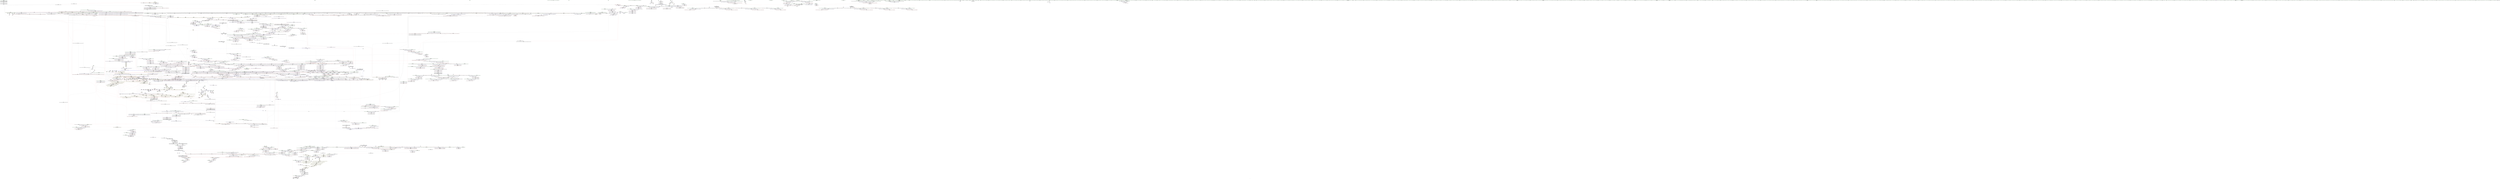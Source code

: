 digraph "SVFG" {
	label="SVFG";

	Node0x55fbbf243130 [shape=record,color=grey,label="{NodeID: 0\nNullPtr}"];
	Node0x55fbbf243130 -> Node0x55fbbf2b59a0[style=solid];
	Node0x55fbbf243130 -> Node0x55fbbf2b5aa0[style=solid];
	Node0x55fbbf243130 -> Node0x55fbbf2b5b70[style=solid];
	Node0x55fbbf243130 -> Node0x55fbbf2b5c40[style=solid];
	Node0x55fbbf243130 -> Node0x55fbbf2b5d10[style=solid];
	Node0x55fbbf243130 -> Node0x55fbbf2b5de0[style=solid];
	Node0x55fbbf243130 -> Node0x55fbbf2b5eb0[style=solid];
	Node0x55fbbf243130 -> Node0x55fbbf2b5f80[style=solid];
	Node0x55fbbf243130 -> Node0x55fbbf2b6050[style=solid];
	Node0x55fbbf243130 -> Node0x55fbbf2b6120[style=solid];
	Node0x55fbbf243130 -> Node0x55fbbf2b61f0[style=solid];
	Node0x55fbbf243130 -> Node0x55fbbf2b62c0[style=solid];
	Node0x55fbbf243130 -> Node0x55fbbf2b6390[style=solid];
	Node0x55fbbf243130 -> Node0x55fbbf2b6460[style=solid];
	Node0x55fbbf243130 -> Node0x55fbbf2b6530[style=solid];
	Node0x55fbbf243130 -> Node0x55fbbf2b6600[style=solid];
	Node0x55fbbf243130 -> Node0x55fbbf2b66d0[style=solid];
	Node0x55fbbf243130 -> Node0x55fbbf2b67a0[style=solid];
	Node0x55fbbf243130 -> Node0x55fbbf2b6870[style=solid];
	Node0x55fbbf243130 -> Node0x55fbbf2b6940[style=solid];
	Node0x55fbbf243130 -> Node0x55fbbf2b6a10[style=solid];
	Node0x55fbbf243130 -> Node0x55fbbf2b6ae0[style=solid];
	Node0x55fbbf243130 -> Node0x55fbbf2b6bb0[style=solid];
	Node0x55fbbf243130 -> Node0x55fbbf2b6c80[style=solid];
	Node0x55fbbf243130 -> Node0x55fbbf2b6d50[style=solid];
	Node0x55fbbf243130 -> Node0x55fbbf2b6e20[style=solid];
	Node0x55fbbf243130 -> Node0x55fbbf2b6ef0[style=solid];
	Node0x55fbbf243130 -> Node0x55fbbf2b6fc0[style=solid];
	Node0x55fbbf243130 -> Node0x55fbbf2b7090[style=solid];
	Node0x55fbbf243130 -> Node0x55fbbf2b7160[style=solid];
	Node0x55fbbf243130 -> Node0x55fbbf2b7230[style=solid];
	Node0x55fbbf243130 -> Node0x55fbbf2b7300[style=solid];
	Node0x55fbbf243130 -> Node0x55fbbf2b73d0[style=solid];
	Node0x55fbbf243130 -> Node0x55fbbf2b74a0[style=solid];
	Node0x55fbbf243130 -> Node0x55fbbf2b7570[style=solid];
	Node0x55fbbf243130 -> Node0x55fbbf2b7640[style=solid];
	Node0x55fbbf243130 -> Node0x55fbbf2b7710[style=solid];
	Node0x55fbbf243130 -> Node0x55fbbf2b77e0[style=solid];
	Node0x55fbbf243130 -> Node0x55fbbf2b78b0[style=solid];
	Node0x55fbbf243130 -> Node0x55fbbf2b7980[style=solid];
	Node0x55fbbf243130 -> Node0x55fbbf2b7a50[style=solid];
	Node0x55fbbf243130 -> Node0x55fbbf2b7b20[style=solid];
	Node0x55fbbf243130 -> Node0x55fbbf2b7bf0[style=solid];
	Node0x55fbbf243130 -> Node0x55fbbf2b7cc0[style=solid];
	Node0x55fbbf243130 -> Node0x55fbbf2b7d90[style=solid];
	Node0x55fbbf243130 -> Node0x55fbbf2b7e60[style=solid];
	Node0x55fbbf243130 -> Node0x55fbbf2b7f30[style=solid];
	Node0x55fbbf243130 -> Node0x55fbbf2b8000[style=solid];
	Node0x55fbbf243130 -> Node0x55fbbf2b80d0[style=solid];
	Node0x55fbbf243130 -> Node0x55fbbf2b81a0[style=solid];
	Node0x55fbbf243130 -> Node0x55fbbf2b8270[style=solid];
	Node0x55fbbf243130 -> Node0x55fbbf2f1870[style=solid];
	Node0x55fbbf243130 -> Node0x55fbbf2f3d30[style=solid];
	Node0x55fbbf243130 -> Node0x55fbbf2f9420[style=solid];
	Node0x55fbbf243130 -> Node0x55fbbf2f9760[style=solid];
	Node0x55fbbf243130 -> Node0x55fbbf2f9aa0[style=solid];
	Node0x55fbbf243130 -> Node0x55fbbf2f9b70[style=solid];
	Node0x55fbbf243130 -> Node0x55fbbf2f9de0[style=solid];
	Node0x55fbbf243130 -> Node0x55fbbf2fd790[style=solid];
	Node0x55fbbf243130 -> Node0x55fbbf3340f0[style=solid];
	Node0x55fbbf243130 -> Node0x55fbbf334270[style=solid];
	Node0x55fbbf243130 -> Node0x55fbbf3346f0[style=solid];
	Node0x55fbbf243130 -> Node0x55fbbf3349f0[style=solid];
	Node0x55fbbf243130 -> Node0x55fbbf335170[style=solid];
	Node0x55fbbf243130 -> Node0x55fbbf335470[style=solid];
	Node0x55fbbf243130 -> Node0x55fbbf335d70[style=solid];
	Node0x55fbbf243130:s64 -> Node0x55fbbf48e020[style=solid,color=red];
	Node0x55fbbf2b85e0 [shape=record,color=black,label="{NodeID: 443\n79\<--78\nidxprom\<--\n_Z8find_pari\n}"];
	Node0x55fbbf2c7b70 [shape=record,color=red,label="{NodeID: 886\n931\<--928\nthis1\<--this.addr\n_ZNSt3mapINSt7__cxx1112basic_stringIcSt11char_traitsIcESaIcEEEiSt4lessIS5_ESaISt4pairIKS5_iEEE3endEv\n}"];
	Node0x55fbbf2c7b70 -> Node0x55fbbf2d3d20[style=solid];
	Node0x55fbbf48ac50 [shape=record,color=black,label="{NodeID: 3543\n1190 = PHI(1177, )\n3rd arg _ZNSt8_Rb_treeINSt7__cxx1112basic_stringIcSt11char_traitsIcESaIcEEESt4pairIKS5_iESt10_Select1stIS8_ESt4lessIS5_ESaIS8_EE14_M_lower_boundEPSt13_Rb_tree_nodeIS8_EPSt18_Rb_tree_node_baseRS7_ }"];
	Node0x55fbbf48ac50 -> Node0x55fbbf2f7af0[style=solid];
	Node0x55fbbf2fdd40 [shape=record,color=blue,label="{NodeID: 1329\n2313\<--2312\nthis.addr\<--this\n_ZNSt17_Rb_tree_iteratorISt4pairIKNSt7__cxx1112basic_stringIcSt11char_traitsIcESaIcEEEiEEmmEv\n}"];
	Node0x55fbbf2fdd40 -> Node0x55fbbf2f0150[style=dashed];
	Node0x55fbbf2b0c00 [shape=record,color=green,label="{NodeID: 222\n1283\<--1284\n__x.addr\<--__x.addr_field_insensitive\n_ZNKSt10_Select1stISt4pairIKNSt7__cxx1112basic_stringIcSt11char_traitsIcESaIcEEEiEEclERKS8_\n}"];
	Node0x55fbbf2b0c00 -> Node0x55fbbf2e9af0[style=solid];
	Node0x55fbbf2b0c00 -> Node0x55fbbf2f8310[style=solid];
	Node0x55fbbf2d4130 [shape=record,color=purple,label="{NodeID: 665\n1019\<--999\ncoerce.dive\<--__pos\n_ZNSt8_Rb_treeINSt7__cxx1112basic_stringIcSt11char_traitsIcESaIcEEESt4pairIKS5_iESt10_Select1stIS8_ESt4lessIS5_ESaIS8_EE22_M_emplace_hint_uniqueIJRKSt21piecewise_construct_tSt5tupleIJRS7_EESJ_IJEEEEESt17_Rb_tree_iteratorIS8_ESt23_Rb_tree_const_iteratorIS8_EDpOT_\n}"];
	Node0x55fbbf2d4130 -> Node0x55fbbf2f66a0[style=solid];
	Node0x55fbbf479a50 [shape=record,color=black,label="{NodeID: 3322\n401 = PHI(991, )\n}"];
	Node0x55fbbf479a50 -> Node0x55fbbf2f3440[style=solid];
	Node0x55fbbf2f29b0 [shape=record,color=blue,label="{NodeID: 1108\n151\<--211\nexn.slot\<--\nmain\n}"];
	Node0x55fbbf2f29b0 -> Node0x55fbbf2c3b40[style=dashed];
	Node0x55fbbf248600 [shape=record,color=green,label="{NodeID: 1\n7\<--1\n__dso_handle\<--dummyObj\nGlob }"];
	Node0x55fbbf2b86b0 [shape=record,color=black,label="{NodeID: 444\n86\<--85\nidxprom1\<--\n_Z8find_pari\n}"];
	Node0x55fbbf2c7c40 [shape=record,color=red,label="{NodeID: 887\n939\<--938\n\<--coerce.dive2\n_ZNSt3mapINSt7__cxx1112basic_stringIcSt11char_traitsIcESaIcEEEiSt4lessIS5_ESaISt4pairIKS5_iEEE3endEv\n}"];
	Node0x55fbbf2c7c40 -> Node0x55fbbf2cacc0[style=solid];
	Node0x55fbbf48ad20 [shape=record,color=black,label="{NodeID: 3544\n1852 = PHI(1831, )\n0th arg _ZNK9__gnu_cxx13new_allocatorISt13_Rb_tree_nodeISt4pairIKNSt7__cxx1112basic_stringIcSt11char_traitsIcESaIcEEEiEEE8max_sizeEv }"];
	Node0x55fbbf48ad20 -> Node0x55fbbf2fb230[style=solid];
	Node0x55fbbf2fde10 [shape=record,color=blue,label="{NodeID: 1330\n2322\<--2319\n_M_node2\<--call\n_ZNSt17_Rb_tree_iteratorISt4pairIKNSt7__cxx1112basic_stringIcSt11char_traitsIcESaIcEEEiEEmmEv\n|{<s0>156|<s1>235}}"];
	Node0x55fbbf2fde10:s0 -> Node0x55fbbf312710[style=dashed,color=blue];
	Node0x55fbbf2fde10:s1 -> Node0x55fbbf3a2b30[style=dashed,color=blue];
	Node0x55fbbf2b0cd0 [shape=record,color=green,label="{NodeID: 223\n1293\<--1294\n__x.addr\<--__x.addr_field_insensitive\n_ZNSt8_Rb_treeINSt7__cxx1112basic_stringIcSt11char_traitsIcESaIcEEESt4pairIKS5_iESt10_Select1stIS8_ESt4lessIS5_ESaIS8_EE8_S_valueEPKSt13_Rb_tree_nodeIS8_E\n}"];
	Node0x55fbbf2b0cd0 -> Node0x55fbbf2e9bc0[style=solid];
	Node0x55fbbf2b0cd0 -> Node0x55fbbf2f83e0[style=solid];
	Node0x55fbbf2d4200 [shape=record,color=purple,label="{NodeID: 666\n1061\<--1011\nsecond\<--__res\n_ZNSt8_Rb_treeINSt7__cxx1112basic_stringIcSt11char_traitsIcESaIcEEESt4pairIKS5_iESt10_Select1stIS8_ESt4lessIS5_ESaIS8_EE22_M_emplace_hint_uniqueIJRKSt21piecewise_construct_tSt5tupleIJRS7_EESJ_IJEEEEESt17_Rb_tree_iteratorIS8_ESt23_Rb_tree_const_iteratorIS8_EDpOT_\n}"];
	Node0x55fbbf2d4200 -> Node0x55fbbf2c8bb0[style=solid];
	Node0x55fbbf479c20 [shape=record,color=black,label="{NodeID: 3323\n362 = PHI(885, )\n}"];
	Node0x55fbbf479c20 -> Node0x55fbbf2f32a0[style=solid];
	Node0x55fbbf2f2a80 [shape=record,color=blue,label="{NodeID: 1109\n153\<--213\nehselector.slot\<--\nmain\n}"];
	Node0x55fbbf2f2a80 -> Node0x55fbbf2c3c10[style=dashed];
	Node0x55fbbf250f70 [shape=record,color=green,label="{NodeID: 2\n10\<--1\n_ZSt3cin\<--dummyObj\nGlob }"];
	Node0x55fbbf2b8780 [shape=record,color=black,label="{NodeID: 445\n91\<--90\nidxprom3\<--\n_Z8find_pari\n}"];
	Node0x55fbbf2c7d10 [shape=record,color=red,label="{NodeID: 888\n950\<--945\nthis1\<--this.addr\n_ZNKSt3mapINSt7__cxx1112basic_stringIcSt11char_traitsIcESaIcEEEiSt4lessIS5_ESaISt4pairIKS5_iEEE8key_compEv\n}"];
	Node0x55fbbf2c7d10 -> Node0x55fbbf2d3df0[style=solid];
	Node0x55fbbf48ae30 [shape=record,color=black,label="{NodeID: 3545\n680 = PHI(669, )\n0th arg _ZNSt8_Rb_treeINSt7__cxx1112basic_stringIcSt11char_traitsIcESaIcEEESt4pairIKS5_iESt10_Select1stIS8_ESt4lessIS5_ESaIS8_EE15_M_destroy_nodeEPSt13_Rb_tree_nodeIS8_E }"];
	Node0x55fbbf48ae30 -> Node0x55fbbf2f4b00[style=solid];
	Node0x55fbbf2fdee0 [shape=record,color=blue,label="{NodeID: 1331\n2327\<--2326\nthis.addr\<--this\n_ZNSt17_Rb_tree_iteratorISt4pairIKNSt7__cxx1112basic_stringIcSt11char_traitsIcESaIcEEEiEEppEv\n}"];
	Node0x55fbbf2fdee0 -> Node0x55fbbf2f02f0[style=dashed];
	Node0x55fbbf2b0da0 [shape=record,color=green,label="{NodeID: 224\n1298\<--1299\n_ZNKSt13_Rb_tree_nodeISt4pairIKNSt7__cxx1112basic_stringIcSt11char_traitsIcESaIcEEEiEE9_M_valptrEv\<--_ZNKSt13_Rb_tree_nodeISt4pairIKNSt7__cxx1112basic_stringIcSt11char_traitsIcESaIcEEEiEE9_M_valptrEv_field_insensitive\n}"];
	Node0x55fbbf2d42d0 [shape=record,color=purple,label="{NodeID: 667\n1065\<--1011\nfirst\<--__res\n_ZNSt8_Rb_treeINSt7__cxx1112basic_stringIcSt11char_traitsIcESaIcEEESt4pairIKS5_iESt10_Select1stIS8_ESt4lessIS5_ESaIS8_EE22_M_emplace_hint_uniqueIJRKSt21piecewise_construct_tSt5tupleIJRS7_EESJ_IJEEEEESt17_Rb_tree_iteratorIS8_ESt23_Rb_tree_const_iteratorIS8_EDpOT_\n}"];
	Node0x55fbbf2d42d0 -> Node0x55fbbf2c8c80[style=solid];
	Node0x55fbbf479d60 [shape=record,color=black,label="{NodeID: 3324\n367 = PHI(924, )\n}"];
	Node0x55fbbf479d60 -> Node0x55fbbf2f3370[style=solid];
	Node0x55fbbf2f2b50 [shape=record,color=blue,label="{NodeID: 1110\n157\<--228\ncnt\<--inc15\nmain\n}"];
	Node0x55fbbf2f2b50 -> Node0x55fbbf2c3db0[style=dashed];
	Node0x55fbbf2f2b50 -> Node0x55fbbf2f2810[style=dashed];
	Node0x55fbbf2f2b50 -> Node0x55fbbf394000[style=dashed];
	Node0x55fbbf2f2b50 -> Node0x55fbbf396800[style=dashed];
	Node0x55fbbf252500 [shape=record,color=green,label="{NodeID: 3\n11\<--1\n.str\<--dummyObj\nGlob }"];
	Node0x55fbbf2b8850 [shape=record,color=black,label="{NodeID: 446\n71\<--99\n_Z8find_pari_ret\<--\n_Z8find_pari\n|{<s0>3|<s1>4|<s2>5|<s3>23|<s4>25|<s5>27|<s6>29}}"];
	Node0x55fbbf2b8850:s0 -> Node0x55fbbf477a40[style=solid,color=blue];
	Node0x55fbbf2b8850:s1 -> Node0x55fbbf477c70[style=solid,color=blue];
	Node0x55fbbf2b8850:s2 -> Node0x55fbbf477d80[style=solid,color=blue];
	Node0x55fbbf2b8850:s3 -> Node0x55fbbf476d20[style=solid,color=blue];
	Node0x55fbbf2b8850:s4 -> Node0x55fbbf476fa0[style=solid,color=blue];
	Node0x55fbbf2b8850:s5 -> Node0x55fbbf477220[style=solid,color=blue];
	Node0x55fbbf2b8850:s6 -> Node0x55fbbf4774a0[style=solid,color=blue];
	Node0x55fbbf2c7de0 [shape=record,color=red,label="{NodeID: 889\n969\<--960\nthis1\<--this.addr\n_ZNKSt4lessINSt7__cxx1112basic_stringIcSt11char_traitsIcESaIcEEEEclERKS5_S8_\n}"];
	Node0x55fbbf48af40 [shape=record,color=black,label="{NodeID: 3546\n681 = PHI(670, )\n1st arg _ZNSt8_Rb_treeINSt7__cxx1112basic_stringIcSt11char_traitsIcESaIcEEESt4pairIKS5_iESt10_Select1stIS8_ESt4lessIS5_ESaIS8_EE15_M_destroy_nodeEPSt13_Rb_tree_nodeIS8_E }"];
	Node0x55fbbf48af40 -> Node0x55fbbf2f4bd0[style=solid];
	Node0x55fbbf3b1ea0 [shape=record,color=yellow,style=double,label="{NodeID: 2439\n72V_1 = ENCHI(MR_72V_0)\npts\{3550000 \}\nFun[_ZNSt11_Tuple_implILm0EJRKNSt7__cxx1112basic_stringIcSt11char_traitsIcESaIcEEEEEC2ES7_]|{<s0>249}}"];
	Node0x55fbbf3b1ea0:s0 -> Node0x55fbbf2fc270[style=dashed,color=red];
	Node0x55fbbf2fdfb0 [shape=record,color=blue,label="{NodeID: 1332\n2336\<--2333\n_M_node2\<--call\n_ZNSt17_Rb_tree_iteratorISt4pairIKNSt7__cxx1112basic_stringIcSt11char_traitsIcESaIcEEEiEEppEv\n|{<s0>169}}"];
	Node0x55fbbf2fdfb0:s0 -> Node0x55fbbf312f30[style=dashed,color=blue];
	Node0x55fbbf2b0ea0 [shape=record,color=green,label="{NodeID: 225\n1303\<--1304\nthis.addr\<--this.addr_field_insensitive\n_ZNKSt13_Rb_tree_nodeISt4pairIKNSt7__cxx1112basic_stringIcSt11char_traitsIcESaIcEEEiEE9_M_valptrEv\n}"];
	Node0x55fbbf2b0ea0 -> Node0x55fbbf2e9c90[style=solid];
	Node0x55fbbf2b0ea0 -> Node0x55fbbf2f84b0[style=solid];
	Node0x55fbbf2d43a0 [shape=record,color=purple,label="{NodeID: 668\n1067\<--1011\nsecond13\<--__res\n_ZNSt8_Rb_treeINSt7__cxx1112basic_stringIcSt11char_traitsIcESaIcEEESt4pairIKS5_iESt10_Select1stIS8_ESt4lessIS5_ESaIS8_EE22_M_emplace_hint_uniqueIJRKSt21piecewise_construct_tSt5tupleIJRS7_EESJ_IJEEEEESt17_Rb_tree_iteratorIS8_ESt23_Rb_tree_const_iteratorIS8_EDpOT_\n}"];
	Node0x55fbbf2d43a0 -> Node0x55fbbf2c8d50[style=solid];
	Node0x55fbbf479ea0 [shape=record,color=black,label="{NodeID: 3325\n372 = PHI(907, )\n}"];
	Node0x55fbbf2f2c20 [shape=record,color=blue,label="{NodeID: 1111\n230\<--227\ncall17\<--\nmain\n}"];
	Node0x55fbbf2f2c20 -> Node0x55fbbf38c800[style=dashed];
	Node0x55fbbf2f2c20 -> Node0x55fbbf38d200[style=dashed];
	Node0x55fbbf250ee0 [shape=record,color=green,label="{NodeID: 4\n13\<--1\n.str.1\<--dummyObj\nGlob }"];
	Node0x55fbbf2b8920 [shape=record,color=black,label="{NodeID: 447\n129\<--128\nidxprom\<--\n_Z5Unionii\n}"];
	Node0x55fbbf2c7eb0 [shape=record,color=red,label="{NodeID: 890\n970\<--962\n\<--__x.addr\n_ZNKSt4lessINSt7__cxx1112basic_stringIcSt11char_traitsIcESaIcEEEEclERKS5_S8_\n|{<s0>99}}"];
	Node0x55fbbf2c7eb0:s0 -> Node0x55fbbf48a840[style=solid,color=red];
	Node0x55fbbf48b050 [shape=record,color=black,label="{NodeID: 3547\n2286 = PHI(1445, 1445, 1445, )\n0th arg _ZNSt4pairIPSt18_Rb_tree_node_baseS1_EC2IRS1_S4_Lb1EEEOT_OT0_ }"];
	Node0x55fbbf48b050 -> Node0x55fbbf2fd930[style=solid];
	Node0x55fbbf2fe080 [shape=record,color=blue,label="{NodeID: 1333\n2343\<--2340\nthis.addr\<--this\n_ZNSt4pairIPSt18_Rb_tree_node_baseS1_EC2IRS1_Lb1EEEOT_RKS1_\n}"];
	Node0x55fbbf2fe080 -> Node0x55fbbf2f0490[style=dashed];
	Node0x55fbbf2b0f70 [shape=record,color=green,label="{NodeID: 226\n1309\<--1310\n_ZNK9__gnu_cxx16__aligned_membufISt4pairIKNSt7__cxx1112basic_stringIcSt11char_traitsIcESaIcEEEiEE6_M_ptrEv\<--_ZNK9__gnu_cxx16__aligned_membufISt4pairIKNSt7__cxx1112basic_stringIcSt11char_traitsIcESaIcEEEiEE6_M_ptrEv_field_insensitive\n}"];
	Node0x55fbbf2d4470 [shape=record,color=purple,label="{NodeID: 669\n1091\<--1011\nfirst17\<--__res\n_ZNSt8_Rb_treeINSt7__cxx1112basic_stringIcSt11char_traitsIcESaIcEEESt4pairIKS5_iESt10_Select1stIS8_ESt4lessIS5_ESaIS8_EE22_M_emplace_hint_uniqueIJRKSt21piecewise_construct_tSt5tupleIJRS7_EESJ_IJEEEEESt17_Rb_tree_iteratorIS8_ESt23_Rb_tree_const_iteratorIS8_EDpOT_\n}"];
	Node0x55fbbf2d4470 -> Node0x55fbbf2c8e20[style=solid];
	Node0x55fbbf479fb0 [shape=record,color=black,label="{NodeID: 3326\n380 = PHI(976, )\n}"];
	Node0x55fbbf479fb0 -> Node0x55fbbf2d1bd0[style=solid];
	Node0x55fbbf39a400 [shape=record,color=black,label="{NodeID: 2219\nMR_68V_3 = PHI(MR_68V_2, MR_68V_1, )\npts\{3510000 \}\n}"];
	Node0x55fbbf2f2cf0 [shape=record,color=blue,label="{NodeID: 1112\n155\<--253\nl\<--\nmain\n}"];
	Node0x55fbbf2f2cf0 -> Node0x55fbbf39f430[style=dashed];
	Node0x55fbbf250e50 [shape=record,color=green,label="{NodeID: 5\n15\<--1\n.str.2\<--dummyObj\nGlob }"];
	Node0x55fbbf2b89f0 [shape=record,color=black,label="{NodeID: 448\n281\<--280\ntobool56\<--\nmain\n}"];
	Node0x55fbbf2c7f80 [shape=record,color=red,label="{NodeID: 891\n971\<--964\n\<--__y.addr\n_ZNKSt4lessINSt7__cxx1112basic_stringIcSt11char_traitsIcESaIcEEEEclERKS5_S8_\n|{<s0>99}}"];
	Node0x55fbbf2c7f80:s0 -> Node0x55fbbf48a910[style=solid,color=red];
	Node0x55fbbf48b1e0 [shape=record,color=black,label="{NodeID: 3548\n2287 = PHI(1540, 1567, 1624, )\n1st arg _ZNSt4pairIPSt18_Rb_tree_node_baseS1_EC2IRS1_S4_Lb1EEEOT_OT0_ }"];
	Node0x55fbbf48b1e0 -> Node0x55fbbf2fda00[style=solid];
	Node0x55fbbf3b2090 [shape=record,color=yellow,style=double,label="{NodeID: 2441\n81V_1 = ENCHI(MR_81V_0)\npts\{1500001 1500002 1500003 18460002 18460003 \}\nFun[_ZNSt3mapINSt7__cxx1112basic_stringIcSt11char_traitsIcESaIcEEEiSt4lessIS5_ESaISt4pairIKS5_iEEED2Ev]|{<s0>55|<s1>55}}"];
	Node0x55fbbf3b2090:s0 -> Node0x55fbbf3b8230[style=dashed,color=red];
	Node0x55fbbf3b2090:s1 -> Node0x55fbbf3b8310[style=dashed,color=red];
	Node0x55fbbf2fe150 [shape=record,color=blue,label="{NodeID: 1334\n2345\<--2341\n__x.addr\<--__x\n_ZNSt4pairIPSt18_Rb_tree_node_baseS1_EC2IRS1_Lb1EEEOT_RKS1_\n}"];
	Node0x55fbbf2fe150 -> Node0x55fbbf2f0560[style=dashed];
	Node0x55fbbf2b1070 [shape=record,color=green,label="{NodeID: 227\n1314\<--1315\nthis.addr\<--this.addr_field_insensitive\n_ZNK9__gnu_cxx16__aligned_membufISt4pairIKNSt7__cxx1112basic_stringIcSt11char_traitsIcESaIcEEEiEE6_M_ptrEv\n}"];
	Node0x55fbbf2b1070 -> Node0x55fbbf2e9d60[style=solid];
	Node0x55fbbf2b1070 -> Node0x55fbbf2f8580[style=solid];
	Node0x55fbbf2d4540 [shape=record,color=purple,label="{NodeID: 670\n1049\<--1013\ncoerce.dive10\<--agg.tmp\n_ZNSt8_Rb_treeINSt7__cxx1112basic_stringIcSt11char_traitsIcESaIcEEESt4pairIKS5_iESt10_Select1stIS8_ESt4lessIS5_ESaIS8_EE22_M_emplace_hint_uniqueIJRKSt21piecewise_construct_tSt5tupleIJRS7_EESJ_IJEEEEESt17_Rb_tree_iteratorIS8_ESt23_Rb_tree_const_iteratorIS8_EDpOT_\n}"];
	Node0x55fbbf2d4540 -> Node0x55fbbf2c8ae0[style=solid];
	Node0x55fbbf47a120 [shape=record,color=black,label="{NodeID: 3327\n384 = PHI(956, )\n}"];
	Node0x55fbbf47a120 -> Node0x55fbbdd468a0[style=solid];
	Node0x55fbbf39a900 [shape=record,color=black,label="{NodeID: 2220\nMR_70V_3 = PHI(MR_70V_2, MR_70V_1, )\npts\{3530000 \}\n}"];
	Node0x55fbbf2f2dc0 [shape=record,color=blue,label="{NodeID: 1113\n159\<--270\ni\<--inc52\nmain\n}"];
	Node0x55fbbf2f2dc0 -> Node0x55fbbf2c3f50[style=dashed];
	Node0x55fbbf2f2dc0 -> Node0x55fbbf2c4020[style=dashed];
	Node0x55fbbf2f2dc0 -> Node0x55fbbf2f2dc0[style=dashed];
	Node0x55fbbf2f2dc0 -> Node0x55fbbf394500[style=dashed];
	Node0x55fbbf250dc0 [shape=record,color=green,label="{NodeID: 6\n17\<--1\n_ZStL19piecewise_construct\<--dummyObj\nGlob |{<s0>52}}"];
	Node0x55fbbf250dc0:s0 -> Node0x55fbbf4893f0[style=solid,color=red];
	Node0x55fbbf2b8ac0 [shape=record,color=black,label="{NodeID: 449\n406\<--342\n\<--__i\n_ZNSt3mapINSt7__cxx1112basic_stringIcSt11char_traitsIcESaIcEEEiSt4lessIS5_ESaISt4pairIKS5_iEEEixERS9_\n}"];
	Node0x55fbbf2b8ac0 -> Node0x55fbbf2d1ca0[style=solid];
	Node0x55fbbf2c8050 [shape=record,color=red,label="{NodeID: 892\n981\<--978\nthis1\<--this.addr\n_ZNKSt17_Rb_tree_iteratorISt4pairIKNSt7__cxx1112basic_stringIcSt11char_traitsIcESaIcEEEiEEdeEv\n}"];
	Node0x55fbbf2c8050 -> Node0x55fbbf2d3ec0[style=solid];
	Node0x55fbbf48b370 [shape=record,color=black,label="{NodeID: 3549\n2288 = PHI(1541, 1568, 1625, )\n2nd arg _ZNSt4pairIPSt18_Rb_tree_node_baseS1_EC2IRS1_S4_Lb1EEEOT_OT0_ }"];
	Node0x55fbbf48b370 -> Node0x55fbbf2fdad0[style=solid];
	Node0x55fbbf2fe220 [shape=record,color=blue,label="{NodeID: 1335\n2347\<--2342\n__y.addr\<--__y\n_ZNSt4pairIPSt18_Rb_tree_node_baseS1_EC2IRS1_Lb1EEEOT_RKS1_\n}"];
	Node0x55fbbf2fe220 -> Node0x55fbbf2f0630[style=dashed];
	Node0x55fbbf2b9550 [shape=record,color=green,label="{NodeID: 228\n1319\<--1320\n_ZNK9__gnu_cxx16__aligned_membufISt4pairIKNSt7__cxx1112basic_stringIcSt11char_traitsIcESaIcEEEiEE7_M_addrEv\<--_ZNK9__gnu_cxx16__aligned_membufISt4pairIKNSt7__cxx1112basic_stringIcSt11char_traitsIcESaIcEEEiEE7_M_addrEv_field_insensitive\n}"];
	Node0x55fbbf2d4610 [shape=record,color=purple,label="{NodeID: 671\n2468\<--1042\noffset_0\<--\n}"];
	Node0x55fbbf2d4610 -> Node0x55fbbf2f6b80[style=solid];
	Node0x55fbbf47a260 [shape=record,color=black,label="{NodeID: 3328\n414 = PHI(976, )\n}"];
	Node0x55fbbf47a260 -> Node0x55fbbf2d1e40[style=solid];
	Node0x55fbbf39ae00 [shape=record,color=black,label="{NodeID: 2221\nMR_72V_3 = PHI(MR_72V_2, MR_72V_1, )\npts\{3550000 \}\n}"];
	Node0x55fbbf2f2e90 [shape=record,color=blue,label="{NodeID: 1114\n143\<--274\nans\<--inc53\nmain\n}"];
	Node0x55fbbf2f2e90 -> Node0x55fbbf393600[style=dashed];
	Node0x55fbbf2759f0 [shape=record,color=green,label="{NodeID: 7\n19\<--1\n\<--dummyObj\nCan only get source location for instruction, argument, global var or function.}"];
	Node0x55fbbf2b8b90 [shape=record,color=black,label="{NodeID: 450\n407\<--350\n\<--ref.tmp8\n_ZNSt3mapINSt7__cxx1112basic_stringIcSt11char_traitsIcESaIcEEEiSt4lessIS5_ESaISt4pairIKS5_iEEEixERS9_\n}"];
	Node0x55fbbf2b8b90 -> Node0x55fbbf2d1d70[style=solid];
	Node0x55fbbf2c8120 [shape=record,color=red,label="{NodeID: 893\n983\<--982\n\<--_M_node\n_ZNKSt17_Rb_tree_iteratorISt4pairIKNSt7__cxx1112basic_stringIcSt11char_traitsIcESaIcEEEiEEdeEv\n}"];
	Node0x55fbbf2c8120 -> Node0x55fbbf2cae60[style=solid];
	Node0x55fbbf48b530 [shape=record,color=black,label="{NodeID: 3550\n104 = PHI(256, 262, )\n0th arg _Z5Unionii }"];
	Node0x55fbbf48b530 -> Node0x55fbbf2f1f20[style=solid];
	Node0x55fbbf2fe2f0 [shape=record,color=blue,label="{NodeID: 1336\n2354\<--2357\nfirst\<--\n_ZNSt4pairIPSt18_Rb_tree_node_baseS1_EC2IRS1_Lb1EEEOT_RKS1_\n|{<s0>176|<s1>239}}"];
	Node0x55fbbf2fe2f0:s0 -> Node0x55fbbf383ec0[style=dashed,color=blue];
	Node0x55fbbf2fe2f0:s1 -> Node0x55fbbf389ad0[style=dashed,color=blue];
	Node0x55fbbf2b9650 [shape=record,color=green,label="{NodeID: 229\n1325\<--1326\nthis.addr\<--this.addr_field_insensitive\n_ZNK9__gnu_cxx16__aligned_membufISt4pairIKNSt7__cxx1112basic_stringIcSt11char_traitsIcESaIcEEEiEE7_M_addrEv\n}"];
	Node0x55fbbf2b9650 -> Node0x55fbbf2e9e30[style=solid];
	Node0x55fbbf2b9650 -> Node0x55fbbf2f8650[style=solid];
	Node0x55fbbf2d46e0 [shape=record,color=purple,label="{NodeID: 672\n2469\<--1043\noffset_0\<--\n}"];
	Node0x55fbbf2d46e0 -> Node0x55fbbf2f1400[style=solid];
	Node0x55fbbf47a3a0 [shape=record,color=black,label="{NodeID: 3329\n1492 = PHI(2136, )\n}"];
	Node0x55fbbf47a3a0 -> Node0x55fbbf2eb280[style=solid];
	Node0x55fbbf39b300 [shape=record,color=black,label="{NodeID: 2222\nMR_74V_3 = PHI(MR_74V_2, MR_74V_1, )\npts\{1500004 18460008 \}\n|{<s0>15|<s1>15|<s2>16|<s3>16|<s4>20|<s5>20|<s6>21|<s7>21|<s8>22|<s9>22|<s10>24|<s11>24|<s12>26|<s13>26|<s14>28|<s15>28|<s16>30|<s17>30|<s18>31|<s19>31|<s20>33|<s21>33|<s22>34|<s23>34|<s24>34}}"];
	Node0x55fbbf39b300:s0 -> Node0x55fbbf311c70[style=dashed,color=blue];
	Node0x55fbbf39b300:s1 -> Node0x55fbbf311d50[style=dashed,color=blue];
	Node0x55fbbf39b300:s2 -> Node0x55fbbf2f28e0[style=dashed,color=blue];
	Node0x55fbbf39b300:s3 -> Node0x55fbbf397200[style=dashed,color=blue];
	Node0x55fbbf39b300:s4 -> Node0x55fbbf312470[style=dashed,color=blue];
	Node0x55fbbf39b300:s5 -> Node0x55fbbf312550[style=dashed,color=blue];
	Node0x55fbbf39b300:s6 -> Node0x55fbbf2f2c20[style=dashed,color=blue];
	Node0x55fbbf39b300:s7 -> Node0x55fbbf38cd00[style=dashed,color=blue];
	Node0x55fbbf39b300:s8 -> Node0x55fbbf30f200[style=dashed,color=blue];
	Node0x55fbbf39b300:s9 -> Node0x55fbbf30f2e0[style=dashed,color=blue];
	Node0x55fbbf39b300:s10 -> Node0x55fbbf30f760[style=dashed,color=blue];
	Node0x55fbbf39b300:s11 -> Node0x55fbbf30f840[style=dashed,color=blue];
	Node0x55fbbf39b300:s12 -> Node0x55fbbf30fcc0[style=dashed,color=blue];
	Node0x55fbbf39b300:s13 -> Node0x55fbbf30fda0[style=dashed,color=blue];
	Node0x55fbbf39b300:s14 -> Node0x55fbbf310220[style=dashed,color=blue];
	Node0x55fbbf39b300:s15 -> Node0x55fbbf310300[style=dashed,color=blue];
	Node0x55fbbf39b300:s16 -> Node0x55fbbf3131f0[style=dashed,color=blue];
	Node0x55fbbf39b300:s17 -> Node0x55fbbf3132d0[style=dashed,color=blue];
	Node0x55fbbf39b300:s18 -> Node0x55fbbf3135f0[style=dashed,color=blue];
	Node0x55fbbf39b300:s19 -> Node0x55fbbf3136d0[style=dashed,color=blue];
	Node0x55fbbf39b300:s20 -> Node0x55fbbf3a5250[style=dashed,color=blue];
	Node0x55fbbf39b300:s21 -> Node0x55fbbf3a5330[style=dashed,color=blue];
	Node0x55fbbf39b300:s22 -> Node0x55fbbf2c4840[style=dashed,color=blue];
	Node0x55fbbf39b300:s23 -> Node0x55fbbf3a0d30[style=dashed,color=blue];
	Node0x55fbbf39b300:s24 -> Node0x55fbbf3a1230[style=dashed,color=blue];
	Node0x55fbbf2f2f60 [shape=record,color=blue,label="{NodeID: 1115\n308\<--307\nthis.addr\<--this\n_ZNSt3mapINSt7__cxx1112basic_stringIcSt11char_traitsIcESaIcEEEiSt4lessIS5_ESaISt4pairIKS5_iEEEC2Ev\n}"];
	Node0x55fbbf2f2f60 -> Node0x55fbbf2c4910[style=dashed];
	Node0x55fbbf275a80 [shape=record,color=green,label="{NodeID: 8\n51\<--1\n\<--dummyObj\nCan only get source location for instruction, argument, global var or function.}"];
	Node0x55fbbf2b8c60 [shape=record,color=black,label="{NodeID: 451\n335\<--415\n_ZNSt3mapINSt7__cxx1112basic_stringIcSt11char_traitsIcESaIcEEEiSt4lessIS5_ESaISt4pairIKS5_iEEEixERS9__ret\<--second\n_ZNSt3mapINSt7__cxx1112basic_stringIcSt11char_traitsIcESaIcEEEiSt4lessIS5_ESaISt4pairIKS5_iEEEixERS9_\n|{<s0>15|<s1>16|<s2>20|<s3>21|<s4>22|<s5>24|<s6>26|<s7>28|<s8>30|<s9>31|<s10>33|<s11>34}}"];
	Node0x55fbbf2b8c60:s0 -> Node0x55fbbf478100[style=solid,color=blue];
	Node0x55fbbf2b8c60:s1 -> Node0x55fbbf4782a0[style=solid,color=blue];
	Node0x55fbbf2b8c60:s2 -> Node0x55fbbf4783e0[style=solid,color=blue];
	Node0x55fbbf2b8c60:s3 -> Node0x55fbbf476a10[style=solid,color=blue];
	Node0x55fbbf2b8c60:s4 -> Node0x55fbbf476be0[style=solid,color=blue];
	Node0x55fbbf2b8c60:s5 -> Node0x55fbbf476e60[style=solid,color=blue];
	Node0x55fbbf2b8c60:s6 -> Node0x55fbbf4770e0[style=solid,color=blue];
	Node0x55fbbf2b8c60:s7 -> Node0x55fbbf477360[style=solid,color=blue];
	Node0x55fbbf2b8c60:s8 -> Node0x55fbbf4792e0[style=solid,color=blue];
	Node0x55fbbf2b8c60:s9 -> Node0x55fbbf479420[style=solid,color=blue];
	Node0x55fbbf2b8c60:s10 -> Node0x55fbbf479560[style=solid,color=blue];
	Node0x55fbbf2b8c60:s11 -> Node0x55fbbf4796a0[style=solid,color=blue];
	Node0x55fbbf2c81f0 [shape=record,color=red,label="{NodeID: 894\n1025\<--1001\nthis5\<--this.addr\n_ZNSt8_Rb_treeINSt7__cxx1112basic_stringIcSt11char_traitsIcESaIcEEESt4pairIKS5_iESt10_Select1stIS8_ESt4lessIS5_ESaIS8_EE22_M_emplace_hint_uniqueIJRKSt21piecewise_construct_tSt5tupleIJRS7_EESJ_IJEEEEESt17_Rb_tree_iteratorIS8_ESt23_Rb_tree_const_iteratorIS8_EDpOT_\n|{<s0>105|<s1>108|<s2>109|<s3>111|<s4>113}}"];
	Node0x55fbbf2c81f0:s0 -> Node0x55fbbf489f50[style=solid,color=red];
	Node0x55fbbf2c81f0:s1 -> Node0x55fbbf487d30[style=solid,color=red];
	Node0x55fbbf2c81f0:s2 -> Node0x55fbbf484d40[style=solid,color=red];
	Node0x55fbbf2c81f0:s3 -> Node0x55fbbf485a80[style=solid,color=red];
	Node0x55fbbf2c81f0:s4 -> Node0x55fbbf485a80[style=solid,color=red];
	Node0x55fbbf48b680 [shape=record,color=black,label="{NodeID: 3551\n105 = PHI(259, 265, )\n1st arg _Z5Unionii }"];
	Node0x55fbbf48b680 -> Node0x55fbbf2f1ff0[style=solid];
	Node0x55fbbf2fe3c0 [shape=record,color=blue,label="{NodeID: 1337\n2359\<--2361\nsecond\<--\n_ZNSt4pairIPSt18_Rb_tree_node_baseS1_EC2IRS1_Lb1EEEOT_RKS1_\n|{<s0>176|<s1>239}}"];
	Node0x55fbbf2fe3c0:s0 -> Node0x55fbbf383fb0[style=dashed,color=blue];
	Node0x55fbbf2fe3c0:s1 -> Node0x55fbbf389ad0[style=dashed,color=blue];
	Node0x55fbbf2b9720 [shape=record,color=green,label="{NodeID: 230\n1334\<--1335\nretval\<--retval_field_insensitive\n_ZNSt8_Rb_treeINSt7__cxx1112basic_stringIcSt11char_traitsIcESaIcEEESt4pairIKS5_iESt10_Select1stIS8_ESt4lessIS5_ESaIS8_EE3endEv\n|{|<s1>132}}"];
	Node0x55fbbf2b9720 -> Node0x55fbbf2d54b0[style=solid];
	Node0x55fbbf2b9720:s1 -> Node0x55fbbf489b40[style=solid,color=red];
	Node0x55fbbf2d47b0 [shape=record,color=purple,label="{NodeID: 673\n1055\<--1054\n\<--\n_ZNSt8_Rb_treeINSt7__cxx1112basic_stringIcSt11char_traitsIcESaIcEEESt4pairIKS5_iESt10_Select1stIS8_ESt4lessIS5_ESaIS8_EE22_M_emplace_hint_uniqueIJRKSt21piecewise_construct_tSt5tupleIJRS7_EESJ_IJEEEEESt17_Rb_tree_iteratorIS8_ESt23_Rb_tree_const_iteratorIS8_EDpOT_\n}"];
	Node0x55fbbf2d47b0 -> Node0x55fbbf2f6c50[style=solid];
	Node0x55fbbf47a4e0 [shape=record,color=black,label="{NodeID: 3330\n1496 = PHI(2123, )\n|{<s0>145}}"];
	Node0x55fbbf47a4e0:s0 -> Node0x55fbbf48cc60[style=solid,color=red];
	Node0x55fbbf39b830 [shape=record,color=black,label="{NodeID: 2223\nMR_77V_3 = PHI(MR_77V_2, MR_77V_1, )\npts\{1500001 1500002 1500003 \}\n|{<s0>15|<s1>15|<s2>16|<s3>16|<s4>16|<s5>16|<s6>20|<s7>20|<s8>21|<s9>21|<s10>21|<s11>21|<s12>22|<s13>22|<s14>24|<s15>24|<s16>26|<s17>26|<s18>28|<s19>28|<s20>30|<s21>30|<s22>31|<s23>31|<s24>33|<s25>33|<s26>34|<s27>34|<s28>34|<s29>34|<s30>34}}"];
	Node0x55fbbf39b830:s0 -> Node0x55fbbf311b10[style=dashed,color=blue];
	Node0x55fbbf39b830:s1 -> Node0x55fbbf311e30[style=dashed,color=blue];
	Node0x55fbbf39b830:s2 -> Node0x55fbbf2f28e0[style=dashed,color=blue];
	Node0x55fbbf39b830:s3 -> Node0x55fbbf390900[style=dashed,color=blue];
	Node0x55fbbf39b830:s4 -> Node0x55fbbf391800[style=dashed,color=blue];
	Node0x55fbbf39b830:s5 -> Node0x55fbbf397c00[style=dashed,color=blue];
	Node0x55fbbf39b830:s6 -> Node0x55fbbf312310[style=dashed,color=blue];
	Node0x55fbbf39b830:s7 -> Node0x55fbbf312630[style=dashed,color=blue];
	Node0x55fbbf39b830:s8 -> Node0x55fbbf2f2c20[style=dashed,color=blue];
	Node0x55fbbf39b830:s9 -> Node0x55fbbf38d700[style=dashed,color=blue];
	Node0x55fbbf39b830:s10 -> Node0x55fbbf390900[style=dashed,color=blue];
	Node0x55fbbf39b830:s11 -> Node0x55fbbf391800[style=dashed,color=blue];
	Node0x55fbbf39b830:s12 -> Node0x55fbbf30f0a0[style=dashed,color=blue];
	Node0x55fbbf39b830:s13 -> Node0x55fbbf30f3c0[style=dashed,color=blue];
	Node0x55fbbf39b830:s14 -> Node0x55fbbf30f600[style=dashed,color=blue];
	Node0x55fbbf39b830:s15 -> Node0x55fbbf30f920[style=dashed,color=blue];
	Node0x55fbbf39b830:s16 -> Node0x55fbbf30fb60[style=dashed,color=blue];
	Node0x55fbbf39b830:s17 -> Node0x55fbbf30fe80[style=dashed,color=blue];
	Node0x55fbbf39b830:s18 -> Node0x55fbbf3100c0[style=dashed,color=blue];
	Node0x55fbbf39b830:s19 -> Node0x55fbbf3103e0[style=dashed,color=blue];
	Node0x55fbbf39b830:s20 -> Node0x55fbbf313090[style=dashed,color=blue];
	Node0x55fbbf39b830:s21 -> Node0x55fbbf3133b0[style=dashed,color=blue];
	Node0x55fbbf39b830:s22 -> Node0x55fbbf313490[style=dashed,color=blue];
	Node0x55fbbf39b830:s23 -> Node0x55fbbf3137b0[style=dashed,color=blue];
	Node0x55fbbf39b830:s24 -> Node0x55fbbf3139f0[style=dashed,color=blue];
	Node0x55fbbf39b830:s25 -> Node0x55fbbf3a5410[style=dashed,color=blue];
	Node0x55fbbf39b830:s26 -> Node0x55fbbf2c4840[style=dashed,color=blue];
	Node0x55fbbf39b830:s27 -> Node0x55fbbf390900[style=dashed,color=blue];
	Node0x55fbbf39b830:s28 -> Node0x55fbbf391800[style=dashed,color=blue];
	Node0x55fbbf39b830:s29 -> Node0x55fbbf3a0830[style=dashed,color=blue];
	Node0x55fbbf39b830:s30 -> Node0x55fbbf3a1730[style=dashed,color=blue];
	Node0x55fbbf2f3030 [shape=record,color=blue,label="{NodeID: 1116\n319\<--318\nthis.addr\<--this\n_ZNSt3mapINSt7__cxx1112basic_stringIcSt11char_traitsIcESaIcEEEiSt4lessIS5_ESaISt4pairIKS5_iEEE5clearEv\n}"];
	Node0x55fbbf2f3030 -> Node0x55fbbf2c49e0[style=dashed];
	Node0x55fbbf276990 [shape=record,color=green,label="{NodeID: 9\n55\<--1\n\<--dummyObj\nCan only get source location for instruction, argument, global var or function.}"];
	Node0x55fbbf2b8d30 [shape=record,color=black,label="{NodeID: 452\n452\<--451\n\<--this1\n_ZNSt8_Rb_treeINSt7__cxx1112basic_stringIcSt11char_traitsIcESaIcEEESt4pairIKS5_iESt10_Select1stIS8_ESt4lessIS5_ESaIS8_EE13_Rb_tree_implISC_Lb1EEC2Ev\n|{<s0>57}}"];
	Node0x55fbbf2b8d30:s0 -> Node0x55fbbf4836d0[style=solid,color=red];
	Node0x55fbbf2c82c0 [shape=record,color=red,label="{NodeID: 895\n1026\<--1003\n\<--__args.addr\n_ZNSt8_Rb_treeINSt7__cxx1112basic_stringIcSt11char_traitsIcESaIcEEESt4pairIKS5_iESt10_Select1stIS8_ESt4lessIS5_ESaIS8_EE22_M_emplace_hint_uniqueIJRKSt21piecewise_construct_tSt5tupleIJRS7_EESJ_IJEEEEESt17_Rb_tree_iteratorIS8_ESt23_Rb_tree_const_iteratorIS8_EDpOT_\n|{<s0>102}}"];
	Node0x55fbbf2c82c0:s0 -> Node0x55fbbf488290[style=solid,color=red];
	Node0x55fbbf48b7d0 [shape=record,color=black,label="{NodeID: 3552\n1803 = PHI(1724, )\n0th arg _ZNSt16allocator_traitsISaISt13_Rb_tree_nodeISt4pairIKNSt7__cxx1112basic_stringIcSt11char_traitsIcESaIcEEEiEEEE8allocateERSB_m }"];
	Node0x55fbbf48b7d0 -> Node0x55fbbf2fae20[style=solid];
	Node0x55fbbf2fe490 [shape=record,color=blue,label="{NodeID: 1338\n2366\<--2365\n__x.addr\<--__x\n_ZNSt8_Rb_treeINSt7__cxx1112basic_stringIcSt11char_traitsIcESaIcEEESt4pairIKS5_iESt10_Select1stIS8_ESt4lessIS5_ESaIS8_EE8_S_valueEPKSt18_Rb_tree_node_base\n}"];
	Node0x55fbbf2fe490 -> Node0x55fbbf2f08a0[style=dashed];
	Node0x55fbbf2b97f0 [shape=record,color=green,label="{NodeID: 231\n1336\<--1337\nthis.addr\<--this.addr_field_insensitive\n_ZNSt8_Rb_treeINSt7__cxx1112basic_stringIcSt11char_traitsIcESaIcEEESt4pairIKS5_iESt10_Select1stIS8_ESt4lessIS5_ESaIS8_EE3endEv\n}"];
	Node0x55fbbf2b97f0 -> Node0x55fbbf2e9f00[style=solid];
	Node0x55fbbf2b97f0 -> Node0x55fbbf2f8720[style=solid];
	Node0x55fbbf2d4880 [shape=record,color=purple,label="{NodeID: 674\n1058\<--1054\n\<--\n_ZNSt8_Rb_treeINSt7__cxx1112basic_stringIcSt11char_traitsIcESaIcEEESt4pairIKS5_iESt10_Select1stIS8_ESt4lessIS5_ESaIS8_EE22_M_emplace_hint_uniqueIJRKSt21piecewise_construct_tSt5tupleIJRS7_EESJ_IJEEEEESt17_Rb_tree_iteratorIS8_ESt23_Rb_tree_const_iteratorIS8_EDpOT_\n}"];
	Node0x55fbbf2d4880 -> Node0x55fbbf2f6d20[style=solid];
	Node0x55fbbf47a620 [shape=record,color=black,label="{NodeID: 3331\n1500 = PHI(956, )\n}"];
	Node0x55fbbf39bd30 [shape=record,color=black,label="{NodeID: 2224\nMR_64V_4 = PHI(MR_64V_3, MR_64V_2, )\npts\{3430000 \}\n|{<s0>54}}"];
	Node0x55fbbf39bd30:s0 -> Node0x55fbbf3ae6d0[style=dashed,color=red];
	Node0x55fbbf2f3100 [shape=record,color=blue,label="{NodeID: 1117\n338\<--336\nthis.addr\<--this\n_ZNSt3mapINSt7__cxx1112basic_stringIcSt11char_traitsIcESaIcEEEiSt4lessIS5_ESaISt4pairIKS5_iEEEixERS9_\n}"];
	Node0x55fbbf2f3100 -> Node0x55fbbf2c4ab0[style=dashed];
	Node0x55fbbf276a50 [shape=record,color=green,label="{NodeID: 10\n65\<--1\n\<--dummyObj\nCan only get source location for instruction, argument, global var or function.}"];
	Node0x55fbbf2b8e00 [shape=record,color=black,label="{NodeID: 453\n456\<--451\n\<--this1\n_ZNSt8_Rb_treeINSt7__cxx1112basic_stringIcSt11char_traitsIcESaIcEEESt4pairIKS5_iESt10_Select1stIS8_ESt4lessIS5_ESaIS8_EE13_Rb_tree_implISC_Lb1EEC2Ev\n|{<s0>58}}"];
	Node0x55fbbf2b8e00:s0 -> Node0x55fbbf484c30[style=solid,color=red];
	Node0x55fbbf2c8390 [shape=record,color=red,label="{NodeID: 896\n1030\<--1005\n\<--__args.addr2\n_ZNSt8_Rb_treeINSt7__cxx1112basic_stringIcSt11char_traitsIcESaIcEEESt4pairIKS5_iESt10_Select1stIS8_ESt4lessIS5_ESaIS8_EE22_M_emplace_hint_uniqueIJRKSt21piecewise_construct_tSt5tupleIJRS7_EESJ_IJEEEEESt17_Rb_tree_iteratorIS8_ESt23_Rb_tree_const_iteratorIS8_EDpOT_\n|{<s0>103}}"];
	Node0x55fbbf2c8390:s0 -> Node0x55fbbf489180[style=solid,color=red];
	Node0x55fbbf48b8e0 [shape=record,color=black,label="{NodeID: 3553\n1804 = PHI(718, )\n1st arg _ZNSt16allocator_traitsISaISt13_Rb_tree_nodeISt4pairIKNSt7__cxx1112basic_stringIcSt11char_traitsIcESaIcEEEiEEEE8allocateERSB_m }"];
	Node0x55fbbf48b8e0 -> Node0x55fbbf2faef0[style=solid];
	Node0x55fbbf2fe560 [shape=record,color=blue,label="{NodeID: 1339\n2375\<--2374\n__t.addr\<--__t\n_ZSt7forwardIRPSt18_Rb_tree_node_baseEOT_RNSt16remove_referenceIS3_E4typeE\n}"];
	Node0x55fbbf2fe560 -> Node0x55fbbf2f0970[style=dashed];
	Node0x55fbbf2b98c0 [shape=record,color=green,label="{NodeID: 232\n1351\<--1352\nretval\<--retval_field_insensitive\n_ZNKSt8_Rb_treeINSt7__cxx1112basic_stringIcSt11char_traitsIcESaIcEEESt4pairIKS5_iESt10_Select1stIS8_ESt4lessIS5_ESaIS8_EE8key_compEv\n}"];
	Node0x55fbbf2d4950 [shape=record,color=purple,label="{NodeID: 675\n1134\<--1133\n_M_node\<--this1\n_ZNSt23_Rb_tree_const_iteratorISt4pairIKNSt7__cxx1112basic_stringIcSt11char_traitsIcESaIcEEEiEEC2ERKSt17_Rb_tree_iteratorIS8_E\n}"];
	Node0x55fbbf2d4950 -> Node0x55fbbf2f73a0[style=solid];
	Node0x55fbbf47a730 [shape=record,color=black,label="{NodeID: 3332\n1503 = PHI(2136, )\n|{<s0>147}}"];
	Node0x55fbbf47a730:s0 -> Node0x55fbbf4899a0[style=solid,color=red];
	Node0x55fbbf2f31d0 [shape=record,color=blue,label="{NodeID: 1118\n340\<--337\n__k.addr\<--__k\n_ZNSt3mapINSt7__cxx1112basic_stringIcSt11char_traitsIcESaIcEEEiSt4lessIS5_ESaISt4pairIKS5_iEEEixERS9_\n}"];
	Node0x55fbbf2f31d0 -> Node0x55fbbf2c4b80[style=dashed];
	Node0x55fbbf2f31d0 -> Node0x55fbbf2c4c50[style=dashed];
	Node0x55fbbf2f31d0 -> Node0x55fbbf2c4d20[style=dashed];
	Node0x55fbbf277350 [shape=record,color=green,label="{NodeID: 11\n169\<--1\n\<--dummyObj\nCan only get source location for instruction, argument, global var or function.}"];
	Node0x55fbbf2b8ed0 [shape=record,color=black,label="{NodeID: 454\n460\<--451\n\<--this1\n_ZNSt8_Rb_treeINSt7__cxx1112basic_stringIcSt11char_traitsIcESaIcEEESt4pairIKS5_iESt10_Select1stIS8_ESt4lessIS5_ESaIS8_EE13_Rb_tree_implISC_Lb1EEC2Ev\n}"];
	Node0x55fbbf2b8ed0 -> Node0x55fbbf2d20b0[style=solid];
	Node0x55fbbf2c8460 [shape=record,color=red,label="{NodeID: 897\n1034\<--1007\n\<--__args.addr4\n_ZNSt8_Rb_treeINSt7__cxx1112basic_stringIcSt11char_traitsIcESaIcEEESt4pairIKS5_iESt10_Select1stIS8_ESt4lessIS5_ESaIS8_EE22_M_emplace_hint_uniqueIJRKSt21piecewise_construct_tSt5tupleIJRS7_EESJ_IJEEEEESt17_Rb_tree_iteratorIS8_ESt23_Rb_tree_const_iteratorIS8_EDpOT_\n|{<s0>104}}"];
	Node0x55fbbf2c8460:s0 -> Node0x55fbbf487380[style=solid,color=red];
	Node0x55fbbf48b9f0 [shape=record,color=black,label="{NodeID: 3554\n850 = PHI(635, )\n0th arg _ZNSaISt13_Rb_tree_nodeISt4pairIKNSt7__cxx1112basic_stringIcSt11char_traitsIcESaIcEEEiEEED2Ev }"];
	Node0x55fbbf48b9f0 -> Node0x55fbbf2f5a70[style=solid];
	Node0x55fbbf3b2630 [shape=record,color=yellow,style=double,label="{NodeID: 2447\n72V_1 = ENCHI(MR_72V_0)\npts\{3550000 \}\nFun[_ZNSt8_Rb_treeINSt7__cxx1112basic_stringIcSt11char_traitsIcESaIcEEESt4pairIKS5_iESt10_Select1stIS8_ESt4lessIS5_ESaIS8_EE14_M_create_nodeIJRKSt21piecewise_construct_tSt5tupleIJRS7_EESJ_IJEEEEEPSt13_Rb_tree_nodeIS8_EDpOT_]|{<s0>139}}"];
	Node0x55fbbf3b2630:s0 -> Node0x55fbbf3b8a70[style=dashed,color=red];
	Node0x55fbbf2fe630 [shape=record,color=blue,label="{NodeID: 1340\n2384\<--2381\nthis.addr\<--this\n_ZNSt8_Rb_treeINSt7__cxx1112basic_stringIcSt11char_traitsIcESaIcEEESt4pairIKS5_iESt10_Select1stIS8_ESt4lessIS5_ESaIS8_EE5beginEv\n}"];
	Node0x55fbbf2fe630 -> Node0x55fbbf2f0a40[style=dashed];
	Node0x55fbbf2b9990 [shape=record,color=green,label="{NodeID: 233\n1353\<--1354\nthis.addr\<--this.addr_field_insensitive\n_ZNKSt8_Rb_treeINSt7__cxx1112basic_stringIcSt11char_traitsIcESaIcEEESt4pairIKS5_iESt10_Select1stIS8_ESt4lessIS5_ESaIS8_EE8key_compEv\n}"];
	Node0x55fbbf2b9990 -> Node0x55fbbf2ea0a0[style=solid];
	Node0x55fbbf2b9990 -> Node0x55fbbf2f87f0[style=solid];
	Node0x55fbbf2d4a20 [shape=record,color=purple,label="{NodeID: 676\n1136\<--1135\n_M_node2\<--\n_ZNSt23_Rb_tree_const_iteratorISt4pairIKNSt7__cxx1112basic_stringIcSt11char_traitsIcESaIcEEEiEEC2ERKSt17_Rb_tree_iteratorIS8_E\n}"];
	Node0x55fbbf2d4a20 -> Node0x55fbbf2c9160[style=solid];
	Node0x55fbbf47a8a0 [shape=record,color=black,label="{NodeID: 3333\n1509 = PHI(2176, )\n}"];
	Node0x55fbbf2f32a0 [shape=record,color=blue,label="{NodeID: 1119\n365\<--362\ncoerce.dive\<--call\n_ZNSt3mapINSt7__cxx1112basic_stringIcSt11char_traitsIcESaIcEEEiSt4lessIS5_ESaISt4pairIKS5_iEEEixERS9_\n|{|<s2>46|<s3>48|<s4>50}}"];
	Node0x55fbbf2f32a0 -> Node0x55fbbf2f3510[style=dashed];
	Node0x55fbbf2f32a0 -> Node0x55fbbf39bd30[style=dashed];
	Node0x55fbbf2f32a0:s2 -> Node0x55fbbf3a4440[style=dashed,color=red];
	Node0x55fbbf2f32a0:s3 -> Node0x55fbbf3ae6d0[style=dashed,color=red];
	Node0x55fbbf2f32a0:s4 -> Node0x55fbbf3ab540[style=dashed,color=red];
	Node0x55fbbf277450 [shape=record,color=green,label="{NodeID: 12\n186\<--1\n\<--dummyObj\nCan only get source location for instruction, argument, global var or function.}"];
	Node0x55fbbf2b8fa0 [shape=record,color=black,label="{NodeID: 455\n462\<--461\n\<--\n_ZNSt8_Rb_treeINSt7__cxx1112basic_stringIcSt11char_traitsIcESaIcEEESt4pairIKS5_iESt10_Select1stIS8_ESt4lessIS5_ESaIS8_EE13_Rb_tree_implISC_Lb1EEC2Ev\n|{<s0>59}}"];
	Node0x55fbbf2b8fa0:s0 -> Node0x55fbbf483230[style=solid,color=red];
	Node0x55fbbf2c8530 [shape=record,color=red,label="{NodeID: 898\n1045\<--1009\n\<--__z\n_ZNSt8_Rb_treeINSt7__cxx1112basic_stringIcSt11char_traitsIcESaIcEEESt4pairIKS5_iESt10_Select1stIS8_ESt4lessIS5_ESaIS8_EE22_M_emplace_hint_uniqueIJRKSt21piecewise_construct_tSt5tupleIJRS7_EESJ_IJEEEEESt17_Rb_tree_iteratorIS8_ESt23_Rb_tree_const_iteratorIS8_EDpOT_\n|{<s0>107}}"];
	Node0x55fbbf2c8530:s0 -> Node0x55fbbf4876a0[style=solid,color=red];
	Node0x55fbbf48bb00 [shape=record,color=black,label="{NodeID: 3555\n2312 = PHI(1457, 2191, )\n0th arg _ZNSt17_Rb_tree_iteratorISt4pairIKNSt7__cxx1112basic_stringIcSt11char_traitsIcESaIcEEEiEEmmEv }"];
	Node0x55fbbf48bb00 -> Node0x55fbbf2fdd40[style=solid];
	Node0x55fbbf3b2710 [shape=record,color=yellow,style=double,label="{NodeID: 2448\n213V_1 = ENCHI(MR_213V_0)\npts\{1500002 18460008 \}\nFun[_ZNSt8_Rb_treeINSt7__cxx1112basic_stringIcSt11char_traitsIcESaIcEEESt4pairIKS5_iESt10_Select1stIS8_ESt4lessIS5_ESaIS8_EE14_M_create_nodeIJRKSt21piecewise_construct_tSt5tupleIJRS7_EESJ_IJEEEEEPSt13_Rb_tree_nodeIS8_EDpOT_]|{<s0>139}}"];
	Node0x55fbbf3b2710:s0 -> Node0x55fbbf3b8b50[style=dashed,color=red];
	Node0x55fbbf2fe700 [shape=record,color=blue,label="{NodeID: 1341\n2403\<--2400\nthis.addr\<--this\n_ZNSt4pairIPSt18_Rb_tree_node_baseS1_EC2IRPSt13_Rb_tree_nodeIS_IKNSt7__cxx1112basic_stringIcSt11char_traitsIcESaIcEEEiEERS1_Lb1EEEOT_OT0_\n}"];
	Node0x55fbbf2fe700 -> Node0x55fbbf2f0cb0[style=dashed];
	Node0x55fbbf2b9a60 [shape=record,color=green,label="{NodeID: 234\n1364\<--1365\n__lhs.addr\<--__lhs.addr_field_insensitive\n_ZStltIcSt11char_traitsIcESaIcEEbRKNSt7__cxx1112basic_stringIT_T0_T1_EESA_\n}"];
	Node0x55fbbf2b9a60 -> Node0x55fbbf2ea170[style=solid];
	Node0x55fbbf2b9a60 -> Node0x55fbbf2f88c0[style=solid];
	Node0x55fbbf2d4af0 [shape=record,color=purple,label="{NodeID: 677\n1181\<--1164\ncoerce.dive\<--retval\n_ZNSt8_Rb_treeINSt7__cxx1112basic_stringIcSt11char_traitsIcESaIcEEESt4pairIKS5_iESt10_Select1stIS8_ESt4lessIS5_ESaIS8_EE11lower_boundERS7_\n}"];
	Node0x55fbbf2d4af0 -> Node0x55fbbf2f77b0[style=solid];
	Node0x55fbbf47a9b0 [shape=record,color=black,label="{NodeID: 3334\n1526 = PHI(2123, )\n|{<s0>150}}"];
	Node0x55fbbf47a9b0:s0 -> Node0x55fbbf48cfe0[style=solid,color=red];
	Node0x55fbbf2f3370 [shape=record,color=blue,label="{NodeID: 1120\n370\<--367\ncoerce.dive3\<--call2\n_ZNSt3mapINSt7__cxx1112basic_stringIcSt11char_traitsIcESaIcEEEiSt4lessIS5_ESaISt4pairIKS5_iEEEixERS9_\n|{<s0>46}}"];
	Node0x55fbbf2f3370:s0 -> Node0x55fbbf3a4550[style=dashed,color=red];
	Node0x55fbbf277550 [shape=record,color=green,label="{NodeID: 13\n244\<--1\n\<--dummyObj\nCan only get source location for instruction, argument, global var or function.}"];
	Node0x55fbbf2b9070 [shape=record,color=black,label="{NodeID: 456\n473\<--472\n\<--this1\n_ZNSaISt13_Rb_tree_nodeISt4pairIKNSt7__cxx1112basic_stringIcSt11char_traitsIcESaIcEEEiEEEC2Ev\n|{<s0>60}}"];
	Node0x55fbbf2b9070:s0 -> Node0x55fbbf486370[style=solid,color=red];
	Node0x55fbbf2c8600 [shape=record,color=red,label="{NodeID: 899\n1069\<--1009\n\<--__z\n_ZNSt8_Rb_treeINSt7__cxx1112basic_stringIcSt11char_traitsIcESaIcEEESt4pairIKS5_iESt10_Select1stIS8_ESt4lessIS5_ESaIS8_EE22_M_emplace_hint_uniqueIJRKSt21piecewise_construct_tSt5tupleIJRS7_EESJ_IJEEEEESt17_Rb_tree_iteratorIS8_ESt23_Rb_tree_const_iteratorIS8_EDpOT_\n|{<s0>109}}"];
	Node0x55fbbf2c8600:s0 -> Node0x55fbbf485070[style=solid,color=red];
	Node0x55fbbf48bce0 [shape=record,color=black,label="{NodeID: 3556\n778 = PHI(772, )\n0th arg _ZNSt4pairIKNSt7__cxx1112basic_stringIcSt11char_traitsIcESaIcEEEiED2Ev }"];
	Node0x55fbbf48bce0 -> Node0x55fbbf2f5320[style=solid];
	Node0x55fbbf2fe7d0 [shape=record,color=blue,label="{NodeID: 1342\n2405\<--2401\n__x.addr\<--__x\n_ZNSt4pairIPSt18_Rb_tree_node_baseS1_EC2IRPSt13_Rb_tree_nodeIS_IKNSt7__cxx1112basic_stringIcSt11char_traitsIcESaIcEEEiEERS1_Lb1EEEOT_OT0_\n}"];
	Node0x55fbbf2fe7d0 -> Node0x55fbbf2f0d80[style=dashed];
	Node0x55fbbf2b9b30 [shape=record,color=green,label="{NodeID: 235\n1366\<--1367\n__rhs.addr\<--__rhs.addr_field_insensitive\n_ZStltIcSt11char_traitsIcESaIcEEbRKNSt7__cxx1112basic_stringIT_T0_T1_EESA_\n}"];
	Node0x55fbbf2b9b30 -> Node0x55fbbf2ea240[style=solid];
	Node0x55fbbf2b9b30 -> Node0x55fbbf2f8990[style=solid];
	Node0x55fbbf2d4bc0 [shape=record,color=purple,label="{NodeID: 678\n1183\<--1164\ncoerce.dive4\<--retval\n_ZNSt8_Rb_treeINSt7__cxx1112basic_stringIcSt11char_traitsIcESaIcEEESt4pairIKS5_iESt10_Select1stIS8_ESt4lessIS5_ESaIS8_EE11lower_boundERS7_\n}"];
	Node0x55fbbf2d4bc0 -> Node0x55fbbf2c9570[style=solid];
	Node0x55fbbf47ab20 [shape=record,color=black,label="{NodeID: 3335\n1527 = PHI(956, )\n}"];
	Node0x55fbbf2f3440 [shape=record,color=blue,label="{NodeID: 1121\n404\<--401\ncoerce.dive13\<--call12\n_ZNSt3mapINSt7__cxx1112basic_stringIcSt11char_traitsIcESaIcEEEiSt4lessIS5_ESaISt4pairIKS5_iEEEixERS9_\n}"];
	Node0x55fbbf2f3440 -> Node0x55fbbf2f1330[style=dashed];
	Node0x55fbbf2f3440 -> Node0x55fbbf39a400[style=dashed];
	Node0x55fbbf277650 [shape=record,color=green,label="{NodeID: 14\n253\<--1\n\<--dummyObj\nCan only get source location for instruction, argument, global var or function.}"];
	Node0x55fbbf2b9140 [shape=record,color=black,label="{NodeID: 457\n595\<--594\n\<--\n_ZNSt8_Rb_treeINSt7__cxx1112basic_stringIcSt11char_traitsIcESaIcEEESt4pairIKS5_iESt10_Select1stIS8_ESt4lessIS5_ESaIS8_EE8_M_eraseEPSt13_Rb_tree_nodeIS8_E\n|{<s0>70}}"];
	Node0x55fbbf2b9140:s0 -> Node0x55fbbf4890b0[style=solid,color=red];
	Node0x55fbbf2c86d0 [shape=record,color=red,label="{NodeID: 900\n1084\<--1009\n\<--__z\n_ZNSt8_Rb_treeINSt7__cxx1112basic_stringIcSt11char_traitsIcESaIcEEESt4pairIKS5_iESt10_Select1stIS8_ESt4lessIS5_ESaIS8_EE22_M_emplace_hint_uniqueIJRKSt21piecewise_construct_tSt5tupleIJRS7_EESJ_IJEEEEESt17_Rb_tree_iteratorIS8_ESt23_Rb_tree_const_iteratorIS8_EDpOT_\n|{<s0>111}}"];
	Node0x55fbbf2c86d0:s0 -> Node0x55fbbf485d00[style=solid,color=red];
	Node0x55fbbf48bdf0 [shape=record,color=black,label="{NodeID: 3557\n2429 = PHI(2415, )\n0th arg _ZSt7forwardIRPSt13_Rb_tree_nodeISt4pairIKNSt7__cxx1112basic_stringIcSt11char_traitsIcESaIcEEEiEEEOT_RNSt16remove_referenceISD_E4typeE }"];
	Node0x55fbbf48bdf0 -> Node0x55fbbf2feb10[style=solid];
	Node0x55fbbf2fe8a0 [shape=record,color=blue,label="{NodeID: 1343\n2407\<--2402\n__y.addr\<--__y\n_ZNSt4pairIPSt18_Rb_tree_node_baseS1_EC2IRPSt13_Rb_tree_nodeIS_IKNSt7__cxx1112basic_stringIcSt11char_traitsIcESaIcEEEiEERS1_Lb1EEEOT_OT0_\n}"];
	Node0x55fbbf2fe8a0 -> Node0x55fbbf2f0e50[style=dashed];
	Node0x55fbbf2b9c00 [shape=record,color=green,label="{NodeID: 236\n1373\<--1374\n_ZNKSt7__cxx1112basic_stringIcSt11char_traitsIcESaIcEE7compareERKS4_\<--_ZNKSt7__cxx1112basic_stringIcSt11char_traitsIcESaIcEE7compareERKS4__field_insensitive\n}"];
	Node0x55fbbf2d4c90 [shape=record,color=purple,label="{NodeID: 679\n1234\<--1191\ncoerce.dive\<--retval\n_ZNSt8_Rb_treeINSt7__cxx1112basic_stringIcSt11char_traitsIcESaIcEEESt4pairIKS5_iESt10_Select1stIS8_ESt4lessIS5_ESaIS8_EE14_M_lower_boundEPSt13_Rb_tree_nodeIS8_EPSt18_Rb_tree_node_baseRS7_\n}"];
	Node0x55fbbf2d4c90 -> Node0x55fbbf2e9610[style=solid];
	Node0x55fbbf47ac30 [shape=record,color=black,label="{NodeID: 3336\n1534 = PHI(2272, )\n}"];
	Node0x55fbbf47ac30 -> Node0x55fbbf2eb4f0[style=solid];
	Node0x55fbbf2f3510 [shape=record,color=blue, style = dotted,label="{NodeID: 1122\n2465\<--2467\noffset_0\<--dummyVal\n_ZNSt3mapINSt7__cxx1112basic_stringIcSt11char_traitsIcESaIcEEEiSt4lessIS5_ESaISt4pairIKS5_iEEEixERS9_\n}"];
	Node0x55fbbf2f3510 -> Node0x55fbbf39bd30[style=dashed];
	Node0x55fbbf277750 [shape=record,color=green,label="{NodeID: 15\n389\<--1\n\<--dummyObj\nCan only get source location for instruction, argument, global var or function.}"];
	Node0x55fbbf2b9210 [shape=record,color=black,label="{NodeID: 458\n601\<--600\n\<--\n_ZNSt8_Rb_treeINSt7__cxx1112basic_stringIcSt11char_traitsIcESaIcEEESt4pairIKS5_iESt10_Select1stIS8_ESt4lessIS5_ESaIS8_EE8_M_eraseEPSt13_Rb_tree_nodeIS8_E\n|{<s0>72}}"];
	Node0x55fbbf2b9210:s0 -> Node0x55fbbf488560[style=solid,color=red];
	Node0x55fbbf2c87a0 [shape=record,color=red,label="{NodeID: 901\n1089\<--1009\n\<--__z\n_ZNSt8_Rb_treeINSt7__cxx1112basic_stringIcSt11char_traitsIcESaIcEEESt4pairIKS5_iESt10_Select1stIS8_ESt4lessIS5_ESaIS8_EE22_M_emplace_hint_uniqueIJRKSt21piecewise_construct_tSt5tupleIJRS7_EESJ_IJEEEEESt17_Rb_tree_iteratorIS8_ESt23_Rb_tree_const_iteratorIS8_EDpOT_\n|{<s0>113}}"];
	Node0x55fbbf2c87a0:s0 -> Node0x55fbbf485d00[style=solid,color=red];
	Node0x55fbbf48bf00 [shape=record,color=black,label="{NodeID: 3558\n2044 = PHI(1971, )\n0th arg _ZNSt4pairIKNSt7__cxx1112basic_stringIcSt11char_traitsIcESaIcEEEiEC2IJRS6_EJLm0EEJEJEEERSt5tupleIJDpT_EERSA_IJDpT1_EESt12_Index_tupleIJXspT0_EEESJ_IJXspT2_EEE }"];
	Node0x55fbbf48bf00 -> Node0x55fbbf2fc410[style=solid];
	Node0x55fbbf3b2a10 [shape=record,color=yellow,style=double,label="{NodeID: 2451\n24V_1 = ENCHI(MR_24V_0)\npts\{142 \}\nFun[main]}"];
	Node0x55fbbf3b2a10 -> Node0x55fbbf2c39a0[style=dashed];
	Node0x55fbbf2fe970 [shape=record,color=blue,label="{NodeID: 1344\n2414\<--2420\nfirst\<--\n_ZNSt4pairIPSt18_Rb_tree_node_baseS1_EC2IRPSt13_Rb_tree_nodeIS_IKNSt7__cxx1112basic_stringIcSt11char_traitsIcESaIcEEEiEERS1_Lb1EEEOT_OT0_\n|{<s0>234|<s1>238}}"];
	Node0x55fbbf2fe970:s0 -> Node0x55fbbf389ad0[style=dashed,color=blue];
	Node0x55fbbf2fe970:s1 -> Node0x55fbbf389ad0[style=dashed,color=blue];
	Node0x55fbbf2b9d00 [shape=record,color=green,label="{NodeID: 237\n1389\<--1390\nthis.addr\<--this.addr_field_insensitive\n_ZNSt8_Rb_treeINSt7__cxx1112basic_stringIcSt11char_traitsIcESaIcEEESt4pairIKS5_iESt10_Select1stIS8_ESt4lessIS5_ESaIS8_EE14_M_create_nodeIJRKSt21piecewise_construct_tSt5tupleIJRS7_EESJ_IJEEEEEPSt13_Rb_tree_nodeIS8_EDpOT_\n}"];
	Node0x55fbbf2b9d00 -> Node0x55fbbf2ea310[style=solid];
	Node0x55fbbf2b9d00 -> Node0x55fbbf2f8a60[style=solid];
	Node0x55fbbf2d4d60 [shape=record,color=purple,label="{NodeID: 680\n1210\<--1205\n_M_impl\<--this1\n_ZNSt8_Rb_treeINSt7__cxx1112basic_stringIcSt11char_traitsIcESaIcEEESt4pairIKS5_iESt10_Select1stIS8_ESt4lessIS5_ESaIS8_EE14_M_lower_boundEPSt13_Rb_tree_nodeIS8_EPSt18_Rb_tree_node_baseRS7_\n}"];
	Node0x55fbbf2d4d60 -> Node0x55fbbf2cb4e0[style=solid];
	Node0x55fbbf47ada0 [shape=record,color=black,label="{NodeID: 3337\n1540 = PHI(2272, )\n|{<s0>155}}"];
	Node0x55fbbf47ada0:s0 -> Node0x55fbbf48b1e0[style=solid,color=red];
	Node0x55fbbf2f35e0 [shape=record,color=blue,label="{NodeID: 1123\n424\<--423\nthis.addr\<--this\n_ZNSt3mapINSt7__cxx1112basic_stringIcSt11char_traitsIcESaIcEEEiSt4lessIS5_ESaISt4pairIKS5_iEEED2Ev\n}"];
	Node0x55fbbf2f35e0 -> Node0x55fbbf2c4ec0[style=dashed];
	Node0x55fbbf277850 [shape=record,color=green,label="{NodeID: 16\n409\<--1\n\<--dummyObj\nCan only get source location for instruction, argument, global var or function.}"];
	Node0x55fbbf2b92e0 [shape=record,color=black,label="{NodeID: 459\n621\<--620\n\<--_M_impl\n_ZNSt8_Rb_treeINSt7__cxx1112basic_stringIcSt11char_traitsIcESaIcEEESt4pairIKS5_iESt10_Select1stIS8_ESt4lessIS5_ESaIS8_EE8_M_beginEv\n}"];
	Node0x55fbbf2b92e0 -> Node0x55fbbf2d2e80[style=solid];
	Node0x55fbbf2c8870 [shape=record,color=red,label="{NodeID: 902\n1082\<--1015\nexn\<--exn.slot\n_ZNSt8_Rb_treeINSt7__cxx1112basic_stringIcSt11char_traitsIcESaIcEEESt4pairIKS5_iESt10_Select1stIS8_ESt4lessIS5_ESaIS8_EE22_M_emplace_hint_uniqueIJRKSt21piecewise_construct_tSt5tupleIJRS7_EESJ_IJEEEEESt17_Rb_tree_iteratorIS8_ESt23_Rb_tree_const_iteratorIS8_EDpOT_\n}"];
	Node0x55fbbf48c010 [shape=record,color=black,label="{NodeID: 3559\n2045 = PHI(1959, )\n1st arg _ZNSt4pairIKNSt7__cxx1112basic_stringIcSt11char_traitsIcESaIcEEEiEC2IJRS6_EJLm0EEJEJEEERSt5tupleIJDpT_EERSA_IJDpT1_EESt12_Index_tupleIJXspT0_EEESJ_IJXspT2_EEE }"];
	Node0x55fbbf48c010 -> Node0x55fbbf2fc4e0[style=solid];
	Node0x55fbbf2fea40 [shape=record,color=blue,label="{NodeID: 1345\n2422\<--2425\nsecond\<--\n_ZNSt4pairIPSt18_Rb_tree_node_baseS1_EC2IRPSt13_Rb_tree_nodeIS_IKNSt7__cxx1112basic_stringIcSt11char_traitsIcESaIcEEEiEERS1_Lb1EEEOT_OT0_\n|{<s0>234|<s1>238}}"];
	Node0x55fbbf2fea40:s0 -> Node0x55fbbf389ad0[style=dashed,color=blue];
	Node0x55fbbf2fea40:s1 -> Node0x55fbbf389ad0[style=dashed,color=blue];
	Node0x55fbbf2b9dd0 [shape=record,color=green,label="{NodeID: 238\n1391\<--1392\n__args.addr\<--__args.addr_field_insensitive\n_ZNSt8_Rb_treeINSt7__cxx1112basic_stringIcSt11char_traitsIcESaIcEEESt4pairIKS5_iESt10_Select1stIS8_ESt4lessIS5_ESaIS8_EE14_M_create_nodeIJRKSt21piecewise_construct_tSt5tupleIJRS7_EESJ_IJEEEEEPSt13_Rb_tree_nodeIS8_EDpOT_\n}"];
	Node0x55fbbf2b9dd0 -> Node0x55fbbf2ea3e0[style=solid];
	Node0x55fbbf2b9dd0 -> Node0x55fbbf2f8b30[style=solid];
	Node0x55fbbf2d4e30 [shape=record,color=purple,label="{NodeID: 681\n1212\<--1211\n_M_key_compare\<--\n_ZNSt8_Rb_treeINSt7__cxx1112basic_stringIcSt11char_traitsIcESaIcEEESt4pairIKS5_iESt10_Select1stIS8_ESt4lessIS5_ESaIS8_EE14_M_lower_boundEPSt13_Rb_tree_nodeIS8_EPSt18_Rb_tree_node_baseRS7_\n|{<s0>123}}"];
	Node0x55fbbf2d4e30:s0 -> Node0x55fbbf48c3d0[style=solid,color=red];
	Node0x55fbbf47aee0 [shape=record,color=black,label="{NodeID: 3338\n1541 = PHI(2272, )\n|{<s0>155}}"];
	Node0x55fbbf47aee0:s0 -> Node0x55fbbf48b370[style=solid,color=red];
	Node0x55fbbf2f36b0 [shape=record,color=blue,label="{NodeID: 1124\n437\<--436\nthis.addr\<--this\n_ZNSt8_Rb_treeINSt7__cxx1112basic_stringIcSt11char_traitsIcESaIcEEESt4pairIKS5_iESt10_Select1stIS8_ESt4lessIS5_ESaIS8_EEC2Ev\n}"];
	Node0x55fbbf2f36b0 -> Node0x55fbbf2c4f90[style=dashed];
	Node0x55fbbf277950 [shape=record,color=green,label="{NodeID: 17\n410\<--1\n\<--dummyObj\nCan only get source location for instruction, argument, global var or function.}"];
	Node0x55fbbf2b93b0 [shape=record,color=black,label="{NodeID: 460\n623\<--622\n\<--add.ptr\n_ZNSt8_Rb_treeINSt7__cxx1112basic_stringIcSt11char_traitsIcESaIcEEESt4pairIKS5_iESt10_Select1stIS8_ESt4lessIS5_ESaIS8_EE8_M_beginEv\n}"];
	Node0x55fbbf2b93b0 -> Node0x55fbbf2d2f50[style=solid];
	Node0x55fbbf2b93b0 -> Node0x55fbbf2d3020[style=solid];
	Node0x55fbbf2c8940 [shape=record,color=red,label="{NodeID: 903\n1113\<--1015\nexn21\<--exn.slot\n_ZNSt8_Rb_treeINSt7__cxx1112basic_stringIcSt11char_traitsIcESaIcEEESt4pairIKS5_iESt10_Select1stIS8_ESt4lessIS5_ESaIS8_EE22_M_emplace_hint_uniqueIJRKSt21piecewise_construct_tSt5tupleIJRS7_EESJ_IJEEEEESt17_Rb_tree_iteratorIS8_ESt23_Rb_tree_const_iteratorIS8_EDpOT_\n}"];
	Node0x55fbbf48c150 [shape=record,color=black,label="{NodeID: 3560\n2046 = PHI(1962, )\n2nd arg _ZNSt4pairIKNSt7__cxx1112basic_stringIcSt11char_traitsIcESaIcEEEiEC2IJRS6_EJLm0EEJEJEEERSt5tupleIJDpT_EERSA_IJDpT1_EESt12_Index_tupleIJXspT0_EEESJ_IJXspT2_EEE }"];
	Node0x55fbbf48c150 -> Node0x55fbbf2fc5b0[style=solid];
	Node0x55fbbf3b2bd0 [shape=record,color=yellow,style=double,label="{NodeID: 2453\n28V_1 = ENCHI(MR_28V_0)\npts\{152 \}\nFun[main]}"];
	Node0x55fbbf3b2bd0 -> Node0x55fbbf2f29b0[style=dashed];
	Node0x55fbbf2feb10 [shape=record,color=blue,label="{NodeID: 1346\n2430\<--2429\n__t.addr\<--__t\n_ZSt7forwardIRPSt13_Rb_tree_nodeISt4pairIKNSt7__cxx1112basic_stringIcSt11char_traitsIcESaIcEEEiEEEOT_RNSt16remove_referenceISD_E4typeE\n}"];
	Node0x55fbbf2feb10 -> Node0x55fbbf2f10c0[style=dashed];
	Node0x55fbbf2b9ea0 [shape=record,color=green,label="{NodeID: 239\n1393\<--1394\n__args.addr2\<--__args.addr2_field_insensitive\n_ZNSt8_Rb_treeINSt7__cxx1112basic_stringIcSt11char_traitsIcESaIcEEESt4pairIKS5_iESt10_Select1stIS8_ESt4lessIS5_ESaIS8_EE14_M_create_nodeIJRKSt21piecewise_construct_tSt5tupleIJRS7_EESJ_IJEEEEEPSt13_Rb_tree_nodeIS8_EDpOT_\n}"];
	Node0x55fbbf2b9ea0 -> Node0x55fbbf2ea4b0[style=solid];
	Node0x55fbbf2b9ea0 -> Node0x55fbbf2f8c00[style=solid];
	Node0x55fbbf2d4f00 [shape=record,color=purple,label="{NodeID: 682\n1243\<--1242\n_M_impl\<--this1\n_ZNSt8_Rb_treeINSt7__cxx1112basic_stringIcSt11char_traitsIcESaIcEEESt4pairIKS5_iESt10_Select1stIS8_ESt4lessIS5_ESaIS8_EE6_M_endEv\n}"];
	Node0x55fbbf2d4f00 -> Node0x55fbbf2cb8f0[style=solid];
	Node0x55fbbf47b020 [shape=record,color=black,label="{NodeID: 3339\n1758 = PHI(742, )\n|{<s0>190}}"];
	Node0x55fbbf47b020:s0 -> Node0x55fbbf367b10[style=solid,color=red];
	Node0x55fbbf2f3780 [shape=record,color=blue,label="{NodeID: 1125\n448\<--447\nthis.addr\<--this\n_ZNSt8_Rb_treeINSt7__cxx1112basic_stringIcSt11char_traitsIcESaIcEEESt4pairIKS5_iESt10_Select1stIS8_ESt4lessIS5_ESaIS8_EE13_Rb_tree_implISC_Lb1EEC2Ev\n}"];
	Node0x55fbbf2f3780 -> Node0x55fbbf2c5060[style=dashed];
	Node0x55fbbf277a50 [shape=record,color=green,label="{NodeID: 18\n532\<--1\n\<--dummyObj\nCan only get source location for instruction, argument, global var or function.}"];
	Node0x55fbbf2b9480 [shape=record,color=black,label="{NodeID: 461\n627\<--626\n\<--\n_ZNSt8_Rb_treeINSt7__cxx1112basic_stringIcSt11char_traitsIcESaIcEEESt4pairIKS5_iESt10_Select1stIS8_ESt4lessIS5_ESaIS8_EE8_M_beginEv\n}"];
	Node0x55fbbf2b9480 -> Node0x55fbbf2c9bb0[style=solid];
	Node0x55fbbf2c8a10 [shape=record,color=red,label="{NodeID: 904\n1114\<--1017\nsel\<--ehselector.slot\n_ZNSt8_Rb_treeINSt7__cxx1112basic_stringIcSt11char_traitsIcESaIcEEESt4pairIKS5_iESt10_Select1stIS8_ESt4lessIS5_ESaIS8_EE22_M_emplace_hint_uniqueIJRKSt21piecewise_construct_tSt5tupleIJRS7_EESJ_IJEEEEESt17_Rb_tree_iteratorIS8_ESt23_Rb_tree_const_iteratorIS8_EDpOT_\n}"];
	Node0x55fbbf48c290 [shape=record,color=black,label="{NodeID: 3561\n1350 = PHI(951, )\n0th arg _ZNKSt8_Rb_treeINSt7__cxx1112basic_stringIcSt11char_traitsIcESaIcEEESt4pairIKS5_iESt10_Select1stIS8_ESt4lessIS5_ESaIS8_EE8key_compEv }"];
	Node0x55fbbf48c290 -> Node0x55fbbf2f87f0[style=solid];
	Node0x55fbbf3b2cb0 [shape=record,color=yellow,style=double,label="{NodeID: 2454\n30V_1 = ENCHI(MR_30V_0)\npts\{154 \}\nFun[main]}"];
	Node0x55fbbf3b2cb0 -> Node0x55fbbf2f2a80[style=dashed];
	Node0x55fbbf2febe0 [shape=record,color=blue,label="{NodeID: 1347\n2447\<--2445\nthis.addr\<--this\n_ZNSt11_Tuple_implILm0EJRKNSt7__cxx1112basic_stringIcSt11char_traitsIcESaIcEEEEEC2ES7_\n}"];
	Node0x55fbbf2febe0 -> Node0x55fbbf2f1190[style=dashed];
	Node0x55fbbf2b9f70 [shape=record,color=green,label="{NodeID: 240\n1395\<--1396\n__args.addr4\<--__args.addr4_field_insensitive\n_ZNSt8_Rb_treeINSt7__cxx1112basic_stringIcSt11char_traitsIcESaIcEEESt4pairIKS5_iESt10_Select1stIS8_ESt4lessIS5_ESaIS8_EE14_M_create_nodeIJRKSt21piecewise_construct_tSt5tupleIJRS7_EESJ_IJEEEEEPSt13_Rb_tree_nodeIS8_EDpOT_\n}"];
	Node0x55fbbf2b9f70 -> Node0x55fbbf2ea580[style=solid];
	Node0x55fbbf2b9f70 -> Node0x55fbbf2f8cd0[style=solid];
	Node0x55fbbf2d4fd0 [shape=record,color=purple,label="{NodeID: 683\n1245\<--1244\nadd.ptr\<--\n_ZNSt8_Rb_treeINSt7__cxx1112basic_stringIcSt11char_traitsIcESaIcEEESt4pairIKS5_iESt10_Select1stIS8_ESt4lessIS5_ESaIS8_EE6_M_endEv\n}"];
	Node0x55fbbf2d4fd0 -> Node0x55fbbf2cb9c0[style=solid];
	Node0x55fbbf47b160 [shape=record,color=black,label="{NodeID: 3340\n1760 = PHI(751, )\n|{<s0>190}}"];
	Node0x55fbbf47b160:s0 -> Node0x55fbbf368890[style=solid,color=red];
	Node0x55fbbf2f3850 [shape=record,color=blue,label="{NodeID: 1126\n469\<--468\nthis.addr\<--this\n_ZNSaISt13_Rb_tree_nodeISt4pairIKNSt7__cxx1112basic_stringIcSt11char_traitsIcESaIcEEEiEEEC2Ev\n}"];
	Node0x55fbbf2f3850 -> Node0x55fbbf2c5130[style=dashed];
	Node0x55fbbf277b50 [shape=record,color=green,label="{NodeID: 19\n718\<--1\n\<--dummyObj\nCan only get source location for instruction, argument, global var or function.|{<s0>82|<s1>184}}"];
	Node0x55fbbf277b50:s0 -> Node0x55fbbf48ea70[style=solid,color=red];
	Node0x55fbbf277b50:s1 -> Node0x55fbbf48b8e0[style=solid,color=red];
	Node0x55fbbf2c9bb0 [shape=record,color=black,label="{NodeID: 462\n614\<--627\n_ZNSt8_Rb_treeINSt7__cxx1112basic_stringIcSt11char_traitsIcESaIcEEESt4pairIKS5_iESt10_Select1stIS8_ESt4lessIS5_ESaIS8_EE8_M_beginEv_ret\<--\n_ZNSt8_Rb_treeINSt7__cxx1112basic_stringIcSt11char_traitsIcESaIcEEESt4pairIKS5_iESt10_Select1stIS8_ESt4lessIS5_ESaIS8_EE8_M_beginEv\n|{<s0>65|<s1>92|<s2>119|<s3>225}}"];
	Node0x55fbbf2c9bb0:s0 -> Node0x55fbbf47b5f0[style=solid,color=blue];
	Node0x55fbbf2c9bb0:s1 -> Node0x55fbbf47c8e0[style=solid,color=blue];
	Node0x55fbbf2c9bb0:s2 -> Node0x55fbbf47d770[style=solid,color=blue];
	Node0x55fbbf2c9bb0:s3 -> Node0x55fbbf480920[style=solid,color=blue];
	Node0x55fbbf2c8ae0 [shape=record,color=red,label="{NodeID: 905\n1050\<--1049\n\<--coerce.dive10\n_ZNSt8_Rb_treeINSt7__cxx1112basic_stringIcSt11char_traitsIcESaIcEEESt4pairIKS5_iESt10_Select1stIS8_ESt4lessIS5_ESaIS8_EE22_M_emplace_hint_uniqueIJRKSt21piecewise_construct_tSt5tupleIJRS7_EESJ_IJEEEEESt17_Rb_tree_iteratorIS8_ESt23_Rb_tree_const_iteratorIS8_EDpOT_\n|{<s0>108}}"];
	Node0x55fbbf2c8ae0:s0 -> Node0x55fbbf487e40[style=solid,color=red];
	Node0x55fbbf48c3d0 [shape=record,color=black,label="{NodeID: 3562\n957 = PHI(346, 1212, 1491, 1522, 1548, 1583, 1605, 1678, 2214, 2256, )\n0th arg _ZNKSt4lessINSt7__cxx1112basic_stringIcSt11char_traitsIcESaIcEEEEclERKS5_S8_ }"];
	Node0x55fbbf48c3d0 -> Node0x55fbbf2f6360[style=solid];
	Node0x55fbbf2fecb0 [shape=record,color=blue,label="{NodeID: 1348\n2449\<--2446\n__head.addr\<--__head\n_ZNSt11_Tuple_implILm0EJRKNSt7__cxx1112basic_stringIcSt11char_traitsIcESaIcEEEEEC2ES7_\n}"];
	Node0x55fbbf2fecb0 -> Node0x55fbbf2f1260[style=dashed];
	Node0x55fbbf2ba040 [shape=record,color=green,label="{NodeID: 241\n1397\<--1398\n__tmp\<--__tmp_field_insensitive\n_ZNSt8_Rb_treeINSt7__cxx1112basic_stringIcSt11char_traitsIcESaIcEEESt4pairIKS5_iESt10_Select1stIS8_ESt4lessIS5_ESaIS8_EE14_M_create_nodeIJRKSt21piecewise_construct_tSt5tupleIJRS7_EESJ_IJEEEEEPSt13_Rb_tree_nodeIS8_EDpOT_\n}"];
	Node0x55fbbf2ba040 -> Node0x55fbbf2ea650[style=solid];
	Node0x55fbbf2ba040 -> Node0x55fbbf2ea720[style=solid];
	Node0x55fbbf2ba040 -> Node0x55fbbf2f8da0[style=solid];
	Node0x55fbbf2d50a0 [shape=record,color=purple,label="{NodeID: 684\n1247\<--1246\n_M_header\<--\n_ZNSt8_Rb_treeINSt7__cxx1112basic_stringIcSt11char_traitsIcESaIcEEESt4pairIKS5_iESt10_Select1stIS8_ESt4lessIS5_ESaIS8_EE6_M_endEv\n}"];
	Node0x55fbbf2d50a0 -> Node0x55fbbf2cba90[style=solid];
	Node0x55fbbf47b2a0 [shape=record,color=black,label="{NodeID: 3341\n1762 = PHI(1420, )\n|{<s0>190}}"];
	Node0x55fbbf47b2a0:s0 -> Node0x55fbbf3689a0[style=solid,color=red];
	Node0x55fbbf2f3920 [shape=record,color=blue,label="{NodeID: 1127\n480\<--479\nthis.addr\<--this\n_ZNSt20_Rb_tree_key_compareISt4lessINSt7__cxx1112basic_stringIcSt11char_traitsIcESaIcEEEEEC2Ev\n}"];
	Node0x55fbbf2f3920 -> Node0x55fbbf2c5200[style=dashed];
	Node0x55fbbf277c50 [shape=record,color=green,label="{NodeID: 20\n1844\<--1\n\<--dummyObj\nCan only get source location for instruction, argument, global var or function.}"];
	Node0x55fbbf2c9c80 [shape=record,color=black,label="{NodeID: 463\n635\<--634\n\<--this1\n_ZNSt8_Rb_treeINSt7__cxx1112basic_stringIcSt11char_traitsIcESaIcEEESt4pairIKS5_iESt10_Select1stIS8_ESt4lessIS5_ESaIS8_EE13_Rb_tree_implISC_Lb1EED2Ev\n|{<s0>74}}"];
	Node0x55fbbf2c9c80:s0 -> Node0x55fbbf48b9f0[style=solid,color=red];
	Node0x55fbbf2c8bb0 [shape=record,color=red,label="{NodeID: 906\n1062\<--1061\n\<--second\n_ZNSt8_Rb_treeINSt7__cxx1112basic_stringIcSt11char_traitsIcESaIcEEESt4pairIKS5_iESt10_Select1stIS8_ESt4lessIS5_ESaIS8_EE22_M_emplace_hint_uniqueIJRKSt21piecewise_construct_tSt5tupleIJRS7_EESJ_IJEEEEESt17_Rb_tree_iteratorIS8_ESt23_Rb_tree_const_iteratorIS8_EDpOT_\n}"];
	Node0x55fbbf2c8bb0 -> Node0x55fbbf3349f0[style=solid];
	Node0x55fbbf48cc60 [shape=record,color=black,label="{NodeID: 3563\n958 = PHI(379, 1214, 1496, 1523, 1554, 1586, 1606, 1680, 2215, 2259, )\n1st arg _ZNKSt4lessINSt7__cxx1112basic_stringIcSt11char_traitsIcESaIcEEEEclERKS5_S8_ }"];
	Node0x55fbbf48cc60 -> Node0x55fbbf2f6430[style=solid];
	Node0x55fbbf2ba110 [shape=record,color=green,label="{NodeID: 242\n1405\<--1406\n_ZNSt8_Rb_treeINSt7__cxx1112basic_stringIcSt11char_traitsIcESaIcEEESt4pairIKS5_iESt10_Select1stIS8_ESt4lessIS5_ESaIS8_EE11_M_get_nodeEv\<--_ZNSt8_Rb_treeINSt7__cxx1112basic_stringIcSt11char_traitsIcESaIcEEESt4pairIKS5_iESt10_Select1stIS8_ESt4lessIS5_ESaIS8_EE11_M_get_nodeEv_field_insensitive\n}"];
	Node0x55fbbf2d5170 [shape=record,color=purple,label="{NodeID: 685\n1274\<--1273\n_M_node\<--this1\n_ZNSt17_Rb_tree_iteratorISt4pairIKNSt7__cxx1112basic_stringIcSt11char_traitsIcESaIcEEEiEEC2EPSt18_Rb_tree_node_base\n}"];
	Node0x55fbbf2d5170 -> Node0x55fbbf2f8170[style=solid];
	Node0x55fbbf47b3e0 [shape=record,color=black,label="{NodeID: 3342\n1764 = PHI(1427, )\n|{<s0>190}}"];
	Node0x55fbbf47b3e0:s0 -> Node0x55fbbf368ab0[style=solid,color=red];
	Node0x55fbbf39f430 [shape=record,color=black,label="{NodeID: 2235\nMR_32V_4 = PHI(MR_32V_6, MR_32V_3, )\npts\{156 \}\n}"];
	Node0x55fbbf39f430 -> Node0x55fbbf2c3ce0[style=dashed];
	Node0x55fbbf39f430 -> Node0x55fbbf2f2cf0[style=dashed];
	Node0x55fbbf39f430 -> Node0x55fbbf393b00[style=dashed];
	Node0x55fbbf39f430 -> Node0x55fbbf39f430[style=dashed];
	Node0x55fbbf2f39f0 [shape=record,color=blue,label="{NodeID: 1128\n488\<--487\nthis.addr\<--this\n_ZNSt15_Rb_tree_headerC2Ev\n}"];
	Node0x55fbbf2f39f0 -> Node0x55fbbf2c52d0[style=dashed];
	Node0x55fbbf277d50 [shape=record,color=green,label="{NodeID: 21\n1858\<--1\n\<--dummyObj\nCan only get source location for instruction, argument, global var or function.}"];
	Node0x55fbbf2c9d50 [shape=record,color=black,label="{NodeID: 464\n648\<--647\n\<--\n_ZNSt8_Rb_treeINSt7__cxx1112basic_stringIcSt11char_traitsIcESaIcEEESt4pairIKS5_iESt10_Select1stIS8_ESt4lessIS5_ESaIS8_EE8_S_rightEPSt18_Rb_tree_node_base\n}"];
	Node0x55fbbf2c9d50 -> Node0x55fbbf2c9e20[style=solid];
	Node0x55fbbf2c8c80 [shape=record,color=red,label="{NodeID: 907\n1066\<--1065\n\<--first\n_ZNSt8_Rb_treeINSt7__cxx1112basic_stringIcSt11char_traitsIcESaIcEEESt4pairIKS5_iESt10_Select1stIS8_ESt4lessIS5_ESaIS8_EE22_M_emplace_hint_uniqueIJRKSt21piecewise_construct_tSt5tupleIJRS7_EESJ_IJEEEEESt17_Rb_tree_iteratorIS8_ESt23_Rb_tree_const_iteratorIS8_EDpOT_\n|{<s0>109}}"];
	Node0x55fbbf2c8c80:s0 -> Node0x55fbbf484e50[style=solid,color=red];
	Node0x55fbbf48cfe0 [shape=record,color=black,label="{NodeID: 3564\n959 = PHI(383, 1215, 1499, 1526, 1555, 1587, 1612, 1682, 2217, 2260, )\n2nd arg _ZNKSt4lessINSt7__cxx1112basic_stringIcSt11char_traitsIcESaIcEEEEclERKS5_S8_ }"];
	Node0x55fbbf48cfe0 -> Node0x55fbbf2f6500[style=solid];
	Node0x55fbbf2ba210 [shape=record,color=green,label="{NodeID: 243\n1416\<--1417\n_ZNSt8_Rb_treeINSt7__cxx1112basic_stringIcSt11char_traitsIcESaIcEEESt4pairIKS5_iESt10_Select1stIS8_ESt4lessIS5_ESaIS8_EE17_M_construct_nodeIJRKSt21piecewise_construct_tSt5tupleIJRS7_EESJ_IJEEEEEvPSt13_Rb_tree_nodeIS8_EDpOT_\<--_ZNSt8_Rb_treeINSt7__cxx1112basic_stringIcSt11char_traitsIcESaIcEEESt4pairIKS5_iESt10_Select1stIS8_ESt4lessIS5_ESaIS8_EE17_M_construct_nodeIJRKSt21piecewise_construct_tSt5tupleIJRS7_EESJ_IJEEEEEvPSt13_Rb_tree_nodeIS8_EDpOT__field_insensitive\n}"];
	Node0x55fbbf2d5240 [shape=record,color=purple,label="{NodeID: 686\n1289\<--1288\nfirst\<--\n_ZNKSt10_Select1stISt4pairIKNSt7__cxx1112basic_stringIcSt11char_traitsIcESaIcEEEiEEclERKS8_\n}"];
	Node0x55fbbf2d5240 -> Node0x55fbbf2cbc30[style=solid];
	Node0x55fbbf47b520 [shape=record,color=black,label="{NodeID: 3343\n536 = PHI()\n}"];
	Node0x55fbbf2f3ac0 [shape=record,color=blue,label="{NodeID: 1129\n494\<--51\n_M_color\<--\n_ZNSt15_Rb_tree_headerC2Ev\n|{<s0>59}}"];
	Node0x55fbbf2f3ac0:s0 -> Node0x55fbbf3a63a0[style=dashed,color=blue];
	Node0x55fbbf277e50 [shape=record,color=green,label="{NodeID: 22\n4\<--6\n_ZStL8__ioinit\<--_ZStL8__ioinit_field_insensitive\nGlob }"];
	Node0x55fbbf277e50 -> Node0x55fbbf2d0bd0[style=solid];
	Node0x55fbbf2c9e20 [shape=record,color=black,label="{NodeID: 465\n640\<--648\n_ZNSt8_Rb_treeINSt7__cxx1112basic_stringIcSt11char_traitsIcESaIcEEESt4pairIKS5_iESt10_Select1stIS8_ESt4lessIS5_ESaIS8_EE8_S_rightEPSt18_Rb_tree_node_base_ret\<--\n_ZNSt8_Rb_treeINSt7__cxx1112basic_stringIcSt11char_traitsIcESaIcEEESt4pairIKS5_iESt10_Select1stIS8_ESt4lessIS5_ESaIS8_EE8_S_rightEPSt18_Rb_tree_node_base\n|{<s0>70|<s1>125|<s2>159|<s3>172|<s4>230}}"];
	Node0x55fbbf2c9e20:s0 -> Node0x55fbbf47b870[style=solid,color=blue];
	Node0x55fbbf2c9e20:s1 -> Node0x55fbbf47df20[style=solid,color=blue];
	Node0x55fbbf2c9e20:s2 -> Node0x55fbbf4788b0[style=solid,color=blue];
	Node0x55fbbf2c9e20:s3 -> Node0x55fbbf4776f0[style=solid,color=blue];
	Node0x55fbbf2c9e20:s4 -> Node0x55fbbf480f60[style=solid,color=blue];
	Node0x55fbbf2c8d50 [shape=record,color=red,label="{NodeID: 908\n1068\<--1067\n\<--second13\n_ZNSt8_Rb_treeINSt7__cxx1112basic_stringIcSt11char_traitsIcESaIcEEESt4pairIKS5_iESt10_Select1stIS8_ESt4lessIS5_ESaIS8_EE22_M_emplace_hint_uniqueIJRKSt21piecewise_construct_tSt5tupleIJRS7_EESJ_IJEEEEESt17_Rb_tree_iteratorIS8_ESt23_Rb_tree_const_iteratorIS8_EDpOT_\n|{<s0>109}}"];
	Node0x55fbbf2c8d50:s0 -> Node0x55fbbf484f60[style=solid,color=red];
	Node0x55fbbf48d360 [shape=record,color=black,label="{NodeID: 3565\n447 = PHI(441, )\n0th arg _ZNSt8_Rb_treeINSt7__cxx1112basic_stringIcSt11char_traitsIcESaIcEEESt4pairIKS5_iESt10_Select1stIS8_ESt4lessIS5_ESaIS8_EE13_Rb_tree_implISC_Lb1EEC2Ev }"];
	Node0x55fbbf48d360 -> Node0x55fbbf2f3780[style=solid];
	Node0x55fbbf2ba310 [shape=record,color=green,label="{NodeID: 244\n1422\<--1423\n__t.addr\<--__t.addr_field_insensitive\n_ZSt7forwardIRKSt21piecewise_construct_tEOT_RNSt16remove_referenceIS3_E4typeE\n}"];
	Node0x55fbbf2ba310 -> Node0x55fbbf2ea7f0[style=solid];
	Node0x55fbbf2ba310 -> Node0x55fbbf2f8e70[style=solid];
	Node0x55fbbf2d5310 [shape=record,color=purple,label="{NodeID: 687\n1307\<--1306\n_M_storage\<--this1\n_ZNKSt13_Rb_tree_nodeISt4pairIKNSt7__cxx1112basic_stringIcSt11char_traitsIcESaIcEEEiEE9_M_valptrEv\n|{<s0>130}}"];
	Node0x55fbbf2d5310:s0 -> Node0x55fbbf4840d0[style=solid,color=red];
	Node0x55fbbf47b5f0 [shape=record,color=black,label="{NodeID: 3344\n556 = PHI(614, )\n|{<s0>66}}"];
	Node0x55fbbf47b5f0:s0 -> Node0x55fbbf484aa0[style=solid,color=red];
	Node0x55fbbf2f3b90 [shape=record,color=blue,label="{NodeID: 1130\n508\<--507\nthis.addr\<--this\n_ZN9__gnu_cxx13new_allocatorISt13_Rb_tree_nodeISt4pairIKNSt7__cxx1112basic_stringIcSt11char_traitsIcESaIcEEEiEEEC2Ev\n}"];
	Node0x55fbbf2f3b90 -> Node0x55fbbf2c53a0[style=dashed];
	Node0x55fbbf277f50 [shape=record,color=green,label="{NodeID: 23\n8\<--9\npar\<--par_field_insensitive\nGlob }"];
	Node0x55fbbf277f50 -> Node0x55fbbf2d0ca0[style=solid];
	Node0x55fbbf277f50 -> Node0x55fbbf2d0d70[style=solid];
	Node0x55fbbf277f50 -> Node0x55fbbf2d0e40[style=solid];
	Node0x55fbbf277f50 -> Node0x55fbbf2d0f10[style=solid];
	Node0x55fbbf277f50 -> Node0x55fbbf2d0fe0[style=solid];
	Node0x55fbbf2c9ef0 [shape=record,color=black,label="{NodeID: 466\n658\<--657\n\<--\n_ZNSt8_Rb_treeINSt7__cxx1112basic_stringIcSt11char_traitsIcESaIcEEESt4pairIKS5_iESt10_Select1stIS8_ESt4lessIS5_ESaIS8_EE7_S_leftEPSt18_Rb_tree_node_base\n}"];
	Node0x55fbbf2c9ef0 -> Node0x55fbbf2c9fc0[style=solid];
	Node0x55fbbf2c8e20 [shape=record,color=red,label="{NodeID: 909\n1092\<--1091\n\<--first17\n_ZNSt8_Rb_treeINSt7__cxx1112basic_stringIcSt11char_traitsIcESaIcEEESt4pairIKS5_iESt10_Select1stIS8_ESt4lessIS5_ESaIS8_EE22_M_emplace_hint_uniqueIJRKSt21piecewise_construct_tSt5tupleIJRS7_EESJ_IJEEEEESt17_Rb_tree_iteratorIS8_ESt23_Rb_tree_const_iteratorIS8_EDpOT_\n|{<s0>114}}"];
	Node0x55fbbf2c8e20:s0 -> Node0x55fbbf489c10[style=solid,color=red];
	Node0x55fbbf48d470 [shape=record,color=black,label="{NodeID: 3566\n787 = PHI(757, )\n0th arg _ZN9__gnu_cxx16__aligned_membufISt4pairIKNSt7__cxx1112basic_stringIcSt11char_traitsIcESaIcEEEiEE6_M_ptrEv }"];
	Node0x55fbbf48d470 -> Node0x55fbbf2f53f0[style=solid];
	Node0x55fbbf2ba3e0 [shape=record,color=green,label="{NodeID: 245\n1429\<--1430\n__t.addr\<--__t.addr_field_insensitive\n_ZSt7forwardISt5tupleIJRKNSt7__cxx1112basic_stringIcSt11char_traitsIcESaIcEEEEEEOT_RNSt16remove_referenceISA_E4typeE\n}"];
	Node0x55fbbf2ba3e0 -> Node0x55fbbf2ea8c0[style=solid];
	Node0x55fbbf2ba3e0 -> Node0x55fbbf2f8f40[style=solid];
	Node0x55fbbf2d53e0 [shape=record,color=purple,label="{NodeID: 688\n1329\<--1328\n_M_storage\<--this1\n_ZNK9__gnu_cxx16__aligned_membufISt4pairIKNSt7__cxx1112basic_stringIcSt11char_traitsIcESaIcEEEiEE7_M_addrEv\n}"];
	Node0x55fbbf2d53e0 -> Node0x55fbbf2cc040[style=solid];
	Node0x55fbbf47b760 [shape=record,color=black,label="{NodeID: 3345\n1051 = PHI(1441, )\n}"];
	Node0x55fbbf3a0330 [shape=record,color=black,label="{NodeID: 2238\nMR_4V_4 = PHI(MR_4V_8, MR_4V_3, )\npts\{90000 \}\n|{|<s1>23}}"];
	Node0x55fbbf3a0330 -> Node0x55fbbf394a00[style=dashed];
	Node0x55fbbf3a0330:s1 -> Node0x55fbbf3b5400[style=dashed,color=red];
	Node0x55fbbf2f3c60 [shape=record,color=blue,label="{NodeID: 1131\n515\<--514\nthis.addr\<--this\n_ZNSt15_Rb_tree_header8_M_resetEv\n}"];
	Node0x55fbbf2f3c60 -> Node0x55fbbf2c5470[style=dashed];
	Node0x55fbbf278050 [shape=record,color=green,label="{NodeID: 24\n18\<--22\nllvm.global_ctors\<--llvm.global_ctors_field_insensitive\nGlob }"];
	Node0x55fbbf278050 -> Node0x55fbbf2d1320[style=solid];
	Node0x55fbbf278050 -> Node0x55fbbf2d1420[style=solid];
	Node0x55fbbf278050 -> Node0x55fbbf2d1520[style=solid];
	Node0x55fbbf2c9fc0 [shape=record,color=black,label="{NodeID: 467\n650\<--658\n_ZNSt8_Rb_treeINSt7__cxx1112basic_stringIcSt11char_traitsIcESaIcEEESt4pairIKS5_iESt10_Select1stIS8_ESt4lessIS5_ESaIS8_EE7_S_leftEPSt18_Rb_tree_node_base_ret\<--\n_ZNSt8_Rb_treeINSt7__cxx1112basic_stringIcSt11char_traitsIcESaIcEEESt4pairIKS5_iESt10_Select1stIS8_ESt4lessIS5_ESaIS8_EE7_S_leftEPSt18_Rb_tree_node_base\n|{<s0>72|<s1>124|<s2>229}}"];
	Node0x55fbbf2c9fc0:s0 -> Node0x55fbbf47b9e0[style=solid,color=blue];
	Node0x55fbbf2c9fc0:s1 -> Node0x55fbbf47ddb0[style=solid,color=blue];
	Node0x55fbbf2c9fc0:s2 -> Node0x55fbbf480e20[style=solid,color=blue];
	Node0x55fbbf2c8ef0 [shape=record,color=red,label="{NodeID: 910\n1111\<--1110\n\<--coerce.dive20\n_ZNSt8_Rb_treeINSt7__cxx1112basic_stringIcSt11char_traitsIcESaIcEEESt4pairIKS5_iESt10_Select1stIS8_ESt4lessIS5_ESaIS8_EE22_M_emplace_hint_uniqueIJRKSt21piecewise_construct_tSt5tupleIJRS7_EESJ_IJEEEEESt17_Rb_tree_iteratorIS8_ESt23_Rb_tree_const_iteratorIS8_EDpOT_\n}"];
	Node0x55fbbf2c8ef0 -> Node0x55fbbf2cb270[style=solid];
	Node0x55fbbf48d580 [shape=record,color=black,label="{NodeID: 3567\n547 = PHI(428, )\n0th arg _ZNSt8_Rb_treeINSt7__cxx1112basic_stringIcSt11char_traitsIcESaIcEEESt4pairIKS5_iESt10_Select1stIS8_ESt4lessIS5_ESaIS8_EED2Ev }"];
	Node0x55fbbf48d580 -> Node0x55fbbf2f4070[style=solid];
	Node0x55fbbf2ba4b0 [shape=record,color=green,label="{NodeID: 246\n1436\<--1437\n__t.addr\<--__t.addr_field_insensitive\n_ZSt7forwardISt5tupleIJEEEOT_RNSt16remove_referenceIS2_E4typeE\n}"];
	Node0x55fbbf2ba4b0 -> Node0x55fbbf2ea990[style=solid];
	Node0x55fbbf2ba4b0 -> Node0x55fbbf2f9010[style=solid];
	Node0x55fbbf2d54b0 [shape=record,color=purple,label="{NodeID: 689\n1346\<--1334\ncoerce.dive\<--retval\n_ZNSt8_Rb_treeINSt7__cxx1112basic_stringIcSt11char_traitsIcESaIcEEESt4pairIKS5_iESt10_Select1stIS8_ESt4lessIS5_ESaIS8_EE3endEv\n}"];
	Node0x55fbbf2d54b0 -> Node0x55fbbf2e9fd0[style=solid];
	Node0x55fbbf47b870 [shape=record,color=black,label="{NodeID: 3346\n596 = PHI(640, )\n|{<s0>71}}"];
	Node0x55fbbf47b870:s0 -> Node0x55fbbf484aa0[style=solid,color=red];
	Node0x55fbbf3a0830 [shape=record,color=black,label="{NodeID: 2239\nMR_41V_5 = PHI(MR_41V_13, MR_41V_4, )\npts\{1500002 \}\n|{|<s2>15|<s3>39}}"];
	Node0x55fbbf3a0830 -> Node0x55fbbf390900[style=dashed];
	Node0x55fbbf3a0830 -> Node0x55fbbf395400[style=dashed];
	Node0x55fbbf3a0830:s2 -> Node0x55fbbf3adfa0[style=dashed,color=red];
	Node0x55fbbf3a0830:s3 -> Node0x55fbbf3b2090[style=dashed,color=red];
	Node0x55fbbf2f3d30 [shape=record,color=blue, style = dotted,label="{NodeID: 1132\n520\<--3\n_M_parent\<--dummyVal\n_ZNSt15_Rb_tree_header8_M_resetEv\n|{<s0>61|<s1>94}}"];
	Node0x55fbbf2f3d30:s0 -> Node0x55fbbf3a6500[style=dashed,color=blue];
	Node0x55fbbf2f3d30:s1 -> Node0x55fbbf3a67c0[style=dashed,color=blue];
	Node0x55fbbf278150 [shape=record,color=green,label="{NodeID: 25\n23\<--24\n__cxx_global_var_init\<--__cxx_global_var_init_field_insensitive\n}"];
	Node0x55fbbf2ca090 [shape=record,color=black,label="{NodeID: 468\n736\<--735\n\<--\n_ZNSt16allocator_traitsISaISt13_Rb_tree_nodeISt4pairIKNSt7__cxx1112basic_stringIcSt11char_traitsIcESaIcEEEiEEEE7destroyIS9_EEvRSB_PT_\n|{<s0>84}}"];
	Node0x55fbbf2ca090:s0 -> Node0x55fbbf4841e0[style=solid,color=red];
	Node0x55fbbf2c8fc0 [shape=record,color=red,label="{NodeID: 911\n1133\<--1127\nthis1\<--this.addr\n_ZNSt23_Rb_tree_const_iteratorISt4pairIKNSt7__cxx1112basic_stringIcSt11char_traitsIcESaIcEEEiEEC2ERKSt17_Rb_tree_iteratorIS8_E\n}"];
	Node0x55fbbf2c8fc0 -> Node0x55fbbf2d4950[style=solid];
	Node0x55fbbf48d690 [shape=record,color=black,label="{NodeID: 3568\n1730 = PHI(1403, )\n0th arg _ZNSt8_Rb_treeINSt7__cxx1112basic_stringIcSt11char_traitsIcESaIcEEESt4pairIKS5_iESt10_Select1stIS8_ESt4lessIS5_ESaIS8_EE17_M_construct_nodeIJRKSt21piecewise_construct_tSt5tupleIJRS7_EESJ_IJEEEEEvPSt13_Rb_tree_nodeIS8_EDpOT_ }"];
	Node0x55fbbf48d690 -> Node0x55fbbf2fa6d0[style=solid];
	Node0x55fbbf2ba580 [shape=record,color=green,label="{NodeID: 247\n1445\<--1446\nretval\<--retval_field_insensitive\n_ZNSt8_Rb_treeINSt7__cxx1112basic_stringIcSt11char_traitsIcESaIcEEESt4pairIKS5_iESt10_Select1stIS8_ESt4lessIS5_ESaIS8_EE29_M_get_insert_hint_unique_posESt23_Rb_tree_const_iteratorIS8_ERS7_\n|{|<s4>147|<s5>155|<s6>160|<s7>161|<s8>168|<s9>173|<s10>174|<s11>176}}"];
	Node0x55fbbf2ba580 -> Node0x55fbbf2cc930[style=solid];
	Node0x55fbbf2ba580 -> Node0x55fbbf2cca00[style=solid];
	Node0x55fbbf2ba580 -> Node0x55fbbf2ccad0[style=solid];
	Node0x55fbbf2ba580 -> Node0x55fbbf2ccba0[style=solid];
	Node0x55fbbf2ba580:s4 -> Node0x55fbbf489800[style=solid,color=red];
	Node0x55fbbf2ba580:s5 -> Node0x55fbbf48b050[style=solid,color=red];
	Node0x55fbbf2ba580:s6 -> Node0x55fbbf489800[style=solid,color=red];
	Node0x55fbbf2ba580:s7 -> Node0x55fbbf48b050[style=solid,color=red];
	Node0x55fbbf2ba580:s8 -> Node0x55fbbf489800[style=solid,color=red];
	Node0x55fbbf2ba580:s9 -> Node0x55fbbf489800[style=solid,color=red];
	Node0x55fbbf2ba580:s10 -> Node0x55fbbf48b050[style=solid,color=red];
	Node0x55fbbf2ba580:s11 -> Node0x55fbbf48e350[style=solid,color=red];
	Node0x55fbbf2d5580 [shape=record,color=purple,label="{NodeID: 690\n1340\<--1339\n_M_impl\<--this1\n_ZNSt8_Rb_treeINSt7__cxx1112basic_stringIcSt11char_traitsIcESaIcEEESt4pairIKS5_iESt10_Select1stIS8_ESt4lessIS5_ESaIS8_EE3endEv\n}"];
	Node0x55fbbf2d5580 -> Node0x55fbbf2cc1e0[style=solid];
	Node0x55fbbf47b9e0 [shape=record,color=black,label="{NodeID: 3347\n602 = PHI(650, )\n}"];
	Node0x55fbbf47b9e0 -> Node0x55fbbf2f4480[style=solid];
	Node0x55fbbf3a0d30 [shape=record,color=black,label="{NodeID: 2240\nMR_43V_5 = PHI(MR_43V_13, MR_43V_4, )\npts\{1500004 \}\n|{|<s1>15}}"];
	Node0x55fbbf3a0d30 -> Node0x55fbbf395900[style=dashed];
	Node0x55fbbf3a0d30:s1 -> Node0x55fbbf3addb0[style=dashed,color=red];
	Node0x55fbbf2f3e00 [shape=record,color=blue,label="{NodeID: 1133\n524\<--522\n_M_left\<--_M_header2\n_ZNSt15_Rb_tree_header8_M_resetEv\n|{<s0>61|<s1>94}}"];
	Node0x55fbbf2f3e00:s0 -> Node0x55fbbf3a6500[style=dashed,color=blue];
	Node0x55fbbf2f3e00:s1 -> Node0x55fbbf3a6a00[style=dashed,color=blue];
	Node0x55fbbf278250 [shape=record,color=green,label="{NodeID: 26\n27\<--28\n_ZNSt8ios_base4InitC1Ev\<--_ZNSt8ios_base4InitC1Ev_field_insensitive\n}"];
	Node0x55fbbf2ca160 [shape=record,color=black,label="{NodeID: 469\n749\<--748\n\<--_M_impl\n_ZNSt8_Rb_treeINSt7__cxx1112basic_stringIcSt11char_traitsIcESaIcEEESt4pairIKS5_iESt10_Select1stIS8_ESt4lessIS5_ESaIS8_EE21_M_get_Node_allocatorEv\n}"];
	Node0x55fbbf2ca160 -> Node0x55fbbf2ca230[style=solid];
	Node0x55fbbf2c9090 [shape=record,color=red,label="{NodeID: 912\n1135\<--1129\n\<--__it.addr\n_ZNSt23_Rb_tree_const_iteratorISt4pairIKNSt7__cxx1112basic_stringIcSt11char_traitsIcESaIcEEEiEEC2ERKSt17_Rb_tree_iteratorIS8_E\n}"];
	Node0x55fbbf2c9090 -> Node0x55fbbf2d4a20[style=solid];
	Node0x55fbbf48d7a0 [shape=record,color=black,label="{NodeID: 3569\n1731 = PHI(1408, )\n1st arg _ZNSt8_Rb_treeINSt7__cxx1112basic_stringIcSt11char_traitsIcESaIcEEESt4pairIKS5_iESt10_Select1stIS8_ESt4lessIS5_ESaIS8_EE17_M_construct_nodeIJRKSt21piecewise_construct_tSt5tupleIJRS7_EESJ_IJEEEEEvPSt13_Rb_tree_nodeIS8_EDpOT_ }"];
	Node0x55fbbf48d7a0 -> Node0x55fbbf2fa7a0[style=solid];
	Node0x55fbbf2ba650 [shape=record,color=green,label="{NodeID: 248\n1447\<--1448\n__position\<--__position_field_insensitive\n_ZNSt8_Rb_treeINSt7__cxx1112basic_stringIcSt11char_traitsIcESaIcEEESt4pairIKS5_iESt10_Select1stIS8_ESt4lessIS5_ESaIS8_EE29_M_get_insert_hint_unique_posESt23_Rb_tree_const_iteratorIS8_ERS7_\n|{|<s1>140}}"];
	Node0x55fbbf2ba650 -> Node0x55fbbf2d5990[style=solid];
	Node0x55fbbf2ba650:s1 -> Node0x55fbbf4837e0[style=solid,color=red];
	Node0x55fbbf2d5650 [shape=record,color=purple,label="{NodeID: 691\n1342\<--1341\nadd.ptr\<--\n_ZNSt8_Rb_treeINSt7__cxx1112basic_stringIcSt11char_traitsIcESaIcEEESt4pairIKS5_iESt10_Select1stIS8_ESt4lessIS5_ESaIS8_EE3endEv\n}"];
	Node0x55fbbf2d5650 -> Node0x55fbbf2cc2b0[style=solid];
	Node0x55fbbf47bb20 [shape=record,color=black,label="{NodeID: 3348\n1673 = PHI(1237, )\n}"];
	Node0x55fbbf47bb20 -> Node0x55fbbf334570[style=solid];
	Node0x55fbbf3a1230 [shape=record,color=black,label="{NodeID: 2241\nMR_45V_3 = PHI(MR_45V_11, MR_45V_2, )\npts\{18460008 \}\n|{|<s1>15}}"];
	Node0x55fbbf3a1230 -> Node0x55fbbf395e00[style=dashed];
	Node0x55fbbf3a1230:s1 -> Node0x55fbbf3addb0[style=dashed,color=red];
	Node0x55fbbf2f3ed0 [shape=record,color=blue,label="{NodeID: 1134\n528\<--526\n_M_right\<--_M_header4\n_ZNSt15_Rb_tree_header8_M_resetEv\n|{<s0>61|<s1>94}}"];
	Node0x55fbbf2f3ed0:s0 -> Node0x55fbbf3a6500[style=dashed,color=blue];
	Node0x55fbbf2f3ed0:s1 -> Node0x55fbbf3a6a00[style=dashed,color=blue];
	Node0x55fbbf2aa2e0 [shape=record,color=green,label="{NodeID: 27\n33\<--34\n__cxa_atexit\<--__cxa_atexit_field_insensitive\n}"];
	Node0x55fbbf2ca230 [shape=record,color=black,label="{NodeID: 470\n742\<--749\n_ZNSt8_Rb_treeINSt7__cxx1112basic_stringIcSt11char_traitsIcESaIcEEESt4pairIKS5_iESt10_Select1stIS8_ESt4lessIS5_ESaIS8_EE21_M_get_Node_allocatorEv_ret\<--\n_ZNSt8_Rb_treeINSt7__cxx1112basic_stringIcSt11char_traitsIcESaIcEEESt4pairIKS5_iESt10_Select1stIS8_ESt4lessIS5_ESaIS8_EE21_M_get_Node_allocatorEv\n|{<s0>77|<s1>81|<s2>183|<s3>185}}"];
	Node0x55fbbf2ca230:s0 -> Node0x55fbbf47c2a0[style=solid,color=blue];
	Node0x55fbbf2ca230:s1 -> Node0x55fbbf47c520[style=solid,color=blue];
	Node0x55fbbf2ca230:s2 -> Node0x55fbbf47c020[style=solid,color=blue];
	Node0x55fbbf2ca230:s3 -> Node0x55fbbf47b020[style=solid,color=blue];
	Node0x55fbbf2c9160 [shape=record,color=red,label="{NodeID: 913\n1137\<--1136\n\<--_M_node2\n_ZNSt23_Rb_tree_const_iteratorISt4pairIKNSt7__cxx1112basic_stringIcSt11char_traitsIcESaIcEEEiEEC2ERKSt17_Rb_tree_iteratorIS8_E\n}"];
	Node0x55fbbf2c9160 -> Node0x55fbbf2f73a0[style=solid];
	Node0x55fbbf48d8b0 [shape=record,color=black,label="{NodeID: 3570\n1732 = PHI(1410, )\n2nd arg _ZNSt8_Rb_treeINSt7__cxx1112basic_stringIcSt11char_traitsIcESaIcEEESt4pairIKS5_iESt10_Select1stIS8_ESt4lessIS5_ESaIS8_EE17_M_construct_nodeIJRKSt21piecewise_construct_tSt5tupleIJRS7_EESJ_IJEEEEEvPSt13_Rb_tree_nodeIS8_EDpOT_ }"];
	Node0x55fbbf48d8b0 -> Node0x55fbbf2fa870[style=solid];
	Node0x55fbbf2ba720 [shape=record,color=green,label="{NodeID: 249\n1449\<--1450\nthis.addr\<--this.addr_field_insensitive\n_ZNSt8_Rb_treeINSt7__cxx1112basic_stringIcSt11char_traitsIcESaIcEEESt4pairIKS5_iESt10_Select1stIS8_ESt4lessIS5_ESaIS8_EE29_M_get_insert_hint_unique_posESt23_Rb_tree_const_iteratorIS8_ERS7_\n}"];
	Node0x55fbbf2ba720 -> Node0x55fbbf2eaa60[style=solid];
	Node0x55fbbf2ba720 -> Node0x55fbbf2f91b0[style=solid];
	Node0x55fbbf2d5720 [shape=record,color=purple,label="{NodeID: 692\n1344\<--1343\n_M_header\<--\n_ZNSt8_Rb_treeINSt7__cxx1112basic_stringIcSt11char_traitsIcESaIcEEESt4pairIKS5_iESt10_Select1stIS8_ESt4lessIS5_ESaIS8_EE3endEv\n|{<s0>132}}"];
	Node0x55fbbf2d5720:s0 -> Node0x55fbbf489c10[style=solid,color=red];
	Node0x55fbbf47bc60 [shape=record,color=black,label="{NodeID: 3349\n1680 = PHI(1249, )\n|{<s0>180}}"];
	Node0x55fbbf47bc60:s0 -> Node0x55fbbf48cc60[style=solid,color=red];
	Node0x55fbbf3a1730 [shape=record,color=black,label="{NodeID: 2242\nMR_47V_5 = PHI(MR_47V_13, MR_47V_4, )\npts\{1500001 1500003 \}\n|{|<s2>15|<s3>39}}"];
	Node0x55fbbf3a1730 -> Node0x55fbbf391800[style=dashed];
	Node0x55fbbf3a1730 -> Node0x55fbbf396300[style=dashed];
	Node0x55fbbf3a1730:s2 -> Node0x55fbbf3adfa0[style=dashed,color=red];
	Node0x55fbbf3a1730:s3 -> Node0x55fbbf3b2090[style=dashed,color=red];
	Node0x55fbbf2f3fa0 [shape=record,color=blue,label="{NodeID: 1135\n530\<--532\n_M_node_count\<--\n_ZNSt15_Rb_tree_header8_M_resetEv\n|{<s0>61|<s1>94}}"];
	Node0x55fbbf2f3fa0:s0 -> Node0x55fbbf3a6500[style=dashed,color=blue];
	Node0x55fbbf2f3fa0:s1 -> Node0x55fbbf3a6920[style=dashed,color=blue];
	Node0x55fbbf2aa3a0 [shape=record,color=green,label="{NodeID: 28\n32\<--38\n_ZNSt8ios_base4InitD1Ev\<--_ZNSt8ios_base4InitD1Ev_field_insensitive\n}"];
	Node0x55fbbf2aa3a0 -> Node0x55fbbf2b8340[style=solid];
	Node0x55fbbf2ca300 [shape=record,color=black,label="{NodeID: 471\n751\<--758\n_ZNSt13_Rb_tree_nodeISt4pairIKNSt7__cxx1112basic_stringIcSt11char_traitsIcESaIcEEEiEE9_M_valptrEv_ret\<--call\n_ZNSt13_Rb_tree_nodeISt4pairIKNSt7__cxx1112basic_stringIcSt11char_traitsIcESaIcEEEiEE9_M_valptrEv\n|{<s0>78|<s1>100|<s2>186}}"];
	Node0x55fbbf2ca300:s0 -> Node0x55fbbf47c3e0[style=solid,color=blue];
	Node0x55fbbf2ca300:s1 -> Node0x55fbbf47cde0[style=solid,color=blue];
	Node0x55fbbf2ca300:s2 -> Node0x55fbbf47b160[style=solid,color=blue];
	Node0x55fbbf2c9230 [shape=record,color=red,label="{NodeID: 914\n1149\<--1143\nthis1\<--this.addr\n_ZNSt5tupleIJRKNSt7__cxx1112basic_stringIcSt11char_traitsIcESaIcEEEEEC2IvLb1EEES7_\n}"];
	Node0x55fbbf2c9230 -> Node0x55fbbf2cb340[style=solid];
	Node0x55fbbf48d9c0 [shape=record,color=black,label="{NodeID: 3571\n1733 = PHI(1412, )\n3rd arg _ZNSt8_Rb_treeINSt7__cxx1112basic_stringIcSt11char_traitsIcESaIcEEESt4pairIKS5_iESt10_Select1stIS8_ESt4lessIS5_ESaIS8_EE17_M_construct_nodeIJRKSt21piecewise_construct_tSt5tupleIJRS7_EESJ_IJEEEEEvPSt13_Rb_tree_nodeIS8_EDpOT_ }"];
	Node0x55fbbf48d9c0 -> Node0x55fbbf2fa940[style=solid];
	Node0x55fbbf3b3570 [shape=record,color=yellow,style=double,label="{NodeID: 2464\n49V_1 = ENCHI(MR_49V_0)\npts\{18460002 18460003 \}\nFun[main]|{<s0>11|<s1>15|<s2>16|<s3>17|<s4>20|<s5>21|<s6>22|<s7>24|<s8>26|<s9>28|<s10>30|<s11>31|<s12>33|<s13>34|<s14>39}}"];
	Node0x55fbbf3b3570:s0 -> Node0x55fbbf3aa670[style=dashed,color=red];
	Node0x55fbbf3b3570:s1 -> Node0x55fbbf3adec0[style=dashed,color=red];
	Node0x55fbbf3b3570:s2 -> Node0x55fbbf3adec0[style=dashed,color=red];
	Node0x55fbbf3b3570:s3 -> Node0x55fbbf3b2090[style=dashed,color=red];
	Node0x55fbbf3b3570:s4 -> Node0x55fbbf3adec0[style=dashed,color=red];
	Node0x55fbbf3b3570:s5 -> Node0x55fbbf3adec0[style=dashed,color=red];
	Node0x55fbbf3b3570:s6 -> Node0x55fbbf3adec0[style=dashed,color=red];
	Node0x55fbbf3b3570:s7 -> Node0x55fbbf3adec0[style=dashed,color=red];
	Node0x55fbbf3b3570:s8 -> Node0x55fbbf3adec0[style=dashed,color=red];
	Node0x55fbbf3b3570:s9 -> Node0x55fbbf3adec0[style=dashed,color=red];
	Node0x55fbbf3b3570:s10 -> Node0x55fbbf3adec0[style=dashed,color=red];
	Node0x55fbbf3b3570:s11 -> Node0x55fbbf3adec0[style=dashed,color=red];
	Node0x55fbbf3b3570:s12 -> Node0x55fbbf3adec0[style=dashed,color=red];
	Node0x55fbbf3b3570:s13 -> Node0x55fbbf3adec0[style=dashed,color=red];
	Node0x55fbbf3b3570:s14 -> Node0x55fbbf3b2090[style=dashed,color=red];
	Node0x55fbbf2ba7f0 [shape=record,color=green,label="{NodeID: 250\n1451\<--1452\n__k.addr\<--__k.addr_field_insensitive\n_ZNSt8_Rb_treeINSt7__cxx1112basic_stringIcSt11char_traitsIcESaIcEEESt4pairIKS5_iESt10_Select1stIS8_ESt4lessIS5_ESaIS8_EE29_M_get_insert_hint_unique_posESt23_Rb_tree_const_iteratorIS8_ERS7_\n}"];
	Node0x55fbbf2ba7f0 -> Node0x55fbbf2eab30[style=solid];
	Node0x55fbbf2ba7f0 -> Node0x55fbbf2eac00[style=solid];
	Node0x55fbbf2ba7f0 -> Node0x55fbbf2eacd0[style=solid];
	Node0x55fbbf2ba7f0 -> Node0x55fbbf2eada0[style=solid];
	Node0x55fbbf2ba7f0 -> Node0x55fbbf2eae70[style=solid];
	Node0x55fbbf2ba7f0 -> Node0x55fbbf2eaf40[style=solid];
	Node0x55fbbf2ba7f0 -> Node0x55fbbf2eb010[style=solid];
	Node0x55fbbf2ba7f0 -> Node0x55fbbf2eb0e0[style=solid];
	Node0x55fbbf2ba7f0 -> Node0x55fbbf2f9280[style=solid];
	Node0x55fbbf2d57f0 [shape=record,color=purple,label="{NodeID: 693\n1357\<--1356\n_M_impl\<--this1\n_ZNKSt8_Rb_treeINSt7__cxx1112basic_stringIcSt11char_traitsIcESaIcEEESt4pairIKS5_iESt10_Select1stIS8_ESt4lessIS5_ESaIS8_EE8key_compEv\n}"];
	Node0x55fbbf2d57f0 -> Node0x55fbbf2cc450[style=solid];
	Node0x55fbbf47bda0 [shape=record,color=black,label="{NodeID: 3350\n1682 = PHI(2123, )\n|{<s0>180}}"];
	Node0x55fbbf47bda0:s0 -> Node0x55fbbf48cfe0[style=solid,color=red];
	Node0x55fbbf3a1c30 [shape=record,color=black,label="{NodeID: 2243\nMR_41V_4 = PHI(MR_41V_2, MR_41V_3, )\npts\{1500002 \}\n|{<s0>52}}"];
	Node0x55fbbf3a1c30:s0 -> Node0x55fbbf39b830[style=dashed,color=blue];
	Node0x55fbbf2f4070 [shape=record,color=blue,label="{NodeID: 1136\n548\<--547\nthis.addr\<--this\n_ZNSt8_Rb_treeINSt7__cxx1112basic_stringIcSt11char_traitsIcESaIcEEESt4pairIKS5_iESt10_Select1stIS8_ESt4lessIS5_ESaIS8_EED2Ev\n}"];
	Node0x55fbbf2f4070 -> Node0x55fbbf2c5540[style=dashed];
	Node0x55fbbf2aa4a0 [shape=record,color=green,label="{NodeID: 29\n45\<--46\n_Z4initv\<--_Z4initv_field_insensitive\n}"];
	Node0x55fbbf2ca3d0 [shape=record,color=black,label="{NodeID: 472\n795\<--792\n\<--call\n_ZN9__gnu_cxx16__aligned_membufISt4pairIKNSt7__cxx1112basic_stringIcSt11char_traitsIcESaIcEEEiEE6_M_ptrEv\n}"];
	Node0x55fbbf2ca3d0 -> Node0x55fbbf2ca4a0[style=solid];
	Node0x55fbbf2c9300 [shape=record,color=red,label="{NodeID: 915\n1151\<--1145\n\<--__elements.addr\n_ZNSt5tupleIJRKNSt7__cxx1112basic_stringIcSt11char_traitsIcESaIcEEEEEC2IvLb1EEES7_\n|{<s0>118}}"];
	Node0x55fbbf2c9300:s0 -> Node0x55fbbf489db0[style=solid,color=red];
	Node0x55fbbf48dad0 [shape=record,color=black,label="{NodeID: 3572\n1734 = PHI(1414, )\n4th arg _ZNSt8_Rb_treeINSt7__cxx1112basic_stringIcSt11char_traitsIcESaIcEEESt4pairIKS5_iESt10_Select1stIS8_ESt4lessIS5_ESaIS8_EE17_M_construct_nodeIJRKSt21piecewise_construct_tSt5tupleIJRS7_EESJ_IJEEEEEvPSt13_Rb_tree_nodeIS8_EDpOT_ }"];
	Node0x55fbbf48dad0 -> Node0x55fbbf2faa10[style=solid];
	Node0x55fbbf2ba8c0 [shape=record,color=green,label="{NodeID: 251\n1453\<--1454\n__pos\<--__pos_field_insensitive\n_ZNSt8_Rb_treeINSt7__cxx1112basic_stringIcSt11char_traitsIcESaIcEEESt4pairIKS5_iESt10_Select1stIS8_ESt4lessIS5_ESaIS8_EE29_M_get_insert_hint_unique_posESt23_Rb_tree_const_iteratorIS8_ERS7_\n}"];
	Node0x55fbbf2ba8c0 -> Node0x55fbbf2ccc70[style=solid];
	Node0x55fbbf2ba8c0 -> Node0x55fbbf2ccd40[style=solid];
	Node0x55fbbf2ba8c0 -> Node0x55fbbf2d5a60[style=solid];
	Node0x55fbbf2ba8c0 -> Node0x55fbbf2d5b30[style=solid];
	Node0x55fbbf2ba8c0 -> Node0x55fbbf2d5c00[style=solid];
	Node0x55fbbf2ba8c0 -> Node0x55fbbf2d5cd0[style=solid];
	Node0x55fbbf2ba8c0 -> Node0x55fbbf2d5da0[style=solid];
	Node0x55fbbf2ba8c0 -> Node0x55fbbf2d5e70[style=solid];
	Node0x55fbbf2ba8c0 -> Node0x55fbbf2d5f40[style=solid];
	Node0x55fbbf2ba8c0 -> Node0x55fbbf2d6010[style=solid];
	Node0x55fbbf2ba8c0 -> Node0x55fbbf2d60e0[style=solid];
	Node0x55fbbf2ba8c0 -> Node0x55fbbf2d61b0[style=solid];
	Node0x55fbbf2ba8c0 -> Node0x55fbbf2d6280[style=solid];
	Node0x55fbbf2d58c0 [shape=record,color=purple,label="{NodeID: 694\n1359\<--1358\n_M_key_compare\<--\n_ZNKSt8_Rb_treeINSt7__cxx1112basic_stringIcSt11char_traitsIcESaIcEEESt4pairIKS5_iESt10_Select1stIS8_ESt4lessIS5_ESaIS8_EE8key_compEv\n}"];
	Node0x55fbbf47bee0 [shape=record,color=black,label="{NodeID: 3351\n1683 = PHI(956, )\n}"];
	Node0x55fbbf47bee0 -> Node0x55fbbdd9a500[style=solid];
	Node0x55fbbf3a2130 [shape=record,color=black,label="{NodeID: 2244\nMR_116V_3 = PHI(MR_116V_4, MR_116V_2, )\npts\{9980000 \}\n}"];
	Node0x55fbbf3a2130 -> Node0x55fbbf2c8ef0[style=dashed];
	Node0x55fbbf2f4140 [shape=record,color=blue,label="{NodeID: 1137\n550\<--568\nexn.slot\<--\n_ZNSt8_Rb_treeINSt7__cxx1112basic_stringIcSt11char_traitsIcESaIcEEESt4pairIKS5_iESt10_Select1stIS8_ESt4lessIS5_ESaIS8_EED2Ev\n}"];
	Node0x55fbbf2f4140 -> Node0x55fbbf2c5610[style=dashed];
	Node0x55fbbf2aa5a0 [shape=record,color=green,label="{NodeID: 30\n48\<--49\ni\<--i_field_insensitive\n_Z4initv\n}"];
	Node0x55fbbf2aa5a0 -> Node0x55fbbf2c2a30[style=solid];
	Node0x55fbbf2aa5a0 -> Node0x55fbbf2c2b00[style=solid];
	Node0x55fbbf2aa5a0 -> Node0x55fbbf2c2bd0[style=solid];
	Node0x55fbbf2aa5a0 -> Node0x55fbbf2c2ca0[style=solid];
	Node0x55fbbf2aa5a0 -> Node0x55fbbf2f1970[style=solid];
	Node0x55fbbf2aa5a0 -> Node0x55fbbf2f1b10[style=solid];
	Node0x55fbbf2ca4a0 [shape=record,color=black,label="{NodeID: 473\n786\<--795\n_ZN9__gnu_cxx16__aligned_membufISt4pairIKNSt7__cxx1112basic_stringIcSt11char_traitsIcESaIcEEEiEE6_M_ptrEv_ret\<--\n_ZN9__gnu_cxx16__aligned_membufISt4pairIKNSt7__cxx1112basic_stringIcSt11char_traitsIcESaIcEEEiEE6_M_ptrEv\n|{<s0>85}}"];
	Node0x55fbbf2ca4a0:s0 -> Node0x55fbbf47c660[style=solid,color=blue];
	Node0x55fbbf2c93d0 [shape=record,color=red,label="{NodeID: 916\n1172\<--1166\nthis1\<--this.addr\n_ZNSt8_Rb_treeINSt7__cxx1112basic_stringIcSt11char_traitsIcESaIcEEESt4pairIKS5_iESt10_Select1stIS8_ESt4lessIS5_ESaIS8_EE11lower_boundERS7_\n|{<s0>119|<s1>120|<s2>121}}"];
	Node0x55fbbf2c93d0:s0 -> Node0x55fbbf484620[style=solid,color=red];
	Node0x55fbbf2c93d0:s1 -> Node0x55fbbf48a770[style=solid,color=red];
	Node0x55fbbf2c93d0:s2 -> Node0x55fbbf48a9e0[style=solid,color=red];
	Node0x55fbbf48dbe0 [shape=record,color=black,label="{NodeID: 3573\n798 = PHI(791, )\n0th arg _ZN9__gnu_cxx16__aligned_membufISt4pairIKNSt7__cxx1112basic_stringIcSt11char_traitsIcESaIcEEEiEE7_M_addrEv }"];
	Node0x55fbbf48dbe0 -> Node0x55fbbf2f54c0[style=solid];
	Node0x55fbbf3b3760 [shape=record,color=yellow,style=double,label="{NodeID: 2466\n208V_1 = ENCHI(MR_208V_0)\npts\{19150000 \}\nFun[_ZSt12__get_helperILm0ERKNSt7__cxx1112basic_stringIcSt11char_traitsIcESaIcEEEJEERT0_RSt11_Tuple_implIXT_EJS8_DpT1_EE]|{<s0>220}}"];
	Node0x55fbbf3b3760:s0 -> Node0x55fbbf3a4ed0[style=dashed,color=red];
	Node0x55fbbf2ba990 [shape=record,color=green,label="{NodeID: 252\n1455\<--1456\nref.tmp\<--ref.tmp_field_insensitive\n_ZNSt8_Rb_treeINSt7__cxx1112basic_stringIcSt11char_traitsIcESaIcEEESt4pairIKS5_iESt10_Select1stIS8_ESt4lessIS5_ESaIS8_EE29_M_get_insert_hint_unique_posESt23_Rb_tree_const_iteratorIS8_ERS7_\n|{|<s1>147}}"];
	Node0x55fbbf2ba990 -> Node0x55fbbf2f9420[style=solid];
	Node0x55fbbf2ba990:s1 -> Node0x55fbbf4898d0[style=solid,color=red];
	Node0x55fbbf2d5990 [shape=record,color=purple,label="{NodeID: 695\n1469\<--1447\ncoerce.dive\<--__position\n_ZNSt8_Rb_treeINSt7__cxx1112basic_stringIcSt11char_traitsIcESaIcEEESt4pairIKS5_iESt10_Select1stIS8_ESt4lessIS5_ESaIS8_EE29_M_get_insert_hint_unique_posESt23_Rb_tree_const_iteratorIS8_ERS7_\n}"];
	Node0x55fbbf2d5990 -> Node0x55fbbf2f90e0[style=solid];
	Node0x55fbbf47c020 [shape=record,color=black,label="{NodeID: 3352\n1724 = PHI(742, )\n|{<s0>184}}"];
	Node0x55fbbf47c020:s0 -> Node0x55fbbf48b7d0[style=solid,color=red];
	Node0x55fbbf3a2630 [shape=record,color=black,label="{NodeID: 2245\nMR_128V_3 = PHI(MR_128V_1, MR_128V_2, )\npts\{1500001 1500003 1500004 \}\n|{<s0>52|<s1>52}}"];
	Node0x55fbbf3a2630:s0 -> Node0x55fbbf39b300[style=dashed,color=blue];
	Node0x55fbbf3a2630:s1 -> Node0x55fbbf39b830[style=dashed,color=blue];
	Node0x55fbbf2f4210 [shape=record,color=blue,label="{NodeID: 1138\n552\<--570\nehselector.slot\<--\n_ZNSt8_Rb_treeINSt7__cxx1112basic_stringIcSt11char_traitsIcESaIcEEESt4pairIKS5_iESt10_Select1stIS8_ESt4lessIS5_ESaIS8_EED2Ev\n}"];
	Node0x55fbbf2aa670 [shape=record,color=green,label="{NodeID: 31\n69\<--70\n_Z8find_pari\<--_Z8find_pari_field_insensitive\n}"];
	Node0x55fbbf2ca570 [shape=record,color=black,label="{NodeID: 474\n804\<--803\n\<--_M_storage\n_ZN9__gnu_cxx16__aligned_membufISt4pairIKNSt7__cxx1112basic_stringIcSt11char_traitsIcESaIcEEEiEE7_M_addrEv\n}"];
	Node0x55fbbf2ca570 -> Node0x55fbbf2ca640[style=solid];
	Node0x55fbbf2c94a0 [shape=record,color=red,label="{NodeID: 917\n1177\<--1168\n\<--__k.addr\n_ZNSt8_Rb_treeINSt7__cxx1112basic_stringIcSt11char_traitsIcESaIcEEESt4pairIKS5_iESt10_Select1stIS8_ESt4lessIS5_ESaIS8_EE11lower_boundERS7_\n|{<s0>121}}"];
	Node0x55fbbf2c94a0:s0 -> Node0x55fbbf48ac50[style=solid,color=red];
	Node0x55fbbf48dcf0 [shape=record,color=black,label="{NodeID: 3574\n2326 = PHI(1461, )\n0th arg _ZNSt17_Rb_tree_iteratorISt4pairIKNSt7__cxx1112basic_stringIcSt11char_traitsIcESaIcEEEiEEppEv }"];
	Node0x55fbbf48dcf0 -> Node0x55fbbf2fdee0[style=solid];
	Node0x55fbbf2baa60 [shape=record,color=green,label="{NodeID: 253\n1457\<--1458\n__before\<--__before_field_insensitive\n_ZNSt8_Rb_treeINSt7__cxx1112basic_stringIcSt11char_traitsIcESaIcEEESt4pairIKS5_iESt10_Select1stIS8_ESt4lessIS5_ESaIS8_EE29_M_get_insert_hint_unique_posESt23_Rb_tree_const_iteratorIS8_ERS7_\n|{|<s3>156}}"];
	Node0x55fbbf2baa60 -> Node0x55fbbf2cce10[style=solid];
	Node0x55fbbf2baa60 -> Node0x55fbbf2d6350[style=solid];
	Node0x55fbbf2baa60 -> Node0x55fbbf2d6420[style=solid];
	Node0x55fbbf2baa60:s3 -> Node0x55fbbf48bb00[style=solid,color=red];
	Node0x55fbbf2d5a60 [shape=record,color=purple,label="{NodeID: 696\n1477\<--1453\ncoerce.dive2\<--__pos\n_ZNSt8_Rb_treeINSt7__cxx1112basic_stringIcSt11char_traitsIcESaIcEEESt4pairIKS5_iESt10_Select1stIS8_ESt4lessIS5_ESaIS8_EE29_M_get_insert_hint_unique_posESt23_Rb_tree_const_iteratorIS8_ERS7_\n}"];
	Node0x55fbbf2d5a60 -> Node0x55fbbf2f9350[style=solid];
	Node0x55fbbf47c160 [shape=record,color=black,label="{NodeID: 3353\n1725 = PHI(1802, )\n}"];
	Node0x55fbbf47c160 -> Node0x55fbbf2cdcb0[style=solid];
	Node0x55fbbf3a2b30 [shape=record,color=black,label="{NodeID: 2246\nMR_469V_5 = PHI(MR_469V_3, MR_469V_2, )\npts\{21920000 \}\n|{|<s2>239}}"];
	Node0x55fbbf3a2b30 -> Node0x55fbbf2efad0[style=dashed];
	Node0x55fbbf3a2b30 -> Node0x55fbbf3890d0[style=dashed];
	Node0x55fbbf3a2b30:s2 -> Node0x55fbbf3b9b60[style=dashed,color=red];
	Node0x55fbbf2f42e0 [shape=record,color=blue,label="{NodeID: 1139\n581\<--579\nthis.addr\<--this\n_ZNSt8_Rb_treeINSt7__cxx1112basic_stringIcSt11char_traitsIcESaIcEEESt4pairIKS5_iESt10_Select1stIS8_ESt4lessIS5_ESaIS8_EE8_M_eraseEPSt13_Rb_tree_nodeIS8_E\n}"];
	Node0x55fbbf2f42e0 -> Node0x55fbbf2c56e0[style=dashed];
	Node0x55fbbf2aa770 [shape=record,color=green,label="{NodeID: 32\n73\<--74\nretval\<--retval_field_insensitive\n_Z8find_pari\n}"];
	Node0x55fbbf2aa770 -> Node0x55fbbf2c2d70[style=solid];
	Node0x55fbbf2aa770 -> Node0x55fbbf2f1d80[style=solid];
	Node0x55fbbf2aa770 -> Node0x55fbbf2f1e50[style=solid];
	Node0x55fbbf2ca640 [shape=record,color=black,label="{NodeID: 475\n797\<--804\n_ZN9__gnu_cxx16__aligned_membufISt4pairIKNSt7__cxx1112basic_stringIcSt11char_traitsIcESaIcEEEiEE7_M_addrEv_ret\<--\n_ZN9__gnu_cxx16__aligned_membufISt4pairIKNSt7__cxx1112basic_stringIcSt11char_traitsIcESaIcEEEiEE7_M_addrEv\n|{<s0>88}}"];
	Node0x55fbbf2ca640:s0 -> Node0x55fbbf47c7a0[style=solid,color=blue];
	Node0x55fbbf2c9570 [shape=record,color=red,label="{NodeID: 918\n1184\<--1183\n\<--coerce.dive4\n_ZNSt8_Rb_treeINSt7__cxx1112basic_stringIcSt11char_traitsIcESaIcEEESt4pairIKS5_iESt10_Select1stIS8_ESt4lessIS5_ESaIS8_EE11lower_boundERS7_\n}"];
	Node0x55fbbf2c9570 -> Node0x55fbbf2cb410[style=solid];
	Node0x55fbbf48de00 [shape=record,color=black,label="{NodeID: 3575\n1819 = PHI(1812, )\n0th arg _ZN9__gnu_cxx13new_allocatorISt13_Rb_tree_nodeISt4pairIKNSt7__cxx1112basic_stringIcSt11char_traitsIcESaIcEEEiEEE8allocateEmPKv }"];
	Node0x55fbbf48de00 -> Node0x55fbbf2fafc0[style=solid];
	Node0x55fbbf2bab30 [shape=record,color=green,label="{NodeID: 254\n1459\<--1460\nref.tmp37\<--ref.tmp37_field_insensitive\n_ZNSt8_Rb_treeINSt7__cxx1112basic_stringIcSt11char_traitsIcESaIcEEESt4pairIKS5_iESt10_Select1stIS8_ESt4lessIS5_ESaIS8_EE29_M_get_insert_hint_unique_posESt23_Rb_tree_const_iteratorIS8_ERS7_\n|{|<s1>160}}"];
	Node0x55fbbf2bab30 -> Node0x55fbbf2f9760[style=solid];
	Node0x55fbbf2bab30:s1 -> Node0x55fbbf4898d0[style=solid,color=red];
	Node0x55fbbf2d5b30 [shape=record,color=purple,label="{NodeID: 697\n1479\<--1453\n_M_node\<--__pos\n_ZNSt8_Rb_treeINSt7__cxx1112basic_stringIcSt11char_traitsIcESaIcEEESt4pairIKS5_iESt10_Select1stIS8_ESt4lessIS5_ESaIS8_EE29_M_get_insert_hint_unique_posESt23_Rb_tree_const_iteratorIS8_ERS7_\n}"];
	Node0x55fbbf2d5b30 -> Node0x55fbbf2eb1b0[style=solid];
	Node0x55fbbf47c2a0 [shape=record,color=black,label="{NodeID: 3354\n689 = PHI(742, )\n|{<s0>79}}"];
	Node0x55fbbf47c2a0:s0 -> Node0x55fbbf48f430[style=solid,color=red];
	Node0x55fbbf2f43b0 [shape=record,color=blue,label="{NodeID: 1140\n583\<--580\n__x.addr\<--__x\n_ZNSt8_Rb_treeINSt7__cxx1112basic_stringIcSt11char_traitsIcESaIcEEESt4pairIKS5_iESt10_Select1stIS8_ESt4lessIS5_ESaIS8_EE8_M_eraseEPSt13_Rb_tree_nodeIS8_E\n}"];
	Node0x55fbbf2f43b0 -> Node0x55fbbf392700[style=dashed];
	Node0x55fbbf2aa840 [shape=record,color=green,label="{NodeID: 33\n75\<--76\nx.addr\<--x.addr_field_insensitive\n_Z8find_pari\n}"];
	Node0x55fbbf2aa840 -> Node0x55fbbf2c2e40[style=solid];
	Node0x55fbbf2aa840 -> Node0x55fbbf2c2f10[style=solid];
	Node0x55fbbf2aa840 -> Node0x55fbbf2c2fe0[style=solid];
	Node0x55fbbf2aa840 -> Node0x55fbbf2c30b0[style=solid];
	Node0x55fbbf2aa840 -> Node0x55fbbf2c3180[style=solid];
	Node0x55fbbf2aa840 -> Node0x55fbbf2f1be0[style=solid];
	Node0x55fbbf2ca710 [shape=record,color=black,label="{NodeID: 476\n820\<--819\n\<--\n_ZNSt16allocator_traitsISaISt13_Rb_tree_nodeISt4pairIKNSt7__cxx1112basic_stringIcSt11char_traitsIcESaIcEEEiEEEE10deallocateERSB_PSA_m\n|{<s0>89}}"];
	Node0x55fbbf2ca710:s0 -> Node0x55fbbf48a1c0[style=solid,color=red];
	Node0x55fbbf2c9640 [shape=record,color=red,label="{NodeID: 919\n1205\<--1193\nthis1\<--this.addr\n_ZNSt8_Rb_treeINSt7__cxx1112basic_stringIcSt11char_traitsIcESaIcEEESt4pairIKS5_iESt10_Select1stIS8_ESt4lessIS5_ESaIS8_EE14_M_lower_boundEPSt13_Rb_tree_nodeIS8_EPSt18_Rb_tree_node_baseRS7_\n}"];
	Node0x55fbbf2c9640 -> Node0x55fbbf2d4d60[style=solid];
	Node0x55fbbf48df10 [shape=record,color=black,label="{NodeID: 3576\n1820 = PHI(1813, )\n1st arg _ZN9__gnu_cxx13new_allocatorISt13_Rb_tree_nodeISt4pairIKNSt7__cxx1112basic_stringIcSt11char_traitsIcESaIcEEEiEEE8allocateEmPKv }"];
	Node0x55fbbf48df10 -> Node0x55fbbf2fb090[style=solid];
	Node0x55fbbf2bac00 [shape=record,color=green,label="{NodeID: 255\n1461\<--1462\n__after\<--__after_field_insensitive\n_ZNSt8_Rb_treeINSt7__cxx1112basic_stringIcSt11char_traitsIcESaIcEEESt4pairIKS5_iESt10_Select1stIS8_ESt4lessIS5_ESaIS8_EE29_M_get_insert_hint_unique_posESt23_Rb_tree_const_iteratorIS8_ERS7_\n|{|<s3>169}}"];
	Node0x55fbbf2bac00 -> Node0x55fbbf2ccee0[style=solid];
	Node0x55fbbf2bac00 -> Node0x55fbbf2d64f0[style=solid];
	Node0x55fbbf2bac00 -> Node0x55fbbf2d65c0[style=solid];
	Node0x55fbbf2bac00:s3 -> Node0x55fbbf48dcf0[style=solid,color=red];
	Node0x55fbbf2d5c00 [shape=record,color=purple,label="{NodeID: 698\n1524\<--1453\n_M_node15\<--__pos\n_ZNSt8_Rb_treeINSt7__cxx1112basic_stringIcSt11char_traitsIcESaIcEEESt4pairIKS5_iESt10_Select1stIS8_ESt4lessIS5_ESaIS8_EE29_M_get_insert_hint_unique_posESt23_Rb_tree_const_iteratorIS8_ERS7_\n}"];
	Node0x55fbbf2d5c00 -> Node0x55fbbf2eb350[style=solid];
	Node0x55fbbf47c3e0 [shape=record,color=black,label="{NodeID: 3355\n693 = PHI(751, )\n|{<s0>79}}"];
	Node0x55fbbf47c3e0:s0 -> Node0x55fbbf48f540[style=solid,color=red];
	Node0x55fbbf2f4480 [shape=record,color=blue,label="{NodeID: 1141\n585\<--602\n__y\<--call2\n_ZNSt8_Rb_treeINSt7__cxx1112basic_stringIcSt11char_traitsIcESaIcEEESt4pairIKS5_iESt10_Select1stIS8_ESt4lessIS5_ESaIS8_EE8_M_eraseEPSt13_Rb_tree_nodeIS8_E\n}"];
	Node0x55fbbf2f4480 -> Node0x55fbbf2c5af0[style=dashed];
	Node0x55fbbf2f4480 -> Node0x55fbbf392c00[style=dashed];
	Node0x55fbbf2aa910 [shape=record,color=green,label="{NodeID: 34\n101\<--102\n_Z5Unionii\<--_Z5Unionii_field_insensitive\n}"];
	Node0x55fbbf2ca7e0 [shape=record,color=black,label="{NodeID: 477\n842\<--841\n\<--\n_ZN9__gnu_cxx13new_allocatorISt13_Rb_tree_nodeISt4pairIKNSt7__cxx1112basic_stringIcSt11char_traitsIcESaIcEEEiEEE10deallocateEPSB_m\n}"];
	Node0x55fbbf2c9710 [shape=record,color=red,label="{NodeID: 920\n1207\<--1195\n\<--__x.addr\n_ZNSt8_Rb_treeINSt7__cxx1112basic_stringIcSt11char_traitsIcESaIcEEESt4pairIKS5_iESt10_Select1stIS8_ESt4lessIS5_ESaIS8_EE14_M_lower_boundEPSt13_Rb_tree_nodeIS8_EPSt18_Rb_tree_node_baseRS7_\n}"];
	Node0x55fbbf2c9710 -> Node0x55fbbf334270[style=solid];
	Node0x55fbbf48e020 [shape=record,color=black,label="{NodeID: 3577\n1821 = PHI(3, )\n2nd arg _ZN9__gnu_cxx13new_allocatorISt13_Rb_tree_nodeISt4pairIKNSt7__cxx1112basic_stringIcSt11char_traitsIcESaIcEEEiEEE8allocateEmPKv }"];
	Node0x55fbbf48e020 -> Node0x55fbbf2fb160[style=solid];
	Node0x55fbbf2bacd0 [shape=record,color=green,label="{NodeID: 256\n1463\<--1464\nref.tmp55\<--ref.tmp55_field_insensitive\n_ZNSt8_Rb_treeINSt7__cxx1112basic_stringIcSt11char_traitsIcESaIcEEESt4pairIKS5_iESt10_Select1stIS8_ESt4lessIS5_ESaIS8_EE29_M_get_insert_hint_unique_posESt23_Rb_tree_const_iteratorIS8_ERS7_\n|{|<s1>168}}"];
	Node0x55fbbf2bacd0 -> Node0x55fbbf2f9aa0[style=solid];
	Node0x55fbbf2bacd0:s1 -> Node0x55fbbf4898d0[style=solid,color=red];
	Node0x55fbbf2d5cd0 [shape=record,color=purple,label="{NodeID: 699\n1532\<--1453\n_M_node19\<--__pos\n_ZNSt8_Rb_treeINSt7__cxx1112basic_stringIcSt11char_traitsIcESaIcEEESt4pairIKS5_iESt10_Select1stIS8_ESt4lessIS5_ESaIS8_EE29_M_get_insert_hint_unique_posESt23_Rb_tree_const_iteratorIS8_ERS7_\n}"];
	Node0x55fbbf2d5cd0 -> Node0x55fbbf2eb420[style=solid];
	Node0x55fbbf47c520 [shape=record,color=black,label="{NodeID: 3356\n715 = PHI(742, )\n|{<s0>82}}"];
	Node0x55fbbf47c520:s0 -> Node0x55fbbf48e850[style=solid,color=red];
	Node0x55fbbf2f4550 [shape=record,color=blue,label="{NodeID: 1142\n583\<--610\n__x.addr\<--\n_ZNSt8_Rb_treeINSt7__cxx1112basic_stringIcSt11char_traitsIcESaIcEEESt4pairIKS5_iESt10_Select1stIS8_ESt4lessIS5_ESaIS8_EE8_M_eraseEPSt13_Rb_tree_nodeIS8_E\n}"];
	Node0x55fbbf2f4550 -> Node0x55fbbf392700[style=dashed];
	Node0x55fbbf2aaa10 [shape=record,color=green,label="{NodeID: 35\n106\<--107\nx.addr\<--x.addr_field_insensitive\n_Z5Unionii\n}"];
	Node0x55fbbf2aaa10 -> Node0x55fbbf2c33f0[style=solid];
	Node0x55fbbf2aaa10 -> Node0x55fbbf2f1f20[style=solid];
	Node0x55fbbf2ca8b0 [shape=record,color=black,label="{NodeID: 478\n855\<--854\n\<--this1\n_ZNSaISt13_Rb_tree_nodeISt4pairIKNSt7__cxx1112basic_stringIcSt11char_traitsIcESaIcEEEiEEED2Ev\n|{<s0>91}}"];
	Node0x55fbbf2ca8b0:s0 -> Node0x55fbbf486b50[style=solid,color=red];
	Node0x55fbbf2c97e0 [shape=record,color=red,label="{NodeID: 921\n1213\<--1195\n\<--__x.addr\n_ZNSt8_Rb_treeINSt7__cxx1112basic_stringIcSt11char_traitsIcESaIcEEESt4pairIKS5_iESt10_Select1stIS8_ESt4lessIS5_ESaIS8_EE14_M_lower_boundEPSt13_Rb_tree_nodeIS8_EPSt18_Rb_tree_node_baseRS7_\n|{<s0>122}}"];
	Node0x55fbbf2c97e0:s0 -> Node0x55fbbf4876a0[style=solid,color=red];
	Node0x55fbbf48e130 [shape=record,color=black,label="{NodeID: 3578\n2075 = PHI(2063, )\n0th arg _ZSt3getILm0EJRKNSt7__cxx1112basic_stringIcSt11char_traitsIcESaIcEEEEERNSt13tuple_elementIXT_ESt5tupleIJDpT0_EEE4typeERSC_ }"];
	Node0x55fbbf48e130 -> Node0x55fbbf2fc750[style=solid];
	Node0x55fbbf2bada0 [shape=record,color=green,label="{NodeID: 257\n1465\<--1466\nref.tmp69\<--ref.tmp69_field_insensitive\n_ZNSt8_Rb_treeINSt7__cxx1112basic_stringIcSt11char_traitsIcESaIcEEESt4pairIKS5_iESt10_Select1stIS8_ESt4lessIS5_ESaIS8_EE29_M_get_insert_hint_unique_posESt23_Rb_tree_const_iteratorIS8_ERS7_\n|{|<s1>173}}"];
	Node0x55fbbf2bada0 -> Node0x55fbbf2f9b70[style=solid];
	Node0x55fbbf2bada0:s1 -> Node0x55fbbf4898d0[style=solid,color=red];
	Node0x55fbbf2d5da0 [shape=record,color=purple,label="{NodeID: 700\n1567\<--1453\n_M_node40\<--__pos\n_ZNSt8_Rb_treeINSt7__cxx1112basic_stringIcSt11char_traitsIcESaIcEEESt4pairIKS5_iESt10_Select1stIS8_ESt4lessIS5_ESaIS8_EE29_M_get_insert_hint_unique_posESt23_Rb_tree_const_iteratorIS8_ERS7_\n|{<s0>161}}"];
	Node0x55fbbf2d5da0:s0 -> Node0x55fbbf48b1e0[style=solid,color=red];
	Node0x55fbbf47c660 [shape=record,color=black,label="{NodeID: 3357\n758 = PHI(786, )\n}"];
	Node0x55fbbf47c660 -> Node0x55fbbf2ca300[style=solid];
	Node0x55fbbf2f4620 [shape=record,color=blue,label="{NodeID: 1143\n616\<--615\nthis.addr\<--this\n_ZNSt8_Rb_treeINSt7__cxx1112basic_stringIcSt11char_traitsIcESaIcEEESt4pairIKS5_iESt10_Select1stIS8_ESt4lessIS5_ESaIS8_EE8_M_beginEv\n}"];
	Node0x55fbbf2f4620 -> Node0x55fbbf2c5bc0[style=dashed];
	Node0x55fbbf2aaae0 [shape=record,color=green,label="{NodeID: 36\n108\<--109\ny.addr\<--y.addr_field_insensitive\n_Z5Unionii\n}"];
	Node0x55fbbf2aaae0 -> Node0x55fbbf2c34c0[style=solid];
	Node0x55fbbf2aaae0 -> Node0x55fbbf2f1ff0[style=solid];
	Node0x55fbbf2ca980 [shape=record,color=black,label="{NodeID: 479\n876\<--875\n\<--_M_impl\n_ZNSt8_Rb_treeINSt7__cxx1112basic_stringIcSt11char_traitsIcESaIcEEESt4pairIKS5_iESt10_Select1stIS8_ESt4lessIS5_ESaIS8_EE5clearEv\n}"];
	Node0x55fbbf2ca980 -> Node0x55fbbf2d36a0[style=solid];
	Node0x55fbbf2c98b0 [shape=record,color=red,label="{NodeID: 922\n1218\<--1195\n\<--__x.addr\n_ZNSt8_Rb_treeINSt7__cxx1112basic_stringIcSt11char_traitsIcESaIcEEESt4pairIKS5_iESt10_Select1stIS8_ESt4lessIS5_ESaIS8_EE14_M_lower_boundEPSt13_Rb_tree_nodeIS8_EPSt18_Rb_tree_node_baseRS7_\n}"];
	Node0x55fbbf2c98b0 -> Node0x55fbbf2cb5b0[style=solid];
	Node0x55fbbf48e240 [shape=record,color=black,label="{NodeID: 3579\n1324 = PHI(1317, )\n0th arg _ZNK9__gnu_cxx16__aligned_membufISt4pairIKNSt7__cxx1112basic_stringIcSt11char_traitsIcESaIcEEEiEE7_M_addrEv }"];
	Node0x55fbbf48e240 -> Node0x55fbbf2f8650[style=solid];
	Node0x55fbbf2bae70 [shape=record,color=green,label="{NodeID: 258\n1467\<--1468\nref.tmp78\<--ref.tmp78_field_insensitive\n_ZNSt8_Rb_treeINSt7__cxx1112basic_stringIcSt11char_traitsIcESaIcEEESt4pairIKS5_iESt10_Select1stIS8_ESt4lessIS5_ESaIS8_EE29_M_get_insert_hint_unique_posESt23_Rb_tree_const_iteratorIS8_ERS7_\n|{|<s1>176}}"];
	Node0x55fbbf2bae70 -> Node0x55fbbf2f9de0[style=solid];
	Node0x55fbbf2bae70:s1 -> Node0x55fbbf48e5f0[style=solid,color=red];
	Node0x55fbbf2d5e70 [shape=record,color=purple,label="{NodeID: 701\n1568\<--1453\n_M_node41\<--__pos\n_ZNSt8_Rb_treeINSt7__cxx1112basic_stringIcSt11char_traitsIcESaIcEEESt4pairIKS5_iESt10_Select1stIS8_ESt4lessIS5_ESaIS8_EE29_M_get_insert_hint_unique_posESt23_Rb_tree_const_iteratorIS8_ERS7_\n|{<s0>161}}"];
	Node0x55fbbf2d5e70:s0 -> Node0x55fbbf48b370[style=solid,color=red];
	Node0x55fbbf47c7a0 [shape=record,color=black,label="{NodeID: 3358\n792 = PHI(797, )\n}"];
	Node0x55fbbf47c7a0 -> Node0x55fbbf2ca3d0[style=solid];
	Node0x55fbbe97ee70 [shape=record,color=yellow,style=double,label="{NodeID: 2251\n145V_1 = ENCHI(MR_145V_0)\npts\{1500001 \}\nFun[_ZNSt8_Rb_treeINSt7__cxx1112basic_stringIcSt11char_traitsIcESaIcEEESt4pairIKS5_iESt10_Select1stIS8_ESt4lessIS5_ESaIS8_EE11lower_boundERS7_]|{<s0>119}}"];
	Node0x55fbbe97ee70:s0 -> Node0x55fbbf3860d0[style=dashed,color=red];
	Node0x55fbbf2f46f0 [shape=record,color=blue,label="{NodeID: 1144\n631\<--630\nthis.addr\<--this\n_ZNSt8_Rb_treeINSt7__cxx1112basic_stringIcSt11char_traitsIcESaIcEEESt4pairIKS5_iESt10_Select1stIS8_ESt4lessIS5_ESaIS8_EE13_Rb_tree_implISC_Lb1EED2Ev\n}"];
	Node0x55fbbf2f46f0 -> Node0x55fbbf2c5d60[style=dashed];
	Node0x55fbbf2aabb0 [shape=record,color=green,label="{NodeID: 37\n110\<--111\npx\<--px_field_insensitive\n_Z5Unionii\n}"];
	Node0x55fbbf2aabb0 -> Node0x55fbbf2c3590[style=solid];
	Node0x55fbbf2aabb0 -> Node0x55fbbf2c3660[style=solid];
	Node0x55fbbf2aabb0 -> Node0x55fbbf2f20c0[style=solid];
	Node0x55fbbf2caa50 [shape=record,color=black,label="{NodeID: 480\n878\<--877\n\<--add.ptr\n_ZNSt8_Rb_treeINSt7__cxx1112basic_stringIcSt11char_traitsIcESaIcEEESt4pairIKS5_iESt10_Select1stIS8_ESt4lessIS5_ESaIS8_EE5clearEv\n|{<s0>94}}"];
	Node0x55fbbf2caa50:s0 -> Node0x55fbbf4861f0[style=solid,color=red];
	Node0x55fbbf2c9980 [shape=record,color=red,label="{NodeID: 923\n1221\<--1195\n\<--__x.addr\n_ZNSt8_Rb_treeINSt7__cxx1112basic_stringIcSt11char_traitsIcESaIcEEESt4pairIKS5_iESt10_Select1stIS8_ESt4lessIS5_ESaIS8_EE14_M_lower_boundEPSt13_Rb_tree_nodeIS8_EPSt18_Rb_tree_node_baseRS7_\n}"];
	Node0x55fbbf2c9980 -> Node0x55fbbf2cb680[style=solid];
	Node0x55fbbf48e350 [shape=record,color=black,label="{NodeID: 3580\n2340 = PHI(1445, 2179, )\n0th arg _ZNSt4pairIPSt18_Rb_tree_node_baseS1_EC2IRS1_Lb1EEEOT_RKS1_ }"];
	Node0x55fbbf48e350 -> Node0x55fbbf2fe080[style=solid];
	Node0x55fbbf3b3de0 [shape=record,color=yellow,style=double,label="{NodeID: 2473\n534V_1 = ENCHI(MR_534V_0)\npts\{2180 \}\nFun[_ZNSt8_Rb_treeINSt7__cxx1112basic_stringIcSt11char_traitsIcESaIcEEESt4pairIKS5_iESt10_Select1stIS8_ESt4lessIS5_ESaIS8_EE24_M_get_insert_unique_posERS7_]}"];
	Node0x55fbbf3b3de0 -> Node0x55fbbf2efba0[style=dashed];
	Node0x55fbbf2baf40 [shape=record,color=green,label="{NodeID: 259\n1475\<--1476\n_ZNKSt23_Rb_tree_const_iteratorISt4pairIKNSt7__cxx1112basic_stringIcSt11char_traitsIcESaIcEEEiEE13_M_const_castEv\<--_ZNKSt23_Rb_tree_const_iteratorISt4pairIKNSt7__cxx1112basic_stringIcSt11char_traitsIcESaIcEEEiEE13_M_const_castEv_field_insensitive\n}"];
	Node0x55fbbf2d5f40 [shape=record,color=purple,label="{NodeID: 702\n1584\<--1453\n_M_node47\<--__pos\n_ZNSt8_Rb_treeINSt7__cxx1112basic_stringIcSt11char_traitsIcESaIcEEESt4pairIKS5_iESt10_Select1stIS8_ESt4lessIS5_ESaIS8_EE29_M_get_insert_hint_unique_posESt23_Rb_tree_const_iteratorIS8_ERS7_\n}"];
	Node0x55fbbf2d5f40 -> Node0x55fbbf2eb760[style=solid];
	Node0x55fbbf47c8e0 [shape=record,color=black,label="{NodeID: 3359\n873 = PHI(614, )\n|{<s0>93}}"];
	Node0x55fbbf47c8e0:s0 -> Node0x55fbbf484aa0[style=solid,color=red];
	Node0x55fbbf2f47c0 [shape=record,color=blue,label="{NodeID: 1145\n642\<--641\n__x.addr\<--__x\n_ZNSt8_Rb_treeINSt7__cxx1112basic_stringIcSt11char_traitsIcESaIcEEESt4pairIKS5_iESt10_Select1stIS8_ESt4lessIS5_ESaIS8_EE8_S_rightEPSt18_Rb_tree_node_base\n}"];
	Node0x55fbbf2f47c0 -> Node0x55fbbf2c5e30[style=dashed];
	Node0x55fbbf2aac80 [shape=record,color=green,label="{NodeID: 38\n112\<--113\npy\<--py_field_insensitive\n_Z5Unionii\n}"];
	Node0x55fbbf2aac80 -> Node0x55fbbf2c3730[style=solid];
	Node0x55fbbf2aac80 -> Node0x55fbbf2c3800[style=solid];
	Node0x55fbbf2aac80 -> Node0x55fbbf2f2190[style=solid];
	Node0x55fbbf2cab20 [shape=record,color=black,label="{NodeID: 481\n885\<--905\n_ZNSt3mapINSt7__cxx1112basic_stringIcSt11char_traitsIcESaIcEEEiSt4lessIS5_ESaISt4pairIKS5_iEEE11lower_boundERS9__ret\<--\n_ZNSt3mapINSt7__cxx1112basic_stringIcSt11char_traitsIcESaIcEEEiSt4lessIS5_ESaISt4pairIKS5_iEEE11lower_boundERS9_\n|{<s0>44}}"];
	Node0x55fbbf2cab20:s0 -> Node0x55fbbf479c20[style=solid,color=blue];
	Node0x55fbbf2c9a50 [shape=record,color=red,label="{NodeID: 924\n1226\<--1195\n\<--__x.addr\n_ZNSt8_Rb_treeINSt7__cxx1112basic_stringIcSt11char_traitsIcESaIcEEESt4pairIKS5_iESt10_Select1stIS8_ESt4lessIS5_ESaIS8_EE14_M_lower_boundEPSt13_Rb_tree_nodeIS8_EPSt18_Rb_tree_node_baseRS7_\n}"];
	Node0x55fbbf2c9a50 -> Node0x55fbbf2cb750[style=solid];
	Node0x55fbbf48e4a0 [shape=record,color=black,label="{NodeID: 3581\n2341 = PHI(1638, 2265, )\n1st arg _ZNSt4pairIPSt18_Rb_tree_node_baseS1_EC2IRS1_Lb1EEEOT_RKS1_ }"];
	Node0x55fbbf48e4a0 -> Node0x55fbbf2fe150[style=solid];
	Node0x55fbbf2bb040 [shape=record,color=green,label="{NodeID: 260\n1485\<--1486\n_ZNKSt8_Rb_treeINSt7__cxx1112basic_stringIcSt11char_traitsIcESaIcEEESt4pairIKS5_iESt10_Select1stIS8_ESt4lessIS5_ESaIS8_EE4sizeEv\<--_ZNKSt8_Rb_treeINSt7__cxx1112basic_stringIcSt11char_traitsIcESaIcEEESt4pairIKS5_iESt10_Select1stIS8_ESt4lessIS5_ESaIS8_EE4sizeEv_field_insensitive\n}"];
	Node0x55fbbf2d6010 [shape=record,color=purple,label="{NodeID: 703\n1593\<--1453\n_M_node51\<--__pos\n_ZNSt8_Rb_treeINSt7__cxx1112basic_stringIcSt11char_traitsIcESaIcEEESt4pairIKS5_iESt10_Select1stIS8_ESt4lessIS5_ESaIS8_EE29_M_get_insert_hint_unique_posESt23_Rb_tree_const_iteratorIS8_ERS7_\n}"];
	Node0x55fbbf2d6010 -> Node0x55fbbf2eb830[style=solid];
	Node0x55fbbf47ca20 [shape=record,color=black,label="{NodeID: 3360\n899 = PHI(1161, )\n}"];
	Node0x55fbbf47ca20 -> Node0x55fbbf2f5e80[style=solid];
	Node0x55fbbf3a4140 [shape=record,color=yellow,style=double,label="{NodeID: 2253\n158V_1 = ENCHI(MR_158V_0)\npts\{1500002 1500003 18460002 18460003 \}\nFun[_ZNSt8_Rb_treeINSt7__cxx1112basic_stringIcSt11char_traitsIcESaIcEEESt4pairIKS5_iESt10_Select1stIS8_ESt4lessIS5_ESaIS8_EE11lower_boundERS7_]|{<s0>121|<s1>121}}"];
	Node0x55fbbf3a4140:s0 -> Node0x55fbbf3b58f0[style=dashed,color=red];
	Node0x55fbbf3a4140:s1 -> Node0x55fbbf3b5a00[style=dashed,color=red];
	Node0x55fbbf2f4890 [shape=record,color=blue,label="{NodeID: 1146\n652\<--651\n__x.addr\<--__x\n_ZNSt8_Rb_treeINSt7__cxx1112basic_stringIcSt11char_traitsIcESaIcEEESt4pairIKS5_iESt10_Select1stIS8_ESt4lessIS5_ESaIS8_EE7_S_leftEPSt18_Rb_tree_node_base\n}"];
	Node0x55fbbf2f4890 -> Node0x55fbbf2c5fd0[style=dashed];
	Node0x55fbbf2aad50 [shape=record,color=green,label="{NodeID: 39\n134\<--135\nmain\<--main_field_insensitive\n}"];
	Node0x55fbbf2cabf0 [shape=record,color=black,label="{NodeID: 482\n907\<--922\n_ZNKSt17_Rb_tree_iteratorISt4pairIKNSt7__cxx1112basic_stringIcSt11char_traitsIcESaIcEEEiEEeqERKS9__ret\<--cmp\n_ZNKSt17_Rb_tree_iteratorISt4pairIKNSt7__cxx1112basic_stringIcSt11char_traitsIcESaIcEEEiEEeqERKS9_\n|{<s0>46|<s1>233}}"];
	Node0x55fbbf2cabf0:s0 -> Node0x55fbbf479ea0[style=solid,color=blue];
	Node0x55fbbf2cabf0:s1 -> Node0x55fbbf4811e0[style=solid,color=blue];
	Node0x55fbbf2c9b20 [shape=record,color=red,label="{NodeID: 925\n1232\<--1197\n\<--__y.addr\n_ZNSt8_Rb_treeINSt7__cxx1112basic_stringIcSt11char_traitsIcESaIcEEESt4pairIKS5_iESt10_Select1stIS8_ESt4lessIS5_ESaIS8_EE14_M_lower_boundEPSt13_Rb_tree_nodeIS8_EPSt18_Rb_tree_node_baseRS7_\n|{<s0>126}}"];
	Node0x55fbbf2c9b20:s0 -> Node0x55fbbf489c10[style=solid,color=red];
	Node0x55fbbf48e5f0 [shape=record,color=black,label="{NodeID: 3582\n2342 = PHI(1467, 2195, )\n2nd arg _ZNSt4pairIPSt18_Rb_tree_node_baseS1_EC2IRS1_Lb1EEEOT_RKS1_ }"];
	Node0x55fbbf48e5f0 -> Node0x55fbbf2fe220[style=solid];
	Node0x55fbbf2bb140 [shape=record,color=green,label="{NodeID: 261\n1493\<--1494\n_ZNSt8_Rb_treeINSt7__cxx1112basic_stringIcSt11char_traitsIcESaIcEEESt4pairIKS5_iESt10_Select1stIS8_ESt4lessIS5_ESaIS8_EE12_M_rightmostEv\<--_ZNSt8_Rb_treeINSt7__cxx1112basic_stringIcSt11char_traitsIcESaIcEEESt4pairIKS5_iESt10_Select1stIS8_ESt4lessIS5_ESaIS8_EE12_M_rightmostEv_field_insensitive\n}"];
	Node0x55fbbf2d60e0 [shape=record,color=purple,label="{NodeID: 704\n1615\<--1453\n_M_node65\<--__pos\n_ZNSt8_Rb_treeINSt7__cxx1112basic_stringIcSt11char_traitsIcESaIcEEESt4pairIKS5_iESt10_Select1stIS8_ESt4lessIS5_ESaIS8_EE29_M_get_insert_hint_unique_posESt23_Rb_tree_const_iteratorIS8_ERS7_\n}"];
	Node0x55fbbf2d60e0 -> Node0x55fbbf2ebaa0[style=solid];
	Node0x55fbbf47cb60 [shape=record,color=black,label="{NodeID: 3361\n933 = PHI(1332, )\n}"];
	Node0x55fbbf47cb60 -> Node0x55fbbf2f61c0[style=solid];
	Node0x55fbbf2f4960 [shape=record,color=blue,label="{NodeID: 1147\n663\<--661\nthis.addr\<--this\n_ZNSt8_Rb_treeINSt7__cxx1112basic_stringIcSt11char_traitsIcESaIcEEESt4pairIKS5_iESt10_Select1stIS8_ESt4lessIS5_ESaIS8_EE12_M_drop_nodeEPSt13_Rb_tree_nodeIS8_E\n}"];
	Node0x55fbbf2f4960 -> Node0x55fbbf2c6170[style=dashed];
	Node0x55fbbf2aae50 [shape=record,color=green,label="{NodeID: 40\n137\<--138\nretval\<--retval_field_insensitive\nmain\n}"];
	Node0x55fbbf2aae50 -> Node0x55fbbf2f2330[style=solid];
	Node0x55fbbf2cacc0 [shape=record,color=black,label="{NodeID: 483\n924\<--939\n_ZNSt3mapINSt7__cxx1112basic_stringIcSt11char_traitsIcESaIcEEEiSt4lessIS5_ESaISt4pairIKS5_iEEE3endEv_ret\<--\n_ZNSt3mapINSt7__cxx1112basic_stringIcSt11char_traitsIcESaIcEEEiSt4lessIS5_ESaISt4pairIKS5_iEEE3endEv\n|{<s0>45}}"];
	Node0x55fbbf2cacc0:s0 -> Node0x55fbbf479d60[style=solid,color=blue];
	Node0x55fbbf2e9540 [shape=record,color=red,label="{NodeID: 926\n1215\<--1199\n\<--__k.addr\n_ZNSt8_Rb_treeINSt7__cxx1112basic_stringIcSt11char_traitsIcESaIcEEESt4pairIKS5_iESt10_Select1stIS8_ESt4lessIS5_ESaIS8_EE14_M_lower_boundEPSt13_Rb_tree_nodeIS8_EPSt18_Rb_tree_node_baseRS7_\n|{<s0>123}}"];
	Node0x55fbbf2e9540:s0 -> Node0x55fbbf48cfe0[style=solid,color=red];
	Node0x55fbbf48e740 [shape=record,color=black,label="{NodeID: 3583\n436 = PHI(312, )\n0th arg _ZNSt8_Rb_treeINSt7__cxx1112basic_stringIcSt11char_traitsIcESaIcEEESt4pairIKS5_iESt10_Select1stIS8_ESt4lessIS5_ESaIS8_EEC2Ev }"];
	Node0x55fbbf48e740 -> Node0x55fbbf2f36b0[style=solid];
	Node0x55fbbf2bb240 [shape=record,color=green,label="{NodeID: 262\n1497\<--1498\n_ZNSt8_Rb_treeINSt7__cxx1112basic_stringIcSt11char_traitsIcESaIcEEESt4pairIKS5_iESt10_Select1stIS8_ESt4lessIS5_ESaIS8_EE6_S_keyEPKSt18_Rb_tree_node_base\<--_ZNSt8_Rb_treeINSt7__cxx1112basic_stringIcSt11char_traitsIcESaIcEEESt4pairIKS5_iESt10_Select1stIS8_ESt4lessIS5_ESaIS8_EE6_S_keyEPKSt18_Rb_tree_node_base_field_insensitive\n}"];
	Node0x55fbbf2d61b0 [shape=record,color=purple,label="{NodeID: 705\n1621\<--1453\n_M_node70\<--__pos\n_ZNSt8_Rb_treeINSt7__cxx1112basic_stringIcSt11char_traitsIcESaIcEEESt4pairIKS5_iESt10_Select1stIS8_ESt4lessIS5_ESaIS8_EE29_M_get_insert_hint_unique_posESt23_Rb_tree_const_iteratorIS8_ERS7_\n|{<s0>173}}"];
	Node0x55fbbf2d61b0:s0 -> Node0x55fbbf4899a0[style=solid,color=red];
	Node0x55fbbf47cca0 [shape=record,color=black,label="{NodeID: 3362\n972 = PHI(1361, )\n}"];
	Node0x55fbbf47cca0 -> Node0x55fbbf2cad90[style=solid];
	Node0x55fbbf2f4a30 [shape=record,color=blue,label="{NodeID: 1148\n665\<--662\n__p.addr\<--__p\n_ZNSt8_Rb_treeINSt7__cxx1112basic_stringIcSt11char_traitsIcESaIcEEESt4pairIKS5_iESt10_Select1stIS8_ESt4lessIS5_ESaIS8_EE12_M_drop_nodeEPSt13_Rb_tree_nodeIS8_E\n}"];
	Node0x55fbbf2f4a30 -> Node0x55fbbf2c6240[style=dashed];
	Node0x55fbbf2f4a30 -> Node0x55fbbf2c6310[style=dashed];
	Node0x55fbbf2aaf20 [shape=record,color=green,label="{NodeID: 41\n139\<--140\nt\<--t_field_insensitive\nmain\n}"];
	Node0x55fbbf2aaf20 -> Node0x55fbbf2c38d0[style=solid];
	Node0x55fbbf2aaf20 -> Node0x55fbbf2f24d0[style=solid];
	Node0x55fbbf2cad90 [shape=record,color=black,label="{NodeID: 484\n956\<--972\n_ZNKSt4lessINSt7__cxx1112basic_stringIcSt11char_traitsIcESaIcEEEEclERKS5_S8__ret\<--call\n_ZNKSt4lessINSt7__cxx1112basic_stringIcSt11char_traitsIcESaIcEEEEclERKS5_S8_\n|{<s0>49|<s1>123|<s2>145|<s3>150|<s4>158|<s5>164|<s6>171|<s7>180|<s8>228|<s9>237}}"];
	Node0x55fbbf2cad90:s0 -> Node0x55fbbf47a120[style=solid,color=blue];
	Node0x55fbbf2cad90:s1 -> Node0x55fbbf47dca0[style=solid,color=blue];
	Node0x55fbbf2cad90:s2 -> Node0x55fbbf47a620[style=solid,color=blue];
	Node0x55fbbf2cad90:s3 -> Node0x55fbbf47ab20[style=solid,color=blue];
	Node0x55fbbf2cad90:s4 -> Node0x55fbbf4787a0[style=solid,color=blue];
	Node0x55fbbf2cad90:s5 -> Node0x55fbbf478ca0[style=solid,color=blue];
	Node0x55fbbf2cad90:s6 -> Node0x55fbbf4775e0[style=solid,color=blue];
	Node0x55fbbf2cad90:s7 -> Node0x55fbbf47bee0[style=solid,color=blue];
	Node0x55fbbf2cad90:s8 -> Node0x55fbbf480ce0[style=solid,color=blue];
	Node0x55fbbf2cad90:s9 -> Node0x55fbbf4815a0[style=solid,color=blue];
	Node0x55fbbf2e9610 [shape=record,color=red,label="{NodeID: 927\n1235\<--1234\n\<--coerce.dive\n_ZNSt8_Rb_treeINSt7__cxx1112basic_stringIcSt11char_traitsIcESaIcEEESt4pairIKS5_iESt10_Select1stIS8_ESt4lessIS5_ESaIS8_EE14_M_lower_boundEPSt13_Rb_tree_nodeIS8_EPSt18_Rb_tree_node_baseRS7_\n}"];
	Node0x55fbbf2e9610 -> Node0x55fbbf2cb820[style=solid];
	Node0x55fbbf48e850 [shape=record,color=black,label="{NodeID: 3584\n807 = PHI(715, )\n0th arg _ZNSt16allocator_traitsISaISt13_Rb_tree_nodeISt4pairIKNSt7__cxx1112basic_stringIcSt11char_traitsIcESaIcEEEiEEEE10deallocateERSB_PSA_m }"];
	Node0x55fbbf48e850 -> Node0x55fbbf2f5590[style=solid];
	Node0x55fbbf2bb340 [shape=record,color=green,label="{NodeID: 263\n1505\<--1506\n_ZNSt4pairIPSt18_Rb_tree_node_baseS1_EC2IRS1_Lb1EEERKS1_OT_\<--_ZNSt4pairIPSt18_Rb_tree_node_baseS1_EC2IRS1_Lb1EEERKS1_OT__field_insensitive\n}"];
	Node0x55fbbf2d6280 [shape=record,color=purple,label="{NodeID: 706\n1638\<--1453\n_M_node77\<--__pos\n_ZNSt8_Rb_treeINSt7__cxx1112basic_stringIcSt11char_traitsIcESaIcEEESt4pairIKS5_iESt10_Select1stIS8_ESt4lessIS5_ESaIS8_EE29_M_get_insert_hint_unique_posESt23_Rb_tree_const_iteratorIS8_ERS7_\n|{<s0>176}}"];
	Node0x55fbbf2d6280:s0 -> Node0x55fbbf48e4a0[style=solid,color=red];
	Node0x55fbbf47cde0 [shape=record,color=black,label="{NodeID: 3363\n985 = PHI(751, )\n}"];
	Node0x55fbbf47cde0 -> Node0x55fbbf2caf30[style=solid];
	Node0x55fbbf3a4440 [shape=record,color=yellow,style=double,label="{NodeID: 2256\n324V_1 = ENCHI(MR_324V_0)\npts\{3430000 21920000 \}\nFun[_ZNKSt17_Rb_tree_iteratorISt4pairIKNSt7__cxx1112basic_stringIcSt11char_traitsIcESaIcEEEiEEeqERKS9_]}"];
	Node0x55fbbf3a4440 -> Node0x55fbbf2c79d0[style=dashed];
	Node0x55fbbf2f4b00 [shape=record,color=blue,label="{NodeID: 1149\n682\<--680\nthis.addr\<--this\n_ZNSt8_Rb_treeINSt7__cxx1112basic_stringIcSt11char_traitsIcESaIcEEESt4pairIKS5_iESt10_Select1stIS8_ESt4lessIS5_ESaIS8_EE15_M_destroy_nodeEPSt13_Rb_tree_nodeIS8_E\n}"];
	Node0x55fbbf2f4b00 -> Node0x55fbbf2c63e0[style=dashed];
	Node0x55fbbf2aaff0 [shape=record,color=green,label="{NodeID: 42\n141\<--142\nm\<--m_field_insensitive\nmain\n}"];
	Node0x55fbbf2aaff0 -> Node0x55fbbf2c39a0[style=solid];
	Node0x55fbbf2cae60 [shape=record,color=black,label="{NodeID: 485\n984\<--983\n\<--\n_ZNKSt17_Rb_tree_iteratorISt4pairIKNSt7__cxx1112basic_stringIcSt11char_traitsIcESaIcEEEiEEdeEv\n|{<s0>100}}"];
	Node0x55fbbf2cae60:s0 -> Node0x55fbbf483340[style=solid,color=red];
	Node0x55fbbf2e96e0 [shape=record,color=red,label="{NodeID: 928\n1242\<--1239\nthis1\<--this.addr\n_ZNSt8_Rb_treeINSt7__cxx1112basic_stringIcSt11char_traitsIcESaIcEEESt4pairIKS5_iESt10_Select1stIS8_ESt4lessIS5_ESaIS8_EE6_M_endEv\n}"];
	Node0x55fbbf2e96e0 -> Node0x55fbbf2d4f00[style=solid];
	Node0x55fbbf48e960 [shape=record,color=black,label="{NodeID: 3585\n808 = PHI(716, )\n1st arg _ZNSt16allocator_traitsISaISt13_Rb_tree_nodeISt4pairIKNSt7__cxx1112basic_stringIcSt11char_traitsIcESaIcEEEiEEEE10deallocateERSB_PSA_m }"];
	Node0x55fbbf48e960 -> Node0x55fbbf2f5660[style=solid];
	Node0x55fbbf2bb440 [shape=record,color=green,label="{NodeID: 264\n1510\<--1511\n_ZNSt8_Rb_treeINSt7__cxx1112basic_stringIcSt11char_traitsIcESaIcEEESt4pairIKS5_iESt10_Select1stIS8_ESt4lessIS5_ESaIS8_EE24_M_get_insert_unique_posERS7_\<--_ZNSt8_Rb_treeINSt7__cxx1112basic_stringIcSt11char_traitsIcESaIcEEESt4pairIKS5_iESt10_Select1stIS8_ESt4lessIS5_ESaIS8_EE24_M_get_insert_unique_posERS7__field_insensitive\n}"];
	Node0x55fbbf2d6350 [shape=record,color=purple,label="{NodeID: 707\n1558\<--1457\n_M_node33\<--__before\n_ZNSt8_Rb_treeINSt7__cxx1112basic_stringIcSt11char_traitsIcESaIcEEESt4pairIKS5_iESt10_Select1stIS8_ESt4lessIS5_ESaIS8_EE29_M_get_insert_hint_unique_posESt23_Rb_tree_const_iteratorIS8_ERS7_\n}"];
	Node0x55fbbf2d6350 -> Node0x55fbbf2eb690[style=solid];
	Node0x55fbbf47cf20 [shape=record,color=black,label="{NodeID: 3364\n1027 = PHI(1420, )\n|{<s0>105}}"];
	Node0x55fbbf47cf20:s0 -> Node0x55fbbf48a020[style=solid,color=red];
	Node0x55fbbf3a4550 [shape=record,color=yellow,style=double,label="{NodeID: 2257\n326V_1 = ENCHI(MR_326V_0)\npts\{3450000 21940000 \}\nFun[_ZNKSt17_Rb_tree_iteratorISt4pairIKNSt7__cxx1112basic_stringIcSt11char_traitsIcESaIcEEEiEEeqERKS9_]}"];
	Node0x55fbbf3a4550 -> Node0x55fbbf2c7aa0[style=dashed];
	Node0x55fbbf2f4bd0 [shape=record,color=blue,label="{NodeID: 1150\n684\<--681\n__p.addr\<--__p\n_ZNSt8_Rb_treeINSt7__cxx1112basic_stringIcSt11char_traitsIcESaIcEEESt4pairIKS5_iESt10_Select1stIS8_ESt4lessIS5_ESaIS8_EE15_M_destroy_nodeEPSt13_Rb_tree_nodeIS8_E\n}"];
	Node0x55fbbf2f4bd0 -> Node0x55fbbf2c64b0[style=dashed];
	Node0x55fbbf2f4bd0 -> Node0x55fbbf2c6580[style=dashed];
	Node0x55fbbf2ab0c0 [shape=record,color=green,label="{NodeID: 43\n143\<--144\nans\<--ans_field_insensitive\nmain\n}"];
	Node0x55fbbf2ab0c0 -> Node0x55fbbf2c3a70[style=solid];
	Node0x55fbbf2ab0c0 -> Node0x55fbbf2f2400[style=solid];
	Node0x55fbbf2ab0c0 -> Node0x55fbbf2f2e90[style=solid];
	Node0x55fbbf2caf30 [shape=record,color=black,label="{NodeID: 486\n976\<--985\n_ZNKSt17_Rb_tree_iteratorISt4pairIKNSt7__cxx1112basic_stringIcSt11char_traitsIcESaIcEEEiEEdeEv_ret\<--call\n_ZNKSt17_Rb_tree_iteratorISt4pairIKNSt7__cxx1112basic_stringIcSt11char_traitsIcESaIcEEEiEEdeEv\n|{<s0>48|<s1>54}}"];
	Node0x55fbbf2caf30:s0 -> Node0x55fbbf479fb0[style=solid,color=blue];
	Node0x55fbbf2caf30:s1 -> Node0x55fbbf47a260[style=solid,color=blue];
	Node0x55fbbf2e97b0 [shape=record,color=red,label="{NodeID: 929\n1256\<--1251\n\<--__x.addr\n_ZNSt8_Rb_treeINSt7__cxx1112basic_stringIcSt11char_traitsIcESaIcEEESt4pairIKS5_iESt10_Select1stIS8_ESt4lessIS5_ESaIS8_EE6_S_keyEPKSt13_Rb_tree_nodeIS8_E\n|{<s0>127}}"];
	Node0x55fbbf2e97b0:s0 -> Node0x55fbbf482ee0[style=solid,color=red];
	Node0x55fbbf48ea70 [shape=record,color=black,label="{NodeID: 3586\n809 = PHI(718, )\n2nd arg _ZNSt16allocator_traitsISaISt13_Rb_tree_nodeISt4pairIKNSt7__cxx1112basic_stringIcSt11char_traitsIcESaIcEEEiEEEE10deallocateERSB_PSA_m }"];
	Node0x55fbbf48ea70 -> Node0x55fbbf2f5730[style=solid];
	Node0x55fbbf2bb540 [shape=record,color=green,label="{NodeID: 265\n1535\<--1536\n_ZNSt8_Rb_treeINSt7__cxx1112basic_stringIcSt11char_traitsIcESaIcEEESt4pairIKS5_iESt10_Select1stIS8_ESt4lessIS5_ESaIS8_EE11_M_leftmostEv\<--_ZNSt8_Rb_treeINSt7__cxx1112basic_stringIcSt11char_traitsIcESaIcEEESt4pairIKS5_iESt10_Select1stIS8_ESt4lessIS5_ESaIS8_EE11_M_leftmostEv_field_insensitive\n}"];
	Node0x55fbbf2d6420 [shape=record,color=purple,label="{NodeID: 708\n1564\<--1457\n_M_node38\<--__before\n_ZNSt8_Rb_treeINSt7__cxx1112basic_stringIcSt11char_traitsIcESaIcEEESt4pairIKS5_iESt10_Select1stIS8_ESt4lessIS5_ESaIS8_EE29_M_get_insert_hint_unique_posESt23_Rb_tree_const_iteratorIS8_ERS7_\n|{<s0>160}}"];
	Node0x55fbbf2d6420:s0 -> Node0x55fbbf4899a0[style=solid,color=red];
	Node0x55fbbf47d060 [shape=record,color=black,label="{NodeID: 3365\n1031 = PHI(1427, )\n|{<s0>105}}"];
	Node0x55fbbf47d060:s0 -> Node0x55fbbf48a0f0[style=solid,color=red];
	Node0x55fbbf2f4ca0 [shape=record,color=blue,label="{NodeID: 1151\n708\<--706\nthis.addr\<--this\n_ZNSt8_Rb_treeINSt7__cxx1112basic_stringIcSt11char_traitsIcESaIcEEESt4pairIKS5_iESt10_Select1stIS8_ESt4lessIS5_ESaIS8_EE11_M_put_nodeEPSt13_Rb_tree_nodeIS8_E\n}"];
	Node0x55fbbf2f4ca0 -> Node0x55fbbf2c6650[style=dashed];
	Node0x55fbbf2ab190 [shape=record,color=green,label="{NodeID: 44\n145\<--146\na\<--a_field_insensitive\nmain\n|{<s0>15|<s1>16|<s2>22|<s3>26|<s4>30|<s5>34}}"];
	Node0x55fbbf2ab190:s0 -> Node0x55fbbf488f10[style=solid,color=red];
	Node0x55fbbf2ab190:s1 -> Node0x55fbbf488f10[style=solid,color=red];
	Node0x55fbbf2ab190:s2 -> Node0x55fbbf488f10[style=solid,color=red];
	Node0x55fbbf2ab190:s3 -> Node0x55fbbf488f10[style=solid,color=red];
	Node0x55fbbf2ab190:s4 -> Node0x55fbbf488f10[style=solid,color=red];
	Node0x55fbbf2ab190:s5 -> Node0x55fbbf488f10[style=solid,color=red];
	Node0x55fbbf2cb000 [shape=record,color=black,label="{NodeID: 487\n1043\<--999\n\<--__pos\n_ZNSt8_Rb_treeINSt7__cxx1112basic_stringIcSt11char_traitsIcESaIcEEESt4pairIKS5_iESt10_Select1stIS8_ESt4lessIS5_ESaIS8_EE22_M_emplace_hint_uniqueIJRKSt21piecewise_construct_tSt5tupleIJRS7_EESJ_IJEEEEESt17_Rb_tree_iteratorIS8_ESt23_Rb_tree_const_iteratorIS8_EDpOT_\n}"];
	Node0x55fbbf2cb000 -> Node0x55fbbf2d46e0[style=solid];
	Node0x55fbbf2e9880 [shape=record,color=red,label="{NodeID: 930\n1273\<--1267\nthis1\<--this.addr\n_ZNSt17_Rb_tree_iteratorISt4pairIKNSt7__cxx1112basic_stringIcSt11char_traitsIcESaIcEEEiEEC2EPSt18_Rb_tree_node_base\n}"];
	Node0x55fbbf2e9880 -> Node0x55fbbf2d5170[style=solid];
	Node0x55fbbf48eb80 [shape=record,color=black,label="{NodeID: 3587\n535 = PHI(501, 575, 702, 723, 882, 988, 1119, 1378, 1797, 1999, )\n0th arg __clang_call_terminate }"];
	Node0x55fbbf3b4430 [shape=record,color=yellow,style=double,label="{NodeID: 2480\n145V_1 = ENCHI(MR_145V_0)\npts\{1500001 \}\nFun[_ZNSt8_Rb_treeINSt7__cxx1112basic_stringIcSt11char_traitsIcESaIcEEESt4pairIKS5_iESt10_Select1stIS8_ESt4lessIS5_ESaIS8_EE24_M_get_insert_unique_posERS7_]|{<s0>225}}"];
	Node0x55fbbf3b4430:s0 -> Node0x55fbbf3860d0[style=dashed,color=red];
	Node0x55fbbf2bb640 [shape=record,color=green,label="{NodeID: 266\n1543\<--1544\n_ZNSt4pairIPSt18_Rb_tree_node_baseS1_EC2IRS1_S4_Lb1EEEOT_OT0_\<--_ZNSt4pairIPSt18_Rb_tree_node_baseS1_EC2IRS1_S4_Lb1EEEOT_OT0__field_insensitive\n}"];
	Node0x55fbbf2d64f0 [shape=record,color=purple,label="{NodeID: 709\n1624\<--1461\n_M_node72\<--__after\n_ZNSt8_Rb_treeINSt7__cxx1112basic_stringIcSt11char_traitsIcESaIcEEESt4pairIKS5_iESt10_Select1stIS8_ESt4lessIS5_ESaIS8_EE29_M_get_insert_hint_unique_posESt23_Rb_tree_const_iteratorIS8_ERS7_\n|{<s0>174}}"];
	Node0x55fbbf2d64f0:s0 -> Node0x55fbbf48b1e0[style=solid,color=red];
	Node0x55fbbf47d1a0 [shape=record,color=black,label="{NodeID: 3366\n1035 = PHI(1434, )\n|{<s0>105}}"];
	Node0x55fbbf47d1a0:s0 -> Node0x55fbbf485fd0[style=solid,color=red];
	Node0x55fbbf2f4d70 [shape=record,color=blue,label="{NodeID: 1152\n710\<--707\n__p.addr\<--__p\n_ZNSt8_Rb_treeINSt7__cxx1112basic_stringIcSt11char_traitsIcESaIcEEESt4pairIKS5_iESt10_Select1stIS8_ESt4lessIS5_ESaIS8_EE11_M_put_nodeEPSt13_Rb_tree_nodeIS8_E\n}"];
	Node0x55fbbf2f4d70 -> Node0x55fbbf2c6720[style=dashed];
	Node0x55fbbf2ab260 [shape=record,color=green,label="{NodeID: 45\n147\<--148\nb\<--b_field_insensitive\nmain\n|{<s0>20|<s1>21|<s2>24|<s3>28|<s4>31|<s5>33}}"];
	Node0x55fbbf2ab260:s0 -> Node0x55fbbf488f10[style=solid,color=red];
	Node0x55fbbf2ab260:s1 -> Node0x55fbbf488f10[style=solid,color=red];
	Node0x55fbbf2ab260:s2 -> Node0x55fbbf488f10[style=solid,color=red];
	Node0x55fbbf2ab260:s3 -> Node0x55fbbf488f10[style=solid,color=red];
	Node0x55fbbf2ab260:s4 -> Node0x55fbbf488f10[style=solid,color=red];
	Node0x55fbbf2ab260:s5 -> Node0x55fbbf488f10[style=solid,color=red];
	Node0x55fbbf2cb0d0 [shape=record,color=black,label="{NodeID: 488\n1054\<--1011\n\<--__res\n_ZNSt8_Rb_treeINSt7__cxx1112basic_stringIcSt11char_traitsIcESaIcEEESt4pairIKS5_iESt10_Select1stIS8_ESt4lessIS5_ESaIS8_EE22_M_emplace_hint_uniqueIJRKSt21piecewise_construct_tSt5tupleIJRS7_EESJ_IJEEEEESt17_Rb_tree_iteratorIS8_ESt23_Rb_tree_const_iteratorIS8_EDpOT_\n}"];
	Node0x55fbbf2cb0d0 -> Node0x55fbbf2d47b0[style=solid];
	Node0x55fbbf2cb0d0 -> Node0x55fbbf2d4880[style=solid];
	Node0x55fbbf2e9950 [shape=record,color=red,label="{NodeID: 931\n1275\<--1269\n\<--__x.addr\n_ZNSt17_Rb_tree_iteratorISt4pairIKNSt7__cxx1112basic_stringIcSt11char_traitsIcESaIcEEEiEEC2EPSt18_Rb_tree_node_base\n}"];
	Node0x55fbbf2e9950 -> Node0x55fbbf2f8170[style=solid];
	Node0x55fbbf48f320 [shape=record,color=black,label="{NodeID: 3588\n1719 = PHI(1403, )\n0th arg _ZNSt8_Rb_treeINSt7__cxx1112basic_stringIcSt11char_traitsIcESaIcEEESt4pairIKS5_iESt10_Select1stIS8_ESt4lessIS5_ESaIS8_EE11_M_get_nodeEv }"];
	Node0x55fbbf48f320 -> Node0x55fbbf2fa600[style=solid];
	Node0x55fbbf3b4510 [shape=record,color=yellow,style=double,label="{NodeID: 2481\n41V_1 = ENCHI(MR_41V_0)\npts\{1500002 \}\nFun[_ZNSt8_Rb_treeINSt7__cxx1112basic_stringIcSt11char_traitsIcESaIcEEESt4pairIKS5_iESt10_Select1stIS8_ESt4lessIS5_ESaIS8_EE24_M_get_insert_unique_posERS7_]|{<s0>229|<s1>232|<s2>234|<s3>238|<s4>239}}"];
	Node0x55fbbf3b4510:s0 -> Node0x55fbbf3adb90[style=dashed,color=red];
	Node0x55fbbf3b4510:s1 -> Node0x55fbbf3aab60[style=dashed,color=red];
	Node0x55fbbf3b4510:s2 -> Node0x55fbbf3857f0[style=dashed,color=red];
	Node0x55fbbf3b4510:s3 -> Node0x55fbbf3857f0[style=dashed,color=red];
	Node0x55fbbf3b4510:s4 -> Node0x55fbbf3b9b60[style=dashed,color=red];
	Node0x55fbbf2bb740 [shape=record,color=green,label="{NodeID: 267\n1550\<--1551\n_ZNSt17_Rb_tree_iteratorISt4pairIKNSt7__cxx1112basic_stringIcSt11char_traitsIcESaIcEEEiEEmmEv\<--_ZNSt17_Rb_tree_iteratorISt4pairIKNSt7__cxx1112basic_stringIcSt11char_traitsIcESaIcEEEiEEmmEv_field_insensitive\n}"];
	Node0x55fbbf2d65c0 [shape=record,color=purple,label="{NodeID: 710\n1625\<--1461\n_M_node73\<--__after\n_ZNSt8_Rb_treeINSt7__cxx1112basic_stringIcSt11char_traitsIcESaIcEEESt4pairIKS5_iESt10_Select1stIS8_ESt4lessIS5_ESaIS8_EE29_M_get_insert_hint_unique_posESt23_Rb_tree_const_iteratorIS8_ERS7_\n|{<s0>174}}"];
	Node0x55fbbf2d65c0:s0 -> Node0x55fbbf48b370[style=solid,color=red];
	Node0x55fbbf47d2e0 [shape=record,color=black,label="{NodeID: 3367\n1038 = PHI(1384, )\n}"];
	Node0x55fbbf47d2e0 -> Node0x55fbbf2f6ab0[style=solid];
	Node0x55fbbf2f4e40 [shape=record,color=blue,label="{NodeID: 1153\n729\<--727\n__a.addr\<--__a\n_ZNSt16allocator_traitsISaISt13_Rb_tree_nodeISt4pairIKNSt7__cxx1112basic_stringIcSt11char_traitsIcESaIcEEEiEEEE7destroyIS9_EEvRSB_PT_\n}"];
	Node0x55fbbf2f4e40 -> Node0x55fbbf2c67f0[style=dashed];
	Node0x55fbbf2ab330 [shape=record,color=green,label="{NodeID: 46\n149\<--150\np1\<--p1_field_insensitive\nmain\n|{<s0>10|<s1>11|<s2>15|<s3>16|<s4>17|<s5>20|<s6>21|<s7>22|<s8>24|<s9>26|<s10>28|<s11>30|<s12>31|<s13>33|<s14>34|<s15>39}}"];
	Node0x55fbbf2ab330:s0 -> Node0x55fbbf4835c0[style=solid,color=red];
	Node0x55fbbf2ab330:s1 -> Node0x55fbbf4854e0[style=solid,color=red];
	Node0x55fbbf2ab330:s2 -> Node0x55fbbf4886f0[style=solid,color=red];
	Node0x55fbbf2ab330:s3 -> Node0x55fbbf4886f0[style=solid,color=red];
	Node0x55fbbf2ab330:s4 -> Node0x55fbbf489e80[style=solid,color=red];
	Node0x55fbbf2ab330:s5 -> Node0x55fbbf4886f0[style=solid,color=red];
	Node0x55fbbf2ab330:s6 -> Node0x55fbbf4886f0[style=solid,color=red];
	Node0x55fbbf2ab330:s7 -> Node0x55fbbf4886f0[style=solid,color=red];
	Node0x55fbbf2ab330:s8 -> Node0x55fbbf4886f0[style=solid,color=red];
	Node0x55fbbf2ab330:s9 -> Node0x55fbbf4886f0[style=solid,color=red];
	Node0x55fbbf2ab330:s10 -> Node0x55fbbf4886f0[style=solid,color=red];
	Node0x55fbbf2ab330:s11 -> Node0x55fbbf4886f0[style=solid,color=red];
	Node0x55fbbf2ab330:s12 -> Node0x55fbbf4886f0[style=solid,color=red];
	Node0x55fbbf2ab330:s13 -> Node0x55fbbf4886f0[style=solid,color=red];
	Node0x55fbbf2ab330:s14 -> Node0x55fbbf4886f0[style=solid,color=red];
	Node0x55fbbf2ab330:s15 -> Node0x55fbbf489e80[style=solid,color=red];
	Node0x55fbbf2cb1a0 [shape=record,color=black,label="{NodeID: 489\n1042\<--1013\n\<--agg.tmp\n_ZNSt8_Rb_treeINSt7__cxx1112basic_stringIcSt11char_traitsIcESaIcEEESt4pairIKS5_iESt10_Select1stIS8_ESt4lessIS5_ESaIS8_EE22_M_emplace_hint_uniqueIJRKSt21piecewise_construct_tSt5tupleIJRS7_EESJ_IJEEEEESt17_Rb_tree_iteratorIS8_ESt23_Rb_tree_const_iteratorIS8_EDpOT_\n}"];
	Node0x55fbbf2cb1a0 -> Node0x55fbbf2d4610[style=solid];
	Node0x55fbbf2e9a20 [shape=record,color=red,label="{NodeID: 932\n1287\<--1281\nthis1\<--this.addr\n_ZNKSt10_Select1stISt4pairIKNSt7__cxx1112basic_stringIcSt11char_traitsIcESaIcEEEiEEclERKS8_\n}"];
	Node0x55fbbf48f430 [shape=record,color=black,label="{NodeID: 3589\n727 = PHI(689, )\n0th arg _ZNSt16allocator_traitsISaISt13_Rb_tree_nodeISt4pairIKNSt7__cxx1112basic_stringIcSt11char_traitsIcESaIcEEEiEEEE7destroyIS9_EEvRSB_PT_ }"];
	Node0x55fbbf48f430 -> Node0x55fbbf2f4e40[style=solid];
	Node0x55fbbf3b45f0 [shape=record,color=yellow,style=double,label="{NodeID: 2482\n148V_1 = ENCHI(MR_148V_0)\npts\{1500003 \}\nFun[_ZNSt8_Rb_treeINSt7__cxx1112basic_stringIcSt11char_traitsIcESaIcEEESt4pairIKS5_iESt10_Select1stIS8_ESt4lessIS5_ESaIS8_EE24_M_get_insert_unique_posERS7_]|{<s0>230|<s1>234|<s2>238|<s3>239}}"];
	Node0x55fbbf3b45f0:s0 -> Node0x55fbbf3a3bb0[style=dashed,color=red];
	Node0x55fbbf3b45f0:s1 -> Node0x55fbbf3857f0[style=dashed,color=red];
	Node0x55fbbf3b45f0:s2 -> Node0x55fbbf3857f0[style=dashed,color=red];
	Node0x55fbbf3b45f0:s3 -> Node0x55fbbf3b9b60[style=dashed,color=red];
	Node0x55fbbf2bb840 [shape=record,color=green,label="{NodeID: 268\n1608\<--1609\n_ZNSt17_Rb_tree_iteratorISt4pairIKNSt7__cxx1112basic_stringIcSt11char_traitsIcESaIcEEEiEEppEv\<--_ZNSt17_Rb_tree_iteratorISt4pairIKNSt7__cxx1112basic_stringIcSt11char_traitsIcESaIcEEEiEEppEv_field_insensitive\n}"];
	Node0x55fbbf2d6690 [shape=record,color=purple,label="{NodeID: 711\n1489\<--1473\n_M_impl\<--this1\n_ZNSt8_Rb_treeINSt7__cxx1112basic_stringIcSt11char_traitsIcESaIcEEESt4pairIKS5_iESt10_Select1stIS8_ESt4lessIS5_ESaIS8_EE29_M_get_insert_hint_unique_posESt23_Rb_tree_const_iteratorIS8_ERS7_\n}"];
	Node0x55fbbf2d6690 -> Node0x55fbbf2ccfb0[style=solid];
	Node0x55fbbf47d420 [shape=record,color=black,label="{NodeID: 3368\n1046 = PHI(1249, )\n|{<s0>108}}"];
	Node0x55fbbf47d420:s0 -> Node0x55fbbf487f50[style=solid,color=red];
	Node0x55fbbf2f4f10 [shape=record,color=blue,label="{NodeID: 1154\n731\<--728\n__p.addr\<--__p\n_ZNSt16allocator_traitsISaISt13_Rb_tree_nodeISt4pairIKNSt7__cxx1112basic_stringIcSt11char_traitsIcESaIcEEEiEEEE7destroyIS9_EEvRSB_PT_\n}"];
	Node0x55fbbf2f4f10 -> Node0x55fbbf2c68c0[style=dashed];
	Node0x55fbbf2ab400 [shape=record,color=green,label="{NodeID: 47\n151\<--152\nexn.slot\<--exn.slot_field_insensitive\nmain\n}"];
	Node0x55fbbf2ab400 -> Node0x55fbbf2c3b40[style=solid];
	Node0x55fbbf2ab400 -> Node0x55fbbf2f29b0[style=solid];
	Node0x55fbbf2cb270 [shape=record,color=black,label="{NodeID: 490\n991\<--1111\n_ZNSt8_Rb_treeINSt7__cxx1112basic_stringIcSt11char_traitsIcESaIcEEESt4pairIKS5_iESt10_Select1stIS8_ESt4lessIS5_ESaIS8_EE22_M_emplace_hint_uniqueIJRKSt21piecewise_construct_tSt5tupleIJRS7_EESJ_IJEEEEESt17_Rb_tree_iteratorIS8_ESt23_Rb_tree_const_iteratorIS8_EDpOT__ret\<--\n_ZNSt8_Rb_treeINSt7__cxx1112basic_stringIcSt11char_traitsIcESaIcEEESt4pairIKS5_iESt10_Select1stIS8_ESt4lessIS5_ESaIS8_EE22_M_emplace_hint_uniqueIJRKSt21piecewise_construct_tSt5tupleIJRS7_EESJ_IJEEEEESt17_Rb_tree_iteratorIS8_ESt23_Rb_tree_const_iteratorIS8_EDpOT_\n|{<s0>52}}"];
	Node0x55fbbf2cb270:s0 -> Node0x55fbbf479a50[style=solid,color=blue];
	Node0x55fbbf2e9af0 [shape=record,color=red,label="{NodeID: 933\n1288\<--1283\n\<--__x.addr\n_ZNKSt10_Select1stISt4pairIKNSt7__cxx1112basic_stringIcSt11char_traitsIcESaIcEEEiEEclERKS8_\n}"];
	Node0x55fbbf2e9af0 -> Node0x55fbbf2d5240[style=solid];
	Node0x55fbbf48f540 [shape=record,color=black,label="{NodeID: 3590\n728 = PHI(693, )\n1st arg _ZNSt16allocator_traitsISaISt13_Rb_tree_nodeISt4pairIKNSt7__cxx1112basic_stringIcSt11char_traitsIcESaIcEEEiEEEE7destroyIS9_EEvRSB_PT_ }"];
	Node0x55fbbf48f540 -> Node0x55fbbf2f4f10[style=solid];
	Node0x55fbbf3b46d0 [shape=record,color=yellow,style=double,label="{NodeID: 2483\n550V_1 = ENCHI(MR_550V_0)\npts\{18460002 \}\nFun[_ZNSt8_Rb_treeINSt7__cxx1112basic_stringIcSt11char_traitsIcESaIcEEESt4pairIKS5_iESt10_Select1stIS8_ESt4lessIS5_ESaIS8_EE24_M_get_insert_unique_posERS7_]|{<s0>229}}"];
	Node0x55fbbf3b46d0:s0 -> Node0x55fbbf3adb90[style=dashed,color=red];
	Node0x55fbbf2bb940 [shape=record,color=green,label="{NodeID: 269\n1641\<--1642\n_ZNSt4pairIPSt18_Rb_tree_node_baseS1_EC2IRS1_Lb1EEEOT_RKS1_\<--_ZNSt4pairIPSt18_Rb_tree_node_baseS1_EC2IRS1_Lb1EEEOT_RKS1__field_insensitive\n}"];
	Node0x55fbbf2d6760 [shape=record,color=purple,label="{NodeID: 712\n1520\<--1473\n_M_impl13\<--this1\n_ZNSt8_Rb_treeINSt7__cxx1112basic_stringIcSt11char_traitsIcESaIcEEESt4pairIKS5_iESt10_Select1stIS8_ESt4lessIS5_ESaIS8_EE29_M_get_insert_hint_unique_posESt23_Rb_tree_const_iteratorIS8_ERS7_\n}"];
	Node0x55fbbf2d6760 -> Node0x55fbbf2cd080[style=solid];
	Node0x55fbbf47d560 [shape=record,color=black,label="{NodeID: 3369\n1070 = PHI(1647, )\n}"];
	Node0x55fbbf47d560 -> Node0x55fbbf2f6df0[style=solid];
	Node0x55fbbf2f4fe0 [shape=record,color=blue,label="{NodeID: 1155\n744\<--743\nthis.addr\<--this\n_ZNSt8_Rb_treeINSt7__cxx1112basic_stringIcSt11char_traitsIcESaIcEEESt4pairIKS5_iESt10_Select1stIS8_ESt4lessIS5_ESaIS8_EE21_M_get_Node_allocatorEv\n}"];
	Node0x55fbbf2f4fe0 -> Node0x55fbbf2c6990[style=dashed];
	Node0x55fbbf2ac4f0 [shape=record,color=green,label="{NodeID: 48\n153\<--154\nehselector.slot\<--ehselector.slot_field_insensitive\nmain\n}"];
	Node0x55fbbf2ac4f0 -> Node0x55fbbf2c3c10[style=solid];
	Node0x55fbbf2ac4f0 -> Node0x55fbbf2f2a80[style=solid];
	Node0x55fbbf2cb340 [shape=record,color=black,label="{NodeID: 491\n1150\<--1149\n\<--this1\n_ZNSt5tupleIJRKNSt7__cxx1112basic_stringIcSt11char_traitsIcESaIcEEEEEC2IvLb1EEES7_\n|{<s0>118}}"];
	Node0x55fbbf2cb340:s0 -> Node0x55fbbf489ce0[style=solid,color=red];
	Node0x55fbbf2e9bc0 [shape=record,color=red,label="{NodeID: 934\n1296\<--1293\n\<--__x.addr\n_ZNSt8_Rb_treeINSt7__cxx1112basic_stringIcSt11char_traitsIcESaIcEEESt4pairIKS5_iESt10_Select1stIS8_ESt4lessIS5_ESaIS8_EE8_S_valueEPKSt13_Rb_tree_nodeIS8_E\n|{<s0>129}}"];
	Node0x55fbbf2e9bc0:s0 -> Node0x55fbbf485760[style=solid,color=red];
	Node0x55fbbf48f650 [shape=record,color=black,label="{NodeID: 3591\n1333 = PHI(932, )\n0th arg _ZNSt8_Rb_treeINSt7__cxx1112basic_stringIcSt11char_traitsIcESaIcEEESt4pairIKS5_iESt10_Select1stIS8_ESt4lessIS5_ESaIS8_EE3endEv }"];
	Node0x55fbbf48f650 -> Node0x55fbbf2f8720[style=solid];
	Node0x55fbbf3b47b0 [shape=record,color=yellow,style=double,label="{NodeID: 2484\n467V_1 = ENCHI(MR_467V_0)\npts\{18460003 \}\nFun[_ZNSt8_Rb_treeINSt7__cxx1112basic_stringIcSt11char_traitsIcESaIcEEESt4pairIKS5_iESt10_Select1stIS8_ESt4lessIS5_ESaIS8_EE24_M_get_insert_unique_posERS7_]|{<s0>230}}"];
	Node0x55fbbf3b47b0:s0 -> Node0x55fbbf3a3bb0[style=dashed,color=red];
	Node0x55fbbf2bba40 [shape=record,color=green,label="{NodeID: 270\n1652\<--1653\nretval\<--retval_field_insensitive\n_ZNSt8_Rb_treeINSt7__cxx1112basic_stringIcSt11char_traitsIcESaIcEEESt4pairIKS5_iESt10_Select1stIS8_ESt4lessIS5_ESaIS8_EE14_M_insert_nodeEPSt18_Rb_tree_node_baseSG_PSt13_Rb_tree_nodeIS8_E\n|{|<s1>182}}"];
	Node0x55fbbf2bba40 -> Node0x55fbbf2d7870[style=solid];
	Node0x55fbbf2bba40:s1 -> Node0x55fbbf489b40[style=solid,color=red];
	Node0x55fbbf2d6830 [shape=record,color=purple,label="{NodeID: 713\n1546\<--1473\n_M_impl26\<--this1\n_ZNSt8_Rb_treeINSt7__cxx1112basic_stringIcSt11char_traitsIcESaIcEEESt4pairIKS5_iESt10_Select1stIS8_ESt4lessIS5_ESaIS8_EE29_M_get_insert_hint_unique_posESt23_Rb_tree_const_iteratorIS8_ERS7_\n}"];
	Node0x55fbbf2d6830 -> Node0x55fbbf2cd150[style=solid];
	Node0x55fbbf47d6a0 [shape=record,color=black,label="{NodeID: 3370\n1083 = PHI()\n}"];
	Node0x55fbbf3a4af0 [shape=record,color=yellow,style=double,label="{NodeID: 2263\n72V_1 = ENCHI(MR_72V_0)\npts\{3550000 \}\nFun[_ZN9__gnu_cxx13new_allocatorISt13_Rb_tree_nodeISt4pairIKNSt7__cxx1112basic_stringIcSt11char_traitsIcESaIcEEEiEEE9constructISA_JRKSt21piecewise_construct_tSt5tupleIJRS9_EESH_IJEEEEEvPT_DpOT0_]|{<s0>206}}"];
	Node0x55fbbf3a4af0:s0 -> Node0x55fbbf3aa2c0[style=dashed,color=red];
	Node0x55fbbf2f50b0 [shape=record,color=blue,label="{NodeID: 1156\n753\<--752\nthis.addr\<--this\n_ZNSt13_Rb_tree_nodeISt4pairIKNSt7__cxx1112basic_stringIcSt11char_traitsIcESaIcEEEiEE9_M_valptrEv\n}"];
	Node0x55fbbf2f50b0 -> Node0x55fbbf2c6a60[style=dashed];
	Node0x55fbbf2ac5c0 [shape=record,color=green,label="{NodeID: 49\n155\<--156\nl\<--l_field_insensitive\nmain\n}"];
	Node0x55fbbf2ac5c0 -> Node0x55fbbf2c3ce0[style=solid];
	Node0x55fbbf2ac5c0 -> Node0x55fbbf2f25a0[style=solid];
	Node0x55fbbf2ac5c0 -> Node0x55fbbf2f2cf0[style=solid];
	Node0x55fbbf2cb410 [shape=record,color=black,label="{NodeID: 492\n1161\<--1184\n_ZNSt8_Rb_treeINSt7__cxx1112basic_stringIcSt11char_traitsIcESaIcEEESt4pairIKS5_iESt10_Select1stIS8_ESt4lessIS5_ESaIS8_EE11lower_boundERS7__ret\<--\n_ZNSt8_Rb_treeINSt7__cxx1112basic_stringIcSt11char_traitsIcESaIcEEESt4pairIKS5_iESt10_Select1stIS8_ESt4lessIS5_ESaIS8_EE11lower_boundERS7_\n|{<s0>96}}"];
	Node0x55fbbf2cb410:s0 -> Node0x55fbbf47ca20[style=solid,color=blue];
	Node0x55fbbf2e9c90 [shape=record,color=red,label="{NodeID: 935\n1306\<--1303\nthis1\<--this.addr\n_ZNKSt13_Rb_tree_nodeISt4pairIKNSt7__cxx1112basic_stringIcSt11char_traitsIcESaIcEEEiEE9_M_valptrEv\n}"];
	Node0x55fbbf2e9c90 -> Node0x55fbbf2d5310[style=solid];
	Node0x55fbbf3b4890 [shape=record,color=yellow,style=double,label="{NodeID: 2485\n469V_1 = ENCHI(MR_469V_0)\npts\{21920000 \}\nFun[_ZNSt8_Rb_treeINSt7__cxx1112basic_stringIcSt11char_traitsIcESaIcEEESt4pairIKS5_iESt10_Select1stIS8_ESt4lessIS5_ESaIS8_EE24_M_get_insert_unique_posERS7_]|{<s0>231}}"];
	Node0x55fbbf3b4890:s0 -> Node0x55fbbf2f8170[style=dashed,color=red];
	Node0x55fbbf2bbb10 [shape=record,color=green,label="{NodeID: 271\n1654\<--1655\nthis.addr\<--this.addr_field_insensitive\n_ZNSt8_Rb_treeINSt7__cxx1112basic_stringIcSt11char_traitsIcESaIcEEESt4pairIKS5_iESt10_Select1stIS8_ESt4lessIS5_ESaIS8_EE14_M_insert_nodeEPSt18_Rb_tree_node_baseSG_PSt13_Rb_tree_nodeIS8_E\n}"];
	Node0x55fbbf2bbb10 -> Node0x55fbbf2ebc40[style=solid];
	Node0x55fbbf2bbb10 -> Node0x55fbbf2f9eb0[style=solid];
	Node0x55fbbf2d6900 [shape=record,color=purple,label="{NodeID: 714\n1581\<--1473\n_M_impl45\<--this1\n_ZNSt8_Rb_treeINSt7__cxx1112basic_stringIcSt11char_traitsIcESaIcEEESt4pairIKS5_iESt10_Select1stIS8_ESt4lessIS5_ESaIS8_EE29_M_get_insert_hint_unique_posESt23_Rb_tree_const_iteratorIS8_ERS7_\n}"];
	Node0x55fbbf2d6900 -> Node0x55fbbf2cd220[style=solid];
	Node0x55fbbf47d770 [shape=record,color=black,label="{NodeID: 3371\n1173 = PHI(614, )\n|{<s0>121}}"];
	Node0x55fbbf47d770:s0 -> Node0x55fbbf48aab0[style=solid,color=red];
	Node0x55fbbf3a4bd0 [shape=record,color=yellow,style=double,label="{NodeID: 2264\n208V_1 = ENCHI(MR_208V_0)\npts\{19150000 \}\nFun[_ZN9__gnu_cxx13new_allocatorISt13_Rb_tree_nodeISt4pairIKNSt7__cxx1112basic_stringIcSt11char_traitsIcESaIcEEEiEEE9constructISA_JRKSt21piecewise_construct_tSt5tupleIJRS9_EESH_IJEEEEEvPT_DpOT0_]|{<s0>206}}"];
	Node0x55fbbf3a4bd0:s0 -> Node0x55fbbf3aa3a0[style=dashed,color=red];
	Node0x55fbbf2f5180 [shape=record,color=blue,label="{NodeID: 1157\n765\<--763\nthis.addr\<--this\n_ZN9__gnu_cxx13new_allocatorISt13_Rb_tree_nodeISt4pairIKNSt7__cxx1112basic_stringIcSt11char_traitsIcESaIcEEEiEEE7destroyISA_EEvPT_\n}"];
	Node0x55fbbf2f5180 -> Node0x55fbbf2c6b30[style=dashed];
	Node0x55fbbf2ac690 [shape=record,color=green,label="{NodeID: 50\n157\<--158\ncnt\<--cnt_field_insensitive\nmain\n}"];
	Node0x55fbbf2ac690 -> Node0x55fbbf2c3db0[style=solid];
	Node0x55fbbf2ac690 -> Node0x55fbbf2c3e80[style=solid];
	Node0x55fbbf2ac690 -> Node0x55fbbf2f2670[style=solid];
	Node0x55fbbf2ac690 -> Node0x55fbbf2f2810[style=solid];
	Node0x55fbbf2ac690 -> Node0x55fbbf2f2b50[style=solid];
	Node0x55fbbf2cb4e0 [shape=record,color=black,label="{NodeID: 493\n1211\<--1210\n\<--_M_impl\n_ZNSt8_Rb_treeINSt7__cxx1112basic_stringIcSt11char_traitsIcESaIcEEESt4pairIKS5_iESt10_Select1stIS8_ESt4lessIS5_ESaIS8_EE14_M_lower_boundEPSt13_Rb_tree_nodeIS8_EPSt18_Rb_tree_node_baseRS7_\n}"];
	Node0x55fbbf2cb4e0 -> Node0x55fbbf2d4e30[style=solid];
	Node0x55fbbf2e9d60 [shape=record,color=red,label="{NodeID: 936\n1317\<--1314\nthis1\<--this.addr\n_ZNK9__gnu_cxx16__aligned_membufISt4pairIKNSt7__cxx1112basic_stringIcSt11char_traitsIcESaIcEEEiEE6_M_ptrEv\n|{<s0>131}}"];
	Node0x55fbbf2e9d60:s0 -> Node0x55fbbf48e240[style=solid,color=red];
	Node0x55fbbf2bbbe0 [shape=record,color=green,label="{NodeID: 272\n1656\<--1657\n__x.addr\<--__x.addr_field_insensitive\n_ZNSt8_Rb_treeINSt7__cxx1112basic_stringIcSt11char_traitsIcESaIcEEESt4pairIKS5_iESt10_Select1stIS8_ESt4lessIS5_ESaIS8_EE14_M_insert_nodeEPSt18_Rb_tree_node_baseSG_PSt13_Rb_tree_nodeIS8_E\n}"];
	Node0x55fbbf2bbbe0 -> Node0x55fbbf2ebd10[style=solid];
	Node0x55fbbf2bbbe0 -> Node0x55fbbf2f9f80[style=solid];
	Node0x55fbbf2d69d0 [shape=record,color=purple,label="{NodeID: 715\n1603\<--1473\n_M_impl58\<--this1\n_ZNSt8_Rb_treeINSt7__cxx1112basic_stringIcSt11char_traitsIcESaIcEEESt4pairIKS5_iESt10_Select1stIS8_ESt4lessIS5_ESaIS8_EE29_M_get_insert_hint_unique_posESt23_Rb_tree_const_iteratorIS8_ERS7_\n}"];
	Node0x55fbbf2d69d0 -> Node0x55fbbf2cd2f0[style=solid];
	Node0x55fbbf47d8e0 [shape=record,color=black,label="{NodeID: 3372\n1174 = PHI(1237, )\n|{<s0>121}}"];
	Node0x55fbbf47d8e0:s0 -> Node0x55fbbf48ab80[style=solid,color=red];
	Node0x55fbbf3a4cb0 [shape=record,color=yellow,style=double,label="{NodeID: 2265\n213V_1 = ENCHI(MR_213V_0)\npts\{1500002 18460008 \}\nFun[_ZN9__gnu_cxx13new_allocatorISt13_Rb_tree_nodeISt4pairIKNSt7__cxx1112basic_stringIcSt11char_traitsIcESaIcEEEiEEE9constructISA_JRKSt21piecewise_construct_tSt5tupleIJRS9_EESH_IJEEEEEvPT_DpOT0_]|{<s0>208}}"];
	Node0x55fbbf3a4cb0:s0 -> Node0x55fbbf385eb0[style=dashed,color=red];
	Node0x55fbbf2f5250 [shape=record,color=blue,label="{NodeID: 1158\n767\<--764\n__p.addr\<--__p\n_ZN9__gnu_cxx13new_allocatorISt13_Rb_tree_nodeISt4pairIKNSt7__cxx1112basic_stringIcSt11char_traitsIcESaIcEEEiEEE7destroyISA_EEvPT_\n}"];
	Node0x55fbbf2f5250 -> Node0x55fbbf2c6c00[style=dashed];
	Node0x55fbbf2ac760 [shape=record,color=green,label="{NodeID: 51\n159\<--160\ni\<--i_field_insensitive\nmain\n}"];
	Node0x55fbbf2ac760 -> Node0x55fbbf2c3f50[style=solid];
	Node0x55fbbf2ac760 -> Node0x55fbbf2c4020[style=solid];
	Node0x55fbbf2ac760 -> Node0x55fbbf2f2740[style=solid];
	Node0x55fbbf2ac760 -> Node0x55fbbf2f2dc0[style=solid];
	Node0x55fbbf2cb5b0 [shape=record,color=black,label="{NodeID: 494\n1219\<--1218\n\<--\n_ZNSt8_Rb_treeINSt7__cxx1112basic_stringIcSt11char_traitsIcESaIcEEESt4pairIKS5_iESt10_Select1stIS8_ESt4lessIS5_ESaIS8_EE14_M_lower_boundEPSt13_Rb_tree_nodeIS8_EPSt18_Rb_tree_node_baseRS7_\n}"];
	Node0x55fbbf2cb5b0 -> Node0x55fbbf2f7bc0[style=solid];
	Node0x55fbbf2e9e30 [shape=record,color=red,label="{NodeID: 937\n1328\<--1325\nthis1\<--this.addr\n_ZNK9__gnu_cxx16__aligned_membufISt4pairIKNSt7__cxx1112basic_stringIcSt11char_traitsIcESaIcEEEiEE7_M_addrEv\n}"];
	Node0x55fbbf2e9e30 -> Node0x55fbbf2d53e0[style=solid];
	Node0x55fbbf3b4a50 [shape=record,color=yellow,style=double,label="{NodeID: 2487\n556V_1 = ENCHI(MR_556V_0)\npts\{21800000 21800001 \}\nFun[_ZNSt8_Rb_treeINSt7__cxx1112basic_stringIcSt11char_traitsIcESaIcEEESt4pairIKS5_iESt10_Select1stIS8_ESt4lessIS5_ESaIS8_EE24_M_get_insert_unique_posERS7_]|{<s0>234|<s1>234|<s2>238|<s3>238|<s4>239|<s5>239}}"];
	Node0x55fbbf3b4a50:s0 -> Node0x55fbbf2fe970[style=dashed,color=red];
	Node0x55fbbf3b4a50:s1 -> Node0x55fbbf2fea40[style=dashed,color=red];
	Node0x55fbbf3b4a50:s2 -> Node0x55fbbf2fe970[style=dashed,color=red];
	Node0x55fbbf3b4a50:s3 -> Node0x55fbbf2fea40[style=dashed,color=red];
	Node0x55fbbf3b4a50:s4 -> Node0x55fbbf2fe2f0[style=dashed,color=red];
	Node0x55fbbf3b4a50:s5 -> Node0x55fbbf2fe3c0[style=dashed,color=red];
	Node0x55fbbf2bbcb0 [shape=record,color=green,label="{NodeID: 273\n1658\<--1659\n__p.addr\<--__p.addr_field_insensitive\n_ZNSt8_Rb_treeINSt7__cxx1112basic_stringIcSt11char_traitsIcESaIcEEESt4pairIKS5_iESt10_Select1stIS8_ESt4lessIS5_ESaIS8_EE14_M_insert_nodeEPSt18_Rb_tree_node_baseSG_PSt13_Rb_tree_nodeIS8_E\n}"];
	Node0x55fbbf2bbcb0 -> Node0x55fbbf2ebde0[style=solid];
	Node0x55fbbf2bbcb0 -> Node0x55fbbf2ebeb0[style=solid];
	Node0x55fbbf2bbcb0 -> Node0x55fbbf2ebf80[style=solid];
	Node0x55fbbf2bbcb0 -> Node0x55fbbf2fa050[style=solid];
	Node0x55fbbf2d6aa0 [shape=record,color=purple,label="{NodeID: 716\n1491\<--1490\n_M_key_compare\<--\n_ZNSt8_Rb_treeINSt7__cxx1112basic_stringIcSt11char_traitsIcESaIcEEESt4pairIKS5_iESt10_Select1stIS8_ESt4lessIS5_ESaIS8_EE29_M_get_insert_hint_unique_posESt23_Rb_tree_const_iteratorIS8_ERS7_\n|{<s0>145}}"];
	Node0x55fbbf2d6aa0:s0 -> Node0x55fbbf48c3d0[style=solid,color=red];
	Node0x55fbbf47da20 [shape=record,color=black,label="{NodeID: 3373\n1178 = PHI(1186, )\n}"];
	Node0x55fbbf47da20 -> Node0x55fbbf2f77b0[style=solid];
	Node0x55fbbf2f5320 [shape=record,color=blue,label="{NodeID: 1159\n779\<--778\nthis.addr\<--this\n_ZNSt4pairIKNSt7__cxx1112basic_stringIcSt11char_traitsIcESaIcEEEiED2Ev\n}"];
	Node0x55fbbf2f5320 -> Node0x55fbbf2c6cd0[style=dashed];
	Node0x55fbbf2ac830 [shape=record,color=green,label="{NodeID: 52\n164\<--165\n_ZNSirsERi\<--_ZNSirsERi_field_insensitive\n}"];
	Node0x55fbbf2cb680 [shape=record,color=black,label="{NodeID: 495\n1222\<--1221\n\<--\n_ZNSt8_Rb_treeINSt7__cxx1112basic_stringIcSt11char_traitsIcESaIcEEESt4pairIKS5_iESt10_Select1stIS8_ESt4lessIS5_ESaIS8_EE14_M_lower_boundEPSt13_Rb_tree_nodeIS8_EPSt18_Rb_tree_node_baseRS7_\n|{<s0>124}}"];
	Node0x55fbbf2cb680:s0 -> Node0x55fbbf488560[style=solid,color=red];
	Node0x55fbbf2e9f00 [shape=record,color=red,label="{NodeID: 938\n1339\<--1336\nthis1\<--this.addr\n_ZNSt8_Rb_treeINSt7__cxx1112basic_stringIcSt11char_traitsIcESaIcEEESt4pairIKS5_iESt10_Select1stIS8_ESt4lessIS5_ESaIS8_EE3endEv\n}"];
	Node0x55fbbf2e9f00 -> Node0x55fbbf2d5580[style=solid];
	Node0x55fbbf2bbd80 [shape=record,color=green,label="{NodeID: 274\n1660\<--1661\n__z.addr\<--__z.addr_field_insensitive\n_ZNSt8_Rb_treeINSt7__cxx1112basic_stringIcSt11char_traitsIcESaIcEEESt4pairIKS5_iESt10_Select1stIS8_ESt4lessIS5_ESaIS8_EE14_M_insert_nodeEPSt18_Rb_tree_node_baseSG_PSt13_Rb_tree_nodeIS8_E\n}"];
	Node0x55fbbf2bbd80 -> Node0x55fbbf2ec050[style=solid];
	Node0x55fbbf2bbd80 -> Node0x55fbbf2ec120[style=solid];
	Node0x55fbbf2bbd80 -> Node0x55fbbf2ec1f0[style=solid];
	Node0x55fbbf2bbd80 -> Node0x55fbbf2fa120[style=solid];
	Node0x55fbbf2d6b70 [shape=record,color=purple,label="{NodeID: 717\n1513\<--1512\n\<--\n_ZNSt8_Rb_treeINSt7__cxx1112basic_stringIcSt11char_traitsIcESaIcEEESt4pairIKS5_iESt10_Select1stIS8_ESt4lessIS5_ESaIS8_EE29_M_get_insert_hint_unique_posESt23_Rb_tree_const_iteratorIS8_ERS7_\n}"];
	Node0x55fbbf2d6b70 -> Node0x55fbbf2f94f0[style=solid];
	Node0x55fbbf47db60 [shape=record,color=black,label="{NodeID: 3374\n1214 = PHI(1249, )\n|{<s0>123}}"];
	Node0x55fbbf47db60:s0 -> Node0x55fbbf48cc60[style=solid,color=red];
	Node0x55fbbf3a4ed0 [shape=record,color=yellow,style=double,label="{NodeID: 2267\n227V_1 = ENCHI(MR_227V_0)\npts\{3550000 19150000 \}\nFun[_ZNSt11_Tuple_implILm0EJRKNSt7__cxx1112basic_stringIcSt11char_traitsIcESaIcEEEEE7_M_headERS8_]|{<s0>215}}"];
	Node0x55fbbf3a4ed0:s0 -> Node0x55fbbf3ab130[style=dashed,color=red];
	Node0x55fbbf2f53f0 [shape=record,color=blue,label="{NodeID: 1160\n788\<--787\nthis.addr\<--this\n_ZN9__gnu_cxx16__aligned_membufISt4pairIKNSt7__cxx1112basic_stringIcSt11char_traitsIcESaIcEEEiEE6_M_ptrEv\n}"];
	Node0x55fbbf2f53f0 -> Node0x55fbbf2c6da0[style=dashed];
	Node0x55fbbf2ac930 [shape=record,color=green,label="{NodeID: 53\n175\<--176\n_ZNSt7__cxx1112basic_stringIcSt11char_traitsIcESaIcEEC1Ev\<--_ZNSt7__cxx1112basic_stringIcSt11char_traitsIcESaIcEEC1Ev_field_insensitive\n}"];
	Node0x55fbbf2cb750 [shape=record,color=black,label="{NodeID: 496\n1227\<--1226\n\<--\n_ZNSt8_Rb_treeINSt7__cxx1112basic_stringIcSt11char_traitsIcESaIcEEESt4pairIKS5_iESt10_Select1stIS8_ESt4lessIS5_ESaIS8_EE14_M_lower_boundEPSt13_Rb_tree_nodeIS8_EPSt18_Rb_tree_node_baseRS7_\n|{<s0>125}}"];
	Node0x55fbbf2cb750:s0 -> Node0x55fbbf4890b0[style=solid,color=red];
	Node0x55fbbf2e9fd0 [shape=record,color=red,label="{NodeID: 939\n1347\<--1346\n\<--coerce.dive\n_ZNSt8_Rb_treeINSt7__cxx1112basic_stringIcSt11char_traitsIcESaIcEEESt4pairIKS5_iESt10_Select1stIS8_ESt4lessIS5_ESaIS8_EE3endEv\n}"];
	Node0x55fbbf2e9fd0 -> Node0x55fbbf2cc380[style=solid];
	Node0x55fbbf2bbe50 [shape=record,color=green,label="{NodeID: 275\n1662\<--1663\n__insert_left\<--__insert_left_field_insensitive\n_ZNSt8_Rb_treeINSt7__cxx1112basic_stringIcSt11char_traitsIcESaIcEEESt4pairIKS5_iESt10_Select1stIS8_ESt4lessIS5_ESaIS8_EE14_M_insert_nodeEPSt18_Rb_tree_node_baseSG_PSt13_Rb_tree_nodeIS8_E\n}"];
	Node0x55fbbf2bbe50 -> Node0x55fbbf2ec2c0[style=solid];
	Node0x55fbbf2bbe50 -> Node0x55fbbf2fa1f0[style=solid];
	Node0x55fbbf2d6c40 [shape=record,color=purple,label="{NodeID: 718\n1516\<--1512\n\<--\n_ZNSt8_Rb_treeINSt7__cxx1112basic_stringIcSt11char_traitsIcESaIcEEESt4pairIKS5_iESt10_Select1stIS8_ESt4lessIS5_ESaIS8_EE29_M_get_insert_hint_unique_posESt23_Rb_tree_const_iteratorIS8_ERS7_\n}"];
	Node0x55fbbf2d6c40 -> Node0x55fbbf2f95c0[style=solid];
	Node0x55fbbf47dca0 [shape=record,color=black,label="{NodeID: 3375\n1216 = PHI(956, )\n}"];
	Node0x55fbbf2f54c0 [shape=record,color=blue,label="{NodeID: 1161\n799\<--798\nthis.addr\<--this\n_ZN9__gnu_cxx16__aligned_membufISt4pairIKNSt7__cxx1112basic_stringIcSt11char_traitsIcESaIcEEEiEE7_M_addrEv\n}"];
	Node0x55fbbf2f54c0 -> Node0x55fbbf2c6e70[style=dashed];
	Node0x55fbbf2aca30 [shape=record,color=green,label="{NodeID: 54\n179\<--180\n_ZNSt3mapINSt7__cxx1112basic_stringIcSt11char_traitsIcESaIcEEEiSt4lessIS5_ESaISt4pairIKS5_iEEEC2Ev\<--_ZNSt3mapINSt7__cxx1112basic_stringIcSt11char_traitsIcESaIcEEEiSt4lessIS5_ESaISt4pairIKS5_iEEEC2Ev_field_insensitive\n}"];
	Node0x55fbbf2cb820 [shape=record,color=black,label="{NodeID: 497\n1186\<--1235\n_ZNSt8_Rb_treeINSt7__cxx1112basic_stringIcSt11char_traitsIcESaIcEEESt4pairIKS5_iESt10_Select1stIS8_ESt4lessIS5_ESaIS8_EE14_M_lower_boundEPSt13_Rb_tree_nodeIS8_EPSt18_Rb_tree_node_baseRS7__ret\<--\n_ZNSt8_Rb_treeINSt7__cxx1112basic_stringIcSt11char_traitsIcESaIcEEESt4pairIKS5_iESt10_Select1stIS8_ESt4lessIS5_ESaIS8_EE14_M_lower_boundEPSt13_Rb_tree_nodeIS8_EPSt18_Rb_tree_node_baseRS7_\n|{<s0>121}}"];
	Node0x55fbbf2cb820:s0 -> Node0x55fbbf47da20[style=solid,color=blue];
	Node0x55fbbf2ea0a0 [shape=record,color=red,label="{NodeID: 940\n1356\<--1353\nthis1\<--this.addr\n_ZNKSt8_Rb_treeINSt7__cxx1112basic_stringIcSt11char_traitsIcESaIcEEESt4pairIKS5_iESt10_Select1stIS8_ESt4lessIS5_ESaIS8_EE8key_compEv\n}"];
	Node0x55fbbf2ea0a0 -> Node0x55fbbf2d57f0[style=solid];
	Node0x55fbbf2bbf20 [shape=record,color=green,label="{NodeID: 276\n1699\<--1700\n_ZSt29_Rb_tree_insert_and_rebalancebPSt18_Rb_tree_node_baseS0_RS_\<--_ZSt29_Rb_tree_insert_and_rebalancebPSt18_Rb_tree_node_baseS0_RS__field_insensitive\n}"];
	Node0x55fbbf2d6d10 [shape=record,color=purple,label="{NodeID: 719\n1522\<--1521\n_M_key_compare14\<--\n_ZNSt8_Rb_treeINSt7__cxx1112basic_stringIcSt11char_traitsIcESaIcEEESt4pairIKS5_iESt10_Select1stIS8_ESt4lessIS5_ESaIS8_EE29_M_get_insert_hint_unique_posESt23_Rb_tree_const_iteratorIS8_ERS7_\n|{<s0>150}}"];
	Node0x55fbbf2d6d10:s0 -> Node0x55fbbf48c3d0[style=solid,color=red];
	Node0x55fbbf47ddb0 [shape=record,color=black,label="{NodeID: 3376\n1223 = PHI(650, )\n}"];
	Node0x55fbbf47ddb0 -> Node0x55fbbf2f7c90[style=solid];
	Node0x55fbbf2f5590 [shape=record,color=blue,label="{NodeID: 1162\n810\<--807\n__a.addr\<--__a\n_ZNSt16allocator_traitsISaISt13_Rb_tree_nodeISt4pairIKNSt7__cxx1112basic_stringIcSt11char_traitsIcESaIcEEEiEEEE10deallocateERSB_PSA_m\n}"];
	Node0x55fbbf2f5590 -> Node0x55fbbf2c6f40[style=dashed];
	Node0x55fbbf2acb30 [shape=record,color=green,label="{NodeID: 55\n182\<--183\n_ZNSt3mapINSt7__cxx1112basic_stringIcSt11char_traitsIcESaIcEEEiSt4lessIS5_ESaISt4pairIKS5_iEEE5clearEv\<--_ZNSt3mapINSt7__cxx1112basic_stringIcSt11char_traitsIcESaIcEEEiSt4lessIS5_ESaISt4pairIKS5_iEEE5clearEv_field_insensitive\n}"];
	Node0x55fbbf2cb8f0 [shape=record,color=black,label="{NodeID: 498\n1244\<--1243\n\<--_M_impl\n_ZNSt8_Rb_treeINSt7__cxx1112basic_stringIcSt11char_traitsIcESaIcEEESt4pairIKS5_iESt10_Select1stIS8_ESt4lessIS5_ESaIS8_EE6_M_endEv\n}"];
	Node0x55fbbf2cb8f0 -> Node0x55fbbf2d4fd0[style=solid];
	Node0x55fbbf2ea170 [shape=record,color=red,label="{NodeID: 941\n1370\<--1364\n\<--__lhs.addr\n_ZStltIcSt11char_traitsIcESaIcEEbRKNSt7__cxx1112basic_stringIT_T0_T1_EESA_\n}"];
	Node0x55fbbf2bc020 [shape=record,color=green,label="{NodeID: 277\n1720\<--1721\nthis.addr\<--this.addr_field_insensitive\n_ZNSt8_Rb_treeINSt7__cxx1112basic_stringIcSt11char_traitsIcESaIcEEESt4pairIKS5_iESt10_Select1stIS8_ESt4lessIS5_ESaIS8_EE11_M_get_nodeEv\n}"];
	Node0x55fbbf2bc020 -> Node0x55fbbf2ec530[style=solid];
	Node0x55fbbf2bc020 -> Node0x55fbbf2fa600[style=solid];
	Node0x55fbbf2d6de0 [shape=record,color=purple,label="{NodeID: 720\n2471\<--1529\noffset_0\<--\n}"];
	Node0x55fbbf2d6de0 -> Node0x55fbbf2f9690[style=solid];
	Node0x55fbbf47df20 [shape=record,color=black,label="{NodeID: 3377\n1228 = PHI(640, )\n}"];
	Node0x55fbbf47df20 -> Node0x55fbbf2f7d60[style=solid];
	Node0x55fbbf2f5660 [shape=record,color=blue,label="{NodeID: 1163\n812\<--808\n__p.addr\<--__p\n_ZNSt16allocator_traitsISaISt13_Rb_tree_nodeISt4pairIKNSt7__cxx1112basic_stringIcSt11char_traitsIcESaIcEEEiEEEE10deallocateERSB_PSA_m\n}"];
	Node0x55fbbf2f5660 -> Node0x55fbbf2c7010[style=dashed];
	Node0x55fbbf2acc30 [shape=record,color=green,label="{NodeID: 56\n195\<--196\n_ZStrsIcSt11char_traitsIcESaIcEERSt13basic_istreamIT_T0_ES7_RNSt7__cxx1112basic_stringIS4_S5_T1_EE\<--_ZStrsIcSt11char_traitsIcESaIcEERSt13basic_istreamIT_T0_ES7_RNSt7__cxx1112basic_stringIS4_S5_T1_EE_field_insensitive\n}"];
	Node0x55fbbf2cb9c0 [shape=record,color=black,label="{NodeID: 499\n1246\<--1245\n\<--add.ptr\n_ZNSt8_Rb_treeINSt7__cxx1112basic_stringIcSt11char_traitsIcESaIcEEESt4pairIKS5_iESt10_Select1stIS8_ESt4lessIS5_ESaIS8_EE6_M_endEv\n}"];
	Node0x55fbbf2cb9c0 -> Node0x55fbbf2d50a0[style=solid];
	Node0x55fbbf2ea240 [shape=record,color=red,label="{NodeID: 942\n1371\<--1366\n\<--__rhs.addr\n_ZStltIcSt11char_traitsIcESaIcEEbRKNSt7__cxx1112basic_stringIT_T0_T1_EESA_\n}"];
	Node0x55fbbf2bc0f0 [shape=record,color=green,label="{NodeID: 278\n1726\<--1727\n_ZNSt16allocator_traitsISaISt13_Rb_tree_nodeISt4pairIKNSt7__cxx1112basic_stringIcSt11char_traitsIcESaIcEEEiEEEE8allocateERSB_m\<--_ZNSt16allocator_traitsISaISt13_Rb_tree_nodeISt4pairIKNSt7__cxx1112basic_stringIcSt11char_traitsIcESaIcEEEiEEEE8allocateERSB_m_field_insensitive\n}"];
	Node0x55fbbf2d6eb0 [shape=record,color=purple,label="{NodeID: 721\n2472\<--1530\noffset_0\<--\n}"];
	Node0x55fbbf2d6eb0 -> Node0x55fbbf2f14d0[style=solid];
	Node0x55fbbf47e060 [shape=record,color=black,label="{NodeID: 3378\n1257 = PHI(1291, )\n|{<s0>128}}"];
	Node0x55fbbf47e060:s0 -> Node0x55fbbf3679c0[style=solid,color=red];
	Node0x55fbbf384300 [shape=record,color=yellow,style=double,label="{NodeID: 2271\n72V_1 = ENCHI(MR_72V_0)\npts\{3550000 \}\nFun[_ZNSt11_Tuple_implILm0EJRKNSt7__cxx1112basic_stringIcSt11char_traitsIcESaIcEEEEEC2EOS8_]|{<s0>211}}"];
	Node0x55fbbf384300:s0 -> Node0x55fbbf3a4ed0[style=dashed,color=red];
	Node0x55fbbf2f5730 [shape=record,color=blue,label="{NodeID: 1164\n814\<--809\n__n.addr\<--__n\n_ZNSt16allocator_traitsISaISt13_Rb_tree_nodeISt4pairIKNSt7__cxx1112basic_stringIcSt11char_traitsIcESaIcEEEiEEEE10deallocateERSB_PSA_m\n}"];
	Node0x55fbbf2f5730 -> Node0x55fbbf2c70e0[style=dashed];
	Node0x55fbbf2acd30 [shape=record,color=green,label="{NodeID: 57\n199\<--200\n_ZNSt3mapINSt7__cxx1112basic_stringIcSt11char_traitsIcESaIcEEEiSt4lessIS5_ESaISt4pairIKS5_iEEEixERS9_\<--_ZNSt3mapINSt7__cxx1112basic_stringIcSt11char_traitsIcESaIcEEEiSt4lessIS5_ESaISt4pairIKS5_iEEEixERS9__field_insensitive\n}"];
	Node0x55fbbf2cba90 [shape=record,color=black,label="{NodeID: 500\n1237\<--1247\n_ZNSt8_Rb_treeINSt7__cxx1112basic_stringIcSt11char_traitsIcESaIcEEESt4pairIKS5_iESt10_Select1stIS8_ESt4lessIS5_ESaIS8_EE6_M_endEv_ret\<--_M_header\n_ZNSt8_Rb_treeINSt7__cxx1112basic_stringIcSt11char_traitsIcESaIcEEESt4pairIKS5_iESt10_Select1stIS8_ESt4lessIS5_ESaIS8_EE6_M_endEv\n|{<s0>120|<s1>141|<s2>177|<s3>226}}"];
	Node0x55fbbf2cba90:s0 -> Node0x55fbbf47d8e0[style=solid,color=blue];
	Node0x55fbbf2cba90:s1 -> Node0x55fbbf47ede0[style=solid,color=blue];
	Node0x55fbbf2cba90:s2 -> Node0x55fbbf47bb20[style=solid,color=blue];
	Node0x55fbbf2cba90:s3 -> Node0x55fbbf480a60[style=solid,color=blue];
	Node0x55fbbf2ea310 [shape=record,color=red,label="{NodeID: 943\n1403\<--1389\nthis5\<--this.addr\n_ZNSt8_Rb_treeINSt7__cxx1112basic_stringIcSt11char_traitsIcESaIcEEESt4pairIKS5_iESt10_Select1stIS8_ESt4lessIS5_ESaIS8_EE14_M_create_nodeIJRKSt21piecewise_construct_tSt5tupleIJRS7_EESJ_IJEEEEEPSt13_Rb_tree_nodeIS8_EDpOT_\n|{<s0>135|<s1>139}}"];
	Node0x55fbbf2ea310:s0 -> Node0x55fbbf48f320[style=solid,color=red];
	Node0x55fbbf2ea310:s1 -> Node0x55fbbf48d690[style=solid,color=red];
	Node0x55fbbf2bc1f0 [shape=record,color=green,label="{NodeID: 279\n1735\<--1736\nthis.addr\<--this.addr_field_insensitive\n_ZNSt8_Rb_treeINSt7__cxx1112basic_stringIcSt11char_traitsIcESaIcEEESt4pairIKS5_iESt10_Select1stIS8_ESt4lessIS5_ESaIS8_EE17_M_construct_nodeIJRKSt21piecewise_construct_tSt5tupleIJRS7_EESJ_IJEEEEEvPSt13_Rb_tree_nodeIS8_EDpOT_\n}"];
	Node0x55fbbf2bc1f0 -> Node0x55fbbf2ec600[style=solid];
	Node0x55fbbf2bc1f0 -> Node0x55fbbf2fa6d0[style=solid];
	Node0x55fbbf2d6f80 [shape=record,color=purple,label="{NodeID: 722\n1548\<--1547\n_M_key_compare27\<--\n_ZNSt8_Rb_treeINSt7__cxx1112basic_stringIcSt11char_traitsIcESaIcEEESt4pairIKS5_iESt10_Select1stIS8_ESt4lessIS5_ESaIS8_EE29_M_get_insert_hint_unique_posESt23_Rb_tree_const_iteratorIS8_ERS7_\n|{<s0>158}}"];
	Node0x55fbbf2d6f80:s0 -> Node0x55fbbf48c3d0[style=solid,color=red];
	Node0x55fbbf47e1a0 [shape=record,color=black,label="{NodeID: 3379\n1260 = PHI(1278, )\n}"];
	Node0x55fbbf47e1a0 -> Node0x55fbbf2cbb60[style=solid];
	Node0x55fbbf3843e0 [shape=record,color=yellow,style=double,label="{NodeID: 2272\n208V_1 = ENCHI(MR_208V_0)\npts\{19150000 \}\nFun[_ZNSt11_Tuple_implILm0EJRKNSt7__cxx1112basic_stringIcSt11char_traitsIcESaIcEEEEEC2EOS8_]|{<s0>213}}"];
	Node0x55fbbf3843e0:s0 -> Node0x55fbbf2fc270[style=dashed,color=red];
	Node0x55fbbf2f5800 [shape=record,color=blue,label="{NodeID: 1165\n831\<--828\nthis.addr\<--this\n_ZN9__gnu_cxx13new_allocatorISt13_Rb_tree_nodeISt4pairIKNSt7__cxx1112basic_stringIcSt11char_traitsIcESaIcEEEiEEE10deallocateEPSB_m\n}"];
	Node0x55fbbf2f5800 -> Node0x55fbbf2c71b0[style=dashed];
	Node0x55fbbf2ace30 [shape=record,color=green,label="{NodeID: 58\n216\<--217\n_ZNSt3mapINSt7__cxx1112basic_stringIcSt11char_traitsIcESaIcEEEiSt4lessIS5_ESaISt4pairIKS5_iEEED2Ev\<--_ZNSt3mapINSt7__cxx1112basic_stringIcSt11char_traitsIcESaIcEEEiSt4lessIS5_ESaISt4pairIKS5_iEEED2Ev_field_insensitive\n}"];
	Node0x55fbbf2cbb60 [shape=record,color=black,label="{NodeID: 501\n1249\<--1260\n_ZNSt8_Rb_treeINSt7__cxx1112basic_stringIcSt11char_traitsIcESaIcEEESt4pairIKS5_iESt10_Select1stIS8_ESt4lessIS5_ESaIS8_EE6_S_keyEPKSt13_Rb_tree_nodeIS8_E_ret\<--call1\n_ZNSt8_Rb_treeINSt7__cxx1112basic_stringIcSt11char_traitsIcESaIcEEESt4pairIKS5_iESt10_Select1stIS8_ESt4lessIS5_ESaIS8_EE6_S_keyEPKSt13_Rb_tree_nodeIS8_E\n|{<s0>107|<s1>122|<s2>178|<s3>227}}"];
	Node0x55fbbf2cbb60:s0 -> Node0x55fbbf47d420[style=solid,color=blue];
	Node0x55fbbf2cbb60:s1 -> Node0x55fbbf47db60[style=solid,color=blue];
	Node0x55fbbf2cbb60:s2 -> Node0x55fbbf47bc60[style=solid,color=blue];
	Node0x55fbbf2cbb60:s3 -> Node0x55fbbf480ba0[style=solid,color=blue];
	Node0x55fbbf30eb10 [shape=record,color=yellow,style=double,label="{NodeID: 3158\n213V_2 = CSCHI(MR_213V_1)\npts\{1500002 18460008 \}\nCS[]|{<s0>139}}"];
	Node0x55fbbf30eb10:s0 -> Node0x55fbbf3a7380[style=dashed,color=blue];
	Node0x55fbbf2ea3e0 [shape=record,color=red,label="{NodeID: 944\n1409\<--1391\n\<--__args.addr\n_ZNSt8_Rb_treeINSt7__cxx1112basic_stringIcSt11char_traitsIcESaIcEEESt4pairIKS5_iESt10_Select1stIS8_ESt4lessIS5_ESaIS8_EE14_M_create_nodeIJRKSt21piecewise_construct_tSt5tupleIJRS7_EESJ_IJEEEEEPSt13_Rb_tree_nodeIS8_EDpOT_\n|{<s0>136}}"];
	Node0x55fbbf2ea3e0:s0 -> Node0x55fbbf488290[style=solid,color=red];
	Node0x55fbbf2bc2c0 [shape=record,color=green,label="{NodeID: 280\n1737\<--1738\n__node.addr\<--__node.addr_field_insensitive\n_ZNSt8_Rb_treeINSt7__cxx1112basic_stringIcSt11char_traitsIcESaIcEEESt4pairIKS5_iESt10_Select1stIS8_ESt4lessIS5_ESaIS8_EE17_M_construct_nodeIJRKSt21piecewise_construct_tSt5tupleIJRS7_EESJ_IJEEEEEvPSt13_Rb_tree_nodeIS8_EDpOT_\n}"];
	Node0x55fbbf2bc2c0 -> Node0x55fbbf2ec6d0[style=solid];
	Node0x55fbbf2bc2c0 -> Node0x55fbbf2ec7a0[style=solid];
	Node0x55fbbf2bc2c0 -> Node0x55fbbf2ec870[style=solid];
	Node0x55fbbf2bc2c0 -> Node0x55fbbf2ec940[style=solid];
	Node0x55fbbf2bc2c0 -> Node0x55fbbf2fa7a0[style=solid];
	Node0x55fbbf2d7050 [shape=record,color=purple,label="{NodeID: 723\n1552\<--1549\n_M_node29\<--call28\n_ZNSt8_Rb_treeINSt7__cxx1112basic_stringIcSt11char_traitsIcESaIcEEESt4pairIKS5_iESt10_Select1stIS8_ESt4lessIS5_ESaIS8_EE29_M_get_insert_hint_unique_posESt23_Rb_tree_const_iteratorIS8_ERS7_\n}"];
	Node0x55fbbf2d7050 -> Node0x55fbbf2eb5c0[style=solid];
	Node0x55fbbf47e2e0 [shape=record,color=black,label="{NodeID: 3380\n1297 = PHI(1301, )\n}"];
	Node0x55fbbf47e2e0 -> Node0x55fbbf2cbd00[style=solid];
	Node0x55fbbf2f58d0 [shape=record,color=blue,label="{NodeID: 1166\n833\<--829\n__p.addr\<--__p\n_ZN9__gnu_cxx13new_allocatorISt13_Rb_tree_nodeISt4pairIKNSt7__cxx1112basic_stringIcSt11char_traitsIcESaIcEEEiEEE10deallocateEPSB_m\n}"];
	Node0x55fbbf2f58d0 -> Node0x55fbbf2c7280[style=dashed];
	Node0x55fbbf2acf30 [shape=record,color=green,label="{NodeID: 59\n219\<--220\n_ZNSt7__cxx1112basic_stringIcSt11char_traitsIcESaIcEED1Ev\<--_ZNSt7__cxx1112basic_stringIcSt11char_traitsIcESaIcEED1Ev_field_insensitive\n}"];
	Node0x55fbbf2cbc30 [shape=record,color=black,label="{NodeID: 502\n1278\<--1289\n_ZNKSt10_Select1stISt4pairIKNSt7__cxx1112basic_stringIcSt11char_traitsIcESaIcEEEiEEclERKS8__ret\<--first\n_ZNKSt10_Select1stISt4pairIKNSt7__cxx1112basic_stringIcSt11char_traitsIcESaIcEEEiEEclERKS8_\n|{<s0>128|<s1>223}}"];
	Node0x55fbbf2cbc30:s0 -> Node0x55fbbf47e1a0[style=solid,color=blue];
	Node0x55fbbf2cbc30:s1 -> Node0x55fbbf4806a0[style=solid,color=blue];
	Node0x55fbbf2ea4b0 [shape=record,color=red,label="{NodeID: 945\n1411\<--1393\n\<--__args.addr2\n_ZNSt8_Rb_treeINSt7__cxx1112basic_stringIcSt11char_traitsIcESaIcEEESt4pairIKS5_iESt10_Select1stIS8_ESt4lessIS5_ESaIS8_EE14_M_create_nodeIJRKSt21piecewise_construct_tSt5tupleIJRS7_EESJ_IJEEEEEPSt13_Rb_tree_nodeIS8_EDpOT_\n|{<s0>137}}"];
	Node0x55fbbf2ea4b0:s0 -> Node0x55fbbf489180[style=solid,color=red];
	Node0x55fbbf2bc390 [shape=record,color=green,label="{NodeID: 281\n1739\<--1740\n__args.addr\<--__args.addr_field_insensitive\n_ZNSt8_Rb_treeINSt7__cxx1112basic_stringIcSt11char_traitsIcESaIcEEESt4pairIKS5_iESt10_Select1stIS8_ESt4lessIS5_ESaIS8_EE17_M_construct_nodeIJRKSt21piecewise_construct_tSt5tupleIJRS7_EESJ_IJEEEEEvPSt13_Rb_tree_nodeIS8_EDpOT_\n}"];
	Node0x55fbbf2bc390 -> Node0x55fbbf2eca10[style=solid];
	Node0x55fbbf2bc390 -> Node0x55fbbf2fa870[style=solid];
	Node0x55fbbf2d7120 [shape=record,color=purple,label="{NodeID: 724\n1574\<--1573\n\<--\n_ZNSt8_Rb_treeINSt7__cxx1112basic_stringIcSt11char_traitsIcESaIcEEESt4pairIKS5_iESt10_Select1stIS8_ESt4lessIS5_ESaIS8_EE29_M_get_insert_hint_unique_posESt23_Rb_tree_const_iteratorIS8_ERS7_\n}"];
	Node0x55fbbf2d7120 -> Node0x55fbbf2f9830[style=solid];
	Node0x55fbbf47e420 [shape=record,color=black,label="{NodeID: 3381\n1308 = PHI(1312, )\n}"];
	Node0x55fbbf47e420 -> Node0x55fbbf2cbdd0[style=solid];
	Node0x55fbbf2f59a0 [shape=record,color=blue,label="{NodeID: 1167\n835\<--830\n.addr\<--\n_ZN9__gnu_cxx13new_allocatorISt13_Rb_tree_nodeISt4pairIKNSt7__cxx1112basic_stringIcSt11char_traitsIcESaIcEEEiEEE10deallocateEPSB_m\n}"];
	Node0x55fbbf2ad030 [shape=record,color=green,label="{NodeID: 60\n278\<--279\nprintf\<--printf_field_insensitive\n}"];
	Node0x55fbbf2cbd00 [shape=record,color=black,label="{NodeID: 503\n1291\<--1297\n_ZNSt8_Rb_treeINSt7__cxx1112basic_stringIcSt11char_traitsIcESaIcEEESt4pairIKS5_iESt10_Select1stIS8_ESt4lessIS5_ESaIS8_EE8_S_valueEPKSt13_Rb_tree_nodeIS8_E_ret\<--call\n_ZNSt8_Rb_treeINSt7__cxx1112basic_stringIcSt11char_traitsIcESaIcEEESt4pairIKS5_iESt10_Select1stIS8_ESt4lessIS5_ESaIS8_EE8_S_valueEPKSt13_Rb_tree_nodeIS8_E\n|{<s0>127}}"];
	Node0x55fbbf2cbd00:s0 -> Node0x55fbbf47e060[style=solid,color=blue];
	Node0x55fbbf2ea580 [shape=record,color=red,label="{NodeID: 946\n1413\<--1395\n\<--__args.addr4\n_ZNSt8_Rb_treeINSt7__cxx1112basic_stringIcSt11char_traitsIcESaIcEEESt4pairIKS5_iESt10_Select1stIS8_ESt4lessIS5_ESaIS8_EE14_M_create_nodeIJRKSt21piecewise_construct_tSt5tupleIJRS7_EESJ_IJEEEEEPSt13_Rb_tree_nodeIS8_EDpOT_\n|{<s0>138}}"];
	Node0x55fbbf2ea580:s0 -> Node0x55fbbf487380[style=solid,color=red];
	Node0x55fbbf2bc460 [shape=record,color=green,label="{NodeID: 282\n1741\<--1742\n__args.addr2\<--__args.addr2_field_insensitive\n_ZNSt8_Rb_treeINSt7__cxx1112basic_stringIcSt11char_traitsIcESaIcEEESt4pairIKS5_iESt10_Select1stIS8_ESt4lessIS5_ESaIS8_EE17_M_construct_nodeIJRKSt21piecewise_construct_tSt5tupleIJRS7_EESJ_IJEEEEEvPSt13_Rb_tree_nodeIS8_EDpOT_\n}"];
	Node0x55fbbf2bc460 -> Node0x55fbbf2ecae0[style=solid];
	Node0x55fbbf2bc460 -> Node0x55fbbf2fa940[style=solid];
	Node0x55fbbf2d71f0 [shape=record,color=purple,label="{NodeID: 725\n1577\<--1573\n\<--\n_ZNSt8_Rb_treeINSt7__cxx1112basic_stringIcSt11char_traitsIcESaIcEEESt4pairIKS5_iESt10_Select1stIS8_ESt4lessIS5_ESaIS8_EE29_M_get_insert_hint_unique_posESt23_Rb_tree_const_iteratorIS8_ERS7_\n}"];
	Node0x55fbbf2d71f0 -> Node0x55fbbf2f9900[style=solid];
	Node0x55fbbf47e560 [shape=record,color=black,label="{NodeID: 3382\n1318 = PHI(1323, )\n}"];
	Node0x55fbbf47e560 -> Node0x55fbbf2cbea0[style=solid];
	Node0x55fbbf2f5a70 [shape=record,color=blue,label="{NodeID: 1168\n851\<--850\nthis.addr\<--this\n_ZNSaISt13_Rb_tree_nodeISt4pairIKNSt7__cxx1112basic_stringIcSt11char_traitsIcESaIcEEEiEEED2Ev\n}"];
	Node0x55fbbf2f5a70 -> Node0x55fbbf2c7350[style=dashed];
	Node0x55fbbf2ad130 [shape=record,color=green,label="{NodeID: 61\n285\<--286\nputs\<--puts_field_insensitive\n}"];
	Node0x55fbbf2cbdd0 [shape=record,color=black,label="{NodeID: 504\n1301\<--1308\n_ZNKSt13_Rb_tree_nodeISt4pairIKNSt7__cxx1112basic_stringIcSt11char_traitsIcESaIcEEEiEE9_M_valptrEv_ret\<--call\n_ZNKSt13_Rb_tree_nodeISt4pairIKNSt7__cxx1112basic_stringIcSt11char_traitsIcESaIcEEEiEE9_M_valptrEv\n|{<s0>129|<s1>245}}"];
	Node0x55fbbf2cbdd0:s0 -> Node0x55fbbf47e2e0[style=solid,color=blue];
	Node0x55fbbf2cbdd0:s1 -> Node0x55fbbf481ca0[style=solid,color=blue];
	Node0x55fbbf2ea650 [shape=record,color=red,label="{NodeID: 947\n1408\<--1397\n\<--__tmp\n_ZNSt8_Rb_treeINSt7__cxx1112basic_stringIcSt11char_traitsIcESaIcEEESt4pairIKS5_iESt10_Select1stIS8_ESt4lessIS5_ESaIS8_EE14_M_create_nodeIJRKSt21piecewise_construct_tSt5tupleIJRS7_EESJ_IJEEEEEPSt13_Rb_tree_nodeIS8_EDpOT_\n|{<s0>139}}"];
	Node0x55fbbf2ea650:s0 -> Node0x55fbbf48d7a0[style=solid,color=red];
	Node0x55fbbf3b5400 [shape=record,color=yellow,style=double,label="{NodeID: 2497\n4V_1 = ENCHI(MR_4V_0)\npts\{90000 \}\nFun[_Z8find_pari]|{|<s3>3}}"];
	Node0x55fbbf3b5400 -> Node0x55fbbf2c3250[style=dashed];
	Node0x55fbbf3b5400 -> Node0x55fbbf2c3320[style=dashed];
	Node0x55fbbf3b5400 -> Node0x55fbbf392200[style=dashed];
	Node0x55fbbf3b5400:s3 -> Node0x55fbbf3b5400[style=dashed,color=red];
	Node0x55fbbf2bc530 [shape=record,color=green,label="{NodeID: 283\n1743\<--1744\n__args.addr4\<--__args.addr4_field_insensitive\n_ZNSt8_Rb_treeINSt7__cxx1112basic_stringIcSt11char_traitsIcESaIcEEESt4pairIKS5_iESt10_Select1stIS8_ESt4lessIS5_ESaIS8_EE17_M_construct_nodeIJRKSt21piecewise_construct_tSt5tupleIJRS7_EESJ_IJEEEEEvPSt13_Rb_tree_nodeIS8_EDpOT_\n}"];
	Node0x55fbbf2bc530 -> Node0x55fbbf2ecbb0[style=solid];
	Node0x55fbbf2bc530 -> Node0x55fbbf2faa10[style=solid];
	Node0x55fbbf2d72c0 [shape=record,color=purple,label="{NodeID: 726\n1583\<--1582\n_M_key_compare46\<--\n_ZNSt8_Rb_treeINSt7__cxx1112basic_stringIcSt11char_traitsIcESaIcEEESt4pairIKS5_iESt10_Select1stIS8_ESt4lessIS5_ESaIS8_EE29_M_get_insert_hint_unique_posESt23_Rb_tree_const_iteratorIS8_ERS7_\n|{<s0>164}}"];
	Node0x55fbbf2d72c0:s0 -> Node0x55fbbf48c3d0[style=solid,color=red];
	Node0x55fbbf47e6a0 [shape=record,color=black,label="{NodeID: 3383\n1372 = PHI()\n}"];
	Node0x55fbbf47e6a0 -> Node0x55fbbf335ef0[style=solid];
	Node0x55fbbf2f5b40 [shape=record,color=blue,label="{NodeID: 1169\n862\<--861\nthis.addr\<--this\n_ZN9__gnu_cxx13new_allocatorISt13_Rb_tree_nodeISt4pairIKNSt7__cxx1112basic_stringIcSt11char_traitsIcESaIcEEEiEEED2Ev\n}"];
	Node0x55fbbf2f5b40 -> Node0x55fbbf2c7420[style=dashed];
	Node0x55fbbf2ad230 [shape=record,color=green,label="{NodeID: 62\n308\<--309\nthis.addr\<--this.addr_field_insensitive\n_ZNSt3mapINSt7__cxx1112basic_stringIcSt11char_traitsIcESaIcEEEiSt4lessIS5_ESaISt4pairIKS5_iEEEC2Ev\n}"];
	Node0x55fbbf2ad230 -> Node0x55fbbf2c4910[style=solid];
	Node0x55fbbf2ad230 -> Node0x55fbbf2f2f60[style=solid];
	Node0x55fbbf2cbea0 [shape=record,color=black,label="{NodeID: 505\n1321\<--1318\n\<--call\n_ZNK9__gnu_cxx16__aligned_membufISt4pairIKNSt7__cxx1112basic_stringIcSt11char_traitsIcESaIcEEEiEE6_M_ptrEv\n}"];
	Node0x55fbbf2cbea0 -> Node0x55fbbf2cbf70[style=solid];
	Node0x55fbbf2ea720 [shape=record,color=red,label="{NodeID: 948\n1418\<--1397\n\<--__tmp\n_ZNSt8_Rb_treeINSt7__cxx1112basic_stringIcSt11char_traitsIcESaIcEEESt4pairIKS5_iESt10_Select1stIS8_ESt4lessIS5_ESaIS8_EE14_M_create_nodeIJRKSt21piecewise_construct_tSt5tupleIJRS7_EESJ_IJEEEEEPSt13_Rb_tree_nodeIS8_EDpOT_\n}"];
	Node0x55fbbf2ea720 -> Node0x55fbbf2cc5f0[style=solid];
	Node0x55fbbf2bc600 [shape=record,color=green,label="{NodeID: 284\n1745\<--1746\nexn.slot\<--exn.slot_field_insensitive\n_ZNSt8_Rb_treeINSt7__cxx1112basic_stringIcSt11char_traitsIcESaIcEEESt4pairIKS5_iESt10_Select1stIS8_ESt4lessIS5_ESaIS8_EE17_M_construct_nodeIJRKSt21piecewise_construct_tSt5tupleIJRS7_EESJ_IJEEEEEvPSt13_Rb_tree_nodeIS8_EDpOT_\n}"];
	Node0x55fbbf2bc600 -> Node0x55fbbf2ecc80[style=solid];
	Node0x55fbbf2bc600 -> Node0x55fbbf2ecd50[style=solid];
	Node0x55fbbf2bc600 -> Node0x55fbbf2faae0[style=solid];
	Node0x55fbbf2bc600 -> Node0x55fbbf2fac80[style=solid];
	Node0x55fbbf2d7390 [shape=record,color=purple,label="{NodeID: 727\n2474\<--1590\noffset_0\<--\n}"];
	Node0x55fbbf2d7390 -> Node0x55fbbf2f99d0[style=solid];
	Node0x55fbbf47e770 [shape=record,color=black,label="{NodeID: 3384\n1404 = PHI(1718, )\n}"];
	Node0x55fbbf47e770 -> Node0x55fbbf2f8da0[style=solid];
	Node0x55fbbf2f5c10 [shape=record,color=blue,label="{NodeID: 1170\n869\<--868\nthis.addr\<--this\n_ZNSt8_Rb_treeINSt7__cxx1112basic_stringIcSt11char_traitsIcESaIcEEESt4pairIKS5_iESt10_Select1stIS8_ESt4lessIS5_ESaIS8_EE5clearEv\n}"];
	Node0x55fbbf2f5c10 -> Node0x55fbbf2c74f0[style=dashed];
	Node0x55fbbf2ad300 [shape=record,color=green,label="{NodeID: 63\n314\<--315\n_ZNSt8_Rb_treeINSt7__cxx1112basic_stringIcSt11char_traitsIcESaIcEEESt4pairIKS5_iESt10_Select1stIS8_ESt4lessIS5_ESaIS8_EEC2Ev\<--_ZNSt8_Rb_treeINSt7__cxx1112basic_stringIcSt11char_traitsIcESaIcEEESt4pairIKS5_iESt10_Select1stIS8_ESt4lessIS5_ESaIS8_EEC2Ev_field_insensitive\n}"];
	Node0x55fbbf2cbf70 [shape=record,color=black,label="{NodeID: 506\n1312\<--1321\n_ZNK9__gnu_cxx16__aligned_membufISt4pairIKNSt7__cxx1112basic_stringIcSt11char_traitsIcESaIcEEEiEE6_M_ptrEv_ret\<--\n_ZNK9__gnu_cxx16__aligned_membufISt4pairIKNSt7__cxx1112basic_stringIcSt11char_traitsIcESaIcEEEiEE6_M_ptrEv\n|{<s0>130}}"];
	Node0x55fbbf2cbf70:s0 -> Node0x55fbbf47e420[style=solid,color=blue];
	Node0x55fbbf30f0a0 [shape=record,color=yellow,style=double,label="{NodeID: 3163\n41V_10 = CSCHI(MR_41V_9)\npts\{1500002 \}\nCS[]|{|<s2>24}}"];
	Node0x55fbbf30f0a0 -> Node0x55fbbf2c4290[style=dashed];
	Node0x55fbbf30f0a0 -> Node0x55fbbf390900[style=dashed];
	Node0x55fbbf30f0a0:s2 -> Node0x55fbbf3adfa0[style=dashed,color=red];
	Node0x55fbbf2ea7f0 [shape=record,color=red,label="{NodeID: 949\n1425\<--1422\n\<--__t.addr\n_ZSt7forwardIRKSt21piecewise_construct_tEOT_RNSt16remove_referenceIS3_E4typeE\n}"];
	Node0x55fbbf2ea7f0 -> Node0x55fbbf2cc6c0[style=solid];
	Node0x55fbbf2bc6d0 [shape=record,color=green,label="{NodeID: 285\n1747\<--1748\nehselector.slot\<--ehselector.slot_field_insensitive\n_ZNSt8_Rb_treeINSt7__cxx1112basic_stringIcSt11char_traitsIcESaIcEEESt4pairIKS5_iESt10_Select1stIS8_ESt4lessIS5_ESaIS8_EE17_M_construct_nodeIJRKSt21piecewise_construct_tSt5tupleIJRS7_EESJ_IJEEEEEvPSt13_Rb_tree_nodeIS8_EDpOT_\n}"];
	Node0x55fbbf2bc6d0 -> Node0x55fbbf2ece20[style=solid];
	Node0x55fbbf2bc6d0 -> Node0x55fbbf2fabb0[style=solid];
	Node0x55fbbf2bc6d0 -> Node0x55fbbf2fad50[style=solid];
	Node0x55fbbf2d7460 [shape=record,color=purple,label="{NodeID: 728\n2475\<--1591\noffset_0\<--\n}"];
	Node0x55fbbf2d7460 -> Node0x55fbbf2f15a0[style=solid];
	Node0x55fbbf47e8e0 [shape=record,color=black,label="{NodeID: 3385\n1410 = PHI(1420, )\n|{<s0>139}}"];
	Node0x55fbbf47e8e0:s0 -> Node0x55fbbf48d8b0[style=solid,color=red];
	Node0x55fbbf3849b0 [shape=record,color=yellow,style=double,label="{NodeID: 2278\n58V_1 = ENCHI(MR_58V_0)\npts\{1500001 1500002 1500003 1500004 \}\nFun[_ZNSt15_Rb_tree_headerC2Ev]|{<s0>61|<s1>61|<s2>61|<s3>61}}"];
	Node0x55fbbf3849b0:s0 -> Node0x55fbbf2f3d30[style=dashed,color=red];
	Node0x55fbbf3849b0:s1 -> Node0x55fbbf2f3e00[style=dashed,color=red];
	Node0x55fbbf3849b0:s2 -> Node0x55fbbf2f3ed0[style=dashed,color=red];
	Node0x55fbbf3849b0:s3 -> Node0x55fbbf2f3fa0[style=dashed,color=red];
	Node0x55fbbf2f5ce0 [shape=record,color=blue,label="{NodeID: 1171\n890\<--886\nthis.addr\<--this\n_ZNSt3mapINSt7__cxx1112basic_stringIcSt11char_traitsIcESaIcEEEiSt4lessIS5_ESaISt4pairIKS5_iEEE11lower_boundERS9_\n}"];
	Node0x55fbbf2f5ce0 -> Node0x55fbbf2c75c0[style=dashed];
	Node0x55fbbf2ad400 [shape=record,color=green,label="{NodeID: 64\n319\<--320\nthis.addr\<--this.addr_field_insensitive\n_ZNSt3mapINSt7__cxx1112basic_stringIcSt11char_traitsIcESaIcEEEiSt4lessIS5_ESaISt4pairIKS5_iEEE5clearEv\n}"];
	Node0x55fbbf2ad400 -> Node0x55fbbf2c49e0[style=solid];
	Node0x55fbbf2ad400 -> Node0x55fbbf2f3030[style=solid];
	Node0x55fbbf2cc040 [shape=record,color=black,label="{NodeID: 507\n1330\<--1329\n\<--_M_storage\n_ZNK9__gnu_cxx16__aligned_membufISt4pairIKNSt7__cxx1112basic_stringIcSt11char_traitsIcESaIcEEEiEE7_M_addrEv\n}"];
	Node0x55fbbf2cc040 -> Node0x55fbbf2cc110[style=solid];
	Node0x55fbbf30f200 [shape=record,color=yellow,style=double,label="{NodeID: 3164\n43V_10 = CSCHI(MR_43V_9)\npts\{1500004 \}\nCS[]|{<s0>24}}"];
	Node0x55fbbf30f200:s0 -> Node0x55fbbf3addb0[style=dashed,color=red];
	Node0x55fbbf2ea8c0 [shape=record,color=red,label="{NodeID: 950\n1432\<--1429\n\<--__t.addr\n_ZSt7forwardISt5tupleIJRKNSt7__cxx1112basic_stringIcSt11char_traitsIcESaIcEEEEEEOT_RNSt16remove_referenceISA_E4typeE\n}"];
	Node0x55fbbf2ea8c0 -> Node0x55fbbf2cc790[style=solid];
	Node0x55fbbf2bc7a0 [shape=record,color=green,label="{NodeID: 286\n1768\<--1769\n_ZNSt16allocator_traitsISaISt13_Rb_tree_nodeISt4pairIKNSt7__cxx1112basic_stringIcSt11char_traitsIcESaIcEEEiEEEE9constructIS9_JRKSt21piecewise_construct_tSt5tupleIJRS8_EESH_IJEEEEEvRSB_PT_DpOT0_\<--_ZNSt16allocator_traitsISaISt13_Rb_tree_nodeISt4pairIKNSt7__cxx1112basic_stringIcSt11char_traitsIcESaIcEEEiEEEE9constructIS9_JRKSt21piecewise_construct_tSt5tupleIJRS8_EESH_IJEEEEEvRSB_PT_DpOT0__field_insensitive\n}"];
	Node0x55fbbf2d7530 [shape=record,color=purple,label="{NodeID: 729\n1605\<--1604\n_M_key_compare59\<--\n_ZNSt8_Rb_treeINSt7__cxx1112basic_stringIcSt11char_traitsIcESaIcEEESt4pairIKS5_iESt10_Select1stIS8_ESt4lessIS5_ESaIS8_EE29_M_get_insert_hint_unique_posESt23_Rb_tree_const_iteratorIS8_ERS7_\n|{<s0>171}}"];
	Node0x55fbbf2d7530:s0 -> Node0x55fbbf48c3d0[style=solid,color=red];
	Node0x55fbbf47ea20 [shape=record,color=black,label="{NodeID: 3386\n1412 = PHI(1427, )\n|{<s0>139}}"];
	Node0x55fbbf47ea20:s0 -> Node0x55fbbf48d9c0[style=solid,color=red];
	Node0x55fbbf2f5db0 [shape=record,color=blue,label="{NodeID: 1172\n892\<--887\n__x.addr\<--__x\n_ZNSt3mapINSt7__cxx1112basic_stringIcSt11char_traitsIcESaIcEEEiSt4lessIS5_ESaISt4pairIKS5_iEEE11lower_boundERS9_\n}"];
	Node0x55fbbf2f5db0 -> Node0x55fbbf2c7690[style=dashed];
	Node0x55fbbf2ad4d0 [shape=record,color=green,label="{NodeID: 65\n325\<--326\n_ZNSt8_Rb_treeINSt7__cxx1112basic_stringIcSt11char_traitsIcESaIcEEESt4pairIKS5_iESt10_Select1stIS8_ESt4lessIS5_ESaIS8_EE5clearEv\<--_ZNSt8_Rb_treeINSt7__cxx1112basic_stringIcSt11char_traitsIcESaIcEEESt4pairIKS5_iESt10_Select1stIS8_ESt4lessIS5_ESaIS8_EE5clearEv_field_insensitive\n}"];
	Node0x55fbbf2cc110 [shape=record,color=black,label="{NodeID: 508\n1323\<--1330\n_ZNK9__gnu_cxx16__aligned_membufISt4pairIKNSt7__cxx1112basic_stringIcSt11char_traitsIcESaIcEEEiEE7_M_addrEv_ret\<--\n_ZNK9__gnu_cxx16__aligned_membufISt4pairIKNSt7__cxx1112basic_stringIcSt11char_traitsIcESaIcEEEiEE7_M_addrEv\n|{<s0>131}}"];
	Node0x55fbbf2cc110:s0 -> Node0x55fbbf47e560[style=solid,color=blue];
	Node0x55fbbf30f2e0 [shape=record,color=yellow,style=double,label="{NodeID: 3165\n45V_8 = CSCHI(MR_45V_7)\npts\{18460008 \}\nCS[]|{|<s1>24}}"];
	Node0x55fbbf30f2e0 -> Node0x55fbbf2c4290[style=dashed];
	Node0x55fbbf30f2e0:s1 -> Node0x55fbbf3addb0[style=dashed,color=red];
	Node0x55fbbf2ea990 [shape=record,color=red,label="{NodeID: 951\n1439\<--1436\n\<--__t.addr\n_ZSt7forwardISt5tupleIJEEEOT_RNSt16remove_referenceIS2_E4typeE\n}"];
	Node0x55fbbf2ea990 -> Node0x55fbbf2cc860[style=solid];
	Node0x55fbbf3b57e0 [shape=record,color=yellow,style=double,label="{NodeID: 2501\n382V_1 = ENCHI(MR_382V_0)\npts\{11920000 \}\nFun[_ZNSt8_Rb_treeINSt7__cxx1112basic_stringIcSt11char_traitsIcESaIcEEESt4pairIKS5_iESt10_Select1stIS8_ESt4lessIS5_ESaIS8_EE14_M_lower_boundEPSt13_Rb_tree_nodeIS8_EPSt18_Rb_tree_node_baseRS7_]|{<s0>126}}"];
	Node0x55fbbf3b57e0:s0 -> Node0x55fbbf2f8170[style=dashed,color=red];
	Node0x55fbbf2bc8a0 [shape=record,color=green,label="{NodeID: 287\n1805\<--1806\n__a.addr\<--__a.addr_field_insensitive\n_ZNSt16allocator_traitsISaISt13_Rb_tree_nodeISt4pairIKNSt7__cxx1112basic_stringIcSt11char_traitsIcESaIcEEEiEEEE8allocateERSB_m\n}"];
	Node0x55fbbf2bc8a0 -> Node0x55fbbf2ecef0[style=solid];
	Node0x55fbbf2bc8a0 -> Node0x55fbbf2fae20[style=solid];
	Node0x55fbbf2d7600 [shape=record,color=purple,label="{NodeID: 730\n1610\<--1607\n_M_node61\<--call60\n_ZNSt8_Rb_treeINSt7__cxx1112basic_stringIcSt11char_traitsIcESaIcEEESt4pairIKS5_iESt10_Select1stIS8_ESt4lessIS5_ESaIS8_EE29_M_get_insert_hint_unique_posESt23_Rb_tree_const_iteratorIS8_ERS7_\n}"];
	Node0x55fbbf2d7600 -> Node0x55fbbf2eb9d0[style=solid];
	Node0x55fbbf47eb60 [shape=record,color=black,label="{NodeID: 3387\n1414 = PHI(1434, )\n|{<s0>139}}"];
	Node0x55fbbf47eb60:s0 -> Node0x55fbbf48dad0[style=solid,color=red];
	Node0x55fbbf2f5e80 [shape=record,color=blue,label="{NodeID: 1173\n902\<--899\ncoerce.dive\<--call\n_ZNSt3mapINSt7__cxx1112basic_stringIcSt11char_traitsIcESaIcEEEiSt4lessIS5_ESaISt4pairIKS5_iEEE11lower_boundERS9_\n}"];
	Node0x55fbbf2f5e80 -> Node0x55fbbf2c7760[style=dashed];
	Node0x55fbbf2ad5d0 [shape=record,color=green,label="{NodeID: 66\n328\<--329\n__gxx_personality_v0\<--__gxx_personality_v0_field_insensitive\n}"];
	Node0x55fbbf2cc1e0 [shape=record,color=black,label="{NodeID: 509\n1341\<--1340\n\<--_M_impl\n_ZNSt8_Rb_treeINSt7__cxx1112basic_stringIcSt11char_traitsIcESaIcEEESt4pairIKS5_iESt10_Select1stIS8_ESt4lessIS5_ESaIS8_EE3endEv\n}"];
	Node0x55fbbf2cc1e0 -> Node0x55fbbf2d5650[style=solid];
	Node0x55fbbf30f3c0 [shape=record,color=yellow,style=double,label="{NodeID: 3166\n47V_10 = CSCHI(MR_47V_9)\npts\{1500001 1500003 \}\nCS[]|{|<s1>24}}"];
	Node0x55fbbf30f3c0 -> Node0x55fbbf391800[style=dashed];
	Node0x55fbbf30f3c0:s1 -> Node0x55fbbf3adfa0[style=dashed,color=red];
	Node0x55fbbf2eaa60 [shape=record,color=red,label="{NodeID: 952\n1473\<--1449\nthis1\<--this.addr\n_ZNSt8_Rb_treeINSt7__cxx1112basic_stringIcSt11char_traitsIcESaIcEEESt4pairIKS5_iESt10_Select1stIS8_ESt4lessIS5_ESaIS8_EE29_M_get_insert_hint_unique_posESt23_Rb_tree_const_iteratorIS8_ERS7_\n|{|<s5>141|<s6>142|<s7>143|<s8>146|<s9>148|<s10>152|<s11>153|<s12>154|<s13>162|<s14>166|<s15>167|<s16>175}}"];
	Node0x55fbbf2eaa60 -> Node0x55fbbf2d6690[style=solid];
	Node0x55fbbf2eaa60 -> Node0x55fbbf2d6760[style=solid];
	Node0x55fbbf2eaa60 -> Node0x55fbbf2d6830[style=solid];
	Node0x55fbbf2eaa60 -> Node0x55fbbf2d6900[style=solid];
	Node0x55fbbf2eaa60 -> Node0x55fbbf2d69d0[style=solid];
	Node0x55fbbf2eaa60:s5 -> Node0x55fbbf48a770[style=solid,color=red];
	Node0x55fbbf2eaa60:s6 -> Node0x55fbbf4853a0[style=solid,color=red];
	Node0x55fbbf2eaa60:s7 -> Node0x55fbbf488060[style=solid,color=red];
	Node0x55fbbf2eaa60:s8 -> Node0x55fbbf488060[style=solid,color=red];
	Node0x55fbbf2eaa60:s9 -> Node0x55fbbf486480[style=solid,color=red];
	Node0x55fbbf2eaa60:s10 -> Node0x55fbbf48a5d0[style=solid,color=red];
	Node0x55fbbf2eaa60:s11 -> Node0x55fbbf48a5d0[style=solid,color=red];
	Node0x55fbbf2eaa60:s12 -> Node0x55fbbf48a5d0[style=solid,color=red];
	Node0x55fbbf2eaa60:s13 -> Node0x55fbbf486480[style=solid,color=red];
	Node0x55fbbf2eaa60:s14 -> Node0x55fbbf488060[style=solid,color=red];
	Node0x55fbbf2eaa60:s15 -> Node0x55fbbf488060[style=solid,color=red];
	Node0x55fbbf2eaa60:s16 -> Node0x55fbbf486480[style=solid,color=red];
	Node0x55fbbf3b58f0 [shape=record,color=yellow,style=double,label="{NodeID: 2502\n166V_1 = ENCHI(MR_166V_0)\npts\{1500002 18460002 \}\nFun[_ZNSt8_Rb_treeINSt7__cxx1112basic_stringIcSt11char_traitsIcESaIcEEESt4pairIKS5_iESt10_Select1stIS8_ESt4lessIS5_ESaIS8_EE14_M_lower_boundEPSt13_Rb_tree_nodeIS8_EPSt18_Rb_tree_node_baseRS7_]|{<s0>124}}"];
	Node0x55fbbf3b58f0:s0 -> Node0x55fbbf3adb90[style=dashed,color=red];
	Node0x55fbbf2bc970 [shape=record,color=green,label="{NodeID: 288\n1807\<--1808\n__n.addr\<--__n.addr_field_insensitive\n_ZNSt16allocator_traitsISaISt13_Rb_tree_nodeISt4pairIKNSt7__cxx1112basic_stringIcSt11char_traitsIcESaIcEEEiEEEE8allocateERSB_m\n}"];
	Node0x55fbbf2bc970 -> Node0x55fbbf2ecfc0[style=solid];
	Node0x55fbbf2bc970 -> Node0x55fbbf2faef0[style=solid];
	Node0x55fbbf2d76d0 [shape=record,color=purple,label="{NodeID: 731\n1631\<--1630\n\<--\n_ZNSt8_Rb_treeINSt7__cxx1112basic_stringIcSt11char_traitsIcESaIcEEESt4pairIKS5_iESt10_Select1stIS8_ESt4lessIS5_ESaIS8_EE29_M_get_insert_hint_unique_posESt23_Rb_tree_const_iteratorIS8_ERS7_\n}"];
	Node0x55fbbf2d76d0 -> Node0x55fbbf2f9c40[style=solid];
	Node0x55fbbf47eca0 [shape=record,color=black,label="{NodeID: 3388\n1474 = PHI(2096, )\n}"];
	Node0x55fbbf47eca0 -> Node0x55fbbf2f9350[style=solid];
	Node0x55fbbf384cb0 [shape=record,color=yellow,style=double,label="{NodeID: 2281\n53V_1 = ENCHI(MR_53V_0)\npts\{1500000 1500001 1500002 1500003 1500004 \}\nFun[_ZNSt3mapINSt7__cxx1112basic_stringIcSt11char_traitsIcESaIcEEEiSt4lessIS5_ESaISt4pairIKS5_iEEEC2Ev]|{<s0>42}}"];
	Node0x55fbbf384cb0:s0 -> Node0x55fbbf3b9e40[style=dashed,color=red];
	Node0x55fbbf2f5f50 [shape=record,color=blue,label="{NodeID: 1174\n910\<--908\nthis.addr\<--this\n_ZNKSt17_Rb_tree_iteratorISt4pairIKNSt7__cxx1112basic_stringIcSt11char_traitsIcESaIcEEEiEEeqERKS9_\n}"];
	Node0x55fbbf2f5f50 -> Node0x55fbbf2c7830[style=dashed];
	Node0x55fbbf2ad6d0 [shape=record,color=green,label="{NodeID: 67\n338\<--339\nthis.addr\<--this.addr_field_insensitive\n_ZNSt3mapINSt7__cxx1112basic_stringIcSt11char_traitsIcESaIcEEEiSt4lessIS5_ESaISt4pairIKS5_iEEEixERS9_\n}"];
	Node0x55fbbf2ad6d0 -> Node0x55fbbf2c4ab0[style=solid];
	Node0x55fbbf2ad6d0 -> Node0x55fbbf2f3100[style=solid];
	Node0x55fbbf2cc2b0 [shape=record,color=black,label="{NodeID: 510\n1343\<--1342\n\<--add.ptr\n_ZNSt8_Rb_treeINSt7__cxx1112basic_stringIcSt11char_traitsIcESaIcEEESt4pairIKS5_iESt10_Select1stIS8_ESt4lessIS5_ESaIS8_EE3endEv\n}"];
	Node0x55fbbf2cc2b0 -> Node0x55fbbf2d5720[style=solid];
	Node0x55fbbf30f4a0 [shape=record,color=yellow,style=double,label="{NodeID: 3167\n4V_5 = CSCHI(MR_4V_4)\npts\{90000 \}\nCS[]|{<s0>25}}"];
	Node0x55fbbf30f4a0:s0 -> Node0x55fbbf3b5400[style=dashed,color=red];
	Node0x55fbbf2eab30 [shape=record,color=red,label="{NodeID: 953\n1499\<--1451\n\<--__k.addr\n_ZNSt8_Rb_treeINSt7__cxx1112basic_stringIcSt11char_traitsIcESaIcEEESt4pairIKS5_iESt10_Select1stIS8_ESt4lessIS5_ESaIS8_EE29_M_get_insert_hint_unique_posESt23_Rb_tree_const_iteratorIS8_ERS7_\n|{<s0>145}}"];
	Node0x55fbbf2eab30:s0 -> Node0x55fbbf48cfe0[style=solid,color=red];
	Node0x55fbbf3b5a00 [shape=record,color=yellow,style=double,label="{NodeID: 2503\n168V_1 = ENCHI(MR_168V_0)\npts\{1500003 18460003 \}\nFun[_ZNSt8_Rb_treeINSt7__cxx1112basic_stringIcSt11char_traitsIcESaIcEEESt4pairIKS5_iESt10_Select1stIS8_ESt4lessIS5_ESaIS8_EE14_M_lower_boundEPSt13_Rb_tree_nodeIS8_EPSt18_Rb_tree_node_baseRS7_]|{<s0>125}}"];
	Node0x55fbbf3b5a00:s0 -> Node0x55fbbf3a3bb0[style=dashed,color=red];
	Node0x55fbbf2bca40 [shape=record,color=green,label="{NodeID: 289\n1815\<--1816\n_ZN9__gnu_cxx13new_allocatorISt13_Rb_tree_nodeISt4pairIKNSt7__cxx1112basic_stringIcSt11char_traitsIcESaIcEEEiEEE8allocateEmPKv\<--_ZN9__gnu_cxx13new_allocatorISt13_Rb_tree_nodeISt4pairIKNSt7__cxx1112basic_stringIcSt11char_traitsIcESaIcEEEiEEE8allocateEmPKv_field_insensitive\n}"];
	Node0x55fbbf2d77a0 [shape=record,color=purple,label="{NodeID: 732\n1634\<--1630\n\<--\n_ZNSt8_Rb_treeINSt7__cxx1112basic_stringIcSt11char_traitsIcESaIcEEESt4pairIKS5_iESt10_Select1stIS8_ESt4lessIS5_ESaIS8_EE29_M_get_insert_hint_unique_posESt23_Rb_tree_const_iteratorIS8_ERS7_\n}"];
	Node0x55fbbf2d77a0 -> Node0x55fbbf2f9d10[style=solid];
	Node0x55fbbf47ede0 [shape=record,color=black,label="{NodeID: 3389\n1481 = PHI(1237, )\n}"];
	Node0x55fbbf47ede0 -> Node0x55fbbf3358f0[style=solid];
	Node0x55fbbf2f6020 [shape=record,color=blue,label="{NodeID: 1175\n912\<--909\n__x.addr\<--__x\n_ZNKSt17_Rb_tree_iteratorISt4pairIKNSt7__cxx1112basic_stringIcSt11char_traitsIcESaIcEEEiEEeqERKS9_\n}"];
	Node0x55fbbf2f6020 -> Node0x55fbbf2c7900[style=dashed];
	Node0x55fbbf2ad7a0 [shape=record,color=green,label="{NodeID: 68\n340\<--341\n__k.addr\<--__k.addr_field_insensitive\n_ZNSt3mapINSt7__cxx1112basic_stringIcSt11char_traitsIcESaIcEEEiSt4lessIS5_ESaISt4pairIKS5_iEEEixERS9_\n}"];
	Node0x55fbbf2ad7a0 -> Node0x55fbbf2c4b80[style=solid];
	Node0x55fbbf2ad7a0 -> Node0x55fbbf2c4c50[style=solid];
	Node0x55fbbf2ad7a0 -> Node0x55fbbf2c4d20[style=solid];
	Node0x55fbbf2ad7a0 -> Node0x55fbbf2f31d0[style=solid];
	Node0x55fbbf2cc380 [shape=record,color=black,label="{NodeID: 511\n1332\<--1347\n_ZNSt8_Rb_treeINSt7__cxx1112basic_stringIcSt11char_traitsIcESaIcEEESt4pairIKS5_iESt10_Select1stIS8_ESt4lessIS5_ESaIS8_EE3endEv_ret\<--\n_ZNSt8_Rb_treeINSt7__cxx1112basic_stringIcSt11char_traitsIcESaIcEEESt4pairIKS5_iESt10_Select1stIS8_ESt4lessIS5_ESaIS8_EE3endEv\n|{<s0>97}}"];
	Node0x55fbbf2cc380:s0 -> Node0x55fbbf47cb60[style=solid,color=blue];
	Node0x55fbbf30f600 [shape=record,color=yellow,style=double,label="{NodeID: 3168\n41V_11 = CSCHI(MR_41V_10)\npts\{1500002 \}\nCS[]|{|<s3>26}}"];
	Node0x55fbbf30f600 -> Node0x55fbbf2c4360[style=dashed];
	Node0x55fbbf30f600 -> Node0x55fbbf390900[style=dashed];
	Node0x55fbbf30f600 -> Node0x55fbbf3a0830[style=dashed];
	Node0x55fbbf30f600:s3 -> Node0x55fbbf3adfa0[style=dashed,color=red];
	Node0x55fbbf2eac00 [shape=record,color=red,label="{NodeID: 954\n1508\<--1451\n\<--__k.addr\n_ZNSt8_Rb_treeINSt7__cxx1112basic_stringIcSt11char_traitsIcESaIcEEESt4pairIKS5_iESt10_Select1stIS8_ESt4lessIS5_ESaIS8_EE29_M_get_insert_hint_unique_posESt23_Rb_tree_const_iteratorIS8_ERS7_\n|{<s0>148}}"];
	Node0x55fbbf2eac00:s0 -> Node0x55fbbf486700[style=solid,color=red];
	Node0x55fbbf2bcb40 [shape=record,color=green,label="{NodeID: 290\n1822\<--1823\nthis.addr\<--this.addr_field_insensitive\n_ZN9__gnu_cxx13new_allocatorISt13_Rb_tree_nodeISt4pairIKNSt7__cxx1112basic_stringIcSt11char_traitsIcESaIcEEEiEEE8allocateEmPKv\n}"];
	Node0x55fbbf2bcb40 -> Node0x55fbbf2ed090[style=solid];
	Node0x55fbbf2bcb40 -> Node0x55fbbf2fafc0[style=solid];
	Node0x55fbbf2d7870 [shape=record,color=purple,label="{NodeID: 733\n1712\<--1652\ncoerce.dive\<--retval\n_ZNSt8_Rb_treeINSt7__cxx1112basic_stringIcSt11char_traitsIcESaIcEEESt4pairIKS5_iESt10_Select1stIS8_ESt4lessIS5_ESaIS8_EE14_M_insert_nodeEPSt18_Rb_tree_node_baseSG_PSt13_Rb_tree_nodeIS8_E\n}"];
	Node0x55fbbf2d7870 -> Node0x55fbbf2ec460[style=solid];
	Node0x55fbbf47ef20 [shape=record,color=black,label="{NodeID: 3390\n1484 = PHI(2110, )\n}"];
	Node0x55fbbf47ef20 -> Node0x55fbbf335770[style=solid];
	Node0x55fbbf2f60f0 [shape=record,color=blue,label="{NodeID: 1176\n928\<--925\nthis.addr\<--this\n_ZNSt3mapINSt7__cxx1112basic_stringIcSt11char_traitsIcESaIcEEEiSt4lessIS5_ESaISt4pairIKS5_iEEE3endEv\n}"];
	Node0x55fbbf2f60f0 -> Node0x55fbbf2c7b70[style=dashed];
	Node0x55fbbf2ad870 [shape=record,color=green,label="{NodeID: 69\n342\<--343\n__i\<--__i_field_insensitive\n_ZNSt3mapINSt7__cxx1112basic_stringIcSt11char_traitsIcESaIcEEEiSt4lessIS5_ESaISt4pairIKS5_iEEEixERS9_\n|{|<s2>46|<s3>48|<s4>50|<s5>54}}"];
	Node0x55fbbf2ad870 -> Node0x55fbbf2b8ac0[style=solid];
	Node0x55fbbf2ad870 -> Node0x55fbbf2d17c0[style=solid];
	Node0x55fbbf2ad870:s2 -> Node0x55fbbf482060[style=solid,color=red];
	Node0x55fbbf2ad870:s3 -> Node0x55fbbf367720[style=solid,color=red];
	Node0x55fbbf2ad870:s4 -> Node0x55fbbf486d70[style=solid,color=red];
	Node0x55fbbf2ad870:s5 -> Node0x55fbbf367720[style=solid,color=red];
	Node0x55fbbf2cc450 [shape=record,color=black,label="{NodeID: 512\n1358\<--1357\n\<--_M_impl\n_ZNKSt8_Rb_treeINSt7__cxx1112basic_stringIcSt11char_traitsIcESaIcEEESt4pairIKS5_iESt10_Select1stIS8_ESt4lessIS5_ESaIS8_EE8key_compEv\n}"];
	Node0x55fbbf2cc450 -> Node0x55fbbf2d58c0[style=solid];
	Node0x55fbbf30f760 [shape=record,color=yellow,style=double,label="{NodeID: 3169\n43V_11 = CSCHI(MR_43V_10)\npts\{1500004 \}\nCS[]|{|<s1>26}}"];
	Node0x55fbbf30f760 -> Node0x55fbbf3a0d30[style=dashed];
	Node0x55fbbf30f760:s1 -> Node0x55fbbf3addb0[style=dashed,color=red];
	Node0x55fbbf2eacd0 [shape=record,color=red,label="{NodeID: 955\n1523\<--1451\n\<--__k.addr\n_ZNSt8_Rb_treeINSt7__cxx1112basic_stringIcSt11char_traitsIcESaIcEEESt4pairIKS5_iESt10_Select1stIS8_ESt4lessIS5_ESaIS8_EE29_M_get_insert_hint_unique_posESt23_Rb_tree_const_iteratorIS8_ERS7_\n|{<s0>150}}"];
	Node0x55fbbf2eacd0:s0 -> Node0x55fbbf48cc60[style=solid,color=red];
	Node0x55fbbf2bcc10 [shape=record,color=green,label="{NodeID: 291\n1824\<--1825\n__n.addr\<--__n.addr_field_insensitive\n_ZN9__gnu_cxx13new_allocatorISt13_Rb_tree_nodeISt4pairIKNSt7__cxx1112basic_stringIcSt11char_traitsIcESaIcEEEiEEE8allocateEmPKv\n}"];
	Node0x55fbbf2bcc10 -> Node0x55fbbf2ed160[style=solid];
	Node0x55fbbf2bcc10 -> Node0x55fbbf2ed230[style=solid];
	Node0x55fbbf2bcc10 -> Node0x55fbbf2fb090[style=solid];
	Node0x55fbbf2d7940 [shape=record,color=purple,label="{NodeID: 734\n1676\<--1668\n_M_impl\<--this1\n_ZNSt8_Rb_treeINSt7__cxx1112basic_stringIcSt11char_traitsIcESaIcEEESt4pairIKS5_iESt10_Select1stIS8_ESt4lessIS5_ESaIS8_EE14_M_insert_nodeEPSt18_Rb_tree_node_baseSG_PSt13_Rb_tree_nodeIS8_E\n}"];
	Node0x55fbbf2d7940 -> Node0x55fbbf2cd490[style=solid];
	Node0x55fbbf47f060 [shape=record,color=black,label="{NodeID: 3391\n1766 = PHI(1434, )\n|{<s0>190}}"];
	Node0x55fbbf47f060:s0 -> Node0x55fbbf488fe0[style=solid,color=red];
	Node0x55fbbf384fb0 [shape=record,color=yellow,style=double,label="{NodeID: 2284\n459V_1 = ENCHI(MR_459V_0)\npts\{14480000 \}\nFun[_ZNKSt23_Rb_tree_const_iteratorISt4pairIKNSt7__cxx1112basic_stringIcSt11char_traitsIcESaIcEEEiEE13_M_const_castEv]}"];
	Node0x55fbbf384fb0 -> Node0x55fbbf2ee8f0[style=dashed];
	Node0x55fbbf2f61c0 [shape=record,color=blue,label="{NodeID: 1177\n936\<--933\ncoerce.dive\<--call\n_ZNSt3mapINSt7__cxx1112basic_stringIcSt11char_traitsIcESaIcEEEiSt4lessIS5_ESaISt4pairIKS5_iEEE3endEv\n}"];
	Node0x55fbbf2f61c0 -> Node0x55fbbf2c7c40[style=dashed];
	Node0x55fbbf2ad940 [shape=record,color=green,label="{NodeID: 70\n344\<--345\nref.tmp\<--ref.tmp_field_insensitive\n_ZNSt3mapINSt7__cxx1112basic_stringIcSt11char_traitsIcESaIcEEEiSt4lessIS5_ESaISt4pairIKS5_iEEEixERS9_\n|{|<s1>46}}"];
	Node0x55fbbf2ad940 -> Node0x55fbbf2d1890[style=solid];
	Node0x55fbbf2ad940:s1 -> Node0x55fbbf482270[style=solid,color=red];
	Node0x55fbbf2cc520 [shape=record,color=black,label="{NodeID: 513\n1361\<--1375\n_ZStltIcSt11char_traitsIcESaIcEEbRKNSt7__cxx1112basic_stringIT_T0_T1_EESA__ret\<--cmp\n_ZStltIcSt11char_traitsIcESaIcEEbRKNSt7__cxx1112basic_stringIT_T0_T1_EESA_\n|{<s0>99}}"];
	Node0x55fbbf2cc520:s0 -> Node0x55fbbf47cca0[style=solid,color=blue];
	Node0x55fbbf30f840 [shape=record,color=yellow,style=double,label="{NodeID: 3170\n45V_9 = CSCHI(MR_45V_8)\npts\{18460008 \}\nCS[]|{|<s2>26}}"];
	Node0x55fbbf30f840 -> Node0x55fbbf2c4360[style=dashed];
	Node0x55fbbf30f840 -> Node0x55fbbf3a1230[style=dashed];
	Node0x55fbbf30f840:s2 -> Node0x55fbbf3addb0[style=dashed,color=red];
	Node0x55fbbf2eada0 [shape=record,color=red,label="{NodeID: 956\n1555\<--1451\n\<--__k.addr\n_ZNSt8_Rb_treeINSt7__cxx1112basic_stringIcSt11char_traitsIcESaIcEEESt4pairIKS5_iESt10_Select1stIS8_ESt4lessIS5_ESaIS8_EE29_M_get_insert_hint_unique_posESt23_Rb_tree_const_iteratorIS8_ERS7_\n|{<s0>158}}"];
	Node0x55fbbf2eada0:s0 -> Node0x55fbbf48cfe0[style=solid,color=red];
	Node0x55fbbf2bcce0 [shape=record,color=green,label="{NodeID: 292\n1826\<--1827\n.addr\<--.addr_field_insensitive\n_ZN9__gnu_cxx13new_allocatorISt13_Rb_tree_nodeISt4pairIKNSt7__cxx1112basic_stringIcSt11char_traitsIcESaIcEEEiEEE8allocateEmPKv\n}"];
	Node0x55fbbf2bcce0 -> Node0x55fbbf2fb160[style=solid];
	Node0x55fbbf2d7a10 [shape=record,color=purple,label="{NodeID: 735\n1693\<--1668\n_M_impl6\<--this1\n_ZNSt8_Rb_treeINSt7__cxx1112basic_stringIcSt11char_traitsIcESaIcEEESt4pairIKS5_iESt10_Select1stIS8_ESt4lessIS5_ESaIS8_EE14_M_insert_nodeEPSt18_Rb_tree_node_baseSG_PSt13_Rb_tree_nodeIS8_E\n}"];
	Node0x55fbbf2d7a10 -> Node0x55fbbf2cd7d0[style=solid];
	Node0x55fbbf47f1a0 [shape=record,color=black,label="{NodeID: 3392\n1778 = PHI()\n}"];
	Node0x55fbbf385090 [shape=record,color=yellow,style=double,label="{NodeID: 2285\n514V_1 = ENCHI(MR_514V_0)\npts\{20990000 \}\nFun[_ZNKSt23_Rb_tree_const_iteratorISt4pairIKNSt7__cxx1112basic_stringIcSt11char_traitsIcESaIcEEEiEE13_M_const_castEv]|{<s0>221}}"];
	Node0x55fbbf385090:s0 -> Node0x55fbbf2f8170[style=dashed,color=red];
	Node0x55fbbf2f6290 [shape=record,color=blue,label="{NodeID: 1178\n945\<--942\nthis.addr\<--this\n_ZNKSt3mapINSt7__cxx1112basic_stringIcSt11char_traitsIcESaIcEEEiSt4lessIS5_ESaISt4pairIKS5_iEEE8key_compEv\n}"];
	Node0x55fbbf2f6290 -> Node0x55fbbf2c7d10[style=dashed];
	Node0x55fbbf2ada10 [shape=record,color=green,label="{NodeID: 71\n346\<--347\nref.tmp5\<--ref.tmp5_field_insensitive\n_ZNSt3mapINSt7__cxx1112basic_stringIcSt11char_traitsIcESaIcEEEiSt4lessIS5_ESaISt4pairIKS5_iEEEixERS9_\n|{<s0>49}}"];
	Node0x55fbbf2ada10:s0 -> Node0x55fbbf48c3d0[style=solid,color=red];
	Node0x55fbbf2cc5f0 [shape=record,color=black,label="{NodeID: 514\n1384\<--1418\n_ZNSt8_Rb_treeINSt7__cxx1112basic_stringIcSt11char_traitsIcESaIcEEESt4pairIKS5_iESt10_Select1stIS8_ESt4lessIS5_ESaIS8_EE14_M_create_nodeIJRKSt21piecewise_construct_tSt5tupleIJRS7_EESJ_IJEEEEEPSt13_Rb_tree_nodeIS8_EDpOT__ret\<--\n_ZNSt8_Rb_treeINSt7__cxx1112basic_stringIcSt11char_traitsIcESaIcEEESt4pairIKS5_iESt10_Select1stIS8_ESt4lessIS5_ESaIS8_EE14_M_create_nodeIJRKSt21piecewise_construct_tSt5tupleIJRS7_EESJ_IJEEEEEPSt13_Rb_tree_nodeIS8_EDpOT_\n|{<s0>105}}"];
	Node0x55fbbf2cc5f0:s0 -> Node0x55fbbf47d2e0[style=solid,color=blue];
	Node0x55fbbf30f920 [shape=record,color=yellow,style=double,label="{NodeID: 3171\n47V_11 = CSCHI(MR_47V_10)\npts\{1500001 1500003 \}\nCS[]|{|<s2>26}}"];
	Node0x55fbbf30f920 -> Node0x55fbbf391800[style=dashed];
	Node0x55fbbf30f920 -> Node0x55fbbf3a1730[style=dashed];
	Node0x55fbbf30f920:s2 -> Node0x55fbbf3adfa0[style=dashed,color=red];
	Node0x55fbbf2eae70 [shape=record,color=red,label="{NodeID: 957\n1571\<--1451\n\<--__k.addr\n_ZNSt8_Rb_treeINSt7__cxx1112basic_stringIcSt11char_traitsIcESaIcEEESt4pairIKS5_iESt10_Select1stIS8_ESt4lessIS5_ESaIS8_EE29_M_get_insert_hint_unique_posESt23_Rb_tree_const_iteratorIS8_ERS7_\n|{<s0>162}}"];
	Node0x55fbbf2eae70:s0 -> Node0x55fbbf486700[style=solid,color=red];
	Node0x55fbbf2bcdb0 [shape=record,color=green,label="{NodeID: 293\n1834\<--1835\n_ZNK9__gnu_cxx13new_allocatorISt13_Rb_tree_nodeISt4pairIKNSt7__cxx1112basic_stringIcSt11char_traitsIcESaIcEEEiEEE8max_sizeEv\<--_ZNK9__gnu_cxx13new_allocatorISt13_Rb_tree_nodeISt4pairIKNSt7__cxx1112basic_stringIcSt11char_traitsIcESaIcEEEiEEE8max_sizeEv_field_insensitive\n}"];
	Node0x55fbbf2d7ae0 [shape=record,color=purple,label="{NodeID: 736\n1701\<--1668\n_M_impl7\<--this1\n_ZNSt8_Rb_treeINSt7__cxx1112basic_stringIcSt11char_traitsIcESaIcEEESt4pairIKS5_iESt10_Select1stIS8_ESt4lessIS5_ESaIS8_EE14_M_insert_nodeEPSt18_Rb_tree_node_baseSG_PSt13_Rb_tree_nodeIS8_E\n}"];
	Node0x55fbbf2d7ae0 -> Node0x55fbbf2cd970[style=solid];
	Node0x55fbbf47f270 [shape=record,color=black,label="{NodeID: 3393\n1814 = PHI(1818, )\n}"];
	Node0x55fbbf47f270 -> Node0x55fbbf2cdff0[style=solid];
	Node0x55fbbf2f6360 [shape=record,color=blue,label="{NodeID: 1179\n960\<--957\nthis.addr\<--this\n_ZNKSt4lessINSt7__cxx1112basic_stringIcSt11char_traitsIcESaIcEEEEclERKS5_S8_\n}"];
	Node0x55fbbf2f6360 -> Node0x55fbbf2c7de0[style=dashed];
	Node0x55fbbf2adae0 [shape=record,color=green,label="{NodeID: 72\n348\<--349\nundef.agg.tmp\<--undef.agg.tmp_field_insensitive\n_ZNSt3mapINSt7__cxx1112basic_stringIcSt11char_traitsIcESaIcEEEiSt4lessIS5_ESaISt4pairIKS5_iEEEixERS9_\n}"];
	Node0x55fbbf2cc6c0 [shape=record,color=black,label="{NodeID: 515\n1420\<--1425\n_ZSt7forwardIRKSt21piecewise_construct_tEOT_RNSt16remove_referenceIS3_E4typeE_ret\<--\n_ZSt7forwardIRKSt21piecewise_construct_tEOT_RNSt16remove_referenceIS3_E4typeE\n|{<s0>102|<s1>136|<s2>187|<s3>200|<s4>204}}"];
	Node0x55fbbf2cc6c0:s0 -> Node0x55fbbf47cf20[style=solid,color=blue];
	Node0x55fbbf2cc6c0:s1 -> Node0x55fbbf47e8e0[style=solid,color=blue];
	Node0x55fbbf2cc6c0:s2 -> Node0x55fbbf47b2a0[style=solid,color=blue];
	Node0x55fbbf2cc6c0:s3 -> Node0x55fbbf47f520[style=solid,color=blue];
	Node0x55fbbf2cc6c0:s4 -> Node0x55fbbf47f8e0[style=solid,color=blue];
	Node0x55fbbf30fa00 [shape=record,color=yellow,style=double,label="{NodeID: 3172\n4V_6 = CSCHI(MR_4V_5)\npts\{90000 \}\nCS[]|{|<s1>27}}"];
	Node0x55fbbf30fa00 -> Node0x55fbbf3a0330[style=dashed];
	Node0x55fbbf30fa00:s1 -> Node0x55fbbf3b5400[style=dashed,color=red];
	Node0x55fbbf2eaf40 [shape=record,color=red,label="{NodeID: 958\n1587\<--1451\n\<--__k.addr\n_ZNSt8_Rb_treeINSt7__cxx1112basic_stringIcSt11char_traitsIcESaIcEEESt4pairIKS5_iESt10_Select1stIS8_ESt4lessIS5_ESaIS8_EE29_M_get_insert_hint_unique_posESt23_Rb_tree_const_iteratorIS8_ERS7_\n|{<s0>164}}"];
	Node0x55fbbf2eaf40:s0 -> Node0x55fbbf48cfe0[style=solid,color=red];
	Node0x55fbbf2bceb0 [shape=record,color=green,label="{NodeID: 294\n1839\<--1840\n_ZSt17__throw_bad_allocv\<--_ZSt17__throw_bad_allocv_field_insensitive\n}"];
	Node0x55fbbf2d7bb0 [shape=record,color=purple,label="{NodeID: 737\n1678\<--1677\n_M_key_compare\<--\n_ZNSt8_Rb_treeINSt7__cxx1112basic_stringIcSt11char_traitsIcESaIcEEESt4pairIKS5_iESt10_Select1stIS8_ESt4lessIS5_ESaIS8_EE14_M_insert_nodeEPSt18_Rb_tree_node_baseSG_PSt13_Rb_tree_nodeIS8_E\n|{<s0>180}}"];
	Node0x55fbbf2d7bb0:s0 -> Node0x55fbbf48c3d0[style=solid,color=red];
	Node0x55fbbf47f3e0 [shape=record,color=black,label="{NodeID: 3394\n1833 = PHI(1851, )\n}"];
	Node0x55fbbf47f3e0 -> Node0x55fbbf334b70[style=solid];
	Node0x55fbbf385280 [shape=record,color=yellow,style=double,label="{NodeID: 2287\n353V_1 = ENCHI(MR_353V_0)\npts\{2186 \}\nFun[_ZNSt4pairIPSt18_Rb_tree_node_baseS1_EC2IRPSt13_Rb_tree_nodeIS_IKNSt7__cxx1112basic_stringIcSt11char_traitsIcESaIcEEEiEERS1_Lb1EEEOT_OT0_]}"];
	Node0x55fbbf385280 -> Node0x55fbbf2f0f20[style=dashed];
	Node0x55fbbf2f6430 [shape=record,color=blue,label="{NodeID: 1180\n962\<--958\n__x.addr\<--__x\n_ZNKSt4lessINSt7__cxx1112basic_stringIcSt11char_traitsIcESaIcEEEEclERKS5_S8_\n}"];
	Node0x55fbbf2f6430 -> Node0x55fbbf2c7eb0[style=dashed];
	Node0x55fbbf2adbb0 [shape=record,color=green,label="{NodeID: 73\n350\<--351\nref.tmp8\<--ref.tmp8_field_insensitive\n_ZNSt3mapINSt7__cxx1112basic_stringIcSt11char_traitsIcESaIcEEEiSt4lessIS5_ESaISt4pairIKS5_iEEEixERS9_\n}"];
	Node0x55fbbf2adbb0 -> Node0x55fbbf2b8b90[style=solid];
	Node0x55fbbf2adbb0 -> Node0x55fbbf2d1960[style=solid];
	Node0x55fbbf2cc790 [shape=record,color=black,label="{NodeID: 516\n1427\<--1432\n_ZSt7forwardISt5tupleIJRKNSt7__cxx1112basic_stringIcSt11char_traitsIcESaIcEEEEEEOT_RNSt16remove_referenceISA_E4typeE_ret\<--\n_ZSt7forwardISt5tupleIJRKNSt7__cxx1112basic_stringIcSt11char_traitsIcESaIcEEEEEEOT_RNSt16remove_referenceISA_E4typeE\n|{<s0>103|<s1>137|<s2>188|<s3>201|<s4>205}}"];
	Node0x55fbbf2cc790:s0 -> Node0x55fbbf47d060[style=solid,color=blue];
	Node0x55fbbf2cc790:s1 -> Node0x55fbbf47ea20[style=solid,color=blue];
	Node0x55fbbf2cc790:s2 -> Node0x55fbbf47b3e0[style=solid,color=blue];
	Node0x55fbbf2cc790:s3 -> Node0x55fbbf47f660[style=solid,color=blue];
	Node0x55fbbf2cc790:s4 -> Node0x55fbbf47f9f0[style=solid,color=blue];
	Node0x55fbbf30fb60 [shape=record,color=yellow,style=double,label="{NodeID: 3173\n41V_14 = CSCHI(MR_41V_11)\npts\{1500002 \}\nCS[]|{|<s2>28}}"];
	Node0x55fbbf30fb60 -> Node0x55fbbf2c4430[style=dashed];
	Node0x55fbbf30fb60 -> Node0x55fbbf390900[style=dashed];
	Node0x55fbbf30fb60:s2 -> Node0x55fbbf3adfa0[style=dashed,color=red];
	Node0x55fbbf2eb010 [shape=record,color=red,label="{NodeID: 959\n1606\<--1451\n\<--__k.addr\n_ZNSt8_Rb_treeINSt7__cxx1112basic_stringIcSt11char_traitsIcESaIcEEESt4pairIKS5_iESt10_Select1stIS8_ESt4lessIS5_ESaIS8_EE29_M_get_insert_hint_unique_posESt23_Rb_tree_const_iteratorIS8_ERS7_\n|{<s0>171}}"];
	Node0x55fbbf2eb010:s0 -> Node0x55fbbf48cc60[style=solid,color=red];
	Node0x55fbbf2bcfb0 [shape=record,color=green,label="{NodeID: 295\n1845\<--1846\ncall2\<--call2_field_insensitive\n_ZN9__gnu_cxx13new_allocatorISt13_Rb_tree_nodeISt4pairIKNSt7__cxx1112basic_stringIcSt11char_traitsIcESaIcEEEiEEE8allocateEmPKv\n}"];
	Node0x55fbbf2bcfb0 -> Node0x55fbbf2ce0c0[style=solid];
	Node0x55fbbf2d7c80 [shape=record,color=purple,label="{NodeID: 738\n1695\<--1694\nadd.ptr\<--\n_ZNSt8_Rb_treeINSt7__cxx1112basic_stringIcSt11char_traitsIcESaIcEEESt4pairIKS5_iESt10_Select1stIS8_ESt4lessIS5_ESaIS8_EE14_M_insert_nodeEPSt18_Rb_tree_node_baseSG_PSt13_Rb_tree_nodeIS8_E\n}"];
	Node0x55fbbf2d7c80 -> Node0x55fbbf2cd8a0[style=solid];
	Node0x55fbbf47f520 [shape=record,color=black,label="{NodeID: 3395\n1887 = PHI(1420, )\n|{<s0>203}}"];
	Node0x55fbbf47f520:s0 -> Node0x55fbbf482610[style=solid,color=red];
	Node0x55fbbf2f6500 [shape=record,color=blue,label="{NodeID: 1181\n964\<--959\n__y.addr\<--__y\n_ZNKSt4lessINSt7__cxx1112basic_stringIcSt11char_traitsIcESaIcEEEEclERKS5_S8_\n}"];
	Node0x55fbbf2f6500 -> Node0x55fbbf2c7f80[style=dashed];
	Node0x55fbbf2adc80 [shape=record,color=green,label="{NodeID: 74\n352\<--353\nagg.tmp\<--agg.tmp_field_insensitive\n_ZNSt3mapINSt7__cxx1112basic_stringIcSt11char_traitsIcESaIcEEEiSt4lessIS5_ESaISt4pairIKS5_iEEEixERS9_\n|{|<s1>50}}"];
	Node0x55fbbf2adc80 -> Node0x55fbbf2d1a30[style=solid];
	Node0x55fbbf2adc80:s1 -> Node0x55fbbf486c60[style=solid,color=red];
	Node0x55fbbf2cc860 [shape=record,color=black,label="{NodeID: 517\n1434\<--1439\n_ZSt7forwardISt5tupleIJEEEOT_RNSt16remove_referenceIS2_E4typeE_ret\<--\n_ZSt7forwardISt5tupleIJEEEOT_RNSt16remove_referenceIS2_E4typeE\n|{<s0>104|<s1>138|<s2>189|<s3>202|<s4>207}}"];
	Node0x55fbbf2cc860:s0 -> Node0x55fbbf47d1a0[style=solid,color=blue];
	Node0x55fbbf2cc860:s1 -> Node0x55fbbf47eb60[style=solid,color=blue];
	Node0x55fbbf2cc860:s2 -> Node0x55fbbf47f060[style=solid,color=blue];
	Node0x55fbbf2cc860:s3 -> Node0x55fbbf47f7a0[style=solid,color=blue];
	Node0x55fbbf2cc860:s4 -> Node0x55fbbf47fb60[style=solid,color=blue];
	Node0x55fbbf30fcc0 [shape=record,color=yellow,style=double,label="{NodeID: 3174\n43V_14 = CSCHI(MR_43V_11)\npts\{1500004 \}\nCS[]|{<s0>28}}"];
	Node0x55fbbf30fcc0:s0 -> Node0x55fbbf3addb0[style=dashed,color=red];
	Node0x55fbbf2eb0e0 [shape=record,color=red,label="{NodeID: 960\n1628\<--1451\n\<--__k.addr\n_ZNSt8_Rb_treeINSt7__cxx1112basic_stringIcSt11char_traitsIcESaIcEEESt4pairIKS5_iESt10_Select1stIS8_ESt4lessIS5_ESaIS8_EE29_M_get_insert_hint_unique_posESt23_Rb_tree_const_iteratorIS8_ERS7_\n|{<s0>175}}"];
	Node0x55fbbf2eb0e0:s0 -> Node0x55fbbf486700[style=solid,color=red];
	Node0x55fbbf2bd080 [shape=record,color=green,label="{NodeID: 296\n1847\<--1848\n_Znwm\<--_Znwm_field_insensitive\n}"];
	Node0x55fbbf2d7d50 [shape=record,color=purple,label="{NodeID: 739\n1697\<--1696\n_M_header\<--\n_ZNSt8_Rb_treeINSt7__cxx1112basic_stringIcSt11char_traitsIcESaIcEEESt4pairIKS5_iESt10_Select1stIS8_ESt4lessIS5_ESaIS8_EE14_M_insert_nodeEPSt18_Rb_tree_node_baseSG_PSt13_Rb_tree_nodeIS8_E\n}"];
	Node0x55fbbf47f660 [shape=record,color=black,label="{NodeID: 3396\n1889 = PHI(1427, )\n|{<s0>203}}"];
	Node0x55fbbf47f660:s0 -> Node0x55fbbf482720[style=solid,color=red];
	Node0x55fbbf2f65d0 [shape=record,color=blue,label="{NodeID: 1182\n978\<--977\nthis.addr\<--this\n_ZNKSt17_Rb_tree_iteratorISt4pairIKNSt7__cxx1112basic_stringIcSt11char_traitsIcESaIcEEEiEEdeEv\n}"];
	Node0x55fbbf2f65d0 -> Node0x55fbbf2c8050[style=dashed];
	Node0x55fbbf2add50 [shape=record,color=green,label="{NodeID: 75\n354\<--355\nref.tmp9\<--ref.tmp9_field_insensitive\n_ZNSt3mapINSt7__cxx1112basic_stringIcSt11char_traitsIcESaIcEEEiSt4lessIS5_ESaISt4pairIKS5_iEEEixERS9_\n|{<s0>51|<s1>52}}"];
	Node0x55fbbf2add50:s0 -> Node0x55fbbf487870[style=solid,color=red];
	Node0x55fbbf2add50:s1 -> Node0x55fbbf4894c0[style=solid,color=red];
	Node0x55fbbf2cc930 [shape=record,color=black,label="{NodeID: 518\n1512\<--1445\n\<--retval\n_ZNSt8_Rb_treeINSt7__cxx1112basic_stringIcSt11char_traitsIcESaIcEEESt4pairIKS5_iESt10_Select1stIS8_ESt4lessIS5_ESaIS8_EE29_M_get_insert_hint_unique_posESt23_Rb_tree_const_iteratorIS8_ERS7_\n}"];
	Node0x55fbbf2cc930 -> Node0x55fbbf2d6b70[style=solid];
	Node0x55fbbf2cc930 -> Node0x55fbbf2d6c40[style=solid];
	Node0x55fbbf30fda0 [shape=record,color=yellow,style=double,label="{NodeID: 3175\n45V_12 = CSCHI(MR_45V_9)\npts\{18460008 \}\nCS[]|{|<s1>28}}"];
	Node0x55fbbf30fda0 -> Node0x55fbbf2c4430[style=dashed];
	Node0x55fbbf30fda0:s1 -> Node0x55fbbf3addb0[style=dashed,color=red];
	Node0x55fbbf2eb1b0 [shape=record,color=red,label="{NodeID: 961\n1480\<--1479\n\<--_M_node\n_ZNSt8_Rb_treeINSt7__cxx1112basic_stringIcSt11char_traitsIcESaIcEEESt4pairIKS5_iESt10_Select1stIS8_ESt4lessIS5_ESaIS8_EE29_M_get_insert_hint_unique_posESt23_Rb_tree_const_iteratorIS8_ERS7_\n}"];
	Node0x55fbbf2eb1b0 -> Node0x55fbbf3358f0[style=solid];
	Node0x55fbbf2bd180 [shape=record,color=green,label="{NodeID: 297\n1853\<--1854\nthis.addr\<--this.addr_field_insensitive\n_ZNK9__gnu_cxx13new_allocatorISt13_Rb_tree_nodeISt4pairIKNSt7__cxx1112basic_stringIcSt11char_traitsIcESaIcEEEiEEE8max_sizeEv\n}"];
	Node0x55fbbf2bd180 -> Node0x55fbbf2ed300[style=solid];
	Node0x55fbbf2bd180 -> Node0x55fbbf2fb230[style=solid];
	Node0x55fbbf2d7e20 [shape=record,color=purple,label="{NodeID: 740\n2477\<--1696\n_M_header_1\<--\n}"];
	Node0x55fbbf2d7e20 -> Node0x55fbbf2fa2c0[style=solid];
	Node0x55fbbf47f7a0 [shape=record,color=black,label="{NodeID: 3397\n1891 = PHI(1434, )\n|{<s0>203}}"];
	Node0x55fbbf47f7a0:s0 -> Node0x55fbbf482860[style=solid,color=red];
	Node0x55fbbf2f66a0 [shape=record,color=blue,label="{NodeID: 1183\n1019\<--993\ncoerce.dive\<--__pos.coerce\n_ZNSt8_Rb_treeINSt7__cxx1112basic_stringIcSt11char_traitsIcESaIcEEESt4pairIKS5_iESt10_Select1stIS8_ESt4lessIS5_ESaIS8_EE22_M_emplace_hint_uniqueIJRKSt21piecewise_construct_tSt5tupleIJRS7_EESJ_IJEEEEESt17_Rb_tree_iteratorIS8_ESt23_Rb_tree_const_iteratorIS8_EDpOT_\n}"];
	Node0x55fbbf2f66a0 -> Node0x55fbbf2f1400[style=dashed];
	Node0x55fbbf2ade20 [shape=record,color=green,label="{NodeID: 76\n356\<--357\nref.tmp10\<--ref.tmp10_field_insensitive\n_ZNSt3mapINSt7__cxx1112basic_stringIcSt11char_traitsIcESaIcEEEiSt4lessIS5_ESaISt4pairIKS5_iEEEixERS9_\n|{<s0>52}}"];
	Node0x55fbbf2ade20:s0 -> Node0x55fbbf489590[style=solid,color=red];
	Node0x55fbbf2cca00 [shape=record,color=black,label="{NodeID: 519\n1573\<--1445\n\<--retval\n_ZNSt8_Rb_treeINSt7__cxx1112basic_stringIcSt11char_traitsIcESaIcEEESt4pairIKS5_iESt10_Select1stIS8_ESt4lessIS5_ESaIS8_EE29_M_get_insert_hint_unique_posESt23_Rb_tree_const_iteratorIS8_ERS7_\n}"];
	Node0x55fbbf2cca00 -> Node0x55fbbf2d7120[style=solid];
	Node0x55fbbf2cca00 -> Node0x55fbbf2d71f0[style=solid];
	Node0x55fbbf30fe80 [shape=record,color=yellow,style=double,label="{NodeID: 3176\n47V_14 = CSCHI(MR_47V_11)\npts\{1500001 1500003 \}\nCS[]|{|<s1>28}}"];
	Node0x55fbbf30fe80 -> Node0x55fbbf391800[style=dashed];
	Node0x55fbbf30fe80:s1 -> Node0x55fbbf3adfa0[style=dashed,color=red];
	Node0x55fbbf2eb280 [shape=record,color=red,label="{NodeID: 962\n1495\<--1492\n\<--call6\n_ZNSt8_Rb_treeINSt7__cxx1112basic_stringIcSt11char_traitsIcESaIcEEESt4pairIKS5_iESt10_Select1stIS8_ESt4lessIS5_ESaIS8_EE29_M_get_insert_hint_unique_posESt23_Rb_tree_const_iteratorIS8_ERS7_\n|{<s0>144}}"];
	Node0x55fbbf2eb280:s0 -> Node0x55fbbf486e80[style=solid,color=red];
	Node0x55fbbf2bd250 [shape=record,color=green,label="{NodeID: 298\n1868\<--1869\n__a.addr\<--__a.addr_field_insensitive\n_ZNSt16allocator_traitsISaISt13_Rb_tree_nodeISt4pairIKNSt7__cxx1112basic_stringIcSt11char_traitsIcESaIcEEEiEEEE9constructIS9_JRKSt21piecewise_construct_tSt5tupleIJRS8_EESH_IJEEEEEvRSB_PT_DpOT0_\n}"];
	Node0x55fbbf2bd250 -> Node0x55fbbf2ed3d0[style=solid];
	Node0x55fbbf2bd250 -> Node0x55fbbf2fb300[style=solid];
	Node0x55fbbf2d7ef0 [shape=record,color=purple,label="{NodeID: 741\n2478\<--1696\n_M_header_2\<--\n}"];
	Node0x55fbbf2d7ef0 -> Node0x55fbbf2fa390[style=solid];
	Node0x55fbbf47f8e0 [shape=record,color=black,label="{NodeID: 3398\n1928 = PHI(1420, )\n}"];
	Node0x55fbbf2f6770 [shape=record,color=blue,label="{NodeID: 1184\n1001\<--992\nthis.addr\<--this\n_ZNSt8_Rb_treeINSt7__cxx1112basic_stringIcSt11char_traitsIcESaIcEEESt4pairIKS5_iESt10_Select1stIS8_ESt4lessIS5_ESaIS8_EE22_M_emplace_hint_uniqueIJRKSt21piecewise_construct_tSt5tupleIJRS7_EESJ_IJEEEEESt17_Rb_tree_iteratorIS8_ESt23_Rb_tree_const_iteratorIS8_EDpOT_\n}"];
	Node0x55fbbf2f6770 -> Node0x55fbbf2c81f0[style=dashed];
	Node0x55fbbf2adef0 [shape=record,color=green,label="{NodeID: 77\n363\<--364\n_ZNSt3mapINSt7__cxx1112basic_stringIcSt11char_traitsIcESaIcEEEiSt4lessIS5_ESaISt4pairIKS5_iEEE11lower_boundERS9_\<--_ZNSt3mapINSt7__cxx1112basic_stringIcSt11char_traitsIcESaIcEEEiSt4lessIS5_ESaISt4pairIKS5_iEEE11lower_boundERS9__field_insensitive\n}"];
	Node0x55fbbf2ccad0 [shape=record,color=black,label="{NodeID: 520\n1630\<--1445\n\<--retval\n_ZNSt8_Rb_treeINSt7__cxx1112basic_stringIcSt11char_traitsIcESaIcEEESt4pairIKS5_iESt10_Select1stIS8_ESt4lessIS5_ESaIS8_EE29_M_get_insert_hint_unique_posESt23_Rb_tree_const_iteratorIS8_ERS7_\n}"];
	Node0x55fbbf2ccad0 -> Node0x55fbbf2d76d0[style=solid];
	Node0x55fbbf2ccad0 -> Node0x55fbbf2d77a0[style=solid];
	Node0x55fbbf30ff60 [shape=record,color=yellow,style=double,label="{NodeID: 3177\n4V_9 = CSCHI(MR_4V_6)\npts\{90000 \}\nCS[]|{<s0>29}}"];
	Node0x55fbbf30ff60:s0 -> Node0x55fbbf3b5400[style=dashed,color=red];
	Node0x55fbbf2eb350 [shape=record,color=red,label="{NodeID: 963\n1525\<--1524\n\<--_M_node15\n_ZNSt8_Rb_treeINSt7__cxx1112basic_stringIcSt11char_traitsIcESaIcEEESt4pairIKS5_iESt10_Select1stIS8_ESt4lessIS5_ESaIS8_EE29_M_get_insert_hint_unique_posESt23_Rb_tree_const_iteratorIS8_ERS7_\n|{<s0>149}}"];
	Node0x55fbbf2eb350:s0 -> Node0x55fbbf486e80[style=solid,color=red];
	Node0x55fbbf2bd320 [shape=record,color=green,label="{NodeID: 299\n1870\<--1871\n__p.addr\<--__p.addr_field_insensitive\n_ZNSt16allocator_traitsISaISt13_Rb_tree_nodeISt4pairIKNSt7__cxx1112basic_stringIcSt11char_traitsIcESaIcEEEiEEEE9constructIS9_JRKSt21piecewise_construct_tSt5tupleIJRS8_EESH_IJEEEEEvRSB_PT_DpOT0_\n}"];
	Node0x55fbbf2bd320 -> Node0x55fbbf2ed4a0[style=solid];
	Node0x55fbbf2bd320 -> Node0x55fbbf2fb3d0[style=solid];
	Node0x55fbbf2d7fc0 [shape=record,color=purple,label="{NodeID: 742\n2479\<--1696\n_M_header_3\<--\n}"];
	Node0x55fbbf2d7fc0 -> Node0x55fbbf2fa460[style=solid];
	Node0x55fbbf47f9f0 [shape=record,color=black,label="{NodeID: 3399\n1930 = PHI(1427, )\n|{<s0>206}}"];
	Node0x55fbbf47f9f0:s0 -> Node0x55fbbf485290[style=solid,color=red];
	Node0x55fbbf2f6840 [shape=record,color=blue,label="{NodeID: 1185\n1003\<--994\n__args.addr\<--__args\n_ZNSt8_Rb_treeINSt7__cxx1112basic_stringIcSt11char_traitsIcESaIcEEESt4pairIKS5_iESt10_Select1stIS8_ESt4lessIS5_ESaIS8_EE22_M_emplace_hint_uniqueIJRKSt21piecewise_construct_tSt5tupleIJRS7_EESJ_IJEEEEESt17_Rb_tree_iteratorIS8_ESt23_Rb_tree_const_iteratorIS8_EDpOT_\n}"];
	Node0x55fbbf2f6840 -> Node0x55fbbf2c82c0[style=dashed];
	Node0x55fbbf2adff0 [shape=record,color=green,label="{NodeID: 78\n368\<--369\n_ZNSt3mapINSt7__cxx1112basic_stringIcSt11char_traitsIcESaIcEEEiSt4lessIS5_ESaISt4pairIKS5_iEEE3endEv\<--_ZNSt3mapINSt7__cxx1112basic_stringIcSt11char_traitsIcESaIcEEEiSt4lessIS5_ESaISt4pairIKS5_iEEE3endEv_field_insensitive\n}"];
	Node0x55fbbf2ccba0 [shape=record,color=black,label="{NodeID: 521\n1644\<--1445\n\<--retval\n_ZNSt8_Rb_treeINSt7__cxx1112basic_stringIcSt11char_traitsIcESaIcEEESt4pairIKS5_iESt10_Select1stIS8_ESt4lessIS5_ESaIS8_EE29_M_get_insert_hint_unique_posESt23_Rb_tree_const_iteratorIS8_ERS7_\n}"];
	Node0x55fbbf2ccba0 -> Node0x55fbbf2ebb70[style=solid];
	Node0x55fbbf3100c0 [shape=record,color=yellow,style=double,label="{NodeID: 3178\n41V_15 = CSCHI(MR_41V_14)\npts\{1500002 \}\nCS[]|{|<s3>30}}"];
	Node0x55fbbf3100c0 -> Node0x55fbbf2c4500[style=dashed];
	Node0x55fbbf3100c0 -> Node0x55fbbf390900[style=dashed];
	Node0x55fbbf3100c0 -> Node0x55fbbf3a0830[style=dashed];
	Node0x55fbbf3100c0:s3 -> Node0x55fbbf3adfa0[style=dashed,color=red];
	Node0x55fbbf2eb420 [shape=record,color=red,label="{NodeID: 964\n1533\<--1532\n\<--_M_node19\n_ZNSt8_Rb_treeINSt7__cxx1112basic_stringIcSt11char_traitsIcESaIcEEESt4pairIKS5_iESt10_Select1stIS8_ESt4lessIS5_ESaIS8_EE29_M_get_insert_hint_unique_posESt23_Rb_tree_const_iteratorIS8_ERS7_\n}"];
	Node0x55fbbf2eb420 -> Node0x55fbbf335a70[style=solid];
	Node0x55fbbf2bd3f0 [shape=record,color=green,label="{NodeID: 300\n1872\<--1873\n__args.addr\<--__args.addr_field_insensitive\n_ZNSt16allocator_traitsISaISt13_Rb_tree_nodeISt4pairIKNSt7__cxx1112basic_stringIcSt11char_traitsIcESaIcEEEiEEEE9constructIS9_JRKSt21piecewise_construct_tSt5tupleIJRS8_EESH_IJEEEEEvRSB_PT_DpOT0_\n}"];
	Node0x55fbbf2bd3f0 -> Node0x55fbbf2ed570[style=solid];
	Node0x55fbbf2bd3f0 -> Node0x55fbbf2fb4a0[style=solid];
	Node0x55fbbf2d8090 [shape=record,color=purple,label="{NodeID: 743\n1703\<--1702\nadd.ptr8\<--\n_ZNSt8_Rb_treeINSt7__cxx1112basic_stringIcSt11char_traitsIcESaIcEEESt4pairIKS5_iESt10_Select1stIS8_ESt4lessIS5_ESaIS8_EE14_M_insert_nodeEPSt18_Rb_tree_node_baseSG_PSt13_Rb_tree_nodeIS8_E\n}"];
	Node0x55fbbf2d8090 -> Node0x55fbbf2cda40[style=solid];
	Node0x55fbbf47fb60 [shape=record,color=black,label="{NodeID: 3400\n1935 = PHI(1434, )\n}"];
	Node0x55fbbf3857f0 [shape=record,color=yellow,style=double,label="{NodeID: 2293\n365V_1 = ENCHI(MR_365V_0)\npts\{2188 1500002 1500003 14540000 14580000 14620000 21920000 \}\nFun[_ZNSt4pairIPSt18_Rb_tree_node_baseS1_EC2IRPSt13_Rb_tree_nodeIS_IKNSt7__cxx1112basic_stringIcSt11char_traitsIcESaIcEEEiEERS1_Lb1EEEOT_OT0_]}"];
	Node0x55fbbf3857f0 -> Node0x55fbbf2f0ff0[style=dashed];
	Node0x55fbbf2f6910 [shape=record,color=blue,label="{NodeID: 1186\n1005\<--995\n__args.addr2\<--__args1\n_ZNSt8_Rb_treeINSt7__cxx1112basic_stringIcSt11char_traitsIcESaIcEEESt4pairIKS5_iESt10_Select1stIS8_ESt4lessIS5_ESaIS8_EE22_M_emplace_hint_uniqueIJRKSt21piecewise_construct_tSt5tupleIJRS7_EESJ_IJEEEEESt17_Rb_tree_iteratorIS8_ESt23_Rb_tree_const_iteratorIS8_EDpOT_\n}"];
	Node0x55fbbf2f6910 -> Node0x55fbbf2c8390[style=dashed];
	Node0x55fbbf2ae0f0 [shape=record,color=green,label="{NodeID: 79\n373\<--374\n_ZNKSt17_Rb_tree_iteratorISt4pairIKNSt7__cxx1112basic_stringIcSt11char_traitsIcESaIcEEEiEEeqERKS9_\<--_ZNKSt17_Rb_tree_iteratorISt4pairIKNSt7__cxx1112basic_stringIcSt11char_traitsIcESaIcEEEiEEeqERKS9__field_insensitive\n}"];
	Node0x55fbbf2ccc70 [shape=record,color=black,label="{NodeID: 522\n1530\<--1453\n\<--__pos\n_ZNSt8_Rb_treeINSt7__cxx1112basic_stringIcSt11char_traitsIcESaIcEEESt4pairIKS5_iESt10_Select1stIS8_ESt4lessIS5_ESaIS8_EE29_M_get_insert_hint_unique_posESt23_Rb_tree_const_iteratorIS8_ERS7_\n}"];
	Node0x55fbbf2ccc70 -> Node0x55fbbf2d6eb0[style=solid];
	Node0x55fbbf310220 [shape=record,color=yellow,style=double,label="{NodeID: 3179\n43V_15 = CSCHI(MR_43V_14)\npts\{1500004 \}\nCS[]|{|<s1>30}}"];
	Node0x55fbbf310220 -> Node0x55fbbf3a0d30[style=dashed];
	Node0x55fbbf310220:s1 -> Node0x55fbbf3addb0[style=dashed,color=red];
	Node0x55fbbf2eb4f0 [shape=record,color=red,label="{NodeID: 965\n1537\<--1534\n\<--call20\n_ZNSt8_Rb_treeINSt7__cxx1112basic_stringIcSt11char_traitsIcESaIcEEESt4pairIKS5_iESt10_Select1stIS8_ESt4lessIS5_ESaIS8_EE29_M_get_insert_hint_unique_posESt23_Rb_tree_const_iteratorIS8_ERS7_\n}"];
	Node0x55fbbf2eb4f0 -> Node0x55fbbf335a70[style=solid];
	Node0x55fbbf2bd4c0 [shape=record,color=green,label="{NodeID: 301\n1874\<--1875\n__args.addr2\<--__args.addr2_field_insensitive\n_ZNSt16allocator_traitsISaISt13_Rb_tree_nodeISt4pairIKNSt7__cxx1112basic_stringIcSt11char_traitsIcESaIcEEEiEEEE9constructIS9_JRKSt21piecewise_construct_tSt5tupleIJRS8_EESH_IJEEEEEvRSB_PT_DpOT0_\n}"];
	Node0x55fbbf2bd4c0 -> Node0x55fbbf2ed640[style=solid];
	Node0x55fbbf2bd4c0 -> Node0x55fbbf2fb570[style=solid];
	Node0x55fbbf2d8160 [shape=record,color=purple,label="{NodeID: 744\n1705\<--1704\n_M_node_count\<--\n_ZNSt8_Rb_treeINSt7__cxx1112basic_stringIcSt11char_traitsIcESaIcEEESt4pairIKS5_iESt10_Select1stIS8_ESt4lessIS5_ESaIS8_EE14_M_insert_nodeEPSt18_Rb_tree_node_baseSG_PSt13_Rb_tree_nodeIS8_E\n}"];
	Node0x55fbbf2d8160 -> Node0x55fbbf2ec390[style=solid];
	Node0x55fbbf2d8160 -> Node0x55fbbf2fa530[style=solid];
	Node0x55fbbf47fc70 [shape=record,color=black,label="{NodeID: 3401\n1988 = PHI(2009, )\n|{<s0>212}}"];
	Node0x55fbbf47fc70:s0 -> Node0x55fbbf489a70[style=solid,color=red];
	Node0x55fbbf2f69e0 [shape=record,color=blue,label="{NodeID: 1187\n1007\<--996\n__args.addr4\<--__args3\n_ZNSt8_Rb_treeINSt7__cxx1112basic_stringIcSt11char_traitsIcESaIcEEESt4pairIKS5_iESt10_Select1stIS8_ESt4lessIS5_ESaIS8_EE22_M_emplace_hint_uniqueIJRKSt21piecewise_construct_tSt5tupleIJRS7_EESJ_IJEEEEESt17_Rb_tree_iteratorIS8_ESt23_Rb_tree_const_iteratorIS8_EDpOT_\n}"];
	Node0x55fbbf2f69e0 -> Node0x55fbbf2c8460[style=dashed];
	Node0x55fbbf2ae1f0 [shape=record,color=green,label="{NodeID: 80\n377\<--378\n_ZNKSt3mapINSt7__cxx1112basic_stringIcSt11char_traitsIcESaIcEEEiSt4lessIS5_ESaISt4pairIKS5_iEEE8key_compEv\<--_ZNKSt3mapINSt7__cxx1112basic_stringIcSt11char_traitsIcESaIcEEEiSt4lessIS5_ESaISt4pairIKS5_iEEE8key_compEv_field_insensitive\n}"];
	Node0x55fbbf2ccd40 [shape=record,color=black,label="{NodeID: 523\n1591\<--1453\n\<--__pos\n_ZNSt8_Rb_treeINSt7__cxx1112basic_stringIcSt11char_traitsIcESaIcEEESt4pairIKS5_iESt10_Select1stIS8_ESt4lessIS5_ESaIS8_EE29_M_get_insert_hint_unique_posESt23_Rb_tree_const_iteratorIS8_ERS7_\n}"];
	Node0x55fbbf2ccd40 -> Node0x55fbbf2d7460[style=solid];
	Node0x55fbbf310300 [shape=record,color=yellow,style=double,label="{NodeID: 3180\n45V_13 = CSCHI(MR_45V_12)\npts\{18460008 \}\nCS[]|{|<s2>30}}"];
	Node0x55fbbf310300 -> Node0x55fbbf2c4500[style=dashed];
	Node0x55fbbf310300 -> Node0x55fbbf3a1230[style=dashed];
	Node0x55fbbf310300:s2 -> Node0x55fbbf3addb0[style=dashed,color=red];
	Node0x55fbbf2eb5c0 [shape=record,color=red,label="{NodeID: 966\n1553\<--1552\n\<--_M_node29\n_ZNSt8_Rb_treeINSt7__cxx1112basic_stringIcSt11char_traitsIcESaIcEEESt4pairIKS5_iESt10_Select1stIS8_ESt4lessIS5_ESaIS8_EE29_M_get_insert_hint_unique_posESt23_Rb_tree_const_iteratorIS8_ERS7_\n|{<s0>157}}"];
	Node0x55fbbf2eb5c0:s0 -> Node0x55fbbf486e80[style=solid,color=red];
	Node0x55fbbf3b6620 [shape=record,color=yellow,style=double,label="{NodeID: 2516\n365V_1 = ENCHI(MR_365V_0)\npts\{2188 1500002 1500003 14540000 14580000 14620000 21920000 \}\nFun[_ZNSt4pairIPSt18_Rb_tree_node_baseS1_EC2IRS1_S4_Lb1EEEOT_OT0_]}"];
	Node0x55fbbf3b6620 -> Node0x55fbbf2effb0[style=dashed];
	Node0x55fbbf3b6620 -> Node0x55fbbf2f0080[style=dashed];
	Node0x55fbbf2bd590 [shape=record,color=green,label="{NodeID: 302\n1876\<--1877\n__args.addr4\<--__args.addr4_field_insensitive\n_ZNSt16allocator_traitsISaISt13_Rb_tree_nodeISt4pairIKNSt7__cxx1112basic_stringIcSt11char_traitsIcESaIcEEEiEEEE9constructIS9_JRKSt21piecewise_construct_tSt5tupleIJRS8_EESH_IJEEEEEvRSB_PT_DpOT0_\n}"];
	Node0x55fbbf2bd590 -> Node0x55fbbf2ed710[style=solid];
	Node0x55fbbf2bd590 -> Node0x55fbbf2fb640[style=solid];
	Node0x55fbbf2d8230 [shape=record,color=purple,label="{NodeID: 745\n2030\<--2029\n_M_head_impl\<--this1\n_ZNSt10_Head_baseILm0ERKNSt7__cxx1112basic_stringIcSt11char_traitsIcESaIcEEELb0EEC2ES7_\n}"];
	Node0x55fbbf2d8230 -> Node0x55fbbf2fc270[style=solid];
	Node0x55fbbf47fde0 [shape=record,color=black,label="{NodeID: 3402\n1991 = PHI(2002, )\n|{<s0>213}}"];
	Node0x55fbbf47fde0:s0 -> Node0x55fbbf487be0[style=solid,color=red];
	Node0x55fbbf2f6ab0 [shape=record,color=blue,label="{NodeID: 1188\n1009\<--1038\n__z\<--call8\n_ZNSt8_Rb_treeINSt7__cxx1112basic_stringIcSt11char_traitsIcESaIcEEESt4pairIKS5_iESt10_Select1stIS8_ESt4lessIS5_ESaIS8_EE22_M_emplace_hint_uniqueIJRKSt21piecewise_construct_tSt5tupleIJRS7_EESJ_IJEEEEESt17_Rb_tree_iteratorIS8_ESt23_Rb_tree_const_iteratorIS8_EDpOT_\n}"];
	Node0x55fbbf2f6ab0 -> Node0x55fbbf2c8530[style=dashed];
	Node0x55fbbf2f6ab0 -> Node0x55fbbf2c8600[style=dashed];
	Node0x55fbbf2f6ab0 -> Node0x55fbbf2c86d0[style=dashed];
	Node0x55fbbf2f6ab0 -> Node0x55fbbf2c87a0[style=dashed];
	Node0x55fbbf2ae2f0 [shape=record,color=green,label="{NodeID: 81\n381\<--382\n_ZNKSt17_Rb_tree_iteratorISt4pairIKNSt7__cxx1112basic_stringIcSt11char_traitsIcESaIcEEEiEEdeEv\<--_ZNKSt17_Rb_tree_iteratorISt4pairIKNSt7__cxx1112basic_stringIcSt11char_traitsIcESaIcEEEiEEdeEv_field_insensitive\n}"];
	Node0x55fbbf2cce10 [shape=record,color=black,label="{NodeID: 524\n1529\<--1457\n\<--__before\n_ZNSt8_Rb_treeINSt7__cxx1112basic_stringIcSt11char_traitsIcESaIcEEESt4pairIKS5_iESt10_Select1stIS8_ESt4lessIS5_ESaIS8_EE29_M_get_insert_hint_unique_posESt23_Rb_tree_const_iteratorIS8_ERS7_\n}"];
	Node0x55fbbf2cce10 -> Node0x55fbbf2d6de0[style=solid];
	Node0x55fbbf3103e0 [shape=record,color=yellow,style=double,label="{NodeID: 3181\n47V_15 = CSCHI(MR_47V_14)\npts\{1500001 1500003 \}\nCS[]|{|<s2>30}}"];
	Node0x55fbbf3103e0 -> Node0x55fbbf391800[style=dashed];
	Node0x55fbbf3103e0 -> Node0x55fbbf3a1730[style=dashed];
	Node0x55fbbf3103e0:s2 -> Node0x55fbbf3adfa0[style=dashed,color=red];
	Node0x55fbbf2eb690 [shape=record,color=red,label="{NodeID: 967\n1559\<--1558\n\<--_M_node33\n_ZNSt8_Rb_treeINSt7__cxx1112basic_stringIcSt11char_traitsIcESaIcEEESt4pairIKS5_iESt10_Select1stIS8_ESt4lessIS5_ESaIS8_EE29_M_get_insert_hint_unique_posESt23_Rb_tree_const_iteratorIS8_ERS7_\n|{<s0>159}}"];
	Node0x55fbbf2eb690:s0 -> Node0x55fbbf4890b0[style=solid,color=red];
	Node0x55fbbf2bd660 [shape=record,color=green,label="{NodeID: 303\n1893\<--1894\n_ZN9__gnu_cxx13new_allocatorISt13_Rb_tree_nodeISt4pairIKNSt7__cxx1112basic_stringIcSt11char_traitsIcESaIcEEEiEEE9constructISA_JRKSt21piecewise_construct_tSt5tupleIJRS9_EESH_IJEEEEEvPT_DpOT0_\<--_ZN9__gnu_cxx13new_allocatorISt13_Rb_tree_nodeISt4pairIKNSt7__cxx1112basic_stringIcSt11char_traitsIcESaIcEEEiEEE9constructISA_JRKSt21piecewise_construct_tSt5tupleIJRS9_EESH_IJEEEEEvPT_DpOT0__field_insensitive\n}"];
	Node0x55fbbf2d8300 [shape=record,color=purple,label="{NodeID: 746\n2040\<--2039\n_M_head_impl\<--\n_ZNSt10_Head_baseILm0ERKNSt7__cxx1112basic_stringIcSt11char_traitsIcESaIcEEELb0EE7_M_headERS8_\n}"];
	Node0x55fbbf2d8300 -> Node0x55fbbf2ee410[style=solid];
	Node0x55fbbf47ff20 [shape=record,color=black,label="{NodeID: 3403\n2016 = PHI(2034, )\n}"];
	Node0x55fbbf47ff20 -> Node0x55fbbf2ce9b0[style=solid];
	Node0x55fbbf2f6b80 [shape=record,color=blue, style = dotted,label="{NodeID: 1189\n2468\<--2470\noffset_0\<--dummyVal\n_ZNSt8_Rb_treeINSt7__cxx1112basic_stringIcSt11char_traitsIcESaIcEEESt4pairIKS5_iESt10_Select1stIS8_ESt4lessIS5_ESaIS8_EE22_M_emplace_hint_uniqueIJRKSt21piecewise_construct_tSt5tupleIJRS7_EESJ_IJEEEEESt17_Rb_tree_iteratorIS8_ESt23_Rb_tree_const_iteratorIS8_EDpOT_\n}"];
	Node0x55fbbf2f6b80 -> Node0x55fbbf2c8ae0[style=dashed];
	Node0x55fbbf2ae3f0 [shape=record,color=green,label="{NodeID: 82\n385\<--386\n_ZNKSt4lessINSt7__cxx1112basic_stringIcSt11char_traitsIcESaIcEEEEclERKS5_S8_\<--_ZNKSt4lessINSt7__cxx1112basic_stringIcSt11char_traitsIcESaIcEEEEclERKS5_S8__field_insensitive\n}"];
	Node0x55fbbf2ccee0 [shape=record,color=black,label="{NodeID: 525\n1590\<--1461\n\<--__after\n_ZNSt8_Rb_treeINSt7__cxx1112basic_stringIcSt11char_traitsIcESaIcEEESt4pairIKS5_iESt10_Select1stIS8_ESt4lessIS5_ESaIS8_EE29_M_get_insert_hint_unique_posESt23_Rb_tree_const_iteratorIS8_ERS7_\n}"];
	Node0x55fbbf2ccee0 -> Node0x55fbbf2d7390[style=solid];
	Node0x55fbbf3104c0 [shape=record,color=yellow,style=double,label="{NodeID: 3182\n4V_10 = CSCHI(MR_4V_9)\npts\{90000 \}\nCS[]|{|<s1>32}}"];
	Node0x55fbbf3104c0 -> Node0x55fbbf3a0330[style=dashed];
	Node0x55fbbf3104c0:s1 -> Node0x55fbbf3b6ba0[style=dashed,color=red];
	Node0x55fbbf2eb760 [shape=record,color=red,label="{NodeID: 968\n1585\<--1584\n\<--_M_node47\n_ZNSt8_Rb_treeINSt7__cxx1112basic_stringIcSt11char_traitsIcESaIcEEESt4pairIKS5_iESt10_Select1stIS8_ESt4lessIS5_ESaIS8_EE29_M_get_insert_hint_unique_posESt23_Rb_tree_const_iteratorIS8_ERS7_\n|{<s0>163}}"];
	Node0x55fbbf2eb760:s0 -> Node0x55fbbf486e80[style=solid,color=red];
	Node0x55fbbf2bd760 [shape=record,color=green,label="{NodeID: 304\n1902\<--1903\nthis.addr\<--this.addr_field_insensitive\n_ZN9__gnu_cxx13new_allocatorISt13_Rb_tree_nodeISt4pairIKNSt7__cxx1112basic_stringIcSt11char_traitsIcESaIcEEEiEEE9constructISA_JRKSt21piecewise_construct_tSt5tupleIJRS9_EESH_IJEEEEEvPT_DpOT0_\n}"];
	Node0x55fbbf2bd760 -> Node0x55fbbf2ed7e0[style=solid];
	Node0x55fbbf2bd760 -> Node0x55fbbf2fb710[style=solid];
	Node0x55fbbf2d83d0 [shape=record,color=purple,label="{NodeID: 747\n2062\<--2060\nfirst\<--this2\n_ZNSt4pairIKNSt7__cxx1112basic_stringIcSt11char_traitsIcESaIcEEEiEC2IJRS6_EJLm0EEJEJEEERSt5tupleIJDpT_EERSA_IJDpT1_EESt12_Index_tupleIJXspT0_EEESJ_IJXspT2_EEE\n}"];
	Node0x55fbbf480060 [shape=record,color=black,label="{NodeID: 3404\n2064 = PHI(2074, )\n|{<s0>217}}"];
	Node0x55fbbf480060:s0 -> Node0x55fbbf489a70[style=solid,color=red];
	Node0x55fbbf2f6c50 [shape=record,color=blue,label="{NodeID: 1190\n1055\<--1056\n\<--\n_ZNSt8_Rb_treeINSt7__cxx1112basic_stringIcSt11char_traitsIcESaIcEEESt4pairIKS5_iESt10_Select1stIS8_ESt4lessIS5_ESaIS8_EE22_M_emplace_hint_uniqueIJRKSt21piecewise_construct_tSt5tupleIJRS7_EESJ_IJEEEEESt17_Rb_tree_iteratorIS8_ESt23_Rb_tree_const_iteratorIS8_EDpOT_\n}"];
	Node0x55fbbf2f6c50 -> Node0x55fbbf2c8c80[style=dashed];
	Node0x55fbbf2f6c50 -> Node0x55fbbf2c8e20[style=dashed];
	Node0x55fbbf2ae4f0 [shape=record,color=green,label="{NodeID: 83\n393\<--394\n_ZNSt23_Rb_tree_const_iteratorISt4pairIKNSt7__cxx1112basic_stringIcSt11char_traitsIcESaIcEEEiEEC2ERKSt17_Rb_tree_iteratorIS8_E\<--_ZNSt23_Rb_tree_const_iteratorISt4pairIKNSt7__cxx1112basic_stringIcSt11char_traitsIcESaIcEEEiEEC2ERKSt17_Rb_tree_iteratorIS8_E_field_insensitive\n}"];
	Node0x55fbbf2ccfb0 [shape=record,color=black,label="{NodeID: 526\n1490\<--1489\n\<--_M_impl\n_ZNSt8_Rb_treeINSt7__cxx1112basic_stringIcSt11char_traitsIcESaIcEEESt4pairIKS5_iESt10_Select1stIS8_ESt4lessIS5_ESaIS8_EE29_M_get_insert_hint_unique_posESt23_Rb_tree_const_iteratorIS8_ERS7_\n}"];
	Node0x55fbbf2ccfb0 -> Node0x55fbbf2d6aa0[style=solid];
	Node0x55fbbf2eb830 [shape=record,color=red,label="{NodeID: 969\n1594\<--1593\n\<--_M_node51\n_ZNSt8_Rb_treeINSt7__cxx1112basic_stringIcSt11char_traitsIcESaIcEEESt4pairIKS5_iESt10_Select1stIS8_ESt4lessIS5_ESaIS8_EE29_M_get_insert_hint_unique_posESt23_Rb_tree_const_iteratorIS8_ERS7_\n}"];
	Node0x55fbbf2eb830 -> Node0x55fbbf334870[style=solid];
	Node0x55fbbf2bd830 [shape=record,color=green,label="{NodeID: 305\n1904\<--1905\n__p.addr\<--__p.addr_field_insensitive\n_ZN9__gnu_cxx13new_allocatorISt13_Rb_tree_nodeISt4pairIKNSt7__cxx1112basic_stringIcSt11char_traitsIcESaIcEEEiEEE9constructISA_JRKSt21piecewise_construct_tSt5tupleIJRS9_EESH_IJEEEEEvPT_DpOT0_\n}"];
	Node0x55fbbf2bd830 -> Node0x55fbbf2ed8b0[style=solid];
	Node0x55fbbf2bd830 -> Node0x55fbbf2fb7e0[style=solid];
	Node0x55fbbf2d84a0 [shape=record,color=purple,label="{NodeID: 748\n2071\<--2060\nsecond\<--this2\n_ZNSt4pairIKNSt7__cxx1112basic_stringIcSt11char_traitsIcESaIcEEEiEC2IJRS6_EJLm0EEJEJEEERSt5tupleIJDpT_EERSA_IJDpT1_EESt12_Index_tupleIJXspT0_EEESJ_IJXspT2_EEE\n}"];
	Node0x55fbbf2d84a0 -> Node0x55fbbf2fc680[style=solid];
	Node0x55fbbf4801a0 [shape=record,color=black,label="{NodeID: 3405\n2067 = PHI(2002, )\n}"];
	Node0x55fbbf385dd0 [shape=record,color=yellow,style=double,label="{NodeID: 2298\n208V_1 = ENCHI(MR_208V_0)\npts\{19150000 \}\nFun[_ZNSt4pairIKNSt7__cxx1112basic_stringIcSt11char_traitsIcESaIcEEEiEC2IJRS6_EJEEESt21piecewise_construct_tSt5tupleIJDpT_EESB_IJDpT0_EE]|{<s0>210}}"];
	Node0x55fbbf385dd0:s0 -> Node0x55fbbf3b7690[style=dashed,color=red];
	Node0x55fbbf2f6d20 [shape=record,color=blue,label="{NodeID: 1191\n1058\<--1059\n\<--\n_ZNSt8_Rb_treeINSt7__cxx1112basic_stringIcSt11char_traitsIcESaIcEEESt4pairIKS5_iESt10_Select1stIS8_ESt4lessIS5_ESaIS8_EE22_M_emplace_hint_uniqueIJRKSt21piecewise_construct_tSt5tupleIJRS7_EESJ_IJEEEEESt17_Rb_tree_iteratorIS8_ESt23_Rb_tree_const_iteratorIS8_EDpOT_\n}"];
	Node0x55fbbf2f6d20 -> Node0x55fbbf2c8bb0[style=dashed];
	Node0x55fbbf2f6d20 -> Node0x55fbbf2c8d50[style=dashed];
	Node0x55fbbf2ae5f0 [shape=record,color=green,label="{NodeID: 84\n397\<--398\n_ZNSt5tupleIJRKNSt7__cxx1112basic_stringIcSt11char_traitsIcESaIcEEEEEC2IvLb1EEES7_\<--_ZNSt5tupleIJRKNSt7__cxx1112basic_stringIcSt11char_traitsIcESaIcEEEEEC2IvLb1EEES7__field_insensitive\n}"];
	Node0x55fbbf2cd080 [shape=record,color=black,label="{NodeID: 527\n1521\<--1520\n\<--_M_impl13\n_ZNSt8_Rb_treeINSt7__cxx1112basic_stringIcSt11char_traitsIcESaIcEEESt4pairIKS5_iESt10_Select1stIS8_ESt4lessIS5_ESaIS8_EE29_M_get_insert_hint_unique_posESt23_Rb_tree_const_iteratorIS8_ERS7_\n}"];
	Node0x55fbbf2cd080 -> Node0x55fbbf2d6d10[style=solid];
	Node0x55fbbf2eb900 [shape=record,color=red,label="{NodeID: 970\n1596\<--1595\n\<--call52\n_ZNSt8_Rb_treeINSt7__cxx1112basic_stringIcSt11char_traitsIcESaIcEEESt4pairIKS5_iESt10_Select1stIS8_ESt4lessIS5_ESaIS8_EE29_M_get_insert_hint_unique_posESt23_Rb_tree_const_iteratorIS8_ERS7_\n}"];
	Node0x55fbbf2eb900 -> Node0x55fbbf334870[style=solid];
	Node0x55fbbf2bd900 [shape=record,color=green,label="{NodeID: 306\n1906\<--1907\n__args.addr\<--__args.addr_field_insensitive\n_ZN9__gnu_cxx13new_allocatorISt13_Rb_tree_nodeISt4pairIKNSt7__cxx1112basic_stringIcSt11char_traitsIcESaIcEEEiEEE9constructISA_JRKSt21piecewise_construct_tSt5tupleIJRS9_EESH_IJEEEEEvPT_DpOT0_\n}"];
	Node0x55fbbf2bd900 -> Node0x55fbbf2ed980[style=solid];
	Node0x55fbbf2bd900 -> Node0x55fbbf2fb8b0[style=solid];
	Node0x55fbbf2d8570 [shape=record,color=purple,label="{NodeID: 749\n2107\<--2098\ncoerce.dive\<--retval\n_ZNKSt23_Rb_tree_const_iteratorISt4pairIKNSt7__cxx1112basic_stringIcSt11char_traitsIcESaIcEEEiEE13_M_const_castEv\n}"];
	Node0x55fbbf2d8570 -> Node0x55fbbf2ee9c0[style=solid];
	Node0x55fbbf4802e0 [shape=record,color=black,label="{NodeID: 3406\n2081 = PHI(2088, )\n}"];
	Node0x55fbbf4802e0 -> Node0x55fbbf2cecf0[style=solid];
	Node0x55fbbf385eb0 [shape=record,color=yellow,style=double,label="{NodeID: 2299\n213V_1 = ENCHI(MR_213V_0)\npts\{1500002 18460008 \}\nFun[_ZNSt4pairIKNSt7__cxx1112basic_stringIcSt11char_traitsIcESaIcEEEiEC2IJRS6_EJEEESt21piecewise_construct_tSt5tupleIJDpT_EESB_IJDpT0_EE]|{<s0>210}}"];
	Node0x55fbbf385eb0:s0 -> Node0x55fbbf2fc680[style=dashed,color=red];
	Node0x55fbbf2f6df0 [shape=record,color=blue,label="{NodeID: 1192\n1073\<--1070\ncoerce.dive16\<--call15\n_ZNSt8_Rb_treeINSt7__cxx1112basic_stringIcSt11char_traitsIcESaIcEEESt4pairIKS5_iESt10_Select1stIS8_ESt4lessIS5_ESaIS8_EE22_M_emplace_hint_uniqueIJRKSt21piecewise_construct_tSt5tupleIJRS7_EESJ_IJEEEEESt17_Rb_tree_iteratorIS8_ESt23_Rb_tree_const_iteratorIS8_EDpOT_\n}"];
	Node0x55fbbf2f6df0 -> Node0x55fbbf3a2130[style=dashed];
	Node0x55fbbf2ae6f0 [shape=record,color=green,label="{NodeID: 85\n402\<--403\n_ZNSt8_Rb_treeINSt7__cxx1112basic_stringIcSt11char_traitsIcESaIcEEESt4pairIKS5_iESt10_Select1stIS8_ESt4lessIS5_ESaIS8_EE22_M_emplace_hint_uniqueIJRKSt21piecewise_construct_tSt5tupleIJRS7_EESJ_IJEEEEESt17_Rb_tree_iteratorIS8_ESt23_Rb_tree_const_iteratorIS8_EDpOT_\<--_ZNSt8_Rb_treeINSt7__cxx1112basic_stringIcSt11char_traitsIcESaIcEEESt4pairIKS5_iESt10_Select1stIS8_ESt4lessIS5_ESaIS8_EE22_M_emplace_hint_uniqueIJRKSt21piecewise_construct_tSt5tupleIJRS7_EESJ_IJEEEEESt17_Rb_tree_iteratorIS8_ESt23_Rb_tree_const_iteratorIS8_EDpOT__field_insensitive\n}"];
	Node0x55fbbf2cd150 [shape=record,color=black,label="{NodeID: 528\n1547\<--1546\n\<--_M_impl26\n_ZNSt8_Rb_treeINSt7__cxx1112basic_stringIcSt11char_traitsIcESaIcEEESt4pairIKS5_iESt10_Select1stIS8_ESt4lessIS5_ESaIS8_EE29_M_get_insert_hint_unique_posESt23_Rb_tree_const_iteratorIS8_ERS7_\n}"];
	Node0x55fbbf2cd150 -> Node0x55fbbf2d6f80[style=solid];
	Node0x55fbbf2eb9d0 [shape=record,color=red,label="{NodeID: 971\n1611\<--1610\n\<--_M_node61\n_ZNSt8_Rb_treeINSt7__cxx1112basic_stringIcSt11char_traitsIcESaIcEEESt4pairIKS5_iESt10_Select1stIS8_ESt4lessIS5_ESaIS8_EE29_M_get_insert_hint_unique_posESt23_Rb_tree_const_iteratorIS8_ERS7_\n|{<s0>170}}"];
	Node0x55fbbf2eb9d0:s0 -> Node0x55fbbf486e80[style=solid,color=red];
	Node0x55fbbf3b6ba0 [shape=record,color=yellow,style=double,label="{NodeID: 2521\n4V_1 = ENCHI(MR_4V_0)\npts\{90000 \}\nFun[_Z5Unionii]|{<s0>4}}"];
	Node0x55fbbf3b6ba0:s0 -> Node0x55fbbf3b5400[style=dashed,color=red];
	Node0x55fbbf2bd9d0 [shape=record,color=green,label="{NodeID: 307\n1908\<--1909\n__args.addr2\<--__args.addr2_field_insensitive\n_ZN9__gnu_cxx13new_allocatorISt13_Rb_tree_nodeISt4pairIKNSt7__cxx1112basic_stringIcSt11char_traitsIcESaIcEEEiEEE9constructISA_JRKSt21piecewise_construct_tSt5tupleIJRS9_EESH_IJEEEEEvPT_DpOT0_\n}"];
	Node0x55fbbf2bd9d0 -> Node0x55fbbf2eda50[style=solid];
	Node0x55fbbf2bd9d0 -> Node0x55fbbf2fb980[style=solid];
	Node0x55fbbf2d8640 [shape=record,color=purple,label="{NodeID: 750\n2104\<--2103\n_M_node\<--this1\n_ZNKSt23_Rb_tree_const_iteratorISt4pairIKNSt7__cxx1112basic_stringIcSt11char_traitsIcESaIcEEEiEE13_M_const_castEv\n}"];
	Node0x55fbbf2d8640 -> Node0x55fbbf2ee8f0[style=solid];
	Node0x55fbbf480420 [shape=record,color=black,label="{NodeID: 3407\n2094 = PHI(2009, )\n}"];
	Node0x55fbbf480420 -> Node0x55fbbf2cedc0[style=solid];
	Node0x55fbbf2f6ec0 [shape=record,color=blue,label="{NodeID: 1193\n1015\<--1077\nexn.slot\<--\n_ZNSt8_Rb_treeINSt7__cxx1112basic_stringIcSt11char_traitsIcESaIcEEESt4pairIKS5_iESt10_Select1stIS8_ESt4lessIS5_ESaIS8_EE22_M_emplace_hint_uniqueIJRKSt21piecewise_construct_tSt5tupleIJRS7_EESJ_IJEEEEESt17_Rb_tree_iteratorIS8_ESt23_Rb_tree_const_iteratorIS8_EDpOT_\n}"];
	Node0x55fbbf2f6ec0 -> Node0x55fbbf2c8870[style=dashed];
	Node0x55fbbf2f6ec0 -> Node0x55fbbf2f7060[style=dashed];
	Node0x55fbbf2ae7f0 [shape=record,color=green,label="{NodeID: 86\n411\<--412\nllvm.memcpy.p0i8.p0i8.i64\<--llvm.memcpy.p0i8.p0i8.i64_field_insensitive\n}"];
	Node0x55fbbf2cd220 [shape=record,color=black,label="{NodeID: 529\n1582\<--1581\n\<--_M_impl45\n_ZNSt8_Rb_treeINSt7__cxx1112basic_stringIcSt11char_traitsIcESaIcEEESt4pairIKS5_iESt10_Select1stIS8_ESt4lessIS5_ESaIS8_EE29_M_get_insert_hint_unique_posESt23_Rb_tree_const_iteratorIS8_ERS7_\n}"];
	Node0x55fbbf2cd220 -> Node0x55fbbf2d72c0[style=solid];
	Node0x55fbbf2ebaa0 [shape=record,color=red,label="{NodeID: 972\n1616\<--1615\n\<--_M_node65\n_ZNSt8_Rb_treeINSt7__cxx1112basic_stringIcSt11char_traitsIcESaIcEEESt4pairIKS5_iESt10_Select1stIS8_ESt4lessIS5_ESaIS8_EE29_M_get_insert_hint_unique_posESt23_Rb_tree_const_iteratorIS8_ERS7_\n|{<s0>172}}"];
	Node0x55fbbf2ebaa0:s0 -> Node0x55fbbf4890b0[style=solid,color=red];
	Node0x55fbbf2bdaa0 [shape=record,color=green,label="{NodeID: 308\n1910\<--1911\n__args.addr4\<--__args.addr4_field_insensitive\n_ZN9__gnu_cxx13new_allocatorISt13_Rb_tree_nodeISt4pairIKNSt7__cxx1112basic_stringIcSt11char_traitsIcESaIcEEEiEEE9constructISA_JRKSt21piecewise_construct_tSt5tupleIJRS9_EESH_IJEEEEEvPT_DpOT0_\n}"];
	Node0x55fbbf2bdaa0 -> Node0x55fbbf2edb20[style=solid];
	Node0x55fbbf2bdaa0 -> Node0x55fbbf2fba50[style=solid];
	Node0x55fbbf2d8710 [shape=record,color=purple,label="{NodeID: 751\n2116\<--2115\n_M_impl\<--this1\n_ZNKSt8_Rb_treeINSt7__cxx1112basic_stringIcSt11char_traitsIcESaIcEEESt4pairIKS5_iESt10_Select1stIS8_ESt4lessIS5_ESaIS8_EE4sizeEv\n}"];
	Node0x55fbbf2d8710 -> Node0x55fbbf2cef60[style=solid];
	Node0x55fbbf480560 [shape=record,color=black,label="{NodeID: 3408\n2131 = PHI(2364, )\n|{<s0>223}}"];
	Node0x55fbbf480560:s0 -> Node0x55fbbf3679c0[style=solid,color=red];
	Node0x55fbbf3860d0 [shape=record,color=yellow,style=double,label="{NodeID: 2301\n145V_1 = ENCHI(MR_145V_0)\npts\{1500001 \}\nFun[_ZNSt8_Rb_treeINSt7__cxx1112basic_stringIcSt11char_traitsIcESaIcEEESt4pairIKS5_iESt10_Select1stIS8_ESt4lessIS5_ESaIS8_EE8_M_beginEv]}"];
	Node0x55fbbf3860d0 -> Node0x55fbbf2c5c90[style=dashed];
	Node0x55fbbf2f6f90 [shape=record,color=blue,label="{NodeID: 1194\n1017\<--1079\nehselector.slot\<--\n_ZNSt8_Rb_treeINSt7__cxx1112basic_stringIcSt11char_traitsIcESaIcEEESt4pairIKS5_iESt10_Select1stIS8_ESt4lessIS5_ESaIS8_EE22_M_emplace_hint_uniqueIJRKSt21piecewise_construct_tSt5tupleIJRS7_EESJ_IJEEEEESt17_Rb_tree_iteratorIS8_ESt23_Rb_tree_const_iteratorIS8_EDpOT_\n}"];
	Node0x55fbbf2f6f90 -> Node0x55fbbf2f7130[style=dashed];
	Node0x55fbbf2ae8f0 [shape=record,color=green,label="{NodeID: 87\n424\<--425\nthis.addr\<--this.addr_field_insensitive\n_ZNSt3mapINSt7__cxx1112basic_stringIcSt11char_traitsIcESaIcEEEiSt4lessIS5_ESaISt4pairIKS5_iEEED2Ev\n}"];
	Node0x55fbbf2ae8f0 -> Node0x55fbbf2c4ec0[style=solid];
	Node0x55fbbf2ae8f0 -> Node0x55fbbf2f35e0[style=solid];
	Node0x55fbbf2cd2f0 [shape=record,color=black,label="{NodeID: 530\n1604\<--1603\n\<--_M_impl58\n_ZNSt8_Rb_treeINSt7__cxx1112basic_stringIcSt11char_traitsIcESaIcEEESt4pairIKS5_iESt10_Select1stIS8_ESt4lessIS5_ESaIS8_EE29_M_get_insert_hint_unique_posESt23_Rb_tree_const_iteratorIS8_ERS7_\n}"];
	Node0x55fbbf2cd2f0 -> Node0x55fbbf2d7530[style=solid];
	Node0x55fbbf2ebb70 [shape=record,color=red,label="{NodeID: 973\n1645\<--1644\n\<--\n_ZNSt8_Rb_treeINSt7__cxx1112basic_stringIcSt11char_traitsIcESaIcEEESt4pairIKS5_iESt10_Select1stIS8_ESt4lessIS5_ESaIS8_EE29_M_get_insert_hint_unique_posESt23_Rb_tree_const_iteratorIS8_ERS7_\n}"];
	Node0x55fbbf2ebb70 -> Node0x55fbbf2cd3c0[style=solid];
	Node0x55fbbf2bdb70 [shape=record,color=green,label="{NodeID: 309\n1912\<--1913\nagg.tmp\<--agg.tmp_field_insensitive\n_ZN9__gnu_cxx13new_allocatorISt13_Rb_tree_nodeISt4pairIKNSt7__cxx1112basic_stringIcSt11char_traitsIcESaIcEEEiEEE9constructISA_JRKSt21piecewise_construct_tSt5tupleIJRS9_EESH_IJEEEEEvPT_DpOT0_\n}"];
	Node0x55fbbf2d87e0 [shape=record,color=purple,label="{NodeID: 752\n2118\<--2117\nadd.ptr\<--\n_ZNKSt8_Rb_treeINSt7__cxx1112basic_stringIcSt11char_traitsIcESaIcEEESt4pairIKS5_iESt10_Select1stIS8_ESt4lessIS5_ESaIS8_EE4sizeEv\n}"];
	Node0x55fbbf2d87e0 -> Node0x55fbbf2cf030[style=solid];
	Node0x55fbbf4806a0 [shape=record,color=black,label="{NodeID: 3409\n2134 = PHI(1278, )\n}"];
	Node0x55fbbf4806a0 -> Node0x55fbbf2cf1d0[style=solid];
	Node0x55fbbf2f7060 [shape=record,color=blue,label="{NodeID: 1195\n1015\<--1098\nexn.slot\<--\n_ZNSt8_Rb_treeINSt7__cxx1112basic_stringIcSt11char_traitsIcESaIcEEESt4pairIKS5_iESt10_Select1stIS8_ESt4lessIS5_ESaIS8_EE22_M_emplace_hint_uniqueIJRKSt21piecewise_construct_tSt5tupleIJRS7_EESJ_IJEEEEESt17_Rb_tree_iteratorIS8_ESt23_Rb_tree_const_iteratorIS8_EDpOT_\n}"];
	Node0x55fbbf2f7060 -> Node0x55fbbf2c8940[style=dashed];
	Node0x55fbbf2ae9c0 [shape=record,color=green,label="{NodeID: 88\n430\<--431\n_ZNSt8_Rb_treeINSt7__cxx1112basic_stringIcSt11char_traitsIcESaIcEEESt4pairIKS5_iESt10_Select1stIS8_ESt4lessIS5_ESaIS8_EED2Ev\<--_ZNSt8_Rb_treeINSt7__cxx1112basic_stringIcSt11char_traitsIcESaIcEEESt4pairIKS5_iESt10_Select1stIS8_ESt4lessIS5_ESaIS8_EED2Ev_field_insensitive\n}"];
	Node0x55fbbf2cd3c0 [shape=record,color=black,label="{NodeID: 531\n1441\<--1645\n_ZNSt8_Rb_treeINSt7__cxx1112basic_stringIcSt11char_traitsIcESaIcEEESt4pairIKS5_iESt10_Select1stIS8_ESt4lessIS5_ESaIS8_EE29_M_get_insert_hint_unique_posESt23_Rb_tree_const_iteratorIS8_ERS7__ret\<--\n_ZNSt8_Rb_treeINSt7__cxx1112basic_stringIcSt11char_traitsIcESaIcEEESt4pairIKS5_iESt10_Select1stIS8_ESt4lessIS5_ESaIS8_EE29_M_get_insert_hint_unique_posESt23_Rb_tree_const_iteratorIS8_ERS7_\n|{<s0>108}}"];
	Node0x55fbbf2cd3c0:s0 -> Node0x55fbbf47b760[style=solid,color=blue];
	Node0x55fbbf2ebc40 [shape=record,color=red,label="{NodeID: 974\n1668\<--1654\nthis1\<--this.addr\n_ZNSt8_Rb_treeINSt7__cxx1112basic_stringIcSt11char_traitsIcESaIcEEESt4pairIKS5_iESt10_Select1stIS8_ESt4lessIS5_ESaIS8_EE14_M_insert_nodeEPSt18_Rb_tree_node_baseSG_PSt13_Rb_tree_nodeIS8_E\n|{|<s3>177}}"];
	Node0x55fbbf2ebc40 -> Node0x55fbbf2d7940[style=solid];
	Node0x55fbbf2ebc40 -> Node0x55fbbf2d7a10[style=solid];
	Node0x55fbbf2ebc40 -> Node0x55fbbf2d7ae0[style=solid];
	Node0x55fbbf2ebc40:s3 -> Node0x55fbbf48a770[style=solid,color=red];
	Node0x55fbbf2bdc40 [shape=record,color=green,label="{NodeID: 310\n1914\<--1915\nagg.tmp6\<--agg.tmp6_field_insensitive\n_ZN9__gnu_cxx13new_allocatorISt13_Rb_tree_nodeISt4pairIKNSt7__cxx1112basic_stringIcSt11char_traitsIcESaIcEEEiEEE9constructISA_JRKSt21piecewise_construct_tSt5tupleIJRS9_EESH_IJEEEEEvPT_DpOT0_\n|{<s0>206|<s1>208}}"];
	Node0x55fbbf2bdc40:s0 -> Node0x55fbbf485180[style=solid,color=red];
	Node0x55fbbf2bdc40:s1 -> Node0x55fbbf484510[style=solid,color=red];
	Node0x55fbbf2d88b0 [shape=record,color=purple,label="{NodeID: 753\n2120\<--2119\n_M_node_count\<--\n_ZNKSt8_Rb_treeINSt7__cxx1112basic_stringIcSt11char_traitsIcESaIcEEESt4pairIKS5_iESt10_Select1stIS8_ESt4lessIS5_ESaIS8_EE4sizeEv\n}"];
	Node0x55fbbf2d88b0 -> Node0x55fbbf2eeb60[style=solid];
	Node0x55fbbf4807e0 [shape=record,color=black,label="{NodeID: 3410\n2170 = PHI(2373, )\n}"];
	Node0x55fbbf4807e0 -> Node0x55fbbf2ef110[style=solid];
	Node0x55fbbf2f7130 [shape=record,color=blue,label="{NodeID: 1196\n1017\<--1100\nehselector.slot\<--\n_ZNSt8_Rb_treeINSt7__cxx1112basic_stringIcSt11char_traitsIcESaIcEEESt4pairIKS5_iESt10_Select1stIS8_ESt4lessIS5_ESaIS8_EE22_M_emplace_hint_uniqueIJRKSt21piecewise_construct_tSt5tupleIJRS7_EESJ_IJEEEEESt17_Rb_tree_iteratorIS8_ESt23_Rb_tree_const_iteratorIS8_EDpOT_\n}"];
	Node0x55fbbf2f7130 -> Node0x55fbbf2c8a10[style=dashed];
	Node0x55fbbf2aeac0 [shape=record,color=green,label="{NodeID: 89\n437\<--438\nthis.addr\<--this.addr_field_insensitive\n_ZNSt8_Rb_treeINSt7__cxx1112basic_stringIcSt11char_traitsIcESaIcEEESt4pairIKS5_iESt10_Select1stIS8_ESt4lessIS5_ESaIS8_EEC2Ev\n}"];
	Node0x55fbbf2aeac0 -> Node0x55fbbf2c4f90[style=solid];
	Node0x55fbbf2aeac0 -> Node0x55fbbf2f36b0[style=solid];
	Node0x55fbbf2cd490 [shape=record,color=black,label="{NodeID: 532\n1677\<--1676\n\<--_M_impl\n_ZNSt8_Rb_treeINSt7__cxx1112basic_stringIcSt11char_traitsIcESaIcEEESt4pairIKS5_iESt10_Select1stIS8_ESt4lessIS5_ESaIS8_EE14_M_insert_nodeEPSt18_Rb_tree_node_baseSG_PSt13_Rb_tree_nodeIS8_E\n}"];
	Node0x55fbbf2cd490 -> Node0x55fbbf2d7bb0[style=solid];
	Node0x55fbbf310ce0 [shape=record,color=yellow,style=double,label="{NodeID: 3189\n213V_2 = CSCHI(MR_213V_1)\npts\{1500002 18460008 \}\nCS[]|{<s0>190}}"];
	Node0x55fbbf310ce0:s0 -> Node0x55fbbf30eb10[style=dashed,color=blue];
	Node0x55fbbf2ebd10 [shape=record,color=red,label="{NodeID: 975\n1669\<--1656\n\<--__x.addr\n_ZNSt8_Rb_treeINSt7__cxx1112basic_stringIcSt11char_traitsIcESaIcEEESt4pairIKS5_iESt10_Select1stIS8_ESt4lessIS5_ESaIS8_EE14_M_insert_nodeEPSt18_Rb_tree_node_baseSG_PSt13_Rb_tree_nodeIS8_E\n}"];
	Node0x55fbbf2ebd10 -> Node0x55fbbf3346f0[style=solid];
	Node0x55fbbf2bdd10 [shape=record,color=green,label="{NodeID: 311\n1916\<--1917\nagg.tmp8\<--agg.tmp8_field_insensitive\n_ZN9__gnu_cxx13new_allocatorISt13_Rb_tree_nodeISt4pairIKNSt7__cxx1112basic_stringIcSt11char_traitsIcESaIcEEEiEEE9constructISA_JRKSt21piecewise_construct_tSt5tupleIJRS9_EESH_IJEEEEEvPT_DpOT0_\n}"];
	Node0x55fbbf2d8980 [shape=record,color=purple,label="{NodeID: 754\n2142\<--2141\n_M_impl\<--this1\n_ZNSt8_Rb_treeINSt7__cxx1112basic_stringIcSt11char_traitsIcESaIcEEESt4pairIKS5_iESt10_Select1stIS8_ESt4lessIS5_ESaIS8_EE12_M_rightmostEv\n}"];
	Node0x55fbbf2d8980 -> Node0x55fbbf2cf2a0[style=solid];
	Node0x55fbbf480920 [shape=record,color=black,label="{NodeID: 3411\n2200 = PHI(614, )\n}"];
	Node0x55fbbf480920 -> Node0x55fbbf2fd1e0[style=solid];
	Node0x55fbbf2f7200 [shape=record,color=blue,label="{NodeID: 1197\n1127\<--1125\nthis.addr\<--this\n_ZNSt23_Rb_tree_const_iteratorISt4pairIKNSt7__cxx1112basic_stringIcSt11char_traitsIcESaIcEEEiEEC2ERKSt17_Rb_tree_iteratorIS8_E\n}"];
	Node0x55fbbf2f7200 -> Node0x55fbbf2c8fc0[style=dashed];
	Node0x55fbbf2aeb90 [shape=record,color=green,label="{NodeID: 90\n443\<--444\n_ZNSt8_Rb_treeINSt7__cxx1112basic_stringIcSt11char_traitsIcESaIcEEESt4pairIKS5_iESt10_Select1stIS8_ESt4lessIS5_ESaIS8_EE13_Rb_tree_implISC_Lb1EEC2Ev\<--_ZNSt8_Rb_treeINSt7__cxx1112basic_stringIcSt11char_traitsIcESaIcEEESt4pairIKS5_iESt10_Select1stIS8_ESt4lessIS5_ESaIS8_EE13_Rb_tree_implISC_Lb1EEC2Ev_field_insensitive\n}"];
	Node0x55fbbf2cd560 [shape=record,color=black,label="{NodeID: 533\n1686\<--1685\nfrombool\<--\n_ZNSt8_Rb_treeINSt7__cxx1112basic_stringIcSt11char_traitsIcESaIcEEESt4pairIKS5_iESt10_Select1stIS8_ESt4lessIS5_ESaIS8_EE14_M_insert_nodeEPSt18_Rb_tree_node_baseSG_PSt13_Rb_tree_nodeIS8_E\n}"];
	Node0x55fbbf2cd560 -> Node0x55fbbf2fa1f0[style=solid];
	Node0x55fbbf2ebde0 [shape=record,color=red,label="{NodeID: 976\n1672\<--1658\n\<--__p.addr\n_ZNSt8_Rb_treeINSt7__cxx1112basic_stringIcSt11char_traitsIcESaIcEEESt4pairIKS5_iESt10_Select1stIS8_ESt4lessIS5_ESaIS8_EE14_M_insert_nodeEPSt18_Rb_tree_node_baseSG_PSt13_Rb_tree_nodeIS8_E\n}"];
	Node0x55fbbf2ebde0 -> Node0x55fbbf334570[style=solid];
	Node0x55fbbf2bdde0 [shape=record,color=green,label="{NodeID: 312\n1932\<--1933\n_ZNSt5tupleIJRKNSt7__cxx1112basic_stringIcSt11char_traitsIcESaIcEEEEEC2EOS8_\<--_ZNSt5tupleIJRKNSt7__cxx1112basic_stringIcSt11char_traitsIcESaIcEEEEEC2EOS8__field_insensitive\n}"];
	Node0x55fbbf2d8a50 [shape=record,color=purple,label="{NodeID: 755\n2144\<--2143\nadd.ptr\<--\n_ZNSt8_Rb_treeINSt7__cxx1112basic_stringIcSt11char_traitsIcESaIcEEESt4pairIKS5_iESt10_Select1stIS8_ESt4lessIS5_ESaIS8_EE12_M_rightmostEv\n}"];
	Node0x55fbbf2d8a50 -> Node0x55fbbf2cf370[style=solid];
	Node0x55fbbf480a60 [shape=record,color=black,label="{NodeID: 3412\n2202 = PHI(1237, )\n}"];
	Node0x55fbbf480a60 -> Node0x55fbbf2fd2b0[style=solid];
	Node0x55fbbf3a94b0 [shape=record,color=yellow,style=double,label="{NodeID: 2305\n166V_1 = ENCHI(MR_166V_0)\npts\{1500002 18460002 \}\nFun[_ZNSt8_Rb_treeINSt7__cxx1112basic_stringIcSt11char_traitsIcESaIcEEESt4pairIKS5_iESt10_Select1stIS8_ESt4lessIS5_ESaIS8_EE8_M_eraseEPSt13_Rb_tree_nodeIS8_E]|{<s0>71|<s1>72}}"];
	Node0x55fbbf3a94b0:s0 -> Node0x55fbbf3a94b0[style=dashed,color=red];
	Node0x55fbbf3a94b0:s1 -> Node0x55fbbf3adb90[style=dashed,color=red];
	Node0x55fbbf2f72d0 [shape=record,color=blue,label="{NodeID: 1198\n1129\<--1126\n__it.addr\<--__it\n_ZNSt23_Rb_tree_const_iteratorISt4pairIKNSt7__cxx1112basic_stringIcSt11char_traitsIcESaIcEEEiEEC2ERKSt17_Rb_tree_iteratorIS8_E\n}"];
	Node0x55fbbf2f72d0 -> Node0x55fbbf2c9090[style=dashed];
	Node0x55fbbf2aec90 [shape=record,color=green,label="{NodeID: 91\n448\<--449\nthis.addr\<--this.addr_field_insensitive\n_ZNSt8_Rb_treeINSt7__cxx1112basic_stringIcSt11char_traitsIcESaIcEEESt4pairIKS5_iESt10_Select1stIS8_ESt4lessIS5_ESaIS8_EE13_Rb_tree_implISC_Lb1EEC2Ev\n}"];
	Node0x55fbbf2aec90 -> Node0x55fbbf2c5060[style=solid];
	Node0x55fbbf2aec90 -> Node0x55fbbf2f3780[style=solid];
	Node0x55fbbf2cd630 [shape=record,color=black,label="{NodeID: 534\n1689\<--1688\ntobool\<--\n_ZNSt8_Rb_treeINSt7__cxx1112basic_stringIcSt11char_traitsIcESaIcEEESt4pairIKS5_iESt10_Select1stIS8_ESt4lessIS5_ESaIS8_EE14_M_insert_nodeEPSt18_Rb_tree_node_baseSG_PSt13_Rb_tree_nodeIS8_E\n}"];
	Node0x55fbbf310fd0 [shape=record,color=yellow,style=double,label="{NodeID: 3191\n4V_2 = CSCHI(MR_4V_1)\npts\{90000 \}\nCS[]|{<s0>5}}"];
	Node0x55fbbf310fd0:s0 -> Node0x55fbbf3b5400[style=dashed,color=red];
	Node0x55fbbf2ebeb0 [shape=record,color=red,label="{NodeID: 977\n1681\<--1658\n\<--__p.addr\n_ZNSt8_Rb_treeINSt7__cxx1112basic_stringIcSt11char_traitsIcESaIcEEESt4pairIKS5_iESt10_Select1stIS8_ESt4lessIS5_ESaIS8_EE14_M_insert_nodeEPSt18_Rb_tree_node_baseSG_PSt13_Rb_tree_nodeIS8_E\n|{<s0>179}}"];
	Node0x55fbbf2ebeb0:s0 -> Node0x55fbbf486e80[style=solid,color=red];
	Node0x55fbbf2bdee0 [shape=record,color=green,label="{NodeID: 313\n1937\<--1938\n_ZNSt4pairIKNSt7__cxx1112basic_stringIcSt11char_traitsIcESaIcEEEiEC2IJRS6_EJEEESt21piecewise_construct_tSt5tupleIJDpT_EESB_IJDpT0_EE\<--_ZNSt4pairIKNSt7__cxx1112basic_stringIcSt11char_traitsIcESaIcEEEiEC2IJRS6_EJEEESt21piecewise_construct_tSt5tupleIJDpT_EESB_IJDpT0_EE_field_insensitive\n}"];
	Node0x55fbbf2d8b20 [shape=record,color=purple,label="{NodeID: 756\n2146\<--2145\n_M_header\<--\n_ZNSt8_Rb_treeINSt7__cxx1112basic_stringIcSt11char_traitsIcESaIcEEESt4pairIKS5_iESt10_Select1stIS8_ESt4lessIS5_ESaIS8_EE12_M_rightmostEv\n}"];
	Node0x55fbbf480ba0 [shape=record,color=black,label="{NodeID: 3413\n2217 = PHI(1249, )\n|{<s0>228}}"];
	Node0x55fbbf480ba0:s0 -> Node0x55fbbf48cfe0[style=solid,color=red];
	Node0x55fbbf3a95c0 [shape=record,color=yellow,style=double,label="{NodeID: 2306\n168V_1 = ENCHI(MR_168V_0)\npts\{1500003 18460003 \}\nFun[_ZNSt8_Rb_treeINSt7__cxx1112basic_stringIcSt11char_traitsIcESaIcEEESt4pairIKS5_iESt10_Select1stIS8_ESt4lessIS5_ESaIS8_EE8_M_eraseEPSt13_Rb_tree_nodeIS8_E]|{<s0>70|<s1>71}}"];
	Node0x55fbbf3a95c0:s0 -> Node0x55fbbf3a3bb0[style=dashed,color=red];
	Node0x55fbbf3a95c0:s1 -> Node0x55fbbf3a95c0[style=dashed,color=red];
	Node0x55fbbf2f73a0 [shape=record,color=blue,label="{NodeID: 1199\n1134\<--1137\n_M_node\<--\n_ZNSt23_Rb_tree_const_iteratorISt4pairIKNSt7__cxx1112basic_stringIcSt11char_traitsIcESaIcEEEiEEC2ERKSt17_Rb_tree_iteratorIS8_E\n|{<s0>50|<s1>50}}"];
	Node0x55fbbf2f73a0:s0 -> Node0x55fbbf2c4df0[style=dashed,color=blue];
	Node0x55fbbf2f73a0:s1 -> Node0x55fbbf39a900[style=dashed,color=blue];
	Node0x55fbbf2aed60 [shape=record,color=green,label="{NodeID: 92\n454\<--455\n_ZNSaISt13_Rb_tree_nodeISt4pairIKNSt7__cxx1112basic_stringIcSt11char_traitsIcESaIcEEEiEEEC2Ev\<--_ZNSaISt13_Rb_tree_nodeISt4pairIKNSt7__cxx1112basic_stringIcSt11char_traitsIcESaIcEEEiEEEC2Ev_field_insensitive\n}"];
	Node0x55fbbf2cd700 [shape=record,color=black,label="{NodeID: 535\n1691\<--1690\n\<--\n_ZNSt8_Rb_treeINSt7__cxx1112basic_stringIcSt11char_traitsIcESaIcEEESt4pairIKS5_iESt10_Select1stIS8_ESt4lessIS5_ESaIS8_EE14_M_insert_nodeEPSt18_Rb_tree_node_baseSG_PSt13_Rb_tree_nodeIS8_E\n}"];
	Node0x55fbbf2cd700 -> Node0x55fbbf2fa2c0[style=solid];
	Node0x55fbbf2cd700 -> Node0x55fbbf2fa390[style=solid];
	Node0x55fbbf2cd700 -> Node0x55fbbf2fa460[style=solid];
	Node0x55fbbf2ebf80 [shape=record,color=red,label="{NodeID: 978\n1692\<--1658\n\<--__p.addr\n_ZNSt8_Rb_treeINSt7__cxx1112basic_stringIcSt11char_traitsIcESaIcEEESt4pairIKS5_iESt10_Select1stIS8_ESt4lessIS5_ESaIS8_EE14_M_insert_nodeEPSt18_Rb_tree_node_baseSG_PSt13_Rb_tree_nodeIS8_E\n}"];
	Node0x55fbbf2bdfe0 [shape=record,color=green,label="{NodeID: 314\n1943\<--1944\nthis.addr\<--this.addr_field_insensitive\n_ZNSt5tupleIJRKNSt7__cxx1112basic_stringIcSt11char_traitsIcESaIcEEEEEC2EOS8_\n}"];
	Node0x55fbbf2bdfe0 -> Node0x55fbbf2edbf0[style=solid];
	Node0x55fbbf2bdfe0 -> Node0x55fbbf2fbb20[style=solid];
	Node0x55fbbf2d8bf0 [shape=record,color=purple,label="{NodeID: 757\n2147\<--2145\n_M_right\<--\n_ZNSt8_Rb_treeINSt7__cxx1112basic_stringIcSt11char_traitsIcESaIcEEESt4pairIKS5_iESt10_Select1stIS8_ESt4lessIS5_ESaIS8_EE12_M_rightmostEv\n}"];
	Node0x55fbbf2d8bf0 -> Node0x55fbbf2cf440[style=solid];
	Node0x55fbbf480ce0 [shape=record,color=black,label="{NodeID: 3414\n2218 = PHI(956, )\n}"];
	Node0x55fbbf480ce0 -> Node0x55fbbf2cf850[style=solid];
	Node0x55fbbf2f7470 [shape=record,color=blue,label="{NodeID: 1200\n1143\<--1141\nthis.addr\<--this\n_ZNSt5tupleIJRKNSt7__cxx1112basic_stringIcSt11char_traitsIcESaIcEEEEEC2IvLb1EEES7_\n}"];
	Node0x55fbbf2f7470 -> Node0x55fbbf2c9230[style=dashed];
	Node0x55fbbf2aee60 [shape=record,color=green,label="{NodeID: 93\n458\<--459\n_ZNSt20_Rb_tree_key_compareISt4lessINSt7__cxx1112basic_stringIcSt11char_traitsIcESaIcEEEEEC2Ev\<--_ZNSt20_Rb_tree_key_compareISt4lessINSt7__cxx1112basic_stringIcSt11char_traitsIcESaIcEEEEEC2Ev_field_insensitive\n}"];
	Node0x55fbbf2cd7d0 [shape=record,color=black,label="{NodeID: 536\n1694\<--1693\n\<--_M_impl6\n_ZNSt8_Rb_treeINSt7__cxx1112basic_stringIcSt11char_traitsIcESaIcEEESt4pairIKS5_iESt10_Select1stIS8_ESt4lessIS5_ESaIS8_EE14_M_insert_nodeEPSt18_Rb_tree_node_baseSG_PSt13_Rb_tree_nodeIS8_E\n}"];
	Node0x55fbbf2cd7d0 -> Node0x55fbbf2d7c80[style=solid];
	Node0x55fbbf2ec050 [shape=record,color=red,label="{NodeID: 979\n1679\<--1660\n\<--__z.addr\n_ZNSt8_Rb_treeINSt7__cxx1112basic_stringIcSt11char_traitsIcESaIcEEESt4pairIKS5_iESt10_Select1stIS8_ESt4lessIS5_ESaIS8_EE14_M_insert_nodeEPSt18_Rb_tree_node_baseSG_PSt13_Rb_tree_nodeIS8_E\n|{<s0>178}}"];
	Node0x55fbbf2ec050:s0 -> Node0x55fbbf4876a0[style=solid,color=red];
	Node0x55fbbf2be0b0 [shape=record,color=green,label="{NodeID: 315\n1945\<--1946\n.addr\<--.addr_field_insensitive\n_ZNSt5tupleIJRKNSt7__cxx1112basic_stringIcSt11char_traitsIcESaIcEEEEEC2EOS8_\n}"];
	Node0x55fbbf2be0b0 -> Node0x55fbbf2edcc0[style=solid];
	Node0x55fbbf2be0b0 -> Node0x55fbbf2fbbf0[style=solid];
	Node0x55fbbf2d8cc0 [shape=record,color=purple,label="{NodeID: 758\n2164\<--2162\nfirst\<--this1\n_ZNSt4pairIPSt18_Rb_tree_node_baseS1_EC2IRS1_Lb1EEERKS1_OT_\n}"];
	Node0x55fbbf2d8cc0 -> Node0x55fbbf2fcea0[style=solid];
	Node0x55fbbf480e20 [shape=record,color=black,label="{NodeID: 3415\n2226 = PHI(650, )\n}"];
	Node0x55fbbf480e20 -> Node0x55fbbdd9a3b0[style=solid];
	Node0x55fbbf2f7540 [shape=record,color=blue,label="{NodeID: 1201\n1145\<--1142\n__elements.addr\<--__elements\n_ZNSt5tupleIJRKNSt7__cxx1112basic_stringIcSt11char_traitsIcESaIcEEEEEC2IvLb1EEES7_\n}"];
	Node0x55fbbf2f7540 -> Node0x55fbbf2c9300[style=dashed];
	Node0x55fbbf2aef60 [shape=record,color=green,label="{NodeID: 94\n464\<--465\n_ZNSt15_Rb_tree_headerC2Ev\<--_ZNSt15_Rb_tree_headerC2Ev_field_insensitive\n}"];
	Node0x55fbbf2cd8a0 [shape=record,color=black,label="{NodeID: 537\n1696\<--1695\n\<--add.ptr\n_ZNSt8_Rb_treeINSt7__cxx1112basic_stringIcSt11char_traitsIcESaIcEEESt4pairIKS5_iESt10_Select1stIS8_ESt4lessIS5_ESaIS8_EE14_M_insert_nodeEPSt18_Rb_tree_node_baseSG_PSt13_Rb_tree_nodeIS8_E\n}"];
	Node0x55fbbf2cd8a0 -> Node0x55fbbf2d7d50[style=solid];
	Node0x55fbbf2cd8a0 -> Node0x55fbbf2d7e20[style=solid];
	Node0x55fbbf2cd8a0 -> Node0x55fbbf2d7ef0[style=solid];
	Node0x55fbbf2cd8a0 -> Node0x55fbbf2d7fc0[style=solid];
	Node0x55fbbf3113f0 [shape=record,color=yellow,style=double,label="{NodeID: 3194\n41V_3 = CSCHI(MR_41V_2)\npts\{1500002 \}\nCS[]|{<s0>11}}"];
	Node0x55fbbf3113f0:s0 -> Node0x55fbbf3aa780[style=dashed,color=red];
	Node0x55fbbf2ec120 [shape=record,color=red,label="{NodeID: 980\n1690\<--1660\n\<--__z.addr\n_ZNSt8_Rb_treeINSt7__cxx1112basic_stringIcSt11char_traitsIcESaIcEEESt4pairIKS5_iESt10_Select1stIS8_ESt4lessIS5_ESaIS8_EE14_M_insert_nodeEPSt18_Rb_tree_node_baseSG_PSt13_Rb_tree_nodeIS8_E\n}"];
	Node0x55fbbf2ec120 -> Node0x55fbbf2cd700[style=solid];
	Node0x55fbbf2be180 [shape=record,color=green,label="{NodeID: 316\n1954\<--1955\n_ZNSt11_Tuple_implILm0EJRKNSt7__cxx1112basic_stringIcSt11char_traitsIcESaIcEEEEEC2EOS8_\<--_ZNSt11_Tuple_implILm0EJRKNSt7__cxx1112basic_stringIcSt11char_traitsIcESaIcEEEEEC2EOS8__field_insensitive\n}"];
	Node0x55fbbf2d8d90 [shape=record,color=purple,label="{NodeID: 759\n2168\<--2162\nsecond\<--this1\n_ZNSt4pairIPSt18_Rb_tree_node_baseS1_EC2IRS1_Lb1EEERKS1_OT_\n}"];
	Node0x55fbbf2d8d90 -> Node0x55fbbf2fcf70[style=solid];
	Node0x55fbbf480f60 [shape=record,color=black,label="{NodeID: 3416\n2230 = PHI(640, )\n}"];
	Node0x55fbbf480f60 -> Node0x55fbbdd9a3b0[style=solid];
	Node0x55fbbf2f7610 [shape=record,color=blue,label="{NodeID: 1202\n1166\<--1162\nthis.addr\<--this\n_ZNSt8_Rb_treeINSt7__cxx1112basic_stringIcSt11char_traitsIcESaIcEEESt4pairIKS5_iESt10_Select1stIS8_ESt4lessIS5_ESaIS8_EE11lower_boundERS7_\n}"];
	Node0x55fbbf2f7610 -> Node0x55fbbf2c93d0[style=dashed];
	Node0x55fbbf2af060 [shape=record,color=green,label="{NodeID: 95\n469\<--470\nthis.addr\<--this.addr_field_insensitive\n_ZNSaISt13_Rb_tree_nodeISt4pairIKNSt7__cxx1112basic_stringIcSt11char_traitsIcESaIcEEEiEEEC2Ev\n}"];
	Node0x55fbbf2af060 -> Node0x55fbbf2c5130[style=solid];
	Node0x55fbbf2af060 -> Node0x55fbbf2f3850[style=solid];
	Node0x55fbbf2cd970 [shape=record,color=black,label="{NodeID: 538\n1702\<--1701\n\<--_M_impl7\n_ZNSt8_Rb_treeINSt7__cxx1112basic_stringIcSt11char_traitsIcESaIcEEESt4pairIKS5_iESt10_Select1stIS8_ESt4lessIS5_ESaIS8_EE14_M_insert_nodeEPSt18_Rb_tree_node_baseSG_PSt13_Rb_tree_nodeIS8_E\n}"];
	Node0x55fbbf2cd970 -> Node0x55fbbf2d8090[style=solid];
	Node0x55fbbf3114d0 [shape=record,color=yellow,style=double,label="{NodeID: 3195\n43V_3 = CSCHI(MR_43V_2)\npts\{1500004 \}\nCS[]|{<s0>11}}"];
	Node0x55fbbf3114d0:s0 -> Node0x55fbbf3aa780[style=dashed,color=red];
	Node0x55fbbf2ec1f0 [shape=record,color=red,label="{NodeID: 981\n1709\<--1660\n\<--__z.addr\n_ZNSt8_Rb_treeINSt7__cxx1112basic_stringIcSt11char_traitsIcESaIcEEESt4pairIKS5_iESt10_Select1stIS8_ESt4lessIS5_ESaIS8_EE14_M_insert_nodeEPSt18_Rb_tree_node_baseSG_PSt13_Rb_tree_nodeIS8_E\n}"];
	Node0x55fbbf2ec1f0 -> Node0x55fbbf2cdb10[style=solid];
	Node0x55fbbf2be280 [shape=record,color=green,label="{NodeID: 317\n1960\<--1961\n\<--field_insensitive\n_ZNSt4pairIKNSt7__cxx1112basic_stringIcSt11char_traitsIcESaIcEEEiEC2IJRS6_EJEEESt21piecewise_construct_tSt5tupleIJDpT_EESB_IJDpT0_EE\n}"];
	Node0x55fbbf2d8e60 [shape=record,color=purple,label="{NodeID: 760\n2257\<--2191\n_M_node\<--__j\n_ZNSt8_Rb_treeINSt7__cxx1112basic_stringIcSt11char_traitsIcESaIcEEESt4pairIKS5_iESt10_Select1stIS8_ESt4lessIS5_ESaIS8_EE24_M_get_insert_unique_posERS7_\n}"];
	Node0x55fbbf2d8e60 -> Node0x55fbbf2efad0[style=solid];
	Node0x55fbbf4810a0 [shape=record,color=black,label="{NodeID: 3417\n2240 = PHI(2380, )\n}"];
	Node0x55fbbf4810a0 -> Node0x55fbbf2fd6c0[style=solid];
	Node0x55fbbf2f76e0 [shape=record,color=blue,label="{NodeID: 1203\n1168\<--1163\n__k.addr\<--__k\n_ZNSt8_Rb_treeINSt7__cxx1112basic_stringIcSt11char_traitsIcESaIcEEESt4pairIKS5_iESt10_Select1stIS8_ESt4lessIS5_ESaIS8_EE11lower_boundERS7_\n}"];
	Node0x55fbbf2f76e0 -> Node0x55fbbf2c94a0[style=dashed];
	Node0x55fbbf2ab4d0 [shape=record,color=green,label="{NodeID: 96\n475\<--476\n_ZN9__gnu_cxx13new_allocatorISt13_Rb_tree_nodeISt4pairIKNSt7__cxx1112basic_stringIcSt11char_traitsIcESaIcEEEiEEEC2Ev\<--_ZN9__gnu_cxx13new_allocatorISt13_Rb_tree_nodeISt4pairIKNSt7__cxx1112basic_stringIcSt11char_traitsIcESaIcEEEiEEEC2Ev_field_insensitive\n}"];
	Node0x55fbbf2cda40 [shape=record,color=black,label="{NodeID: 539\n1704\<--1703\n\<--add.ptr8\n_ZNSt8_Rb_treeINSt7__cxx1112basic_stringIcSt11char_traitsIcESaIcEEESt4pairIKS5_iESt10_Select1stIS8_ESt4lessIS5_ESaIS8_EE14_M_insert_nodeEPSt18_Rb_tree_node_baseSG_PSt13_Rb_tree_nodeIS8_E\n}"];
	Node0x55fbbf2cda40 -> Node0x55fbbf2d8160[style=solid];
	Node0x55fbbf3115b0 [shape=record,color=yellow,style=double,label="{NodeID: 3196\n47V_3 = CSCHI(MR_47V_2)\npts\{1500001 1500003 \}\nCS[]|{<s0>11}}"];
	Node0x55fbbf3115b0:s0 -> Node0x55fbbf3aa780[style=dashed,color=red];
	Node0x55fbbf2ec2c0 [shape=record,color=red,label="{NodeID: 982\n1688\<--1662\n\<--__insert_left\n_ZNSt8_Rb_treeINSt7__cxx1112basic_stringIcSt11char_traitsIcESaIcEEESt4pairIKS5_iESt10_Select1stIS8_ESt4lessIS5_ESaIS8_EE14_M_insert_nodeEPSt18_Rb_tree_node_baseSG_PSt13_Rb_tree_nodeIS8_E\n}"];
	Node0x55fbbf2ec2c0 -> Node0x55fbbf2cd630[style=solid];
	Node0x55fbbf3b7690 [shape=record,color=yellow,style=double,label="{NodeID: 2532\n208V_1 = ENCHI(MR_208V_0)\npts\{19150000 \}\nFun[_ZNSt4pairIKNSt7__cxx1112basic_stringIcSt11char_traitsIcESaIcEEEiEC2IJRS6_EJLm0EEJEJEEERSt5tupleIJDpT_EERSA_IJDpT1_EESt12_Index_tupleIJXspT0_EEESJ_IJXspT2_EEE]|{<s0>216}}"];
	Node0x55fbbf3b7690:s0 -> Node0x55fbbf3b9370[style=dashed,color=red];
	Node0x55fbbf2be350 [shape=record,color=green,label="{NodeID: 318\n1962\<--1963\n__second\<--__second_field_insensitive\n_ZNSt4pairIKNSt7__cxx1112basic_stringIcSt11char_traitsIcESaIcEEEiEC2IJRS6_EJEEESt21piecewise_construct_tSt5tupleIJDpT_EESB_IJDpT0_EE\n|{<s0>210}}"];
	Node0x55fbbf2be350:s0 -> Node0x55fbbf48c150[style=solid,color=red];
	Node0x55fbbf2d8f30 [shape=record,color=purple,label="{NodeID: 761\n2265\<--2191\n_M_node19\<--__j\n_ZNSt8_Rb_treeINSt7__cxx1112basic_stringIcSt11char_traitsIcESaIcEEESt4pairIKS5_iESt10_Select1stIS8_ESt4lessIS5_ESaIS8_EE24_M_get_insert_unique_posERS7_\n|{<s0>239}}"];
	Node0x55fbbf2d8f30:s0 -> Node0x55fbbf48e4a0[style=solid,color=red];
	Node0x55fbbf4811e0 [shape=record,color=black,label="{NodeID: 3418\n2245 = PHI(907, )\n}"];
	Node0x55fbbf2f77b0 [shape=record,color=blue,label="{NodeID: 1204\n1181\<--1178\ncoerce.dive\<--call3\n_ZNSt8_Rb_treeINSt7__cxx1112basic_stringIcSt11char_traitsIcESaIcEEESt4pairIKS5_iESt10_Select1stIS8_ESt4lessIS5_ESaIS8_EE11lower_boundERS7_\n}"];
	Node0x55fbbf2f77b0 -> Node0x55fbbf2c9570[style=dashed];
	Node0x55fbbf2ab5d0 [shape=record,color=green,label="{NodeID: 97\n480\<--481\nthis.addr\<--this.addr_field_insensitive\n_ZNSt20_Rb_tree_key_compareISt4lessINSt7__cxx1112basic_stringIcSt11char_traitsIcESaIcEEEEEC2Ev\n}"];
	Node0x55fbbf2ab5d0 -> Node0x55fbbf2c5200[style=solid];
	Node0x55fbbf2ab5d0 -> Node0x55fbbf2f3920[style=solid];
	Node0x55fbbf2cdb10 [shape=record,color=black,label="{NodeID: 540\n1710\<--1709\n\<--\n_ZNSt8_Rb_treeINSt7__cxx1112basic_stringIcSt11char_traitsIcESaIcEEESt4pairIKS5_iESt10_Select1stIS8_ESt4lessIS5_ESaIS8_EE14_M_insert_nodeEPSt18_Rb_tree_node_baseSG_PSt13_Rb_tree_nodeIS8_E\n|{<s0>182}}"];
	Node0x55fbbf2cdb10:s0 -> Node0x55fbbf489c10[style=solid,color=red];
	Node0x55fbbf2ec390 [shape=record,color=red,label="{NodeID: 983\n1706\<--1705\n\<--_M_node_count\n_ZNSt8_Rb_treeINSt7__cxx1112basic_stringIcSt11char_traitsIcESaIcEEESt4pairIKS5_iESt10_Select1stIS8_ESt4lessIS5_ESaIS8_EE14_M_insert_nodeEPSt18_Rb_tree_node_baseSG_PSt13_Rb_tree_nodeIS8_E\n}"];
	Node0x55fbbf2ec390 -> Node0x55fbbf3334f0[style=solid];
	Node0x55fbbf2be420 [shape=record,color=green,label="{NodeID: 319\n1964\<--1965\nthis.addr\<--this.addr_field_insensitive\n_ZNSt4pairIKNSt7__cxx1112basic_stringIcSt11char_traitsIcESaIcEEEiEC2IJRS6_EJEEESt21piecewise_construct_tSt5tupleIJDpT_EESB_IJDpT0_EE\n}"];
	Node0x55fbbf2be420 -> Node0x55fbbf2edd90[style=solid];
	Node0x55fbbf2be420 -> Node0x55fbbf2fbcc0[style=solid];
	Node0x55fbbf2d9000 [shape=record,color=purple,label="{NodeID: 762\n2243\<--2193\ncoerce.dive\<--ref.tmp\n_ZNSt8_Rb_treeINSt7__cxx1112basic_stringIcSt11char_traitsIcESaIcEEESt4pairIKS5_iESt10_Select1stIS8_ESt4lessIS5_ESaIS8_EE24_M_get_insert_unique_posERS7_\n}"];
	Node0x55fbbf2d9000 -> Node0x55fbbf2fd6c0[style=solid];
	Node0x55fbbf4812f0 [shape=record,color=black,label="{NodeID: 3419\n2251 = PHI(2311, )\n}"];
	Node0x55fbbf2f7880 [shape=record,color=blue,label="{NodeID: 1205\n1193\<--1187\nthis.addr\<--this\n_ZNSt8_Rb_treeINSt7__cxx1112basic_stringIcSt11char_traitsIcESaIcEEESt4pairIKS5_iESt10_Select1stIS8_ESt4lessIS5_ESaIS8_EE14_M_lower_boundEPSt13_Rb_tree_nodeIS8_EPSt18_Rb_tree_node_baseRS7_\n}"];
	Node0x55fbbf2f7880 -> Node0x55fbbf2c9640[style=dashed];
	Node0x55fbbf2ab6a0 [shape=record,color=green,label="{NodeID: 98\n488\<--489\nthis.addr\<--this.addr_field_insensitive\n_ZNSt15_Rb_tree_headerC2Ev\n}"];
	Node0x55fbbf2ab6a0 -> Node0x55fbbf2c52d0[style=solid];
	Node0x55fbbf2ab6a0 -> Node0x55fbbf2f39f0[style=solid];
	Node0x55fbbf2cdbe0 [shape=record,color=black,label="{NodeID: 541\n1647\<--1713\n_ZNSt8_Rb_treeINSt7__cxx1112basic_stringIcSt11char_traitsIcESaIcEEESt4pairIKS5_iESt10_Select1stIS8_ESt4lessIS5_ESaIS8_EE14_M_insert_nodeEPSt18_Rb_tree_node_baseSG_PSt13_Rb_tree_nodeIS8_E_ret\<--\n_ZNSt8_Rb_treeINSt7__cxx1112basic_stringIcSt11char_traitsIcESaIcEEESt4pairIKS5_iESt10_Select1stIS8_ESt4lessIS5_ESaIS8_EE14_M_insert_nodeEPSt18_Rb_tree_node_baseSG_PSt13_Rb_tree_nodeIS8_E\n|{<s0>109}}"];
	Node0x55fbbf2cdbe0:s0 -> Node0x55fbbf47d560[style=solid,color=blue];
	Node0x55fbbf2ec460 [shape=record,color=red,label="{NodeID: 984\n1713\<--1712\n\<--coerce.dive\n_ZNSt8_Rb_treeINSt7__cxx1112basic_stringIcSt11char_traitsIcESaIcEEESt4pairIKS5_iESt10_Select1stIS8_ESt4lessIS5_ESaIS8_EE14_M_insert_nodeEPSt18_Rb_tree_node_baseSG_PSt13_Rb_tree_nodeIS8_E\n}"];
	Node0x55fbbf2ec460 -> Node0x55fbbf2cdbe0[style=solid];
	Node0x55fbbf2be4f0 [shape=record,color=green,label="{NodeID: 320\n1966\<--1967\nagg.tmp\<--agg.tmp_field_insensitive\n_ZNSt4pairIKNSt7__cxx1112basic_stringIcSt11char_traitsIcESaIcEEEiEC2IJRS6_EJEEESt21piecewise_construct_tSt5tupleIJDpT_EESB_IJDpT0_EE\n}"];
	Node0x55fbbf2d90d0 [shape=record,color=purple,label="{NodeID: 763\n2212\<--2199\n_M_impl\<--this1\n_ZNSt8_Rb_treeINSt7__cxx1112basic_stringIcSt11char_traitsIcESaIcEEESt4pairIKS5_iESt10_Select1stIS8_ESt4lessIS5_ESaIS8_EE24_M_get_insert_unique_posERS7_\n}"];
	Node0x55fbbf2d90d0 -> Node0x55fbbf2cf780[style=solid];
	Node0x55fbbf481400 [shape=record,color=black,label="{NodeID: 3420\n2259 = PHI(2123, )\n|{<s0>237}}"];
	Node0x55fbbf481400:s0 -> Node0x55fbbf48cc60[style=solid,color=red];
	Node0x55fbbf2f7950 [shape=record,color=blue,label="{NodeID: 1206\n1195\<--1188\n__x.addr\<--__x\n_ZNSt8_Rb_treeINSt7__cxx1112basic_stringIcSt11char_traitsIcESaIcEEESt4pairIKS5_iESt10_Select1stIS8_ESt4lessIS5_ESaIS8_EE14_M_lower_boundEPSt13_Rb_tree_nodeIS8_EPSt18_Rb_tree_node_baseRS7_\n}"];
	Node0x55fbbf2f7950 -> Node0x55fbbf398100[style=dashed];
	Node0x55fbbf2ab770 [shape=record,color=green,label="{NodeID: 99\n497\<--498\n_ZNSt15_Rb_tree_header8_M_resetEv\<--_ZNSt15_Rb_tree_header8_M_resetEv_field_insensitive\n}"];
	Node0x55fbbf2cdcb0 [shape=record,color=black,label="{NodeID: 542\n1718\<--1725\n_ZNSt8_Rb_treeINSt7__cxx1112basic_stringIcSt11char_traitsIcESaIcEEESt4pairIKS5_iESt10_Select1stIS8_ESt4lessIS5_ESaIS8_EE11_M_get_nodeEv_ret\<--call2\n_ZNSt8_Rb_treeINSt7__cxx1112basic_stringIcSt11char_traitsIcESaIcEEESt4pairIKS5_iESt10_Select1stIS8_ESt4lessIS5_ESaIS8_EE11_M_get_nodeEv\n|{<s0>135}}"];
	Node0x55fbbf2cdcb0:s0 -> Node0x55fbbf47e770[style=solid,color=blue];
	Node0x55fbbf2ec530 [shape=record,color=red,label="{NodeID: 985\n1723\<--1720\nthis1\<--this.addr\n_ZNSt8_Rb_treeINSt7__cxx1112basic_stringIcSt11char_traitsIcESaIcEEESt4pairIKS5_iESt10_Select1stIS8_ESt4lessIS5_ESaIS8_EE11_M_get_nodeEv\n|{<s0>183}}"];
	Node0x55fbbf2ec530:s0 -> Node0x55fbbf4868c0[style=solid,color=red];
	Node0x55fbbf2be5c0 [shape=record,color=green,label="{NodeID: 321\n1968\<--1969\nagg.tmp3\<--agg.tmp3_field_insensitive\n_ZNSt4pairIKNSt7__cxx1112basic_stringIcSt11char_traitsIcESaIcEEEiEC2IJRS6_EJEEESt21piecewise_construct_tSt5tupleIJDpT_EESB_IJDpT0_EE\n}"];
	Node0x55fbbf2d91a0 [shape=record,color=purple,label="{NodeID: 764\n2254\<--2199\n_M_impl13\<--this1\n_ZNSt8_Rb_treeINSt7__cxx1112basic_stringIcSt11char_traitsIcESaIcEEESt4pairIKS5_iESt10_Select1stIS8_ESt4lessIS5_ESaIS8_EE24_M_get_insert_unique_posERS7_\n}"];
	Node0x55fbbf2d91a0 -> Node0x55fbbf2cfc60[style=solid];
	Node0x55fbbf4815a0 [shape=record,color=black,label="{NodeID: 3421\n2261 = PHI(956, )\n}"];
	Node0x55fbbf2f7a20 [shape=record,color=blue,label="{NodeID: 1207\n1197\<--1189\n__y.addr\<--__y\n_ZNSt8_Rb_treeINSt7__cxx1112basic_stringIcSt11char_traitsIcESaIcEEESt4pairIKS5_iESt10_Select1stIS8_ESt4lessIS5_ESaIS8_EE14_M_lower_boundEPSt13_Rb_tree_nodeIS8_EPSt18_Rb_tree_node_baseRS7_\n}"];
	Node0x55fbbf2f7a20 -> Node0x55fbbf398600[style=dashed];
	Node0x55fbbf2ab870 [shape=record,color=green,label="{NodeID: 100\n503\<--504\n__clang_call_terminate\<--__clang_call_terminate_field_insensitive\n}"];
	Node0x55fbbf2cdd80 [shape=record,color=black,label="{NodeID: 543\n1756\<--1755\n\<--\n_ZNSt8_Rb_treeINSt7__cxx1112basic_stringIcSt11char_traitsIcESaIcEEESt4pairIKS5_iESt10_Select1stIS8_ESt4lessIS5_ESaIS8_EE17_M_construct_nodeIJRKSt21piecewise_construct_tSt5tupleIJRS7_EESJ_IJEEEEEvPSt13_Rb_tree_nodeIS8_EDpOT_\n}"];
	Node0x55fbbf2cdd80 -> Node0x55fbbf2cde50[style=solid];
	Node0x55fbbf2ec600 [shape=record,color=red,label="{NodeID: 986\n1754\<--1735\nthis5\<--this.addr\n_ZNSt8_Rb_treeINSt7__cxx1112basic_stringIcSt11char_traitsIcESaIcEEESt4pairIKS5_iESt10_Select1stIS8_ESt4lessIS5_ESaIS8_EE17_M_construct_nodeIJRKSt21piecewise_construct_tSt5tupleIJRS7_EESJ_IJEEEEEvPSt13_Rb_tree_nodeIS8_EDpOT_\n|{<s0>185|<s1>192}}"];
	Node0x55fbbf2ec600:s0 -> Node0x55fbbf4868c0[style=solid,color=red];
	Node0x55fbbf2ec600:s1 -> Node0x55fbbf48a430[style=solid,color=red];
	Node0x55fbbf2be690 [shape=record,color=green,label="{NodeID: 322\n1973\<--1974\n_ZNSt4pairIKNSt7__cxx1112basic_stringIcSt11char_traitsIcESaIcEEEiEC2IJRS6_EJLm0EEJEJEEERSt5tupleIJDpT_EERSA_IJDpT1_EESt12_Index_tupleIJXspT0_EEESJ_IJXspT2_EEE\<--_ZNSt4pairIKNSt7__cxx1112basic_stringIcSt11char_traitsIcESaIcEEEiEC2IJRS6_EJLm0EEJEJEEERSt5tupleIJDpT_EERSA_IJDpT1_EESt12_Index_tupleIJXspT0_EEESJ_IJXspT2_EEE_field_insensitive\n}"];
	Node0x55fbbf2d9270 [shape=record,color=purple,label="{NodeID: 765\n2214\<--2213\n_M_key_compare\<--\n_ZNSt8_Rb_treeINSt7__cxx1112basic_stringIcSt11char_traitsIcESaIcEEESt4pairIKS5_iESt10_Select1stIS8_ESt4lessIS5_ESaIS8_EE24_M_get_insert_unique_posERS7_\n|{<s0>228}}"];
	Node0x55fbbf2d9270:s0 -> Node0x55fbbf48c3d0[style=solid,color=red];
	Node0x55fbbf4816b0 [shape=record,color=black,label="{NodeID: 3422\n2302 = PHI(2373, )\n}"];
	Node0x55fbbf4816b0 -> Node0x55fbbf2effb0[style=solid];
	Node0x55fbbf2f7af0 [shape=record,color=blue,label="{NodeID: 1208\n1199\<--1190\n__k.addr\<--__k\n_ZNSt8_Rb_treeINSt7__cxx1112basic_stringIcSt11char_traitsIcESaIcEEESt4pairIKS5_iESt10_Select1stIS8_ESt4lessIS5_ESaIS8_EE14_M_lower_boundEPSt13_Rb_tree_nodeIS8_EPSt18_Rb_tree_node_baseRS7_\n}"];
	Node0x55fbbf2f7af0 -> Node0x55fbbf2e9540[style=dashed];
	Node0x55fbbf2ab970 [shape=record,color=green,label="{NodeID: 101\n508\<--509\nthis.addr\<--this.addr_field_insensitive\n_ZN9__gnu_cxx13new_allocatorISt13_Rb_tree_nodeISt4pairIKNSt7__cxx1112basic_stringIcSt11char_traitsIcESaIcEEEiEEEC2Ev\n}"];
	Node0x55fbbf2ab970 -> Node0x55fbbf2c53a0[style=solid];
	Node0x55fbbf2ab970 -> Node0x55fbbf2f3b90[style=solid];
	Node0x55fbbf2cde50 [shape=record,color=black,label="{NodeID: 544\n1757\<--1756\n\<--\n_ZNSt8_Rb_treeINSt7__cxx1112basic_stringIcSt11char_traitsIcESaIcEEESt4pairIKS5_iESt10_Select1stIS8_ESt4lessIS5_ESaIS8_EE17_M_construct_nodeIJRKSt21piecewise_construct_tSt5tupleIJRS7_EESJ_IJEEEEEvPSt13_Rb_tree_nodeIS8_EDpOT_\n}"];
	Node0x55fbbf311b10 [shape=record,color=yellow,style=double,label="{NodeID: 3201\n41V_6 = CSCHI(MR_41V_5)\npts\{1500002 \}\nCS[]|{|<s3>16}}"];
	Node0x55fbbf311b10 -> Node0x55fbbf2c40f0[style=dashed];
	Node0x55fbbf311b10 -> Node0x55fbbf390900[style=dashed];
	Node0x55fbbf311b10 -> Node0x55fbbf396d00[style=dashed];
	Node0x55fbbf311b10:s3 -> Node0x55fbbf3adfa0[style=dashed,color=red];
	Node0x55fbbf2ec6d0 [shape=record,color=red,label="{NodeID: 987\n1755\<--1737\n\<--__node.addr\n_ZNSt8_Rb_treeINSt7__cxx1112basic_stringIcSt11char_traitsIcESaIcEEESt4pairIKS5_iESt10_Select1stIS8_ESt4lessIS5_ESaIS8_EE17_M_construct_nodeIJRKSt21piecewise_construct_tSt5tupleIJRS7_EESJ_IJEEEEEvPSt13_Rb_tree_nodeIS8_EDpOT_\n}"];
	Node0x55fbbf2ec6d0 -> Node0x55fbbf2cdd80[style=solid];
	Node0x55fbbf2be790 [shape=record,color=green,label="{NodeID: 323\n1979\<--1980\nthis.addr\<--this.addr_field_insensitive\n_ZNSt11_Tuple_implILm0EJRKNSt7__cxx1112basic_stringIcSt11char_traitsIcESaIcEEEEEC2EOS8_\n}"];
	Node0x55fbbf2be790 -> Node0x55fbbf2ede60[style=solid];
	Node0x55fbbf2be790 -> Node0x55fbbf2fbd90[style=solid];
	Node0x55fbbf2d9340 [shape=record,color=purple,label="{NodeID: 766\n2256\<--2255\n_M_key_compare14\<--\n_ZNSt8_Rb_treeINSt7__cxx1112basic_stringIcSt11char_traitsIcESaIcEEESt4pairIKS5_iESt10_Select1stIS8_ESt4lessIS5_ESaIS8_EE24_M_get_insert_unique_posERS7_\n|{<s0>237}}"];
	Node0x55fbbf2d9340:s0 -> Node0x55fbbf48c3d0[style=solid,color=red];
	Node0x55fbbf481820 [shape=record,color=black,label="{NodeID: 3423\n2307 = PHI(2373, )\n}"];
	Node0x55fbbf481820 -> Node0x55fbbf2f0080[style=solid];
	Node0x55fbbf2f7bc0 [shape=record,color=blue,label="{NodeID: 1209\n1197\<--1219\n__y.addr\<--\n_ZNSt8_Rb_treeINSt7__cxx1112basic_stringIcSt11char_traitsIcESaIcEEESt4pairIKS5_iESt10_Select1stIS8_ESt4lessIS5_ESaIS8_EE14_M_lower_boundEPSt13_Rb_tree_nodeIS8_EPSt18_Rb_tree_node_baseRS7_\n}"];
	Node0x55fbbf2f7bc0 -> Node0x55fbbf398600[style=dashed];
	Node0x55fbbf2aba40 [shape=record,color=green,label="{NodeID: 102\n515\<--516\nthis.addr\<--this.addr_field_insensitive\n_ZNSt15_Rb_tree_header8_M_resetEv\n}"];
	Node0x55fbbf2aba40 -> Node0x55fbbf2c5470[style=solid];
	Node0x55fbbf2aba40 -> Node0x55fbbf2f3c60[style=solid];
	Node0x55fbbf2cdf20 [shape=record,color=black,label="{NodeID: 545\n1812\<--1811\n\<--\n_ZNSt16allocator_traitsISaISt13_Rb_tree_nodeISt4pairIKNSt7__cxx1112basic_stringIcSt11char_traitsIcESaIcEEEiEEEE8allocateERSB_m\n|{<s0>196}}"];
	Node0x55fbbf2cdf20:s0 -> Node0x55fbbf48de00[style=solid,color=red];
	Node0x55fbbf311c70 [shape=record,color=yellow,style=double,label="{NodeID: 3202\n43V_6 = CSCHI(MR_43V_5)\npts\{1500004 \}\nCS[]|{|<s1>16}}"];
	Node0x55fbbf311c70 -> Node0x55fbbf397200[style=dashed];
	Node0x55fbbf311c70:s1 -> Node0x55fbbf3addb0[style=dashed,color=red];
	Node0x55fbbf2ec7a0 [shape=record,color=red,label="{NodeID: 988\n1759\<--1737\n\<--__node.addr\n_ZNSt8_Rb_treeINSt7__cxx1112basic_stringIcSt11char_traitsIcESaIcEEESt4pairIKS5_iESt10_Select1stIS8_ESt4lessIS5_ESaIS8_EE17_M_construct_nodeIJRKSt21piecewise_construct_tSt5tupleIJRS7_EESJ_IJEEEEEvPSt13_Rb_tree_nodeIS8_EDpOT_\n|{<s0>186}}"];
	Node0x55fbbf2ec7a0:s0 -> Node0x55fbbf483340[style=solid,color=red];
	Node0x55fbbf2be860 [shape=record,color=green,label="{NodeID: 324\n1981\<--1982\n__in.addr\<--__in.addr_field_insensitive\n_ZNSt11_Tuple_implILm0EJRKNSt7__cxx1112basic_stringIcSt11char_traitsIcESaIcEEEEEC2EOS8_\n}"];
	Node0x55fbbf2be860 -> Node0x55fbbf2edf30[style=solid];
	Node0x55fbbf2be860 -> Node0x55fbbf2fbe60[style=solid];
	Node0x55fbbf2d9410 [shape=record,color=purple,label="{NodeID: 767\n2278\<--2277\n_M_impl\<--this1\n_ZNSt8_Rb_treeINSt7__cxx1112basic_stringIcSt11char_traitsIcESaIcEEESt4pairIKS5_iESt10_Select1stIS8_ESt4lessIS5_ESaIS8_EE11_M_leftmostEv\n}"];
	Node0x55fbbf2d9410 -> Node0x55fbbf2cfe00[style=solid];
	Node0x55fbbf481960 [shape=record,color=black,label="{NodeID: 3424\n2319 = PHI()\n}"];
	Node0x55fbbf481960 -> Node0x55fbbf2fde10[style=solid];
	Node0x55fbbf3a9ff0 [shape=record,color=yellow,style=double,label="{NodeID: 2317\n487V_1 = ENCHI(MR_487V_0)\npts\{16530000 \}\nFun[_ZNSt8_Rb_treeINSt7__cxx1112basic_stringIcSt11char_traitsIcESaIcEEESt4pairIKS5_iESt10_Select1stIS8_ESt4lessIS5_ESaIS8_EE14_M_insert_nodeEPSt18_Rb_tree_node_baseSG_PSt13_Rb_tree_nodeIS8_E]|{<s0>182}}"];
	Node0x55fbbf3a9ff0:s0 -> Node0x55fbbf2f8170[style=dashed,color=red];
	Node0x55fbbf2f7c90 [shape=record,color=blue,label="{NodeID: 1210\n1195\<--1223\n__x.addr\<--call3\n_ZNSt8_Rb_treeINSt7__cxx1112basic_stringIcSt11char_traitsIcESaIcEEESt4pairIKS5_iESt10_Select1stIS8_ESt4lessIS5_ESaIS8_EE14_M_lower_boundEPSt13_Rb_tree_nodeIS8_EPSt18_Rb_tree_node_baseRS7_\n}"];
	Node0x55fbbf2f7c90 -> Node0x55fbbf398100[style=dashed];
	Node0x55fbbf2abb10 [shape=record,color=green,label="{NodeID: 103\n537\<--538\n__cxa_begin_catch\<--__cxa_begin_catch_field_insensitive\n}"];
	Node0x55fbbf2cdff0 [shape=record,color=black,label="{NodeID: 546\n1802\<--1814\n_ZNSt16allocator_traitsISaISt13_Rb_tree_nodeISt4pairIKNSt7__cxx1112basic_stringIcSt11char_traitsIcESaIcEEEiEEEE8allocateERSB_m_ret\<--call\n_ZNSt16allocator_traitsISaISt13_Rb_tree_nodeISt4pairIKNSt7__cxx1112basic_stringIcSt11char_traitsIcESaIcEEEiEEEE8allocateERSB_m\n|{<s0>184}}"];
	Node0x55fbbf2cdff0:s0 -> Node0x55fbbf47c160[style=solid,color=blue];
	Node0x55fbbf311d50 [shape=record,color=yellow,style=double,label="{NodeID: 3203\n45V_4 = CSCHI(MR_45V_3)\npts\{18460008 \}\nCS[]|{|<s2>16}}"];
	Node0x55fbbf311d50 -> Node0x55fbbf2c40f0[style=dashed];
	Node0x55fbbf311d50 -> Node0x55fbbf397700[style=dashed];
	Node0x55fbbf311d50:s2 -> Node0x55fbbf3addb0[style=dashed,color=red];
	Node0x55fbbf2ec870 [shape=record,color=red,label="{NodeID: 989\n1779\<--1737\n\<--__node.addr\n_ZNSt8_Rb_treeINSt7__cxx1112basic_stringIcSt11char_traitsIcESaIcEEESt4pairIKS5_iESt10_Select1stIS8_ESt4lessIS5_ESaIS8_EE17_M_construct_nodeIJRKSt21piecewise_construct_tSt5tupleIJRS7_EESJ_IJEEEEEvPSt13_Rb_tree_nodeIS8_EDpOT_\n}"];
	Node0x55fbbf3b7d70 [shape=record,color=yellow,style=double,label="{NodeID: 2539\n53V_1 = ENCHI(MR_53V_0)\npts\{1500000 1500001 1500002 1500003 1500004 \}\nFun[_ZNSt8_Rb_treeINSt7__cxx1112basic_stringIcSt11char_traitsIcESaIcEEESt4pairIKS5_iESt10_Select1stIS8_ESt4lessIS5_ESaIS8_EE13_Rb_tree_implISC_Lb1EEC2Ev]|{<s0>59|<s1>59}}"];
	Node0x55fbbf3b7d70:s0 -> Node0x55fbbf2f3ac0[style=dashed,color=red];
	Node0x55fbbf3b7d70:s1 -> Node0x55fbbf3849b0[style=dashed,color=red];
	Node0x55fbbf2be930 [shape=record,color=green,label="{NodeID: 325\n1989\<--1990\n_ZNSt11_Tuple_implILm0EJRKNSt7__cxx1112basic_stringIcSt11char_traitsIcESaIcEEEEE7_M_headERS8_\<--_ZNSt11_Tuple_implILm0EJRKNSt7__cxx1112basic_stringIcSt11char_traitsIcESaIcEEEEE7_M_headERS8__field_insensitive\n}"];
	Node0x55fbbf2c1b90 [shape=record,color=purple,label="{NodeID: 768\n2280\<--2279\nadd.ptr\<--\n_ZNSt8_Rb_treeINSt7__cxx1112basic_stringIcSt11char_traitsIcESaIcEEESt4pairIKS5_iESt10_Select1stIS8_ESt4lessIS5_ESaIS8_EE11_M_leftmostEv\n}"];
	Node0x55fbbf2c1b90 -> Node0x55fbbf2cfed0[style=solid];
	Node0x55fbbf481a30 [shape=record,color=black,label="{NodeID: 3425\n2333 = PHI()\n}"];
	Node0x55fbbf481a30 -> Node0x55fbbf2fdfb0[style=solid];
	Node0x55fbbf2f7d60 [shape=record,color=blue,label="{NodeID: 1211\n1195\<--1228\n__x.addr\<--call4\n_ZNSt8_Rb_treeINSt7__cxx1112basic_stringIcSt11char_traitsIcESaIcEEESt4pairIKS5_iESt10_Select1stIS8_ESt4lessIS5_ESaIS8_EE14_M_lower_boundEPSt13_Rb_tree_nodeIS8_EPSt18_Rb_tree_node_baseRS7_\n}"];
	Node0x55fbbf2f7d60 -> Node0x55fbbf398100[style=dashed];
	Node0x55fbbf2abc10 [shape=record,color=green,label="{NodeID: 104\n540\<--541\n_ZSt9terminatev\<--_ZSt9terminatev_field_insensitive\n}"];
	Node0x55fbbf2ce0c0 [shape=record,color=black,label="{NodeID: 547\n1849\<--1845\n\<--call2\n_ZN9__gnu_cxx13new_allocatorISt13_Rb_tree_nodeISt4pairIKNSt7__cxx1112basic_stringIcSt11char_traitsIcESaIcEEEiEEE8allocateEmPKv\n}"];
	Node0x55fbbf2ce0c0 -> Node0x55fbbf2ce190[style=solid];
	Node0x55fbbf311e30 [shape=record,color=yellow,style=double,label="{NodeID: 3204\n47V_6 = CSCHI(MR_47V_5)\npts\{1500001 1500003 \}\nCS[]|{|<s2>16}}"];
	Node0x55fbbf311e30 -> Node0x55fbbf391800[style=dashed];
	Node0x55fbbf311e30 -> Node0x55fbbf397c00[style=dashed];
	Node0x55fbbf311e30:s2 -> Node0x55fbbf3adfa0[style=dashed,color=red];
	Node0x55fbbf2ec940 [shape=record,color=red,label="{NodeID: 990\n1780\<--1737\n\<--__node.addr\n_ZNSt8_Rb_treeINSt7__cxx1112basic_stringIcSt11char_traitsIcESaIcEEESt4pairIKS5_iESt10_Select1stIS8_ESt4lessIS5_ESaIS8_EE17_M_construct_nodeIJRKSt21piecewise_construct_tSt5tupleIJRS7_EESJ_IJEEEEEvPSt13_Rb_tree_nodeIS8_EDpOT_\n|{<s0>192}}"];
	Node0x55fbbf2ec940:s0 -> Node0x55fbbf48a500[style=solid,color=red];
	Node0x55fbbf2bea30 [shape=record,color=green,label="{NodeID: 326\n1992\<--1993\n_ZSt7forwardIRKNSt7__cxx1112basic_stringIcSt11char_traitsIcESaIcEEEEOT_RNSt16remove_referenceIS8_E4typeE\<--_ZSt7forwardIRKNSt7__cxx1112basic_stringIcSt11char_traitsIcESaIcEEEEOT_RNSt16remove_referenceIS8_E4typeE_field_insensitive\n}"];
	Node0x55fbbf2c1c60 [shape=record,color=purple,label="{NodeID: 769\n2282\<--2281\n_M_header\<--\n_ZNSt8_Rb_treeINSt7__cxx1112basic_stringIcSt11char_traitsIcESaIcEEESt4pairIKS5_iESt10_Select1stIS8_ESt4lessIS5_ESaIS8_EE11_M_leftmostEv\n}"];
	Node0x55fbbf481b00 [shape=record,color=black,label="{NodeID: 3426\n2356 = PHI(2373, )\n}"];
	Node0x55fbbf481b00 -> Node0x55fbbf2f0700[style=solid];
	Node0x55fbbf2f7e30 [shape=record,color=blue,label="{NodeID: 1212\n1239\<--1238\nthis.addr\<--this\n_ZNSt8_Rb_treeINSt7__cxx1112basic_stringIcSt11char_traitsIcESaIcEEESt4pairIKS5_iESt10_Select1stIS8_ESt4lessIS5_ESaIS8_EE6_M_endEv\n}"];
	Node0x55fbbf2f7e30 -> Node0x55fbbf2e96e0[style=dashed];
	Node0x55fbbf2abd10 [shape=record,color=green,label="{NodeID: 105\n548\<--549\nthis.addr\<--this.addr_field_insensitive\n_ZNSt8_Rb_treeINSt7__cxx1112basic_stringIcSt11char_traitsIcESaIcEEESt4pairIKS5_iESt10_Select1stIS8_ESt4lessIS5_ESaIS8_EED2Ev\n}"];
	Node0x55fbbf2abd10 -> Node0x55fbbf2c5540[style=solid];
	Node0x55fbbf2abd10 -> Node0x55fbbf2f4070[style=solid];
	Node0x55fbbf2ce190 [shape=record,color=black,label="{NodeID: 548\n1818\<--1849\n_ZN9__gnu_cxx13new_allocatorISt13_Rb_tree_nodeISt4pairIKNSt7__cxx1112basic_stringIcSt11char_traitsIcESaIcEEEiEEE8allocateEmPKv_ret\<--\n_ZN9__gnu_cxx13new_allocatorISt13_Rb_tree_nodeISt4pairIKNSt7__cxx1112basic_stringIcSt11char_traitsIcESaIcEEEiEEE8allocateEmPKv\n|{<s0>196}}"];
	Node0x55fbbf2ce190:s0 -> Node0x55fbbf47f270[style=solid,color=blue];
	Node0x55fbbf2eca10 [shape=record,color=red,label="{NodeID: 991\n1761\<--1739\n\<--__args.addr\n_ZNSt8_Rb_treeINSt7__cxx1112basic_stringIcSt11char_traitsIcESaIcEEESt4pairIKS5_iESt10_Select1stIS8_ESt4lessIS5_ESaIS8_EE17_M_construct_nodeIJRKSt21piecewise_construct_tSt5tupleIJRS7_EESJ_IJEEEEEvPSt13_Rb_tree_nodeIS8_EDpOT_\n|{<s0>187}}"];
	Node0x55fbbf2eca10:s0 -> Node0x55fbbf488290[style=solid,color=red];
	Node0x55fbbf2beb30 [shape=record,color=green,label="{NodeID: 327\n1995\<--1996\n_ZNSt10_Head_baseILm0ERKNSt7__cxx1112basic_stringIcSt11char_traitsIcESaIcEEELb0EEC2ES7_\<--_ZNSt10_Head_baseILm0ERKNSt7__cxx1112basic_stringIcSt11char_traitsIcESaIcEEELb0EEC2ES7__field_insensitive\n}"];
	Node0x55fbbf2c1d30 [shape=record,color=purple,label="{NodeID: 770\n2283\<--2281\n_M_left\<--\n_ZNSt8_Rb_treeINSt7__cxx1112basic_stringIcSt11char_traitsIcESaIcEEESt4pairIKS5_iESt10_Select1stIS8_ESt4lessIS5_ESaIS8_EE11_M_leftmostEv\n}"];
	Node0x55fbbf2c1d30 -> Node0x55fbbf2cffa0[style=solid];
	Node0x55fbbf481ca0 [shape=record,color=black,label="{NodeID: 3427\n2371 = PHI(1301, )\n}"];
	Node0x55fbbf481ca0 -> Node0x55fbbf2d0480[style=solid];
	Node0x55fbbf3aa2c0 [shape=record,color=yellow,style=double,label="{NodeID: 2320\n72V_1 = ENCHI(MR_72V_0)\npts\{3550000 \}\nFun[_ZNSt5tupleIJRKNSt7__cxx1112basic_stringIcSt11char_traitsIcESaIcEEEEEC2EOS8_]|{<s0>209}}"];
	Node0x55fbbf3aa2c0:s0 -> Node0x55fbbf384300[style=dashed,color=red];
	Node0x55fbbf2f7f00 [shape=record,color=blue,label="{NodeID: 1213\n1251\<--1250\n__x.addr\<--__x\n_ZNSt8_Rb_treeINSt7__cxx1112basic_stringIcSt11char_traitsIcESaIcEEESt4pairIKS5_iESt10_Select1stIS8_ESt4lessIS5_ESaIS8_EE6_S_keyEPKSt13_Rb_tree_nodeIS8_E\n}"];
	Node0x55fbbf2f7f00 -> Node0x55fbbf2e97b0[style=dashed];
	Node0x55fbbf2abde0 [shape=record,color=green,label="{NodeID: 106\n550\<--551\nexn.slot\<--exn.slot_field_insensitive\n_ZNSt8_Rb_treeINSt7__cxx1112basic_stringIcSt11char_traitsIcESaIcEEESt4pairIKS5_iESt10_Select1stIS8_ESt4lessIS5_ESaIS8_EED2Ev\n}"];
	Node0x55fbbf2abde0 -> Node0x55fbbf2c5610[style=solid];
	Node0x55fbbf2abde0 -> Node0x55fbbf2f4140[style=solid];
	Node0x55fbbf2ce260 [shape=record,color=black,label="{NodeID: 549\n1851\<--1858\n_ZNK9__gnu_cxx13new_allocatorISt13_Rb_tree_nodeISt4pairIKNSt7__cxx1112basic_stringIcSt11char_traitsIcESaIcEEEiEEE8max_sizeEv_ret\<--\n_ZNK9__gnu_cxx13new_allocatorISt13_Rb_tree_nodeISt4pairIKNSt7__cxx1112basic_stringIcSt11char_traitsIcESaIcEEEiEEE8max_sizeEv\n|{<s0>197}}"];
	Node0x55fbbf2ce260:s0 -> Node0x55fbbf47f3e0[style=solid,color=blue];
	Node0x55fbbf2ecae0 [shape=record,color=red,label="{NodeID: 992\n1763\<--1741\n\<--__args.addr2\n_ZNSt8_Rb_treeINSt7__cxx1112basic_stringIcSt11char_traitsIcESaIcEEESt4pairIKS5_iESt10_Select1stIS8_ESt4lessIS5_ESaIS8_EE17_M_construct_nodeIJRKSt21piecewise_construct_tSt5tupleIJRS7_EESJ_IJEEEEEvPSt13_Rb_tree_nodeIS8_EDpOT_\n|{<s0>188}}"];
	Node0x55fbbf2ecae0:s0 -> Node0x55fbbf489180[style=solid,color=red];
	Node0x55fbbf3b8070 [shape=record,color=yellow,style=double,label="{NodeID: 2542\n153V_1 = ENCHI(MR_153V_0)\npts\{551 \}\nFun[_ZNSt8_Rb_treeINSt7__cxx1112basic_stringIcSt11char_traitsIcESaIcEEESt4pairIKS5_iESt10_Select1stIS8_ESt4lessIS5_ESaIS8_EED2Ev]}"];
	Node0x55fbbf3b8070 -> Node0x55fbbf2f4140[style=dashed];
	Node0x55fbbf2bec30 [shape=record,color=green,label="{NodeID: 328\n2004\<--2005\n__t.addr\<--__t.addr_field_insensitive\n_ZSt7forwardIRKNSt7__cxx1112basic_stringIcSt11char_traitsIcESaIcEEEEOT_RNSt16remove_referenceIS8_E4typeE\n}"];
	Node0x55fbbf2bec30 -> Node0x55fbbf2ee000[style=solid];
	Node0x55fbbf2bec30 -> Node0x55fbbf2fbf30[style=solid];
	Node0x55fbbf2c1e00 [shape=record,color=purple,label="{NodeID: 771\n2300\<--2298\nfirst\<--this1\n_ZNSt4pairIPSt18_Rb_tree_node_baseS1_EC2IRS1_S4_Lb1EEEOT_OT0_\n}"];
	Node0x55fbbf2c1e00 -> Node0x55fbbf2fdba0[style=solid];
	Node0x55fbbf481de0 [shape=record,color=black,label="{NodeID: 3428\n2416 = PHI(2428, )\n}"];
	Node0x55fbbf481de0 -> Node0x55fbbf2f0f20[style=solid];
	Node0x55fbbf3aa3a0 [shape=record,color=yellow,style=double,label="{NodeID: 2321\n208V_1 = ENCHI(MR_208V_0)\npts\{19150000 \}\nFun[_ZNSt5tupleIJRKNSt7__cxx1112basic_stringIcSt11char_traitsIcESaIcEEEEEC2EOS8_]|{<s0>209}}"];
	Node0x55fbbf3aa3a0:s0 -> Node0x55fbbf3843e0[style=dashed,color=red];
	Node0x55fbbf2f7fd0 [shape=record,color=blue,label="{NodeID: 1214\n1267\<--1265\nthis.addr\<--this\n_ZNSt17_Rb_tree_iteratorISt4pairIKNSt7__cxx1112basic_stringIcSt11char_traitsIcESaIcEEEiEEC2EPSt18_Rb_tree_node_base\n}"];
	Node0x55fbbf2f7fd0 -> Node0x55fbbf2e9880[style=dashed];
	Node0x55fbbf2abeb0 [shape=record,color=green,label="{NodeID: 107\n552\<--553\nehselector.slot\<--ehselector.slot_field_insensitive\n_ZNSt8_Rb_treeINSt7__cxx1112basic_stringIcSt11char_traitsIcESaIcEEESt4pairIKS5_iESt10_Select1stIS8_ESt4lessIS5_ESaIS8_EED2Ev\n}"];
	Node0x55fbbf2abeb0 -> Node0x55fbbf2f4210[style=solid];
	Node0x55fbbf2ce330 [shape=record,color=black,label="{NodeID: 550\n1884\<--1883\n\<--\n_ZNSt16allocator_traitsISaISt13_Rb_tree_nodeISt4pairIKNSt7__cxx1112basic_stringIcSt11char_traitsIcESaIcEEEiEEEE9constructIS9_JRKSt21piecewise_construct_tSt5tupleIJRS8_EESH_IJEEEEEvRSB_PT_DpOT0_\n|{<s0>203}}"];
	Node0x55fbbf2ce330:s0 -> Node0x55fbbf4823f0[style=solid,color=red];
	Node0x55fbbf2ecbb0 [shape=record,color=red,label="{NodeID: 993\n1765\<--1743\n\<--__args.addr4\n_ZNSt8_Rb_treeINSt7__cxx1112basic_stringIcSt11char_traitsIcESaIcEEESt4pairIKS5_iESt10_Select1stIS8_ESt4lessIS5_ESaIS8_EE17_M_construct_nodeIJRKSt21piecewise_construct_tSt5tupleIJRS7_EESJ_IJEEEEEvPSt13_Rb_tree_nodeIS8_EDpOT_\n|{<s0>189}}"];
	Node0x55fbbf2ecbb0:s0 -> Node0x55fbbf487380[style=solid,color=red];
	Node0x55fbbf3b8150 [shape=record,color=yellow,style=double,label="{NodeID: 2543\n155V_1 = ENCHI(MR_155V_0)\npts\{553 \}\nFun[_ZNSt8_Rb_treeINSt7__cxx1112basic_stringIcSt11char_traitsIcESaIcEEESt4pairIKS5_iESt10_Select1stIS8_ESt4lessIS5_ESaIS8_EED2Ev]}"];
	Node0x55fbbf3b8150 -> Node0x55fbbf2f4210[style=dashed];
	Node0x55fbbf2bed00 [shape=record,color=green,label="{NodeID: 329\n2011\<--2012\n__t.addr\<--__t.addr_field_insensitive\n_ZNSt11_Tuple_implILm0EJRKNSt7__cxx1112basic_stringIcSt11char_traitsIcESaIcEEEEE7_M_headERS8_\n}"];
	Node0x55fbbf2bed00 -> Node0x55fbbf2ee0d0[style=solid];
	Node0x55fbbf2bed00 -> Node0x55fbbf2fc000[style=solid];
	Node0x55fbbf2c1ed0 [shape=record,color=purple,label="{NodeID: 772\n2305\<--2298\nsecond\<--this1\n_ZNSt4pairIPSt18_Rb_tree_node_baseS1_EC2IRS1_S4_Lb1EEEOT_OT0_\n}"];
	Node0x55fbbf2c1ed0 -> Node0x55fbbf2fdc70[style=solid];
	Node0x55fbbf481f20 [shape=record,color=black,label="{NodeID: 3429\n2424 = PHI(2373, )\n}"];
	Node0x55fbbf481f20 -> Node0x55fbbf2f0ff0[style=solid];
	Node0x55fbbf2f80a0 [shape=record,color=blue,label="{NodeID: 1215\n1269\<--1266\n__x.addr\<--__x\n_ZNSt17_Rb_tree_iteratorISt4pairIKNSt7__cxx1112basic_stringIcSt11char_traitsIcESaIcEEEiEEC2EPSt18_Rb_tree_node_base\n}"];
	Node0x55fbbf2f80a0 -> Node0x55fbbf2e9950[style=dashed];
	Node0x55fbbf2abf80 [shape=record,color=green,label="{NodeID: 108\n557\<--558\n_ZNSt8_Rb_treeINSt7__cxx1112basic_stringIcSt11char_traitsIcESaIcEEESt4pairIKS5_iESt10_Select1stIS8_ESt4lessIS5_ESaIS8_EE8_M_beginEv\<--_ZNSt8_Rb_treeINSt7__cxx1112basic_stringIcSt11char_traitsIcESaIcEEESt4pairIKS5_iESt10_Select1stIS8_ESt4lessIS5_ESaIS8_EE8_M_beginEv_field_insensitive\n}"];
	Node0x55fbbf2ce400 [shape=record,color=black,label="{NodeID: 551\n1925\<--1924\n\<--\n_ZN9__gnu_cxx13new_allocatorISt13_Rb_tree_nodeISt4pairIKNSt7__cxx1112basic_stringIcSt11char_traitsIcESaIcEEEiEEE9constructISA_JRKSt21piecewise_construct_tSt5tupleIJRS9_EESH_IJEEEEEvPT_DpOT0_\n}"];
	Node0x55fbbf2ce400 -> Node0x55fbbf2ce4d0[style=solid];
	Node0x55fbbf2ecc80 [shape=record,color=red,label="{NodeID: 994\n1777\<--1745\nexn\<--exn.slot\n_ZNSt8_Rb_treeINSt7__cxx1112basic_stringIcSt11char_traitsIcESaIcEEESt4pairIKS5_iESt10_Select1stIS8_ESt4lessIS5_ESaIS8_EE17_M_construct_nodeIJRKSt21piecewise_construct_tSt5tupleIJRS7_EESJ_IJEEEEEvPSt13_Rb_tree_nodeIS8_EDpOT_\n}"];
	Node0x55fbbf3b8230 [shape=record,color=yellow,style=double,label="{NodeID: 2544\n145V_1 = ENCHI(MR_145V_0)\npts\{1500001 \}\nFun[_ZNSt8_Rb_treeINSt7__cxx1112basic_stringIcSt11char_traitsIcESaIcEEESt4pairIKS5_iESt10_Select1stIS8_ESt4lessIS5_ESaIS8_EED2Ev]|{<s0>65}}"];
	Node0x55fbbf3b8230:s0 -> Node0x55fbbf3860d0[style=dashed,color=red];
	Node0x55fbbf2bedd0 [shape=record,color=green,label="{NodeID: 330\n2017\<--2018\n_ZNSt10_Head_baseILm0ERKNSt7__cxx1112basic_stringIcSt11char_traitsIcESaIcEEELb0EE7_M_headERS8_\<--_ZNSt10_Head_baseILm0ERKNSt7__cxx1112basic_stringIcSt11char_traitsIcESaIcEEELb0EE7_M_headERS8__field_insensitive\n}"];
	Node0x55fbbf2c1fa0 [shape=record,color=purple,label="{NodeID: 773\n2317\<--2316\n_M_node\<--this1\n_ZNSt17_Rb_tree_iteratorISt4pairIKNSt7__cxx1112basic_stringIcSt11char_traitsIcESaIcEEEiEEmmEv\n}"];
	Node0x55fbbf2c1fa0 -> Node0x55fbbf2f0220[style=solid];
	Node0x55fbbf482060 [shape=record,color=black,label="{NodeID: 3430\n908 = PHI(342, 2191, )\n0th arg _ZNKSt17_Rb_tree_iteratorISt4pairIKNSt7__cxx1112basic_stringIcSt11char_traitsIcESaIcEEEiEEeqERKS9_ }"];
	Node0x55fbbf482060 -> Node0x55fbbf2f5f50[style=solid];
	Node0x55fbbf3aa590 [shape=record,color=yellow,style=double,label="{NodeID: 2323\n43V_1 = ENCHI(MR_43V_0)\npts\{1500004 \}\nFun[_ZNKSt8_Rb_treeINSt7__cxx1112basic_stringIcSt11char_traitsIcESaIcEEESt4pairIKS5_iESt10_Select1stIS8_ESt4lessIS5_ESaIS8_EE4sizeEv]}"];
	Node0x55fbbf3aa590 -> Node0x55fbbf2eeb60[style=dashed];
	Node0x55fbbf2f8170 [shape=record,color=blue,label="{NodeID: 1216\n1274\<--1275\n_M_node\<--\n_ZNSt17_Rb_tree_iteratorISt4pairIKNSt7__cxx1112basic_stringIcSt11char_traitsIcESaIcEEEiEEC2EPSt18_Rb_tree_node_base\n|{<s0>114|<s1>126|<s2>132|<s3>182|<s4>221|<s5>231|<s6>246}}"];
	Node0x55fbbf2f8170:s0 -> Node0x55fbbf3a2130[style=dashed,color=blue];
	Node0x55fbbf2f8170:s1 -> Node0x55fbbf3a7220[style=dashed,color=blue];
	Node0x55fbbf2f8170:s2 -> Node0x55fbbf3a7510[style=dashed,color=blue];
	Node0x55fbbf2f8170:s3 -> Node0x55fbbf3a6660[style=dashed,color=blue];
	Node0x55fbbf2f8170:s4 -> Node0x55fbbf3a8230[style=dashed,color=blue];
	Node0x55fbbf2f8170:s5 -> Node0x55fbbf3a8390[style=dashed,color=blue];
	Node0x55fbbf2f8170:s6 -> Node0x55fbbf3a8a70[style=dashed,color=blue];
	Node0x55fbbf2ac080 [shape=record,color=green,label="{NodeID: 109\n560\<--561\n_ZNSt8_Rb_treeINSt7__cxx1112basic_stringIcSt11char_traitsIcESaIcEEESt4pairIKS5_iESt10_Select1stIS8_ESt4lessIS5_ESaIS8_EE8_M_eraseEPSt13_Rb_tree_nodeIS8_E\<--_ZNSt8_Rb_treeINSt7__cxx1112basic_stringIcSt11char_traitsIcESaIcEEESt4pairIKS5_iESt10_Select1stIS8_ESt4lessIS5_ESaIS8_EE8_M_eraseEPSt13_Rb_tree_nodeIS8_E_field_insensitive\n}"];
	Node0x55fbbf2ce4d0 [shape=record,color=black,label="{NodeID: 552\n1926\<--1925\n\<--\n_ZN9__gnu_cxx13new_allocatorISt13_Rb_tree_nodeISt4pairIKNSt7__cxx1112basic_stringIcSt11char_traitsIcESaIcEEEiEEE9constructISA_JRKSt21piecewise_construct_tSt5tupleIJRS9_EESH_IJEEEEEvPT_DpOT0_\n|{<s0>208}}"];
	Node0x55fbbf2ce4d0:s0 -> Node0x55fbbf484400[style=solid,color=red];
	Node0x55fbbf312310 [shape=record,color=yellow,style=double,label="{NodeID: 3209\n41V_8 = CSCHI(MR_41V_7)\npts\{1500002 \}\nCS[]|{|<s3>21}}"];
	Node0x55fbbf312310 -> Node0x55fbbf2c41c0[style=dashed];
	Node0x55fbbf312310 -> Node0x55fbbf38c800[style=dashed];
	Node0x55fbbf312310 -> Node0x55fbbf390900[style=dashed];
	Node0x55fbbf312310:s3 -> Node0x55fbbf3adfa0[style=dashed,color=red];
	Node0x55fbbf2ecd50 [shape=record,color=red,label="{NodeID: 995\n1791\<--1745\nexn13\<--exn.slot\n_ZNSt8_Rb_treeINSt7__cxx1112basic_stringIcSt11char_traitsIcESaIcEEESt4pairIKS5_iESt10_Select1stIS8_ESt4lessIS5_ESaIS8_EE17_M_construct_nodeIJRKSt21piecewise_construct_tSt5tupleIJRS7_EESJ_IJEEEEEvPSt13_Rb_tree_nodeIS8_EDpOT_\n}"];
	Node0x55fbbf3b8310 [shape=record,color=yellow,style=double,label="{NodeID: 2545\n158V_1 = ENCHI(MR_158V_0)\npts\{1500002 1500003 18460002 18460003 \}\nFun[_ZNSt8_Rb_treeINSt7__cxx1112basic_stringIcSt11char_traitsIcESaIcEEESt4pairIKS5_iESt10_Select1stIS8_ESt4lessIS5_ESaIS8_EED2Ev]|{<s0>66|<s1>66}}"];
	Node0x55fbbf3b8310:s0 -> Node0x55fbbf3a94b0[style=dashed,color=red];
	Node0x55fbbf3b8310:s1 -> Node0x55fbbf3a95c0[style=dashed,color=red];
	Node0x55fbbf2beed0 [shape=record,color=green,label="{NodeID: 331\n2023\<--2024\nthis.addr\<--this.addr_field_insensitive\n_ZNSt10_Head_baseILm0ERKNSt7__cxx1112basic_stringIcSt11char_traitsIcESaIcEEELb0EEC2ES7_\n}"];
	Node0x55fbbf2beed0 -> Node0x55fbbf2ee1a0[style=solid];
	Node0x55fbbf2beed0 -> Node0x55fbbf2fc0d0[style=solid];
	Node0x55fbbf2c2070 [shape=record,color=purple,label="{NodeID: 774\n2322\<--2316\n_M_node2\<--this1\n_ZNSt17_Rb_tree_iteratorISt4pairIKNSt7__cxx1112basic_stringIcSt11char_traitsIcESaIcEEEiEEmmEv\n}"];
	Node0x55fbbf2c2070 -> Node0x55fbbf2fde10[style=solid];
	Node0x55fbbf482270 [shape=record,color=black,label="{NodeID: 3431\n909 = PHI(344, 2193, )\n1st arg _ZNKSt17_Rb_tree_iteratorISt4pairIKNSt7__cxx1112basic_stringIcSt11char_traitsIcESaIcEEEiEEeqERKS9_ }"];
	Node0x55fbbf482270 -> Node0x55fbbf2f6020[style=solid];
	Node0x55fbbf3aa670 [shape=record,color=yellow,style=double,label="{NodeID: 2324\n49V_1 = ENCHI(MR_49V_0)\npts\{18460002 18460003 \}\nFun[_ZNSt3mapINSt7__cxx1112basic_stringIcSt11char_traitsIcESaIcEEEiSt4lessIS5_ESaISt4pairIKS5_iEEE5clearEv]|{<s0>43}}"];
	Node0x55fbbf3aa670:s0 -> Node0x55fbbf3abcd0[style=dashed,color=red];
	Node0x55fbbf2f8240 [shape=record,color=blue,label="{NodeID: 1217\n1281\<--1279\nthis.addr\<--this\n_ZNKSt10_Select1stISt4pairIKNSt7__cxx1112basic_stringIcSt11char_traitsIcESaIcEEEiEEclERKS8_\n}"];
	Node0x55fbbf2f8240 -> Node0x55fbbf2e9a20[style=dashed];
	Node0x55fbbf2ac180 [shape=record,color=green,label="{NodeID: 110\n564\<--565\n_ZNSt8_Rb_treeINSt7__cxx1112basic_stringIcSt11char_traitsIcESaIcEEESt4pairIKS5_iESt10_Select1stIS8_ESt4lessIS5_ESaIS8_EE13_Rb_tree_implISC_Lb1EED2Ev\<--_ZNSt8_Rb_treeINSt7__cxx1112basic_stringIcSt11char_traitsIcESaIcEEESt4pairIKS5_iESt10_Select1stIS8_ESt4lessIS5_ESaIS8_EE13_Rb_tree_implISC_Lb1EED2Ev_field_insensitive\n}"];
	Node0x55fbbf2ce5a0 [shape=record,color=black,label="{NodeID: 553\n1950\<--1949\n\<--this1\n_ZNSt5tupleIJRKNSt7__cxx1112basic_stringIcSt11char_traitsIcESaIcEEEEEC2EOS8_\n|{<s0>209}}"];
	Node0x55fbbf2ce5a0:s0 -> Node0x55fbbf482cc0[style=solid,color=red];
	Node0x55fbbf312470 [shape=record,color=yellow,style=double,label="{NodeID: 3210\n43V_8 = CSCHI(MR_43V_7)\npts\{1500004 \}\nCS[]|{|<s1>21}}"];
	Node0x55fbbf312470 -> Node0x55fbbf38cd00[style=dashed];
	Node0x55fbbf312470:s1 -> Node0x55fbbf3addb0[style=dashed,color=red];
	Node0x55fbbf2ece20 [shape=record,color=red,label="{NodeID: 996\n1792\<--1747\nsel\<--ehselector.slot\n_ZNSt8_Rb_treeINSt7__cxx1112basic_stringIcSt11char_traitsIcESaIcEEESt4pairIKS5_iESt10_Select1stIS8_ESt4lessIS5_ESaIS8_EE17_M_construct_nodeIJRKSt21piecewise_construct_tSt5tupleIJRS7_EESJ_IJEEEEEvPSt13_Rb_tree_nodeIS8_EDpOT_\n}"];
	Node0x55fbbf2befa0 [shape=record,color=green,label="{NodeID: 332\n2025\<--2026\n__h.addr\<--__h.addr_field_insensitive\n_ZNSt10_Head_baseILm0ERKNSt7__cxx1112basic_stringIcSt11char_traitsIcESaIcEEELb0EEC2ES7_\n}"];
	Node0x55fbbf2befa0 -> Node0x55fbbf2ee270[style=solid];
	Node0x55fbbf2befa0 -> Node0x55fbbf2fc1a0[style=solid];
	Node0x55fbbf2c2140 [shape=record,color=purple,label="{NodeID: 775\n2331\<--2330\n_M_node\<--this1\n_ZNSt17_Rb_tree_iteratorISt4pairIKNSt7__cxx1112basic_stringIcSt11char_traitsIcESaIcEEEiEEppEv\n}"];
	Node0x55fbbf2c2140 -> Node0x55fbbf2f03c0[style=solid];
	Node0x55fbbf4823f0 [shape=record,color=black,label="{NodeID: 3432\n1897 = PHI(1884, )\n0th arg _ZN9__gnu_cxx13new_allocatorISt13_Rb_tree_nodeISt4pairIKNSt7__cxx1112basic_stringIcSt11char_traitsIcESaIcEEEiEEE9constructISA_JRKSt21piecewise_construct_tSt5tupleIJRS9_EESH_IJEEEEEvPT_DpOT0_ }"];
	Node0x55fbbf4823f0 -> Node0x55fbbf2fb710[style=solid];
	Node0x55fbbf3aa780 [shape=record,color=yellow,style=double,label="{NodeID: 2325\n58V_1 = ENCHI(MR_58V_0)\npts\{1500001 1500002 1500003 1500004 \}\nFun[_ZNSt3mapINSt7__cxx1112basic_stringIcSt11char_traitsIcESaIcEEEiSt4lessIS5_ESaISt4pairIKS5_iEEE5clearEv]|{<s0>43|<s1>43|<s2>43}}"];
	Node0x55fbbf3aa780:s0 -> Node0x55fbbf3aba30[style=dashed,color=red];
	Node0x55fbbf3aa780:s1 -> Node0x55fbbf3abb10[style=dashed,color=red];
	Node0x55fbbf3aa780:s2 -> Node0x55fbbf3abbf0[style=dashed,color=red];
	Node0x55fbbf2f8310 [shape=record,color=blue,label="{NodeID: 1218\n1283\<--1280\n__x.addr\<--__x\n_ZNKSt10_Select1stISt4pairIKNSt7__cxx1112basic_stringIcSt11char_traitsIcESaIcEEEiEEclERKS8_\n}"];
	Node0x55fbbf2f8310 -> Node0x55fbbf2e9af0[style=dashed];
	Node0x55fbbf2ac280 [shape=record,color=green,label="{NodeID: 111\n581\<--582\nthis.addr\<--this.addr_field_insensitive\n_ZNSt8_Rb_treeINSt7__cxx1112basic_stringIcSt11char_traitsIcESaIcEEESt4pairIKS5_iESt10_Select1stIS8_ESt4lessIS5_ESaIS8_EE8_M_eraseEPSt13_Rb_tree_nodeIS8_E\n}"];
	Node0x55fbbf2ac280 -> Node0x55fbbf2c56e0[style=solid];
	Node0x55fbbf2ac280 -> Node0x55fbbf2f42e0[style=solid];
	Node0x55fbbf2ce670 [shape=record,color=black,label="{NodeID: 554\n1952\<--1951\n\<--\n_ZNSt5tupleIJRKNSt7__cxx1112basic_stringIcSt11char_traitsIcESaIcEEEEEC2EOS8_\n|{<s0>209}}"];
	Node0x55fbbf2ce670:s0 -> Node0x55fbbf482dd0[style=solid,color=red];
	Node0x55fbbf312550 [shape=record,color=yellow,style=double,label="{NodeID: 3211\n45V_6 = CSCHI(MR_45V_5)\npts\{18460008 \}\nCS[]|{|<s2>21}}"];
	Node0x55fbbf312550 -> Node0x55fbbf2c41c0[style=dashed];
	Node0x55fbbf312550 -> Node0x55fbbf38d200[style=dashed];
	Node0x55fbbf312550:s2 -> Node0x55fbbf3addb0[style=dashed,color=red];
	Node0x55fbbf2ecef0 [shape=record,color=red,label="{NodeID: 997\n1811\<--1805\n\<--__a.addr\n_ZNSt16allocator_traitsISaISt13_Rb_tree_nodeISt4pairIKNSt7__cxx1112basic_stringIcSt11char_traitsIcESaIcEEEiEEEE8allocateERSB_m\n}"];
	Node0x55fbbf2ecef0 -> Node0x55fbbf2cdf20[style=solid];
	Node0x55fbbf2bf070 [shape=record,color=green,label="{NodeID: 333\n2036\<--2037\n__b.addr\<--__b.addr_field_insensitive\n_ZNSt10_Head_baseILm0ERKNSt7__cxx1112basic_stringIcSt11char_traitsIcESaIcEEELb0EE7_M_headERS8_\n}"];
	Node0x55fbbf2bf070 -> Node0x55fbbf2ee340[style=solid];
	Node0x55fbbf2bf070 -> Node0x55fbbf2fc340[style=solid];
	Node0x55fbbf2c2210 [shape=record,color=purple,label="{NodeID: 776\n2336\<--2330\n_M_node2\<--this1\n_ZNSt17_Rb_tree_iteratorISt4pairIKNSt7__cxx1112basic_stringIcSt11char_traitsIcESaIcEEEiEEppEv\n}"];
	Node0x55fbbf2c2210 -> Node0x55fbbf2fdfb0[style=solid];
	Node0x55fbbf482500 [shape=record,color=black,label="{NodeID: 3433\n1898 = PHI(1885, )\n1st arg _ZN9__gnu_cxx13new_allocatorISt13_Rb_tree_nodeISt4pairIKNSt7__cxx1112basic_stringIcSt11char_traitsIcESaIcEEEiEEE9constructISA_JRKSt21piecewise_construct_tSt5tupleIJRS9_EESH_IJEEEEEvPT_DpOT0_ }"];
	Node0x55fbbf482500 -> Node0x55fbbf2fb7e0[style=solid];
	Node0x55fbbf2f83e0 [shape=record,color=blue,label="{NodeID: 1219\n1293\<--1292\n__x.addr\<--__x\n_ZNSt8_Rb_treeINSt7__cxx1112basic_stringIcSt11char_traitsIcESaIcEEESt4pairIKS5_iESt10_Select1stIS8_ESt4lessIS5_ESaIS8_EE8_S_valueEPKSt13_Rb_tree_nodeIS8_E\n}"];
	Node0x55fbbf2f83e0 -> Node0x55fbbf2e9bc0[style=dashed];
	Node0x55fbbf2ac350 [shape=record,color=green,label="{NodeID: 112\n583\<--584\n__x.addr\<--__x.addr_field_insensitive\n_ZNSt8_Rb_treeINSt7__cxx1112basic_stringIcSt11char_traitsIcESaIcEEESt4pairIKS5_iESt10_Select1stIS8_ESt4lessIS5_ESaIS8_EE8_M_eraseEPSt13_Rb_tree_nodeIS8_E\n}"];
	Node0x55fbbf2ac350 -> Node0x55fbbf2c57b0[style=solid];
	Node0x55fbbf2ac350 -> Node0x55fbbf2c5880[style=solid];
	Node0x55fbbf2ac350 -> Node0x55fbbf2c5950[style=solid];
	Node0x55fbbf2ac350 -> Node0x55fbbf2c5a20[style=solid];
	Node0x55fbbf2ac350 -> Node0x55fbbf2f43b0[style=solid];
	Node0x55fbbf2ac350 -> Node0x55fbbf2f4550[style=solid];
	Node0x55fbbf2ce740 [shape=record,color=black,label="{NodeID: 555\n1986\<--1985\n\<--this1\n_ZNSt11_Tuple_implILm0EJRKNSt7__cxx1112basic_stringIcSt11char_traitsIcESaIcEEEEEC2EOS8_\n|{<s0>213}}"];
	Node0x55fbbf2ce740:s0 -> Node0x55fbbf487a90[style=solid,color=red];
	Node0x55fbbf312630 [shape=record,color=yellow,style=double,label="{NodeID: 3212\n47V_8 = CSCHI(MR_47V_7)\npts\{1500001 1500003 \}\nCS[]|{|<s2>21}}"];
	Node0x55fbbf312630 -> Node0x55fbbf38d700[style=dashed];
	Node0x55fbbf312630 -> Node0x55fbbf391800[style=dashed];
	Node0x55fbbf312630:s2 -> Node0x55fbbf3adfa0[style=dashed,color=red];
	Node0x55fbbf2ecfc0 [shape=record,color=red,label="{NodeID: 998\n1813\<--1807\n\<--__n.addr\n_ZNSt16allocator_traitsISaISt13_Rb_tree_nodeISt4pairIKNSt7__cxx1112basic_stringIcSt11char_traitsIcESaIcEEEiEEEE8allocateERSB_m\n|{<s0>196}}"];
	Node0x55fbbf2ecfc0:s0 -> Node0x55fbbf48df10[style=solid,color=red];
	Node0x55fbbf2bf140 [shape=record,color=green,label="{NodeID: 334\n2047\<--2048\n\<--field_insensitive\n_ZNSt4pairIKNSt7__cxx1112basic_stringIcSt11char_traitsIcESaIcEEEiEC2IJRS6_EJLm0EEJEJEEERSt5tupleIJDpT_EERSA_IJDpT1_EESt12_Index_tupleIJXspT0_EEESJ_IJXspT2_EEE\n}"];
	Node0x55fbbf2c22e0 [shape=record,color=purple,label="{NodeID: 777\n2354\<--2352\nfirst\<--this1\n_ZNSt4pairIPSt18_Rb_tree_node_baseS1_EC2IRS1_Lb1EEEOT_RKS1_\n}"];
	Node0x55fbbf2c22e0 -> Node0x55fbbf2fe2f0[style=solid];
	Node0x55fbbf482610 [shape=record,color=black,label="{NodeID: 3434\n1899 = PHI(1887, )\n2nd arg _ZN9__gnu_cxx13new_allocatorISt13_Rb_tree_nodeISt4pairIKNSt7__cxx1112basic_stringIcSt11char_traitsIcESaIcEEEiEEE9constructISA_JRKSt21piecewise_construct_tSt5tupleIJRS9_EESH_IJEEEEEvPT_DpOT0_ }"];
	Node0x55fbbf482610 -> Node0x55fbbf2fb8b0[style=solid];
	Node0x55fbbf2f84b0 [shape=record,color=blue,label="{NodeID: 1220\n1303\<--1302\nthis.addr\<--this\n_ZNKSt13_Rb_tree_nodeISt4pairIKNSt7__cxx1112basic_stringIcSt11char_traitsIcESaIcEEEiEE9_M_valptrEv\n}"];
	Node0x55fbbf2f84b0 -> Node0x55fbbf2e9c90[style=dashed];
	Node0x55fbbf2ac420 [shape=record,color=green,label="{NodeID: 113\n585\<--586\n__y\<--__y_field_insensitive\n_ZNSt8_Rb_treeINSt7__cxx1112basic_stringIcSt11char_traitsIcESaIcEEESt4pairIKS5_iESt10_Select1stIS8_ESt4lessIS5_ESaIS8_EE8_M_eraseEPSt13_Rb_tree_nodeIS8_E\n}"];
	Node0x55fbbf2ac420 -> Node0x55fbbf2c5af0[style=solid];
	Node0x55fbbf2ac420 -> Node0x55fbbf2f4480[style=solid];
	Node0x55fbbf2ce810 [shape=record,color=black,label="{NodeID: 556\n2002\<--2007\n_ZSt7forwardIRKNSt7__cxx1112basic_stringIcSt11char_traitsIcESaIcEEEEOT_RNSt16remove_referenceIS8_E4typeE_ret\<--\n_ZSt7forwardIRKNSt7__cxx1112basic_stringIcSt11char_traitsIcESaIcEEEEOT_RNSt16remove_referenceIS8_E4typeE\n|{<s0>212|<s1>217}}"];
	Node0x55fbbf2ce810:s0 -> Node0x55fbbf47fde0[style=solid,color=blue];
	Node0x55fbbf2ce810:s1 -> Node0x55fbbf4801a0[style=solid,color=blue];
	Node0x55fbbf312710 [shape=record,color=yellow,style=double,label="{NodeID: 3213\n463V_4 = CSCHI(MR_463V_3)\npts\{14580000 \}\nCS[]|{|<s3>160}}"];
	Node0x55fbbf312710 -> Node0x55fbbf2eb5c0[style=dashed];
	Node0x55fbbf312710 -> Node0x55fbbf2eb690[style=dashed];
	Node0x55fbbf312710 -> Node0x55fbbf3840a0[style=dashed];
	Node0x55fbbf312710:s3 -> Node0x55fbbf3b15b0[style=dashed,color=red];
	Node0x55fbbf2ed090 [shape=record,color=red,label="{NodeID: 999\n1831\<--1822\nthis1\<--this.addr\n_ZN9__gnu_cxx13new_allocatorISt13_Rb_tree_nodeISt4pairIKNSt7__cxx1112basic_stringIcSt11char_traitsIcESaIcEEEiEEE8allocateEmPKv\n|{<s0>197}}"];
	Node0x55fbbf2ed090:s0 -> Node0x55fbbf48ad20[style=solid,color=red];
	Node0x55fbbf2bf210 [shape=record,color=green,label="{NodeID: 335\n2049\<--2050\n\<--field_insensitive\n_ZNSt4pairIKNSt7__cxx1112basic_stringIcSt11char_traitsIcESaIcEEEiEC2IJRS6_EJLm0EEJEJEEERSt5tupleIJDpT_EERSA_IJDpT1_EESt12_Index_tupleIJXspT0_EEESJ_IJXspT2_EEE\n}"];
	Node0x55fbbf2c23b0 [shape=record,color=purple,label="{NodeID: 778\n2359\<--2352\nsecond\<--this1\n_ZNSt4pairIPSt18_Rb_tree_node_baseS1_EC2IRS1_Lb1EEEOT_RKS1_\n}"];
	Node0x55fbbf2c23b0 -> Node0x55fbbf2fe3c0[style=solid];
	Node0x55fbbf482720 [shape=record,color=black,label="{NodeID: 3435\n1900 = PHI(1889, )\n3rd arg _ZN9__gnu_cxx13new_allocatorISt13_Rb_tree_nodeISt4pairIKNSt7__cxx1112basic_stringIcSt11char_traitsIcESaIcEEEiEEE9constructISA_JRKSt21piecewise_construct_tSt5tupleIJRS9_EESH_IJEEEEEvPT_DpOT0_ }"];
	Node0x55fbbf482720 -> Node0x55fbbf2fb980[style=solid];
	Node0x55fbbf2f8580 [shape=record,color=blue,label="{NodeID: 1221\n1314\<--1313\nthis.addr\<--this\n_ZNK9__gnu_cxx16__aligned_membufISt4pairIKNSt7__cxx1112basic_stringIcSt11char_traitsIcESaIcEEEiEE6_M_ptrEv\n}"];
	Node0x55fbbf2f8580 -> Node0x55fbbf2e9d60[style=dashed];
	Node0x55fbbf2b1150 [shape=record,color=green,label="{NodeID: 114\n597\<--598\n_ZNSt8_Rb_treeINSt7__cxx1112basic_stringIcSt11char_traitsIcESaIcEEESt4pairIKS5_iESt10_Select1stIS8_ESt4lessIS5_ESaIS8_EE8_S_rightEPSt18_Rb_tree_node_base\<--_ZNSt8_Rb_treeINSt7__cxx1112basic_stringIcSt11char_traitsIcESaIcEEESt4pairIKS5_iESt10_Select1stIS8_ESt4lessIS5_ESaIS8_EE8_S_rightEPSt18_Rb_tree_node_base_field_insensitive\n}"];
	Node0x55fbbf2ce8e0 [shape=record,color=black,label="{NodeID: 557\n2015\<--2014\n\<--\n_ZNSt11_Tuple_implILm0EJRKNSt7__cxx1112basic_stringIcSt11char_traitsIcESaIcEEEEE7_M_headERS8_\n|{<s0>215}}"];
	Node0x55fbbf2ce8e0:s0 -> Node0x55fbbf485ec0[style=solid,color=red];
	Node0x55fbbf2ed160 [shape=record,color=red,label="{NodeID: 1000\n1832\<--1824\n\<--__n.addr\n_ZN9__gnu_cxx13new_allocatorISt13_Rb_tree_nodeISt4pairIKNSt7__cxx1112basic_stringIcSt11char_traitsIcESaIcEEEiEEE8allocateEmPKv\n}"];
	Node0x55fbbf2ed160 -> Node0x55fbbf334b70[style=solid];
	Node0x55fbbf2bf2e0 [shape=record,color=green,label="{NodeID: 336\n2051\<--2052\nthis.addr\<--this.addr_field_insensitive\n_ZNSt4pairIKNSt7__cxx1112basic_stringIcSt11char_traitsIcESaIcEEEiEC2IJRS6_EJLm0EEJEJEEERSt5tupleIJDpT_EERSA_IJDpT1_EESt12_Index_tupleIJXspT0_EEESJ_IJXspT2_EEE\n}"];
	Node0x55fbbf2bf2e0 -> Node0x55fbbf2ee4e0[style=solid];
	Node0x55fbbf2bf2e0 -> Node0x55fbbf2fc410[style=solid];
	Node0x55fbbf2c2480 [shape=record,color=purple,label="{NodeID: 779\n2396\<--2382\ncoerce.dive\<--retval\n_ZNSt8_Rb_treeINSt7__cxx1112basic_stringIcSt11char_traitsIcESaIcEEESt4pairIKS5_iESt10_Select1stIS8_ESt4lessIS5_ESaIS8_EE5beginEv\n}"];
	Node0x55fbbf2c2480 -> Node0x55fbbf2f0be0[style=solid];
	Node0x55fbbf482860 [shape=record,color=black,label="{NodeID: 3436\n1901 = PHI(1891, )\n4th arg _ZN9__gnu_cxx13new_allocatorISt13_Rb_tree_nodeISt4pairIKNSt7__cxx1112basic_stringIcSt11char_traitsIcESaIcEEEiEEE9constructISA_JRKSt21piecewise_construct_tSt5tupleIJRS9_EESH_IJEEEEEvPT_DpOT0_ }"];
	Node0x55fbbf482860 -> Node0x55fbbf2fba50[style=solid];
	Node0x55fbbf3aab60 [shape=record,color=yellow,style=double,label="{NodeID: 2329\n41V_1 = ENCHI(MR_41V_0)\npts\{1500002 \}\nFun[_ZNSt8_Rb_treeINSt7__cxx1112basic_stringIcSt11char_traitsIcESaIcEEESt4pairIKS5_iESt10_Select1stIS8_ESt4lessIS5_ESaIS8_EE5beginEv]}"];
	Node0x55fbbf3aab60 -> Node0x55fbbf2f0b10[style=dashed];
	Node0x55fbbf2f8650 [shape=record,color=blue,label="{NodeID: 1222\n1325\<--1324\nthis.addr\<--this\n_ZNK9__gnu_cxx16__aligned_membufISt4pairIKNSt7__cxx1112basic_stringIcSt11char_traitsIcESaIcEEEiEE7_M_addrEv\n}"];
	Node0x55fbbf2f8650 -> Node0x55fbbf2e9e30[style=dashed];
	Node0x55fbbf2b1250 [shape=record,color=green,label="{NodeID: 115\n603\<--604\n_ZNSt8_Rb_treeINSt7__cxx1112basic_stringIcSt11char_traitsIcESaIcEEESt4pairIKS5_iESt10_Select1stIS8_ESt4lessIS5_ESaIS8_EE7_S_leftEPSt18_Rb_tree_node_base\<--_ZNSt8_Rb_treeINSt7__cxx1112basic_stringIcSt11char_traitsIcESaIcEEESt4pairIKS5_iESt10_Select1stIS8_ESt4lessIS5_ESaIS8_EE7_S_leftEPSt18_Rb_tree_node_base_field_insensitive\n}"];
	Node0x55fbbf2ce9b0 [shape=record,color=black,label="{NodeID: 558\n2009\<--2016\n_ZNSt11_Tuple_implILm0EJRKNSt7__cxx1112basic_stringIcSt11char_traitsIcESaIcEEEEE7_M_headERS8__ret\<--call\n_ZNSt11_Tuple_implILm0EJRKNSt7__cxx1112basic_stringIcSt11char_traitsIcESaIcEEEEE7_M_headERS8_\n|{<s0>211|<s1>220}}"];
	Node0x55fbbf2ce9b0:s0 -> Node0x55fbbf47fc70[style=solid,color=blue];
	Node0x55fbbf2ce9b0:s1 -> Node0x55fbbf480420[style=solid,color=blue];
	Node0x55fbbf2ed230 [shape=record,color=red,label="{NodeID: 1001\n1842\<--1824\n\<--__n.addr\n_ZN9__gnu_cxx13new_allocatorISt13_Rb_tree_nodeISt4pairIKNSt7__cxx1112basic_stringIcSt11char_traitsIcESaIcEEEiEEE8allocateEmPKv\n}"];
	Node0x55fbbf2ed230 -> Node0x55fbbf3331f0[style=solid];
	Node0x55fbbf3b88b0 [shape=record,color=yellow,style=double,label="{NodeID: 2551\n501V_1 = ENCHI(MR_501V_0)\npts\{1746 \}\nFun[_ZNSt8_Rb_treeINSt7__cxx1112basic_stringIcSt11char_traitsIcESaIcEEESt4pairIKS5_iESt10_Select1stIS8_ESt4lessIS5_ESaIS8_EE17_M_construct_nodeIJRKSt21piecewise_construct_tSt5tupleIJRS7_EESJ_IJEEEEEvPSt13_Rb_tree_nodeIS8_EDpOT_]}"];
	Node0x55fbbf3b88b0 -> Node0x55fbbf2faae0[style=dashed];
	Node0x55fbbf2bf3b0 [shape=record,color=green,label="{NodeID: 337\n2053\<--2054\n__tuple1.addr\<--__tuple1.addr_field_insensitive\n_ZNSt4pairIKNSt7__cxx1112basic_stringIcSt11char_traitsIcESaIcEEEiEC2IJRS6_EJLm0EEJEJEEERSt5tupleIJDpT_EERSA_IJDpT1_EESt12_Index_tupleIJXspT0_EEESJ_IJXspT2_EEE\n}"];
	Node0x55fbbf2bf3b0 -> Node0x55fbbf2ee5b0[style=solid];
	Node0x55fbbf2bf3b0 -> Node0x55fbbf2fc4e0[style=solid];
	Node0x55fbbf2c2550 [shape=record,color=purple,label="{NodeID: 780\n2388\<--2387\n_M_impl\<--this1\n_ZNSt8_Rb_treeINSt7__cxx1112basic_stringIcSt11char_traitsIcESaIcEEESt4pairIKS5_iESt10_Select1stIS8_ESt4lessIS5_ESaIS8_EE5beginEv\n}"];
	Node0x55fbbf2c2550 -> Node0x55fbbf2d0620[style=solid];
	Node0x55fbbf4829a0 [shape=record,color=black,label="{NodeID: 3437\n2010 = PHI(1987, 2093, )\n0th arg _ZNSt11_Tuple_implILm0EJRKNSt7__cxx1112basic_stringIcSt11char_traitsIcESaIcEEEEE7_M_headERS8_ }"];
	Node0x55fbbf4829a0 -> Node0x55fbbf2fc000[style=solid];
	Node0x55fbbf3aac70 [shape=record,color=yellow,style=double,label="{NodeID: 2330\n351V_1 = ENCHI(MR_351V_0)\npts\{23830000 \}\nFun[_ZNSt8_Rb_treeINSt7__cxx1112basic_stringIcSt11char_traitsIcESaIcEEESt4pairIKS5_iESt10_Select1stIS8_ESt4lessIS5_ESaIS8_EE5beginEv]|{<s0>246}}"];
	Node0x55fbbf3aac70:s0 -> Node0x55fbbf2f8170[style=dashed,color=red];
	Node0x55fbbf2f8720 [shape=record,color=blue,label="{NodeID: 1223\n1336\<--1333\nthis.addr\<--this\n_ZNSt8_Rb_treeINSt7__cxx1112basic_stringIcSt11char_traitsIcESaIcEEESt4pairIKS5_iESt10_Select1stIS8_ESt4lessIS5_ESaIS8_EE3endEv\n}"];
	Node0x55fbbf2f8720 -> Node0x55fbbf2e9f00[style=dashed];
	Node0x55fbbf2b1350 [shape=record,color=green,label="{NodeID: 116\n608\<--609\n_ZNSt8_Rb_treeINSt7__cxx1112basic_stringIcSt11char_traitsIcESaIcEEESt4pairIKS5_iESt10_Select1stIS8_ESt4lessIS5_ESaIS8_EE12_M_drop_nodeEPSt13_Rb_tree_nodeIS8_E\<--_ZNSt8_Rb_treeINSt7__cxx1112basic_stringIcSt11char_traitsIcESaIcEEESt4pairIKS5_iESt10_Select1stIS8_ESt4lessIS5_ESaIS8_EE12_M_drop_nodeEPSt13_Rb_tree_nodeIS8_E_field_insensitive\n}"];
	Node0x55fbbf2cea80 [shape=record,color=black,label="{NodeID: 559\n2034\<--2041\n_ZNSt10_Head_baseILm0ERKNSt7__cxx1112basic_stringIcSt11char_traitsIcESaIcEEELb0EE7_M_headERS8__ret\<--\n_ZNSt10_Head_baseILm0ERKNSt7__cxx1112basic_stringIcSt11char_traitsIcESaIcEEELb0EE7_M_headERS8_\n|{<s0>215}}"];
	Node0x55fbbf2cea80:s0 -> Node0x55fbbf47ff20[style=solid,color=blue];
	Node0x55fbbf2ed300 [shape=record,color=red,label="{NodeID: 1002\n1856\<--1853\nthis1\<--this.addr\n_ZNK9__gnu_cxx13new_allocatorISt13_Rb_tree_nodeISt4pairIKNSt7__cxx1112basic_stringIcSt11char_traitsIcESaIcEEEiEEE8max_sizeEv\n}"];
	Node0x55fbbf3b8990 [shape=record,color=yellow,style=double,label="{NodeID: 2552\n503V_1 = ENCHI(MR_503V_0)\npts\{1748 \}\nFun[_ZNSt8_Rb_treeINSt7__cxx1112basic_stringIcSt11char_traitsIcESaIcEEESt4pairIKS5_iESt10_Select1stIS8_ESt4lessIS5_ESaIS8_EE17_M_construct_nodeIJRKSt21piecewise_construct_tSt5tupleIJRS7_EESJ_IJEEEEEvPSt13_Rb_tree_nodeIS8_EDpOT_]}"];
	Node0x55fbbf3b8990 -> Node0x55fbbf2fabb0[style=dashed];
	Node0x55fbbf2bf480 [shape=record,color=green,label="{NodeID: 338\n2055\<--2056\n__tuple2.addr\<--__tuple2.addr_field_insensitive\n_ZNSt4pairIKNSt7__cxx1112basic_stringIcSt11char_traitsIcESaIcEEEiEC2IJRS6_EJLm0EEJEJEEERSt5tupleIJDpT_EERSA_IJDpT1_EESt12_Index_tupleIJXspT0_EEESJ_IJXspT2_EEE\n}"];
	Node0x55fbbf2bf480 -> Node0x55fbbf2fc5b0[style=solid];
	Node0x55fbbf2c2620 [shape=record,color=purple,label="{NodeID: 781\n2390\<--2389\nadd.ptr\<--\n_ZNSt8_Rb_treeINSt7__cxx1112basic_stringIcSt11char_traitsIcESaIcEEESt4pairIKS5_iESt10_Select1stIS8_ESt4lessIS5_ESaIS8_EE5beginEv\n}"];
	Node0x55fbbf2c2620 -> Node0x55fbbf2d06f0[style=solid];
	Node0x55fbbf482bb0 [shape=record,color=black,label="{NodeID: 3438\n925 = PHI(360, )\n0th arg _ZNSt3mapINSt7__cxx1112basic_stringIcSt11char_traitsIcESaIcEEEiSt4lessIS5_ESaISt4pairIKS5_iEEE3endEv }"];
	Node0x55fbbf482bb0 -> Node0x55fbbf2f60f0[style=solid];
	Node0x55fbbf2f87f0 [shape=record,color=blue,label="{NodeID: 1224\n1353\<--1350\nthis.addr\<--this\n_ZNKSt8_Rb_treeINSt7__cxx1112basic_stringIcSt11char_traitsIcESaIcEEESt4pairIKS5_iESt10_Select1stIS8_ESt4lessIS5_ESaIS8_EE8key_compEv\n}"];
	Node0x55fbbf2f87f0 -> Node0x55fbbf2ea0a0[style=dashed];
	Node0x55fbbf2b1450 [shape=record,color=green,label="{NodeID: 117\n616\<--617\nthis.addr\<--this.addr_field_insensitive\n_ZNSt8_Rb_treeINSt7__cxx1112basic_stringIcSt11char_traitsIcESaIcEEESt4pairIKS5_iESt10_Select1stIS8_ESt4lessIS5_ESaIS8_EE8_M_beginEv\n}"];
	Node0x55fbbf2b1450 -> Node0x55fbbf2c5bc0[style=solid];
	Node0x55fbbf2b1450 -> Node0x55fbbf2f4620[style=solid];
	Node0x55fbbf2ceb50 [shape=record,color=black,label="{NodeID: 560\n2061\<--2060\n\<--this2\n_ZNSt4pairIKNSt7__cxx1112basic_stringIcSt11char_traitsIcESaIcEEEiEC2IJRS6_EJLm0EEJEJEEERSt5tupleIJDpT_EERSA_IJDpT1_EESt12_Index_tupleIJXspT0_EEESJ_IJXspT2_EEE\n}"];
	Node0x55fbbdd9a500 [shape=record,color=black,label="{NodeID: 2110\n1685 = PHI(389, 389, 1683, )\n}"];
	Node0x55fbbdd9a500 -> Node0x55fbbf2cd560[style=solid];
	Node0x55fbbf2ed3d0 [shape=record,color=red,label="{NodeID: 1003\n1883\<--1868\n\<--__a.addr\n_ZNSt16allocator_traitsISaISt13_Rb_tree_nodeISt4pairIKNSt7__cxx1112basic_stringIcSt11char_traitsIcESaIcEEEiEEEE9constructIS9_JRKSt21piecewise_construct_tSt5tupleIJRS8_EESH_IJEEEEEvRSB_PT_DpOT0_\n}"];
	Node0x55fbbf2ed3d0 -> Node0x55fbbf2ce330[style=solid];
	Node0x55fbbf3b8a70 [shape=record,color=yellow,style=double,label="{NodeID: 2553\n72V_1 = ENCHI(MR_72V_0)\npts\{3550000 \}\nFun[_ZNSt8_Rb_treeINSt7__cxx1112basic_stringIcSt11char_traitsIcESaIcEEESt4pairIKS5_iESt10_Select1stIS8_ESt4lessIS5_ESaIS8_EE17_M_construct_nodeIJRKSt21piecewise_construct_tSt5tupleIJRS7_EESJ_IJEEEEEvPSt13_Rb_tree_nodeIS8_EDpOT_]|{<s0>190}}"];
	Node0x55fbbf3b8a70:s0 -> Node0x55fbbf3a38b0[style=dashed,color=red];
	Node0x55fbbf2bf550 [shape=record,color=green,label="{NodeID: 339\n2065\<--2066\n_ZSt3getILm0EJRKNSt7__cxx1112basic_stringIcSt11char_traitsIcESaIcEEEEERNSt13tuple_elementIXT_ESt5tupleIJDpT0_EEE4typeERSC_\<--_ZSt3getILm0EJRKNSt7__cxx1112basic_stringIcSt11char_traitsIcESaIcEEEEERNSt13tuple_elementIXT_ESt5tupleIJDpT0_EEE4typeERSC__field_insensitive\n}"];
	Node0x55fbbf2c26f0 [shape=record,color=purple,label="{NodeID: 782\n2392\<--2391\n_M_header\<--\n_ZNSt8_Rb_treeINSt7__cxx1112basic_stringIcSt11char_traitsIcESaIcEEESt4pairIKS5_iESt10_Select1stIS8_ESt4lessIS5_ESaIS8_EE5beginEv\n}"];
	Node0x55fbbf482cc0 [shape=record,color=black,label="{NodeID: 3439\n1977 = PHI(1950, )\n0th arg _ZNSt11_Tuple_implILm0EJRKNSt7__cxx1112basic_stringIcSt11char_traitsIcESaIcEEEEEC2EOS8_ }"];
	Node0x55fbbf482cc0 -> Node0x55fbbf2fbd90[style=solid];
	Node0x55fbbf2f88c0 [shape=record,color=blue,label="{NodeID: 1225\n1364\<--1362\n__lhs.addr\<--__lhs\n_ZStltIcSt11char_traitsIcESaIcEEbRKNSt7__cxx1112basic_stringIT_T0_T1_EESA_\n}"];
	Node0x55fbbf2f88c0 -> Node0x55fbbf2ea170[style=dashed];
	Node0x55fbbf2b1520 [shape=record,color=green,label="{NodeID: 118\n631\<--632\nthis.addr\<--this.addr_field_insensitive\n_ZNSt8_Rb_treeINSt7__cxx1112basic_stringIcSt11char_traitsIcESaIcEEESt4pairIKS5_iESt10_Select1stIS8_ESt4lessIS5_ESaIS8_EE13_Rb_tree_implISC_Lb1EED2Ev\n}"];
	Node0x55fbbf2b1520 -> Node0x55fbbf2c5d60[style=solid];
	Node0x55fbbf2b1520 -> Node0x55fbbf2f46f0[style=solid];
	Node0x55fbbf2cec20 [shape=record,color=black,label="{NodeID: 561\n2080\<--2079\n\<--\n_ZSt3getILm0EJRKNSt7__cxx1112basic_stringIcSt11char_traitsIcESaIcEEEEERNSt13tuple_elementIXT_ESt5tupleIJDpT0_EEE4typeERSC_\n|{<s0>219}}"];
	Node0x55fbbf2cec20:s0 -> Node0x55fbbf4860e0[style=solid,color=red];
	Node0x55fbbdd9a3b0 [shape=record,color=black,label="{NodeID: 2111\n2232 = PHI(2226, 2230, )\n}"];
	Node0x55fbbdd9a3b0 -> Node0x55fbbf2fd5f0[style=solid];
	Node0x55fbbf2ed4a0 [shape=record,color=red,label="{NodeID: 1004\n1885\<--1870\n\<--__p.addr\n_ZNSt16allocator_traitsISaISt13_Rb_tree_nodeISt4pairIKNSt7__cxx1112basic_stringIcSt11char_traitsIcESaIcEEEiEEEE9constructIS9_JRKSt21piecewise_construct_tSt5tupleIJRS8_EESH_IJEEEEEvRSB_PT_DpOT0_\n|{<s0>203}}"];
	Node0x55fbbf2ed4a0:s0 -> Node0x55fbbf482500[style=solid,color=red];
	Node0x55fbbf3b8b50 [shape=record,color=yellow,style=double,label="{NodeID: 2554\n213V_1 = ENCHI(MR_213V_0)\npts\{1500002 18460008 \}\nFun[_ZNSt8_Rb_treeINSt7__cxx1112basic_stringIcSt11char_traitsIcESaIcEEESt4pairIKS5_iESt10_Select1stIS8_ESt4lessIS5_ESaIS8_EE17_M_construct_nodeIJRKSt21piecewise_construct_tSt5tupleIJRS7_EESJ_IJEEEEEvPSt13_Rb_tree_nodeIS8_EDpOT_]|{<s0>190}}"];
	Node0x55fbbf3b8b50:s0 -> Node0x55fbbf3a3990[style=dashed,color=red];
	Node0x55fbbf2bf650 [shape=record,color=green,label="{NodeID: 340\n2069\<--2070\n_ZNSt7__cxx1112basic_stringIcSt11char_traitsIcESaIcEEC1ERKS4_\<--_ZNSt7__cxx1112basic_stringIcSt11char_traitsIcESaIcEEC1ERKS4__field_insensitive\n}"];
	Node0x55fbbf2c27c0 [shape=record,color=purple,label="{NodeID: 783\n2393\<--2391\n_M_left\<--\n_ZNSt8_Rb_treeINSt7__cxx1112basic_stringIcSt11char_traitsIcESaIcEEESt4pairIKS5_iESt10_Select1stIS8_ESt4lessIS5_ESaIS8_EE5beginEv\n}"];
	Node0x55fbbf2c27c0 -> Node0x55fbbf2f0b10[style=solid];
	Node0x55fbbf482dd0 [shape=record,color=black,label="{NodeID: 3440\n1978 = PHI(1952, )\n1st arg _ZNSt11_Tuple_implILm0EJRKNSt7__cxx1112basic_stringIcSt11char_traitsIcESaIcEEEEEC2EOS8_ }"];
	Node0x55fbbf482dd0 -> Node0x55fbbf2fbe60[style=solid];
	Node0x55fbbf2f8990 [shape=record,color=blue,label="{NodeID: 1226\n1366\<--1363\n__rhs.addr\<--__rhs\n_ZStltIcSt11char_traitsIcESaIcEEbRKNSt7__cxx1112basic_stringIT_T0_T1_EESA_\n}"];
	Node0x55fbbf2f8990 -> Node0x55fbbf2ea240[style=dashed];
	Node0x55fbbf2b15f0 [shape=record,color=green,label="{NodeID: 119\n637\<--638\n_ZNSaISt13_Rb_tree_nodeISt4pairIKNSt7__cxx1112basic_stringIcSt11char_traitsIcESaIcEEEiEEED2Ev\<--_ZNSaISt13_Rb_tree_nodeISt4pairIKNSt7__cxx1112basic_stringIcSt11char_traitsIcESaIcEEEiEEED2Ev_field_insensitive\n}"];
	Node0x55fbbf2cecf0 [shape=record,color=black,label="{NodeID: 562\n2074\<--2081\n_ZSt3getILm0EJRKNSt7__cxx1112basic_stringIcSt11char_traitsIcESaIcEEEEERNSt13tuple_elementIXT_ESt5tupleIJDpT0_EEE4typeERSC__ret\<--call\n_ZSt3getILm0EJRKNSt7__cxx1112basic_stringIcSt11char_traitsIcESaIcEEEEERNSt13tuple_elementIXT_ESt5tupleIJDpT0_EEE4typeERSC_\n|{<s0>216}}"];
	Node0x55fbbf2cecf0:s0 -> Node0x55fbbf480060[style=solid,color=blue];
	Node0x55fbbdd468a0 [shape=record,color=black,label="{NodeID: 2112\n388 = PHI(389, 384, )\n}"];
	Node0x55fbbf2ed570 [shape=record,color=red,label="{NodeID: 1005\n1886\<--1872\n\<--__args.addr\n_ZNSt16allocator_traitsISaISt13_Rb_tree_nodeISt4pairIKNSt7__cxx1112basic_stringIcSt11char_traitsIcESaIcEEEiEEEE9constructIS9_JRKSt21piecewise_construct_tSt5tupleIJRS8_EESH_IJEEEEEvRSB_PT_DpOT0_\n|{<s0>200}}"];
	Node0x55fbbf2ed570:s0 -> Node0x55fbbf488290[style=solid,color=red];
	Node0x55fbbf2bf750 [shape=record,color=green,label="{NodeID: 341\n2076\<--2077\n__t.addr\<--__t.addr_field_insensitive\n_ZSt3getILm0EJRKNSt7__cxx1112basic_stringIcSt11char_traitsIcESaIcEEEEERNSt13tuple_elementIXT_ESt5tupleIJDpT0_EEE4typeERSC_\n}"];
	Node0x55fbbf2bf750 -> Node0x55fbbf2ee680[style=solid];
	Node0x55fbbf2bf750 -> Node0x55fbbf2fc750[style=solid];
	Node0x55fbbf2c2890 [shape=record,color=purple,label="{NodeID: 784\n2414\<--2412\nfirst\<--this1\n_ZNSt4pairIPSt18_Rb_tree_node_baseS1_EC2IRPSt13_Rb_tree_nodeIS_IKNSt7__cxx1112basic_stringIcSt11char_traitsIcESaIcEEEiEERS1_Lb1EEEOT_OT0_\n}"];
	Node0x55fbbf2c2890 -> Node0x55fbbf2fe970[style=solid];
	Node0x55fbbf482ee0 [shape=record,color=black,label="{NodeID: 3441\n1292 = PHI(1256, )\n0th arg _ZNSt8_Rb_treeINSt7__cxx1112basic_stringIcSt11char_traitsIcESaIcEEESt4pairIKS5_iESt10_Select1stIS8_ESt4lessIS5_ESaIS8_EE8_S_valueEPKSt13_Rb_tree_nodeIS8_E }"];
	Node0x55fbbf482ee0 -> Node0x55fbbf2f83e0[style=solid];
	Node0x55fbbf2f8a60 [shape=record,color=blue,label="{NodeID: 1227\n1389\<--1385\nthis.addr\<--this\n_ZNSt8_Rb_treeINSt7__cxx1112basic_stringIcSt11char_traitsIcESaIcEEESt4pairIKS5_iESt10_Select1stIS8_ESt4lessIS5_ESaIS8_EE14_M_create_nodeIJRKSt21piecewise_construct_tSt5tupleIJRS7_EESJ_IJEEEEEPSt13_Rb_tree_nodeIS8_EDpOT_\n}"];
	Node0x55fbbf2f8a60 -> Node0x55fbbf2ea310[style=dashed];
	Node0x55fbbf2b16f0 [shape=record,color=green,label="{NodeID: 120\n642\<--643\n__x.addr\<--__x.addr_field_insensitive\n_ZNSt8_Rb_treeINSt7__cxx1112basic_stringIcSt11char_traitsIcESaIcEEESt4pairIKS5_iESt10_Select1stIS8_ESt4lessIS5_ESaIS8_EE8_S_rightEPSt18_Rb_tree_node_base\n}"];
	Node0x55fbbf2b16f0 -> Node0x55fbbf2c5e30[style=solid];
	Node0x55fbbf2b16f0 -> Node0x55fbbf2f47c0[style=solid];
	Node0x55fbbf2cedc0 [shape=record,color=black,label="{NodeID: 563\n2088\<--2094\n_ZSt12__get_helperILm0ERKNSt7__cxx1112basic_stringIcSt11char_traitsIcESaIcEEEJEERT0_RSt11_Tuple_implIXT_EJS8_DpT1_EE_ret\<--call\n_ZSt12__get_helperILm0ERKNSt7__cxx1112basic_stringIcSt11char_traitsIcESaIcEEEJEERT0_RSt11_Tuple_implIXT_EJS8_DpT1_EE\n|{<s0>219}}"];
	Node0x55fbbf2cedc0:s0 -> Node0x55fbbf4802e0[style=solid,color=blue];
	Node0x55fbbf312f30 [shape=record,color=yellow,style=double,label="{NodeID: 3220\n465V_4 = CSCHI(MR_465V_3)\npts\{14620000 \}\nCS[]|{|<s2>174}}"];
	Node0x55fbbf312f30 -> Node0x55fbbf2eb9d0[style=dashed];
	Node0x55fbbf312f30 -> Node0x55fbbf386e30[style=dashed];
	Node0x55fbbf312f30:s2 -> Node0x55fbbf3b6620[style=dashed,color=red];
	Node0x55fbbf332a70 [shape=record,color=grey,label="{NodeID: 2113\n168 = Binary(167, 169, )\n}"];
	Node0x55fbbf332a70 -> Node0x55fbbf2f24d0[style=solid];
	Node0x55fbbf2ed640 [shape=record,color=red,label="{NodeID: 1006\n1888\<--1874\n\<--__args.addr2\n_ZNSt16allocator_traitsISaISt13_Rb_tree_nodeISt4pairIKNSt7__cxx1112basic_stringIcSt11char_traitsIcESaIcEEEiEEEE9constructIS9_JRKSt21piecewise_construct_tSt5tupleIJRS8_EESH_IJEEEEEvRSB_PT_DpOT0_\n|{<s0>201}}"];
	Node0x55fbbf2ed640:s0 -> Node0x55fbbf489180[style=solid,color=red];
	Node0x55fbbf2bf820 [shape=record,color=green,label="{NodeID: 342\n2082\<--2083\n_ZSt12__get_helperILm0ERKNSt7__cxx1112basic_stringIcSt11char_traitsIcESaIcEEEJEERT0_RSt11_Tuple_implIXT_EJS8_DpT1_EE\<--_ZSt12__get_helperILm0ERKNSt7__cxx1112basic_stringIcSt11char_traitsIcESaIcEEEJEERT0_RSt11_Tuple_implIXT_EJS8_DpT1_EE_field_insensitive\n}"];
	Node0x55fbbf2c2960 [shape=record,color=purple,label="{NodeID: 785\n2422\<--2412\nsecond\<--this1\n_ZNSt4pairIPSt18_Rb_tree_node_baseS1_EC2IRPSt13_Rb_tree_nodeIS_IKNSt7__cxx1112basic_stringIcSt11char_traitsIcESaIcEEEiEERS1_Lb1EEEOT_OT0_\n}"];
	Node0x55fbbf2c2960 -> Node0x55fbbf2fea40[style=solid];
	Node0x55fbbf483020 [shape=record,color=black,label="{NodeID: 3442\n630 = PHI(562, 572, )\n0th arg _ZNSt8_Rb_treeINSt7__cxx1112basic_stringIcSt11char_traitsIcESaIcEEESt4pairIKS5_iESt10_Select1stIS8_ESt4lessIS5_ESaIS8_EE13_Rb_tree_implISC_Lb1EED2Ev }"];
	Node0x55fbbf483020 -> Node0x55fbbf2f46f0[style=solid];
	Node0x55fbbf3ab130 [shape=record,color=yellow,style=double,label="{NodeID: 2335\n227V_1 = ENCHI(MR_227V_0)\npts\{3550000 19150000 \}\nFun[_ZNSt10_Head_baseILm0ERKNSt7__cxx1112basic_stringIcSt11char_traitsIcESaIcEEELb0EE7_M_headERS8_]}"];
	Node0x55fbbf3ab130 -> Node0x55fbbf2ee410[style=dashed];
	Node0x55fbbf2f8b30 [shape=record,color=blue,label="{NodeID: 1228\n1391\<--1386\n__args.addr\<--__args\n_ZNSt8_Rb_treeINSt7__cxx1112basic_stringIcSt11char_traitsIcESaIcEEESt4pairIKS5_iESt10_Select1stIS8_ESt4lessIS5_ESaIS8_EE14_M_create_nodeIJRKSt21piecewise_construct_tSt5tupleIJRS7_EESJ_IJEEEEEPSt13_Rb_tree_nodeIS8_EDpOT_\n}"];
	Node0x55fbbf2f8b30 -> Node0x55fbbf2ea3e0[style=dashed];
	Node0x55fbbf2b17c0 [shape=record,color=green,label="{NodeID: 121\n652\<--653\n__x.addr\<--__x.addr_field_insensitive\n_ZNSt8_Rb_treeINSt7__cxx1112basic_stringIcSt11char_traitsIcESaIcEEESt4pairIKS5_iESt10_Select1stIS8_ESt4lessIS5_ESaIS8_EE7_S_leftEPSt18_Rb_tree_node_base\n}"];
	Node0x55fbbf2b17c0 -> Node0x55fbbf2c5fd0[style=solid];
	Node0x55fbbf2b17c0 -> Node0x55fbbf2f4890[style=solid];
	Node0x55fbbf2cee90 [shape=record,color=black,label="{NodeID: 564\n2096\<--2108\n_ZNKSt23_Rb_tree_const_iteratorISt4pairIKNSt7__cxx1112basic_stringIcSt11char_traitsIcESaIcEEEiEE13_M_const_castEv_ret\<--\n_ZNKSt23_Rb_tree_const_iteratorISt4pairIKNSt7__cxx1112basic_stringIcSt11char_traitsIcESaIcEEEiEE13_M_const_castEv\n|{<s0>140}}"];
	Node0x55fbbf2cee90:s0 -> Node0x55fbbf47eca0[style=solid,color=blue];
	Node0x55fbbf313090 [shape=record,color=yellow,style=double,label="{NodeID: 3221\n41V_16 = CSCHI(MR_41V_15)\npts\{1500002 \}\nCS[]|{|<s2>31}}"];
	Node0x55fbbf313090 -> Node0x55fbbf2c45d0[style=dashed];
	Node0x55fbbf313090 -> Node0x55fbbf390900[style=dashed];
	Node0x55fbbf313090:s2 -> Node0x55fbbf3adfa0[style=dashed,color=red];
	Node0x55fbbf332bf0 [shape=record,color=grey,label="{NodeID: 2114\n274 = Binary(273, 65, )\n}"];
	Node0x55fbbf332bf0 -> Node0x55fbbf2f2e90[style=solid];
	Node0x55fbbf2ed710 [shape=record,color=red,label="{NodeID: 1007\n1890\<--1876\n\<--__args.addr4\n_ZNSt16allocator_traitsISaISt13_Rb_tree_nodeISt4pairIKNSt7__cxx1112basic_stringIcSt11char_traitsIcESaIcEEEiEEEE9constructIS9_JRKSt21piecewise_construct_tSt5tupleIJRS8_EESH_IJEEEEEvRSB_PT_DpOT0_\n|{<s0>202}}"];
	Node0x55fbbf2ed710:s0 -> Node0x55fbbf487380[style=solid,color=red];
	Node0x55fbbf2bf920 [shape=record,color=green,label="{NodeID: 343\n2090\<--2091\n__t.addr\<--__t.addr_field_insensitive\n_ZSt12__get_helperILm0ERKNSt7__cxx1112basic_stringIcSt11char_traitsIcESaIcEEEJEERT0_RSt11_Tuple_implIXT_EJS8_DpT1_EE\n}"];
	Node0x55fbbf2bf920 -> Node0x55fbbf2ee750[style=solid];
	Node0x55fbbf2bf920 -> Node0x55fbbf2fc820[style=solid];
	Node0x55fbbf2c2a30 [shape=record,color=red,label="{NodeID: 786\n53\<--48\n\<--i\n_Z4initv\n}"];
	Node0x55fbbf2c2a30 -> Node0x55fbbf335bf0[style=solid];
	Node0x55fbbf483230 [shape=record,color=black,label="{NodeID: 3443\n487 = PHI(462, )\n0th arg _ZNSt15_Rb_tree_headerC2Ev }"];
	Node0x55fbbf483230 -> Node0x55fbbf2f39f0[style=solid];
	Node0x55fbbf2f8c00 [shape=record,color=blue,label="{NodeID: 1229\n1393\<--1387\n__args.addr2\<--__args1\n_ZNSt8_Rb_treeINSt7__cxx1112basic_stringIcSt11char_traitsIcESaIcEEESt4pairIKS5_iESt10_Select1stIS8_ESt4lessIS5_ESaIS8_EE14_M_create_nodeIJRKSt21piecewise_construct_tSt5tupleIJRS7_EESJ_IJEEEEEPSt13_Rb_tree_nodeIS8_EDpOT_\n}"];
	Node0x55fbbf2f8c00 -> Node0x55fbbf2ea4b0[style=dashed];
	Node0x55fbbf2b1890 [shape=record,color=green,label="{NodeID: 122\n663\<--664\nthis.addr\<--this.addr_field_insensitive\n_ZNSt8_Rb_treeINSt7__cxx1112basic_stringIcSt11char_traitsIcESaIcEEESt4pairIKS5_iESt10_Select1stIS8_ESt4lessIS5_ESaIS8_EE12_M_drop_nodeEPSt13_Rb_tree_nodeIS8_E\n}"];
	Node0x55fbbf2b1890 -> Node0x55fbbf2c6170[style=solid];
	Node0x55fbbf2b1890 -> Node0x55fbbf2f4960[style=solid];
	Node0x55fbbf2cef60 [shape=record,color=black,label="{NodeID: 565\n2117\<--2116\n\<--_M_impl\n_ZNKSt8_Rb_treeINSt7__cxx1112basic_stringIcSt11char_traitsIcESaIcEEESt4pairIKS5_iESt10_Select1stIS8_ESt4lessIS5_ESaIS8_EE4sizeEv\n}"];
	Node0x55fbbf2cef60 -> Node0x55fbbf2d87e0[style=solid];
	Node0x55fbbf3131f0 [shape=record,color=yellow,style=double,label="{NodeID: 3222\n43V_16 = CSCHI(MR_43V_15)\npts\{1500004 \}\nCS[]|{<s0>31}}"];
	Node0x55fbbf3131f0:s0 -> Node0x55fbbf3addb0[style=dashed,color=red];
	Node0x55fbbf332d70 [shape=record,color=grey,label="{NodeID: 2115\n270 = Binary(269, 65, )\n}"];
	Node0x55fbbf332d70 -> Node0x55fbbf2f2dc0[style=solid];
	Node0x55fbbf2ed7e0 [shape=record,color=red,label="{NodeID: 1008\n1923\<--1902\nthis5\<--this.addr\n_ZN9__gnu_cxx13new_allocatorISt13_Rb_tree_nodeISt4pairIKNSt7__cxx1112basic_stringIcSt11char_traitsIcESaIcEEEiEEE9constructISA_JRKSt21piecewise_construct_tSt5tupleIJRS9_EESH_IJEEEEEvPT_DpOT0_\n}"];
	Node0x55fbbf2bf9f0 [shape=record,color=green,label="{NodeID: 344\n2098\<--2099\nretval\<--retval_field_insensitive\n_ZNKSt23_Rb_tree_const_iteratorISt4pairIKNSt7__cxx1112basic_stringIcSt11char_traitsIcESaIcEEEiEE13_M_const_castEv\n|{|<s1>221}}"];
	Node0x55fbbf2bf9f0 -> Node0x55fbbf2d8570[style=solid];
	Node0x55fbbf2bf9f0:s1 -> Node0x55fbbf489b40[style=solid,color=red];
	Node0x55fbbf2c2b00 [shape=record,color=red,label="{NodeID: 787\n57\<--48\n\<--i\n_Z4initv\n}"];
	Node0x55fbbf2c2b00 -> Node0x55fbbf2f1a40[style=solid];
	Node0x55fbbf483340 [shape=record,color=black,label="{NodeID: 3444\n752 = PHI(692, 984, 1759, )\n0th arg _ZNSt13_Rb_tree_nodeISt4pairIKNSt7__cxx1112basic_stringIcSt11char_traitsIcESaIcEEEiEE9_M_valptrEv }"];
	Node0x55fbbf483340 -> Node0x55fbbf2f50b0[style=solid];
	Node0x55fbbf2f8cd0 [shape=record,color=blue,label="{NodeID: 1230\n1395\<--1388\n__args.addr4\<--__args3\n_ZNSt8_Rb_treeINSt7__cxx1112basic_stringIcSt11char_traitsIcESaIcEEESt4pairIKS5_iESt10_Select1stIS8_ESt4lessIS5_ESaIS8_EE14_M_create_nodeIJRKSt21piecewise_construct_tSt5tupleIJRS7_EESJ_IJEEEEEPSt13_Rb_tree_nodeIS8_EDpOT_\n}"];
	Node0x55fbbf2f8cd0 -> Node0x55fbbf2ea580[style=dashed];
	Node0x55fbbf2b1960 [shape=record,color=green,label="{NodeID: 123\n665\<--666\n__p.addr\<--__p.addr_field_insensitive\n_ZNSt8_Rb_treeINSt7__cxx1112basic_stringIcSt11char_traitsIcESaIcEEESt4pairIKS5_iESt10_Select1stIS8_ESt4lessIS5_ESaIS8_EE12_M_drop_nodeEPSt13_Rb_tree_nodeIS8_E\n}"];
	Node0x55fbbf2b1960 -> Node0x55fbbf2c6240[style=solid];
	Node0x55fbbf2b1960 -> Node0x55fbbf2c6310[style=solid];
	Node0x55fbbf2b1960 -> Node0x55fbbf2f4a30[style=solid];
	Node0x55fbbf2cf030 [shape=record,color=black,label="{NodeID: 566\n2119\<--2118\n\<--add.ptr\n_ZNKSt8_Rb_treeINSt7__cxx1112basic_stringIcSt11char_traitsIcESaIcEEESt4pairIKS5_iESt10_Select1stIS8_ESt4lessIS5_ESaIS8_EE4sizeEv\n}"];
	Node0x55fbbf2cf030 -> Node0x55fbbf2d88b0[style=solid];
	Node0x55fbbf3132d0 [shape=record,color=yellow,style=double,label="{NodeID: 3223\n45V_14 = CSCHI(MR_45V_13)\npts\{18460008 \}\nCS[]|{|<s1>31}}"];
	Node0x55fbbf3132d0 -> Node0x55fbbf2c45d0[style=dashed];
	Node0x55fbbf3132d0:s1 -> Node0x55fbbf3addb0[style=dashed,color=red];
	Node0x55fbbf332ef0 [shape=record,color=grey,label="{NodeID: 2116\n265 = Binary(264, 244, )\n|{<s0>35}}"];
	Node0x55fbbf332ef0:s0 -> Node0x55fbbf48b680[style=solid,color=red];
	Node0x55fbbf2ed8b0 [shape=record,color=red,label="{NodeID: 1009\n1924\<--1904\n\<--__p.addr\n_ZN9__gnu_cxx13new_allocatorISt13_Rb_tree_nodeISt4pairIKNSt7__cxx1112basic_stringIcSt11char_traitsIcESaIcEEEiEEE9constructISA_JRKSt21piecewise_construct_tSt5tupleIJRS9_EESH_IJEEEEEvPT_DpOT0_\n}"];
	Node0x55fbbf2ed8b0 -> Node0x55fbbf2ce400[style=solid];
	Node0x55fbbf2bfac0 [shape=record,color=green,label="{NodeID: 345\n2100\<--2101\nthis.addr\<--this.addr_field_insensitive\n_ZNKSt23_Rb_tree_const_iteratorISt4pairIKNSt7__cxx1112basic_stringIcSt11char_traitsIcESaIcEEEiEE13_M_const_castEv\n}"];
	Node0x55fbbf2bfac0 -> Node0x55fbbf2ee820[style=solid];
	Node0x55fbbf2bfac0 -> Node0x55fbbf2fc8f0[style=solid];
	Node0x55fbbf2c2bd0 [shape=record,color=red,label="{NodeID: 788\n58\<--48\n\<--i\n_Z4initv\n}"];
	Node0x55fbbf2c2bd0 -> Node0x55fbbf2b8510[style=solid];
	Node0x55fbbf4835c0 [shape=record,color=black,label="{NodeID: 3445\n307 = PHI(149, )\n0th arg _ZNSt3mapINSt7__cxx1112basic_stringIcSt11char_traitsIcESaIcEEEiSt4lessIS5_ESaISt4pairIKS5_iEEEC2Ev }"];
	Node0x55fbbf4835c0 -> Node0x55fbbf2f2f60[style=solid];
	Node0x55fbbf2f8da0 [shape=record,color=blue,label="{NodeID: 1231\n1397\<--1404\n__tmp\<--call\n_ZNSt8_Rb_treeINSt7__cxx1112basic_stringIcSt11char_traitsIcESaIcEEESt4pairIKS5_iESt10_Select1stIS8_ESt4lessIS5_ESaIS8_EE14_M_create_nodeIJRKSt21piecewise_construct_tSt5tupleIJRS7_EESJ_IJEEEEEPSt13_Rb_tree_nodeIS8_EDpOT_\n}"];
	Node0x55fbbf2f8da0 -> Node0x55fbbf2ea650[style=dashed];
	Node0x55fbbf2f8da0 -> Node0x55fbbf2ea720[style=dashed];
	Node0x55fbbf2b1a30 [shape=record,color=green,label="{NodeID: 124\n672\<--673\n_ZNSt8_Rb_treeINSt7__cxx1112basic_stringIcSt11char_traitsIcESaIcEEESt4pairIKS5_iESt10_Select1stIS8_ESt4lessIS5_ESaIS8_EE15_M_destroy_nodeEPSt13_Rb_tree_nodeIS8_E\<--_ZNSt8_Rb_treeINSt7__cxx1112basic_stringIcSt11char_traitsIcESaIcEEESt4pairIKS5_iESt10_Select1stIS8_ESt4lessIS5_ESaIS8_EE15_M_destroy_nodeEPSt13_Rb_tree_nodeIS8_E_field_insensitive\n}"];
	Node0x55fbbf2cf100 [shape=record,color=black,label="{NodeID: 567\n2110\<--2121\n_ZNKSt8_Rb_treeINSt7__cxx1112basic_stringIcSt11char_traitsIcESaIcEEESt4pairIKS5_iESt10_Select1stIS8_ESt4lessIS5_ESaIS8_EE4sizeEv_ret\<--\n_ZNKSt8_Rb_treeINSt7__cxx1112basic_stringIcSt11char_traitsIcESaIcEEESt4pairIKS5_iESt10_Select1stIS8_ESt4lessIS5_ESaIS8_EE4sizeEv\n|{<s0>142}}"];
	Node0x55fbbf2cf100:s0 -> Node0x55fbbf47ef20[style=solid,color=blue];
	Node0x55fbbf3133b0 [shape=record,color=yellow,style=double,label="{NodeID: 3224\n47V_16 = CSCHI(MR_47V_15)\npts\{1500001 1500003 \}\nCS[]|{|<s1>31}}"];
	Node0x55fbbf3133b0 -> Node0x55fbbf391800[style=dashed];
	Node0x55fbbf3133b0:s1 -> Node0x55fbbf3adfa0[style=dashed,color=red];
	Node0x55fbbf333070 [shape=record,color=grey,label="{NodeID: 2117\n228 = Binary(227, 65, )\n}"];
	Node0x55fbbf333070 -> Node0x55fbbf2f2b50[style=solid];
	Node0x55fbbf2ed980 [shape=record,color=red,label="{NodeID: 1010\n1927\<--1906\n\<--__args.addr\n_ZN9__gnu_cxx13new_allocatorISt13_Rb_tree_nodeISt4pairIKNSt7__cxx1112basic_stringIcSt11char_traitsIcESaIcEEEiEEE9constructISA_JRKSt21piecewise_construct_tSt5tupleIJRS9_EESH_IJEEEEEvPT_DpOT0_\n|{<s0>204}}"];
	Node0x55fbbf2ed980:s0 -> Node0x55fbbf488290[style=solid,color=red];
	Node0x55fbbf2bfb90 [shape=record,color=green,label="{NodeID: 346\n2112\<--2113\nthis.addr\<--this.addr_field_insensitive\n_ZNKSt8_Rb_treeINSt7__cxx1112basic_stringIcSt11char_traitsIcESaIcEEESt4pairIKS5_iESt10_Select1stIS8_ESt4lessIS5_ESaIS8_EE4sizeEv\n}"];
	Node0x55fbbf2bfb90 -> Node0x55fbbf2eea90[style=solid];
	Node0x55fbbf2bfb90 -> Node0x55fbbf2fc9c0[style=solid];
	Node0x55fbbf2c2ca0 [shape=record,color=red,label="{NodeID: 789\n63\<--48\n\<--i\n_Z4initv\n}"];
	Node0x55fbbf2c2ca0 -> Node0x55fbbf333af0[style=solid];
	Node0x55fbbf4836d0 [shape=record,color=black,label="{NodeID: 3446\n468 = PHI(452, )\n0th arg _ZNSaISt13_Rb_tree_nodeISt4pairIKNSt7__cxx1112basic_stringIcSt11char_traitsIcESaIcEEEiEEEC2Ev }"];
	Node0x55fbbf4836d0 -> Node0x55fbbf2f3850[style=solid];
	Node0x55fbbf3ab540 [shape=record,color=yellow,style=double,label="{NodeID: 2339\n64V_1 = ENCHI(MR_64V_0)\npts\{3430000 \}\nFun[_ZNSt23_Rb_tree_const_iteratorISt4pairIKNSt7__cxx1112basic_stringIcSt11char_traitsIcESaIcEEEiEEC2ERKSt17_Rb_tree_iteratorIS8_E]}"];
	Node0x55fbbf3ab540 -> Node0x55fbbf2c9160[style=dashed];
	Node0x55fbbf2f8e70 [shape=record,color=blue,label="{NodeID: 1232\n1422\<--1421\n__t.addr\<--__t\n_ZSt7forwardIRKSt21piecewise_construct_tEOT_RNSt16remove_referenceIS3_E4typeE\n}"];
	Node0x55fbbf2f8e70 -> Node0x55fbbf2ea7f0[style=dashed];
	Node0x55fbbf2b1b30 [shape=record,color=green,label="{NodeID: 125\n676\<--677\n_ZNSt8_Rb_treeINSt7__cxx1112basic_stringIcSt11char_traitsIcESaIcEEESt4pairIKS5_iESt10_Select1stIS8_ESt4lessIS5_ESaIS8_EE11_M_put_nodeEPSt13_Rb_tree_nodeIS8_E\<--_ZNSt8_Rb_treeINSt7__cxx1112basic_stringIcSt11char_traitsIcESaIcEEESt4pairIKS5_iESt10_Select1stIS8_ESt4lessIS5_ESaIS8_EE11_M_put_nodeEPSt13_Rb_tree_nodeIS8_E_field_insensitive\n}"];
	Node0x55fbbf2cf1d0 [shape=record,color=black,label="{NodeID: 568\n2123\<--2134\n_ZNSt8_Rb_treeINSt7__cxx1112basic_stringIcSt11char_traitsIcESaIcEEESt4pairIKS5_iESt10_Select1stIS8_ESt4lessIS5_ESaIS8_EE6_S_keyEPKSt18_Rb_tree_node_base_ret\<--call1\n_ZNSt8_Rb_treeINSt7__cxx1112basic_stringIcSt11char_traitsIcESaIcEEESt4pairIKS5_iESt10_Select1stIS8_ESt4lessIS5_ESaIS8_EE6_S_keyEPKSt18_Rb_tree_node_base\n|{<s0>144|<s1>149|<s2>157|<s3>163|<s4>170|<s5>179|<s6>236}}"];
	Node0x55fbbf2cf1d0:s0 -> Node0x55fbbf47a4e0[style=solid,color=blue];
	Node0x55fbbf2cf1d0:s1 -> Node0x55fbbf47a9b0[style=solid,color=blue];
	Node0x55fbbf2cf1d0:s2 -> Node0x55fbbf478660[style=solid,color=blue];
	Node0x55fbbf2cf1d0:s3 -> Node0x55fbbf478b30[style=solid,color=blue];
	Node0x55fbbf2cf1d0:s4 -> Node0x55fbbf4791a0[style=solid,color=blue];
	Node0x55fbbf2cf1d0:s5 -> Node0x55fbbf47bda0[style=solid,color=blue];
	Node0x55fbbf2cf1d0:s6 -> Node0x55fbbf481400[style=solid,color=blue];
	Node0x55fbbf313490 [shape=record,color=yellow,style=double,label="{NodeID: 3225\n41V_17 = CSCHI(MR_41V_16)\npts\{1500002 \}\nCS[]|{|<s2>33}}"];
	Node0x55fbbf313490 -> Node0x55fbbf2c46a0[style=dashed];
	Node0x55fbbf313490 -> Node0x55fbbf390900[style=dashed];
	Node0x55fbbf313490:s2 -> Node0x55fbbf3adfa0[style=dashed,color=red];
	Node0x55fbbf3331f0 [shape=record,color=grey,label="{NodeID: 2118\n1843 = Binary(1842, 1844, )\n}"];
	Node0x55fbbf2eda50 [shape=record,color=red,label="{NodeID: 1011\n1929\<--1908\n\<--__args.addr2\n_ZN9__gnu_cxx13new_allocatorISt13_Rb_tree_nodeISt4pairIKNSt7__cxx1112basic_stringIcSt11char_traitsIcESaIcEEEiEEE9constructISA_JRKSt21piecewise_construct_tSt5tupleIJRS9_EESH_IJEEEEEvPT_DpOT0_\n|{<s0>205}}"];
	Node0x55fbbf2eda50:s0 -> Node0x55fbbf489180[style=solid,color=red];
	Node0x55fbbf2bfc60 [shape=record,color=green,label="{NodeID: 347\n2125\<--2126\n__x.addr\<--__x.addr_field_insensitive\n_ZNSt8_Rb_treeINSt7__cxx1112basic_stringIcSt11char_traitsIcESaIcEEESt4pairIKS5_iESt10_Select1stIS8_ESt4lessIS5_ESaIS8_EE6_S_keyEPKSt18_Rb_tree_node_base\n}"];
	Node0x55fbbf2bfc60 -> Node0x55fbbf2eec30[style=solid];
	Node0x55fbbf2bfc60 -> Node0x55fbbf2fca90[style=solid];
	Node0x55fbbf2c2d70 [shape=record,color=red,label="{NodeID: 790\n99\<--73\n\<--retval\n_Z8find_pari\n}"];
	Node0x55fbbf2c2d70 -> Node0x55fbbf2b8850[style=solid];
	Node0x55fbbf4837e0 [shape=record,color=black,label="{NodeID: 3447\n2097 = PHI(1447, )\n0th arg _ZNKSt23_Rb_tree_const_iteratorISt4pairIKNSt7__cxx1112basic_stringIcSt11char_traitsIcESaIcEEEiEE13_M_const_castEv }"];
	Node0x55fbbf4837e0 -> Node0x55fbbf2fc8f0[style=solid];
	Node0x55fbbf2f8f40 [shape=record,color=blue,label="{NodeID: 1233\n1429\<--1428\n__t.addr\<--__t\n_ZSt7forwardISt5tupleIJRKNSt7__cxx1112basic_stringIcSt11char_traitsIcESaIcEEEEEEOT_RNSt16remove_referenceISA_E4typeE\n}"];
	Node0x55fbbf2f8f40 -> Node0x55fbbf2ea8c0[style=dashed];
	Node0x55fbbf2b1c30 [shape=record,color=green,label="{NodeID: 126\n682\<--683\nthis.addr\<--this.addr_field_insensitive\n_ZNSt8_Rb_treeINSt7__cxx1112basic_stringIcSt11char_traitsIcESaIcEEESt4pairIKS5_iESt10_Select1stIS8_ESt4lessIS5_ESaIS8_EE15_M_destroy_nodeEPSt13_Rb_tree_nodeIS8_E\n}"];
	Node0x55fbbf2b1c30 -> Node0x55fbbf2c63e0[style=solid];
	Node0x55fbbf2b1c30 -> Node0x55fbbf2f4b00[style=solid];
	Node0x55fbbf2cf2a0 [shape=record,color=black,label="{NodeID: 569\n2143\<--2142\n\<--_M_impl\n_ZNSt8_Rb_treeINSt7__cxx1112basic_stringIcSt11char_traitsIcESaIcEEESt4pairIKS5_iESt10_Select1stIS8_ESt4lessIS5_ESaIS8_EE12_M_rightmostEv\n}"];
	Node0x55fbbf2cf2a0 -> Node0x55fbbf2d8a50[style=solid];
	Node0x55fbbf3135f0 [shape=record,color=yellow,style=double,label="{NodeID: 3226\n43V_17 = CSCHI(MR_43V_16)\npts\{1500004 \}\nCS[]|{<s0>33}}"];
	Node0x55fbbf3135f0:s0 -> Node0x55fbbf3addb0[style=dashed,color=red];
	Node0x55fbbf333370 [shape=record,color=grey,label="{NodeID: 2119\n259 = Binary(258, 244, )\n|{<s0>32}}"];
	Node0x55fbbf333370:s0 -> Node0x55fbbf48b680[style=solid,color=red];
	Node0x55fbbf2edb20 [shape=record,color=red,label="{NodeID: 1012\n1934\<--1910\n\<--__args.addr4\n_ZN9__gnu_cxx13new_allocatorISt13_Rb_tree_nodeISt4pairIKNSt7__cxx1112basic_stringIcSt11char_traitsIcESaIcEEEiEEE9constructISA_JRKSt21piecewise_construct_tSt5tupleIJRS9_EESH_IJEEEEEvPT_DpOT0_\n|{<s0>207}}"];
	Node0x55fbbf2edb20:s0 -> Node0x55fbbf487380[style=solid,color=red];
	Node0x55fbbf3b9370 [shape=record,color=yellow,style=double,label="{NodeID: 2562\n208V_1 = ENCHI(MR_208V_0)\npts\{19150000 \}\nFun[_ZSt3getILm0EJRKNSt7__cxx1112basic_stringIcSt11char_traitsIcESaIcEEEEERNSt13tuple_elementIXT_ESt5tupleIJDpT0_EEE4typeERSC_]|{<s0>219}}"];
	Node0x55fbbf3b9370:s0 -> Node0x55fbbf3b3760[style=dashed,color=red];
	Node0x55fbbf2bfd30 [shape=record,color=green,label="{NodeID: 348\n2127\<--2128\nref.tmp\<--ref.tmp_field_insensitive\n_ZNSt8_Rb_treeINSt7__cxx1112basic_stringIcSt11char_traitsIcESaIcEEESt4pairIKS5_iESt10_Select1stIS8_ESt4lessIS5_ESaIS8_EE6_S_keyEPKSt18_Rb_tree_node_base\n|{<s0>223}}"];
	Node0x55fbbf2bfd30:s0 -> Node0x55fbbf367870[style=solid,color=red];
	Node0x55fbbf2c2e40 [shape=record,color=red,label="{NodeID: 791\n78\<--75\n\<--x.addr\n_Z8find_pari\n}"];
	Node0x55fbbf2c2e40 -> Node0x55fbbf2b85e0[style=solid];
	Node0x55fbbf4838f0 [shape=record,color=black,label="{NodeID: 3448\n2374 = PHI(2169, 2301, 2306, 2355, 2423, )\n0th arg _ZSt7forwardIRPSt18_Rb_tree_node_baseEOT_RNSt16remove_referenceIS3_E4typeE }"];
	Node0x55fbbf4838f0 -> Node0x55fbbf2fe560[style=solid];
	Node0x55fbbf2f9010 [shape=record,color=blue,label="{NodeID: 1234\n1436\<--1435\n__t.addr\<--__t\n_ZSt7forwardISt5tupleIJEEEOT_RNSt16remove_referenceIS2_E4typeE\n}"];
	Node0x55fbbf2f9010 -> Node0x55fbbf2ea990[style=dashed];
	Node0x55fbbf2b1d00 [shape=record,color=green,label="{NodeID: 127\n684\<--685\n__p.addr\<--__p.addr_field_insensitive\n_ZNSt8_Rb_treeINSt7__cxx1112basic_stringIcSt11char_traitsIcESaIcEEESt4pairIKS5_iESt10_Select1stIS8_ESt4lessIS5_ESaIS8_EE15_M_destroy_nodeEPSt13_Rb_tree_nodeIS8_E\n}"];
	Node0x55fbbf2b1d00 -> Node0x55fbbf2c64b0[style=solid];
	Node0x55fbbf2b1d00 -> Node0x55fbbf2c6580[style=solid];
	Node0x55fbbf2b1d00 -> Node0x55fbbf2f4bd0[style=solid];
	Node0x55fbbf2cf370 [shape=record,color=black,label="{NodeID: 570\n2145\<--2144\n\<--add.ptr\n_ZNSt8_Rb_treeINSt7__cxx1112basic_stringIcSt11char_traitsIcESaIcEEESt4pairIKS5_iESt10_Select1stIS8_ESt4lessIS5_ESaIS8_EE12_M_rightmostEv\n}"];
	Node0x55fbbf2cf370 -> Node0x55fbbf2d8b20[style=solid];
	Node0x55fbbf2cf370 -> Node0x55fbbf2d8bf0[style=solid];
	Node0x55fbbf3136d0 [shape=record,color=yellow,style=double,label="{NodeID: 3227\n45V_15 = CSCHI(MR_45V_14)\npts\{18460008 \}\nCS[]|{|<s1>33}}"];
	Node0x55fbbf3136d0 -> Node0x55fbbf2c46a0[style=dashed];
	Node0x55fbbf3136d0:s1 -> Node0x55fbbf3addb0[style=dashed,color=red];
	Node0x55fbbf3334f0 [shape=record,color=grey,label="{NodeID: 2120\n1707 = Binary(1706, 718, )\n}"];
	Node0x55fbbf3334f0 -> Node0x55fbbf2fa530[style=solid];
	Node0x55fbbf2edbf0 [shape=record,color=red,label="{NodeID: 1013\n1949\<--1943\nthis1\<--this.addr\n_ZNSt5tupleIJRKNSt7__cxx1112basic_stringIcSt11char_traitsIcESaIcEEEEEC2EOS8_\n}"];
	Node0x55fbbf2edbf0 -> Node0x55fbbf2ce5a0[style=solid];
	Node0x55fbbf2bfe00 [shape=record,color=green,label="{NodeID: 349\n2132\<--2133\n_ZNSt8_Rb_treeINSt7__cxx1112basic_stringIcSt11char_traitsIcESaIcEEESt4pairIKS5_iESt10_Select1stIS8_ESt4lessIS5_ESaIS8_EE8_S_valueEPKSt18_Rb_tree_node_base\<--_ZNSt8_Rb_treeINSt7__cxx1112basic_stringIcSt11char_traitsIcESaIcEEESt4pairIKS5_iESt10_Select1stIS8_ESt4lessIS5_ESaIS8_EE8_S_valueEPKSt18_Rb_tree_node_base_field_insensitive\n}"];
	Node0x55fbbf2c2f10 [shape=record,color=red,label="{NodeID: 792\n82\<--75\n\<--x.addr\n_Z8find_pari\n}"];
	Node0x55fbbf2c2f10 -> Node0x55fbbf334ff0[style=solid];
	Node0x55fbbf483ce0 [shape=record,color=black,label="{NodeID: 3449\n2400 = PHI(2179, 2179, )\n0th arg _ZNSt4pairIPSt18_Rb_tree_node_baseS1_EC2IRPSt13_Rb_tree_nodeIS_IKNSt7__cxx1112basic_stringIcSt11char_traitsIcESaIcEEEiEERS1_Lb1EEEOT_OT0_ }"];
	Node0x55fbbf483ce0 -> Node0x55fbbf2fe700[style=solid];
	Node0x55fbbf2f90e0 [shape=record,color=blue,label="{NodeID: 1235\n1469\<--1443\ncoerce.dive\<--__position.coerce\n_ZNSt8_Rb_treeINSt7__cxx1112basic_stringIcSt11char_traitsIcESaIcEEESt4pairIKS5_iESt10_Select1stIS8_ESt4lessIS5_ESaIS8_EE29_M_get_insert_hint_unique_posESt23_Rb_tree_const_iteratorIS8_ERS7_\n|{<s0>140}}"];
	Node0x55fbbf2f90e0:s0 -> Node0x55fbbf384fb0[style=dashed,color=red];
	Node0x55fbbf2b1dd0 [shape=record,color=green,label="{NodeID: 128\n690\<--691\n_ZNSt8_Rb_treeINSt7__cxx1112basic_stringIcSt11char_traitsIcESaIcEEESt4pairIKS5_iESt10_Select1stIS8_ESt4lessIS5_ESaIS8_EE21_M_get_Node_allocatorEv\<--_ZNSt8_Rb_treeINSt7__cxx1112basic_stringIcSt11char_traitsIcESaIcEEESt4pairIKS5_iESt10_Select1stIS8_ESt4lessIS5_ESaIS8_EE21_M_get_Node_allocatorEv_field_insensitive\n}"];
	Node0x55fbbf2cf440 [shape=record,color=black,label="{NodeID: 571\n2136\<--2147\n_ZNSt8_Rb_treeINSt7__cxx1112basic_stringIcSt11char_traitsIcESaIcEEESt4pairIKS5_iESt10_Select1stIS8_ESt4lessIS5_ESaIS8_EE12_M_rightmostEv_ret\<--_M_right\n_ZNSt8_Rb_treeINSt7__cxx1112basic_stringIcSt11char_traitsIcESaIcEEESt4pairIKS5_iESt10_Select1stIS8_ESt4lessIS5_ESaIS8_EE12_M_rightmostEv\n|{<s0>143|<s1>146|<s2>166|<s3>167}}"];
	Node0x55fbbf2cf440:s0 -> Node0x55fbbf47a3a0[style=solid,color=blue];
	Node0x55fbbf2cf440:s1 -> Node0x55fbbf47a730[style=solid,color=blue];
	Node0x55fbbf2cf440:s2 -> Node0x55fbbf478db0[style=solid,color=blue];
	Node0x55fbbf2cf440:s3 -> Node0x55fbbf478f20[style=solid,color=blue];
	Node0x55fbbf3137b0 [shape=record,color=yellow,style=double,label="{NodeID: 3228\n47V_17 = CSCHI(MR_47V_16)\npts\{1500001 1500003 \}\nCS[]|{|<s1>33}}"];
	Node0x55fbbf3137b0 -> Node0x55fbbf391800[style=dashed];
	Node0x55fbbf3137b0:s1 -> Node0x55fbbf3adfa0[style=dashed,color=red];
	Node0x55fbbf333670 [shape=record,color=grey,label="{NodeID: 2121\n248 = Binary(247, 244, )\n|{<s0>29}}"];
	Node0x55fbbf333670:s0 -> Node0x55fbbf48a6a0[style=solid,color=red];
	Node0x55fbbf2edcc0 [shape=record,color=red,label="{NodeID: 1014\n1951\<--1945\n\<--.addr\n_ZNSt5tupleIJRKNSt7__cxx1112basic_stringIcSt11char_traitsIcESaIcEEEEEC2EOS8_\n}"];
	Node0x55fbbf2edcc0 -> Node0x55fbbf2ce670[style=solid];
	Node0x55fbbf2bff00 [shape=record,color=green,label="{NodeID: 350\n2138\<--2139\nthis.addr\<--this.addr_field_insensitive\n_ZNSt8_Rb_treeINSt7__cxx1112basic_stringIcSt11char_traitsIcESaIcEEESt4pairIKS5_iESt10_Select1stIS8_ESt4lessIS5_ESaIS8_EE12_M_rightmostEv\n}"];
	Node0x55fbbf2bff00 -> Node0x55fbbf2eed00[style=solid];
	Node0x55fbbf2bff00 -> Node0x55fbbf2fcb60[style=solid];
	Node0x55fbbf2c2fe0 [shape=record,color=red,label="{NodeID: 793\n85\<--75\n\<--x.addr\n_Z8find_pari\n}"];
	Node0x55fbbf2c2fe0 -> Node0x55fbbf2b86b0[style=solid];
	Node0x55fbbf483e30 [shape=record,color=black,label="{NodeID: 3450\n2401 = PHI(2185, 2185, )\n1st arg _ZNSt4pairIPSt18_Rb_tree_node_baseS1_EC2IRPSt13_Rb_tree_nodeIS_IKNSt7__cxx1112basic_stringIcSt11char_traitsIcESaIcEEEiEERS1_Lb1EEEOT_OT0_ }"];
	Node0x55fbbf483e30 -> Node0x55fbbf2fe7d0[style=solid];
	Node0x55fbbf2f91b0 [shape=record,color=blue,label="{NodeID: 1236\n1449\<--1442\nthis.addr\<--this\n_ZNSt8_Rb_treeINSt7__cxx1112basic_stringIcSt11char_traitsIcESaIcEEESt4pairIKS5_iESt10_Select1stIS8_ESt4lessIS5_ESaIS8_EE29_M_get_insert_hint_unique_posESt23_Rb_tree_const_iteratorIS8_ERS7_\n}"];
	Node0x55fbbf2f91b0 -> Node0x55fbbf2eaa60[style=dashed];
	Node0x55fbbf2b1ed0 [shape=record,color=green,label="{NodeID: 129\n694\<--695\n_ZNSt13_Rb_tree_nodeISt4pairIKNSt7__cxx1112basic_stringIcSt11char_traitsIcESaIcEEEiEE9_M_valptrEv\<--_ZNSt13_Rb_tree_nodeISt4pairIKNSt7__cxx1112basic_stringIcSt11char_traitsIcESaIcEEEiEE9_M_valptrEv_field_insensitive\n}"];
	Node0x55fbbf2cf510 [shape=record,color=black,label="{NodeID: 572\n2163\<--2162\n\<--this1\n_ZNSt4pairIPSt18_Rb_tree_node_baseS1_EC2IRS1_Lb1EEERKS1_OT_\n}"];
	Node0x55fbbf313890 [shape=record,color=yellow,style=double,label="{NodeID: 3229\n4V_11 = CSCHI(MR_4V_10)\npts\{90000 \}\nCS[]|{<s0>35}}"];
	Node0x55fbbf313890:s0 -> Node0x55fbbf3b6ba0[style=dashed,color=red];
	Node0x55fbbf3337f0 [shape=record,color=grey,label="{NodeID: 2122\n243 = Binary(242, 244, )\n|{<s0>27}}"];
	Node0x55fbbf3337f0:s0 -> Node0x55fbbf48a6a0[style=solid,color=red];
	Node0x55fbbf2edd90 [shape=record,color=red,label="{NodeID: 1015\n1971\<--1964\nthis2\<--this.addr\n_ZNSt4pairIKNSt7__cxx1112basic_stringIcSt11char_traitsIcESaIcEEEiEC2IJRS6_EJEEESt21piecewise_construct_tSt5tupleIJDpT_EESB_IJDpT0_EE\n|{<s0>210}}"];
	Node0x55fbbf2edd90:s0 -> Node0x55fbbf48bf00[style=solid,color=red];
	Node0x55fbbf2bffd0 [shape=record,color=green,label="{NodeID: 351\n2153\<--2154\nthis.addr\<--this.addr_field_insensitive\n_ZNSt4pairIPSt18_Rb_tree_node_baseS1_EC2IRS1_Lb1EEERKS1_OT_\n}"];
	Node0x55fbbf2bffd0 -> Node0x55fbbf2eedd0[style=solid];
	Node0x55fbbf2bffd0 -> Node0x55fbbf2fcc30[style=solid];
	Node0x55fbbf2c30b0 [shape=record,color=red,label="{NodeID: 794\n90\<--75\n\<--x.addr\n_Z8find_pari\n}"];
	Node0x55fbbf2c30b0 -> Node0x55fbbf2b8780[style=solid];
	Node0x55fbbf483f80 [shape=record,color=black,label="{NodeID: 3451\n2402 = PHI(2187, 2187, )\n2nd arg _ZNSt4pairIPSt18_Rb_tree_node_baseS1_EC2IRPSt13_Rb_tree_nodeIS_IKNSt7__cxx1112basic_stringIcSt11char_traitsIcESaIcEEEiEERS1_Lb1EEEOT_OT0_ }"];
	Node0x55fbbf483f80 -> Node0x55fbbf2fe8a0[style=solid];
	Node0x55fbbf3aba30 [shape=record,color=yellow,style=double,label="{NodeID: 2344\n145V_1 = ENCHI(MR_145V_0)\npts\{1500001 \}\nFun[_ZNSt8_Rb_treeINSt7__cxx1112basic_stringIcSt11char_traitsIcESaIcEEESt4pairIKS5_iESt10_Select1stIS8_ESt4lessIS5_ESaIS8_EE5clearEv]|{<s0>92|<s1>94}}"];
	Node0x55fbbf3aba30:s0 -> Node0x55fbbf3860d0[style=dashed,color=red];
	Node0x55fbbf3aba30:s1 -> Node0x55fbbf2f3d30[style=dashed,color=red];
	Node0x55fbbf2f9280 [shape=record,color=blue,label="{NodeID: 1237\n1451\<--1444\n__k.addr\<--__k\n_ZNSt8_Rb_treeINSt7__cxx1112basic_stringIcSt11char_traitsIcESaIcEEESt4pairIKS5_iESt10_Select1stIS8_ESt4lessIS5_ESaIS8_EE29_M_get_insert_hint_unique_posESt23_Rb_tree_const_iteratorIS8_ERS7_\n}"];
	Node0x55fbbf2f9280 -> Node0x55fbbf2eab30[style=dashed];
	Node0x55fbbf2f9280 -> Node0x55fbbf2eac00[style=dashed];
	Node0x55fbbf2f9280 -> Node0x55fbbf2eacd0[style=dashed];
	Node0x55fbbf2f9280 -> Node0x55fbbf2eada0[style=dashed];
	Node0x55fbbf2f9280 -> Node0x55fbbf2eae70[style=dashed];
	Node0x55fbbf2f9280 -> Node0x55fbbf2eaf40[style=dashed];
	Node0x55fbbf2f9280 -> Node0x55fbbf2eb010[style=dashed];
	Node0x55fbbf2f9280 -> Node0x55fbbf2eb0e0[style=dashed];
	Node0x55fbbf2b1fd0 [shape=record,color=green,label="{NodeID: 130\n697\<--698\n_ZNSt16allocator_traitsISaISt13_Rb_tree_nodeISt4pairIKNSt7__cxx1112basic_stringIcSt11char_traitsIcESaIcEEEiEEEE7destroyIS9_EEvRSB_PT_\<--_ZNSt16allocator_traitsISaISt13_Rb_tree_nodeISt4pairIKNSt7__cxx1112basic_stringIcSt11char_traitsIcESaIcEEEiEEEE7destroyIS9_EEvRSB_PT__field_insensitive\n}"];
	Node0x55fbbf2cf5e0 [shape=record,color=black,label="{NodeID: 573\n2269\<--2179\n\<--retval\n_ZNSt8_Rb_treeINSt7__cxx1112basic_stringIcSt11char_traitsIcESaIcEEESt4pairIKS5_iESt10_Select1stIS8_ESt4lessIS5_ESaIS8_EE24_M_get_insert_unique_posERS7_\n}"];
	Node0x55fbbf2cf5e0 -> Node0x55fbbf2efba0[style=solid];
	Node0x55fbbf3139f0 [shape=record,color=yellow,style=double,label="{NodeID: 3230\n41V_18 = CSCHI(MR_41V_17)\npts\{1500002 \}\nCS[]|{|<s2>34}}"];
	Node0x55fbbf3139f0 -> Node0x55fbbf2c4770[style=dashed];
	Node0x55fbbf3139f0 -> Node0x55fbbf390900[style=dashed];
	Node0x55fbbf3139f0:s2 -> Node0x55fbbf3adfa0[style=dashed,color=red];
	Node0x55fbbf333970 [shape=record,color=grey,label="{NodeID: 2123\n205 = Binary(204, 65, )\n}"];
	Node0x55fbbf333970 -> Node0x55fbbf2f2810[style=solid];
	Node0x55fbbf2ede60 [shape=record,color=red,label="{NodeID: 1016\n1985\<--1979\nthis1\<--this.addr\n_ZNSt11_Tuple_implILm0EJRKNSt7__cxx1112basic_stringIcSt11char_traitsIcESaIcEEEEEC2EOS8_\n}"];
	Node0x55fbbf2ede60 -> Node0x55fbbf2ce740[style=solid];
	Node0x55fbbf2c00a0 [shape=record,color=green,label="{NodeID: 352\n2155\<--2156\n__x.addr\<--__x.addr_field_insensitive\n_ZNSt4pairIPSt18_Rb_tree_node_baseS1_EC2IRS1_Lb1EEERKS1_OT_\n}"];
	Node0x55fbbf2c00a0 -> Node0x55fbbf2eeea0[style=solid];
	Node0x55fbbf2c00a0 -> Node0x55fbbf2fcd00[style=solid];
	Node0x55fbbf2c3180 [shape=record,color=red,label="{NodeID: 795\n96\<--75\n\<--x.addr\n_Z8find_pari\n}"];
	Node0x55fbbf2c3180 -> Node0x55fbbf2f1e50[style=solid];
	Node0x55fbbf4840d0 [shape=record,color=black,label="{NodeID: 3452\n1313 = PHI(1307, )\n0th arg _ZNK9__gnu_cxx16__aligned_membufISt4pairIKNSt7__cxx1112basic_stringIcSt11char_traitsIcESaIcEEEiEE6_M_ptrEv }"];
	Node0x55fbbf4840d0 -> Node0x55fbbf2f8580[style=solid];
	Node0x55fbbf3abb10 [shape=record,color=yellow,style=double,label="{NodeID: 2345\n43V_1 = ENCHI(MR_43V_0)\npts\{1500004 \}\nFun[_ZNSt8_Rb_treeINSt7__cxx1112basic_stringIcSt11char_traitsIcESaIcEEESt4pairIKS5_iESt10_Select1stIS8_ESt4lessIS5_ESaIS8_EE5clearEv]|{<s0>94}}"];
	Node0x55fbbf3abb10:s0 -> Node0x55fbbf2f3fa0[style=dashed,color=red];
	Node0x55fbbf2f9350 [shape=record,color=blue,label="{NodeID: 1238\n1477\<--1474\ncoerce.dive2\<--call\n_ZNSt8_Rb_treeINSt7__cxx1112basic_stringIcSt11char_traitsIcESaIcEEESt4pairIKS5_iESt10_Select1stIS8_ESt4lessIS5_ESaIS8_EE29_M_get_insert_hint_unique_posESt23_Rb_tree_const_iteratorIS8_ERS7_\n|{|<s8>161|<s9>173|<s10>176}}"];
	Node0x55fbbf2f9350 -> Node0x55fbbf2eb1b0[style=dashed];
	Node0x55fbbf2f9350 -> Node0x55fbbf2eb350[style=dashed];
	Node0x55fbbf2f9350 -> Node0x55fbbf2eb420[style=dashed];
	Node0x55fbbf2f9350 -> Node0x55fbbf2eb760[style=dashed];
	Node0x55fbbf2f9350 -> Node0x55fbbf2eb830[style=dashed];
	Node0x55fbbf2f9350 -> Node0x55fbbf2ebaa0[style=dashed];
	Node0x55fbbf2f9350 -> Node0x55fbbf2f14d0[style=dashed];
	Node0x55fbbf2f9350 -> Node0x55fbbf2f15a0[style=dashed];
	Node0x55fbbf2f9350:s8 -> Node0x55fbbf3b6620[style=dashed,color=red];
	Node0x55fbbf2f9350:s9 -> Node0x55fbbf3b15b0[style=dashed,color=red];
	Node0x55fbbf2f9350:s10 -> Node0x55fbbf3b9b60[style=dashed,color=red];
	Node0x55fbbf2b20d0 [shape=record,color=green,label="{NodeID: 131\n708\<--709\nthis.addr\<--this.addr_field_insensitive\n_ZNSt8_Rb_treeINSt7__cxx1112basic_stringIcSt11char_traitsIcESaIcEEESt4pairIKS5_iESt10_Select1stIS8_ESt4lessIS5_ESaIS8_EE11_M_put_nodeEPSt13_Rb_tree_nodeIS8_E\n}"];
	Node0x55fbbf2b20d0 -> Node0x55fbbf2c6650[style=solid];
	Node0x55fbbf2b20d0 -> Node0x55fbbf2f4ca0[style=solid];
	Node0x55fbbf2cf6b0 [shape=record,color=black,label="{NodeID: 574\n2210\<--2209\n\<--\n_ZNSt8_Rb_treeINSt7__cxx1112basic_stringIcSt11char_traitsIcESaIcEEESt4pairIKS5_iESt10_Select1stIS8_ESt4lessIS5_ESaIS8_EE24_M_get_insert_unique_posERS7_\n}"];
	Node0x55fbbf2cf6b0 -> Node0x55fbbf2fd450[style=solid];
	Node0x55fbbf3a5250 [shape=record,color=yellow,style=double,label="{NodeID: 3231\n43V_18 = CSCHI(MR_43V_17)\npts\{1500004 \}\nCS[]|{<s0>34}}"];
	Node0x55fbbf3a5250:s0 -> Node0x55fbbf3addb0[style=dashed,color=red];
	Node0x55fbbf333af0 [shape=record,color=grey,label="{NodeID: 2124\n64 = Binary(63, 65, )\n}"];
	Node0x55fbbf333af0 -> Node0x55fbbf2f1b10[style=solid];
	Node0x55fbbf2edf30 [shape=record,color=red,label="{NodeID: 1017\n1987\<--1981\n\<--__in.addr\n_ZNSt11_Tuple_implILm0EJRKNSt7__cxx1112basic_stringIcSt11char_traitsIcESaIcEEEEEC2EOS8_\n|{<s0>211}}"];
	Node0x55fbbf2edf30:s0 -> Node0x55fbbf4829a0[style=solid,color=red];
	Node0x55fbbf3b9830 [shape=record,color=yellow,style=double,label="{NodeID: 2567\n582V_1 = ENCHI(MR_582V_0)\npts\{1468 2196 \}\nFun[_ZNSt4pairIPSt18_Rb_tree_node_baseS1_EC2IRS1_Lb1EEEOT_RKS1_]}"];
	Node0x55fbbf3b9830 -> Node0x55fbbf2f07d0[style=dashed];
	Node0x55fbbf2c0170 [shape=record,color=green,label="{NodeID: 353\n2157\<--2158\n__y.addr\<--__y.addr_field_insensitive\n_ZNSt4pairIPSt18_Rb_tree_node_baseS1_EC2IRS1_Lb1EEERKS1_OT_\n}"];
	Node0x55fbbf2c0170 -> Node0x55fbbf2eef70[style=solid];
	Node0x55fbbf2c0170 -> Node0x55fbbf2fcdd0[style=solid];
	Node0x55fbbf2c3250 [shape=record,color=red,label="{NodeID: 796\n81\<--80\n\<--arrayidx\n_Z8find_pari\n}"];
	Node0x55fbbf2c3250 -> Node0x55fbbf334ff0[style=solid];
	Node0x55fbbf4841e0 [shape=record,color=black,label="{NodeID: 3453\n763 = PHI(736, )\n0th arg _ZN9__gnu_cxx13new_allocatorISt13_Rb_tree_nodeISt4pairIKNSt7__cxx1112basic_stringIcSt11char_traitsIcESaIcEEEiEEE7destroyISA_EEvPT_ }"];
	Node0x55fbbf4841e0 -> Node0x55fbbf2f5180[style=solid];
	Node0x55fbbf3abbf0 [shape=record,color=yellow,style=double,label="{NodeID: 2346\n310V_1 = ENCHI(MR_310V_0)\npts\{1500002 1500003 \}\nFun[_ZNSt8_Rb_treeINSt7__cxx1112basic_stringIcSt11char_traitsIcESaIcEEESt4pairIKS5_iESt10_Select1stIS8_ESt4lessIS5_ESaIS8_EE5clearEv]|{<s0>93|<s1>93|<s2>94|<s3>94}}"];
	Node0x55fbbf3abbf0:s0 -> Node0x55fbbf3a94b0[style=dashed,color=red];
	Node0x55fbbf3abbf0:s1 -> Node0x55fbbf3a95c0[style=dashed,color=red];
	Node0x55fbbf3abbf0:s2 -> Node0x55fbbf2f3e00[style=dashed,color=red];
	Node0x55fbbf3abbf0:s3 -> Node0x55fbbf2f3ed0[style=dashed,color=red];
	Node0x55fbbf2f9420 [shape=record,color=blue, style = dotted,label="{NodeID: 1239\n1455\<--3\nref.tmp\<--dummyVal\n_ZNSt8_Rb_treeINSt7__cxx1112basic_stringIcSt11char_traitsIcESaIcEEESt4pairIKS5_iESt10_Select1stIS8_ESt4lessIS5_ESaIS8_EE29_M_get_insert_hint_unique_posESt23_Rb_tree_const_iteratorIS8_ERS7_\n|{|<s1>147}}"];
	Node0x55fbbf2f9420 -> Node0x55fbbf3829d0[style=dashed];
	Node0x55fbbf2f9420:s1 -> Node0x55fbbf3b14d0[style=dashed,color=red];
	Node0x55fbbf2b21a0 [shape=record,color=green,label="{NodeID: 132\n710\<--711\n__p.addr\<--__p.addr_field_insensitive\n_ZNSt8_Rb_treeINSt7__cxx1112basic_stringIcSt11char_traitsIcESaIcEEESt4pairIKS5_iESt10_Select1stIS8_ESt4lessIS5_ESaIS8_EE11_M_put_nodeEPSt13_Rb_tree_nodeIS8_E\n}"];
	Node0x55fbbf2b21a0 -> Node0x55fbbf2c6720[style=solid];
	Node0x55fbbf2b21a0 -> Node0x55fbbf2f4d70[style=solid];
	Node0x55fbbf2cf780 [shape=record,color=black,label="{NodeID: 575\n2213\<--2212\n\<--_M_impl\n_ZNSt8_Rb_treeINSt7__cxx1112basic_stringIcSt11char_traitsIcESaIcEEESt4pairIKS5_iESt10_Select1stIS8_ESt4lessIS5_ESaIS8_EE24_M_get_insert_unique_posERS7_\n}"];
	Node0x55fbbf2cf780 -> Node0x55fbbf2d9270[style=solid];
	Node0x55fbbf3a5330 [shape=record,color=yellow,style=double,label="{NodeID: 3232\n45V_16 = CSCHI(MR_45V_15)\npts\{18460008 \}\nCS[]|{|<s1>34}}"];
	Node0x55fbbf3a5330 -> Node0x55fbbf2c4770[style=dashed];
	Node0x55fbbf3a5330:s1 -> Node0x55fbbf3addb0[style=dashed,color=red];
	Node0x55fbbf333c70 [shape=record,color=grey,label="{NodeID: 2125\n171 = cmp(167, 51, )\n}"];
	Node0x55fbbf2ee000 [shape=record,color=red,label="{NodeID: 1018\n2007\<--2004\n\<--__t.addr\n_ZSt7forwardIRKNSt7__cxx1112basic_stringIcSt11char_traitsIcESaIcEEEEOT_RNSt16remove_referenceIS8_E4typeE\n}"];
	Node0x55fbbf2ee000 -> Node0x55fbbf2ce810[style=solid];
	Node0x55fbbf2c0240 [shape=record,color=green,label="{NodeID: 354\n2171\<--2172\n_ZSt7forwardIRPSt18_Rb_tree_node_baseEOT_RNSt16remove_referenceIS3_E4typeE\<--_ZSt7forwardIRPSt18_Rb_tree_node_baseEOT_RNSt16remove_referenceIS3_E4typeE_field_insensitive\n}"];
	Node0x55fbbf2c3320 [shape=record,color=red,label="{NodeID: 797\n88\<--87\n\<--arrayidx2\n_Z8find_pari\n|{<s0>3}}"];
	Node0x55fbbf2c3320:s0 -> Node0x55fbbf48a6a0[style=solid,color=red];
	Node0x55fbbf4842f0 [shape=record,color=black,label="{NodeID: 3454\n764 = PHI(737, )\n1st arg _ZN9__gnu_cxx13new_allocatorISt13_Rb_tree_nodeISt4pairIKNSt7__cxx1112basic_stringIcSt11char_traitsIcESaIcEEEiEEE7destroyISA_EEvPT_ }"];
	Node0x55fbbf4842f0 -> Node0x55fbbf2f5250[style=solid];
	Node0x55fbbf3abcd0 [shape=record,color=yellow,style=double,label="{NodeID: 2347\n49V_1 = ENCHI(MR_49V_0)\npts\{18460002 18460003 \}\nFun[_ZNSt8_Rb_treeINSt7__cxx1112basic_stringIcSt11char_traitsIcESaIcEEESt4pairIKS5_iESt10_Select1stIS8_ESt4lessIS5_ESaIS8_EE5clearEv]|{<s0>93|<s1>93}}"];
	Node0x55fbbf3abcd0:s0 -> Node0x55fbbf3a94b0[style=dashed,color=red];
	Node0x55fbbf3abcd0:s1 -> Node0x55fbbf3a95c0[style=dashed,color=red];
	Node0x55fbbf2f94f0 [shape=record,color=blue,label="{NodeID: 1240\n1513\<--1514\n\<--\n_ZNSt8_Rb_treeINSt7__cxx1112basic_stringIcSt11char_traitsIcESaIcEEESt4pairIKS5_iESt10_Select1stIS8_ESt4lessIS5_ESaIS8_EE29_M_get_insert_hint_unique_posESt23_Rb_tree_const_iteratorIS8_ERS7_\n}"];
	Node0x55fbbf2f94f0 -> Node0x55fbbf383ec0[style=dashed];
	Node0x55fbbf2b2270 [shape=record,color=green,label="{NodeID: 133\n719\<--720\n_ZNSt16allocator_traitsISaISt13_Rb_tree_nodeISt4pairIKNSt7__cxx1112basic_stringIcSt11char_traitsIcESaIcEEEiEEEE10deallocateERSB_PSA_m\<--_ZNSt16allocator_traitsISaISt13_Rb_tree_nodeISt4pairIKNSt7__cxx1112basic_stringIcSt11char_traitsIcESaIcEEEiEEEE10deallocateERSB_PSA_m_field_insensitive\n}"];
	Node0x55fbbf2cf850 [shape=record,color=black,label="{NodeID: 576\n2219\<--2218\nfrombool\<--call4\n_ZNSt8_Rb_treeINSt7__cxx1112basic_stringIcSt11char_traitsIcESaIcEEESt4pairIKS5_iESt10_Select1stIS8_ESt4lessIS5_ESaIS8_EE24_M_get_insert_unique_posERS7_\n}"];
	Node0x55fbbf2cf850 -> Node0x55fbbf2fd520[style=solid];
	Node0x55fbbf3a5410 [shape=record,color=yellow,style=double,label="{NodeID: 3233\n47V_18 = CSCHI(MR_47V_17)\npts\{1500001 1500003 \}\nCS[]|{|<s1>34}}"];
	Node0x55fbbf3a5410 -> Node0x55fbbf391800[style=dashed];
	Node0x55fbbf3a5410:s1 -> Node0x55fbbf3adfa0[style=dashed,color=red];
	Node0x55fbbf333df0 [shape=record,color=grey,label="{NodeID: 2126\n192 = cmp(190, 191, )\n}"];
	Node0x55fbbf2ee0d0 [shape=record,color=red,label="{NodeID: 1019\n2014\<--2011\n\<--__t.addr\n_ZNSt11_Tuple_implILm0EJRKNSt7__cxx1112basic_stringIcSt11char_traitsIcESaIcEEEEE7_M_headERS8_\n}"];
	Node0x55fbbf2ee0d0 -> Node0x55fbbf2ce8e0[style=solid];
	Node0x55fbbf2c0340 [shape=record,color=green,label="{NodeID: 355\n2179\<--2180\nretval\<--retval_field_insensitive\n_ZNSt8_Rb_treeINSt7__cxx1112basic_stringIcSt11char_traitsIcESaIcEEESt4pairIKS5_iESt10_Select1stIS8_ESt4lessIS5_ESaIS8_EE24_M_get_insert_unique_posERS7_\n|{|<s1>234|<s2>238|<s3>239}}"];
	Node0x55fbbf2c0340 -> Node0x55fbbf2cf5e0[style=solid];
	Node0x55fbbf2c0340:s1 -> Node0x55fbbf483ce0[style=solid,color=red];
	Node0x55fbbf2c0340:s2 -> Node0x55fbbf483ce0[style=solid,color=red];
	Node0x55fbbf2c0340:s3 -> Node0x55fbbf48e350[style=solid,color=red];
	Node0x55fbbf2c33f0 [shape=record,color=red,label="{NodeID: 798\n116\<--106\n\<--x.addr\n_Z5Unionii\n|{<s0>4}}"];
	Node0x55fbbf2c33f0:s0 -> Node0x55fbbf48a6a0[style=solid,color=red];
	Node0x55fbbf484400 [shape=record,color=black,label="{NodeID: 3455\n1958 = PHI(1926, )\n0th arg _ZNSt4pairIKNSt7__cxx1112basic_stringIcSt11char_traitsIcESaIcEEEiEC2IJRS6_EJEEESt21piecewise_construct_tSt5tupleIJDpT_EESB_IJDpT0_EE }"];
	Node0x55fbbf484400 -> Node0x55fbbf2fbcc0[style=solid];
	Node0x55fbbf2f95c0 [shape=record,color=blue,label="{NodeID: 1241\n1516\<--1517\n\<--\n_ZNSt8_Rb_treeINSt7__cxx1112basic_stringIcSt11char_traitsIcESaIcEEESt4pairIKS5_iESt10_Select1stIS8_ESt4lessIS5_ESaIS8_EE29_M_get_insert_hint_unique_posESt23_Rb_tree_const_iteratorIS8_ERS7_\n}"];
	Node0x55fbbf2f95c0 -> Node0x55fbbf383fb0[style=dashed];
	Node0x55fbbf2b2370 [shape=record,color=green,label="{NodeID: 134\n729\<--730\n__a.addr\<--__a.addr_field_insensitive\n_ZNSt16allocator_traitsISaISt13_Rb_tree_nodeISt4pairIKNSt7__cxx1112basic_stringIcSt11char_traitsIcESaIcEEEiEEEE7destroyIS9_EEvRSB_PT_\n}"];
	Node0x55fbbf2b2370 -> Node0x55fbbf2c67f0[style=solid];
	Node0x55fbbf2b2370 -> Node0x55fbbf2f4e40[style=solid];
	Node0x55fbbf2cf920 [shape=record,color=black,label="{NodeID: 577\n2222\<--2221\ntobool\<--\n_ZNSt8_Rb_treeINSt7__cxx1112basic_stringIcSt11char_traitsIcESaIcEEESt4pairIKS5_iESt10_Select1stIS8_ESt4lessIS5_ESaIS8_EE24_M_get_insert_unique_posERS7_\n}"];
	Node0x55fbbf333f70 [shape=record,color=grey,label="{NodeID: 2127\n202 = cmp(201, 51, )\n}"];
	Node0x55fbbf2ee1a0 [shape=record,color=red,label="{NodeID: 1020\n2029\<--2023\nthis1\<--this.addr\n_ZNSt10_Head_baseILm0ERKNSt7__cxx1112basic_stringIcSt11char_traitsIcESaIcEEELb0EEC2ES7_\n}"];
	Node0x55fbbf2ee1a0 -> Node0x55fbbf2d8230[style=solid];
	Node0x55fbbf3b9b60 [shape=record,color=yellow,style=double,label="{NodeID: 2570\n365V_1 = ENCHI(MR_365V_0)\npts\{2188 1500002 1500003 14540000 14580000 14620000 21920000 \}\nFun[_ZNSt4pairIPSt18_Rb_tree_node_baseS1_EC2IRS1_Lb1EEEOT_RKS1_]}"];
	Node0x55fbbf3b9b60 -> Node0x55fbbf2f0700[style=dashed];
	Node0x55fbbf2c0410 [shape=record,color=green,label="{NodeID: 356\n2181\<--2182\nthis.addr\<--this.addr_field_insensitive\n_ZNSt8_Rb_treeINSt7__cxx1112basic_stringIcSt11char_traitsIcESaIcEEESt4pairIKS5_iESt10_Select1stIS8_ESt4lessIS5_ESaIS8_EE24_M_get_insert_unique_posERS7_\n}"];
	Node0x55fbbf2c0410 -> Node0x55fbbf2ef1e0[style=solid];
	Node0x55fbbf2c0410 -> Node0x55fbbf2fd040[style=solid];
	Node0x55fbbf2c34c0 [shape=record,color=red,label="{NodeID: 799\n119\<--108\n\<--y.addr\n_Z5Unionii\n|{<s0>5}}"];
	Node0x55fbbf2c34c0:s0 -> Node0x55fbbf48a6a0[style=solid,color=red];
	Node0x55fbbf484510 [shape=record,color=black,label="{NodeID: 3456\n1959 = PHI(1914, )\n1st arg _ZNSt4pairIKNSt7__cxx1112basic_stringIcSt11char_traitsIcESaIcEEEiEC2IJRS6_EJEEESt21piecewise_construct_tSt5tupleIJDpT_EESB_IJDpT0_EE |{<s0>210}}"];
	Node0x55fbbf484510:s0 -> Node0x55fbbf48c010[style=solid,color=red];
	Node0x55fbbf2f9690 [shape=record,color=blue, style = dotted,label="{NodeID: 1242\n2471\<--2473\noffset_0\<--dummyVal\n_ZNSt8_Rb_treeINSt7__cxx1112basic_stringIcSt11char_traitsIcESaIcEEESt4pairIKS5_iESt10_Select1stIS8_ESt4lessIS5_ESaIS8_EE29_M_get_insert_hint_unique_posESt23_Rb_tree_const_iteratorIS8_ERS7_\n|{|<s1>156|<s2>156}}"];
	Node0x55fbbf2f9690 -> Node0x55fbbf3840a0[style=dashed];
	Node0x55fbbf2f9690:s1 -> Node0x55fbbf2f0220[style=dashed,color=red];
	Node0x55fbbf2f9690:s2 -> Node0x55fbbf2fde10[style=dashed,color=red];
	Node0x55fbbf2b2440 [shape=record,color=green,label="{NodeID: 135\n731\<--732\n__p.addr\<--__p.addr_field_insensitive\n_ZNSt16allocator_traitsISaISt13_Rb_tree_nodeISt4pairIKNSt7__cxx1112basic_stringIcSt11char_traitsIcESaIcEEEiEEEE7destroyIS9_EEvRSB_PT_\n}"];
	Node0x55fbbf2b2440 -> Node0x55fbbf2c68c0[style=solid];
	Node0x55fbbf2b2440 -> Node0x55fbbf2f4f10[style=solid];
	Node0x55fbbf2cf9f0 [shape=record,color=black,label="{NodeID: 578\n2225\<--2224\n\<--\n_ZNSt8_Rb_treeINSt7__cxx1112basic_stringIcSt11char_traitsIcESaIcEEESt4pairIKS5_iESt10_Select1stIS8_ESt4lessIS5_ESaIS8_EE24_M_get_insert_unique_posERS7_\n|{<s0>229}}"];
	Node0x55fbbf2cf9f0:s0 -> Node0x55fbbf488560[style=solid,color=red];
	Node0x55fbbf3340f0 [shape=record,color=grey,label="{NodeID: 2128\n592 = cmp(591, 3, )\n}"];
	Node0x55fbbf2ee270 [shape=record,color=red,label="{NodeID: 1021\n2031\<--2025\n\<--__h.addr\n_ZNSt10_Head_baseILm0ERKNSt7__cxx1112basic_stringIcSt11char_traitsIcESaIcEEELb0EEC2ES7_\n}"];
	Node0x55fbbf2ee270 -> Node0x55fbbf2fc270[style=solid];
	Node0x55fbbf2c04e0 [shape=record,color=green,label="{NodeID: 357\n2183\<--2184\n__k.addr\<--__k.addr_field_insensitive\n_ZNSt8_Rb_treeINSt7__cxx1112basic_stringIcSt11char_traitsIcESaIcEEESt4pairIKS5_iESt10_Select1stIS8_ESt4lessIS5_ESaIS8_EE24_M_get_insert_unique_posERS7_\n}"];
	Node0x55fbbf2c04e0 -> Node0x55fbbf2ef2b0[style=solid];
	Node0x55fbbf2c04e0 -> Node0x55fbbf2ef380[style=solid];
	Node0x55fbbf2c04e0 -> Node0x55fbbf2fd110[style=solid];
	Node0x55fbbf2c3590 [shape=record,color=red,label="{NodeID: 800\n122\<--110\n\<--px\n_Z5Unionii\n}"];
	Node0x55fbbf2c3590 -> Node0x55fbbf3343f0[style=solid];
	Node0x55fbbf484620 [shape=record,color=black,label="{NodeID: 3457\n615 = PHI(555, 872, 1172, 2199, )\n0th arg _ZNSt8_Rb_treeINSt7__cxx1112basic_stringIcSt11char_traitsIcESaIcEEESt4pairIKS5_iESt10_Select1stIS8_ESt4lessIS5_ESaIS8_EE8_M_beginEv }"];
	Node0x55fbbf484620 -> Node0x55fbbf2f4620[style=solid];
	Node0x55fbbf2f9760 [shape=record,color=blue, style = dotted,label="{NodeID: 1243\n1459\<--3\nref.tmp37\<--dummyVal\n_ZNSt8_Rb_treeINSt7__cxx1112basic_stringIcSt11char_traitsIcESaIcEEESt4pairIKS5_iESt10_Select1stIS8_ESt4lessIS5_ESaIS8_EE29_M_get_insert_hint_unique_posESt23_Rb_tree_const_iteratorIS8_ERS7_\n|{|<s1>160}}"];
	Node0x55fbbf2f9760 -> Node0x55fbbf382ac0[style=dashed];
	Node0x55fbbf2f9760:s1 -> Node0x55fbbf3b14d0[style=dashed,color=red];
	Node0x55fbbf2b2510 [shape=record,color=green,label="{NodeID: 136\n739\<--740\n_ZN9__gnu_cxx13new_allocatorISt13_Rb_tree_nodeISt4pairIKNSt7__cxx1112basic_stringIcSt11char_traitsIcESaIcEEEiEEE7destroyISA_EEvPT_\<--_ZN9__gnu_cxx13new_allocatorISt13_Rb_tree_nodeISt4pairIKNSt7__cxx1112basic_stringIcSt11char_traitsIcESaIcEEEiEEE7destroyISA_EEvPT__field_insensitive\n}"];
	Node0x55fbbf2cfac0 [shape=record,color=black,label="{NodeID: 579\n2229\<--2228\n\<--\n_ZNSt8_Rb_treeINSt7__cxx1112basic_stringIcSt11char_traitsIcESaIcEEESt4pairIKS5_iESt10_Select1stIS8_ESt4lessIS5_ESaIS8_EE24_M_get_insert_unique_posERS7_\n|{<s0>230}}"];
	Node0x55fbbf2cfac0:s0 -> Node0x55fbbf4890b0[style=solid,color=red];
	Node0x55fbbf334270 [shape=record,color=grey,label="{NodeID: 2129\n1208 = cmp(1207, 3, )\n}"];
	Node0x55fbbf2ee340 [shape=record,color=red,label="{NodeID: 1022\n2039\<--2036\n\<--__b.addr\n_ZNSt10_Head_baseILm0ERKNSt7__cxx1112basic_stringIcSt11char_traitsIcESaIcEEELb0EE7_M_headERS8_\n}"];
	Node0x55fbbf2ee340 -> Node0x55fbbf2d8300[style=solid];
	Node0x55fbbf3b9e40 [shape=record,color=yellow,style=double,label="{NodeID: 2572\n53V_1 = ENCHI(MR_53V_0)\npts\{1500000 1500001 1500002 1500003 1500004 \}\nFun[_ZNSt8_Rb_treeINSt7__cxx1112basic_stringIcSt11char_traitsIcESaIcEEESt4pairIKS5_iESt10_Select1stIS8_ESt4lessIS5_ESaIS8_EEC2Ev]|{<s0>56}}"];
	Node0x55fbbf3b9e40:s0 -> Node0x55fbbf3b7d70[style=dashed,color=red];
	Node0x55fbbf2c05b0 [shape=record,color=green,label="{NodeID: 358\n2185\<--2186\n__x\<--__x_field_insensitive\n_ZNSt8_Rb_treeINSt7__cxx1112basic_stringIcSt11char_traitsIcESaIcEEESt4pairIKS5_iESt10_Select1stIS8_ESt4lessIS5_ESaIS8_EE24_M_get_insert_unique_posERS7_\n|{|<s7>234|<s8>238}}"];
	Node0x55fbbf2c05b0 -> Node0x55fbbf2ef450[style=solid];
	Node0x55fbbf2c05b0 -> Node0x55fbbf2ef520[style=solid];
	Node0x55fbbf2c05b0 -> Node0x55fbbf2ef5f0[style=solid];
	Node0x55fbbf2c05b0 -> Node0x55fbbf2ef6c0[style=solid];
	Node0x55fbbf2c05b0 -> Node0x55fbbf2ef790[style=solid];
	Node0x55fbbf2c05b0 -> Node0x55fbbf2fd1e0[style=solid];
	Node0x55fbbf2c05b0 -> Node0x55fbbf2fd5f0[style=solid];
	Node0x55fbbf2c05b0:s7 -> Node0x55fbbf483e30[style=solid,color=red];
	Node0x55fbbf2c05b0:s8 -> Node0x55fbbf483e30[style=solid,color=red];
	Node0x55fbbf2c3660 [shape=record,color=red,label="{NodeID: 801\n128\<--110\n\<--px\n_Z5Unionii\n}"];
	Node0x55fbbf2c3660 -> Node0x55fbbf2b8920[style=solid];
	Node0x55fbbf484910 [shape=record,color=black,label="{NodeID: 3458\n579 = PHI(555, 589, 872, )\n0th arg _ZNSt8_Rb_treeINSt7__cxx1112basic_stringIcSt11char_traitsIcESaIcEEESt4pairIKS5_iESt10_Select1stIS8_ESt4lessIS5_ESaIS8_EE8_M_eraseEPSt13_Rb_tree_nodeIS8_E }"];
	Node0x55fbbf484910 -> Node0x55fbbf2f42e0[style=solid];
	Node0x55fbbf3ac0b0 [shape=record,color=yellow,style=double,label="{NodeID: 2351\n72V_1 = ENCHI(MR_72V_0)\npts\{3550000 \}\nFun[_ZNSt5tupleIJRKNSt7__cxx1112basic_stringIcSt11char_traitsIcESaIcEEEEEC2IvLb1EEES7_]|{<s0>118}}"];
	Node0x55fbbf3ac0b0:s0 -> Node0x55fbbf3b1ea0[style=dashed,color=red];
	Node0x55fbbf2f9830 [shape=record,color=blue,label="{NodeID: 1244\n1574\<--1575\n\<--\n_ZNSt8_Rb_treeINSt7__cxx1112basic_stringIcSt11char_traitsIcESaIcEEESt4pairIKS5_iESt10_Select1stIS8_ESt4lessIS5_ESaIS8_EE29_M_get_insert_hint_unique_posESt23_Rb_tree_const_iteratorIS8_ERS7_\n}"];
	Node0x55fbbf2f9830 -> Node0x55fbbf383ec0[style=dashed];
	Node0x55fbbf2b2610 [shape=record,color=green,label="{NodeID: 137\n744\<--745\nthis.addr\<--this.addr_field_insensitive\n_ZNSt8_Rb_treeINSt7__cxx1112basic_stringIcSt11char_traitsIcESaIcEEESt4pairIKS5_iESt10_Select1stIS8_ESt4lessIS5_ESaIS8_EE21_M_get_Node_allocatorEv\n}"];
	Node0x55fbbf2b2610 -> Node0x55fbbf2c6990[style=solid];
	Node0x55fbbf2b2610 -> Node0x55fbbf2f4fe0[style=solid];
	Node0x55fbbf2cfb90 [shape=record,color=black,label="{NodeID: 580\n2238\<--2237\ntobool7\<--\n_ZNSt8_Rb_treeINSt7__cxx1112basic_stringIcSt11char_traitsIcESaIcEEESt4pairIKS5_iESt10_Select1stIS8_ESt4lessIS5_ESaIS8_EE24_M_get_insert_unique_posERS7_\n}"];
	Node0x55fbbf3343f0 [shape=record,color=grey,label="{NodeID: 2130\n124 = cmp(122, 123, )\n}"];
	Node0x55fbbf2ee410 [shape=record,color=red,label="{NodeID: 1023\n2041\<--2040\n\<--_M_head_impl\n_ZNSt10_Head_baseILm0ERKNSt7__cxx1112basic_stringIcSt11char_traitsIcESaIcEEELb0EE7_M_headERS8_\n}"];
	Node0x55fbbf2ee410 -> Node0x55fbbf2cea80[style=solid];
	Node0x55fbbf2c0680 [shape=record,color=green,label="{NodeID: 359\n2187\<--2188\n__y\<--__y_field_insensitive\n_ZNSt8_Rb_treeINSt7__cxx1112basic_stringIcSt11char_traitsIcESaIcEEESt4pairIKS5_iESt10_Select1stIS8_ESt4lessIS5_ESaIS8_EE24_M_get_insert_unique_posERS7_\n|{|<s3>234|<s4>238}}"];
	Node0x55fbbf2c0680 -> Node0x55fbbf2ef860[style=solid];
	Node0x55fbbf2c0680 -> Node0x55fbbf2fd2b0[style=solid];
	Node0x55fbbf2c0680 -> Node0x55fbbf2fd450[style=solid];
	Node0x55fbbf2c0680:s3 -> Node0x55fbbf483f80[style=solid,color=red];
	Node0x55fbbf2c0680:s4 -> Node0x55fbbf483f80[style=solid,color=red];
	Node0x55fbbf2c3730 [shape=record,color=red,label="{NodeID: 802\n123\<--112\n\<--py\n_Z5Unionii\n}"];
	Node0x55fbbf2c3730 -> Node0x55fbbf3343f0[style=solid];
	Node0x55fbbf484aa0 [shape=record,color=black,label="{NodeID: 3459\n580 = PHI(556, 596, 873, )\n1st arg _ZNSt8_Rb_treeINSt7__cxx1112basic_stringIcSt11char_traitsIcESaIcEEESt4pairIKS5_iESt10_Select1stIS8_ESt4lessIS5_ESaIS8_EE8_M_eraseEPSt13_Rb_tree_nodeIS8_E }"];
	Node0x55fbbf484aa0 -> Node0x55fbbf2f43b0[style=solid];
	Node0x55fbbf2f9900 [shape=record,color=blue,label="{NodeID: 1245\n1577\<--1578\n\<--\n_ZNSt8_Rb_treeINSt7__cxx1112basic_stringIcSt11char_traitsIcESaIcEEESt4pairIKS5_iESt10_Select1stIS8_ESt4lessIS5_ESaIS8_EE29_M_get_insert_hint_unique_posESt23_Rb_tree_const_iteratorIS8_ERS7_\n}"];
	Node0x55fbbf2f9900 -> Node0x55fbbf383fb0[style=dashed];
	Node0x55fbbf2b26e0 [shape=record,color=green,label="{NodeID: 138\n753\<--754\nthis.addr\<--this.addr_field_insensitive\n_ZNSt13_Rb_tree_nodeISt4pairIKNSt7__cxx1112basic_stringIcSt11char_traitsIcESaIcEEEiEE9_M_valptrEv\n}"];
	Node0x55fbbf2b26e0 -> Node0x55fbbf2c6a60[style=solid];
	Node0x55fbbf2b26e0 -> Node0x55fbbf2f50b0[style=solid];
	Node0x55fbbf2cfc60 [shape=record,color=black,label="{NodeID: 581\n2255\<--2254\n\<--_M_impl13\n_ZNSt8_Rb_treeINSt7__cxx1112basic_stringIcSt11char_traitsIcESaIcEEESt4pairIKS5_iESt10_Select1stIS8_ESt4lessIS5_ESaIS8_EE24_M_get_insert_unique_posERS7_\n}"];
	Node0x55fbbf2cfc60 -> Node0x55fbbf2d9340[style=solid];
	Node0x55fbbf334570 [shape=record,color=grey,label="{NodeID: 2131\n1674 = cmp(1672, 1673, )\n}"];
	Node0x55fbbf2ee4e0 [shape=record,color=red,label="{NodeID: 1024\n2060\<--2051\nthis2\<--this.addr\n_ZNSt4pairIKNSt7__cxx1112basic_stringIcSt11char_traitsIcESaIcEEEiEC2IJRS6_EJLm0EEJEJEEERSt5tupleIJDpT_EERSA_IJDpT1_EESt12_Index_tupleIJXspT0_EEESJ_IJXspT2_EEE\n}"];
	Node0x55fbbf2ee4e0 -> Node0x55fbbf2ceb50[style=solid];
	Node0x55fbbf2ee4e0 -> Node0x55fbbf2d83d0[style=solid];
	Node0x55fbbf2ee4e0 -> Node0x55fbbf2d84a0[style=solid];
	Node0x55fbbf2c0750 [shape=record,color=green,label="{NodeID: 360\n2189\<--2190\n__comp\<--__comp_field_insensitive\n_ZNSt8_Rb_treeINSt7__cxx1112basic_stringIcSt11char_traitsIcESaIcEEESt4pairIKS5_iESt10_Select1stIS8_ESt4lessIS5_ESaIS8_EE24_M_get_insert_unique_posERS7_\n}"];
	Node0x55fbbf2c0750 -> Node0x55fbbf2ef930[style=solid];
	Node0x55fbbf2c0750 -> Node0x55fbbf2efa00[style=solid];
	Node0x55fbbf2c0750 -> Node0x55fbbf2fd380[style=solid];
	Node0x55fbbf2c0750 -> Node0x55fbbf2fd520[style=solid];
	Node0x55fbbf2c3800 [shape=record,color=red,label="{NodeID: 803\n127\<--112\n\<--py\n_Z5Unionii\n}"];
	Node0x55fbbf2c3800 -> Node0x55fbbf2f2260[style=solid];
	Node0x55fbbf484c30 [shape=record,color=black,label="{NodeID: 3460\n479 = PHI(456, )\n0th arg _ZNSt20_Rb_tree_key_compareISt4lessINSt7__cxx1112basic_stringIcSt11char_traitsIcESaIcEEEEEC2Ev }"];
	Node0x55fbbf484c30 -> Node0x55fbbf2f3920[style=solid];
	Node0x55fbbf2f99d0 [shape=record,color=blue, style = dotted,label="{NodeID: 1246\n2474\<--2476\noffset_0\<--dummyVal\n_ZNSt8_Rb_treeINSt7__cxx1112basic_stringIcSt11char_traitsIcESaIcEEESt4pairIKS5_iESt10_Select1stIS8_ESt4lessIS5_ESaIS8_EE29_M_get_insert_hint_unique_posESt23_Rb_tree_const_iteratorIS8_ERS7_\n|{|<s1>169|<s2>169}}"];
	Node0x55fbbf2f99d0 -> Node0x55fbbf386e30[style=dashed];
	Node0x55fbbf2f99d0:s1 -> Node0x55fbbf2f03c0[style=dashed,color=red];
	Node0x55fbbf2f99d0:s2 -> Node0x55fbbf2fdfb0[style=dashed,color=red];
	Node0x55fbbf2b27b0 [shape=record,color=green,label="{NodeID: 139\n759\<--760\n_ZN9__gnu_cxx16__aligned_membufISt4pairIKNSt7__cxx1112basic_stringIcSt11char_traitsIcESaIcEEEiEE6_M_ptrEv\<--_ZN9__gnu_cxx16__aligned_membufISt4pairIKNSt7__cxx1112basic_stringIcSt11char_traitsIcESaIcEEEiEE6_M_ptrEv_field_insensitive\n}"];
	Node0x55fbbf2cfd30 [shape=record,color=black,label="{NodeID: 582\n2176\<--2270\n_ZNSt8_Rb_treeINSt7__cxx1112basic_stringIcSt11char_traitsIcESaIcEEESt4pairIKS5_iESt10_Select1stIS8_ESt4lessIS5_ESaIS8_EE24_M_get_insert_unique_posERS7__ret\<--\n_ZNSt8_Rb_treeINSt7__cxx1112basic_stringIcSt11char_traitsIcESaIcEEESt4pairIKS5_iESt10_Select1stIS8_ESt4lessIS5_ESaIS8_EE24_M_get_insert_unique_posERS7_\n|{<s0>148|<s1>162|<s2>175}}"];
	Node0x55fbbf2cfd30:s0 -> Node0x55fbbf47a8a0[style=solid,color=blue];
	Node0x55fbbf2cfd30:s1 -> Node0x55fbbf478a20[style=solid,color=blue];
	Node0x55fbbf2cfd30:s2 -> Node0x55fbbf477860[style=solid,color=blue];
	Node0x55fbbf3346f0 [shape=record,color=grey,label="{NodeID: 2132\n1670 = cmp(1669, 3, )\n}"];
	Node0x55fbbf2ee5b0 [shape=record,color=red,label="{NodeID: 1025\n2063\<--2053\n\<--__tuple1.addr\n_ZNSt4pairIKNSt7__cxx1112basic_stringIcSt11char_traitsIcESaIcEEEiEC2IJRS6_EJLm0EEJEJEEERSt5tupleIJDpT_EERSA_IJDpT1_EESt12_Index_tupleIJXspT0_EEESJ_IJXspT2_EEE\n|{<s0>216}}"];
	Node0x55fbbf2ee5b0:s0 -> Node0x55fbbf48e130[style=solid,color=red];
	Node0x55fbbf2c0820 [shape=record,color=green,label="{NodeID: 361\n2191\<--2192\n__j\<--__j_field_insensitive\n_ZNSt8_Rb_treeINSt7__cxx1112basic_stringIcSt11char_traitsIcESaIcEEESt4pairIKS5_iESt10_Select1stIS8_ESt4lessIS5_ESaIS8_EE24_M_get_insert_unique_posERS7_\n|{|<s2>231|<s3>233|<s4>235}}"];
	Node0x55fbbf2c0820 -> Node0x55fbbf2d8e60[style=solid];
	Node0x55fbbf2c0820 -> Node0x55fbbf2d8f30[style=solid];
	Node0x55fbbf2c0820:s2 -> Node0x55fbbf489b40[style=solid,color=red];
	Node0x55fbbf2c0820:s3 -> Node0x55fbbf482060[style=solid,color=red];
	Node0x55fbbf2c0820:s4 -> Node0x55fbbf48bb00[style=solid,color=red];
	Node0x55fbbf2c38d0 [shape=record,color=red,label="{NodeID: 804\n167\<--139\n\<--t\nmain\n}"];
	Node0x55fbbf2c38d0 -> Node0x55fbbf332a70[style=solid];
	Node0x55fbbf2c38d0 -> Node0x55fbbf333c70[style=solid];
	Node0x55fbbf484d40 [shape=record,color=black,label="{NodeID: 3461\n1648 = PHI(1025, )\n0th arg _ZNSt8_Rb_treeINSt7__cxx1112basic_stringIcSt11char_traitsIcESaIcEEESt4pairIKS5_iESt10_Select1stIS8_ESt4lessIS5_ESaIS8_EE14_M_insert_nodeEPSt18_Rb_tree_node_baseSG_PSt13_Rb_tree_nodeIS8_E }"];
	Node0x55fbbf484d40 -> Node0x55fbbf2f9eb0[style=solid];
	Node0x55fbbf2f9aa0 [shape=record,color=blue, style = dotted,label="{NodeID: 1247\n1463\<--3\nref.tmp55\<--dummyVal\n_ZNSt8_Rb_treeINSt7__cxx1112basic_stringIcSt11char_traitsIcESaIcEEESt4pairIKS5_iESt10_Select1stIS8_ESt4lessIS5_ESaIS8_EE29_M_get_insert_hint_unique_posESt23_Rb_tree_const_iteratorIS8_ERS7_\n|{|<s1>168}}"];
	Node0x55fbbf2f9aa0 -> Node0x55fbbf382fc0[style=dashed];
	Node0x55fbbf2f9aa0:s1 -> Node0x55fbbf3b14d0[style=dashed,color=red];
	Node0x55fbbf2b28b0 [shape=record,color=green,label="{NodeID: 140\n765\<--766\nthis.addr\<--this.addr_field_insensitive\n_ZN9__gnu_cxx13new_allocatorISt13_Rb_tree_nodeISt4pairIKNSt7__cxx1112basic_stringIcSt11char_traitsIcESaIcEEEiEEE7destroyISA_EEvPT_\n}"];
	Node0x55fbbf2b28b0 -> Node0x55fbbf2c6b30[style=solid];
	Node0x55fbbf2b28b0 -> Node0x55fbbf2f5180[style=solid];
	Node0x55fbbf2cfe00 [shape=record,color=black,label="{NodeID: 583\n2279\<--2278\n\<--_M_impl\n_ZNSt8_Rb_treeINSt7__cxx1112basic_stringIcSt11char_traitsIcESaIcEEESt4pairIKS5_iESt10_Select1stIS8_ESt4lessIS5_ESaIS8_EE11_M_leftmostEv\n}"];
	Node0x55fbbf2cfe00 -> Node0x55fbbf2c1b90[style=solid];
	Node0x55fbbf334870 [shape=record,color=grey,label="{NodeID: 2133\n1597 = cmp(1594, 1596, )\n}"];
	Node0x55fbbf2ee680 [shape=record,color=red,label="{NodeID: 1026\n2079\<--2076\n\<--__t.addr\n_ZSt3getILm0EJRKNSt7__cxx1112basic_stringIcSt11char_traitsIcESaIcEEEEERNSt13tuple_elementIXT_ESt5tupleIJDpT0_EEE4typeERSC_\n}"];
	Node0x55fbbf2ee680 -> Node0x55fbbf2cec20[style=solid];
	Node0x55fbbf2c08f0 [shape=record,color=green,label="{NodeID: 362\n2193\<--2194\nref.tmp\<--ref.tmp_field_insensitive\n_ZNSt8_Rb_treeINSt7__cxx1112basic_stringIcSt11char_traitsIcESaIcEEESt4pairIKS5_iESt10_Select1stIS8_ESt4lessIS5_ESaIS8_EE24_M_get_insert_unique_posERS7_\n|{|<s1>233}}"];
	Node0x55fbbf2c08f0 -> Node0x55fbbf2d9000[style=solid];
	Node0x55fbbf2c08f0:s1 -> Node0x55fbbf482270[style=solid,color=red];
	Node0x55fbbf2c39a0 [shape=record,color=red,label="{NodeID: 805\n191\<--141\n\<--m\nmain\n}"];
	Node0x55fbbf2c39a0 -> Node0x55fbbf333df0[style=solid];
	Node0x55fbbf484e50 [shape=record,color=black,label="{NodeID: 3462\n1649 = PHI(1066, )\n1st arg _ZNSt8_Rb_treeINSt7__cxx1112basic_stringIcSt11char_traitsIcESaIcEEESt4pairIKS5_iESt10_Select1stIS8_ESt4lessIS5_ESaIS8_EE14_M_insert_nodeEPSt18_Rb_tree_node_baseSG_PSt13_Rb_tree_nodeIS8_E }"];
	Node0x55fbbf484e50 -> Node0x55fbbf2f9f80[style=solid];
	Node0x55fbbf3ac490 [shape=record,color=yellow,style=double,label="{NodeID: 2355\n436V_1 = ENCHI(MR_436V_0)\npts\{1446 \}\nFun[_ZNSt8_Rb_treeINSt7__cxx1112basic_stringIcSt11char_traitsIcESaIcEEESt4pairIKS5_iESt10_Select1stIS8_ESt4lessIS5_ESaIS8_EE29_M_get_insert_hint_unique_posESt23_Rb_tree_const_iteratorIS8_ERS7_]}"];
	Node0x55fbbf3ac490 -> Node0x55fbbf2ebb70[style=dashed];
	Node0x55fbbf2f9b70 [shape=record,color=blue, style = dotted,label="{NodeID: 1248\n1465\<--3\nref.tmp69\<--dummyVal\n_ZNSt8_Rb_treeINSt7__cxx1112basic_stringIcSt11char_traitsIcESaIcEEESt4pairIKS5_iESt10_Select1stIS8_ESt4lessIS5_ESaIS8_EE29_M_get_insert_hint_unique_posESt23_Rb_tree_const_iteratorIS8_ERS7_\n|{|<s1>173}}"];
	Node0x55fbbf2f9b70 -> Node0x55fbbf3834c0[style=dashed];
	Node0x55fbbf2f9b70:s1 -> Node0x55fbbf3b14d0[style=dashed,color=red];
	Node0x55fbbf2b2980 [shape=record,color=green,label="{NodeID: 141\n767\<--768\n__p.addr\<--__p.addr_field_insensitive\n_ZN9__gnu_cxx13new_allocatorISt13_Rb_tree_nodeISt4pairIKNSt7__cxx1112basic_stringIcSt11char_traitsIcESaIcEEEiEEE7destroyISA_EEvPT_\n}"];
	Node0x55fbbf2b2980 -> Node0x55fbbf2c6c00[style=solid];
	Node0x55fbbf2b2980 -> Node0x55fbbf2f5250[style=solid];
	Node0x55fbbf2cfed0 [shape=record,color=black,label="{NodeID: 584\n2281\<--2280\n\<--add.ptr\n_ZNSt8_Rb_treeINSt7__cxx1112basic_stringIcSt11char_traitsIcESaIcEEESt4pairIKS5_iESt10_Select1stIS8_ESt4lessIS5_ESaIS8_EE11_M_leftmostEv\n}"];
	Node0x55fbbf2cfed0 -> Node0x55fbbf2c1c60[style=solid];
	Node0x55fbbf2cfed0 -> Node0x55fbbf2c1d30[style=solid];
	Node0x55fbbf3a5cc0 [shape=record,color=yellow,style=double,label="{NodeID: 3241\n53V_2 = CSCHI(MR_53V_1)\npts\{1500000 1500001 1500002 1500003 1500004 \}\nCS[]|{<s0>10|<s1>10|<s2>10|<s3>10}}"];
	Node0x55fbbf3a5cc0:s0 -> Node0x55fbbf394f00[style=dashed,color=blue];
	Node0x55fbbf3a5cc0:s1 -> Node0x55fbbf3113f0[style=dashed,color=blue];
	Node0x55fbbf3a5cc0:s2 -> Node0x55fbbf3114d0[style=dashed,color=blue];
	Node0x55fbbf3a5cc0:s3 -> Node0x55fbbf3115b0[style=dashed,color=blue];
	Node0x55fbbf3349f0 [shape=record,color=grey,label="{NodeID: 2134\n1063 = cmp(1062, 3, )\n}"];
	Node0x55fbbf2ee750 [shape=record,color=red,label="{NodeID: 1027\n2093\<--2090\n\<--__t.addr\n_ZSt12__get_helperILm0ERKNSt7__cxx1112basic_stringIcSt11char_traitsIcESaIcEEEJEERT0_RSt11_Tuple_implIXT_EJS8_DpT1_EE\n|{<s0>220}}"];
	Node0x55fbbf2ee750:s0 -> Node0x55fbbf4829a0[style=solid,color=red];
	Node0x55fbbf2c09c0 [shape=record,color=green,label="{NodeID: 363\n2195\<--2196\nref.tmp20\<--ref.tmp20_field_insensitive\n_ZNSt8_Rb_treeINSt7__cxx1112basic_stringIcSt11char_traitsIcESaIcEEESt4pairIKS5_iESt10_Select1stIS8_ESt4lessIS5_ESaIS8_EE24_M_get_insert_unique_posERS7_\n|{|<s1>239}}"];
	Node0x55fbbf2c09c0 -> Node0x55fbbf2fd790[style=solid];
	Node0x55fbbf2c09c0:s1 -> Node0x55fbbf48e5f0[style=solid,color=red];
	Node0x55fbbf2c3a70 [shape=record,color=red,label="{NodeID: 806\n273\<--143\n\<--ans\nmain\n}"];
	Node0x55fbbf2c3a70 -> Node0x55fbbf332bf0[style=solid];
	Node0x55fbbf484f60 [shape=record,color=black,label="{NodeID: 3463\n1650 = PHI(1068, )\n2nd arg _ZNSt8_Rb_treeINSt7__cxx1112basic_stringIcSt11char_traitsIcESaIcEEESt4pairIKS5_iESt10_Select1stIS8_ESt4lessIS5_ESaIS8_EE14_M_insert_nodeEPSt18_Rb_tree_node_baseSG_PSt13_Rb_tree_nodeIS8_E }"];
	Node0x55fbbf484f60 -> Node0x55fbbf2fa050[style=solid];
	Node0x55fbbf2f9c40 [shape=record,color=blue,label="{NodeID: 1249\n1631\<--1632\n\<--\n_ZNSt8_Rb_treeINSt7__cxx1112basic_stringIcSt11char_traitsIcESaIcEEESt4pairIKS5_iESt10_Select1stIS8_ESt4lessIS5_ESaIS8_EE29_M_get_insert_hint_unique_posESt23_Rb_tree_const_iteratorIS8_ERS7_\n}"];
	Node0x55fbbf2f9c40 -> Node0x55fbbf383ec0[style=dashed];
	Node0x55fbbf2b2a50 [shape=record,color=green,label="{NodeID: 142\n774\<--775\n_ZNSt4pairIKNSt7__cxx1112basic_stringIcSt11char_traitsIcESaIcEEEiED2Ev\<--_ZNSt4pairIKNSt7__cxx1112basic_stringIcSt11char_traitsIcESaIcEEEiED2Ev_field_insensitive\n}"];
	Node0x55fbbf2cffa0 [shape=record,color=black,label="{NodeID: 585\n2272\<--2283\n_ZNSt8_Rb_treeINSt7__cxx1112basic_stringIcSt11char_traitsIcESaIcEEESt4pairIKS5_iESt10_Select1stIS8_ESt4lessIS5_ESaIS8_EE11_M_leftmostEv_ret\<--_M_left\n_ZNSt8_Rb_treeINSt7__cxx1112basic_stringIcSt11char_traitsIcESaIcEEESt4pairIKS5_iESt10_Select1stIS8_ESt4lessIS5_ESaIS8_EE11_M_leftmostEv\n|{<s0>152|<s1>153|<s2>154}}"];
	Node0x55fbbf2cffa0:s0 -> Node0x55fbbf47ac30[style=solid,color=blue];
	Node0x55fbbf2cffa0:s1 -> Node0x55fbbf47ada0[style=solid,color=blue];
	Node0x55fbbf2cffa0:s2 -> Node0x55fbbf47aee0[style=solid,color=blue];
	Node0x55fbbf3a5e20 [shape=record,color=yellow,style=double,label="{NodeID: 3242\n58V_2 = CSCHI(MR_58V_1)\npts\{1500001 1500002 1500003 1500004 \}\nCS[]|{<s0>11|<s1>11|<s2>11|<s3>11|<s4>11}}"];
	Node0x55fbbf3a5e20:s0 -> Node0x55fbbf390900[style=dashed,color=blue];
	Node0x55fbbf3a5e20:s1 -> Node0x55fbbf391800[style=dashed,color=blue];
	Node0x55fbbf3a5e20:s2 -> Node0x55fbbf3a0830[style=dashed,color=blue];
	Node0x55fbbf3a5e20:s3 -> Node0x55fbbf3a0d30[style=dashed,color=blue];
	Node0x55fbbf3a5e20:s4 -> Node0x55fbbf3a1730[style=dashed,color=blue];
	Node0x55fbbf334b70 [shape=record,color=grey,label="{NodeID: 2135\n1836 = cmp(1832, 1833, )\n}"];
	Node0x55fbbf2ee820 [shape=record,color=red,label="{NodeID: 1028\n2103\<--2100\nthis1\<--this.addr\n_ZNKSt23_Rb_tree_const_iteratorISt4pairIKNSt7__cxx1112basic_stringIcSt11char_traitsIcESaIcEEEiEE13_M_const_castEv\n}"];
	Node0x55fbbf2ee820 -> Node0x55fbbf2d8640[style=solid];
	Node0x55fbbf2c0a90 [shape=record,color=green,label="{NodeID: 364\n2241\<--2242\n_ZNSt8_Rb_treeINSt7__cxx1112basic_stringIcSt11char_traitsIcESaIcEEESt4pairIKS5_iESt10_Select1stIS8_ESt4lessIS5_ESaIS8_EE5beginEv\<--_ZNSt8_Rb_treeINSt7__cxx1112basic_stringIcSt11char_traitsIcESaIcEEESt4pairIKS5_iESt10_Select1stIS8_ESt4lessIS5_ESaIS8_EE5beginEv_field_insensitive\n}"];
	Node0x55fbbf2c3b40 [shape=record,color=red,label="{NodeID: 807\n296\<--151\nexn\<--exn.slot\nmain\n}"];
	Node0x55fbbf485070 [shape=record,color=black,label="{NodeID: 3464\n1651 = PHI(1069, )\n3rd arg _ZNSt8_Rb_treeINSt7__cxx1112basic_stringIcSt11char_traitsIcESaIcEEESt4pairIKS5_iESt10_Select1stIS8_ESt4lessIS5_ESaIS8_EE14_M_insert_nodeEPSt18_Rb_tree_node_baseSG_PSt13_Rb_tree_nodeIS8_E }"];
	Node0x55fbbf485070 -> Node0x55fbbf2fa120[style=solid];
	Node0x55fbbf2f9d10 [shape=record,color=blue,label="{NodeID: 1250\n1634\<--1635\n\<--\n_ZNSt8_Rb_treeINSt7__cxx1112basic_stringIcSt11char_traitsIcESaIcEEESt4pairIKS5_iESt10_Select1stIS8_ESt4lessIS5_ESaIS8_EE29_M_get_insert_hint_unique_posESt23_Rb_tree_const_iteratorIS8_ERS7_\n}"];
	Node0x55fbbf2f9d10 -> Node0x55fbbf383fb0[style=dashed];
	Node0x55fbbf2b2b50 [shape=record,color=green,label="{NodeID: 143\n779\<--780\nthis.addr\<--this.addr_field_insensitive\n_ZNSt4pairIKNSt7__cxx1112basic_stringIcSt11char_traitsIcESaIcEEEiED2Ev\n}"];
	Node0x55fbbf2b2b50 -> Node0x55fbbf2c6cd0[style=solid];
	Node0x55fbbf2b2b50 -> Node0x55fbbf2f5320[style=solid];
	Node0x55fbbf2d0070 [shape=record,color=black,label="{NodeID: 586\n2299\<--2298\n\<--this1\n_ZNSt4pairIPSt18_Rb_tree_node_baseS1_EC2IRS1_S4_Lb1EEEOT_OT0_\n}"];
	Node0x55fbbf334cf0 [shape=record,color=grey,label="{NodeID: 2136\n250 = cmp(245, 249, )\n}"];
	Node0x55fbbf2ee8f0 [shape=record,color=red,label="{NodeID: 1029\n2105\<--2104\n\<--_M_node\n_ZNKSt23_Rb_tree_const_iteratorISt4pairIKNSt7__cxx1112basic_stringIcSt11char_traitsIcESaIcEEEiEE13_M_const_castEv\n|{<s0>221}}"];
	Node0x55fbbf2ee8f0:s0 -> Node0x55fbbf489c10[style=solid,color=red];
	Node0x55fbbf2c0b90 [shape=record,color=green,label="{NodeID: 365\n2248\<--2249\n_ZNSt4pairIPSt18_Rb_tree_node_baseS1_EC2IRPSt13_Rb_tree_nodeIS_IKNSt7__cxx1112basic_stringIcSt11char_traitsIcESaIcEEEiEERS1_Lb1EEEOT_OT0_\<--_ZNSt4pairIPSt18_Rb_tree_node_baseS1_EC2IRPSt13_Rb_tree_nodeIS_IKNSt7__cxx1112basic_stringIcSt11char_traitsIcESaIcEEEiEERS1_Lb1EEEOT_OT0__field_insensitive\n}"];
	Node0x55fbbf2c3c10 [shape=record,color=red,label="{NodeID: 808\n297\<--153\nsel\<--ehselector.slot\nmain\n}"];
	Node0x55fbbf485180 [shape=record,color=black,label="{NodeID: 3465\n1941 = PHI(1914, )\n0th arg _ZNSt5tupleIJRKNSt7__cxx1112basic_stringIcSt11char_traitsIcESaIcEEEEEC2EOS8_ }"];
	Node0x55fbbf485180 -> Node0x55fbbf2fbb20[style=solid];
	Node0x55fbbf2f9de0 [shape=record,color=blue, style = dotted,label="{NodeID: 1251\n1467\<--3\nref.tmp78\<--dummyVal\n_ZNSt8_Rb_treeINSt7__cxx1112basic_stringIcSt11char_traitsIcESaIcEEESt4pairIKS5_iESt10_Select1stIS8_ESt4lessIS5_ESaIS8_EE29_M_get_insert_hint_unique_posESt23_Rb_tree_const_iteratorIS8_ERS7_\n|{|<s1>176}}"];
	Node0x55fbbf2f9de0 -> Node0x55fbbf3839c0[style=dashed];
	Node0x55fbbf2f9de0:s1 -> Node0x55fbbf3b9830[style=dashed,color=red];
	Node0x55fbbf2b2c20 [shape=record,color=green,label="{NodeID: 144\n788\<--789\nthis.addr\<--this.addr_field_insensitive\n_ZN9__gnu_cxx16__aligned_membufISt4pairIKNSt7__cxx1112basic_stringIcSt11char_traitsIcESaIcEEEiEE6_M_ptrEv\n}"];
	Node0x55fbbf2b2c20 -> Node0x55fbbf2c6da0[style=solid];
	Node0x55fbbf2b2c20 -> Node0x55fbbf2f53f0[style=solid];
	Node0x55fbbf2d0140 [shape=record,color=black,label="{NodeID: 587\n2311\<--2316\n_ZNSt17_Rb_tree_iteratorISt4pairIKNSt7__cxx1112basic_stringIcSt11char_traitsIcESaIcEEEiEEmmEv_ret\<--this1\n_ZNSt17_Rb_tree_iteratorISt4pairIKNSt7__cxx1112basic_stringIcSt11char_traitsIcESaIcEEEiEEmmEv\n|{<s0>156|<s1>235}}"];
	Node0x55fbbf2d0140:s0 -> Node0x55fbbf478520[style=solid,color=blue];
	Node0x55fbbf2d0140:s1 -> Node0x55fbbf4812f0[style=solid,color=blue];
	Node0x55fbbf3a60e0 [shape=record,color=yellow,style=double,label="{NodeID: 3244\n72V_2 = CSCHI(MR_72V_1)\npts\{3550000 \}\nCS[]|{|<s1>52}}"];
	Node0x55fbbf3a60e0 -> Node0x55fbbf39ae00[style=dashed];
	Node0x55fbbf3a60e0:s1 -> Node0x55fbbf3b0480[style=dashed,color=red];
	Node0x55fbbf334e70 [shape=record,color=grey,label="{NodeID: 2137\n239 = cmp(235, 238, )\n}"];
	Node0x55fbbf2ee9c0 [shape=record,color=red,label="{NodeID: 1030\n2108\<--2107\n\<--coerce.dive\n_ZNKSt23_Rb_tree_const_iteratorISt4pairIKNSt7__cxx1112basic_stringIcSt11char_traitsIcESaIcEEEiEE13_M_const_castEv\n}"];
	Node0x55fbbf2ee9c0 -> Node0x55fbbf2cee90[style=solid];
	Node0x55fbbf3aed50 [shape=record,color=yellow,style=double,label="{NodeID: 2580\n410V_1 = ENCHI(MR_410V_0)\npts\{13350000 \}\nFun[_ZNSt8_Rb_treeINSt7__cxx1112basic_stringIcSt11char_traitsIcESaIcEEESt4pairIKS5_iESt10_Select1stIS8_ESt4lessIS5_ESaIS8_EE3endEv]|{<s0>132}}"];
	Node0x55fbbf3aed50:s0 -> Node0x55fbbf2f8170[style=dashed,color=red];
	Node0x55fbbf2c0c90 [shape=record,color=green,label="{NodeID: 366\n2274\<--2275\nthis.addr\<--this.addr_field_insensitive\n_ZNSt8_Rb_treeINSt7__cxx1112basic_stringIcSt11char_traitsIcESaIcEEESt4pairIKS5_iESt10_Select1stIS8_ESt4lessIS5_ESaIS8_EE11_M_leftmostEv\n}"];
	Node0x55fbbf2c0c90 -> Node0x55fbbf2efc70[style=solid];
	Node0x55fbbf2c0c90 -> Node0x55fbbf2fd860[style=solid];
	Node0x55fbbf2c3ce0 [shape=record,color=red,label="{NodeID: 809\n280\<--155\n\<--l\nmain\n}"];
	Node0x55fbbf2c3ce0 -> Node0x55fbbf2b89f0[style=solid];
	Node0x55fbbf485290 [shape=record,color=black,label="{NodeID: 3466\n1942 = PHI(1930, )\n1st arg _ZNSt5tupleIJRKNSt7__cxx1112basic_stringIcSt11char_traitsIcESaIcEEEEEC2EOS8_ }"];
	Node0x55fbbf485290 -> Node0x55fbbf2fbbf0[style=solid];
	Node0x55fbbf2f9eb0 [shape=record,color=blue,label="{NodeID: 1252\n1654\<--1648\nthis.addr\<--this\n_ZNSt8_Rb_treeINSt7__cxx1112basic_stringIcSt11char_traitsIcESaIcEEESt4pairIKS5_iESt10_Select1stIS8_ESt4lessIS5_ESaIS8_EE14_M_insert_nodeEPSt18_Rb_tree_node_baseSG_PSt13_Rb_tree_nodeIS8_E\n}"];
	Node0x55fbbf2f9eb0 -> Node0x55fbbf2ebc40[style=dashed];
	Node0x55fbbf2b2cf0 [shape=record,color=green,label="{NodeID: 145\n793\<--794\n_ZN9__gnu_cxx16__aligned_membufISt4pairIKNSt7__cxx1112basic_stringIcSt11char_traitsIcESaIcEEEiEE7_M_addrEv\<--_ZN9__gnu_cxx16__aligned_membufISt4pairIKNSt7__cxx1112basic_stringIcSt11char_traitsIcESaIcEEEiEE7_M_addrEv_field_insensitive\n}"];
	Node0x55fbbf2d0210 [shape=record,color=black,label="{NodeID: 588\n2325\<--2330\n_ZNSt17_Rb_tree_iteratorISt4pairIKNSt7__cxx1112basic_stringIcSt11char_traitsIcESaIcEEEiEEppEv_ret\<--this1\n_ZNSt17_Rb_tree_iteratorISt4pairIKNSt7__cxx1112basic_stringIcSt11char_traitsIcESaIcEEEiEEppEv\n|{<s0>169}}"];
	Node0x55fbbf2d0210:s0 -> Node0x55fbbf479060[style=solid,color=blue];
	Node0x55fbbf3a6240 [shape=record,color=yellow,style=double,label="{NodeID: 3245\n53V_2 = CSCHI(MR_53V_1)\npts\{1500000 1500001 1500002 1500003 1500004 \}\nCS[]|{<s0>42}}"];
	Node0x55fbbf3a6240:s0 -> Node0x55fbbf3a5cc0[style=dashed,color=blue];
	Node0x55fbbf334ff0 [shape=record,color=grey,label="{NodeID: 2138\n83 = cmp(81, 82, )\n}"];
	Node0x55fbbf2eea90 [shape=record,color=red,label="{NodeID: 1031\n2115\<--2112\nthis1\<--this.addr\n_ZNKSt8_Rb_treeINSt7__cxx1112basic_stringIcSt11char_traitsIcESaIcEEESt4pairIKS5_iESt10_Select1stIS8_ESt4lessIS5_ESaIS8_EE4sizeEv\n}"];
	Node0x55fbbf2eea90 -> Node0x55fbbf2d8710[style=solid];
	Node0x55fbbf2c0d60 [shape=record,color=green,label="{NodeID: 367\n2289\<--2290\nthis.addr\<--this.addr_field_insensitive\n_ZNSt4pairIPSt18_Rb_tree_node_baseS1_EC2IRS1_S4_Lb1EEEOT_OT0_\n}"];
	Node0x55fbbf2c0d60 -> Node0x55fbbf2efd40[style=solid];
	Node0x55fbbf2c0d60 -> Node0x55fbbf2fd930[style=solid];
	Node0x55fbbf2c3db0 [shape=record,color=red,label="{NodeID: 810\n204\<--157\n\<--cnt\nmain\n}"];
	Node0x55fbbf2c3db0 -> Node0x55fbbf2f28e0[style=solid];
	Node0x55fbbf2c3db0 -> Node0x55fbbf333970[style=solid];
	Node0x55fbbf4853a0 [shape=record,color=black,label="{NodeID: 3467\n2111 = PHI(1473, )\n0th arg _ZNKSt8_Rb_treeINSt7__cxx1112basic_stringIcSt11char_traitsIcESaIcEEESt4pairIKS5_iESt10_Select1stIS8_ESt4lessIS5_ESaIS8_EE4sizeEv }"];
	Node0x55fbbf4853a0 -> Node0x55fbbf2fc9c0[style=solid];
	Node0x55fbbf2f9f80 [shape=record,color=blue,label="{NodeID: 1253\n1656\<--1649\n__x.addr\<--__x\n_ZNSt8_Rb_treeINSt7__cxx1112basic_stringIcSt11char_traitsIcESaIcEEESt4pairIKS5_iESt10_Select1stIS8_ESt4lessIS5_ESaIS8_EE14_M_insert_nodeEPSt18_Rb_tree_node_baseSG_PSt13_Rb_tree_nodeIS8_E\n}"];
	Node0x55fbbf2f9f80 -> Node0x55fbbf2ebd10[style=dashed];
	Node0x55fbbf2b2df0 [shape=record,color=green,label="{NodeID: 146\n799\<--800\nthis.addr\<--this.addr_field_insensitive\n_ZN9__gnu_cxx16__aligned_membufISt4pairIKNSt7__cxx1112basic_stringIcSt11char_traitsIcESaIcEEEiEE7_M_addrEv\n}"];
	Node0x55fbbf2b2df0 -> Node0x55fbbf2c6e70[style=solid];
	Node0x55fbbf2b2df0 -> Node0x55fbbf2f54c0[style=solid];
	Node0x55fbbf2d02e0 [shape=record,color=black,label="{NodeID: 589\n2353\<--2352\n\<--this1\n_ZNSt4pairIPSt18_Rb_tree_node_baseS1_EC2IRS1_Lb1EEEOT_RKS1_\n}"];
	Node0x55fbbf3a63a0 [shape=record,color=yellow,style=double,label="{NodeID: 3246\n53V_2 = CSCHI(MR_53V_1)\npts\{1500000 1500001 1500002 1500003 1500004 \}\nCS[]|{<s0>56}}"];
	Node0x55fbbf3a63a0:s0 -> Node0x55fbbf3a6240[style=dashed,color=blue];
	Node0x55fbbf335170 [shape=record,color=grey,label="{NodeID: 2139\n1561 = cmp(1560, 3, )\n}"];
	Node0x55fbbf2eeb60 [shape=record,color=red,label="{NodeID: 1032\n2121\<--2120\n\<--_M_node_count\n_ZNKSt8_Rb_treeINSt7__cxx1112basic_stringIcSt11char_traitsIcESaIcEEESt4pairIKS5_iESt10_Select1stIS8_ESt4lessIS5_ESaIS8_EE4sizeEv\n}"];
	Node0x55fbbf2eeb60 -> Node0x55fbbf2cf100[style=solid];
	Node0x55fbbf2c0e30 [shape=record,color=green,label="{NodeID: 368\n2291\<--2292\n__x.addr\<--__x.addr_field_insensitive\n_ZNSt4pairIPSt18_Rb_tree_node_baseS1_EC2IRS1_S4_Lb1EEEOT_OT0_\n}"];
	Node0x55fbbf2c0e30 -> Node0x55fbbf2efe10[style=solid];
	Node0x55fbbf2c0e30 -> Node0x55fbbf2fda00[style=solid];
	Node0x55fbbf2c3e80 [shape=record,color=red,label="{NodeID: 811\n227\<--157\n\<--cnt\nmain\n}"];
	Node0x55fbbf2c3e80 -> Node0x55fbbf2f2c20[style=solid];
	Node0x55fbbf2c3e80 -> Node0x55fbbf333070[style=solid];
	Node0x55fbbf4854e0 [shape=record,color=black,label="{NodeID: 3468\n318 = PHI(149, )\n0th arg _ZNSt3mapINSt7__cxx1112basic_stringIcSt11char_traitsIcESaIcEEEiSt4lessIS5_ESaISt4pairIKS5_iEEE5clearEv }"];
	Node0x55fbbf4854e0 -> Node0x55fbbf2f3030[style=solid];
	Node0x55fbbf2fa050 [shape=record,color=blue,label="{NodeID: 1254\n1658\<--1650\n__p.addr\<--__p\n_ZNSt8_Rb_treeINSt7__cxx1112basic_stringIcSt11char_traitsIcESaIcEEESt4pairIKS5_iESt10_Select1stIS8_ESt4lessIS5_ESaIS8_EE14_M_insert_nodeEPSt18_Rb_tree_node_baseSG_PSt13_Rb_tree_nodeIS8_E\n}"];
	Node0x55fbbf2fa050 -> Node0x55fbbf2ebde0[style=dashed];
	Node0x55fbbf2fa050 -> Node0x55fbbf2ebeb0[style=dashed];
	Node0x55fbbf2fa050 -> Node0x55fbbf2ebf80[style=dashed];
	Node0x55fbbf2b2ec0 [shape=record,color=green,label="{NodeID: 147\n810\<--811\n__a.addr\<--__a.addr_field_insensitive\n_ZNSt16allocator_traitsISaISt13_Rb_tree_nodeISt4pairIKNSt7__cxx1112basic_stringIcSt11char_traitsIcESaIcEEEiEEEE10deallocateERSB_PSA_m\n}"];
	Node0x55fbbf2b2ec0 -> Node0x55fbbf2c6f40[style=solid];
	Node0x55fbbf2b2ec0 -> Node0x55fbbf2f5590[style=solid];
	Node0x55fbbf2d03b0 [shape=record,color=black,label="{NodeID: 590\n2370\<--2369\n\<--\n_ZNSt8_Rb_treeINSt7__cxx1112basic_stringIcSt11char_traitsIcESaIcEEESt4pairIKS5_iESt10_Select1stIS8_ESt4lessIS5_ESaIS8_EE8_S_valueEPKSt18_Rb_tree_node_base\n|{<s0>245}}"];
	Node0x55fbbf2d03b0:s0 -> Node0x55fbbf485760[style=solid,color=red];
	Node0x55fbbf3a6500 [shape=record,color=yellow,style=double,label="{NodeID: 3247\n58V_2 = CSCHI(MR_58V_1)\npts\{1500001 1500002 1500003 1500004 \}\nCS[]|{<s0>59}}"];
	Node0x55fbbf3a6500:s0 -> Node0x55fbbf3a63a0[style=dashed,color=blue];
	Node0x55fbbf3352f0 [shape=record,color=grey,label="{NodeID: 2140\n225 = cmp(224, 51, )\n}"];
	Node0x55fbbf2eec30 [shape=record,color=red,label="{NodeID: 1033\n2130\<--2125\n\<--__x.addr\n_ZNSt8_Rb_treeINSt7__cxx1112basic_stringIcSt11char_traitsIcESaIcEEESt4pairIKS5_iESt10_Select1stIS8_ESt4lessIS5_ESaIS8_EE6_S_keyEPKSt18_Rb_tree_node_base\n|{<s0>222}}"];
	Node0x55fbbf2eec30:s0 -> Node0x55fbbdd61c60[style=solid,color=red];
	Node0x55fbbf2c0f00 [shape=record,color=green,label="{NodeID: 369\n2293\<--2294\n__y.addr\<--__y.addr_field_insensitive\n_ZNSt4pairIPSt18_Rb_tree_node_baseS1_EC2IRS1_S4_Lb1EEEOT_OT0_\n}"];
	Node0x55fbbf2c0f00 -> Node0x55fbbf2efee0[style=solid];
	Node0x55fbbf2c0f00 -> Node0x55fbbf2fdad0[style=solid];
	Node0x55fbbf2c3f50 [shape=record,color=red,label="{NodeID: 812\n190\<--159\n\<--i\nmain\n}"];
	Node0x55fbbf2c3f50 -> Node0x55fbbf333df0[style=solid];
	Node0x55fbbf485620 [shape=record,color=black,label="{NodeID: 3469\n942 = PHI(360, )\n0th arg _ZNKSt3mapINSt7__cxx1112basic_stringIcSt11char_traitsIcESaIcEEEiSt4lessIS5_ESaISt4pairIKS5_iEEE8key_compEv }"];
	Node0x55fbbf485620 -> Node0x55fbbf2f6290[style=solid];
	Node0x55fbbf2fa120 [shape=record,color=blue,label="{NodeID: 1255\n1660\<--1651\n__z.addr\<--__z\n_ZNSt8_Rb_treeINSt7__cxx1112basic_stringIcSt11char_traitsIcESaIcEEESt4pairIKS5_iESt10_Select1stIS8_ESt4lessIS5_ESaIS8_EE14_M_insert_nodeEPSt18_Rb_tree_node_baseSG_PSt13_Rb_tree_nodeIS8_E\n}"];
	Node0x55fbbf2fa120 -> Node0x55fbbf2ec050[style=dashed];
	Node0x55fbbf2fa120 -> Node0x55fbbf2ec120[style=dashed];
	Node0x55fbbf2fa120 -> Node0x55fbbf2ec1f0[style=dashed];
	Node0x55fbbf2b2f90 [shape=record,color=green,label="{NodeID: 148\n812\<--813\n__p.addr\<--__p.addr_field_insensitive\n_ZNSt16allocator_traitsISaISt13_Rb_tree_nodeISt4pairIKNSt7__cxx1112basic_stringIcSt11char_traitsIcESaIcEEEiEEEE10deallocateERSB_PSA_m\n}"];
	Node0x55fbbf2b2f90 -> Node0x55fbbf2c7010[style=solid];
	Node0x55fbbf2b2f90 -> Node0x55fbbf2f5660[style=solid];
	Node0x55fbbf2d0480 [shape=record,color=black,label="{NodeID: 591\n2364\<--2371\n_ZNSt8_Rb_treeINSt7__cxx1112basic_stringIcSt11char_traitsIcESaIcEEESt4pairIKS5_iESt10_Select1stIS8_ESt4lessIS5_ESaIS8_EE8_S_valueEPKSt18_Rb_tree_node_base_ret\<--call\n_ZNSt8_Rb_treeINSt7__cxx1112basic_stringIcSt11char_traitsIcESaIcEEESt4pairIKS5_iESt10_Select1stIS8_ESt4lessIS5_ESaIS8_EE8_S_valueEPKSt18_Rb_tree_node_base\n|{<s0>222}}"];
	Node0x55fbbf2d0480:s0 -> Node0x55fbbf480560[style=solid,color=blue];
	Node0x55fbbf3a6660 [shape=record,color=yellow,style=double,label="{NodeID: 3248\n487V_2 = CSCHI(MR_487V_1)\npts\{16530000 \}\nCS[]}"];
	Node0x55fbbf3a6660 -> Node0x55fbbf2ec460[style=dashed];
	Node0x55fbbf335470 [shape=record,color=grey,label="{NodeID: 2141\n1618 = cmp(1617, 3, )\n}"];
	Node0x55fbbf2eed00 [shape=record,color=red,label="{NodeID: 1034\n2141\<--2138\nthis1\<--this.addr\n_ZNSt8_Rb_treeINSt7__cxx1112basic_stringIcSt11char_traitsIcESaIcEEESt4pairIKS5_iESt10_Select1stIS8_ESt4lessIS5_ESaIS8_EE12_M_rightmostEv\n}"];
	Node0x55fbbf2eed00 -> Node0x55fbbf2d8980[style=solid];
	Node0x55fbbf2c0fd0 [shape=record,color=green,label="{NodeID: 370\n2313\<--2314\nthis.addr\<--this.addr_field_insensitive\n_ZNSt17_Rb_tree_iteratorISt4pairIKNSt7__cxx1112basic_stringIcSt11char_traitsIcESaIcEEEiEEmmEv\n}"];
	Node0x55fbbf2c0fd0 -> Node0x55fbbf2f0150[style=solid];
	Node0x55fbbf2c0fd0 -> Node0x55fbbf2fdd40[style=solid];
	Node0x55fbbf2c4020 [shape=record,color=red,label="{NodeID: 813\n269\<--159\n\<--i\nmain\n}"];
	Node0x55fbbf2c4020 -> Node0x55fbbf332d70[style=solid];
	Node0x55fbbf485760 [shape=record,color=black,label="{NodeID: 3470\n1302 = PHI(1296, 2370, )\n0th arg _ZNKSt13_Rb_tree_nodeISt4pairIKNSt7__cxx1112basic_stringIcSt11char_traitsIcESaIcEEEiEE9_M_valptrEv }"];
	Node0x55fbbf485760 -> Node0x55fbbf2f84b0[style=solid];
	Node0x55fbbf3acbc0 [shape=record,color=yellow,style=double,label="{NodeID: 2363\n41V_1 = ENCHI(MR_41V_0)\npts\{1500002 \}\nFun[_ZNSt8_Rb_treeINSt7__cxx1112basic_stringIcSt11char_traitsIcESaIcEEESt4pairIKS5_iESt10_Select1stIS8_ESt4lessIS5_ESaIS8_EE29_M_get_insert_hint_unique_posESt23_Rb_tree_const_iteratorIS8_ERS7_]|{|<s1>147|<s2>148|<s3>155|<s4>160|<s5>161|<s6>162|<s7>168|<s8>173|<s9>174|<s10>175|<s11>176}}"];
	Node0x55fbbf3acbc0 -> Node0x55fbbf2eb4f0[style=dashed];
	Node0x55fbbf3acbc0:s1 -> Node0x55fbbf3b15b0[style=dashed,color=red];
	Node0x55fbbf3acbc0:s2 -> Node0x55fbbf3b4510[style=dashed,color=red];
	Node0x55fbbf3acbc0:s3 -> Node0x55fbbf3b6620[style=dashed,color=red];
	Node0x55fbbf3acbc0:s4 -> Node0x55fbbf3b15b0[style=dashed,color=red];
	Node0x55fbbf3acbc0:s5 -> Node0x55fbbf3b6620[style=dashed,color=red];
	Node0x55fbbf3acbc0:s6 -> Node0x55fbbf3b4510[style=dashed,color=red];
	Node0x55fbbf3acbc0:s7 -> Node0x55fbbf3b15b0[style=dashed,color=red];
	Node0x55fbbf3acbc0:s8 -> Node0x55fbbf3b15b0[style=dashed,color=red];
	Node0x55fbbf3acbc0:s9 -> Node0x55fbbf3b6620[style=dashed,color=red];
	Node0x55fbbf3acbc0:s10 -> Node0x55fbbf3b4510[style=dashed,color=red];
	Node0x55fbbf3acbc0:s11 -> Node0x55fbbf3b9b60[style=dashed,color=red];
	Node0x55fbbf2fa1f0 [shape=record,color=blue,label="{NodeID: 1256\n1662\<--1686\n__insert_left\<--frombool\n_ZNSt8_Rb_treeINSt7__cxx1112basic_stringIcSt11char_traitsIcESaIcEEESt4pairIKS5_iESt10_Select1stIS8_ESt4lessIS5_ESaIS8_EE14_M_insert_nodeEPSt18_Rb_tree_node_baseSG_PSt13_Rb_tree_nodeIS8_E\n}"];
	Node0x55fbbf2fa1f0 -> Node0x55fbbf2ec2c0[style=dashed];
	Node0x55fbbf2b3060 [shape=record,color=green,label="{NodeID: 149\n814\<--815\n__n.addr\<--__n.addr_field_insensitive\n_ZNSt16allocator_traitsISaISt13_Rb_tree_nodeISt4pairIKNSt7__cxx1112basic_stringIcSt11char_traitsIcESaIcEEEiEEEE10deallocateERSB_PSA_m\n}"];
	Node0x55fbbf2b3060 -> Node0x55fbbf2c70e0[style=solid];
	Node0x55fbbf2b3060 -> Node0x55fbbf2f5730[style=solid];
	Node0x55fbbf2d0550 [shape=record,color=black,label="{NodeID: 592\n2373\<--2378\n_ZSt7forwardIRPSt18_Rb_tree_node_baseEOT_RNSt16remove_referenceIS3_E4typeE_ret\<--\n_ZSt7forwardIRPSt18_Rb_tree_node_baseEOT_RNSt16remove_referenceIS3_E4typeE\n|{<s0>224|<s1>240|<s2>241|<s3>244|<s4>248}}"];
	Node0x55fbbf2d0550:s0 -> Node0x55fbbf4807e0[style=solid,color=blue];
	Node0x55fbbf2d0550:s1 -> Node0x55fbbf4816b0[style=solid,color=blue];
	Node0x55fbbf2d0550:s2 -> Node0x55fbbf481820[style=solid,color=blue];
	Node0x55fbbf2d0550:s3 -> Node0x55fbbf481b00[style=solid,color=blue];
	Node0x55fbbf2d0550:s4 -> Node0x55fbbf481f20[style=solid,color=blue];
	Node0x55fbbf3a67c0 [shape=record,color=yellow,style=double,label="{NodeID: 3249\n145V_2 = CSCHI(MR_145V_1)\npts\{1500001 \}\nCS[]|{<s0>43}}"];
	Node0x55fbbf3a67c0:s0 -> Node0x55fbbf3a5e20[style=dashed,color=blue];
	Node0x55fbbf3355f0 [shape=record,color=grey,label="{NodeID: 2142\n922 = cmp(918, 921, )\n}"];
	Node0x55fbbf3355f0 -> Node0x55fbbf2cabf0[style=solid];
	Node0x55fbbf2eedd0 [shape=record,color=red,label="{NodeID: 1035\n2162\<--2153\nthis1\<--this.addr\n_ZNSt4pairIPSt18_Rb_tree_node_baseS1_EC2IRS1_Lb1EEERKS1_OT_\n}"];
	Node0x55fbbf2eedd0 -> Node0x55fbbf2cf510[style=solid];
	Node0x55fbbf2eedd0 -> Node0x55fbbf2d8cc0[style=solid];
	Node0x55fbbf2eedd0 -> Node0x55fbbf2d8d90[style=solid];
	Node0x55fbbf2c10a0 [shape=record,color=green,label="{NodeID: 371\n2320\<--2321\n_ZSt18_Rb_tree_decrementPSt18_Rb_tree_node_base\<--_ZSt18_Rb_tree_decrementPSt18_Rb_tree_node_base_field_insensitive\n}"];
	Node0x55fbbf2c40f0 [shape=record,color=red,label="{NodeID: 814\n201\<--198\n\<--call7\nmain\n}"];
	Node0x55fbbf2c40f0 -> Node0x55fbbf333f70[style=solid];
	Node0x55fbbf485970 [shape=record,color=black,label="{NodeID: 3471\n2381 = PHI(2199, )\n0th arg _ZNSt8_Rb_treeINSt7__cxx1112basic_stringIcSt11char_traitsIcESaIcEEESt4pairIKS5_iESt10_Select1stIS8_ESt4lessIS5_ESaIS8_EE5beginEv }"];
	Node0x55fbbf485970 -> Node0x55fbbf2fe630[style=solid];
	Node0x55fbbf3acca0 [shape=record,color=yellow,style=double,label="{NodeID: 2364\n148V_1 = ENCHI(MR_148V_0)\npts\{1500003 \}\nFun[_ZNSt8_Rb_treeINSt7__cxx1112basic_stringIcSt11char_traitsIcESaIcEEESt4pairIKS5_iESt10_Select1stIS8_ESt4lessIS5_ESaIS8_EE29_M_get_insert_hint_unique_posESt23_Rb_tree_const_iteratorIS8_ERS7_]|{|<s2>147|<s3>148|<s4>155|<s5>159|<s6>160|<s7>161|<s8>162|<s9>168|<s10>172|<s11>173|<s12>174|<s13>175|<s14>176}}"];
	Node0x55fbbf3acca0 -> Node0x55fbbf2eb280[style=dashed];
	Node0x55fbbf3acca0 -> Node0x55fbbf2eb900[style=dashed];
	Node0x55fbbf3acca0:s2 -> Node0x55fbbf3b15b0[style=dashed,color=red];
	Node0x55fbbf3acca0:s3 -> Node0x55fbbf3b45f0[style=dashed,color=red];
	Node0x55fbbf3acca0:s4 -> Node0x55fbbf3b6620[style=dashed,color=red];
	Node0x55fbbf3acca0:s5 -> Node0x55fbbf3a3bb0[style=dashed,color=red];
	Node0x55fbbf3acca0:s6 -> Node0x55fbbf3b15b0[style=dashed,color=red];
	Node0x55fbbf3acca0:s7 -> Node0x55fbbf3b6620[style=dashed,color=red];
	Node0x55fbbf3acca0:s8 -> Node0x55fbbf3b45f0[style=dashed,color=red];
	Node0x55fbbf3acca0:s9 -> Node0x55fbbf3b15b0[style=dashed,color=red];
	Node0x55fbbf3acca0:s10 -> Node0x55fbbf3a3bb0[style=dashed,color=red];
	Node0x55fbbf3acca0:s11 -> Node0x55fbbf3b15b0[style=dashed,color=red];
	Node0x55fbbf3acca0:s12 -> Node0x55fbbf3b6620[style=dashed,color=red];
	Node0x55fbbf3acca0:s13 -> Node0x55fbbf3b45f0[style=dashed,color=red];
	Node0x55fbbf3acca0:s14 -> Node0x55fbbf3b9b60[style=dashed,color=red];
	Node0x55fbbf2fa2c0 [shape=record,color=blue,label="{NodeID: 1257\n2477\<--1691\n_M_header_1\<--\n_ZNSt8_Rb_treeINSt7__cxx1112basic_stringIcSt11char_traitsIcESaIcEEESt4pairIKS5_iESt10_Select1stIS8_ESt4lessIS5_ESaIS8_EE14_M_insert_nodeEPSt18_Rb_tree_node_baseSG_PSt13_Rb_tree_nodeIS8_E\n|{<s0>109}}"];
	Node0x55fbbf2fa2c0:s0 -> Node0x55fbbf3a2630[style=dashed,color=blue];
	Node0x55fbbf2b3130 [shape=record,color=green,label="{NodeID: 150\n824\<--825\n_ZN9__gnu_cxx13new_allocatorISt13_Rb_tree_nodeISt4pairIKNSt7__cxx1112basic_stringIcSt11char_traitsIcESaIcEEEiEEE10deallocateEPSB_m\<--_ZN9__gnu_cxx13new_allocatorISt13_Rb_tree_nodeISt4pairIKNSt7__cxx1112basic_stringIcSt11char_traitsIcESaIcEEEiEEE10deallocateEPSB_m_field_insensitive\n}"];
	Node0x55fbbf2d0620 [shape=record,color=black,label="{NodeID: 593\n2389\<--2388\n\<--_M_impl\n_ZNSt8_Rb_treeINSt7__cxx1112basic_stringIcSt11char_traitsIcESaIcEEESt4pairIKS5_iESt10_Select1stIS8_ESt4lessIS5_ESaIS8_EE5beginEv\n}"];
	Node0x55fbbf2d0620 -> Node0x55fbbf2c2620[style=solid];
	Node0x55fbbf3a6920 [shape=record,color=yellow,style=double,label="{NodeID: 3250\n43V_2 = CSCHI(MR_43V_1)\npts\{1500004 \}\nCS[]|{<s0>43}}"];
	Node0x55fbbf3a6920:s0 -> Node0x55fbbf3a5e20[style=dashed,color=blue];
	Node0x55fbbf335770 [shape=record,color=grey,label="{NodeID: 2143\n1487 = cmp(1484, 532, )\n}"];
	Node0x55fbbf2eeea0 [shape=record,color=red,label="{NodeID: 1036\n2165\<--2155\n\<--__x.addr\n_ZNSt4pairIPSt18_Rb_tree_node_baseS1_EC2IRS1_Lb1EEERKS1_OT_\n}"];
	Node0x55fbbf2eeea0 -> Node0x55fbbf2ef040[style=solid];
	Node0x55fbbf2c11a0 [shape=record,color=green,label="{NodeID: 372\n2327\<--2328\nthis.addr\<--this.addr_field_insensitive\n_ZNSt17_Rb_tree_iteratorISt4pairIKNSt7__cxx1112basic_stringIcSt11char_traitsIcESaIcEEEiEEppEv\n}"];
	Node0x55fbbf2c11a0 -> Node0x55fbbf2f02f0[style=solid];
	Node0x55fbbf2c11a0 -> Node0x55fbbf2fdee0[style=solid];
	Node0x55fbbf2c41c0 [shape=record,color=red,label="{NodeID: 815\n224\<--223\n\<--call12\nmain\n}"];
	Node0x55fbbf2c41c0 -> Node0x55fbbf3352f0[style=solid];
	Node0x55fbbf485a80 [shape=record,color=black,label="{NodeID: 3472\n661 = PHI(589, 1025, 1025, )\n0th arg _ZNSt8_Rb_treeINSt7__cxx1112basic_stringIcSt11char_traitsIcESaIcEEESt4pairIKS5_iESt10_Select1stIS8_ESt4lessIS5_ESaIS8_EE12_M_drop_nodeEPSt13_Rb_tree_nodeIS8_E }"];
	Node0x55fbbf485a80 -> Node0x55fbbf2f4960[style=solid];
	Node0x55fbbf3acd80 [shape=record,color=yellow,style=double,label="{NodeID: 2365\n43V_1 = ENCHI(MR_43V_0)\npts\{1500004 \}\nFun[_ZNSt8_Rb_treeINSt7__cxx1112basic_stringIcSt11char_traitsIcESaIcEEESt4pairIKS5_iESt10_Select1stIS8_ESt4lessIS5_ESaIS8_EE29_M_get_insert_hint_unique_posESt23_Rb_tree_const_iteratorIS8_ERS7_]|{<s0>142}}"];
	Node0x55fbbf3acd80:s0 -> Node0x55fbbf3aa590[style=dashed,color=red];
	Node0x55fbbf2fa390 [shape=record,color=blue,label="{NodeID: 1258\n2478\<--1691\n_M_header_2\<--\n_ZNSt8_Rb_treeINSt7__cxx1112basic_stringIcSt11char_traitsIcESaIcEEESt4pairIKS5_iESt10_Select1stIS8_ESt4lessIS5_ESaIS8_EE14_M_insert_nodeEPSt18_Rb_tree_node_baseSG_PSt13_Rb_tree_nodeIS8_E\n|{<s0>109}}"];
	Node0x55fbbf2fa390:s0 -> Node0x55fbbf3a1c30[style=dashed,color=blue];
	Node0x55fbbf2b3230 [shape=record,color=green,label="{NodeID: 151\n831\<--832\nthis.addr\<--this.addr_field_insensitive\n_ZN9__gnu_cxx13new_allocatorISt13_Rb_tree_nodeISt4pairIKNSt7__cxx1112basic_stringIcSt11char_traitsIcESaIcEEEiEEE10deallocateEPSB_m\n}"];
	Node0x55fbbf2b3230 -> Node0x55fbbf2c71b0[style=solid];
	Node0x55fbbf2b3230 -> Node0x55fbbf2f5800[style=solid];
	Node0x55fbbf2d06f0 [shape=record,color=black,label="{NodeID: 594\n2391\<--2390\n\<--add.ptr\n_ZNSt8_Rb_treeINSt7__cxx1112basic_stringIcSt11char_traitsIcESaIcEEESt4pairIKS5_iESt10_Select1stIS8_ESt4lessIS5_ESaIS8_EE5beginEv\n}"];
	Node0x55fbbf2d06f0 -> Node0x55fbbf2c26f0[style=solid];
	Node0x55fbbf2d06f0 -> Node0x55fbbf2c27c0[style=solid];
	Node0x55fbbf3a6a00 [shape=record,color=yellow,style=double,label="{NodeID: 3251\n310V_2 = CSCHI(MR_310V_1)\npts\{1500002 1500003 \}\nCS[]|{<s0>43}}"];
	Node0x55fbbf3a6a00:s0 -> Node0x55fbbf3a5e20[style=dashed,color=blue];
	Node0x55fbbf3358f0 [shape=record,color=grey,label="{NodeID: 2144\n1482 = cmp(1480, 1481, )\n}"];
	Node0x55fbbf2eef70 [shape=record,color=red,label="{NodeID: 1037\n2169\<--2157\n\<--__y.addr\n_ZNSt4pairIPSt18_Rb_tree_node_baseS1_EC2IRS1_Lb1EEERKS1_OT_\n|{<s0>224}}"];
	Node0x55fbbf2eef70:s0 -> Node0x55fbbf4838f0[style=solid,color=red];
	Node0x55fbbf2c1270 [shape=record,color=green,label="{NodeID: 373\n2334\<--2335\n_ZSt18_Rb_tree_incrementPSt18_Rb_tree_node_base\<--_ZSt18_Rb_tree_incrementPSt18_Rb_tree_node_base_field_insensitive\n}"];
	Node0x55fbbf2c4290 [shape=record,color=red,label="{NodeID: 816\n234\<--233\n\<--call20\nmain\n|{<s0>23}}"];
	Node0x55fbbf2c4290:s0 -> Node0x55fbbf48a6a0[style=solid,color=red];
	Node0x55fbbf485d00 [shape=record,color=black,label="{NodeID: 3473\n662 = PHI(606, 1084, 1089, )\n1st arg _ZNSt8_Rb_treeINSt7__cxx1112basic_stringIcSt11char_traitsIcESaIcEEESt4pairIKS5_iESt10_Select1stIS8_ESt4lessIS5_ESaIS8_EE12_M_drop_nodeEPSt13_Rb_tree_nodeIS8_E }"];
	Node0x55fbbf485d00 -> Node0x55fbbf2f4a30[style=solid];
	Node0x55fbbf3ace60 [shape=record,color=yellow,style=double,label="{NodeID: 2366\n455V_1 = ENCHI(MR_455V_0)\npts\{14460000 \}\nFun[_ZNSt8_Rb_treeINSt7__cxx1112basic_stringIcSt11char_traitsIcESaIcEEESt4pairIKS5_iESt10_Select1stIS8_ESt4lessIS5_ESaIS8_EE29_M_get_insert_hint_unique_posESt23_Rb_tree_const_iteratorIS8_ERS7_]|{|<s3>147|<s4>155|<s5>160|<s6>161|<s7>168|<s8>173|<s9>174|<s10>176}}"];
	Node0x55fbbf3ace60 -> Node0x55fbbf2f94f0[style=dashed];
	Node0x55fbbf3ace60 -> Node0x55fbbf2f9830[style=dashed];
	Node0x55fbbf3ace60 -> Node0x55fbbf2f9c40[style=dashed];
	Node0x55fbbf3ace60:s3 -> Node0x55fbbf2fcea0[style=dashed,color=red];
	Node0x55fbbf3ace60:s4 -> Node0x55fbbf2fdba0[style=dashed,color=red];
	Node0x55fbbf3ace60:s5 -> Node0x55fbbf2fcea0[style=dashed,color=red];
	Node0x55fbbf3ace60:s6 -> Node0x55fbbf2fdba0[style=dashed,color=red];
	Node0x55fbbf3ace60:s7 -> Node0x55fbbf2fcea0[style=dashed,color=red];
	Node0x55fbbf3ace60:s8 -> Node0x55fbbf2fcea0[style=dashed,color=red];
	Node0x55fbbf3ace60:s9 -> Node0x55fbbf2fdba0[style=dashed,color=red];
	Node0x55fbbf3ace60:s10 -> Node0x55fbbf2fe2f0[style=dashed,color=red];
	Node0x55fbbf2fa460 [shape=record,color=blue,label="{NodeID: 1259\n2479\<--1691\n_M_header_3\<--\n_ZNSt8_Rb_treeINSt7__cxx1112basic_stringIcSt11char_traitsIcESaIcEEESt4pairIKS5_iESt10_Select1stIS8_ESt4lessIS5_ESaIS8_EE14_M_insert_nodeEPSt18_Rb_tree_node_baseSG_PSt13_Rb_tree_nodeIS8_E\n|{<s0>109}}"];
	Node0x55fbbf2fa460:s0 -> Node0x55fbbf3a2630[style=dashed,color=blue];
	Node0x55fbbf2b3300 [shape=record,color=green,label="{NodeID: 152\n833\<--834\n__p.addr\<--__p.addr_field_insensitive\n_ZN9__gnu_cxx13new_allocatorISt13_Rb_tree_nodeISt4pairIKNSt7__cxx1112basic_stringIcSt11char_traitsIcESaIcEEEiEEE10deallocateEPSB_m\n}"];
	Node0x55fbbf2b3300 -> Node0x55fbbf2c7280[style=solid];
	Node0x55fbbf2b3300 -> Node0x55fbbf2f58d0[style=solid];
	Node0x55fbbf2d07c0 [shape=record,color=black,label="{NodeID: 595\n2380\<--2397\n_ZNSt8_Rb_treeINSt7__cxx1112basic_stringIcSt11char_traitsIcESaIcEEESt4pairIKS5_iESt10_Select1stIS8_ESt4lessIS5_ESaIS8_EE5beginEv_ret\<--\n_ZNSt8_Rb_treeINSt7__cxx1112basic_stringIcSt11char_traitsIcESaIcEEESt4pairIKS5_iESt10_Select1stIS8_ESt4lessIS5_ESaIS8_EE5beginEv\n|{<s0>232}}"];
	Node0x55fbbf2d07c0:s0 -> Node0x55fbbf4810a0[style=solid,color=blue];
	Node0x55fbbf3a6ae0 [shape=record,color=yellow,style=double,label="{NodeID: 3252\n41V_2 = CSCHI(MR_41V_1)\npts\{1500002 \}\nCS[]|{|<s1>108|<s2>109}}"];
	Node0x55fbbf3a6ae0 -> Node0x55fbbf3a1c30[style=dashed];
	Node0x55fbbf3a6ae0:s1 -> Node0x55fbbf3acbc0[style=dashed,color=red];
	Node0x55fbbf3a6ae0:s2 -> Node0x55fbbf2fa390[style=dashed,color=red];
	Node0x55fbbf335a70 [shape=record,color=grey,label="{NodeID: 2145\n1538 = cmp(1533, 1537, )\n}"];
	Node0x55fbbf2ef040 [shape=record,color=red,label="{NodeID: 1038\n2166\<--2165\n\<--\n_ZNSt4pairIPSt18_Rb_tree_node_baseS1_EC2IRS1_Lb1EEERKS1_OT_\n}"];
	Node0x55fbbf2ef040 -> Node0x55fbbf2fcea0[style=solid];
	Node0x55fbbf2c1370 [shape=record,color=green,label="{NodeID: 374\n2343\<--2344\nthis.addr\<--this.addr_field_insensitive\n_ZNSt4pairIPSt18_Rb_tree_node_baseS1_EC2IRS1_Lb1EEEOT_RKS1_\n}"];
	Node0x55fbbf2c1370 -> Node0x55fbbf2f0490[style=solid];
	Node0x55fbbf2c1370 -> Node0x55fbbf2fe080[style=solid];
	Node0x55fbbf2c4360 [shape=record,color=red,label="{NodeID: 817\n237\<--236\n\<--call24\nmain\n|{<s0>25}}"];
	Node0x55fbbf2c4360:s0 -> Node0x55fbbf48a6a0[style=solid,color=red];
	Node0x55fbbf485ec0 [shape=record,color=black,label="{NodeID: 3474\n2035 = PHI(2015, )\n0th arg _ZNSt10_Head_baseILm0ERKNSt7__cxx1112basic_stringIcSt11char_traitsIcESaIcEEELb0EE7_M_headERS8_ }"];
	Node0x55fbbf485ec0 -> Node0x55fbbf2fc340[style=solid];
	Node0x55fbbf3acf40 [shape=record,color=yellow,style=double,label="{NodeID: 2367\n457V_1 = ENCHI(MR_457V_0)\npts\{14460001 \}\nFun[_ZNSt8_Rb_treeINSt7__cxx1112basic_stringIcSt11char_traitsIcESaIcEEESt4pairIKS5_iESt10_Select1stIS8_ESt4lessIS5_ESaIS8_EE29_M_get_insert_hint_unique_posESt23_Rb_tree_const_iteratorIS8_ERS7_]|{|<s3>147|<s4>155|<s5>160|<s6>161|<s7>168|<s8>173|<s9>174|<s10>176}}"];
	Node0x55fbbf3acf40 -> Node0x55fbbf2f95c0[style=dashed];
	Node0x55fbbf3acf40 -> Node0x55fbbf2f9900[style=dashed];
	Node0x55fbbf3acf40 -> Node0x55fbbf2f9d10[style=dashed];
	Node0x55fbbf3acf40:s3 -> Node0x55fbbf2fcf70[style=dashed,color=red];
	Node0x55fbbf3acf40:s4 -> Node0x55fbbf2fdc70[style=dashed,color=red];
	Node0x55fbbf3acf40:s5 -> Node0x55fbbf2fcf70[style=dashed,color=red];
	Node0x55fbbf3acf40:s6 -> Node0x55fbbf2fdc70[style=dashed,color=red];
	Node0x55fbbf3acf40:s7 -> Node0x55fbbf2fcf70[style=dashed,color=red];
	Node0x55fbbf3acf40:s8 -> Node0x55fbbf2fcf70[style=dashed,color=red];
	Node0x55fbbf3acf40:s9 -> Node0x55fbbf2fdc70[style=dashed,color=red];
	Node0x55fbbf3acf40:s10 -> Node0x55fbbf2fe3c0[style=dashed,color=red];
	Node0x55fbbf2fa530 [shape=record,color=blue,label="{NodeID: 1260\n1705\<--1707\n_M_node_count\<--inc\n_ZNSt8_Rb_treeINSt7__cxx1112basic_stringIcSt11char_traitsIcESaIcEEESt4pairIKS5_iESt10_Select1stIS8_ESt4lessIS5_ESaIS8_EE14_M_insert_nodeEPSt18_Rb_tree_node_baseSG_PSt13_Rb_tree_nodeIS8_E\n|{<s0>109}}"];
	Node0x55fbbf2fa530:s0 -> Node0x55fbbf3a2630[style=dashed,color=blue];
	Node0x55fbbf2b33d0 [shape=record,color=green,label="{NodeID: 153\n835\<--836\n.addr\<--.addr_field_insensitive\n_ZN9__gnu_cxx13new_allocatorISt13_Rb_tree_nodeISt4pairIKNSt7__cxx1112basic_stringIcSt11char_traitsIcESaIcEEEiEEE10deallocateEPSB_m\n}"];
	Node0x55fbbf2b33d0 -> Node0x55fbbf2f59a0[style=solid];
	Node0x55fbbf2d0890 [shape=record,color=black,label="{NodeID: 596\n2413\<--2412\n\<--this1\n_ZNSt4pairIPSt18_Rb_tree_node_baseS1_EC2IRPSt13_Rb_tree_nodeIS_IKNSt7__cxx1112basic_stringIcSt11char_traitsIcESaIcEEEiEERS1_Lb1EEEOT_OT0_\n}"];
	Node0x55fbbf3a6c40 [shape=record,color=yellow,style=double,label="{NodeID: 3253\n45V_2 = CSCHI(MR_45V_1)\npts\{18460008 \}\nCS[]|{<s0>52}}"];
	Node0x55fbbf3a6c40:s0 -> Node0x55fbbf39b300[style=dashed,color=blue];
	Node0x55fbbf335bf0 [shape=record,color=grey,label="{NodeID: 2146\n54 = cmp(53, 55, )\n}"];
	Node0x55fbbf2ef110 [shape=record,color=red,label="{NodeID: 1039\n2173\<--2170\n\<--call\n_ZNSt4pairIPSt18_Rb_tree_node_baseS1_EC2IRS1_Lb1EEERKS1_OT_\n}"];
	Node0x55fbbf2ef110 -> Node0x55fbbf2fcf70[style=solid];
	Node0x55fbbf2c1440 [shape=record,color=green,label="{NodeID: 375\n2345\<--2346\n__x.addr\<--__x.addr_field_insensitive\n_ZNSt4pairIPSt18_Rb_tree_node_baseS1_EC2IRS1_Lb1EEEOT_RKS1_\n}"];
	Node0x55fbbf2c1440 -> Node0x55fbbf2f0560[style=solid];
	Node0x55fbbf2c1440 -> Node0x55fbbf2fe150[style=solid];
	Node0x55fbbf2c4430 [shape=record,color=red,label="{NodeID: 818\n242\<--241\n\<--call29\nmain\n}"];
	Node0x55fbbf2c4430 -> Node0x55fbbf3337f0[style=solid];
	Node0x55fbbf485fd0 [shape=record,color=black,label="{NodeID: 3475\n1388 = PHI(1035, )\n3rd arg _ZNSt8_Rb_treeINSt7__cxx1112basic_stringIcSt11char_traitsIcESaIcEEESt4pairIKS5_iESt10_Select1stIS8_ESt4lessIS5_ESaIS8_EE14_M_create_nodeIJRKSt21piecewise_construct_tSt5tupleIJRS7_EESJ_IJEEEEEPSt13_Rb_tree_nodeIS8_EDpOT_ }"];
	Node0x55fbbf485fd0 -> Node0x55fbbf2f8cd0[style=solid];
	Node0x55fbbf2fa600 [shape=record,color=blue,label="{NodeID: 1261\n1720\<--1719\nthis.addr\<--this\n_ZNSt8_Rb_treeINSt7__cxx1112basic_stringIcSt11char_traitsIcESaIcEEESt4pairIKS5_iESt10_Select1stIS8_ESt4lessIS5_ESaIS8_EE11_M_get_nodeEv\n}"];
	Node0x55fbbf2fa600 -> Node0x55fbbf2ec530[style=dashed];
	Node0x55fbbf2b34a0 [shape=record,color=green,label="{NodeID: 154\n844\<--845\n_ZdlPv\<--_ZdlPv_field_insensitive\n}"];
	Node0x55fbbf2d0960 [shape=record,color=black,label="{NodeID: 597\n2420\<--2419\n\<--\n_ZNSt4pairIPSt18_Rb_tree_node_baseS1_EC2IRPSt13_Rb_tree_nodeIS_IKNSt7__cxx1112basic_stringIcSt11char_traitsIcESaIcEEEiEERS1_Lb1EEEOT_OT0_\n}"];
	Node0x55fbbf2d0960 -> Node0x55fbbf2fe970[style=solid];
	Node0x55fbbf335d70 [shape=record,color=grey,label="{NodeID: 2147\n2207 = cmp(2206, 3, )\n}"];
	Node0x55fbbf2ef1e0 [shape=record,color=red,label="{NodeID: 1040\n2199\<--2181\nthis1\<--this.addr\n_ZNSt8_Rb_treeINSt7__cxx1112basic_stringIcSt11char_traitsIcESaIcEEESt4pairIKS5_iESt10_Select1stIS8_ESt4lessIS5_ESaIS8_EE24_M_get_insert_unique_posERS7_\n|{|<s2>225|<s3>226|<s4>232}}"];
	Node0x55fbbf2ef1e0 -> Node0x55fbbf2d90d0[style=solid];
	Node0x55fbbf2ef1e0 -> Node0x55fbbf2d91a0[style=solid];
	Node0x55fbbf2ef1e0:s2 -> Node0x55fbbf484620[style=solid,color=red];
	Node0x55fbbf2ef1e0:s3 -> Node0x55fbbf48a770[style=solid,color=red];
	Node0x55fbbf2ef1e0:s4 -> Node0x55fbbf485970[style=solid,color=red];
	Node0x55fbbf2c1510 [shape=record,color=green,label="{NodeID: 376\n2347\<--2348\n__y.addr\<--__y.addr_field_insensitive\n_ZNSt4pairIPSt18_Rb_tree_node_baseS1_EC2IRS1_Lb1EEEOT_RKS1_\n}"];
	Node0x55fbbf2c1510 -> Node0x55fbbf2f0630[style=solid];
	Node0x55fbbf2c1510 -> Node0x55fbbf2fe220[style=solid];
	Node0x55fbbf2c4500 [shape=record,color=red,label="{NodeID: 819\n247\<--246\n\<--call33\nmain\n}"];
	Node0x55fbbf2c4500 -> Node0x55fbbf333670[style=solid];
	Node0x55fbbf4860e0 [shape=record,color=black,label="{NodeID: 3476\n2089 = PHI(2080, )\n0th arg _ZSt12__get_helperILm0ERKNSt7__cxx1112basic_stringIcSt11char_traitsIcESaIcEEEJEERT0_RSt11_Tuple_implIXT_EJS8_DpT1_EE }"];
	Node0x55fbbf4860e0 -> Node0x55fbbf2fc820[style=solid];
	Node0x55fbbf2fa6d0 [shape=record,color=blue,label="{NodeID: 1262\n1735\<--1730\nthis.addr\<--this\n_ZNSt8_Rb_treeINSt7__cxx1112basic_stringIcSt11char_traitsIcESaIcEEESt4pairIKS5_iESt10_Select1stIS8_ESt4lessIS5_ESaIS8_EE17_M_construct_nodeIJRKSt21piecewise_construct_tSt5tupleIJRS7_EESJ_IJEEEEEvPSt13_Rb_tree_nodeIS8_EDpOT_\n}"];
	Node0x55fbbf2fa6d0 -> Node0x55fbbf2ec600[style=dashed];
	Node0x55fbbf2b35a0 [shape=record,color=green,label="{NodeID: 155\n851\<--852\nthis.addr\<--this.addr_field_insensitive\n_ZNSaISt13_Rb_tree_nodeISt4pairIKNSt7__cxx1112basic_stringIcSt11char_traitsIcESaIcEEEiEEED2Ev\n}"];
	Node0x55fbbf2b35a0 -> Node0x55fbbf2c7350[style=solid];
	Node0x55fbbf2b35a0 -> Node0x55fbbf2f5a70[style=solid];
	Node0x55fbbf2d0a30 [shape=record,color=black,label="{NodeID: 598\n2428\<--2433\n_ZSt7forwardIRPSt13_Rb_tree_nodeISt4pairIKNSt7__cxx1112basic_stringIcSt11char_traitsIcESaIcEEEiEEEOT_RNSt16remove_referenceISD_E4typeE_ret\<--\n_ZSt7forwardIRPSt13_Rb_tree_nodeISt4pairIKNSt7__cxx1112basic_stringIcSt11char_traitsIcESaIcEEEiEEEOT_RNSt16remove_referenceISD_E4typeE\n|{<s0>247}}"];
	Node0x55fbbf2d0a30:s0 -> Node0x55fbbf481de0[style=solid,color=blue];
	Node0x55fbbf335ef0 [shape=record,color=grey,label="{NodeID: 2148\n1375 = cmp(1372, 51, )\n}"];
	Node0x55fbbf335ef0 -> Node0x55fbbf2cc520[style=solid];
	Node0x55fbbf2ef2b0 [shape=record,color=red,label="{NodeID: 1041\n2215\<--2183\n\<--__k.addr\n_ZNSt8_Rb_treeINSt7__cxx1112basic_stringIcSt11char_traitsIcESaIcEEESt4pairIKS5_iESt10_Select1stIS8_ESt4lessIS5_ESaIS8_EE24_M_get_insert_unique_posERS7_\n|{<s0>228}}"];
	Node0x55fbbf2ef2b0:s0 -> Node0x55fbbf48cc60[style=solid,color=red];
	Node0x55fbbf2c15e0 [shape=record,color=green,label="{NodeID: 377\n2366\<--2367\n__x.addr\<--__x.addr_field_insensitive\n_ZNSt8_Rb_treeINSt7__cxx1112basic_stringIcSt11char_traitsIcESaIcEEESt4pairIKS5_iESt10_Select1stIS8_ESt4lessIS5_ESaIS8_EE8_S_valueEPKSt18_Rb_tree_node_base\n}"];
	Node0x55fbbf2c15e0 -> Node0x55fbbf2f08a0[style=solid];
	Node0x55fbbf2c15e0 -> Node0x55fbbf2fe490[style=solid];
	Node0x55fbbf2c45d0 [shape=record,color=red,label="{NodeID: 820\n256\<--255\n\<--call40\nmain\n|{<s0>32}}"];
	Node0x55fbbf2c45d0:s0 -> Node0x55fbbf48b530[style=solid,color=red];
	Node0x55fbbf4861f0 [shape=record,color=black,label="{NodeID: 3477\n514 = PHI(491, 878, )\n0th arg _ZNSt15_Rb_tree_header8_M_resetEv }"];
	Node0x55fbbf4861f0 -> Node0x55fbbf2f3c60[style=solid];
	Node0x55fbbf2fa7a0 [shape=record,color=blue,label="{NodeID: 1263\n1737\<--1731\n__node.addr\<--__node\n_ZNSt8_Rb_treeINSt7__cxx1112basic_stringIcSt11char_traitsIcESaIcEEESt4pairIKS5_iESt10_Select1stIS8_ESt4lessIS5_ESaIS8_EE17_M_construct_nodeIJRKSt21piecewise_construct_tSt5tupleIJRS7_EESJ_IJEEEEEvPSt13_Rb_tree_nodeIS8_EDpOT_\n}"];
	Node0x55fbbf2fa7a0 -> Node0x55fbbf2ec6d0[style=dashed];
	Node0x55fbbf2fa7a0 -> Node0x55fbbf2ec7a0[style=dashed];
	Node0x55fbbf2fa7a0 -> Node0x55fbbf2ec870[style=dashed];
	Node0x55fbbf2fa7a0 -> Node0x55fbbf2ec940[style=dashed];
	Node0x55fbbf2b3670 [shape=record,color=green,label="{NodeID: 156\n857\<--858\n_ZN9__gnu_cxx13new_allocatorISt13_Rb_tree_nodeISt4pairIKNSt7__cxx1112basic_stringIcSt11char_traitsIcESaIcEEEiEEED2Ev\<--_ZN9__gnu_cxx13new_allocatorISt13_Rb_tree_nodeISt4pairIKNSt7__cxx1112basic_stringIcSt11char_traitsIcESaIcEEEiEEED2Ev_field_insensitive\n}"];
	Node0x55fbbf2d0b00 [shape=record,color=black,label="{NodeID: 599\n2454\<--2453\n\<--this1\n_ZNSt11_Tuple_implILm0EJRKNSt7__cxx1112basic_stringIcSt11char_traitsIcESaIcEEEEEC2ES7_\n|{<s0>249}}"];
	Node0x55fbbf2d0b00:s0 -> Node0x55fbbf487a90[style=solid,color=red];
	Node0x55fbbf3829d0 [shape=record,color=black,label="{NodeID: 2149\nMR_442V_3 = PHI(MR_442V_1, MR_442V_1, MR_442V_1, MR_442V_1, MR_442V_1, MR_442V_1, MR_442V_1, MR_442V_1, MR_442V_1, MR_442V_2, MR_442V_1, )\npts\{1456 \}\n}"];
	Node0x55fbbf2ef380 [shape=record,color=red,label="{NodeID: 1042\n2260\<--2183\n\<--__k.addr\n_ZNSt8_Rb_treeINSt7__cxx1112basic_stringIcSt11char_traitsIcESaIcEEESt4pairIKS5_iESt10_Select1stIS8_ESt4lessIS5_ESaIS8_EE24_M_get_insert_unique_posERS7_\n|{<s0>237}}"];
	Node0x55fbbf2ef380:s0 -> Node0x55fbbf48cfe0[style=solid,color=red];
	Node0x55fbbf2c16b0 [shape=record,color=green,label="{NodeID: 378\n2375\<--2376\n__t.addr\<--__t.addr_field_insensitive\n_ZSt7forwardIRPSt18_Rb_tree_node_baseEOT_RNSt16remove_referenceIS3_E4typeE\n}"];
	Node0x55fbbf2c16b0 -> Node0x55fbbf2f0970[style=solid];
	Node0x55fbbf2c16b0 -> Node0x55fbbf2fe560[style=solid];
	Node0x55fbbf2c46a0 [shape=record,color=red,label="{NodeID: 821\n258\<--257\n\<--call42\nmain\n}"];
	Node0x55fbbf2c46a0 -> Node0x55fbbf333370[style=solid];
	Node0x55fbbf486370 [shape=record,color=black,label="{NodeID: 3478\n507 = PHI(473, )\n0th arg _ZN9__gnu_cxx13new_allocatorISt13_Rb_tree_nodeISt4pairIKNSt7__cxx1112basic_stringIcSt11char_traitsIcESaIcEEEiEEEC2Ev }"];
	Node0x55fbbf486370 -> Node0x55fbbf2f3b90[style=solid];
	Node0x55fbbf2fa870 [shape=record,color=blue,label="{NodeID: 1264\n1739\<--1732\n__args.addr\<--__args\n_ZNSt8_Rb_treeINSt7__cxx1112basic_stringIcSt11char_traitsIcESaIcEEESt4pairIKS5_iESt10_Select1stIS8_ESt4lessIS5_ESaIS8_EE17_M_construct_nodeIJRKSt21piecewise_construct_tSt5tupleIJRS7_EESJ_IJEEEEEvPSt13_Rb_tree_nodeIS8_EDpOT_\n}"];
	Node0x55fbbf2fa870 -> Node0x55fbbf2eca10[style=dashed];
	Node0x55fbbf2b3770 [shape=record,color=green,label="{NodeID: 157\n862\<--863\nthis.addr\<--this.addr_field_insensitive\n_ZN9__gnu_cxx13new_allocatorISt13_Rb_tree_nodeISt4pairIKNSt7__cxx1112basic_stringIcSt11char_traitsIcESaIcEEEiEEED2Ev\n}"];
	Node0x55fbbf2b3770 -> Node0x55fbbf2c7420[style=solid];
	Node0x55fbbf2b3770 -> Node0x55fbbf2f5b40[style=solid];
	Node0x55fbbf2d0bd0 [shape=record,color=purple,label="{NodeID: 600\n29\<--4\n\<--_ZStL8__ioinit\n__cxx_global_var_init\n}"];
	Node0x55fbbf3a70c0 [shape=record,color=yellow,style=double,label="{NodeID: 3257\n72V_2 = CSCHI(MR_72V_1)\npts\{3550000 \}\nCS[]|{<s0>51}}"];
	Node0x55fbbf3a70c0:s0 -> Node0x55fbbf3a60e0[style=dashed,color=blue];
	Node0x55fbbf382ac0 [shape=record,color=black,label="{NodeID: 2150\nMR_444V_2 = PHI(MR_444V_1, MR_444V_3, MR_444V_1, MR_444V_1, MR_444V_1, MR_444V_1, MR_444V_1, MR_444V_1, MR_444V_1, MR_444V_1, MR_444V_1, )\npts\{1460 \}\n}"];
	Node0x55fbbf2ef450 [shape=record,color=red,label="{NodeID: 1043\n2206\<--2185\n\<--__x\n_ZNSt8_Rb_treeINSt7__cxx1112basic_stringIcSt11char_traitsIcESaIcEEESt4pairIKS5_iESt10_Select1stIS8_ESt4lessIS5_ESaIS8_EE24_M_get_insert_unique_posERS7_\n}"];
	Node0x55fbbf2ef450 -> Node0x55fbbf335d70[style=solid];
	Node0x55fbbf2c1780 [shape=record,color=green,label="{NodeID: 379\n2382\<--2383\nretval\<--retval_field_insensitive\n_ZNSt8_Rb_treeINSt7__cxx1112basic_stringIcSt11char_traitsIcESaIcEEESt4pairIKS5_iESt10_Select1stIS8_ESt4lessIS5_ESaIS8_EE5beginEv\n|{|<s1>246}}"];
	Node0x55fbbf2c1780 -> Node0x55fbbf2c2480[style=solid];
	Node0x55fbbf2c1780:s1 -> Node0x55fbbf489b40[style=solid,color=red];
	Node0x55fbbf2c4770 [shape=record,color=red,label="{NodeID: 822\n262\<--261\n\<--call46\nmain\n|{<s0>35}}"];
	Node0x55fbbf2c4770:s0 -> Node0x55fbbf48b530[style=solid,color=red];
	Node0x55fbbf486480 [shape=record,color=black,label="{NodeID: 3479\n2177 = PHI(1473, 1473, 1473, )\n0th arg _ZNSt8_Rb_treeINSt7__cxx1112basic_stringIcSt11char_traitsIcESaIcEEESt4pairIKS5_iESt10_Select1stIS8_ESt4lessIS5_ESaIS8_EE24_M_get_insert_unique_posERS7_ }"];
	Node0x55fbbf486480 -> Node0x55fbbf2fd040[style=solid];
	Node0x55fbbf3ad3a0 [shape=record,color=yellow,style=double,label="{NodeID: 2372\n467V_1 = ENCHI(MR_467V_0)\npts\{18460003 \}\nFun[_ZNSt8_Rb_treeINSt7__cxx1112basic_stringIcSt11char_traitsIcESaIcEEESt4pairIKS5_iESt10_Select1stIS8_ESt4lessIS5_ESaIS8_EE29_M_get_insert_hint_unique_posESt23_Rb_tree_const_iteratorIS8_ERS7_]|{<s0>148|<s1>159|<s2>162|<s3>172|<s4>175}}"];
	Node0x55fbbf3ad3a0:s0 -> Node0x55fbbf3b47b0[style=dashed,color=red];
	Node0x55fbbf3ad3a0:s1 -> Node0x55fbbf3a3bb0[style=dashed,color=red];
	Node0x55fbbf3ad3a0:s2 -> Node0x55fbbf3b47b0[style=dashed,color=red];
	Node0x55fbbf3ad3a0:s3 -> Node0x55fbbf3a3bb0[style=dashed,color=red];
	Node0x55fbbf3ad3a0:s4 -> Node0x55fbbf3b47b0[style=dashed,color=red];
	Node0x55fbbf2fa940 [shape=record,color=blue,label="{NodeID: 1265\n1741\<--1733\n__args.addr2\<--__args1\n_ZNSt8_Rb_treeINSt7__cxx1112basic_stringIcSt11char_traitsIcESaIcEEESt4pairIKS5_iESt10_Select1stIS8_ESt4lessIS5_ESaIS8_EE17_M_construct_nodeIJRKSt21piecewise_construct_tSt5tupleIJRS7_EESJ_IJEEEEEvPSt13_Rb_tree_nodeIS8_EDpOT_\n}"];
	Node0x55fbbf2fa940 -> Node0x55fbbf2ecae0[style=dashed];
	Node0x55fbbf2b3840 [shape=record,color=green,label="{NodeID: 158\n869\<--870\nthis.addr\<--this.addr_field_insensitive\n_ZNSt8_Rb_treeINSt7__cxx1112basic_stringIcSt11char_traitsIcESaIcEEESt4pairIKS5_iESt10_Select1stIS8_ESt4lessIS5_ESaIS8_EE5clearEv\n}"];
	Node0x55fbbf2b3840 -> Node0x55fbbf2c74f0[style=solid];
	Node0x55fbbf2b3840 -> Node0x55fbbf2f5c10[style=solid];
	Node0x55fbbf2d0ca0 [shape=record,color=purple,label="{NodeID: 601\n60\<--8\narrayidx\<--par\n_Z4initv\n}"];
	Node0x55fbbf2d0ca0 -> Node0x55fbbf2f1a40[style=solid];
	Node0x55fbbf3a7220 [shape=record,color=yellow,style=double,label="{NodeID: 3258\n382V_2 = CSCHI(MR_382V_1)\npts\{11920000 \}\nCS[]}"];
	Node0x55fbbf3a7220 -> Node0x55fbbf2e9610[style=dashed];
	Node0x55fbbf382fc0 [shape=record,color=black,label="{NodeID: 2151\nMR_446V_2 = PHI(MR_446V_1, MR_446V_1, MR_446V_1, MR_446V_1, MR_446V_3, MR_446V_1, MR_446V_1, MR_446V_1, MR_446V_1, MR_446V_1, MR_446V_1, )\npts\{1464 \}\n}"];
	Node0x55fbbf2ef520 [shape=record,color=red,label="{NodeID: 1044\n2209\<--2185\n\<--__x\n_ZNSt8_Rb_treeINSt7__cxx1112basic_stringIcSt11char_traitsIcESaIcEEESt4pairIKS5_iESt10_Select1stIS8_ESt4lessIS5_ESaIS8_EE24_M_get_insert_unique_posERS7_\n}"];
	Node0x55fbbf2ef520 -> Node0x55fbbf2cf6b0[style=solid];
	Node0x55fbbf2c1850 [shape=record,color=green,label="{NodeID: 380\n2384\<--2385\nthis.addr\<--this.addr_field_insensitive\n_ZNSt8_Rb_treeINSt7__cxx1112basic_stringIcSt11char_traitsIcESaIcEEESt4pairIKS5_iESt10_Select1stIS8_ESt4lessIS5_ESaIS8_EE5beginEv\n}"];
	Node0x55fbbf2c1850 -> Node0x55fbbf2f0a40[style=solid];
	Node0x55fbbf2c1850 -> Node0x55fbbf2fe630[style=solid];
	Node0x55fbbf2c4840 [shape=record,color=red,label="{NodeID: 823\n264\<--263\n\<--call48\nmain\n}"];
	Node0x55fbbf2c4840 -> Node0x55fbbf332ef0[style=solid];
	Node0x55fbbf486700 [shape=record,color=black,label="{NodeID: 3480\n2178 = PHI(1508, 1571, 1628, )\n1st arg _ZNSt8_Rb_treeINSt7__cxx1112basic_stringIcSt11char_traitsIcESaIcEEESt4pairIKS5_iESt10_Select1stIS8_ESt4lessIS5_ESaIS8_EE24_M_get_insert_unique_posERS7_ }"];
	Node0x55fbbf486700 -> Node0x55fbbf2fd110[style=solid];
	Node0x55fbbf3ad480 [shape=record,color=yellow,style=double,label="{NodeID: 2373\n469V_1 = ENCHI(MR_469V_0)\npts\{21920000 \}\nFun[_ZNSt8_Rb_treeINSt7__cxx1112basic_stringIcSt11char_traitsIcESaIcEEESt4pairIKS5_iESt10_Select1stIS8_ESt4lessIS5_ESaIS8_EE29_M_get_insert_hint_unique_posESt23_Rb_tree_const_iteratorIS8_ERS7_]}"];
	Node0x55fbbf3ad480 -> Node0x55fbbf2eb5c0[style=dashed];
	Node0x55fbbf2faa10 [shape=record,color=blue,label="{NodeID: 1266\n1743\<--1734\n__args.addr4\<--__args3\n_ZNSt8_Rb_treeINSt7__cxx1112basic_stringIcSt11char_traitsIcESaIcEEESt4pairIKS5_iESt10_Select1stIS8_ESt4lessIS5_ESaIS8_EE17_M_construct_nodeIJRKSt21piecewise_construct_tSt5tupleIJRS7_EESJ_IJEEEEEvPSt13_Rb_tree_nodeIS8_EDpOT_\n}"];
	Node0x55fbbf2faa10 -> Node0x55fbbf2ecbb0[style=dashed];
	Node0x55fbbf2b3910 [shape=record,color=green,label="{NodeID: 159\n888\<--889\nretval\<--retval_field_insensitive\n_ZNSt3mapINSt7__cxx1112basic_stringIcSt11char_traitsIcESaIcEEEiSt4lessIS5_ESaISt4pairIKS5_iEEE11lower_boundERS9_\n}"];
	Node0x55fbbf2b3910 -> Node0x55fbbf2d3770[style=solid];
	Node0x55fbbf2b3910 -> Node0x55fbbf2d3840[style=solid];
	Node0x55fbbf2d0d70 [shape=record,color=purple,label="{NodeID: 602\n80\<--8\narrayidx\<--par\n_Z8find_pari\n}"];
	Node0x55fbbf2d0d70 -> Node0x55fbbf2c3250[style=solid];
	Node0x55fbbf3a7380 [shape=record,color=yellow,style=double,label="{NodeID: 3259\n213V_2 = CSCHI(MR_213V_1)\npts\{1500002 18460008 \}\nCS[]|{<s0>105|<s1>105}}"];
	Node0x55fbbf3a7380:s0 -> Node0x55fbbf3a6ae0[style=dashed,color=blue];
	Node0x55fbbf3a7380:s1 -> Node0x55fbbf3a6c40[style=dashed,color=blue];
	Node0x55fbbf3834c0 [shape=record,color=black,label="{NodeID: 2152\nMR_448V_2 = PHI(MR_448V_1, MR_448V_1, MR_448V_1, MR_448V_1, MR_448V_1, MR_448V_1, MR_448V_1, MR_448V_1, MR_448V_3, MR_448V_1, MR_448V_1, )\npts\{1466 \}\n}"];
	Node0x55fbbf2ef5f0 [shape=record,color=red,label="{NodeID: 1045\n2216\<--2185\n\<--__x\n_ZNSt8_Rb_treeINSt7__cxx1112basic_stringIcSt11char_traitsIcESaIcEEESt4pairIKS5_iESt10_Select1stIS8_ESt4lessIS5_ESaIS8_EE24_M_get_insert_unique_posERS7_\n|{<s0>227}}"];
	Node0x55fbbf2ef5f0:s0 -> Node0x55fbbf4876a0[style=solid,color=red];
	Node0x55fbbf2c1920 [shape=record,color=green,label="{NodeID: 381\n2403\<--2404\nthis.addr\<--this.addr_field_insensitive\n_ZNSt4pairIPSt18_Rb_tree_node_baseS1_EC2IRPSt13_Rb_tree_nodeIS_IKNSt7__cxx1112basic_stringIcSt11char_traitsIcESaIcEEEiEERS1_Lb1EEEOT_OT0_\n}"];
	Node0x55fbbf2c1920 -> Node0x55fbbf2f0cb0[style=solid];
	Node0x55fbbf2c1920 -> Node0x55fbbf2fe700[style=solid];
	Node0x55fbbf2c4910 [shape=record,color=red,label="{NodeID: 824\n311\<--308\nthis1\<--this.addr\n_ZNSt3mapINSt7__cxx1112basic_stringIcSt11char_traitsIcESaIcEEEiSt4lessIS5_ESaISt4pairIKS5_iEEEC2Ev\n}"];
	Node0x55fbbf2c4910 -> Node0x55fbbf2d1620[style=solid];
	Node0x55fbbf4868c0 [shape=record,color=black,label="{NodeID: 3481\n743 = PHI(688, 714, 1723, 1754, )\n0th arg _ZNSt8_Rb_treeINSt7__cxx1112basic_stringIcSt11char_traitsIcESaIcEEESt4pairIKS5_iESt10_Select1stIS8_ESt4lessIS5_ESaIS8_EE21_M_get_Node_allocatorEv }"];
	Node0x55fbbf4868c0 -> Node0x55fbbf2f4fe0[style=solid];
	Node0x55fbbf3ad560 [shape=record,color=yellow,style=double,label="{NodeID: 2374\n471V_1 = ENCHI(MR_471V_0)\npts\{1500001 18460002 \}\nFun[_ZNSt8_Rb_treeINSt7__cxx1112basic_stringIcSt11char_traitsIcESaIcEEESt4pairIKS5_iESt10_Select1stIS8_ESt4lessIS5_ESaIS8_EE29_M_get_insert_hint_unique_posESt23_Rb_tree_const_iteratorIS8_ERS7_]|{<s0>148|<s1>148|<s2>162|<s3>162|<s4>175|<s5>175}}"];
	Node0x55fbbf3ad560:s0 -> Node0x55fbbf3b4430[style=dashed,color=red];
	Node0x55fbbf3ad560:s1 -> Node0x55fbbf3b46d0[style=dashed,color=red];
	Node0x55fbbf3ad560:s2 -> Node0x55fbbf3b4430[style=dashed,color=red];
	Node0x55fbbf3ad560:s3 -> Node0x55fbbf3b46d0[style=dashed,color=red];
	Node0x55fbbf3ad560:s4 -> Node0x55fbbf3b4430[style=dashed,color=red];
	Node0x55fbbf3ad560:s5 -> Node0x55fbbf3b46d0[style=dashed,color=red];
	Node0x55fbbf2faae0 [shape=record,color=blue,label="{NodeID: 1267\n1745\<--1772\nexn.slot\<--\n_ZNSt8_Rb_treeINSt7__cxx1112basic_stringIcSt11char_traitsIcESaIcEEESt4pairIKS5_iESt10_Select1stIS8_ESt4lessIS5_ESaIS8_EE17_M_construct_nodeIJRKSt21piecewise_construct_tSt5tupleIJRS7_EESJ_IJEEEEEvPSt13_Rb_tree_nodeIS8_EDpOT_\n}"];
	Node0x55fbbf2faae0 -> Node0x55fbbf2ecc80[style=dashed];
	Node0x55fbbf2faae0 -> Node0x55fbbf2fac80[style=dashed];
	Node0x55fbbf2b39e0 [shape=record,color=green,label="{NodeID: 160\n890\<--891\nthis.addr\<--this.addr_field_insensitive\n_ZNSt3mapINSt7__cxx1112basic_stringIcSt11char_traitsIcESaIcEEEiSt4lessIS5_ESaISt4pairIKS5_iEEE11lower_boundERS9_\n}"];
	Node0x55fbbf2b39e0 -> Node0x55fbbf2c75c0[style=solid];
	Node0x55fbbf2b39e0 -> Node0x55fbbf2f5ce0[style=solid];
	Node0x55fbbf2d0e40 [shape=record,color=purple,label="{NodeID: 603\n87\<--8\narrayidx2\<--par\n_Z8find_pari\n}"];
	Node0x55fbbf2d0e40 -> Node0x55fbbf2c3320[style=solid];
	Node0x55fbbf3a7510 [shape=record,color=yellow,style=double,label="{NodeID: 3260\n410V_2 = CSCHI(MR_410V_1)\npts\{13350000 \}\nCS[]}"];
	Node0x55fbbf3a7510 -> Node0x55fbbf2e9fd0[style=dashed];
	Node0x55fbbf3839c0 [shape=record,color=black,label="{NodeID: 2153\nMR_450V_2 = PHI(MR_450V_3, MR_450V_1, MR_450V_1, MR_450V_1, MR_450V_1, MR_450V_1, MR_450V_1, MR_450V_1, MR_450V_1, MR_450V_1, MR_450V_1, )\npts\{1468 \}\n}"];
	Node0x55fbbf2ef6c0 [shape=record,color=red,label="{NodeID: 1046\n2224\<--2185\n\<--__x\n_ZNSt8_Rb_treeINSt7__cxx1112basic_stringIcSt11char_traitsIcESaIcEEESt4pairIKS5_iESt10_Select1stIS8_ESt4lessIS5_ESaIS8_EE24_M_get_insert_unique_posERS7_\n}"];
	Node0x55fbbf2ef6c0 -> Node0x55fbbf2cf9f0[style=solid];
	Node0x55fbbf2c19f0 [shape=record,color=green,label="{NodeID: 382\n2405\<--2406\n__x.addr\<--__x.addr_field_insensitive\n_ZNSt4pairIPSt18_Rb_tree_node_baseS1_EC2IRPSt13_Rb_tree_nodeIS_IKNSt7__cxx1112basic_stringIcSt11char_traitsIcESaIcEEEiEERS1_Lb1EEEOT_OT0_\n}"];
	Node0x55fbbf2c19f0 -> Node0x55fbbf2f0d80[style=solid];
	Node0x55fbbf2c19f0 -> Node0x55fbbf2fe7d0[style=solid];
	Node0x55fbbf2c49e0 [shape=record,color=red,label="{NodeID: 825\n322\<--319\nthis1\<--this.addr\n_ZNSt3mapINSt7__cxx1112basic_stringIcSt11char_traitsIcESaIcEEEiSt4lessIS5_ESaISt4pairIKS5_iEEE5clearEv\n}"];
	Node0x55fbbf2c49e0 -> Node0x55fbbf2d16f0[style=solid];
	Node0x55fbbf486b50 [shape=record,color=black,label="{NodeID: 3482\n861 = PHI(855, )\n0th arg _ZN9__gnu_cxx13new_allocatorISt13_Rb_tree_nodeISt4pairIKNSt7__cxx1112basic_stringIcSt11char_traitsIcESaIcEEEiEEED2Ev }"];
	Node0x55fbbf486b50 -> Node0x55fbbf2f5b40[style=solid];
	Node0x55fbbf2fabb0 [shape=record,color=blue,label="{NodeID: 1268\n1747\<--1774\nehselector.slot\<--\n_ZNSt8_Rb_treeINSt7__cxx1112basic_stringIcSt11char_traitsIcESaIcEEESt4pairIKS5_iESt10_Select1stIS8_ESt4lessIS5_ESaIS8_EE17_M_construct_nodeIJRKSt21piecewise_construct_tSt5tupleIJRS7_EESJ_IJEEEEEvPSt13_Rb_tree_nodeIS8_EDpOT_\n}"];
	Node0x55fbbf2fabb0 -> Node0x55fbbf2fad50[style=dashed];
	Node0x55fbbf2b3ab0 [shape=record,color=green,label="{NodeID: 161\n892\<--893\n__x.addr\<--__x.addr_field_insensitive\n_ZNSt3mapINSt7__cxx1112basic_stringIcSt11char_traitsIcESaIcEEEiSt4lessIS5_ESaISt4pairIKS5_iEEE11lower_boundERS9_\n}"];
	Node0x55fbbf2b3ab0 -> Node0x55fbbf2c7690[style=solid];
	Node0x55fbbf2b3ab0 -> Node0x55fbbf2f5db0[style=solid];
	Node0x55fbbf2d0f10 [shape=record,color=purple,label="{NodeID: 604\n92\<--8\narrayidx4\<--par\n_Z8find_pari\n}"];
	Node0x55fbbf2d0f10 -> Node0x55fbbf2f1cb0[style=solid];
	Node0x55fbbf383ec0 [shape=record,color=black,label="{NodeID: 2154\nMR_455V_4 = PHI(MR_455V_13, MR_455V_6, MR_455V_11, MR_455V_3, MR_455V_9, MR_455V_7, MR_455V_12, MR_455V_5, MR_455V_10, MR_455V_2, MR_455V_8, )\npts\{14460000 \}\n}"];
	Node0x55fbbf2ef790 [shape=record,color=red,label="{NodeID: 1047\n2228\<--2185\n\<--__x\n_ZNSt8_Rb_treeINSt7__cxx1112basic_stringIcSt11char_traitsIcESaIcEEESt4pairIKS5_iESt10_Select1stIS8_ESt4lessIS5_ESaIS8_EE24_M_get_insert_unique_posERS7_\n}"];
	Node0x55fbbf2ef790 -> Node0x55fbbf2cfac0[style=solid];
	Node0x55fbbf2c1ac0 [shape=record,color=green,label="{NodeID: 383\n2407\<--2408\n__y.addr\<--__y.addr_field_insensitive\n_ZNSt4pairIPSt18_Rb_tree_node_baseS1_EC2IRPSt13_Rb_tree_nodeIS_IKNSt7__cxx1112basic_stringIcSt11char_traitsIcESaIcEEEiEERS1_Lb1EEEOT_OT0_\n}"];
	Node0x55fbbf2c1ac0 -> Node0x55fbbf2f0e50[style=solid];
	Node0x55fbbf2c1ac0 -> Node0x55fbbf2fe8a0[style=solid];
	Node0x55fbbf2c4ab0 [shape=record,color=red,label="{NodeID: 826\n360\<--338\nthis1\<--this.addr\n_ZNSt3mapINSt7__cxx1112basic_stringIcSt11char_traitsIcESaIcEEEiSt4lessIS5_ESaISt4pairIKS5_iEEEixERS9_\n|{|<s1>44|<s2>45|<s3>47}}"];
	Node0x55fbbf2c4ab0 -> Node0x55fbbf2d1b00[style=solid];
	Node0x55fbbf2c4ab0:s1 -> Node0x55fbbf489660[style=solid,color=red];
	Node0x55fbbf2c4ab0:s2 -> Node0x55fbbf482bb0[style=solid,color=red];
	Node0x55fbbf2c4ab0:s3 -> Node0x55fbbf485620[style=solid,color=red];
	Node0x55fbbf486c60 [shape=record,color=black,label="{NodeID: 3483\n1125 = PHI(352, )\n0th arg _ZNSt23_Rb_tree_const_iteratorISt4pairIKNSt7__cxx1112basic_stringIcSt11char_traitsIcESaIcEEEiEEC2ERKSt17_Rb_tree_iteratorIS8_E }"];
	Node0x55fbbf486c60 -> Node0x55fbbf2f7200[style=solid];
	Node0x55fbbf2fac80 [shape=record,color=blue,label="{NodeID: 1269\n1745\<--1784\nexn.slot\<--\n_ZNSt8_Rb_treeINSt7__cxx1112basic_stringIcSt11char_traitsIcESaIcEEESt4pairIKS5_iESt10_Select1stIS8_ESt4lessIS5_ESaIS8_EE17_M_construct_nodeIJRKSt21piecewise_construct_tSt5tupleIJRS7_EESJ_IJEEEEEvPSt13_Rb_tree_nodeIS8_EDpOT_\n}"];
	Node0x55fbbf2fac80 -> Node0x55fbbf2ecd50[style=dashed];
	Node0x55fbbf2b3b80 [shape=record,color=green,label="{NodeID: 162\n900\<--901\n_ZNSt8_Rb_treeINSt7__cxx1112basic_stringIcSt11char_traitsIcESaIcEEESt4pairIKS5_iESt10_Select1stIS8_ESt4lessIS5_ESaIS8_EE11lower_boundERS7_\<--_ZNSt8_Rb_treeINSt7__cxx1112basic_stringIcSt11char_traitsIcESaIcEEESt4pairIKS5_iESt10_Select1stIS8_ESt4lessIS5_ESaIS8_EE11lower_boundERS7__field_insensitive\n}"];
	Node0x55fbbf2d0fe0 [shape=record,color=purple,label="{NodeID: 605\n130\<--8\narrayidx\<--par\n_Z5Unionii\n}"];
	Node0x55fbbf2d0fe0 -> Node0x55fbbf2f2260[style=solid];
	Node0x55fbbf383fb0 [shape=record,color=black,label="{NodeID: 2155\nMR_457V_4 = PHI(MR_457V_13, MR_457V_6, MR_457V_11, MR_457V_3, MR_457V_9, MR_457V_7, MR_457V_12, MR_457V_5, MR_457V_10, MR_457V_2, MR_457V_8, )\npts\{14460001 \}\n}"];
	Node0x55fbbf2ef860 [shape=record,color=red,label="{NodeID: 1048\n2235\<--2187\n\<--__y\n_ZNSt8_Rb_treeINSt7__cxx1112basic_stringIcSt11char_traitsIcESaIcEEESt4pairIKS5_iESt10_Select1stIS8_ESt4lessIS5_ESaIS8_EE24_M_get_insert_unique_posERS7_\n|{<s0>231}}"];
	Node0x55fbbf2ef860:s0 -> Node0x55fbbf489c10[style=solid,color=red];
	Node0x55fbbf2b5530 [shape=record,color=green,label="{NodeID: 384\n2417\<--2418\n_ZSt7forwardIRPSt13_Rb_tree_nodeISt4pairIKNSt7__cxx1112basic_stringIcSt11char_traitsIcESaIcEEEiEEEOT_RNSt16remove_referenceISD_E4typeE\<--_ZSt7forwardIRPSt13_Rb_tree_nodeISt4pairIKNSt7__cxx1112basic_stringIcSt11char_traitsIcESaIcEEEiEEEOT_RNSt16remove_referenceISD_E4typeE_field_insensitive\n}"];
	Node0x55fbbf2c4b80 [shape=record,color=red,label="{NodeID: 827\n361\<--340\n\<--__k.addr\n_ZNSt3mapINSt7__cxx1112basic_stringIcSt11char_traitsIcESaIcEEEiSt4lessIS5_ESaISt4pairIKS5_iEEEixERS9_\n|{<s0>44}}"];
	Node0x55fbbf2c4b80:s0 -> Node0x55fbbf489730[style=solid,color=red];
	Node0x55fbbf486d70 [shape=record,color=black,label="{NodeID: 3484\n1126 = PHI(342, )\n1st arg _ZNSt23_Rb_tree_const_iteratorISt4pairIKNSt7__cxx1112basic_stringIcSt11char_traitsIcESaIcEEEiEEC2ERKSt17_Rb_tree_iteratorIS8_E }"];
	Node0x55fbbf486d70 -> Node0x55fbbf2f72d0[style=solid];
	Node0x55fbbf2fad50 [shape=record,color=blue,label="{NodeID: 1270\n1747\<--1786\nehselector.slot\<--\n_ZNSt8_Rb_treeINSt7__cxx1112basic_stringIcSt11char_traitsIcESaIcEEESt4pairIKS5_iESt10_Select1stIS8_ESt4lessIS5_ESaIS8_EE17_M_construct_nodeIJRKSt21piecewise_construct_tSt5tupleIJRS7_EESJ_IJEEEEEvPSt13_Rb_tree_nodeIS8_EDpOT_\n}"];
	Node0x55fbbf2fad50 -> Node0x55fbbf2ece20[style=dashed];
	Node0x55fbbf2b3c80 [shape=record,color=green,label="{NodeID: 163\n910\<--911\nthis.addr\<--this.addr_field_insensitive\n_ZNKSt17_Rb_tree_iteratorISt4pairIKNSt7__cxx1112basic_stringIcSt11char_traitsIcESaIcEEEiEEeqERKS9_\n}"];
	Node0x55fbbf2b3c80 -> Node0x55fbbf2c7830[style=solid];
	Node0x55fbbf2b3c80 -> Node0x55fbbf2f5f50[style=solid];
	Node0x55fbbf2d10b0 [shape=record,color=purple,label="{NodeID: 606\n276\<--11\n\<--.str\nmain\n}"];
	Node0x55fbbf3840a0 [shape=record,color=black,label="{NodeID: 2156\nMR_463V_2 = PHI(MR_463V_1, MR_463V_4, MR_463V_1, MR_463V_1, MR_463V_1, MR_463V_4, MR_463V_1, MR_463V_3, MR_463V_1, MR_463V_1, MR_463V_4, )\npts\{14580000 \}\n}"];
	Node0x55fbbf2ef930 [shape=record,color=red,label="{NodeID: 1049\n2221\<--2189\n\<--__comp\n_ZNSt8_Rb_treeINSt7__cxx1112basic_stringIcSt11char_traitsIcESaIcEEESt4pairIKS5_iESt10_Select1stIS8_ESt4lessIS5_ESaIS8_EE24_M_get_insert_unique_posERS7_\n}"];
	Node0x55fbbf2ef930 -> Node0x55fbbf2cf920[style=solid];
	Node0x55fbbf2b5630 [shape=record,color=green,label="{NodeID: 385\n2430\<--2431\n__t.addr\<--__t.addr_field_insensitive\n_ZSt7forwardIRPSt13_Rb_tree_nodeISt4pairIKNSt7__cxx1112basic_stringIcSt11char_traitsIcESaIcEEEiEEEOT_RNSt16remove_referenceISD_E4typeE\n}"];
	Node0x55fbbf2b5630 -> Node0x55fbbf2f10c0[style=solid];
	Node0x55fbbf2b5630 -> Node0x55fbbf2feb10[style=solid];
	Node0x55fbbf2c4c50 [shape=record,color=red,label="{NodeID: 828\n379\<--340\n\<--__k.addr\n_ZNSt3mapINSt7__cxx1112basic_stringIcSt11char_traitsIcESaIcEEEiSt4lessIS5_ESaISt4pairIKS5_iEEEixERS9_\n|{<s0>49}}"];
	Node0x55fbbf2c4c50:s0 -> Node0x55fbbf48cc60[style=solid,color=red];
	Node0x55fbbf486e80 [shape=record,color=black,label="{NodeID: 3485\n2124 = PHI(1495, 1525, 1553, 1585, 1611, 1681, 2258, )\n0th arg _ZNSt8_Rb_treeINSt7__cxx1112basic_stringIcSt11char_traitsIcESaIcEEESt4pairIKS5_iESt10_Select1stIS8_ESt4lessIS5_ESaIS8_EE6_S_keyEPKSt18_Rb_tree_node_base }"];
	Node0x55fbbf486e80 -> Node0x55fbbf2fca90[style=solid];
	Node0x55fbbf2fae20 [shape=record,color=blue,label="{NodeID: 1271\n1805\<--1803\n__a.addr\<--__a\n_ZNSt16allocator_traitsISaISt13_Rb_tree_nodeISt4pairIKNSt7__cxx1112basic_stringIcSt11char_traitsIcESaIcEEEiEEEE8allocateERSB_m\n}"];
	Node0x55fbbf2fae20 -> Node0x55fbbf2ecef0[style=dashed];
	Node0x55fbbf2b3d50 [shape=record,color=green,label="{NodeID: 164\n912\<--913\n__x.addr\<--__x.addr_field_insensitive\n_ZNKSt17_Rb_tree_iteratorISt4pairIKNSt7__cxx1112basic_stringIcSt11char_traitsIcESaIcEEEiEEeqERKS9_\n}"];
	Node0x55fbbf2b3d50 -> Node0x55fbbf2c7900[style=solid];
	Node0x55fbbf2b3d50 -> Node0x55fbbf2f6020[style=solid];
	Node0x55fbbf2d1180 [shape=record,color=purple,label="{NodeID: 607\n283\<--13\n\<--.str.1\nmain\n}"];
	Node0x55fbbf386e30 [shape=record,color=black,label="{NodeID: 2157\nMR_465V_2 = PHI(MR_465V_1, MR_465V_1, MR_465V_4, MR_465V_1, MR_465V_3, MR_465V_1, MR_465V_4, MR_465V_1, MR_465V_4, MR_465V_1, MR_465V_1, )\npts\{14620000 \}\n}"];
	Node0x55fbbf2efa00 [shape=record,color=red,label="{NodeID: 1050\n2237\<--2189\n\<--__comp\n_ZNSt8_Rb_treeINSt7__cxx1112basic_stringIcSt11char_traitsIcESaIcEEESt4pairIKS5_iESt10_Select1stIS8_ESt4lessIS5_ESaIS8_EE24_M_get_insert_unique_posERS7_\n}"];
	Node0x55fbbf2efa00 -> Node0x55fbbf2cfb90[style=solid];
	Node0x55fbbf2b5700 [shape=record,color=green,label="{NodeID: 386\n2447\<--2448\nthis.addr\<--this.addr_field_insensitive\n_ZNSt11_Tuple_implILm0EJRKNSt7__cxx1112basic_stringIcSt11char_traitsIcESaIcEEEEEC2ES7_\n}"];
	Node0x55fbbf2b5700 -> Node0x55fbbf2f1190[style=solid];
	Node0x55fbbf2b5700 -> Node0x55fbbf2febe0[style=solid];
	Node0x55fbbf2c4d20 [shape=record,color=red,label="{NodeID: 829\n395\<--340\n\<--__k.addr\n_ZNSt3mapINSt7__cxx1112basic_stringIcSt11char_traitsIcESaIcEEEiSt4lessIS5_ESaISt4pairIKS5_iEEEixERS9_\n|{<s0>51}}"];
	Node0x55fbbf2c4d20:s0 -> Node0x55fbbf487980[style=solid,color=red];
	Node0x55fbbf487380 [shape=record,color=black,label="{NodeID: 3486\n1435 = PHI(1034, 1413, 1765, 1890, 1934, )\n0th arg _ZSt7forwardISt5tupleIJEEEOT_RNSt16remove_referenceIS2_E4typeE }"];
	Node0x55fbbf487380 -> Node0x55fbbf2f9010[style=solid];
	Node0x55fbbf2faef0 [shape=record,color=blue,label="{NodeID: 1272\n1807\<--1804\n__n.addr\<--__n\n_ZNSt16allocator_traitsISaISt13_Rb_tree_nodeISt4pairIKNSt7__cxx1112basic_stringIcSt11char_traitsIcESaIcEEEiEEEE8allocateERSB_m\n}"];
	Node0x55fbbf2faef0 -> Node0x55fbbf2ecfc0[style=dashed];
	Node0x55fbbf2b3e20 [shape=record,color=green,label="{NodeID: 165\n926\<--927\nretval\<--retval_field_insensitive\n_ZNSt3mapINSt7__cxx1112basic_stringIcSt11char_traitsIcESaIcEEEiSt4lessIS5_ESaISt4pairIKS5_iEEE3endEv\n}"];
	Node0x55fbbf2b3e20 -> Node0x55fbbf2d3b80[style=solid];
	Node0x55fbbf2b3e20 -> Node0x55fbbf2d3c50[style=solid];
	Node0x55fbbf2d1250 [shape=record,color=purple,label="{NodeID: 608\n288\<--15\n\<--.str.2\nmain\n}"];
	Node0x55fbbf3a7af0 [shape=record,color=yellow,style=double,label="{NodeID: 3265\n208V_2 = CSCHI(MR_208V_1)\npts\{19150000 \}\nCS[]|{<s0>208}}"];
	Node0x55fbbf3a7af0:s0 -> Node0x55fbbf385dd0[style=dashed,color=red];
	Node0x55fbbf2efad0 [shape=record,color=red,label="{NodeID: 1051\n2258\<--2257\n\<--_M_node\n_ZNSt8_Rb_treeINSt7__cxx1112basic_stringIcSt11char_traitsIcESaIcEEESt4pairIKS5_iESt10_Select1stIS8_ESt4lessIS5_ESaIS8_EE24_M_get_insert_unique_posERS7_\n|{<s0>236}}"];
	Node0x55fbbf2efad0:s0 -> Node0x55fbbf486e80[style=solid,color=red];
	Node0x55fbbf2b57d0 [shape=record,color=green,label="{NodeID: 387\n2449\<--2450\n__head.addr\<--__head.addr_field_insensitive\n_ZNSt11_Tuple_implILm0EJRKNSt7__cxx1112basic_stringIcSt11char_traitsIcESaIcEEEEEC2ES7_\n}"];
	Node0x55fbbf2b57d0 -> Node0x55fbbf2f1260[style=solid];
	Node0x55fbbf2b57d0 -> Node0x55fbbf2fecb0[style=solid];
	Node0x55fbbf2c4df0 [shape=record,color=red,label="{NodeID: 830\n400\<--399\n\<--coerce.dive11\n_ZNSt3mapINSt7__cxx1112basic_stringIcSt11char_traitsIcESaIcEEEiSt4lessIS5_ESaISt4pairIKS5_iEEEixERS9_\n|{<s0>52}}"];
	Node0x55fbbf2c4df0:s0 -> Node0x55fbbf489320[style=solid,color=red];
	Node0x55fbbf487590 [shape=record,color=black,label="{NodeID: 3487\n868 = PHI(323, )\n0th arg _ZNSt8_Rb_treeINSt7__cxx1112basic_stringIcSt11char_traitsIcESaIcEEESt4pairIKS5_iESt10_Select1stIS8_ESt4lessIS5_ESaIS8_EE5clearEv }"];
	Node0x55fbbf487590 -> Node0x55fbbf2f5c10[style=solid];
	Node0x55fbbf3adb90 [shape=record,color=yellow,style=double,label="{NodeID: 2380\n166V_1 = ENCHI(MR_166V_0)\npts\{1500002 18460002 \}\nFun[_ZNSt8_Rb_treeINSt7__cxx1112basic_stringIcSt11char_traitsIcESaIcEEESt4pairIKS5_iESt10_Select1stIS8_ESt4lessIS5_ESaIS8_EE7_S_leftEPSt18_Rb_tree_node_base]}"];
	Node0x55fbbf3adb90 -> Node0x55fbbf2c60a0[style=dashed];
	Node0x55fbbf2fafc0 [shape=record,color=blue,label="{NodeID: 1273\n1822\<--1819\nthis.addr\<--this\n_ZN9__gnu_cxx13new_allocatorISt13_Rb_tree_nodeISt4pairIKNSt7__cxx1112basic_stringIcSt11char_traitsIcESaIcEEEiEEE8allocateEmPKv\n}"];
	Node0x55fbbf2fafc0 -> Node0x55fbbf2ed090[style=dashed];
	Node0x55fbbf2b3ef0 [shape=record,color=green,label="{NodeID: 166\n928\<--929\nthis.addr\<--this.addr_field_insensitive\n_ZNSt3mapINSt7__cxx1112basic_stringIcSt11char_traitsIcESaIcEEEiSt4lessIS5_ESaISt4pairIKS5_iEEE3endEv\n}"];
	Node0x55fbbf2b3ef0 -> Node0x55fbbf2c7b70[style=solid];
	Node0x55fbbf2b3ef0 -> Node0x55fbbf2f60f0[style=solid];
	Node0x55fbbf2d1320 [shape=record,color=purple,label="{NodeID: 609\n2462\<--18\nllvm.global_ctors_0\<--llvm.global_ctors\nGlob }"];
	Node0x55fbbf2d1320 -> Node0x55fbbf2f1670[style=solid];
	Node0x55fbbf3a7c50 [shape=record,color=yellow,style=double,label="{NodeID: 3266\n213V_2 = CSCHI(MR_213V_1)\npts\{1500002 18460008 \}\nCS[]|{<s0>203}}"];
	Node0x55fbbf3a7c50:s0 -> Node0x55fbbf310ce0[style=dashed,color=blue];
	Node0x55fbbf2efba0 [shape=record,color=red,label="{NodeID: 1052\n2270\<--2269\n\<--\n_ZNSt8_Rb_treeINSt7__cxx1112basic_stringIcSt11char_traitsIcESaIcEEESt4pairIKS5_iESt10_Select1stIS8_ESt4lessIS5_ESaIS8_EE24_M_get_insert_unique_posERS7_\n}"];
	Node0x55fbbf2efba0 -> Node0x55fbbf2cfd30[style=solid];
	Node0x55fbbf2b58a0 [shape=record,color=green,label="{NodeID: 388\n20\<--2458\n_GLOBAL__sub_I_everal_0_0.cpp\<--_GLOBAL__sub_I_everal_0_0.cpp_field_insensitive\n}"];
	Node0x55fbbf2b58a0 -> Node0x55fbbf2f1770[style=solid];
	Node0x55fbbf2c4ec0 [shape=record,color=red,label="{NodeID: 831\n427\<--424\nthis1\<--this.addr\n_ZNSt3mapINSt7__cxx1112basic_stringIcSt11char_traitsIcESaIcEEEiSt4lessIS5_ESaISt4pairIKS5_iEEED2Ev\n}"];
	Node0x55fbbf2c4ec0 -> Node0x55fbbf2d1f10[style=solid];
	Node0x55fbbf4876a0 [shape=record,color=black,label="{NodeID: 3488\n1250 = PHI(1045, 1213, 1679, 2216, )\n0th arg _ZNSt8_Rb_treeINSt7__cxx1112basic_stringIcSt11char_traitsIcESaIcEEESt4pairIKS5_iESt10_Select1stIS8_ESt4lessIS5_ESaIS8_EE6_S_keyEPKSt13_Rb_tree_nodeIS8_E }"];
	Node0x55fbbf4876a0 -> Node0x55fbbf2f7f00[style=solid];
	Node0x55fbbf3adca0 [shape=record,color=yellow,style=double,label="{NodeID: 2381\n72V_1 = ENCHI(MR_72V_0)\npts\{3550000 \}\nFun[_ZNSt3mapINSt7__cxx1112basic_stringIcSt11char_traitsIcESaIcEEEiSt4lessIS5_ESaISt4pairIKS5_iEEEixERS9_]|{|<s1>51}}"];
	Node0x55fbbf3adca0 -> Node0x55fbbf39ae00[style=dashed];
	Node0x55fbbf3adca0:s1 -> Node0x55fbbf3ac0b0[style=dashed,color=red];
	Node0x55fbbf2fb090 [shape=record,color=blue,label="{NodeID: 1274\n1824\<--1820\n__n.addr\<--__n\n_ZN9__gnu_cxx13new_allocatorISt13_Rb_tree_nodeISt4pairIKNSt7__cxx1112basic_stringIcSt11char_traitsIcESaIcEEEiEEE8allocateEmPKv\n}"];
	Node0x55fbbf2fb090 -> Node0x55fbbf2ed160[style=dashed];
	Node0x55fbbf2fb090 -> Node0x55fbbf2ed230[style=dashed];
	Node0x55fbbf2b3fc0 [shape=record,color=green,label="{NodeID: 167\n934\<--935\n_ZNSt8_Rb_treeINSt7__cxx1112basic_stringIcSt11char_traitsIcESaIcEEESt4pairIKS5_iESt10_Select1stIS8_ESt4lessIS5_ESaIS8_EE3endEv\<--_ZNSt8_Rb_treeINSt7__cxx1112basic_stringIcSt11char_traitsIcESaIcEEESt4pairIKS5_iESt10_Select1stIS8_ESt4lessIS5_ESaIS8_EE3endEv_field_insensitive\n}"];
	Node0x55fbbf2d1420 [shape=record,color=purple,label="{NodeID: 610\n2463\<--18\nllvm.global_ctors_1\<--llvm.global_ctors\nGlob }"];
	Node0x55fbbf2d1420 -> Node0x55fbbf2f1770[style=solid];
	Node0x55fbbf3a7de0 [shape=record,color=yellow,style=double,label="{NodeID: 3267\n208V_2 = CSCHI(MR_208V_1)\npts\{19150000 \}\nCS[]|{<s0>206}}"];
	Node0x55fbbf3a7de0:s0 -> Node0x55fbbf3a7af0[style=dashed,color=blue];
	Node0x55fbbf2efc70 [shape=record,color=red,label="{NodeID: 1053\n2277\<--2274\nthis1\<--this.addr\n_ZNSt8_Rb_treeINSt7__cxx1112basic_stringIcSt11char_traitsIcESaIcEEESt4pairIKS5_iESt10_Select1stIS8_ESt4lessIS5_ESaIS8_EE11_M_leftmostEv\n}"];
	Node0x55fbbf2efc70 -> Node0x55fbbf2d9410[style=solid];
	Node0x55fbbf2b59a0 [shape=record,color=black,label="{NodeID: 389\n2\<--3\ndummyVal\<--dummyVal\n}"];
	Node0x55fbbf2c4f90 [shape=record,color=red,label="{NodeID: 832\n440\<--437\nthis1\<--this.addr\n_ZNSt8_Rb_treeINSt7__cxx1112basic_stringIcSt11char_traitsIcESaIcEEESt4pairIKS5_iESt10_Select1stIS8_ESt4lessIS5_ESaIS8_EEC2Ev\n}"];
	Node0x55fbbf2c4f90 -> Node0x55fbbf2d1fe0[style=solid];
	Node0x55fbbf487870 [shape=record,color=black,label="{NodeID: 3489\n1141 = PHI(354, )\n0th arg _ZNSt5tupleIJRKNSt7__cxx1112basic_stringIcSt11char_traitsIcESaIcEEEEEC2IvLb1EEES7_ }"];
	Node0x55fbbf487870 -> Node0x55fbbf2f7470[style=solid];
	Node0x55fbbf3addb0 [shape=record,color=yellow,style=double,label="{NodeID: 2382\n74V_1 = ENCHI(MR_74V_0)\npts\{1500004 18460008 \}\nFun[_ZNSt3mapINSt7__cxx1112basic_stringIcSt11char_traitsIcESaIcEEEiSt4lessIS5_ESaISt4pairIKS5_iEEEixERS9_]|{|<s1>52|<s2>52}}"];
	Node0x55fbbf3addb0 -> Node0x55fbbf39b300[style=dashed];
	Node0x55fbbf3addb0:s1 -> Node0x55fbbf3b09c0[style=dashed,color=red];
	Node0x55fbbf3addb0:s2 -> Node0x55fbbf3b0b80[style=dashed,color=red];
	Node0x55fbbf2fb160 [shape=record,color=blue,label="{NodeID: 1275\n1826\<--1821\n.addr\<--\n_ZN9__gnu_cxx13new_allocatorISt13_Rb_tree_nodeISt4pairIKNSt7__cxx1112basic_stringIcSt11char_traitsIcESaIcEEEiEEE8allocateEmPKv\n}"];
	Node0x55fbbf2b40c0 [shape=record,color=green,label="{NodeID: 168\n943\<--944\nretval\<--retval_field_insensitive\n_ZNKSt3mapINSt7__cxx1112basic_stringIcSt11char_traitsIcESaIcEEEiSt4lessIS5_ESaISt4pairIKS5_iEEE8key_compEv\n}"];
	Node0x55fbbf2d1520 [shape=record,color=purple,label="{NodeID: 611\n2464\<--18\nllvm.global_ctors_2\<--llvm.global_ctors\nGlob }"];
	Node0x55fbbf2d1520 -> Node0x55fbbf2f1870[style=solid];
	Node0x55fbbf3a7f40 [shape=record,color=yellow,style=double,label="{NodeID: 3268\n213V_2 = CSCHI(MR_213V_1)\npts\{1500002 18460008 \}\nCS[]|{<s0>208}}"];
	Node0x55fbbf3a7f40:s0 -> Node0x55fbbf3a7c50[style=dashed,color=blue];
	Node0x55fbbf2efd40 [shape=record,color=red,label="{NodeID: 1054\n2298\<--2289\nthis1\<--this.addr\n_ZNSt4pairIPSt18_Rb_tree_node_baseS1_EC2IRS1_S4_Lb1EEEOT_OT0_\n}"];
	Node0x55fbbf2efd40 -> Node0x55fbbf2d0070[style=solid];
	Node0x55fbbf2efd40 -> Node0x55fbbf2c1e00[style=solid];
	Node0x55fbbf2efd40 -> Node0x55fbbf2c1ed0[style=solid];
	Node0x55fbbf2b5aa0 [shape=record,color=black,label="{NodeID: 390\n210\<--3\n\<--dummyVal\nmain\n}"];
	Node0x55fbbf2c5060 [shape=record,color=red,label="{NodeID: 833\n451\<--448\nthis1\<--this.addr\n_ZNSt8_Rb_treeINSt7__cxx1112basic_stringIcSt11char_traitsIcESaIcEEESt4pairIKS5_iESt10_Select1stIS8_ESt4lessIS5_ESaIS8_EE13_Rb_tree_implISC_Lb1EEC2Ev\n}"];
	Node0x55fbbf2c5060 -> Node0x55fbbf2b8d30[style=solid];
	Node0x55fbbf2c5060 -> Node0x55fbbf2b8e00[style=solid];
	Node0x55fbbf2c5060 -> Node0x55fbbf2b8ed0[style=solid];
	Node0x55fbbf487980 [shape=record,color=black,label="{NodeID: 3490\n1142 = PHI(395, )\n1st arg _ZNSt5tupleIJRKNSt7__cxx1112basic_stringIcSt11char_traitsIcESaIcEEEEEC2IvLb1EEES7_ }"];
	Node0x55fbbf487980 -> Node0x55fbbf2f7540[style=solid];
	Node0x55fbbf3adec0 [shape=record,color=yellow,style=double,label="{NodeID: 2383\n49V_1 = ENCHI(MR_49V_0)\npts\{18460002 18460003 \}\nFun[_ZNSt3mapINSt7__cxx1112basic_stringIcSt11char_traitsIcESaIcEEEiSt4lessIS5_ESaISt4pairIKS5_iEEEixERS9_]|{<s0>44|<s1>52}}"];
	Node0x55fbbf3adec0:s0 -> Node0x55fbbf3b0f30[style=dashed,color=red];
	Node0x55fbbf3adec0:s1 -> Node0x55fbbf3b0aa0[style=dashed,color=red];
	Node0x55fbbf2fb230 [shape=record,color=blue,label="{NodeID: 1276\n1853\<--1852\nthis.addr\<--this\n_ZNK9__gnu_cxx13new_allocatorISt13_Rb_tree_nodeISt4pairIKNSt7__cxx1112basic_stringIcSt11char_traitsIcESaIcEEEiEEE8max_sizeEv\n}"];
	Node0x55fbbf2fb230 -> Node0x55fbbf2ed300[style=dashed];
	Node0x55fbbf2b4190 [shape=record,color=green,label="{NodeID: 169\n945\<--946\nthis.addr\<--this.addr_field_insensitive\n_ZNKSt3mapINSt7__cxx1112basic_stringIcSt11char_traitsIcESaIcEEEiSt4lessIS5_ESaISt4pairIKS5_iEEE8key_compEv\n}"];
	Node0x55fbbf2b4190 -> Node0x55fbbf2c7d10[style=solid];
	Node0x55fbbf2b4190 -> Node0x55fbbf2f6290[style=solid];
	Node0x55fbbf2d1620 [shape=record,color=purple,label="{NodeID: 612\n312\<--311\n_M_t\<--this1\n_ZNSt3mapINSt7__cxx1112basic_stringIcSt11char_traitsIcESaIcEEEiSt4lessIS5_ESaISt4pairIKS5_iEEEC2Ev\n|{<s0>42}}"];
	Node0x55fbbf2d1620:s0 -> Node0x55fbbf48e740[style=solid,color=red];
	Node0x55fbbf3a80d0 [shape=record,color=yellow,style=double,label="{NodeID: 3269\n208V_2 = CSCHI(MR_208V_1)\npts\{19150000 \}\nCS[]|{<s0>209}}"];
	Node0x55fbbf3a80d0:s0 -> Node0x55fbbf3a7de0[style=dashed,color=blue];
	Node0x55fbbf2efe10 [shape=record,color=red,label="{NodeID: 1055\n2301\<--2291\n\<--__x.addr\n_ZNSt4pairIPSt18_Rb_tree_node_baseS1_EC2IRS1_S4_Lb1EEEOT_OT0_\n|{<s0>240}}"];
	Node0x55fbbf2efe10:s0 -> Node0x55fbbf4838f0[style=solid,color=red];
	Node0x55fbbf2b5b70 [shape=record,color=black,label="{NodeID: 391\n211\<--3\n\<--dummyVal\nmain\n}"];
	Node0x55fbbf2b5b70 -> Node0x55fbbf2f29b0[style=solid];
	Node0x55fbbf2c5130 [shape=record,color=red,label="{NodeID: 834\n472\<--469\nthis1\<--this.addr\n_ZNSaISt13_Rb_tree_nodeISt4pairIKNSt7__cxx1112basic_stringIcSt11char_traitsIcESaIcEEEiEEEC2Ev\n}"];
	Node0x55fbbf2c5130 -> Node0x55fbbf2b9070[style=solid];
	Node0x55fbbf487a90 [shape=record,color=black,label="{NodeID: 3491\n2021 = PHI(1986, 2454, )\n0th arg _ZNSt10_Head_baseILm0ERKNSt7__cxx1112basic_stringIcSt11char_traitsIcESaIcEEELb0EEC2ES7_ }"];
	Node0x55fbbf487a90 -> Node0x55fbbf2fc0d0[style=solid];
	Node0x55fbbf3adfa0 [shape=record,color=yellow,style=double,label="{NodeID: 2384\n77V_1 = ENCHI(MR_77V_0)\npts\{1500001 1500002 1500003 \}\nFun[_ZNSt3mapINSt7__cxx1112basic_stringIcSt11char_traitsIcESaIcEEEiSt4lessIS5_ESaISt4pairIKS5_iEEEixERS9_]|{|<s1>44|<s2>52|<s3>52}}"];
	Node0x55fbbf3adfa0 -> Node0x55fbbf39b830[style=dashed];
	Node0x55fbbf3adfa0:s1 -> Node0x55fbbf3b0f30[style=dashed,color=red];
	Node0x55fbbf3adfa0:s2 -> Node0x55fbbf3b03a0[style=dashed,color=red];
	Node0x55fbbf3adfa0:s3 -> Node0x55fbbf3b0b80[style=dashed,color=red];
	Node0x55fbbf2fb300 [shape=record,color=blue,label="{NodeID: 1277\n1868\<--1863\n__a.addr\<--__a\n_ZNSt16allocator_traitsISaISt13_Rb_tree_nodeISt4pairIKNSt7__cxx1112basic_stringIcSt11char_traitsIcESaIcEEEiEEEE9constructIS9_JRKSt21piecewise_construct_tSt5tupleIJRS8_EESH_IJEEEEEvRSB_PT_DpOT0_\n}"];
	Node0x55fbbf2fb300 -> Node0x55fbbf2ed3d0[style=dashed];
	Node0x55fbbf2b4260 [shape=record,color=green,label="{NodeID: 170\n947\<--948\nundef.agg.tmp\<--undef.agg.tmp_field_insensitive\n_ZNKSt3mapINSt7__cxx1112basic_stringIcSt11char_traitsIcESaIcEEEiSt4lessIS5_ESaISt4pairIKS5_iEEE8key_compEv\n}"];
	Node0x55fbbf2d16f0 [shape=record,color=purple,label="{NodeID: 613\n323\<--322\n_M_t\<--this1\n_ZNSt3mapINSt7__cxx1112basic_stringIcSt11char_traitsIcESaIcEEEiSt4lessIS5_ESaISt4pairIKS5_iEEE5clearEv\n|{<s0>43}}"];
	Node0x55fbbf2d16f0:s0 -> Node0x55fbbf487590[style=solid,color=red];
	Node0x55fbbf3a8230 [shape=record,color=yellow,style=double,label="{NodeID: 3270\n514V_2 = CSCHI(MR_514V_1)\npts\{20990000 \}\nCS[]}"];
	Node0x55fbbf3a8230 -> Node0x55fbbf2ee9c0[style=dashed];
	Node0x55fbbf388bd0 [shape=record,color=black,label="{NodeID: 2163\nMR_545V_2 = PHI(MR_545V_3, MR_545V_1, MR_545V_1, )\npts\{2196 \}\n}"];
	Node0x55fbbf2efee0 [shape=record,color=red,label="{NodeID: 1056\n2306\<--2293\n\<--__y.addr\n_ZNSt4pairIPSt18_Rb_tree_node_baseS1_EC2IRS1_S4_Lb1EEEOT_OT0_\n|{<s0>241}}"];
	Node0x55fbbf2efee0:s0 -> Node0x55fbbf4838f0[style=solid,color=red];
	Node0x55fbbf2b5c40 [shape=record,color=black,label="{NodeID: 392\n213\<--3\n\<--dummyVal\nmain\n}"];
	Node0x55fbbf2b5c40 -> Node0x55fbbf2f2a80[style=solid];
	Node0x55fbbf2c5200 [shape=record,color=red,label="{NodeID: 835\n483\<--480\nthis1\<--this.addr\n_ZNSt20_Rb_tree_key_compareISt4lessINSt7__cxx1112basic_stringIcSt11char_traitsIcESaIcEEEEEC2Ev\n}"];
	Node0x55fbbf2c5200 -> Node0x55fbbf2d2180[style=solid];
	Node0x55fbbf487be0 [shape=record,color=black,label="{NodeID: 3492\n2022 = PHI(1991, 2455, )\n1st arg _ZNSt10_Head_baseILm0ERKNSt7__cxx1112basic_stringIcSt11char_traitsIcESaIcEEELb0EEC2ES7_ }"];
	Node0x55fbbf487be0 -> Node0x55fbbf2fc1a0[style=solid];
	Node0x55fbbf2fb3d0 [shape=record,color=blue,label="{NodeID: 1278\n1870\<--1864\n__p.addr\<--__p\n_ZNSt16allocator_traitsISaISt13_Rb_tree_nodeISt4pairIKNSt7__cxx1112basic_stringIcSt11char_traitsIcESaIcEEEiEEEE9constructIS9_JRKSt21piecewise_construct_tSt5tupleIJRS8_EESH_IJEEEEEvRSB_PT_DpOT0_\n}"];
	Node0x55fbbf2fb3d0 -> Node0x55fbbf2ed4a0[style=dashed];
	Node0x55fbbf2b4330 [shape=record,color=green,label="{NodeID: 171\n953\<--954\n_ZNKSt8_Rb_treeINSt7__cxx1112basic_stringIcSt11char_traitsIcESaIcEEESt4pairIKS5_iESt10_Select1stIS8_ESt4lessIS5_ESaIS8_EE8key_compEv\<--_ZNKSt8_Rb_treeINSt7__cxx1112basic_stringIcSt11char_traitsIcESaIcEEESt4pairIKS5_iESt10_Select1stIS8_ESt4lessIS5_ESaIS8_EE8key_compEv_field_insensitive\n}"];
	Node0x55fbbf2d17c0 [shape=record,color=purple,label="{NodeID: 614\n365\<--342\ncoerce.dive\<--__i\n_ZNSt3mapINSt7__cxx1112basic_stringIcSt11char_traitsIcESaIcEEEiSt4lessIS5_ESaISt4pairIKS5_iEEEixERS9_\n}"];
	Node0x55fbbf2d17c0 -> Node0x55fbbf2f32a0[style=solid];
	Node0x55fbbf3a8390 [shape=record,color=yellow,style=double,label="{NodeID: 3271\n469V_2 = CSCHI(MR_469V_1)\npts\{21920000 \}\nCS[]|{|<s2>233|<s3>235|<s4>235}}"];
	Node0x55fbbf3a8390 -> Node0x55fbbf3890d0[style=dashed];
	Node0x55fbbf3a8390 -> Node0x55fbbf3a2b30[style=dashed];
	Node0x55fbbf3a8390:s2 -> Node0x55fbbf3a4440[style=dashed,color=red];
	Node0x55fbbf3a8390:s3 -> Node0x55fbbf2f0220[style=dashed,color=red];
	Node0x55fbbf3a8390:s4 -> Node0x55fbbf2fde10[style=dashed,color=red];
	Node0x55fbbf3890d0 [shape=record,color=black,label="{NodeID: 2164\nMR_469V_4 = PHI(MR_469V_5, MR_469V_2, MR_469V_5, )\npts\{21920000 \}\n}"];
	Node0x55fbbf2effb0 [shape=record,color=red,label="{NodeID: 1057\n2303\<--2302\n\<--call\n_ZNSt4pairIPSt18_Rb_tree_node_baseS1_EC2IRS1_S4_Lb1EEEOT_OT0_\n}"];
	Node0x55fbbf2effb0 -> Node0x55fbbf2fdba0[style=solid];
	Node0x55fbbf2b5d10 [shape=record,color=black,label="{NodeID: 393\n298\<--3\nlpad.val\<--dummyVal\nmain\n}"];
	Node0x55fbbf2c52d0 [shape=record,color=red,label="{NodeID: 836\n491\<--488\nthis1\<--this.addr\n_ZNSt15_Rb_tree_headerC2Ev\n|{|<s3>61}}"];
	Node0x55fbbf2c52d0 -> Node0x55fbbf2d2250[style=solid];
	Node0x55fbbf2c52d0 -> Node0x55fbbf2d2320[style=solid];
	Node0x55fbbf2c52d0 -> Node0x55fbbf2d23f0[style=solid];
	Node0x55fbbf2c52d0:s3 -> Node0x55fbbf4861f0[style=solid,color=red];
	Node0x55fbbf487d30 [shape=record,color=black,label="{NodeID: 3493\n1442 = PHI(1025, )\n0th arg _ZNSt8_Rb_treeINSt7__cxx1112basic_stringIcSt11char_traitsIcESaIcEEESt4pairIKS5_iESt10_Select1stIS8_ESt4lessIS5_ESaIS8_EE29_M_get_insert_hint_unique_posESt23_Rb_tree_const_iteratorIS8_ERS7_ }"];
	Node0x55fbbf487d30 -> Node0x55fbbf2f91b0[style=solid];
	Node0x55fbbf2fb4a0 [shape=record,color=blue,label="{NodeID: 1279\n1872\<--1865\n__args.addr\<--__args\n_ZNSt16allocator_traitsISaISt13_Rb_tree_nodeISt4pairIKNSt7__cxx1112basic_stringIcSt11char_traitsIcESaIcEEEiEEEE9constructIS9_JRKSt21piecewise_construct_tSt5tupleIJRS8_EESH_IJEEEEEvRSB_PT_DpOT0_\n}"];
	Node0x55fbbf2fb4a0 -> Node0x55fbbf2ed570[style=dashed];
	Node0x55fbbf2b4430 [shape=record,color=green,label="{NodeID: 172\n960\<--961\nthis.addr\<--this.addr_field_insensitive\n_ZNKSt4lessINSt7__cxx1112basic_stringIcSt11char_traitsIcESaIcEEEEclERKS5_S8_\n}"];
	Node0x55fbbf2b4430 -> Node0x55fbbf2c7de0[style=solid];
	Node0x55fbbf2b4430 -> Node0x55fbbf2f6360[style=solid];
	Node0x55fbbf2d1890 [shape=record,color=purple,label="{NodeID: 615\n370\<--344\ncoerce.dive3\<--ref.tmp\n_ZNSt3mapINSt7__cxx1112basic_stringIcSt11char_traitsIcESaIcEEEiSt4lessIS5_ESaISt4pairIKS5_iEEEixERS9_\n}"];
	Node0x55fbbf2d1890 -> Node0x55fbbf2f3370[style=solid];
	Node0x55fbbf3895d0 [shape=record,color=black,label="{NodeID: 2165\nMR_554V_3 = PHI(MR_554V_4, MR_554V_2, MR_554V_4, )\npts\{21940000 \}\n}"];
	Node0x55fbbf2f0080 [shape=record,color=red,label="{NodeID: 1058\n2308\<--2307\n\<--call2\n_ZNSt4pairIPSt18_Rb_tree_node_baseS1_EC2IRS1_S4_Lb1EEEOT_OT0_\n}"];
	Node0x55fbbf2f0080 -> Node0x55fbbf2fdc70[style=solid];
	Node0x55fbbf2b5de0 [shape=record,color=black,label="{NodeID: 394\n299\<--3\nlpad.val64\<--dummyVal\nmain\n}"];
	Node0x55fbbf2c53a0 [shape=record,color=red,label="{NodeID: 837\n511\<--508\nthis1\<--this.addr\n_ZN9__gnu_cxx13new_allocatorISt13_Rb_tree_nodeISt4pairIKNSt7__cxx1112basic_stringIcSt11char_traitsIcESaIcEEEiEEEC2Ev\n}"];
	Node0x55fbbf487e40 [shape=record,color=black,label="{NodeID: 3494\n1443 = PHI(1050, )\n1st arg _ZNSt8_Rb_treeINSt7__cxx1112basic_stringIcSt11char_traitsIcESaIcEEESt4pairIKS5_iESt10_Select1stIS8_ESt4lessIS5_ESaIS8_EE29_M_get_insert_hint_unique_posESt23_Rb_tree_const_iteratorIS8_ERS7_ }"];
	Node0x55fbbf487e40 -> Node0x55fbbf2f90e0[style=solid];
	Node0x55fbbf2fb570 [shape=record,color=blue,label="{NodeID: 1280\n1874\<--1866\n__args.addr2\<--__args1\n_ZNSt16allocator_traitsISaISt13_Rb_tree_nodeISt4pairIKNSt7__cxx1112basic_stringIcSt11char_traitsIcESaIcEEEiEEEE9constructIS9_JRKSt21piecewise_construct_tSt5tupleIJRS8_EESH_IJEEEEEvRSB_PT_DpOT0_\n}"];
	Node0x55fbbf2fb570 -> Node0x55fbbf2ed640[style=dashed];
	Node0x55fbbf2b4500 [shape=record,color=green,label="{NodeID: 173\n962\<--963\n__x.addr\<--__x.addr_field_insensitive\n_ZNKSt4lessINSt7__cxx1112basic_stringIcSt11char_traitsIcESaIcEEEEclERKS5_S8_\n}"];
	Node0x55fbbf2b4500 -> Node0x55fbbf2c7eb0[style=solid];
	Node0x55fbbf2b4500 -> Node0x55fbbf2f6430[style=solid];
	Node0x55fbbf2d1960 [shape=record,color=purple,label="{NodeID: 616\n404\<--350\ncoerce.dive13\<--ref.tmp8\n_ZNSt3mapINSt7__cxx1112basic_stringIcSt11char_traitsIcESaIcEEEiSt4lessIS5_ESaISt4pairIKS5_iEEEixERS9_\n}"];
	Node0x55fbbf2d1960 -> Node0x55fbbf2f3440[style=solid];
	Node0x55fbbf389ad0 [shape=record,color=black,label="{NodeID: 2166\nMR_556V_3 = PHI(MR_556V_5, MR_556V_2, MR_556V_4, )\npts\{21800000 21800001 \}\n}"];
	Node0x55fbbf2f0150 [shape=record,color=red,label="{NodeID: 1059\n2316\<--2313\nthis1\<--this.addr\n_ZNSt17_Rb_tree_iteratorISt4pairIKNSt7__cxx1112basic_stringIcSt11char_traitsIcESaIcEEEiEEmmEv\n}"];
	Node0x55fbbf2f0150 -> Node0x55fbbf2d0140[style=solid];
	Node0x55fbbf2f0150 -> Node0x55fbbf2c1fa0[style=solid];
	Node0x55fbbf2f0150 -> Node0x55fbbf2c2070[style=solid];
	Node0x55fbbf2b5eb0 [shape=record,color=black,label="{NodeID: 395\n500\<--3\n\<--dummyVal\n_ZNSt15_Rb_tree_headerC2Ev\n}"];
	Node0x55fbbf2c5470 [shape=record,color=red,label="{NodeID: 838\n518\<--515\nthis1\<--this.addr\n_ZNSt15_Rb_tree_header8_M_resetEv\n}"];
	Node0x55fbbf2c5470 -> Node0x55fbbf2d24c0[style=solid];
	Node0x55fbbf2c5470 -> Node0x55fbbf2d2590[style=solid];
	Node0x55fbbf2c5470 -> Node0x55fbbf2d2660[style=solid];
	Node0x55fbbf2c5470 -> Node0x55fbbf2d2730[style=solid];
	Node0x55fbbf2c5470 -> Node0x55fbbf2d2800[style=solid];
	Node0x55fbbf2c5470 -> Node0x55fbbf2d28d0[style=solid];
	Node0x55fbbf2c5470 -> Node0x55fbbf2d29a0[style=solid];
	Node0x55fbbf2c5470 -> Node0x55fbbf2d2a70[style=solid];
	Node0x55fbbf2c5470 -> Node0x55fbbf2d2b40[style=solid];
	Node0x55fbbf487f50 [shape=record,color=black,label="{NodeID: 3495\n1444 = PHI(1046, )\n2nd arg _ZNSt8_Rb_treeINSt7__cxx1112basic_stringIcSt11char_traitsIcESaIcEEESt4pairIKS5_iESt10_Select1stIS8_ESt4lessIS5_ESaIS8_EE29_M_get_insert_hint_unique_posESt23_Rb_tree_const_iteratorIS8_ERS7_ }"];
	Node0x55fbbf487f50 -> Node0x55fbbf2f9280[style=solid];
	Node0x55fbbf2fb640 [shape=record,color=blue,label="{NodeID: 1281\n1876\<--1867\n__args.addr4\<--__args3\n_ZNSt16allocator_traitsISaISt13_Rb_tree_nodeISt4pairIKNSt7__cxx1112basic_stringIcSt11char_traitsIcESaIcEEEiEEEE9constructIS9_JRKSt21piecewise_construct_tSt5tupleIJRS8_EESH_IJEEEEEvRSB_PT_DpOT0_\n}"];
	Node0x55fbbf2fb640 -> Node0x55fbbf2ed710[style=dashed];
	Node0x55fbbf2b45d0 [shape=record,color=green,label="{NodeID: 174\n964\<--965\n__y.addr\<--__y.addr_field_insensitive\n_ZNKSt4lessINSt7__cxx1112basic_stringIcSt11char_traitsIcESaIcEEEEclERKS5_S8_\n}"];
	Node0x55fbbf2b45d0 -> Node0x55fbbf2c7f80[style=solid];
	Node0x55fbbf2b45d0 -> Node0x55fbbf2f6500[style=solid];
	Node0x55fbbf2d1a30 [shape=record,color=purple,label="{NodeID: 617\n399\<--352\ncoerce.dive11\<--agg.tmp\n_ZNSt3mapINSt7__cxx1112basic_stringIcSt11char_traitsIcESaIcEEEiSt4lessIS5_ESaISt4pairIKS5_iEEEixERS9_\n}"];
	Node0x55fbbf2d1a30 -> Node0x55fbbf2c4df0[style=solid];
	Node0x55fbbf389fd0 [shape=record,color=black,label="{NodeID: 2167\nMR_353V_3 = PHI(MR_353V_4, MR_353V_2, )\npts\{2186 \}\n|{|<s6>234|<s7>238}}"];
	Node0x55fbbf389fd0 -> Node0x55fbbf2ef450[style=dashed];
	Node0x55fbbf389fd0 -> Node0x55fbbf2ef520[style=dashed];
	Node0x55fbbf389fd0 -> Node0x55fbbf2ef5f0[style=dashed];
	Node0x55fbbf389fd0 -> Node0x55fbbf2ef6c0[style=dashed];
	Node0x55fbbf389fd0 -> Node0x55fbbf2ef790[style=dashed];
	Node0x55fbbf389fd0 -> Node0x55fbbf2fd5f0[style=dashed];
	Node0x55fbbf389fd0:s6 -> Node0x55fbbf385280[style=dashed,color=red];
	Node0x55fbbf389fd0:s7 -> Node0x55fbbf385280[style=dashed,color=red];
	Node0x55fbbf2f0220 [shape=record,color=red,label="{NodeID: 1060\n2318\<--2317\n\<--_M_node\n_ZNSt17_Rb_tree_iteratorISt4pairIKNSt7__cxx1112basic_stringIcSt11char_traitsIcESaIcEEEiEEmmEv\n}"];
	Node0x55fbbf2b5f80 [shape=record,color=black,label="{NodeID: 396\n501\<--3\n\<--dummyVal\n_ZNSt15_Rb_tree_headerC2Ev\n|{<s0>62}}"];
	Node0x55fbbf2b5f80:s0 -> Node0x55fbbf48eb80[style=solid,color=red];
	Node0x55fbbf2c5540 [shape=record,color=red,label="{NodeID: 839\n555\<--548\nthis1\<--this.addr\n_ZNSt8_Rb_treeINSt7__cxx1112basic_stringIcSt11char_traitsIcESaIcEEESt4pairIKS5_iESt10_Select1stIS8_ESt4lessIS5_ESaIS8_EED2Ev\n|{|<s2>65|<s3>66}}"];
	Node0x55fbbf2c5540 -> Node0x55fbbf2d2c10[style=solid];
	Node0x55fbbf2c5540 -> Node0x55fbbf2d2ce0[style=solid];
	Node0x55fbbf2c5540:s2 -> Node0x55fbbf484620[style=solid,color=red];
	Node0x55fbbf2c5540:s3 -> Node0x55fbbf484910[style=solid,color=red];
	Node0x55fbbf488060 [shape=record,color=black,label="{NodeID: 3496\n2137 = PHI(1473, 1473, 1473, 1473, )\n0th arg _ZNSt8_Rb_treeINSt7__cxx1112basic_stringIcSt11char_traitsIcESaIcEEESt4pairIKS5_iESt10_Select1stIS8_ESt4lessIS5_ESaIS8_EE12_M_rightmostEv }"];
	Node0x55fbbf488060 -> Node0x55fbbf2fcb60[style=solid];
	Node0x55fbbf2fb710 [shape=record,color=blue,label="{NodeID: 1282\n1902\<--1897\nthis.addr\<--this\n_ZN9__gnu_cxx13new_allocatorISt13_Rb_tree_nodeISt4pairIKNSt7__cxx1112basic_stringIcSt11char_traitsIcESaIcEEEiEEE9constructISA_JRKSt21piecewise_construct_tSt5tupleIJRS9_EESH_IJEEEEEvPT_DpOT0_\n}"];
	Node0x55fbbf2fb710 -> Node0x55fbbf2ed7e0[style=dashed];
	Node0x55fbbf2b46a0 [shape=record,color=green,label="{NodeID: 175\n973\<--974\n_ZStltIcSt11char_traitsIcESaIcEEbRKNSt7__cxx1112basic_stringIT_T0_T1_EESA_\<--_ZStltIcSt11char_traitsIcESaIcEEbRKNSt7__cxx1112basic_stringIT_T0_T1_EESA__field_insensitive\n}"];
	Node0x55fbbf2d1b00 [shape=record,color=purple,label="{NodeID: 618\n391\<--360\n_M_t\<--this1\n_ZNSt3mapINSt7__cxx1112basic_stringIcSt11char_traitsIcESaIcEEEiSt4lessIS5_ESaISt4pairIKS5_iEEEixERS9_\n|{<s0>52}}"];
	Node0x55fbbf2d1b00:s0 -> Node0x55fbbf489250[style=solid,color=red];
	Node0x55fbbf38a4d0 [shape=record,color=black,label="{NodeID: 2168\nMR_541V_3 = PHI(MR_541V_4, MR_541V_2, )\npts\{2188 \}\n|{|<s2>234|<s3>238}}"];
	Node0x55fbbf38a4d0 -> Node0x55fbbf2ef860[style=dashed];
	Node0x55fbbf38a4d0 -> Node0x55fbbf2fd450[style=dashed];
	Node0x55fbbf38a4d0:s2 -> Node0x55fbbf3857f0[style=dashed,color=red];
	Node0x55fbbf38a4d0:s3 -> Node0x55fbbf3857f0[style=dashed,color=red];
	Node0x55fbbf2f02f0 [shape=record,color=red,label="{NodeID: 1061\n2330\<--2327\nthis1\<--this.addr\n_ZNSt17_Rb_tree_iteratorISt4pairIKNSt7__cxx1112basic_stringIcSt11char_traitsIcESaIcEEEiEEppEv\n}"];
	Node0x55fbbf2f02f0 -> Node0x55fbbf2d0210[style=solid];
	Node0x55fbbf2f02f0 -> Node0x55fbbf2c2140[style=solid];
	Node0x55fbbf2f02f0 -> Node0x55fbbf2c2210[style=solid];
	Node0x55fbbf2b6050 [shape=record,color=black,label="{NodeID: 397\n567\<--3\n\<--dummyVal\n_ZNSt8_Rb_treeINSt7__cxx1112basic_stringIcSt11char_traitsIcESaIcEEESt4pairIKS5_iESt10_Select1stIS8_ESt4lessIS5_ESaIS8_EED2Ev\n}"];
	Node0x55fbbf2c5610 [shape=record,color=red,label="{NodeID: 840\n575\<--550\nexn\<--exn.slot\n_ZNSt8_Rb_treeINSt7__cxx1112basic_stringIcSt11char_traitsIcESaIcEEESt4pairIKS5_iESt10_Select1stIS8_ESt4lessIS5_ESaIS8_EED2Ev\n|{<s0>69}}"];
	Node0x55fbbf2c5610:s0 -> Node0x55fbbf48eb80[style=solid,color=red];
	Node0x55fbbf488290 [shape=record,color=black,label="{NodeID: 3497\n1421 = PHI(1026, 1409, 1761, 1886, 1927, )\n0th arg _ZSt7forwardIRKSt21piecewise_construct_tEOT_RNSt16remove_referenceIS3_E4typeE }"];
	Node0x55fbbf488290 -> Node0x55fbbf2f8e70[style=solid];
	Node0x55fbbf3ae4e0 [shape=record,color=yellow,style=double,label="{NodeID: 2390\n70V_1 = ENCHI(MR_70V_0)\npts\{3530000 \}\nFun[_ZNSt3mapINSt7__cxx1112basic_stringIcSt11char_traitsIcESaIcEEEiSt4lessIS5_ESaISt4pairIKS5_iEEEixERS9_]|{|<s1>50}}"];
	Node0x55fbbf3ae4e0 -> Node0x55fbbf39a900[style=dashed];
	Node0x55fbbf3ae4e0:s1 -> Node0x55fbbf2f73a0[style=dashed,color=red];
	Node0x55fbbf2fb7e0 [shape=record,color=blue,label="{NodeID: 1283\n1904\<--1898\n__p.addr\<--__p\n_ZN9__gnu_cxx13new_allocatorISt13_Rb_tree_nodeISt4pairIKNSt7__cxx1112basic_stringIcSt11char_traitsIcESaIcEEEiEEE9constructISA_JRKSt21piecewise_construct_tSt5tupleIJRS9_EESH_IJEEEEEvPT_DpOT0_\n}"];
	Node0x55fbbf2fb7e0 -> Node0x55fbbf2ed8b0[style=dashed];
	Node0x55fbbf2b47a0 [shape=record,color=green,label="{NodeID: 176\n978\<--979\nthis.addr\<--this.addr_field_insensitive\n_ZNKSt17_Rb_tree_iteratorISt4pairIKNSt7__cxx1112basic_stringIcSt11char_traitsIcESaIcEEEiEEdeEv\n}"];
	Node0x55fbbf2b47a0 -> Node0x55fbbf2c8050[style=solid];
	Node0x55fbbf2b47a0 -> Node0x55fbbf2f65d0[style=solid];
	Node0x55fbbf2d1bd0 [shape=record,color=purple,label="{NodeID: 619\n383\<--380\nfirst\<--call6\n_ZNSt3mapINSt7__cxx1112basic_stringIcSt11char_traitsIcESaIcEEEiSt4lessIS5_ESaISt4pairIKS5_iEEEixERS9_\n|{<s0>49}}"];
	Node0x55fbbf2d1bd0:s0 -> Node0x55fbbf48cfe0[style=solid,color=red];
	Node0x55fbbf3a8a70 [shape=record,color=yellow,style=double,label="{NodeID: 3276\n351V_2 = CSCHI(MR_351V_1)\npts\{23830000 \}\nCS[]}"];
	Node0x55fbbf3a8a70 -> Node0x55fbbf2f0be0[style=dashed];
	Node0x55fbbf38a9d0 [shape=record,color=black,label="{NodeID: 2169\nMR_543V_3 = PHI(MR_543V_4, MR_543V_2, )\npts\{2190 \}\n}"];
	Node0x55fbbf38a9d0 -> Node0x55fbbf2efa00[style=dashed];
	Node0x55fbbf38a9d0 -> Node0x55fbbf2fd520[style=dashed];
	Node0x55fbbf2f03c0 [shape=record,color=red,label="{NodeID: 1062\n2332\<--2331\n\<--_M_node\n_ZNSt17_Rb_tree_iteratorISt4pairIKNSt7__cxx1112basic_stringIcSt11char_traitsIcESaIcEEEiEEppEv\n}"];
	Node0x55fbbf2b6120 [shape=record,color=black,label="{NodeID: 398\n568\<--3\n\<--dummyVal\n_ZNSt8_Rb_treeINSt7__cxx1112basic_stringIcSt11char_traitsIcESaIcEEESt4pairIKS5_iESt10_Select1stIS8_ESt4lessIS5_ESaIS8_EED2Ev\n}"];
	Node0x55fbbf2b6120 -> Node0x55fbbf2f4140[style=solid];
	Node0x55fbbf2c56e0 [shape=record,color=red,label="{NodeID: 841\n589\<--581\nthis1\<--this.addr\n_ZNSt8_Rb_treeINSt7__cxx1112basic_stringIcSt11char_traitsIcESaIcEEESt4pairIKS5_iESt10_Select1stIS8_ESt4lessIS5_ESaIS8_EE8_M_eraseEPSt13_Rb_tree_nodeIS8_E\n|{<s0>71|<s1>73}}"];
	Node0x55fbbf2c56e0:s0 -> Node0x55fbbf484910[style=solid,color=red];
	Node0x55fbbf2c56e0:s1 -> Node0x55fbbf485a80[style=solid,color=red];
	Node0x55fbbf488560 [shape=record,color=black,label="{NodeID: 3498\n651 = PHI(601, 1222, 2225, )\n0th arg _ZNSt8_Rb_treeINSt7__cxx1112basic_stringIcSt11char_traitsIcESaIcEEESt4pairIKS5_iESt10_Select1stIS8_ESt4lessIS5_ESaIS8_EE7_S_leftEPSt18_Rb_tree_node_base }"];
	Node0x55fbbf488560 -> Node0x55fbbf2f4890[style=solid];
	Node0x55fbbf2fb8b0 [shape=record,color=blue,label="{NodeID: 1284\n1906\<--1899\n__args.addr\<--__args\n_ZN9__gnu_cxx13new_allocatorISt13_Rb_tree_nodeISt4pairIKNSt7__cxx1112basic_stringIcSt11char_traitsIcESaIcEEEiEEE9constructISA_JRKSt21piecewise_construct_tSt5tupleIJRS9_EESH_IJEEEEEvPT_DpOT0_\n}"];
	Node0x55fbbf2fb8b0 -> Node0x55fbbf2ed980[style=dashed];
	Node0x55fbbf2b4870 [shape=record,color=green,label="{NodeID: 177\n997\<--998\nretval\<--retval_field_insensitive\n_ZNSt8_Rb_treeINSt7__cxx1112basic_stringIcSt11char_traitsIcESaIcEEESt4pairIKS5_iESt10_Select1stIS8_ESt4lessIS5_ESaIS8_EE22_M_emplace_hint_uniqueIJRKSt21piecewise_construct_tSt5tupleIJRS7_EESJ_IJEEEEESt17_Rb_tree_iteratorIS8_ESt23_Rb_tree_const_iteratorIS8_EDpOT_\n|{|<s2>114}}"];
	Node0x55fbbf2b4870 -> Node0x55fbbf2d3f90[style=solid];
	Node0x55fbbf2b4870 -> Node0x55fbbf2d4060[style=solid];
	Node0x55fbbf2b4870:s2 -> Node0x55fbbf489b40[style=solid,color=red];
	Node0x55fbbf2d1ca0 [shape=record,color=purple,label="{NodeID: 620\n2465\<--406\noffset_0\<--\n}"];
	Node0x55fbbf2d1ca0 -> Node0x55fbbf2f3510[style=solid];
	Node0x55fbbf3a8bd0 [shape=record,color=yellow,style=double,label="{NodeID: 3277\n72V_2 = CSCHI(MR_72V_1)\npts\{3550000 \}\nCS[]|{<s0>118}}"];
	Node0x55fbbf3a8bd0:s0 -> Node0x55fbbf3a70c0[style=dashed,color=blue];
	Node0x55fbbf2f0490 [shape=record,color=red,label="{NodeID: 1063\n2352\<--2343\nthis1\<--this.addr\n_ZNSt4pairIPSt18_Rb_tree_node_baseS1_EC2IRS1_Lb1EEEOT_RKS1_\n}"];
	Node0x55fbbf2f0490 -> Node0x55fbbf2d02e0[style=solid];
	Node0x55fbbf2f0490 -> Node0x55fbbf2c22e0[style=solid];
	Node0x55fbbf2f0490 -> Node0x55fbbf2c23b0[style=solid];
	Node0x55fbbf2b61f0 [shape=record,color=black,label="{NodeID: 399\n570\<--3\n\<--dummyVal\n_ZNSt8_Rb_treeINSt7__cxx1112basic_stringIcSt11char_traitsIcESaIcEEESt4pairIKS5_iESt10_Select1stIS8_ESt4lessIS5_ESaIS8_EED2Ev\n}"];
	Node0x55fbbf2b61f0 -> Node0x55fbbf2f4210[style=solid];
	Node0x55fbbf2c57b0 [shape=record,color=red,label="{NodeID: 842\n591\<--583\n\<--__x.addr\n_ZNSt8_Rb_treeINSt7__cxx1112basic_stringIcSt11char_traitsIcESaIcEEESt4pairIKS5_iESt10_Select1stIS8_ESt4lessIS5_ESaIS8_EE8_M_eraseEPSt13_Rb_tree_nodeIS8_E\n}"];
	Node0x55fbbf2c57b0 -> Node0x55fbbf3340f0[style=solid];
	Node0x55fbbf4886f0 [shape=record,color=black,label="{NodeID: 3499\n336 = PHI(149, 149, 149, 149, 149, 149, 149, 149, 149, 149, 149, 149, )\n0th arg _ZNSt3mapINSt7__cxx1112basic_stringIcSt11char_traitsIcESaIcEEEiSt4lessIS5_ESaISt4pairIKS5_iEEEixERS9_ }"];
	Node0x55fbbf4886f0 -> Node0x55fbbf2f3100[style=solid];
	Node0x55fbbf3ae6d0 [shape=record,color=yellow,style=double,label="{NodeID: 2392\n64V_1 = ENCHI(MR_64V_0)\npts\{3430000 \}\nFun[_ZNKSt17_Rb_tree_iteratorISt4pairIKNSt7__cxx1112basic_stringIcSt11char_traitsIcESaIcEEEiEEdeEv]}"];
	Node0x55fbbf3ae6d0 -> Node0x55fbbf2c8120[style=dashed];
	Node0x55fbbf2fb980 [shape=record,color=blue,label="{NodeID: 1285\n1908\<--1900\n__args.addr2\<--__args1\n_ZN9__gnu_cxx13new_allocatorISt13_Rb_tree_nodeISt4pairIKNSt7__cxx1112basic_stringIcSt11char_traitsIcESaIcEEEiEEE9constructISA_JRKSt21piecewise_construct_tSt5tupleIJRS9_EESH_IJEEEEEvPT_DpOT0_\n}"];
	Node0x55fbbf2fb980 -> Node0x55fbbf2eda50[style=dashed];
	Node0x55fbbf2b4940 [shape=record,color=green,label="{NodeID: 178\n999\<--1000\n__pos\<--__pos_field_insensitive\n_ZNSt8_Rb_treeINSt7__cxx1112basic_stringIcSt11char_traitsIcESaIcEEESt4pairIKS5_iESt10_Select1stIS8_ESt4lessIS5_ESaIS8_EE22_M_emplace_hint_uniqueIJRKSt21piecewise_construct_tSt5tupleIJRS7_EESJ_IJEEEEESt17_Rb_tree_iteratorIS8_ESt23_Rb_tree_const_iteratorIS8_EDpOT_\n}"];
	Node0x55fbbf2b4940 -> Node0x55fbbf2cb000[style=solid];
	Node0x55fbbf2b4940 -> Node0x55fbbf2d4130[style=solid];
	Node0x55fbbf2d1d70 [shape=record,color=purple,label="{NodeID: 621\n2466\<--407\noffset_0\<--\n}"];
	Node0x55fbbf2d1d70 -> Node0x55fbbf2f1330[style=solid];
	Node0x55fbbdd61c60 [shape=record,color=black,label="{NodeID: 3278\n2365 = PHI(2130, )\n0th arg _ZNSt8_Rb_treeINSt7__cxx1112basic_stringIcSt11char_traitsIcESaIcEEESt4pairIKS5_iESt10_Select1stIS8_ESt4lessIS5_ESaIS8_EE8_S_valueEPKSt18_Rb_tree_node_base }"];
	Node0x55fbbdd61c60 -> Node0x55fbbf2fe490[style=solid];
	Node0x55fbbf38b400 [shape=record,color=black,label="{NodeID: 2171\nMR_4V_4 = PHI(MR_4V_5, MR_4V_3, )\npts\{90000 \}\n|{<s0>32|<s1>35}}"];
	Node0x55fbbf38b400:s0 -> Node0x55fbbf313890[style=dashed,color=blue];
	Node0x55fbbf38b400:s1 -> Node0x55fbbf3a0330[style=dashed,color=blue];
	Node0x55fbbf2f0560 [shape=record,color=red,label="{NodeID: 1064\n2355\<--2345\n\<--__x.addr\n_ZNSt4pairIPSt18_Rb_tree_node_baseS1_EC2IRS1_Lb1EEEOT_RKS1_\n|{<s0>244}}"];
	Node0x55fbbf2f0560:s0 -> Node0x55fbbf4838f0[style=solid,color=red];
	Node0x55fbbf2b62c0 [shape=record,color=black,label="{NodeID: 400\n701\<--3\n\<--dummyVal\n_ZNSt8_Rb_treeINSt7__cxx1112basic_stringIcSt11char_traitsIcESaIcEEESt4pairIKS5_iESt10_Select1stIS8_ESt4lessIS5_ESaIS8_EE15_M_destroy_nodeEPSt13_Rb_tree_nodeIS8_E\n}"];
	Node0x55fbbf2c5880 [shape=record,color=red,label="{NodeID: 843\n594\<--583\n\<--__x.addr\n_ZNSt8_Rb_treeINSt7__cxx1112basic_stringIcSt11char_traitsIcESaIcEEESt4pairIKS5_iESt10_Select1stIS8_ESt4lessIS5_ESaIS8_EE8_M_eraseEPSt13_Rb_tree_nodeIS8_E\n}"];
	Node0x55fbbf2c5880 -> Node0x55fbbf2b9140[style=solid];
	Node0x55fbbf488f10 [shape=record,color=black,label="{NodeID: 3500\n337 = PHI(145, 145, 147, 147, 145, 147, 145, 147, 145, 147, 147, 145, )\n1st arg _ZNSt3mapINSt7__cxx1112basic_stringIcSt11char_traitsIcESaIcEEEiSt4lessIS5_ESaISt4pairIKS5_iEEEixERS9_ }"];
	Node0x55fbbf488f10 -> Node0x55fbbf2f31d0[style=solid];
	Node0x55fbbf2fba50 [shape=record,color=blue,label="{NodeID: 1286\n1910\<--1901\n__args.addr4\<--__args3\n_ZN9__gnu_cxx13new_allocatorISt13_Rb_tree_nodeISt4pairIKNSt7__cxx1112basic_stringIcSt11char_traitsIcESaIcEEEiEEE9constructISA_JRKSt21piecewise_construct_tSt5tupleIJRS9_EESH_IJEEEEEvPT_DpOT0_\n}"];
	Node0x55fbbf2fba50 -> Node0x55fbbf2edb20[style=dashed];
	Node0x55fbbf2b4a10 [shape=record,color=green,label="{NodeID: 179\n1001\<--1002\nthis.addr\<--this.addr_field_insensitive\n_ZNSt8_Rb_treeINSt7__cxx1112basic_stringIcSt11char_traitsIcESaIcEEESt4pairIKS5_iESt10_Select1stIS8_ESt4lessIS5_ESaIS8_EE22_M_emplace_hint_uniqueIJRKSt21piecewise_construct_tSt5tupleIJRS7_EESJ_IJEEEEESt17_Rb_tree_iteratorIS8_ESt23_Rb_tree_const_iteratorIS8_EDpOT_\n}"];
	Node0x55fbbf2b4a10 -> Node0x55fbbf2c81f0[style=solid];
	Node0x55fbbf2b4a10 -> Node0x55fbbf2f6770[style=solid];
	Node0x55fbbf2d1e40 [shape=record,color=purple,label="{NodeID: 622\n415\<--414\nsecond\<--call14\n_ZNSt3mapINSt7__cxx1112basic_stringIcSt11char_traitsIcESaIcEEEiSt4lessIS5_ESaISt4pairIKS5_iEEEixERS9_\n}"];
	Node0x55fbbf2d1e40 -> Node0x55fbbf2b8c60[style=solid];
	Node0x55fbbdd61db0 [shape=record,color=black,label="{NodeID: 3279\n1162 = PHI(897, )\n0th arg _ZNSt8_Rb_treeINSt7__cxx1112basic_stringIcSt11char_traitsIcESaIcEEESt4pairIKS5_iESt10_Select1stIS8_ESt4lessIS5_ESaIS8_EE11lower_boundERS7_ }"];
	Node0x55fbbdd61db0 -> Node0x55fbbf2f7610[style=solid];
	Node0x55fbbf38b900 [shape=record,color=black,label="{NodeID: 2172\nMR_4V_2 = PHI(MR_4V_3, MR_4V_1, )\npts\{90000 \}\n|{|<s1>12}}"];
	Node0x55fbbf38b900 -> Node0x55fbbf2f1a40[style=dashed];
	Node0x55fbbf38b900:s1 -> Node0x55fbbf3a0330[style=dashed,color=blue];
	Node0x55fbbf2f0630 [shape=record,color=red,label="{NodeID: 1065\n2360\<--2347\n\<--__y.addr\n_ZNSt4pairIPSt18_Rb_tree_node_baseS1_EC2IRS1_Lb1EEEOT_RKS1_\n}"];
	Node0x55fbbf2f0630 -> Node0x55fbbf2f07d0[style=solid];
	Node0x55fbbf2b6390 [shape=record,color=black,label="{NodeID: 401\n702\<--3\n\<--dummyVal\n_ZNSt8_Rb_treeINSt7__cxx1112basic_stringIcSt11char_traitsIcESaIcEEESt4pairIKS5_iESt10_Select1stIS8_ESt4lessIS5_ESaIS8_EE15_M_destroy_nodeEPSt13_Rb_tree_nodeIS8_E\n|{<s0>80}}"];
	Node0x55fbbf2b6390:s0 -> Node0x55fbbf48eb80[style=solid,color=red];
	Node0x55fbbf2c5950 [shape=record,color=red,label="{NodeID: 844\n600\<--583\n\<--__x.addr\n_ZNSt8_Rb_treeINSt7__cxx1112basic_stringIcSt11char_traitsIcESaIcEEESt4pairIKS5_iESt10_Select1stIS8_ESt4lessIS5_ESaIS8_EE8_M_eraseEPSt13_Rb_tree_nodeIS8_E\n}"];
	Node0x55fbbf2c5950 -> Node0x55fbbf2b9210[style=solid];
	Node0x55fbbf367720 [shape=record,color=black,label="{NodeID: 3501\n977 = PHI(342, 342, )\n0th arg _ZNKSt17_Rb_tree_iteratorISt4pairIKNSt7__cxx1112basic_stringIcSt11char_traitsIcESaIcEEEiEEdeEv }"];
	Node0x55fbbf367720 -> Node0x55fbbf2f65d0[style=solid];
	Node0x55fbbf2fbb20 [shape=record,color=blue,label="{NodeID: 1287\n1943\<--1941\nthis.addr\<--this\n_ZNSt5tupleIJRKNSt7__cxx1112basic_stringIcSt11char_traitsIcESaIcEEEEEC2EOS8_\n}"];
	Node0x55fbbf2fbb20 -> Node0x55fbbf2edbf0[style=dashed];
	Node0x55fbbf2b4ae0 [shape=record,color=green,label="{NodeID: 180\n1003\<--1004\n__args.addr\<--__args.addr_field_insensitive\n_ZNSt8_Rb_treeINSt7__cxx1112basic_stringIcSt11char_traitsIcESaIcEEESt4pairIKS5_iESt10_Select1stIS8_ESt4lessIS5_ESaIS8_EE22_M_emplace_hint_uniqueIJRKSt21piecewise_construct_tSt5tupleIJRS7_EESJ_IJEEEEESt17_Rb_tree_iteratorIS8_ESt23_Rb_tree_const_iteratorIS8_EDpOT_\n}"];
	Node0x55fbbf2b4ae0 -> Node0x55fbbf2c82c0[style=solid];
	Node0x55fbbf2b4ae0 -> Node0x55fbbf2f6840[style=solid];
	Node0x55fbbf2d1f10 [shape=record,color=purple,label="{NodeID: 623\n428\<--427\n_M_t\<--this1\n_ZNSt3mapINSt7__cxx1112basic_stringIcSt11char_traitsIcESaIcEEEiSt4lessIS5_ESaISt4pairIKS5_iEEED2Ev\n|{<s0>55}}"];
	Node0x55fbbf2d1f10:s0 -> Node0x55fbbf48d580[style=solid,color=red];
	Node0x55fbbdd9c7b0 [shape=record,color=black,label="{NodeID: 3280\n1163 = PHI(898, )\n1st arg _ZNSt8_Rb_treeINSt7__cxx1112basic_stringIcSt11char_traitsIcESaIcEEESt4pairIKS5_iESt10_Select1stIS8_ESt4lessIS5_ESaIS8_EE11lower_boundERS7_ }"];
	Node0x55fbbdd9c7b0 -> Node0x55fbbf2f76e0[style=solid];
	Node0x55fbbf38be00 [shape=record,color=black,label="{NodeID: 2173\nMR_2V_3 = PHI(MR_2V_4, MR_2V_2, )\npts\{49 \}\n}"];
	Node0x55fbbf38be00 -> Node0x55fbbf2c2a30[style=dashed];
	Node0x55fbbf38be00 -> Node0x55fbbf2c2b00[style=dashed];
	Node0x55fbbf38be00 -> Node0x55fbbf2c2bd0[style=dashed];
	Node0x55fbbf38be00 -> Node0x55fbbf2c2ca0[style=dashed];
	Node0x55fbbf38be00 -> Node0x55fbbf2f1b10[style=dashed];
	Node0x55fbbf2f0700 [shape=record,color=red,label="{NodeID: 1066\n2357\<--2356\n\<--call\n_ZNSt4pairIPSt18_Rb_tree_node_baseS1_EC2IRS1_Lb1EEEOT_RKS1_\n}"];
	Node0x55fbbf2f0700 -> Node0x55fbbf2fe2f0[style=solid];
	Node0x55fbbf2b6460 [shape=record,color=black,label="{NodeID: 402\n722\<--3\n\<--dummyVal\n_ZNSt8_Rb_treeINSt7__cxx1112basic_stringIcSt11char_traitsIcESaIcEEESt4pairIKS5_iESt10_Select1stIS8_ESt4lessIS5_ESaIS8_EE11_M_put_nodeEPSt13_Rb_tree_nodeIS8_E\n}"];
	Node0x55fbbf2c5a20 [shape=record,color=red,label="{NodeID: 845\n606\<--583\n\<--__x.addr\n_ZNSt8_Rb_treeINSt7__cxx1112basic_stringIcSt11char_traitsIcESaIcEEESt4pairIKS5_iESt10_Select1stIS8_ESt4lessIS5_ESaIS8_EE8_M_eraseEPSt13_Rb_tree_nodeIS8_E\n|{<s0>73}}"];
	Node0x55fbbf2c5a20:s0 -> Node0x55fbbf485d00[style=solid,color=red];
	Node0x55fbbf367870 [shape=record,color=black,label="{NodeID: 3502\n1279 = PHI(1253, 2127, )\n0th arg _ZNKSt10_Select1stISt4pairIKNSt7__cxx1112basic_stringIcSt11char_traitsIcESaIcEEEiEEclERKS8_ }"];
	Node0x55fbbf367870 -> Node0x55fbbf2f8240[style=solid];
	Node0x55fbbf2fbbf0 [shape=record,color=blue,label="{NodeID: 1288\n1945\<--1942\n.addr\<--\n_ZNSt5tupleIJRKNSt7__cxx1112basic_stringIcSt11char_traitsIcESaIcEEEEEC2EOS8_\n}"];
	Node0x55fbbf2fbbf0 -> Node0x55fbbf2edcc0[style=dashed];
	Node0x55fbbf2b4bb0 [shape=record,color=green,label="{NodeID: 181\n1005\<--1006\n__args.addr2\<--__args.addr2_field_insensitive\n_ZNSt8_Rb_treeINSt7__cxx1112basic_stringIcSt11char_traitsIcESaIcEEESt4pairIKS5_iESt10_Select1stIS8_ESt4lessIS5_ESaIS8_EE22_M_emplace_hint_uniqueIJRKSt21piecewise_construct_tSt5tupleIJRS7_EESJ_IJEEEEESt17_Rb_tree_iteratorIS8_ESt23_Rb_tree_const_iteratorIS8_EDpOT_\n}"];
	Node0x55fbbf2b4bb0 -> Node0x55fbbf2c8390[style=solid];
	Node0x55fbbf2b4bb0 -> Node0x55fbbf2f6910[style=solid];
	Node0x55fbbf2d1fe0 [shape=record,color=purple,label="{NodeID: 624\n441\<--440\n_M_impl\<--this1\n_ZNSt8_Rb_treeINSt7__cxx1112basic_stringIcSt11char_traitsIcESaIcEEESt4pairIKS5_iESt10_Select1stIS8_ESt4lessIS5_ESaIS8_EEC2Ev\n|{<s0>56}}"];
	Node0x55fbbf2d1fe0:s0 -> Node0x55fbbf48d360[style=solid,color=red];
	Node0x55fbbf4768b0 [shape=record,color=black,label="{NodeID: 3281\n194 = PHI()\n}"];
	Node0x55fbbf2f07d0 [shape=record,color=red,label="{NodeID: 1067\n2361\<--2360\n\<--\n_ZNSt4pairIPSt18_Rb_tree_node_baseS1_EC2IRS1_Lb1EEEOT_RKS1_\n}"];
	Node0x55fbbf2f07d0 -> Node0x55fbbf2fe3c0[style=solid];
	Node0x55fbbf2b6530 [shape=record,color=black,label="{NodeID: 403\n723\<--3\n\<--dummyVal\n_ZNSt8_Rb_treeINSt7__cxx1112basic_stringIcSt11char_traitsIcESaIcEEESt4pairIKS5_iESt10_Select1stIS8_ESt4lessIS5_ESaIS8_EE11_M_put_nodeEPSt13_Rb_tree_nodeIS8_E\n|{<s0>83}}"];
	Node0x55fbbf2b6530:s0 -> Node0x55fbbf48eb80[style=solid,color=red];
	Node0x55fbbf2c5af0 [shape=record,color=red,label="{NodeID: 846\n610\<--585\n\<--__y\n_ZNSt8_Rb_treeINSt7__cxx1112basic_stringIcSt11char_traitsIcESaIcEEESt4pairIKS5_iESt10_Select1stIS8_ESt4lessIS5_ESaIS8_EE8_M_eraseEPSt13_Rb_tree_nodeIS8_E\n}"];
	Node0x55fbbf2c5af0 -> Node0x55fbbf2f4550[style=solid];
	Node0x55fbbf3679c0 [shape=record,color=black,label="{NodeID: 3503\n1280 = PHI(1257, 2131, )\n1st arg _ZNKSt10_Select1stISt4pairIKNSt7__cxx1112basic_stringIcSt11char_traitsIcESaIcEEEiEEclERKS8_ }"];
	Node0x55fbbf3679c0 -> Node0x55fbbf2f8310[style=solid];
	Node0x55fbbf2fbcc0 [shape=record,color=blue,label="{NodeID: 1289\n1964\<--1958\nthis.addr\<--this\n_ZNSt4pairIKNSt7__cxx1112basic_stringIcSt11char_traitsIcESaIcEEEiEC2IJRS6_EJEEESt21piecewise_construct_tSt5tupleIJDpT_EESB_IJDpT0_EE\n}"];
	Node0x55fbbf2fbcc0 -> Node0x55fbbf2edd90[style=dashed];
	Node0x55fbbf2b4c80 [shape=record,color=green,label="{NodeID: 182\n1007\<--1008\n__args.addr4\<--__args.addr4_field_insensitive\n_ZNSt8_Rb_treeINSt7__cxx1112basic_stringIcSt11char_traitsIcESaIcEEESt4pairIKS5_iESt10_Select1stIS8_ESt4lessIS5_ESaIS8_EE22_M_emplace_hint_uniqueIJRKSt21piecewise_construct_tSt5tupleIJRS7_EESJ_IJEEEEESt17_Rb_tree_iteratorIS8_ESt23_Rb_tree_const_iteratorIS8_EDpOT_\n}"];
	Node0x55fbbf2b4c80 -> Node0x55fbbf2c8460[style=solid];
	Node0x55fbbf2b4c80 -> Node0x55fbbf2f69e0[style=solid];
	Node0x55fbbf2d20b0 [shape=record,color=purple,label="{NodeID: 625\n461\<--460\n\<--\n_ZNSt8_Rb_treeINSt7__cxx1112basic_stringIcSt11char_traitsIcESaIcEEESt4pairIKS5_iESt10_Select1stIS8_ESt4lessIS5_ESaIS8_EE13_Rb_tree_implISC_Lb1EEC2Ev\n}"];
	Node0x55fbbf2d20b0 -> Node0x55fbbf2b8fa0[style=solid];
	Node0x55fbbf476a10 [shape=record,color=black,label="{NodeID: 3282\n230 = PHI(335, )\n}"];
	Node0x55fbbf476a10 -> Node0x55fbbf2f2c20[style=solid];
	Node0x55fbbf38c800 [shape=record,color=black,label="{NodeID: 2175\nMR_41V_9 = PHI(MR_41V_21, MR_41V_8, )\npts\{1500002 \}\n|{<s0>22}}"];
	Node0x55fbbf38c800:s0 -> Node0x55fbbf3adfa0[style=dashed,color=red];
	Node0x55fbbf2f08a0 [shape=record,color=red,label="{NodeID: 1068\n2369\<--2366\n\<--__x.addr\n_ZNSt8_Rb_treeINSt7__cxx1112basic_stringIcSt11char_traitsIcESaIcEEESt4pairIKS5_iESt10_Select1stIS8_ESt4lessIS5_ESaIS8_EE8_S_valueEPKSt18_Rb_tree_node_base\n}"];
	Node0x55fbbf2f08a0 -> Node0x55fbbf2d03b0[style=solid];
	Node0x55fbbf2b6600 [shape=record,color=black,label="{NodeID: 404\n881\<--3\n\<--dummyVal\n_ZNSt8_Rb_treeINSt7__cxx1112basic_stringIcSt11char_traitsIcESaIcEEESt4pairIKS5_iESt10_Select1stIS8_ESt4lessIS5_ESaIS8_EE5clearEv\n}"];
	Node0x55fbbf2c5bc0 [shape=record,color=red,label="{NodeID: 847\n619\<--616\nthis1\<--this.addr\n_ZNSt8_Rb_treeINSt7__cxx1112basic_stringIcSt11char_traitsIcESaIcEEESt4pairIKS5_iESt10_Select1stIS8_ESt4lessIS5_ESaIS8_EE8_M_beginEv\n}"];
	Node0x55fbbf2c5bc0 -> Node0x55fbbf2d2db0[style=solid];
	Node0x55fbbf367b10 [shape=record,color=black,label="{NodeID: 3504\n1863 = PHI(1758, )\n0th arg _ZNSt16allocator_traitsISaISt13_Rb_tree_nodeISt4pairIKNSt7__cxx1112basic_stringIcSt11char_traitsIcESaIcEEEiEEEE9constructIS9_JRKSt21piecewise_construct_tSt5tupleIJRS8_EESH_IJEEEEEvRSB_PT_DpOT0_ }"];
	Node0x55fbbf367b10 -> Node0x55fbbf2fb300[style=solid];
	Node0x55fbbf2fbd90 [shape=record,color=blue,label="{NodeID: 1290\n1979\<--1977\nthis.addr\<--this\n_ZNSt11_Tuple_implILm0EJRKNSt7__cxx1112basic_stringIcSt11char_traitsIcESaIcEEEEEC2EOS8_\n}"];
	Node0x55fbbf2fbd90 -> Node0x55fbbf2ede60[style=dashed];
	Node0x55fbbf2b4d50 [shape=record,color=green,label="{NodeID: 183\n1009\<--1010\n__z\<--__z_field_insensitive\n_ZNSt8_Rb_treeINSt7__cxx1112basic_stringIcSt11char_traitsIcESaIcEEESt4pairIKS5_iESt10_Select1stIS8_ESt4lessIS5_ESaIS8_EE22_M_emplace_hint_uniqueIJRKSt21piecewise_construct_tSt5tupleIJRS7_EESJ_IJEEEEESt17_Rb_tree_iteratorIS8_ESt23_Rb_tree_const_iteratorIS8_EDpOT_\n}"];
	Node0x55fbbf2b4d50 -> Node0x55fbbf2c8530[style=solid];
	Node0x55fbbf2b4d50 -> Node0x55fbbf2c8600[style=solid];
	Node0x55fbbf2b4d50 -> Node0x55fbbf2c86d0[style=solid];
	Node0x55fbbf2b4d50 -> Node0x55fbbf2c87a0[style=solid];
	Node0x55fbbf2b4d50 -> Node0x55fbbf2f6ab0[style=solid];
	Node0x55fbbf2d2180 [shape=record,color=purple,label="{NodeID: 626\n484\<--483\n_M_key_compare\<--this1\n_ZNSt20_Rb_tree_key_compareISt4lessINSt7__cxx1112basic_stringIcSt11char_traitsIcESaIcEEEEEC2Ev\n}"];
	Node0x55fbbf476be0 [shape=record,color=black,label="{NodeID: 3283\n233 = PHI(335, )\n}"];
	Node0x55fbbf476be0 -> Node0x55fbbf2c4290[style=solid];
	Node0x55fbbf38cd00 [shape=record,color=black,label="{NodeID: 2176\nMR_43V_9 = PHI(MR_43V_20, MR_43V_8, )\npts\{1500004 \}\n|{<s0>22}}"];
	Node0x55fbbf38cd00:s0 -> Node0x55fbbf3addb0[style=dashed,color=red];
	Node0x55fbbf2f0970 [shape=record,color=red,label="{NodeID: 1069\n2378\<--2375\n\<--__t.addr\n_ZSt7forwardIRPSt18_Rb_tree_node_baseEOT_RNSt16remove_referenceIS3_E4typeE\n}"];
	Node0x55fbbf2f0970 -> Node0x55fbbf2d0550[style=solid];
	Node0x55fbbf2b66d0 [shape=record,color=black,label="{NodeID: 405\n882\<--3\n\<--dummyVal\n_ZNSt8_Rb_treeINSt7__cxx1112basic_stringIcSt11char_traitsIcESaIcEEESt4pairIKS5_iESt10_Select1stIS8_ESt4lessIS5_ESaIS8_EE5clearEv\n|{<s0>95}}"];
	Node0x55fbbf2b66d0:s0 -> Node0x55fbbf48eb80[style=solid,color=red];
	Node0x55fbbf2c5c90 [shape=record,color=red,label="{NodeID: 848\n626\<--625\n\<--_M_parent\n_ZNSt8_Rb_treeINSt7__cxx1112basic_stringIcSt11char_traitsIcESaIcEEESt4pairIKS5_iESt10_Select1stIS8_ESt4lessIS5_ESaIS8_EE8_M_beginEv\n}"];
	Node0x55fbbf2c5c90 -> Node0x55fbbf2b9480[style=solid];
	Node0x55fbbf368890 [shape=record,color=black,label="{NodeID: 3505\n1864 = PHI(1760, )\n1st arg _ZNSt16allocator_traitsISaISt13_Rb_tree_nodeISt4pairIKNSt7__cxx1112basic_stringIcSt11char_traitsIcESaIcEEEiEEEE9constructIS9_JRKSt21piecewise_construct_tSt5tupleIJRS8_EESH_IJEEEEEvRSB_PT_DpOT0_ }"];
	Node0x55fbbf368890 -> Node0x55fbbf2fb3d0[style=solid];
	Node0x55fbbf2fbe60 [shape=record,color=blue,label="{NodeID: 1291\n1981\<--1978\n__in.addr\<--__in\n_ZNSt11_Tuple_implILm0EJRKNSt7__cxx1112basic_stringIcSt11char_traitsIcESaIcEEEEEC2EOS8_\n}"];
	Node0x55fbbf2fbe60 -> Node0x55fbbf2edf30[style=dashed];
	Node0x55fbbf2b4e20 [shape=record,color=green,label="{NodeID: 184\n1011\<--1012\n__res\<--__res_field_insensitive\n_ZNSt8_Rb_treeINSt7__cxx1112basic_stringIcSt11char_traitsIcESaIcEEESt4pairIKS5_iESt10_Select1stIS8_ESt4lessIS5_ESaIS8_EE22_M_emplace_hint_uniqueIJRKSt21piecewise_construct_tSt5tupleIJRS7_EESJ_IJEEEEESt17_Rb_tree_iteratorIS8_ESt23_Rb_tree_const_iteratorIS8_EDpOT_\n}"];
	Node0x55fbbf2b4e20 -> Node0x55fbbf2cb0d0[style=solid];
	Node0x55fbbf2b4e20 -> Node0x55fbbf2d4200[style=solid];
	Node0x55fbbf2b4e20 -> Node0x55fbbf2d42d0[style=solid];
	Node0x55fbbf2b4e20 -> Node0x55fbbf2d43a0[style=solid];
	Node0x55fbbf2b4e20 -> Node0x55fbbf2d4470[style=solid];
	Node0x55fbbf2d2250 [shape=record,color=purple,label="{NodeID: 627\n492\<--491\n_M_header\<--this1\n_ZNSt15_Rb_tree_headerC2Ev\n}"];
	Node0x55fbbf476d20 [shape=record,color=black,label="{NodeID: 3284\n235 = PHI(71, )\n}"];
	Node0x55fbbf476d20 -> Node0x55fbbf334e70[style=solid];
	Node0x55fbbf38d200 [shape=record,color=black,label="{NodeID: 2177\nMR_45V_7 = PHI(MR_45V_19, MR_45V_6, )\npts\{18460008 \}\n|{<s0>22}}"];
	Node0x55fbbf38d200:s0 -> Node0x55fbbf3addb0[style=dashed,color=red];
	Node0x55fbbf2f0a40 [shape=record,color=red,label="{NodeID: 1070\n2387\<--2384\nthis1\<--this.addr\n_ZNSt8_Rb_treeINSt7__cxx1112basic_stringIcSt11char_traitsIcESaIcEEESt4pairIKS5_iESt10_Select1stIS8_ESt4lessIS5_ESaIS8_EE5beginEv\n}"];
	Node0x55fbbf2f0a40 -> Node0x55fbbf2c2550[style=solid];
	Node0x55fbbf2b67a0 [shape=record,color=black,label="{NodeID: 406\n987\<--3\n\<--dummyVal\n_ZNKSt17_Rb_tree_iteratorISt4pairIKNSt7__cxx1112basic_stringIcSt11char_traitsIcESaIcEEEiEEdeEv\n}"];
	Node0x55fbbf2c5d60 [shape=record,color=red,label="{NodeID: 849\n634\<--631\nthis1\<--this.addr\n_ZNSt8_Rb_treeINSt7__cxx1112basic_stringIcSt11char_traitsIcESaIcEEESt4pairIKS5_iESt10_Select1stIS8_ESt4lessIS5_ESaIS8_EE13_Rb_tree_implISC_Lb1EED2Ev\n}"];
	Node0x55fbbf2c5d60 -> Node0x55fbbf2c9c80[style=solid];
	Node0x55fbbf3689a0 [shape=record,color=black,label="{NodeID: 3506\n1865 = PHI(1762, )\n2nd arg _ZNSt16allocator_traitsISaISt13_Rb_tree_nodeISt4pairIKNSt7__cxx1112basic_stringIcSt11char_traitsIcESaIcEEEiEEEE9constructIS9_JRKSt21piecewise_construct_tSt5tupleIJRS8_EESH_IJEEEEEvRSB_PT_DpOT0_ }"];
	Node0x55fbbf3689a0 -> Node0x55fbbf2fb4a0[style=solid];
	Node0x55fbbf2fbf30 [shape=record,color=blue,label="{NodeID: 1292\n2004\<--2003\n__t.addr\<--__t\n_ZSt7forwardIRKNSt7__cxx1112basic_stringIcSt11char_traitsIcESaIcEEEEOT_RNSt16remove_referenceIS8_E4typeE\n}"];
	Node0x55fbbf2fbf30 -> Node0x55fbbf2ee000[style=dashed];
	Node0x55fbbf2b4ef0 [shape=record,color=green,label="{NodeID: 185\n1013\<--1014\nagg.tmp\<--agg.tmp_field_insensitive\n_ZNSt8_Rb_treeINSt7__cxx1112basic_stringIcSt11char_traitsIcESaIcEEESt4pairIKS5_iESt10_Select1stIS8_ESt4lessIS5_ESaIS8_EE22_M_emplace_hint_uniqueIJRKSt21piecewise_construct_tSt5tupleIJRS7_EESJ_IJEEEEESt17_Rb_tree_iteratorIS8_ESt23_Rb_tree_const_iteratorIS8_EDpOT_\n}"];
	Node0x55fbbf2b4ef0 -> Node0x55fbbf2cb1a0[style=solid];
	Node0x55fbbf2b4ef0 -> Node0x55fbbf2d4540[style=solid];
	Node0x55fbbf2d2320 [shape=record,color=purple,label="{NodeID: 628\n493\<--491\n_M_header2\<--this1\n_ZNSt15_Rb_tree_headerC2Ev\n}"];
	Node0x55fbbf476e60 [shape=record,color=black,label="{NodeID: 3285\n236 = PHI(335, )\n}"];
	Node0x55fbbf476e60 -> Node0x55fbbf2c4360[style=solid];
	Node0x55fbbf38d700 [shape=record,color=black,label="{NodeID: 2178\nMR_47V_9 = PHI(MR_47V_20, MR_47V_8, )\npts\{1500001 1500003 \}\n|{<s0>22}}"];
	Node0x55fbbf38d700:s0 -> Node0x55fbbf3adfa0[style=dashed,color=red];
	Node0x55fbbf2f0b10 [shape=record,color=red,label="{NodeID: 1071\n2394\<--2393\n\<--_M_left\n_ZNSt8_Rb_treeINSt7__cxx1112basic_stringIcSt11char_traitsIcESaIcEEESt4pairIKS5_iESt10_Select1stIS8_ESt4lessIS5_ESaIS8_EE5beginEv\n|{<s0>246}}"];
	Node0x55fbbf2f0b10:s0 -> Node0x55fbbf489c10[style=solid,color=red];
	Node0x55fbbf2b6870 [shape=record,color=black,label="{NodeID: 407\n988\<--3\n\<--dummyVal\n_ZNKSt17_Rb_tree_iteratorISt4pairIKNSt7__cxx1112basic_stringIcSt11char_traitsIcESaIcEEEiEEdeEv\n|{<s0>101}}"];
	Node0x55fbbf2b6870:s0 -> Node0x55fbbf48eb80[style=solid,color=red];
	Node0x55fbbf2c5e30 [shape=record,color=red,label="{NodeID: 850\n645\<--642\n\<--__x.addr\n_ZNSt8_Rb_treeINSt7__cxx1112basic_stringIcSt11char_traitsIcESaIcEEESt4pairIKS5_iESt10_Select1stIS8_ESt4lessIS5_ESaIS8_EE8_S_rightEPSt18_Rb_tree_node_base\n}"];
	Node0x55fbbf2c5e30 -> Node0x55fbbf2d30f0[style=solid];
	Node0x55fbbf368ab0 [shape=record,color=black,label="{NodeID: 3507\n1866 = PHI(1764, )\n3rd arg _ZNSt16allocator_traitsISaISt13_Rb_tree_nodeISt4pairIKNSt7__cxx1112basic_stringIcSt11char_traitsIcESaIcEEEiEEEE9constructIS9_JRKSt21piecewise_construct_tSt5tupleIJRS8_EESH_IJEEEEEvRSB_PT_DpOT0_ }"];
	Node0x55fbbf368ab0 -> Node0x55fbbf2fb570[style=solid];
	Node0x55fbbf3a38b0 [shape=record,color=yellow,style=double,label="{NodeID: 2400\n72V_1 = ENCHI(MR_72V_0)\npts\{3550000 \}\nFun[_ZNSt16allocator_traitsISaISt13_Rb_tree_nodeISt4pairIKNSt7__cxx1112basic_stringIcSt11char_traitsIcESaIcEEEiEEEE9constructIS9_JRKSt21piecewise_construct_tSt5tupleIJRS8_EESH_IJEEEEEvRSB_PT_DpOT0_]|{<s0>203}}"];
	Node0x55fbbf3a38b0:s0 -> Node0x55fbbf3a4af0[style=dashed,color=red];
	Node0x55fbbf2fc000 [shape=record,color=blue,label="{NodeID: 1293\n2011\<--2010\n__t.addr\<--__t\n_ZNSt11_Tuple_implILm0EJRKNSt7__cxx1112basic_stringIcSt11char_traitsIcESaIcEEEEE7_M_headERS8_\n}"];
	Node0x55fbbf2fc000 -> Node0x55fbbf2ee0d0[style=dashed];
	Node0x55fbbf2b4fc0 [shape=record,color=green,label="{NodeID: 186\n1015\<--1016\nexn.slot\<--exn.slot_field_insensitive\n_ZNSt8_Rb_treeINSt7__cxx1112basic_stringIcSt11char_traitsIcESaIcEEESt4pairIKS5_iESt10_Select1stIS8_ESt4lessIS5_ESaIS8_EE22_M_emplace_hint_uniqueIJRKSt21piecewise_construct_tSt5tupleIJRS7_EESJ_IJEEEEESt17_Rb_tree_iteratorIS8_ESt23_Rb_tree_const_iteratorIS8_EDpOT_\n}"];
	Node0x55fbbf2b4fc0 -> Node0x55fbbf2c8870[style=solid];
	Node0x55fbbf2b4fc0 -> Node0x55fbbf2c8940[style=solid];
	Node0x55fbbf2b4fc0 -> Node0x55fbbf2f6ec0[style=solid];
	Node0x55fbbf2b4fc0 -> Node0x55fbbf2f7060[style=solid];
	Node0x55fbbf2d23f0 [shape=record,color=purple,label="{NodeID: 629\n494\<--491\n_M_color\<--this1\n_ZNSt15_Rb_tree_headerC2Ev\n}"];
	Node0x55fbbf2d23f0 -> Node0x55fbbf2f3ac0[style=solid];
	Node0x55fbbf476fa0 [shape=record,color=black,label="{NodeID: 3286\n238 = PHI(71, )\n}"];
	Node0x55fbbf476fa0 -> Node0x55fbbf334e70[style=solid];
	Node0x55fbbf2f0be0 [shape=record,color=red,label="{NodeID: 1072\n2397\<--2396\n\<--coerce.dive\n_ZNSt8_Rb_treeINSt7__cxx1112basic_stringIcSt11char_traitsIcESaIcEEESt4pairIKS5_iESt10_Select1stIS8_ESt4lessIS5_ESaIS8_EE5beginEv\n}"];
	Node0x55fbbf2f0be0 -> Node0x55fbbf2d07c0[style=solid];
	Node0x55fbbf2b6940 [shape=record,color=black,label="{NodeID: 408\n1056\<--3\n\<--dummyVal\n_ZNSt8_Rb_treeINSt7__cxx1112basic_stringIcSt11char_traitsIcESaIcEEESt4pairIKS5_iESt10_Select1stIS8_ESt4lessIS5_ESaIS8_EE22_M_emplace_hint_uniqueIJRKSt21piecewise_construct_tSt5tupleIJRS7_EESJ_IJEEEEESt17_Rb_tree_iteratorIS8_ESt23_Rb_tree_const_iteratorIS8_EDpOT_\n}"];
	Node0x55fbbf2b6940 -> Node0x55fbbf2f6c50[style=solid];
	Node0x55fbbf2c5f00 [shape=record,color=red,label="{NodeID: 851\n647\<--646\n\<--_M_right\n_ZNSt8_Rb_treeINSt7__cxx1112basic_stringIcSt11char_traitsIcESaIcEEESt4pairIKS5_iESt10_Select1stIS8_ESt4lessIS5_ESaIS8_EE8_S_rightEPSt18_Rb_tree_node_base\n}"];
	Node0x55fbbf2c5f00 -> Node0x55fbbf2c9d50[style=solid];
	Node0x55fbbf488fe0 [shape=record,color=black,label="{NodeID: 3508\n1867 = PHI(1766, )\n4th arg _ZNSt16allocator_traitsISaISt13_Rb_tree_nodeISt4pairIKNSt7__cxx1112basic_stringIcSt11char_traitsIcESaIcEEEiEEEE9constructIS9_JRKSt21piecewise_construct_tSt5tupleIJRS8_EESH_IJEEEEEvRSB_PT_DpOT0_ }"];
	Node0x55fbbf488fe0 -> Node0x55fbbf2fb640[style=solid];
	Node0x55fbbf3a3990 [shape=record,color=yellow,style=double,label="{NodeID: 2401\n213V_1 = ENCHI(MR_213V_0)\npts\{1500002 18460008 \}\nFun[_ZNSt16allocator_traitsISaISt13_Rb_tree_nodeISt4pairIKNSt7__cxx1112basic_stringIcSt11char_traitsIcESaIcEEEiEEEE9constructIS9_JRKSt21piecewise_construct_tSt5tupleIJRS8_EESH_IJEEEEEvRSB_PT_DpOT0_]|{<s0>203}}"];
	Node0x55fbbf3a3990:s0 -> Node0x55fbbf3a4cb0[style=dashed,color=red];
	Node0x55fbbf2fc0d0 [shape=record,color=blue,label="{NodeID: 1294\n2023\<--2021\nthis.addr\<--this\n_ZNSt10_Head_baseILm0ERKNSt7__cxx1112basic_stringIcSt11char_traitsIcESaIcEEELb0EEC2ES7_\n}"];
	Node0x55fbbf2fc0d0 -> Node0x55fbbf2ee1a0[style=dashed];
	Node0x55fbbf2b5090 [shape=record,color=green,label="{NodeID: 187\n1017\<--1018\nehselector.slot\<--ehselector.slot_field_insensitive\n_ZNSt8_Rb_treeINSt7__cxx1112basic_stringIcSt11char_traitsIcESaIcEEESt4pairIKS5_iESt10_Select1stIS8_ESt4lessIS5_ESaIS8_EE22_M_emplace_hint_uniqueIJRKSt21piecewise_construct_tSt5tupleIJRS7_EESJ_IJEEEEESt17_Rb_tree_iteratorIS8_ESt23_Rb_tree_const_iteratorIS8_EDpOT_\n}"];
	Node0x55fbbf2b5090 -> Node0x55fbbf2c8a10[style=solid];
	Node0x55fbbf2b5090 -> Node0x55fbbf2f6f90[style=solid];
	Node0x55fbbf2b5090 -> Node0x55fbbf2f7130[style=solid];
	Node0x55fbbf2d24c0 [shape=record,color=purple,label="{NodeID: 630\n519\<--518\n_M_header\<--this1\n_ZNSt15_Rb_tree_header8_M_resetEv\n}"];
	Node0x55fbbf4770e0 [shape=record,color=black,label="{NodeID: 3287\n241 = PHI(335, )\n}"];
	Node0x55fbbf4770e0 -> Node0x55fbbf2c4430[style=solid];
	Node0x55fbbf2f0cb0 [shape=record,color=red,label="{NodeID: 1073\n2412\<--2403\nthis1\<--this.addr\n_ZNSt4pairIPSt18_Rb_tree_node_baseS1_EC2IRPSt13_Rb_tree_nodeIS_IKNSt7__cxx1112basic_stringIcSt11char_traitsIcESaIcEEEiEERS1_Lb1EEEOT_OT0_\n}"];
	Node0x55fbbf2f0cb0 -> Node0x55fbbf2d0890[style=solid];
	Node0x55fbbf2f0cb0 -> Node0x55fbbf2c2890[style=solid];
	Node0x55fbbf2f0cb0 -> Node0x55fbbf2c2960[style=solid];
	Node0x55fbbf2b6a10 [shape=record,color=black,label="{NodeID: 409\n1059\<--3\n\<--dummyVal\n_ZNSt8_Rb_treeINSt7__cxx1112basic_stringIcSt11char_traitsIcESaIcEEESt4pairIKS5_iESt10_Select1stIS8_ESt4lessIS5_ESaIS8_EE22_M_emplace_hint_uniqueIJRKSt21piecewise_construct_tSt5tupleIJRS7_EESJ_IJEEEEESt17_Rb_tree_iteratorIS8_ESt23_Rb_tree_const_iteratorIS8_EDpOT_\n}"];
	Node0x55fbbf2b6a10 -> Node0x55fbbf2f6d20[style=solid];
	Node0x55fbbf2c5fd0 [shape=record,color=red,label="{NodeID: 852\n655\<--652\n\<--__x.addr\n_ZNSt8_Rb_treeINSt7__cxx1112basic_stringIcSt11char_traitsIcESaIcEEESt4pairIKS5_iESt10_Select1stIS8_ESt4lessIS5_ESaIS8_EE7_S_leftEPSt18_Rb_tree_node_base\n}"];
	Node0x55fbbf2c5fd0 -> Node0x55fbbf2d31c0[style=solid];
	Node0x55fbbf4890b0 [shape=record,color=black,label="{NodeID: 3509\n641 = PHI(595, 1227, 1559, 1616, 2229, )\n0th arg _ZNSt8_Rb_treeINSt7__cxx1112basic_stringIcSt11char_traitsIcESaIcEEESt4pairIKS5_iESt10_Select1stIS8_ESt4lessIS5_ESaIS8_EE8_S_rightEPSt18_Rb_tree_node_base }"];
	Node0x55fbbf4890b0 -> Node0x55fbbf2f47c0[style=solid];
	Node0x55fbbf2fc1a0 [shape=record,color=blue,label="{NodeID: 1295\n2025\<--2022\n__h.addr\<--__h\n_ZNSt10_Head_baseILm0ERKNSt7__cxx1112basic_stringIcSt11char_traitsIcESaIcEEELb0EEC2ES7_\n}"];
	Node0x55fbbf2fc1a0 -> Node0x55fbbf2ee270[style=dashed];
	Node0x55fbbf2b5160 [shape=record,color=green,label="{NodeID: 188\n1028\<--1029\n_ZSt7forwardIRKSt21piecewise_construct_tEOT_RNSt16remove_referenceIS3_E4typeE\<--_ZSt7forwardIRKSt21piecewise_construct_tEOT_RNSt16remove_referenceIS3_E4typeE_field_insensitive\n}"];
	Node0x55fbbf2d2590 [shape=record,color=purple,label="{NodeID: 631\n520\<--518\n_M_parent\<--this1\n_ZNSt15_Rb_tree_header8_M_resetEv\n}"];
	Node0x55fbbf2d2590 -> Node0x55fbbf2f3d30[style=solid];
	Node0x55fbbf477220 [shape=record,color=black,label="{NodeID: 3288\n245 = PHI(71, )\n}"];
	Node0x55fbbf477220 -> Node0x55fbbf334cf0[style=solid];
	Node0x55fbbf2f0d80 [shape=record,color=red,label="{NodeID: 1074\n2415\<--2405\n\<--__x.addr\n_ZNSt4pairIPSt18_Rb_tree_node_baseS1_EC2IRPSt13_Rb_tree_nodeIS_IKNSt7__cxx1112basic_stringIcSt11char_traitsIcESaIcEEEiEERS1_Lb1EEEOT_OT0_\n|{<s0>247}}"];
	Node0x55fbbf2f0d80:s0 -> Node0x55fbbf48bdf0[style=solid,color=red];
	Node0x55fbbf2b6ae0 [shape=record,color=black,label="{NodeID: 410\n1076\<--3\n\<--dummyVal\n_ZNSt8_Rb_treeINSt7__cxx1112basic_stringIcSt11char_traitsIcESaIcEEESt4pairIKS5_iESt10_Select1stIS8_ESt4lessIS5_ESaIS8_EE22_M_emplace_hint_uniqueIJRKSt21piecewise_construct_tSt5tupleIJRS7_EESJ_IJEEEEESt17_Rb_tree_iteratorIS8_ESt23_Rb_tree_const_iteratorIS8_EDpOT_\n}"];
	Node0x55fbbf2c60a0 [shape=record,color=red,label="{NodeID: 853\n657\<--656\n\<--_M_left\n_ZNSt8_Rb_treeINSt7__cxx1112basic_stringIcSt11char_traitsIcESaIcEEESt4pairIKS5_iESt10_Select1stIS8_ESt4lessIS5_ESaIS8_EE7_S_leftEPSt18_Rb_tree_node_base\n}"];
	Node0x55fbbf2c60a0 -> Node0x55fbbf2c9ef0[style=solid];
	Node0x55fbbf489180 [shape=record,color=black,label="{NodeID: 3510\n1428 = PHI(1030, 1411, 1763, 1888, 1929, )\n0th arg _ZSt7forwardISt5tupleIJRKNSt7__cxx1112basic_stringIcSt11char_traitsIcESaIcEEEEEEOT_RNSt16remove_referenceISA_E4typeE }"];
	Node0x55fbbf489180 -> Node0x55fbbf2f8f40[style=solid];
	Node0x55fbbf3a3bb0 [shape=record,color=yellow,style=double,label="{NodeID: 2403\n168V_1 = ENCHI(MR_168V_0)\npts\{1500003 18460003 \}\nFun[_ZNSt8_Rb_treeINSt7__cxx1112basic_stringIcSt11char_traitsIcESaIcEEESt4pairIKS5_iESt10_Select1stIS8_ESt4lessIS5_ESaIS8_EE8_S_rightEPSt18_Rb_tree_node_base]}"];
	Node0x55fbbf3a3bb0 -> Node0x55fbbf2c5f00[style=dashed];
	Node0x55fbbf2fc270 [shape=record,color=blue,label="{NodeID: 1296\n2030\<--2031\n_M_head_impl\<--\n_ZNSt10_Head_baseILm0ERKNSt7__cxx1112basic_stringIcSt11char_traitsIcESaIcEEELb0EEC2ES7_\n|{<s0>213|<s1>249}}"];
	Node0x55fbbf2fc270:s0 -> Node0x55fbbf3a80d0[style=dashed,color=blue];
	Node0x55fbbf2fc270:s1 -> Node0x55fbbf3a8bd0[style=dashed,color=blue];
	Node0x55fbbf2b5260 [shape=record,color=green,label="{NodeID: 189\n1032\<--1033\n_ZSt7forwardISt5tupleIJRKNSt7__cxx1112basic_stringIcSt11char_traitsIcESaIcEEEEEEOT_RNSt16remove_referenceISA_E4typeE\<--_ZSt7forwardISt5tupleIJRKNSt7__cxx1112basic_stringIcSt11char_traitsIcESaIcEEEEEEOT_RNSt16remove_referenceISA_E4typeE_field_insensitive\n}"];
	Node0x55fbbf2d2660 [shape=record,color=purple,label="{NodeID: 632\n522\<--518\n_M_header2\<--this1\n_ZNSt15_Rb_tree_header8_M_resetEv\n}"];
	Node0x55fbbf2d2660 -> Node0x55fbbf2f3e00[style=solid];
	Node0x55fbbf477360 [shape=record,color=black,label="{NodeID: 3289\n246 = PHI(335, )\n}"];
	Node0x55fbbf477360 -> Node0x55fbbf2c4500[style=solid];
	Node0x55fbbf2f0e50 [shape=record,color=red,label="{NodeID: 1075\n2423\<--2407\n\<--__y.addr\n_ZNSt4pairIPSt18_Rb_tree_node_baseS1_EC2IRPSt13_Rb_tree_nodeIS_IKNSt7__cxx1112basic_stringIcSt11char_traitsIcESaIcEEEiEERS1_Lb1EEEOT_OT0_\n|{<s0>248}}"];
	Node0x55fbbf2f0e50:s0 -> Node0x55fbbf4838f0[style=solid,color=red];
	Node0x55fbbf2b6bb0 [shape=record,color=black,label="{NodeID: 411\n1077\<--3\n\<--dummyVal\n_ZNSt8_Rb_treeINSt7__cxx1112basic_stringIcSt11char_traitsIcESaIcEEESt4pairIKS5_iESt10_Select1stIS8_ESt4lessIS5_ESaIS8_EE22_M_emplace_hint_uniqueIJRKSt21piecewise_construct_tSt5tupleIJRS7_EESJ_IJEEEEESt17_Rb_tree_iteratorIS8_ESt23_Rb_tree_const_iteratorIS8_EDpOT_\n}"];
	Node0x55fbbf2b6bb0 -> Node0x55fbbf2f6ec0[style=solid];
	Node0x55fbbf2c6170 [shape=record,color=red,label="{NodeID: 854\n669\<--663\nthis1\<--this.addr\n_ZNSt8_Rb_treeINSt7__cxx1112basic_stringIcSt11char_traitsIcESaIcEEESt4pairIKS5_iESt10_Select1stIS8_ESt4lessIS5_ESaIS8_EE12_M_drop_nodeEPSt13_Rb_tree_nodeIS8_E\n|{<s0>75|<s1>76}}"];
	Node0x55fbbf2c6170:s0 -> Node0x55fbbf48ae30[style=solid,color=red];
	Node0x55fbbf2c6170:s1 -> Node0x55fbbf48a430[style=solid,color=red];
	Node0x55fbbf489250 [shape=record,color=black,label="{NodeID: 3511\n992 = PHI(391, )\n0th arg _ZNSt8_Rb_treeINSt7__cxx1112basic_stringIcSt11char_traitsIcESaIcEEESt4pairIKS5_iESt10_Select1stIS8_ESt4lessIS5_ESaIS8_EE22_M_emplace_hint_uniqueIJRKSt21piecewise_construct_tSt5tupleIJRS7_EESJ_IJEEEEESt17_Rb_tree_iteratorIS8_ESt23_Rb_tree_const_iteratorIS8_EDpOT_ }"];
	Node0x55fbbf489250 -> Node0x55fbbf2f6770[style=solid];
	Node0x55fbbf2fc340 [shape=record,color=blue,label="{NodeID: 1297\n2036\<--2035\n__b.addr\<--__b\n_ZNSt10_Head_baseILm0ERKNSt7__cxx1112basic_stringIcSt11char_traitsIcESaIcEEELb0EE7_M_headERS8_\n}"];
	Node0x55fbbf2fc340 -> Node0x55fbbf2ee340[style=dashed];
	Node0x55fbbf2b5360 [shape=record,color=green,label="{NodeID: 190\n1036\<--1037\n_ZSt7forwardISt5tupleIJEEEOT_RNSt16remove_referenceIS2_E4typeE\<--_ZSt7forwardISt5tupleIJEEEOT_RNSt16remove_referenceIS2_E4typeE_field_insensitive\n}"];
	Node0x55fbbf2d2730 [shape=record,color=purple,label="{NodeID: 633\n523\<--518\n_M_header3\<--this1\n_ZNSt15_Rb_tree_header8_M_resetEv\n}"];
	Node0x55fbbf4774a0 [shape=record,color=black,label="{NodeID: 3290\n249 = PHI(71, )\n}"];
	Node0x55fbbf4774a0 -> Node0x55fbbf334cf0[style=solid];
	Node0x55fbbf2f0f20 [shape=record,color=red,label="{NodeID: 1076\n2419\<--2416\n\<--call\n_ZNSt4pairIPSt18_Rb_tree_node_baseS1_EC2IRPSt13_Rb_tree_nodeIS_IKNSt7__cxx1112basic_stringIcSt11char_traitsIcESaIcEEEiEERS1_Lb1EEEOT_OT0_\n}"];
	Node0x55fbbf2f0f20 -> Node0x55fbbf2d0960[style=solid];
	Node0x55fbbf2b6c80 [shape=record,color=black,label="{NodeID: 412\n1079\<--3\n\<--dummyVal\n_ZNSt8_Rb_treeINSt7__cxx1112basic_stringIcSt11char_traitsIcESaIcEEESt4pairIKS5_iESt10_Select1stIS8_ESt4lessIS5_ESaIS8_EE22_M_emplace_hint_uniqueIJRKSt21piecewise_construct_tSt5tupleIJRS7_EESJ_IJEEEEESt17_Rb_tree_iteratorIS8_ESt23_Rb_tree_const_iteratorIS8_EDpOT_\n}"];
	Node0x55fbbf2b6c80 -> Node0x55fbbf2f6f90[style=solid];
	Node0x55fbbf2c6240 [shape=record,color=red,label="{NodeID: 855\n670\<--665\n\<--__p.addr\n_ZNSt8_Rb_treeINSt7__cxx1112basic_stringIcSt11char_traitsIcESaIcEEESt4pairIKS5_iESt10_Select1stIS8_ESt4lessIS5_ESaIS8_EE12_M_drop_nodeEPSt13_Rb_tree_nodeIS8_E\n|{<s0>75}}"];
	Node0x55fbbf2c6240:s0 -> Node0x55fbbf48af40[style=solid,color=red];
	Node0x55fbbf489320 [shape=record,color=black,label="{NodeID: 3512\n993 = PHI(400, )\n1st arg _ZNSt8_Rb_treeINSt7__cxx1112basic_stringIcSt11char_traitsIcESaIcEEESt4pairIKS5_iESt10_Select1stIS8_ESt4lessIS5_ESaIS8_EE22_M_emplace_hint_uniqueIJRKSt21piecewise_construct_tSt5tupleIJRS7_EESJ_IJEEEEESt17_Rb_tree_iteratorIS8_ESt23_Rb_tree_const_iteratorIS8_EDpOT_ }"];
	Node0x55fbbf489320 -> Node0x55fbbf2f66a0[style=solid];
	Node0x55fbbf2fc410 [shape=record,color=blue,label="{NodeID: 1298\n2051\<--2044\nthis.addr\<--this\n_ZNSt4pairIKNSt7__cxx1112basic_stringIcSt11char_traitsIcESaIcEEEiEC2IJRS6_EJLm0EEJEJEEERSt5tupleIJDpT_EERSA_IJDpT1_EESt12_Index_tupleIJXspT0_EEESJ_IJXspT2_EEE\n}"];
	Node0x55fbbf2fc410 -> Node0x55fbbf2ee4e0[style=dashed];
	Node0x55fbbf2b5460 [shape=record,color=green,label="{NodeID: 191\n1039\<--1040\n_ZNSt8_Rb_treeINSt7__cxx1112basic_stringIcSt11char_traitsIcESaIcEEESt4pairIKS5_iESt10_Select1stIS8_ESt4lessIS5_ESaIS8_EE14_M_create_nodeIJRKSt21piecewise_construct_tSt5tupleIJRS7_EESJ_IJEEEEEPSt13_Rb_tree_nodeIS8_EDpOT_\<--_ZNSt8_Rb_treeINSt7__cxx1112basic_stringIcSt11char_traitsIcESaIcEEESt4pairIKS5_iESt10_Select1stIS8_ESt4lessIS5_ESaIS8_EE14_M_create_nodeIJRKSt21piecewise_construct_tSt5tupleIJRS7_EESJ_IJEEEEEPSt13_Rb_tree_nodeIS8_EDpOT__field_insensitive\n}"];
	Node0x55fbbf2d2800 [shape=record,color=purple,label="{NodeID: 634\n524\<--518\n_M_left\<--this1\n_ZNSt15_Rb_tree_header8_M_resetEv\n}"];
	Node0x55fbbf2d2800 -> Node0x55fbbf2f3e00[style=solid];
	Node0x55fbbf4775e0 [shape=record,color=black,label="{NodeID: 3291\n1613 = PHI(956, )\n}"];
	Node0x55fbbf2f0ff0 [shape=record,color=red,label="{NodeID: 1077\n2425\<--2424\n\<--call2\n_ZNSt4pairIPSt18_Rb_tree_node_baseS1_EC2IRPSt13_Rb_tree_nodeIS_IKNSt7__cxx1112basic_stringIcSt11char_traitsIcESaIcEEEiEERS1_Lb1EEEOT_OT0_\n}"];
	Node0x55fbbf2f0ff0 -> Node0x55fbbf2fea40[style=solid];
	Node0x55fbbf2b6d50 [shape=record,color=black,label="{NodeID: 413\n1097\<--3\n\<--dummyVal\n_ZNSt8_Rb_treeINSt7__cxx1112basic_stringIcSt11char_traitsIcESaIcEEESt4pairIKS5_iESt10_Select1stIS8_ESt4lessIS5_ESaIS8_EE22_M_emplace_hint_uniqueIJRKSt21piecewise_construct_tSt5tupleIJRS7_EESJ_IJEEEEESt17_Rb_tree_iteratorIS8_ESt23_Rb_tree_const_iteratorIS8_EDpOT_\n}"];
	Node0x55fbbf2c6310 [shape=record,color=red,label="{NodeID: 856\n674\<--665\n\<--__p.addr\n_ZNSt8_Rb_treeINSt7__cxx1112basic_stringIcSt11char_traitsIcESaIcEEESt4pairIKS5_iESt10_Select1stIS8_ESt4lessIS5_ESaIS8_EE12_M_drop_nodeEPSt13_Rb_tree_nodeIS8_E\n|{<s0>76}}"];
	Node0x55fbbf2c6310:s0 -> Node0x55fbbf48a500[style=solid,color=red];
	Node0x55fbbf4893f0 [shape=record,color=black,label="{NodeID: 3513\n994 = PHI(17, )\n2nd arg _ZNSt8_Rb_treeINSt7__cxx1112basic_stringIcSt11char_traitsIcESaIcEEESt4pairIKS5_iESt10_Select1stIS8_ESt4lessIS5_ESaIS8_EE22_M_emplace_hint_uniqueIJRKSt21piecewise_construct_tSt5tupleIJRS7_EESJ_IJEEEEESt17_Rb_tree_iteratorIS8_ESt23_Rb_tree_const_iteratorIS8_EDpOT_ }"];
	Node0x55fbbf4893f0 -> Node0x55fbbf2f6840[style=solid];
	Node0x55fbbf2fc4e0 [shape=record,color=blue,label="{NodeID: 1299\n2053\<--2045\n__tuple1.addr\<--__tuple1\n_ZNSt4pairIKNSt7__cxx1112basic_stringIcSt11char_traitsIcESaIcEEEiEC2IJRS6_EJLm0EEJEJEEERSt5tupleIJDpT_EERSA_IJDpT1_EESt12_Index_tupleIJXspT0_EEESJ_IJXspT2_EEE\n}"];
	Node0x55fbbf2fc4e0 -> Node0x55fbbf2ee5b0[style=dashed];
	Node0x55fbbf2af160 [shape=record,color=green,label="{NodeID: 192\n1047\<--1048\n_ZNSt8_Rb_treeINSt7__cxx1112basic_stringIcSt11char_traitsIcESaIcEEESt4pairIKS5_iESt10_Select1stIS8_ESt4lessIS5_ESaIS8_EE6_S_keyEPKSt13_Rb_tree_nodeIS8_E\<--_ZNSt8_Rb_treeINSt7__cxx1112basic_stringIcSt11char_traitsIcESaIcEEESt4pairIKS5_iESt10_Select1stIS8_ESt4lessIS5_ESaIS8_EE6_S_keyEPKSt13_Rb_tree_nodeIS8_E_field_insensitive\n}"];
	Node0x55fbbf2d28d0 [shape=record,color=purple,label="{NodeID: 635\n526\<--518\n_M_header4\<--this1\n_ZNSt15_Rb_tree_header8_M_resetEv\n}"];
	Node0x55fbbf2d28d0 -> Node0x55fbbf2f3ed0[style=solid];
	Node0x55fbbf4776f0 [shape=record,color=black,label="{NodeID: 3292\n1617 = PHI(640, )\n}"];
	Node0x55fbbf4776f0 -> Node0x55fbbf335470[style=solid];
	Node0x55fbbf2f10c0 [shape=record,color=red,label="{NodeID: 1078\n2433\<--2430\n\<--__t.addr\n_ZSt7forwardIRPSt13_Rb_tree_nodeISt4pairIKNSt7__cxx1112basic_stringIcSt11char_traitsIcESaIcEEEiEEEOT_RNSt16remove_referenceISD_E4typeE\n}"];
	Node0x55fbbf2f10c0 -> Node0x55fbbf2d0a30[style=solid];
	Node0x55fbbf2b6e20 [shape=record,color=black,label="{NodeID: 414\n1098\<--3\n\<--dummyVal\n_ZNSt8_Rb_treeINSt7__cxx1112basic_stringIcSt11char_traitsIcESaIcEEESt4pairIKS5_iESt10_Select1stIS8_ESt4lessIS5_ESaIS8_EE22_M_emplace_hint_uniqueIJRKSt21piecewise_construct_tSt5tupleIJRS7_EESJ_IJEEEEESt17_Rb_tree_iteratorIS8_ESt23_Rb_tree_const_iteratorIS8_EDpOT_\n}"];
	Node0x55fbbf2b6e20 -> Node0x55fbbf2f7060[style=solid];
	Node0x55fbbf2c63e0 [shape=record,color=red,label="{NodeID: 857\n688\<--682\nthis1\<--this.addr\n_ZNSt8_Rb_treeINSt7__cxx1112basic_stringIcSt11char_traitsIcESaIcEEESt4pairIKS5_iESt10_Select1stIS8_ESt4lessIS5_ESaIS8_EE15_M_destroy_nodeEPSt13_Rb_tree_nodeIS8_E\n|{<s0>77}}"];
	Node0x55fbbf2c63e0:s0 -> Node0x55fbbf4868c0[style=solid,color=red];
	Node0x55fbbf4894c0 [shape=record,color=black,label="{NodeID: 3514\n995 = PHI(354, )\n3rd arg _ZNSt8_Rb_treeINSt7__cxx1112basic_stringIcSt11char_traitsIcESaIcEEESt4pairIKS5_iESt10_Select1stIS8_ESt4lessIS5_ESaIS8_EE22_M_emplace_hint_uniqueIJRKSt21piecewise_construct_tSt5tupleIJRS7_EESJ_IJEEEEESt17_Rb_tree_iteratorIS8_ESt23_Rb_tree_const_iteratorIS8_EDpOT_ }"];
	Node0x55fbbf4894c0 -> Node0x55fbbf2f6910[style=solid];
	Node0x55fbbf2fc5b0 [shape=record,color=blue,label="{NodeID: 1300\n2055\<--2046\n__tuple2.addr\<--__tuple2\n_ZNSt4pairIKNSt7__cxx1112basic_stringIcSt11char_traitsIcESaIcEEEiEC2IJRS6_EJLm0EEJEJEEERSt5tupleIJDpT_EERSA_IJDpT1_EESt12_Index_tupleIJXspT0_EEESJ_IJXspT2_EEE\n}"];
	Node0x55fbbf2af260 [shape=record,color=green,label="{NodeID: 193\n1052\<--1053\n_ZNSt8_Rb_treeINSt7__cxx1112basic_stringIcSt11char_traitsIcESaIcEEESt4pairIKS5_iESt10_Select1stIS8_ESt4lessIS5_ESaIS8_EE29_M_get_insert_hint_unique_posESt23_Rb_tree_const_iteratorIS8_ERS7_\<--_ZNSt8_Rb_treeINSt7__cxx1112basic_stringIcSt11char_traitsIcESaIcEEESt4pairIKS5_iESt10_Select1stIS8_ESt4lessIS5_ESaIS8_EE29_M_get_insert_hint_unique_posESt23_Rb_tree_const_iteratorIS8_ERS7__field_insensitive\n}"];
	Node0x55fbbf2d29a0 [shape=record,color=purple,label="{NodeID: 636\n527\<--518\n_M_header5\<--this1\n_ZNSt15_Rb_tree_header8_M_resetEv\n}"];
	Node0x55fbbf477860 [shape=record,color=black,label="{NodeID: 3293\n1629 = PHI(2176, )\n}"];
	Node0x55fbbf2f1190 [shape=record,color=red,label="{NodeID: 1079\n2453\<--2447\nthis1\<--this.addr\n_ZNSt11_Tuple_implILm0EJRKNSt7__cxx1112basic_stringIcSt11char_traitsIcESaIcEEEEEC2ES7_\n}"];
	Node0x55fbbf2f1190 -> Node0x55fbbf2d0b00[style=solid];
	Node0x55fbbf2b6ef0 [shape=record,color=black,label="{NodeID: 415\n1100\<--3\n\<--dummyVal\n_ZNSt8_Rb_treeINSt7__cxx1112basic_stringIcSt11char_traitsIcESaIcEEESt4pairIKS5_iESt10_Select1stIS8_ESt4lessIS5_ESaIS8_EE22_M_emplace_hint_uniqueIJRKSt21piecewise_construct_tSt5tupleIJRS7_EESJ_IJEEEEESt17_Rb_tree_iteratorIS8_ESt23_Rb_tree_const_iteratorIS8_EDpOT_\n}"];
	Node0x55fbbf2b6ef0 -> Node0x55fbbf2f7130[style=solid];
	Node0x55fbbf2c64b0 [shape=record,color=red,label="{NodeID: 858\n692\<--684\n\<--__p.addr\n_ZNSt8_Rb_treeINSt7__cxx1112basic_stringIcSt11char_traitsIcESaIcEEESt4pairIKS5_iESt10_Select1stIS8_ESt4lessIS5_ESaIS8_EE15_M_destroy_nodeEPSt13_Rb_tree_nodeIS8_E\n|{<s0>78}}"];
	Node0x55fbbf2c64b0:s0 -> Node0x55fbbf483340[style=solid,color=red];
	Node0x55fbbf489590 [shape=record,color=black,label="{NodeID: 3515\n996 = PHI(356, )\n4th arg _ZNSt8_Rb_treeINSt7__cxx1112basic_stringIcSt11char_traitsIcESaIcEEESt4pairIKS5_iESt10_Select1stIS8_ESt4lessIS5_ESaIS8_EE22_M_emplace_hint_uniqueIJRKSt21piecewise_construct_tSt5tupleIJRS7_EESJ_IJEEEEESt17_Rb_tree_iteratorIS8_ESt23_Rb_tree_const_iteratorIS8_EDpOT_ }"];
	Node0x55fbbf489590 -> Node0x55fbbf2f69e0[style=solid];
	Node0x55fbbf2fc680 [shape=record,color=blue,label="{NodeID: 1301\n2071\<--51\nsecond\<--\n_ZNSt4pairIKNSt7__cxx1112basic_stringIcSt11char_traitsIcESaIcEEEiEC2IJRS6_EJLm0EEJEJEEERSt5tupleIJDpT_EERSA_IJDpT1_EESt12_Index_tupleIJXspT0_EEESJ_IJXspT2_EEE\n|{<s0>210}}"];
	Node0x55fbbf2fc680:s0 -> Node0x55fbbf3a7f40[style=dashed,color=blue];
	Node0x55fbbf2af360 [shape=record,color=green,label="{NodeID: 194\n1071\<--1072\n_ZNSt8_Rb_treeINSt7__cxx1112basic_stringIcSt11char_traitsIcESaIcEEESt4pairIKS5_iESt10_Select1stIS8_ESt4lessIS5_ESaIS8_EE14_M_insert_nodeEPSt18_Rb_tree_node_baseSG_PSt13_Rb_tree_nodeIS8_E\<--_ZNSt8_Rb_treeINSt7__cxx1112basic_stringIcSt11char_traitsIcESaIcEEESt4pairIKS5_iESt10_Select1stIS8_ESt4lessIS5_ESaIS8_EE14_M_insert_nodeEPSt18_Rb_tree_node_baseSG_PSt13_Rb_tree_nodeIS8_E_field_insensitive\n}"];
	Node0x55fbbf2d2a70 [shape=record,color=purple,label="{NodeID: 637\n528\<--518\n_M_right\<--this1\n_ZNSt15_Rb_tree_header8_M_resetEv\n}"];
	Node0x55fbbf2d2a70 -> Node0x55fbbf2f3ed0[style=solid];
	Node0x55fbbf477970 [shape=record,color=black,label="{NodeID: 3294\n30 = PHI()\n}"];
	Node0x55fbbf2f1260 [shape=record,color=red,label="{NodeID: 1080\n2455\<--2449\n\<--__head.addr\n_ZNSt11_Tuple_implILm0EJRKNSt7__cxx1112basic_stringIcSt11char_traitsIcESaIcEEEEEC2ES7_\n|{<s0>249}}"];
	Node0x55fbbf2f1260:s0 -> Node0x55fbbf487be0[style=solid,color=red];
	Node0x55fbbf2b6fc0 [shape=record,color=black,label="{NodeID: 416\n1115\<--3\nlpad.val\<--dummyVal\n_ZNSt8_Rb_treeINSt7__cxx1112basic_stringIcSt11char_traitsIcESaIcEEESt4pairIKS5_iESt10_Select1stIS8_ESt4lessIS5_ESaIS8_EE22_M_emplace_hint_uniqueIJRKSt21piecewise_construct_tSt5tupleIJRS7_EESJ_IJEEEEESt17_Rb_tree_iteratorIS8_ESt23_Rb_tree_const_iteratorIS8_EDpOT_\n}"];
	Node0x55fbbf2c6580 [shape=record,color=red,label="{NodeID: 859\n699\<--684\n\<--__p.addr\n_ZNSt8_Rb_treeINSt7__cxx1112basic_stringIcSt11char_traitsIcESaIcEEESt4pairIKS5_iESt10_Select1stIS8_ESt4lessIS5_ESaIS8_EE15_M_destroy_nodeEPSt13_Rb_tree_nodeIS8_E\n}"];
	Node0x55fbbf489660 [shape=record,color=black,label="{NodeID: 3516\n886 = PHI(360, )\n0th arg _ZNSt3mapINSt7__cxx1112basic_stringIcSt11char_traitsIcESaIcEEEiSt4lessIS5_ESaISt4pairIKS5_iEEE11lower_boundERS9_ }"];
	Node0x55fbbf489660 -> Node0x55fbbf2f5ce0[style=solid];
	Node0x55fbbf2fc750 [shape=record,color=blue,label="{NodeID: 1302\n2076\<--2075\n__t.addr\<--__t\n_ZSt3getILm0EJRKNSt7__cxx1112basic_stringIcSt11char_traitsIcESaIcEEEEERNSt13tuple_elementIXT_ESt5tupleIJDpT0_EEE4typeERSC_\n}"];
	Node0x55fbbf2fc750 -> Node0x55fbbf2ee680[style=dashed];
	Node0x55fbbf2af460 [shape=record,color=green,label="{NodeID: 195\n1087\<--1088\n__cxa_rethrow\<--__cxa_rethrow_field_insensitive\n}"];
	Node0x55fbbf2d2b40 [shape=record,color=purple,label="{NodeID: 638\n530\<--518\n_M_node_count\<--this1\n_ZNSt15_Rb_tree_header8_M_resetEv\n}"];
	Node0x55fbbf2d2b40 -> Node0x55fbbf2f3fa0[style=solid];
	Node0x55fbbf477a40 [shape=record,color=black,label="{NodeID: 3295\n89 = PHI(71, )\n}"];
	Node0x55fbbf477a40 -> Node0x55fbbf2f1cb0[style=solid];
	Node0x55fbbf477a40 -> Node0x55fbbf2f1d80[style=solid];
	Node0x55fbbf390900 [shape=record,color=black,label="{NodeID: 2188\nMR_41V_24 = PHI(MR_41V_5, MR_41V_17, MR_41V_11, MR_41V_5, MR_41V_5, MR_41V_15, MR_41V_10, MR_41V_4, MR_41V_19, MR_41V_14, MR_41V_8, MR_41V_17, MR_41V_11, MR_41V_6, MR_41V_5, MR_41V_16, MR_41V_10, MR_41V_5, MR_41V_19, MR_41V_15, MR_41V_20, MR_41V_18, MR_41V_14, MR_41V_22, )\npts\{1500002 \}\n|{<s0>17}}"];
	Node0x55fbbf390900:s0 -> Node0x55fbbf3b2090[style=dashed,color=red];
	Node0x55fbbf2f1330 [shape=record,color=red,label="{NodeID: 1081\n2467\<--2466\ndummyVal\<--offset_0\n_ZNSt3mapINSt7__cxx1112basic_stringIcSt11char_traitsIcESaIcEEEiSt4lessIS5_ESaISt4pairIKS5_iEEEixERS9_\n}"];
	Node0x55fbbf2f1330 -> Node0x55fbbf2f3510[style=solid];
	Node0x55fbbf2b7090 [shape=record,color=black,label="{NodeID: 417\n1116\<--3\nlpad.val22\<--dummyVal\n_ZNSt8_Rb_treeINSt7__cxx1112basic_stringIcSt11char_traitsIcESaIcEEESt4pairIKS5_iESt10_Select1stIS8_ESt4lessIS5_ESaIS8_EE22_M_emplace_hint_uniqueIJRKSt21piecewise_construct_tSt5tupleIJRS7_EESJ_IJEEEEESt17_Rb_tree_iteratorIS8_ESt23_Rb_tree_const_iteratorIS8_EDpOT_\n}"];
	Node0x55fbbf2c6650 [shape=record,color=red,label="{NodeID: 860\n714\<--708\nthis1\<--this.addr\n_ZNSt8_Rb_treeINSt7__cxx1112basic_stringIcSt11char_traitsIcESaIcEEESt4pairIKS5_iESt10_Select1stIS8_ESt4lessIS5_ESaIS8_EE11_M_put_nodeEPSt13_Rb_tree_nodeIS8_E\n|{<s0>81}}"];
	Node0x55fbbf2c6650:s0 -> Node0x55fbbf4868c0[style=solid,color=red];
	Node0x55fbbf489730 [shape=record,color=black,label="{NodeID: 3517\n887 = PHI(361, )\n1st arg _ZNSt3mapINSt7__cxx1112basic_stringIcSt11char_traitsIcESaIcEEEiSt4lessIS5_ESaISt4pairIKS5_iEEE11lower_boundERS9_ }"];
	Node0x55fbbf489730 -> Node0x55fbbf2f5db0[style=solid];
	Node0x55fbbf3b01e0 [shape=record,color=yellow,style=double,label="{NodeID: 2410\n110V_1 = ENCHI(MR_110V_0)\npts\{1016 \}\nFun[_ZNSt8_Rb_treeINSt7__cxx1112basic_stringIcSt11char_traitsIcESaIcEEESt4pairIKS5_iESt10_Select1stIS8_ESt4lessIS5_ESaIS8_EE22_M_emplace_hint_uniqueIJRKSt21piecewise_construct_tSt5tupleIJRS7_EESJ_IJEEEEESt17_Rb_tree_iteratorIS8_ESt23_Rb_tree_const_iteratorIS8_EDpOT_]}"];
	Node0x55fbbf3b01e0 -> Node0x55fbbf2f6ec0[style=dashed];
	Node0x55fbbf2fc820 [shape=record,color=blue,label="{NodeID: 1303\n2090\<--2089\n__t.addr\<--__t\n_ZSt12__get_helperILm0ERKNSt7__cxx1112basic_stringIcSt11char_traitsIcESaIcEEEJEERT0_RSt11_Tuple_implIXT_EJS8_DpT1_EE\n}"];
	Node0x55fbbf2fc820 -> Node0x55fbbf2ee750[style=dashed];
	Node0x55fbbf2af560 [shape=record,color=green,label="{NodeID: 196\n1094\<--1095\n_ZNSt17_Rb_tree_iteratorISt4pairIKNSt7__cxx1112basic_stringIcSt11char_traitsIcESaIcEEEiEEC2EPSt18_Rb_tree_node_base\<--_ZNSt17_Rb_tree_iteratorISt4pairIKNSt7__cxx1112basic_stringIcSt11char_traitsIcESaIcEEEiEEC2EPSt18_Rb_tree_node_base_field_insensitive\n}"];
	Node0x55fbbf2d2c10 [shape=record,color=purple,label="{NodeID: 639\n562\<--555\n_M_impl\<--this1\n_ZNSt8_Rb_treeINSt7__cxx1112basic_stringIcSt11char_traitsIcESaIcEEESt4pairIKS5_iESt10_Select1stIS8_ESt4lessIS5_ESaIS8_EED2Ev\n|{<s0>67}}"];
	Node0x55fbbf2d2c10:s0 -> Node0x55fbbf483020[style=solid,color=red];
	Node0x55fbbf477c70 [shape=record,color=black,label="{NodeID: 3296\n117 = PHI(71, )\n}"];
	Node0x55fbbf477c70 -> Node0x55fbbf2f20c0[style=solid];
	Node0x55fbbf2f1400 [shape=record,color=red,label="{NodeID: 1082\n2470\<--2469\ndummyVal\<--offset_0\n_ZNSt8_Rb_treeINSt7__cxx1112basic_stringIcSt11char_traitsIcESaIcEEESt4pairIKS5_iESt10_Select1stIS8_ESt4lessIS5_ESaIS8_EE22_M_emplace_hint_uniqueIJRKSt21piecewise_construct_tSt5tupleIJRS7_EESJ_IJEEEEESt17_Rb_tree_iteratorIS8_ESt23_Rb_tree_const_iteratorIS8_EDpOT_\n}"];
	Node0x55fbbf2f1400 -> Node0x55fbbf2f6b80[style=solid];
	Node0x55fbbf2b7160 [shape=record,color=black,label="{NodeID: 418\n1118\<--3\n\<--dummyVal\n_ZNSt8_Rb_treeINSt7__cxx1112basic_stringIcSt11char_traitsIcESaIcEEESt4pairIKS5_iESt10_Select1stIS8_ESt4lessIS5_ESaIS8_EE22_M_emplace_hint_uniqueIJRKSt21piecewise_construct_tSt5tupleIJRS7_EESJ_IJEEEEESt17_Rb_tree_iteratorIS8_ESt23_Rb_tree_const_iteratorIS8_EDpOT_\n}"];
	Node0x55fbbf2c6720 [shape=record,color=red,label="{NodeID: 861\n716\<--710\n\<--__p.addr\n_ZNSt8_Rb_treeINSt7__cxx1112basic_stringIcSt11char_traitsIcESaIcEEESt4pairIKS5_iESt10_Select1stIS8_ESt4lessIS5_ESaIS8_EE11_M_put_nodeEPSt13_Rb_tree_nodeIS8_E\n|{<s0>82}}"];
	Node0x55fbbf2c6720:s0 -> Node0x55fbbf48e960[style=solid,color=red];
	Node0x55fbbf489800 [shape=record,color=black,label="{NodeID: 3518\n2150 = PHI(1445, 1445, 1445, 1445, )\n0th arg _ZNSt4pairIPSt18_Rb_tree_node_baseS1_EC2IRS1_Lb1EEERKS1_OT_ }"];
	Node0x55fbbf489800 -> Node0x55fbbf2fcc30[style=solid];
	Node0x55fbbf3b02c0 [shape=record,color=yellow,style=double,label="{NodeID: 2411\n112V_1 = ENCHI(MR_112V_0)\npts\{1018 \}\nFun[_ZNSt8_Rb_treeINSt7__cxx1112basic_stringIcSt11char_traitsIcESaIcEEESt4pairIKS5_iESt10_Select1stIS8_ESt4lessIS5_ESaIS8_EE22_M_emplace_hint_uniqueIJRKSt21piecewise_construct_tSt5tupleIJRS7_EESJ_IJEEEEESt17_Rb_tree_iteratorIS8_ESt23_Rb_tree_const_iteratorIS8_EDpOT_]}"];
	Node0x55fbbf3b02c0 -> Node0x55fbbf2f6f90[style=dashed];
	Node0x55fbbf2fc8f0 [shape=record,color=blue,label="{NodeID: 1304\n2100\<--2097\nthis.addr\<--this\n_ZNKSt23_Rb_tree_const_iteratorISt4pairIKNSt7__cxx1112basic_stringIcSt11char_traitsIcESaIcEEEiEE13_M_const_castEv\n}"];
	Node0x55fbbf2fc8f0 -> Node0x55fbbf2ee820[style=dashed];
	Node0x55fbbf2af660 [shape=record,color=green,label="{NodeID: 197\n1103\<--1104\n__cxa_end_catch\<--__cxa_end_catch_field_insensitive\n}"];
	Node0x55fbbf2d2ce0 [shape=record,color=purple,label="{NodeID: 640\n572\<--555\n_M_impl2\<--this1\n_ZNSt8_Rb_treeINSt7__cxx1112basic_stringIcSt11char_traitsIcESaIcEEESt4pairIKS5_iESt10_Select1stIS8_ESt4lessIS5_ESaIS8_EED2Ev\n|{<s0>68}}"];
	Node0x55fbbf2d2ce0:s0 -> Node0x55fbbf483020[style=solid,color=red];
	Node0x55fbbf477d80 [shape=record,color=black,label="{NodeID: 3297\n120 = PHI(71, )\n}"];
	Node0x55fbbf477d80 -> Node0x55fbbf2f2190[style=solid];
	Node0x55fbbf2f14d0 [shape=record,color=red,label="{NodeID: 1083\n2473\<--2472\ndummyVal\<--offset_0\n_ZNSt8_Rb_treeINSt7__cxx1112basic_stringIcSt11char_traitsIcESaIcEEESt4pairIKS5_iESt10_Select1stIS8_ESt4lessIS5_ESaIS8_EE29_M_get_insert_hint_unique_posESt23_Rb_tree_const_iteratorIS8_ERS7_\n}"];
	Node0x55fbbf2f14d0 -> Node0x55fbbf2f9690[style=solid];
	Node0x55fbbf2b7230 [shape=record,color=black,label="{NodeID: 419\n1119\<--3\n\<--dummyVal\n_ZNSt8_Rb_treeINSt7__cxx1112basic_stringIcSt11char_traitsIcESaIcEEESt4pairIKS5_iESt10_Select1stIS8_ESt4lessIS5_ESaIS8_EE22_M_emplace_hint_uniqueIJRKSt21piecewise_construct_tSt5tupleIJRS7_EESJ_IJEEEEESt17_Rb_tree_iteratorIS8_ESt23_Rb_tree_const_iteratorIS8_EDpOT_\n|{<s0>117}}"];
	Node0x55fbbf2b7230:s0 -> Node0x55fbbf48eb80[style=solid,color=red];
	Node0x55fbbf2c67f0 [shape=record,color=red,label="{NodeID: 862\n735\<--729\n\<--__a.addr\n_ZNSt16allocator_traitsISaISt13_Rb_tree_nodeISt4pairIKNSt7__cxx1112basic_stringIcSt11char_traitsIcESaIcEEEiEEEE7destroyIS9_EEvRSB_PT_\n}"];
	Node0x55fbbf2c67f0 -> Node0x55fbbf2ca090[style=solid];
	Node0x55fbbf4898d0 [shape=record,color=black,label="{NodeID: 3519\n2151 = PHI(1455, 1459, 1463, 1465, )\n1st arg _ZNSt4pairIPSt18_Rb_tree_node_baseS1_EC2IRS1_Lb1EEERKS1_OT_ }"];
	Node0x55fbbf4898d0 -> Node0x55fbbf2fcd00[style=solid];
	Node0x55fbbf3b03a0 [shape=record,color=yellow,style=double,label="{NodeID: 2412\n41V_1 = ENCHI(MR_41V_0)\npts\{1500002 \}\nFun[_ZNSt8_Rb_treeINSt7__cxx1112basic_stringIcSt11char_traitsIcESaIcEEESt4pairIKS5_iESt10_Select1stIS8_ESt4lessIS5_ESaIS8_EE22_M_emplace_hint_uniqueIJRKSt21piecewise_construct_tSt5tupleIJRS7_EESJ_IJEEEEESt17_Rb_tree_iteratorIS8_ESt23_Rb_tree_const_iteratorIS8_EDpOT_]|{<s0>105}}"];
	Node0x55fbbf3b03a0:s0 -> Node0x55fbbf3b2710[style=dashed,color=red];
	Node0x55fbbf2fc9c0 [shape=record,color=blue,label="{NodeID: 1305\n2112\<--2111\nthis.addr\<--this\n_ZNKSt8_Rb_treeINSt7__cxx1112basic_stringIcSt11char_traitsIcESaIcEEESt4pairIKS5_iESt10_Select1stIS8_ESt4lessIS5_ESaIS8_EE4sizeEv\n}"];
	Node0x55fbbf2fc9c0 -> Node0x55fbbf2eea90[style=dashed];
	Node0x55fbbf2af760 [shape=record,color=green,label="{NodeID: 198\n1107\<--1108\nllvm.trap\<--llvm.trap_field_insensitive\n}"];
	Node0x55fbbf2d2db0 [shape=record,color=purple,label="{NodeID: 641\n620\<--619\n_M_impl\<--this1\n_ZNSt8_Rb_treeINSt7__cxx1112basic_stringIcSt11char_traitsIcESaIcEEESt4pairIKS5_iESt10_Select1stIS8_ESt4lessIS5_ESaIS8_EE8_M_beginEv\n}"];
	Node0x55fbbf2d2db0 -> Node0x55fbbf2b92e0[style=solid];
	Node0x55fbbf477e90 [shape=record,color=black,label="{NodeID: 3298\n163 = PHI()\n}"];
	Node0x55fbbf391800 [shape=record,color=black,label="{NodeID: 2191\nMR_47V_22 = PHI(MR_47V_5, MR_47V_17, MR_47V_11, MR_47V_5, MR_47V_5, MR_47V_15, MR_47V_10, MR_47V_4, MR_47V_19, MR_47V_14, MR_47V_8, MR_47V_17, MR_47V_11, MR_47V_6, MR_47V_5, MR_47V_16, MR_47V_10, MR_47V_5, MR_47V_19, MR_47V_15, MR_47V_20, MR_47V_18, MR_47V_14, MR_47V_21, )\npts\{1500001 1500003 \}\n|{<s0>17}}"];
	Node0x55fbbf391800:s0 -> Node0x55fbbf3b2090[style=dashed,color=red];
	Node0x55fbbf2f15a0 [shape=record,color=red,label="{NodeID: 1084\n2476\<--2475\ndummyVal\<--offset_0\n_ZNSt8_Rb_treeINSt7__cxx1112basic_stringIcSt11char_traitsIcESaIcEEESt4pairIKS5_iESt10_Select1stIS8_ESt4lessIS5_ESaIS8_EE29_M_get_insert_hint_unique_posESt23_Rb_tree_const_iteratorIS8_ERS7_\n}"];
	Node0x55fbbf2f15a0 -> Node0x55fbbf2f99d0[style=solid];
	Node0x55fbbf2b7300 [shape=record,color=black,label="{NodeID: 420\n1377\<--3\n\<--dummyVal\n_ZStltIcSt11char_traitsIcESaIcEEbRKNSt7__cxx1112basic_stringIT_T0_T1_EESA_\n}"];
	Node0x55fbbf2c68c0 [shape=record,color=red,label="{NodeID: 863\n737\<--731\n\<--__p.addr\n_ZNSt16allocator_traitsISaISt13_Rb_tree_nodeISt4pairIKNSt7__cxx1112basic_stringIcSt11char_traitsIcESaIcEEEiEEEE7destroyIS9_EEvRSB_PT_\n|{<s0>84}}"];
	Node0x55fbbf2c68c0:s0 -> Node0x55fbbf4842f0[style=solid,color=red];
	Node0x55fbbf4899a0 [shape=record,color=black,label="{NodeID: 3520\n2152 = PHI(1503, 1564, 1600, 1621, )\n2nd arg _ZNSt4pairIPSt18_Rb_tree_node_baseS1_EC2IRS1_Lb1EEERKS1_OT_ }"];
	Node0x55fbbf4899a0 -> Node0x55fbbf2fcdd0[style=solid];
	Node0x55fbbf3b0480 [shape=record,color=yellow,style=double,label="{NodeID: 2413\n72V_1 = ENCHI(MR_72V_0)\npts\{3550000 \}\nFun[_ZNSt8_Rb_treeINSt7__cxx1112basic_stringIcSt11char_traitsIcESaIcEEESt4pairIKS5_iESt10_Select1stIS8_ESt4lessIS5_ESaIS8_EE22_M_emplace_hint_uniqueIJRKSt21piecewise_construct_tSt5tupleIJRS7_EESJ_IJEEEEESt17_Rb_tree_iteratorIS8_ESt23_Rb_tree_const_iteratorIS8_EDpOT_]|{<s0>105}}"];
	Node0x55fbbf3b0480:s0 -> Node0x55fbbf3b2630[style=dashed,color=red];
	Node0x55fbbf2fca90 [shape=record,color=blue,label="{NodeID: 1306\n2125\<--2124\n__x.addr\<--__x\n_ZNSt8_Rb_treeINSt7__cxx1112basic_stringIcSt11char_traitsIcESaIcEEESt4pairIKS5_iESt10_Select1stIS8_ESt4lessIS5_ESaIS8_EE6_S_keyEPKSt18_Rb_tree_node_base\n}"];
	Node0x55fbbf2fca90 -> Node0x55fbbf2eec30[style=dashed];
	Node0x55fbbf2af860 [shape=record,color=green,label="{NodeID: 199\n1127\<--1128\nthis.addr\<--this.addr_field_insensitive\n_ZNSt23_Rb_tree_const_iteratorISt4pairIKNSt7__cxx1112basic_stringIcSt11char_traitsIcESaIcEEEiEEC2ERKSt17_Rb_tree_iteratorIS8_E\n}"];
	Node0x55fbbf2af860 -> Node0x55fbbf2c8fc0[style=solid];
	Node0x55fbbf2af860 -> Node0x55fbbf2f7200[style=solid];
	Node0x55fbbf2d2e80 [shape=record,color=purple,label="{NodeID: 642\n622\<--621\nadd.ptr\<--\n_ZNSt8_Rb_treeINSt7__cxx1112basic_stringIcSt11char_traitsIcESaIcEEESt4pairIKS5_iESt10_Select1stIS8_ESt4lessIS5_ESaIS8_EE8_M_beginEv\n}"];
	Node0x55fbbf2d2e80 -> Node0x55fbbf2b93b0[style=solid];
	Node0x55fbbf477f60 [shape=record,color=black,label="{NodeID: 3299\n173 = PHI()\n}"];
	Node0x55fbbf391d00 [shape=record,color=black,label="{NodeID: 2192\nMR_6V_3 = PHI(MR_6V_4, MR_6V_2, )\npts\{74 \}\n}"];
	Node0x55fbbf391d00 -> Node0x55fbbf2c2d70[style=dashed];
	Node0x55fbbf2f1670 [shape=record,color=blue,label="{NodeID: 1085\n2462\<--19\nllvm.global_ctors_0\<--\nGlob }"];
	Node0x55fbbf2b73d0 [shape=record,color=black,label="{NodeID: 421\n1378\<--3\n\<--dummyVal\n_ZStltIcSt11char_traitsIcESaIcEEbRKNSt7__cxx1112basic_stringIT_T0_T1_EESA_\n|{<s0>134}}"];
	Node0x55fbbf2b73d0:s0 -> Node0x55fbbf48eb80[style=solid,color=red];
	Node0x55fbbf2c6990 [shape=record,color=red,label="{NodeID: 864\n747\<--744\nthis1\<--this.addr\n_ZNSt8_Rb_treeINSt7__cxx1112basic_stringIcSt11char_traitsIcESaIcEEESt4pairIKS5_iESt10_Select1stIS8_ESt4lessIS5_ESaIS8_EE21_M_get_Node_allocatorEv\n}"];
	Node0x55fbbf2c6990 -> Node0x55fbbf2d3290[style=solid];
	Node0x55fbbf489a70 [shape=record,color=black,label="{NodeID: 3521\n2003 = PHI(1988, 2064, )\n0th arg _ZSt7forwardIRKNSt7__cxx1112basic_stringIcSt11char_traitsIcESaIcEEEEOT_RNSt16remove_referenceIS8_E4typeE }"];
	Node0x55fbbf489a70 -> Node0x55fbbf2fbf30[style=solid];
	Node0x55fbbf3b0560 [shape=record,color=yellow,style=double,label="{NodeID: 2414\n116V_1 = ENCHI(MR_116V_0)\npts\{9980000 \}\nFun[_ZNSt8_Rb_treeINSt7__cxx1112basic_stringIcSt11char_traitsIcESaIcEEESt4pairIKS5_iESt10_Select1stIS8_ESt4lessIS5_ESaIS8_EE22_M_emplace_hint_uniqueIJRKSt21piecewise_construct_tSt5tupleIJRS7_EESJ_IJEEEEESt17_Rb_tree_iteratorIS8_ESt23_Rb_tree_const_iteratorIS8_EDpOT_]|{|<s1>114}}"];
	Node0x55fbbf3b0560 -> Node0x55fbbf2f6df0[style=dashed];
	Node0x55fbbf3b0560:s1 -> Node0x55fbbf2f8170[style=dashed,color=red];
	Node0x55fbbf2fcb60 [shape=record,color=blue,label="{NodeID: 1307\n2138\<--2137\nthis.addr\<--this\n_ZNSt8_Rb_treeINSt7__cxx1112basic_stringIcSt11char_traitsIcESaIcEEESt4pairIKS5_iESt10_Select1stIS8_ESt4lessIS5_ESaIS8_EE12_M_rightmostEv\n}"];
	Node0x55fbbf2fcb60 -> Node0x55fbbf2eed00[style=dashed];
	Node0x55fbbf2af930 [shape=record,color=green,label="{NodeID: 200\n1129\<--1130\n__it.addr\<--__it.addr_field_insensitive\n_ZNSt23_Rb_tree_const_iteratorISt4pairIKNSt7__cxx1112basic_stringIcSt11char_traitsIcESaIcEEEiEEC2ERKSt17_Rb_tree_iteratorIS8_E\n}"];
	Node0x55fbbf2af930 -> Node0x55fbbf2c9090[style=solid];
	Node0x55fbbf2af930 -> Node0x55fbbf2f72d0[style=solid];
	Node0x55fbbf2d2f50 [shape=record,color=purple,label="{NodeID: 643\n624\<--623\n_M_header\<--\n_ZNSt8_Rb_treeINSt7__cxx1112basic_stringIcSt11char_traitsIcESaIcEEESt4pairIKS5_iESt10_Select1stIS8_ESt4lessIS5_ESaIS8_EE8_M_beginEv\n}"];
	Node0x55fbbf478030 [shape=record,color=black,label="{NodeID: 3300\n197 = PHI()\n}"];
	Node0x55fbbf392200 [shape=record,color=black,label="{NodeID: 2193\nMR_4V_4 = PHI(MR_4V_1, MR_4V_3, )\npts\{90000 \}\n|{<s0>3|<s1>4|<s2>5|<s3>5|<s4>23|<s5>25|<s6>27|<s7>29}}"];
	Node0x55fbbf392200:s0 -> Node0x55fbbf2f1cb0[style=dashed,color=blue];
	Node0x55fbbf392200:s1 -> Node0x55fbbf310fd0[style=dashed,color=blue];
	Node0x55fbbf392200:s2 -> Node0x55fbbf2f2260[style=dashed,color=blue];
	Node0x55fbbf392200:s3 -> Node0x55fbbf38b400[style=dashed,color=blue];
	Node0x55fbbf392200:s4 -> Node0x55fbbf30f4a0[style=dashed,color=blue];
	Node0x55fbbf392200:s5 -> Node0x55fbbf30fa00[style=dashed,color=blue];
	Node0x55fbbf392200:s6 -> Node0x55fbbf30ff60[style=dashed,color=blue];
	Node0x55fbbf392200:s7 -> Node0x55fbbf3104c0[style=dashed,color=blue];
	Node0x55fbbf2f1770 [shape=record,color=blue,label="{NodeID: 1086\n2463\<--20\nllvm.global_ctors_1\<--_GLOBAL__sub_I_everal_0_0.cpp\nGlob }"];
	Node0x55fbbf2b74a0 [shape=record,color=black,label="{NodeID: 422\n1514\<--3\n\<--dummyVal\n_ZNSt8_Rb_treeINSt7__cxx1112basic_stringIcSt11char_traitsIcESaIcEEESt4pairIKS5_iESt10_Select1stIS8_ESt4lessIS5_ESaIS8_EE29_M_get_insert_hint_unique_posESt23_Rb_tree_const_iteratorIS8_ERS7_\n}"];
	Node0x55fbbf2b74a0 -> Node0x55fbbf2f94f0[style=solid];
	Node0x55fbbf2c6a60 [shape=record,color=red,label="{NodeID: 865\n756\<--753\nthis1\<--this.addr\n_ZNSt13_Rb_tree_nodeISt4pairIKNSt7__cxx1112basic_stringIcSt11char_traitsIcESaIcEEEiEE9_M_valptrEv\n}"];
	Node0x55fbbf2c6a60 -> Node0x55fbbf2d3360[style=solid];
	Node0x55fbbf489b40 [shape=record,color=black,label="{NodeID: 3522\n1265 = PHI(997, 1191, 1334, 1652, 2098, 2191, 2382, )\n0th arg _ZNSt17_Rb_tree_iteratorISt4pairIKNSt7__cxx1112basic_stringIcSt11char_traitsIcESaIcEEEiEEC2EPSt18_Rb_tree_node_base }"];
	Node0x55fbbf489b40 -> Node0x55fbbf2f7fd0[style=solid];
	Node0x55fbbf2fcc30 [shape=record,color=blue,label="{NodeID: 1308\n2153\<--2150\nthis.addr\<--this\n_ZNSt4pairIPSt18_Rb_tree_node_baseS1_EC2IRS1_Lb1EEERKS1_OT_\n}"];
	Node0x55fbbf2fcc30 -> Node0x55fbbf2eedd0[style=dashed];
	Node0x55fbbf2afa00 [shape=record,color=green,label="{NodeID: 201\n1143\<--1144\nthis.addr\<--this.addr_field_insensitive\n_ZNSt5tupleIJRKNSt7__cxx1112basic_stringIcSt11char_traitsIcESaIcEEEEEC2IvLb1EEES7_\n}"];
	Node0x55fbbf2afa00 -> Node0x55fbbf2c9230[style=solid];
	Node0x55fbbf2afa00 -> Node0x55fbbf2f7470[style=solid];
	Node0x55fbbf2d3020 [shape=record,color=purple,label="{NodeID: 644\n625\<--623\n_M_parent\<--\n_ZNSt8_Rb_treeINSt7__cxx1112basic_stringIcSt11char_traitsIcESaIcEEESt4pairIKS5_iESt10_Select1stIS8_ESt4lessIS5_ESaIS8_EE8_M_beginEv\n}"];
	Node0x55fbbf2d3020 -> Node0x55fbbf2c5c90[style=solid];
	Node0x55fbbf478100 [shape=record,color=black,label="{NodeID: 3301\n198 = PHI(335, )\n}"];
	Node0x55fbbf478100 -> Node0x55fbbf2c40f0[style=solid];
	Node0x55fbbf392700 [shape=record,color=black,label="{NodeID: 2194\nMR_162V_3 = PHI(MR_162V_4, MR_162V_2, )\npts\{584 \}\n}"];
	Node0x55fbbf392700 -> Node0x55fbbf2c57b0[style=dashed];
	Node0x55fbbf392700 -> Node0x55fbbf2c5880[style=dashed];
	Node0x55fbbf392700 -> Node0x55fbbf2c5950[style=dashed];
	Node0x55fbbf392700 -> Node0x55fbbf2c5a20[style=dashed];
	Node0x55fbbf392700 -> Node0x55fbbf2f4550[style=dashed];
	Node0x55fbbf2f1870 [shape=record,color=blue, style = dotted,label="{NodeID: 1087\n2464\<--3\nllvm.global_ctors_2\<--dummyVal\nGlob }"];
	Node0x55fbbf2b7570 [shape=record,color=black,label="{NodeID: 423\n1517\<--3\n\<--dummyVal\n_ZNSt8_Rb_treeINSt7__cxx1112basic_stringIcSt11char_traitsIcESaIcEEESt4pairIKS5_iESt10_Select1stIS8_ESt4lessIS5_ESaIS8_EE29_M_get_insert_hint_unique_posESt23_Rb_tree_const_iteratorIS8_ERS7_\n}"];
	Node0x55fbbf2b7570 -> Node0x55fbbf2f95c0[style=solid];
	Node0x55fbbf2c6b30 [shape=record,color=red,label="{NodeID: 866\n771\<--765\nthis1\<--this.addr\n_ZN9__gnu_cxx13new_allocatorISt13_Rb_tree_nodeISt4pairIKNSt7__cxx1112basic_stringIcSt11char_traitsIcESaIcEEEiEEE7destroyISA_EEvPT_\n}"];
	Node0x55fbbf489c10 [shape=record,color=black,label="{NodeID: 3523\n1266 = PHI(1092, 1232, 1344, 1710, 2105, 2235, 2394, )\n1st arg _ZNSt17_Rb_tree_iteratorISt4pairIKNSt7__cxx1112basic_stringIcSt11char_traitsIcESaIcEEEiEEC2EPSt18_Rb_tree_node_base }"];
	Node0x55fbbf489c10 -> Node0x55fbbf2f80a0[style=solid];
	Node0x55fbbf2fcd00 [shape=record,color=blue,label="{NodeID: 1309\n2155\<--2151\n__x.addr\<--__x\n_ZNSt4pairIPSt18_Rb_tree_node_baseS1_EC2IRS1_Lb1EEERKS1_OT_\n}"];
	Node0x55fbbf2fcd00 -> Node0x55fbbf2eeea0[style=dashed];
	Node0x55fbbf2afad0 [shape=record,color=green,label="{NodeID: 202\n1145\<--1146\n__elements.addr\<--__elements.addr_field_insensitive\n_ZNSt5tupleIJRKNSt7__cxx1112basic_stringIcSt11char_traitsIcESaIcEEEEEC2IvLb1EEES7_\n}"];
	Node0x55fbbf2afad0 -> Node0x55fbbf2c9300[style=solid];
	Node0x55fbbf2afad0 -> Node0x55fbbf2f7540[style=solid];
	Node0x55fbbf2d30f0 [shape=record,color=purple,label="{NodeID: 645\n646\<--645\n_M_right\<--\n_ZNSt8_Rb_treeINSt7__cxx1112basic_stringIcSt11char_traitsIcESaIcEEESt4pairIKS5_iESt10_Select1stIS8_ESt4lessIS5_ESaIS8_EE8_S_rightEPSt18_Rb_tree_node_base\n}"];
	Node0x55fbbf2d30f0 -> Node0x55fbbf2c5f00[style=solid];
	Node0x55fbbf4782a0 [shape=record,color=black,label="{NodeID: 3302\n207 = PHI(335, )\n}"];
	Node0x55fbbf4782a0 -> Node0x55fbbf2f28e0[style=solid];
	Node0x55fbbf392c00 [shape=record,color=black,label="{NodeID: 2195\nMR_164V_2 = PHI(MR_164V_3, MR_164V_1, )\npts\{586 \}\n}"];
	Node0x55fbbf392c00 -> Node0x55fbbf2f4480[style=dashed];
	Node0x55fbbf2f1970 [shape=record,color=blue,label="{NodeID: 1088\n48\<--51\ni\<--\n_Z4initv\n}"];
	Node0x55fbbf2f1970 -> Node0x55fbbf38be00[style=dashed];
	Node0x55fbbf2b7640 [shape=record,color=black,label="{NodeID: 424\n1575\<--3\n\<--dummyVal\n_ZNSt8_Rb_treeINSt7__cxx1112basic_stringIcSt11char_traitsIcESaIcEEESt4pairIKS5_iESt10_Select1stIS8_ESt4lessIS5_ESaIS8_EE29_M_get_insert_hint_unique_posESt23_Rb_tree_const_iteratorIS8_ERS7_\n}"];
	Node0x55fbbf2b7640 -> Node0x55fbbf2f9830[style=solid];
	Node0x55fbbf2c6c00 [shape=record,color=red,label="{NodeID: 867\n772\<--767\n\<--__p.addr\n_ZN9__gnu_cxx13new_allocatorISt13_Rb_tree_nodeISt4pairIKNSt7__cxx1112basic_stringIcSt11char_traitsIcESaIcEEEiEEE7destroyISA_EEvPT_\n|{<s0>86}}"];
	Node0x55fbbf2c6c00:s0 -> Node0x55fbbf48bce0[style=solid,color=red];
	Node0x55fbbf489ce0 [shape=record,color=black,label="{NodeID: 3524\n2445 = PHI(1150, )\n0th arg _ZNSt11_Tuple_implILm0EJRKNSt7__cxx1112basic_stringIcSt11char_traitsIcESaIcEEEEEC2ES7_ }"];
	Node0x55fbbf489ce0 -> Node0x55fbbf2febe0[style=solid];
	Node0x55fbbf2fcdd0 [shape=record,color=blue,label="{NodeID: 1310\n2157\<--2152\n__y.addr\<--__y\n_ZNSt4pairIPSt18_Rb_tree_node_baseS1_EC2IRS1_Lb1EEERKS1_OT_\n}"];
	Node0x55fbbf2fcdd0 -> Node0x55fbbf2eef70[style=dashed];
	Node0x55fbbf2afba0 [shape=record,color=green,label="{NodeID: 203\n1153\<--1154\n_ZNSt11_Tuple_implILm0EJRKNSt7__cxx1112basic_stringIcSt11char_traitsIcESaIcEEEEEC2ES7_\<--_ZNSt11_Tuple_implILm0EJRKNSt7__cxx1112basic_stringIcSt11char_traitsIcESaIcEEEEEC2ES7__field_insensitive\n}"];
	Node0x55fbbf2d31c0 [shape=record,color=purple,label="{NodeID: 646\n656\<--655\n_M_left\<--\n_ZNSt8_Rb_treeINSt7__cxx1112basic_stringIcSt11char_traitsIcESaIcEEESt4pairIKS5_iESt10_Select1stIS8_ESt4lessIS5_ESaIS8_EE7_S_leftEPSt18_Rb_tree_node_base\n}"];
	Node0x55fbbf2d31c0 -> Node0x55fbbf2c60a0[style=solid];
	Node0x55fbbf4783e0 [shape=record,color=black,label="{NodeID: 3303\n223 = PHI(335, )\n}"];
	Node0x55fbbf4783e0 -> Node0x55fbbf2c41c0[style=solid];
	Node0x55fbbf2f1a40 [shape=record,color=blue,label="{NodeID: 1089\n60\<--57\narrayidx\<--\n_Z4initv\n}"];
	Node0x55fbbf2f1a40 -> Node0x55fbbf38b900[style=dashed];
	Node0x55fbbf2b7710 [shape=record,color=black,label="{NodeID: 425\n1578\<--3\n\<--dummyVal\n_ZNSt8_Rb_treeINSt7__cxx1112basic_stringIcSt11char_traitsIcESaIcEEESt4pairIKS5_iESt10_Select1stIS8_ESt4lessIS5_ESaIS8_EE29_M_get_insert_hint_unique_posESt23_Rb_tree_const_iteratorIS8_ERS7_\n}"];
	Node0x55fbbf2b7710 -> Node0x55fbbf2f9900[style=solid];
	Node0x55fbbf2c6cd0 [shape=record,color=red,label="{NodeID: 868\n782\<--779\nthis1\<--this.addr\n_ZNSt4pairIKNSt7__cxx1112basic_stringIcSt11char_traitsIcESaIcEEEiED2Ev\n}"];
	Node0x55fbbf2c6cd0 -> Node0x55fbbf2d3430[style=solid];
	Node0x55fbbf489db0 [shape=record,color=black,label="{NodeID: 3525\n2446 = PHI(1151, )\n1st arg _ZNSt11_Tuple_implILm0EJRKNSt7__cxx1112basic_stringIcSt11char_traitsIcESaIcEEEEEC2ES7_ }"];
	Node0x55fbbf489db0 -> Node0x55fbbf2fecb0[style=solid];
	Node0x55fbbf2fcea0 [shape=record,color=blue,label="{NodeID: 1311\n2164\<--2166\nfirst\<--\n_ZNSt4pairIPSt18_Rb_tree_node_baseS1_EC2IRS1_Lb1EEERKS1_OT_\n|{<s0>147|<s1>160|<s2>168|<s3>173}}"];
	Node0x55fbbf2fcea0:s0 -> Node0x55fbbf383ec0[style=dashed,color=blue];
	Node0x55fbbf2fcea0:s1 -> Node0x55fbbf383ec0[style=dashed,color=blue];
	Node0x55fbbf2fcea0:s2 -> Node0x55fbbf383ec0[style=dashed,color=blue];
	Node0x55fbbf2fcea0:s3 -> Node0x55fbbf383ec0[style=dashed,color=blue];
	Node0x55fbbf2afca0 [shape=record,color=green,label="{NodeID: 204\n1164\<--1165\nretval\<--retval_field_insensitive\n_ZNSt8_Rb_treeINSt7__cxx1112basic_stringIcSt11char_traitsIcESaIcEEESt4pairIKS5_iESt10_Select1stIS8_ESt4lessIS5_ESaIS8_EE11lower_boundERS7_\n}"];
	Node0x55fbbf2afca0 -> Node0x55fbbf2d4af0[style=solid];
	Node0x55fbbf2afca0 -> Node0x55fbbf2d4bc0[style=solid];
	Node0x55fbbf2d3290 [shape=record,color=purple,label="{NodeID: 647\n748\<--747\n_M_impl\<--this1\n_ZNSt8_Rb_treeINSt7__cxx1112basic_stringIcSt11char_traitsIcESaIcEEESt4pairIKS5_iESt10_Select1stIS8_ESt4lessIS5_ESaIS8_EE21_M_get_Node_allocatorEv\n}"];
	Node0x55fbbf2d3290 -> Node0x55fbbf2ca160[style=solid];
	Node0x55fbbf478520 [shape=record,color=black,label="{NodeID: 3304\n1549 = PHI(2311, )\n}"];
	Node0x55fbbf478520 -> Node0x55fbbf2d7050[style=solid];
	Node0x55fbbf393600 [shape=record,color=black,label="{NodeID: 2197\nMR_26V_3 = PHI(MR_26V_4, MR_26V_2, )\npts\{144 \}\n}"];
	Node0x55fbbf393600 -> Node0x55fbbf2c3a70[style=dashed];
	Node0x55fbbf393600 -> Node0x55fbbf2f2e90[style=dashed];
	Node0x55fbbf2f1b10 [shape=record,color=blue,label="{NodeID: 1090\n48\<--64\ni\<--inc\n_Z4initv\n}"];
	Node0x55fbbf2f1b10 -> Node0x55fbbf38be00[style=dashed];
	Node0x55fbbf2b77e0 [shape=record,color=black,label="{NodeID: 426\n1632\<--3\n\<--dummyVal\n_ZNSt8_Rb_treeINSt7__cxx1112basic_stringIcSt11char_traitsIcESaIcEEESt4pairIKS5_iESt10_Select1stIS8_ESt4lessIS5_ESaIS8_EE29_M_get_insert_hint_unique_posESt23_Rb_tree_const_iteratorIS8_ERS7_\n}"];
	Node0x55fbbf2b77e0 -> Node0x55fbbf2f9c40[style=solid];
	Node0x55fbbf2c6da0 [shape=record,color=red,label="{NodeID: 869\n791\<--788\nthis1\<--this.addr\n_ZN9__gnu_cxx16__aligned_membufISt4pairIKNSt7__cxx1112basic_stringIcSt11char_traitsIcESaIcEEEiEE6_M_ptrEv\n|{<s0>88}}"];
	Node0x55fbbf2c6da0:s0 -> Node0x55fbbf48dbe0[style=solid,color=red];
	Node0x55fbbf489e80 [shape=record,color=black,label="{NodeID: 3526\n423 = PHI(149, 149, )\n0th arg _ZNSt3mapINSt7__cxx1112basic_stringIcSt11char_traitsIcESaIcEEEiSt4lessIS5_ESaISt4pairIKS5_iEEED2Ev }"];
	Node0x55fbbf489e80 -> Node0x55fbbf2f35e0[style=solid];
	Node0x55fbbf3b09c0 [shape=record,color=yellow,style=double,label="{NodeID: 2419\n45V_1 = ENCHI(MR_45V_0)\npts\{18460008 \}\nFun[_ZNSt8_Rb_treeINSt7__cxx1112basic_stringIcSt11char_traitsIcESaIcEEESt4pairIKS5_iESt10_Select1stIS8_ESt4lessIS5_ESaIS8_EE22_M_emplace_hint_uniqueIJRKSt21piecewise_construct_tSt5tupleIJRS7_EESJ_IJEEEEESt17_Rb_tree_iteratorIS8_ESt23_Rb_tree_const_iteratorIS8_EDpOT_]|{<s0>105}}"];
	Node0x55fbbf3b09c0:s0 -> Node0x55fbbf3b2710[style=dashed,color=red];
	Node0x55fbbf2fcf70 [shape=record,color=blue,label="{NodeID: 1312\n2168\<--2173\nsecond\<--\n_ZNSt4pairIPSt18_Rb_tree_node_baseS1_EC2IRS1_Lb1EEERKS1_OT_\n|{<s0>147|<s1>160|<s2>168|<s3>173}}"];
	Node0x55fbbf2fcf70:s0 -> Node0x55fbbf383fb0[style=dashed,color=blue];
	Node0x55fbbf2fcf70:s1 -> Node0x55fbbf383fb0[style=dashed,color=blue];
	Node0x55fbbf2fcf70:s2 -> Node0x55fbbf383fb0[style=dashed,color=blue];
	Node0x55fbbf2fcf70:s3 -> Node0x55fbbf383fb0[style=dashed,color=blue];
	Node0x55fbbf2afd70 [shape=record,color=green,label="{NodeID: 205\n1166\<--1167\nthis.addr\<--this.addr_field_insensitive\n_ZNSt8_Rb_treeINSt7__cxx1112basic_stringIcSt11char_traitsIcESaIcEEESt4pairIKS5_iESt10_Select1stIS8_ESt4lessIS5_ESaIS8_EE11lower_boundERS7_\n}"];
	Node0x55fbbf2afd70 -> Node0x55fbbf2c93d0[style=solid];
	Node0x55fbbf2afd70 -> Node0x55fbbf2f7610[style=solid];
	Node0x55fbbf2d3360 [shape=record,color=purple,label="{NodeID: 648\n757\<--756\n_M_storage\<--this1\n_ZNSt13_Rb_tree_nodeISt4pairIKNSt7__cxx1112basic_stringIcSt11char_traitsIcESaIcEEEiEE9_M_valptrEv\n|{<s0>85}}"];
	Node0x55fbbf2d3360:s0 -> Node0x55fbbf48d470[style=solid,color=red];
	Node0x55fbbf478660 [shape=record,color=black,label="{NodeID: 3305\n1554 = PHI(2123, )\n|{<s0>158}}"];
	Node0x55fbbf478660:s0 -> Node0x55fbbf48cc60[style=solid,color=red];
	Node0x55fbbf393b00 [shape=record,color=black,label="{NodeID: 2198\nMR_32V_2 = PHI(MR_32V_4, MR_32V_1, )\npts\{156 \}\n}"];
	Node0x55fbbf393b00 -> Node0x55fbbf2f25a0[style=dashed];
	Node0x55fbbf2f1be0 [shape=record,color=blue,label="{NodeID: 1091\n75\<--72\nx.addr\<--x\n_Z8find_pari\n}"];
	Node0x55fbbf2f1be0 -> Node0x55fbbf2c2e40[style=dashed];
	Node0x55fbbf2f1be0 -> Node0x55fbbf2c2f10[style=dashed];
	Node0x55fbbf2f1be0 -> Node0x55fbbf2c2fe0[style=dashed];
	Node0x55fbbf2f1be0 -> Node0x55fbbf2c30b0[style=dashed];
	Node0x55fbbf2f1be0 -> Node0x55fbbf2c3180[style=dashed];
	Node0x55fbbf2b78b0 [shape=record,color=black,label="{NodeID: 427\n1635\<--3\n\<--dummyVal\n_ZNSt8_Rb_treeINSt7__cxx1112basic_stringIcSt11char_traitsIcESaIcEEESt4pairIKS5_iESt10_Select1stIS8_ESt4lessIS5_ESaIS8_EE29_M_get_insert_hint_unique_posESt23_Rb_tree_const_iteratorIS8_ERS7_\n}"];
	Node0x55fbbf2b78b0 -> Node0x55fbbf2f9d10[style=solid];
	Node0x55fbbf2c6e70 [shape=record,color=red,label="{NodeID: 870\n802\<--799\nthis1\<--this.addr\n_ZN9__gnu_cxx16__aligned_membufISt4pairIKNSt7__cxx1112basic_stringIcSt11char_traitsIcESaIcEEEiEE7_M_addrEv\n}"];
	Node0x55fbbf2c6e70 -> Node0x55fbbf2d3500[style=solid];
	Node0x55fbbf489f50 [shape=record,color=black,label="{NodeID: 3527\n1385 = PHI(1025, )\n0th arg _ZNSt8_Rb_treeINSt7__cxx1112basic_stringIcSt11char_traitsIcESaIcEEESt4pairIKS5_iESt10_Select1stIS8_ESt4lessIS5_ESaIS8_EE14_M_create_nodeIJRKSt21piecewise_construct_tSt5tupleIJRS7_EESJ_IJEEEEEPSt13_Rb_tree_nodeIS8_EDpOT_ }"];
	Node0x55fbbf489f50 -> Node0x55fbbf2f8a60[style=solid];
	Node0x55fbbf3b0aa0 [shape=record,color=yellow,style=double,label="{NodeID: 2420\n49V_1 = ENCHI(MR_49V_0)\npts\{18460002 18460003 \}\nFun[_ZNSt8_Rb_treeINSt7__cxx1112basic_stringIcSt11char_traitsIcESaIcEEESt4pairIKS5_iESt10_Select1stIS8_ESt4lessIS5_ESaIS8_EE22_M_emplace_hint_uniqueIJRKSt21piecewise_construct_tSt5tupleIJRS7_EESJ_IJEEEEESt17_Rb_tree_iteratorIS8_ESt23_Rb_tree_const_iteratorIS8_EDpOT_]|{<s0>108|<s1>108}}"];
	Node0x55fbbf3b0aa0:s0 -> Node0x55fbbf3ad3a0[style=dashed,color=red];
	Node0x55fbbf3b0aa0:s1 -> Node0x55fbbf3ad560[style=dashed,color=red];
	Node0x55fbbf2fd040 [shape=record,color=blue,label="{NodeID: 1313\n2181\<--2177\nthis.addr\<--this\n_ZNSt8_Rb_treeINSt7__cxx1112basic_stringIcSt11char_traitsIcESaIcEEESt4pairIKS5_iESt10_Select1stIS8_ESt4lessIS5_ESaIS8_EE24_M_get_insert_unique_posERS7_\n}"];
	Node0x55fbbf2fd040 -> Node0x55fbbf2ef1e0[style=dashed];
	Node0x55fbbf2afe40 [shape=record,color=green,label="{NodeID: 206\n1168\<--1169\n__k.addr\<--__k.addr_field_insensitive\n_ZNSt8_Rb_treeINSt7__cxx1112basic_stringIcSt11char_traitsIcESaIcEEESt4pairIKS5_iESt10_Select1stIS8_ESt4lessIS5_ESaIS8_EE11lower_boundERS7_\n}"];
	Node0x55fbbf2afe40 -> Node0x55fbbf2c94a0[style=solid];
	Node0x55fbbf2afe40 -> Node0x55fbbf2f76e0[style=solid];
	Node0x55fbbf2d3430 [shape=record,color=purple,label="{NodeID: 649\n783\<--782\nfirst\<--this1\n_ZNSt4pairIKNSt7__cxx1112basic_stringIcSt11char_traitsIcESaIcEEEiED2Ev\n}"];
	Node0x55fbbf4787a0 [shape=record,color=black,label="{NodeID: 3306\n1556 = PHI(956, )\n}"];
	Node0x55fbbf394000 [shape=record,color=black,label="{NodeID: 2199\nMR_34V_2 = PHI(MR_34V_4, MR_34V_1, )\npts\{158 \}\n}"];
	Node0x55fbbf394000 -> Node0x55fbbf2f2670[style=dashed];
	Node0x55fbbf2f1cb0 [shape=record,color=blue,label="{NodeID: 1092\n92\<--89\narrayidx4\<--call\n_Z8find_pari\n}"];
	Node0x55fbbf2f1cb0 -> Node0x55fbbf392200[style=dashed];
	Node0x55fbbf2b7980 [shape=record,color=black,label="{NodeID: 428\n1771\<--3\n\<--dummyVal\n_ZNSt8_Rb_treeINSt7__cxx1112basic_stringIcSt11char_traitsIcESaIcEEESt4pairIKS5_iESt10_Select1stIS8_ESt4lessIS5_ESaIS8_EE17_M_construct_nodeIJRKSt21piecewise_construct_tSt5tupleIJRS7_EESJ_IJEEEEEvPSt13_Rb_tree_nodeIS8_EDpOT_\n}"];
	Node0x55fbbf2c6f40 [shape=record,color=red,label="{NodeID: 871\n819\<--810\n\<--__a.addr\n_ZNSt16allocator_traitsISaISt13_Rb_tree_nodeISt4pairIKNSt7__cxx1112basic_stringIcSt11char_traitsIcESaIcEEEiEEEE10deallocateERSB_PSA_m\n}"];
	Node0x55fbbf2c6f40 -> Node0x55fbbf2ca710[style=solid];
	Node0x55fbbf48a020 [shape=record,color=black,label="{NodeID: 3528\n1386 = PHI(1027, )\n1st arg _ZNSt8_Rb_treeINSt7__cxx1112basic_stringIcSt11char_traitsIcESaIcEEESt4pairIKS5_iESt10_Select1stIS8_ESt4lessIS5_ESaIS8_EE14_M_create_nodeIJRKSt21piecewise_construct_tSt5tupleIJRS7_EESJ_IJEEEEEPSt13_Rb_tree_nodeIS8_EDpOT_ }"];
	Node0x55fbbf48a020 -> Node0x55fbbf2f8b30[style=solid];
	Node0x55fbbf3b0b80 [shape=record,color=yellow,style=double,label="{NodeID: 2421\n128V_1 = ENCHI(MR_128V_0)\npts\{1500001 1500003 1500004 \}\nFun[_ZNSt8_Rb_treeINSt7__cxx1112basic_stringIcSt11char_traitsIcESaIcEEESt4pairIKS5_iESt10_Select1stIS8_ESt4lessIS5_ESaIS8_EE22_M_emplace_hint_uniqueIJRKSt21piecewise_construct_tSt5tupleIJRS7_EESJ_IJEEEEESt17_Rb_tree_iteratorIS8_ESt23_Rb_tree_const_iteratorIS8_EDpOT_]|{|<s1>108|<s2>108|<s3>108|<s4>109|<s5>109|<s6>109|<s7>109}}"];
	Node0x55fbbf3b0b80 -> Node0x55fbbf3a2630[style=dashed];
	Node0x55fbbf3b0b80:s1 -> Node0x55fbbf3acca0[style=dashed,color=red];
	Node0x55fbbf3b0b80:s2 -> Node0x55fbbf3acd80[style=dashed,color=red];
	Node0x55fbbf3b0b80:s3 -> Node0x55fbbf3ad560[style=dashed,color=red];
	Node0x55fbbf3b0b80:s4 -> Node0x55fbbf2ec390[style=dashed,color=red];
	Node0x55fbbf3b0b80:s5 -> Node0x55fbbf2fa2c0[style=dashed,color=red];
	Node0x55fbbf3b0b80:s6 -> Node0x55fbbf2fa460[style=dashed,color=red];
	Node0x55fbbf3b0b80:s7 -> Node0x55fbbf2fa530[style=dashed,color=red];
	Node0x55fbbf2fd110 [shape=record,color=blue,label="{NodeID: 1314\n2183\<--2178\n__k.addr\<--__k\n_ZNSt8_Rb_treeINSt7__cxx1112basic_stringIcSt11char_traitsIcESaIcEEESt4pairIKS5_iESt10_Select1stIS8_ESt4lessIS5_ESaIS8_EE24_M_get_insert_unique_posERS7_\n}"];
	Node0x55fbbf2fd110 -> Node0x55fbbf2ef2b0[style=dashed];
	Node0x55fbbf2fd110 -> Node0x55fbbf2ef380[style=dashed];
	Node0x55fbbf2aff10 [shape=record,color=green,label="{NodeID: 207\n1175\<--1176\n_ZNSt8_Rb_treeINSt7__cxx1112basic_stringIcSt11char_traitsIcESaIcEEESt4pairIKS5_iESt10_Select1stIS8_ESt4lessIS5_ESaIS8_EE6_M_endEv\<--_ZNSt8_Rb_treeINSt7__cxx1112basic_stringIcSt11char_traitsIcESaIcEEESt4pairIKS5_iESt10_Select1stIS8_ESt4lessIS5_ESaIS8_EE6_M_endEv_field_insensitive\n}"];
	Node0x55fbbf2d3500 [shape=record,color=purple,label="{NodeID: 650\n803\<--802\n_M_storage\<--this1\n_ZN9__gnu_cxx16__aligned_membufISt4pairIKNSt7__cxx1112basic_stringIcSt11char_traitsIcESaIcEEEiEE7_M_addrEv\n}"];
	Node0x55fbbf2d3500 -> Node0x55fbbf2ca570[style=solid];
	Node0x55fbbf4788b0 [shape=record,color=black,label="{NodeID: 3307\n1560 = PHI(640, )\n}"];
	Node0x55fbbf4788b0 -> Node0x55fbbf335170[style=solid];
	Node0x55fbbf394500 [shape=record,color=black,label="{NodeID: 2200\nMR_36V_2 = PHI(MR_36V_4, MR_36V_1, )\npts\{160 \}\n}"];
	Node0x55fbbf394500 -> Node0x55fbbf2f2740[style=dashed];
	Node0x55fbbf2f1d80 [shape=record,color=blue,label="{NodeID: 1093\n73\<--89\nretval\<--call\n_Z8find_pari\n}"];
	Node0x55fbbf2f1d80 -> Node0x55fbbf391d00[style=dashed];
	Node0x55fbbf2b7a50 [shape=record,color=black,label="{NodeID: 429\n1772\<--3\n\<--dummyVal\n_ZNSt8_Rb_treeINSt7__cxx1112basic_stringIcSt11char_traitsIcESaIcEEESt4pairIKS5_iESt10_Select1stIS8_ESt4lessIS5_ESaIS8_EE17_M_construct_nodeIJRKSt21piecewise_construct_tSt5tupleIJRS7_EESJ_IJEEEEEvPSt13_Rb_tree_nodeIS8_EDpOT_\n}"];
	Node0x55fbbf2b7a50 -> Node0x55fbbf2faae0[style=solid];
	Node0x55fbbf2c7010 [shape=record,color=red,label="{NodeID: 872\n821\<--812\n\<--__p.addr\n_ZNSt16allocator_traitsISaISt13_Rb_tree_nodeISt4pairIKNSt7__cxx1112basic_stringIcSt11char_traitsIcESaIcEEEiEEEE10deallocateERSB_PSA_m\n|{<s0>89}}"];
	Node0x55fbbf2c7010:s0 -> Node0x55fbbf48a290[style=solid,color=red];
	Node0x55fbbf48a0f0 [shape=record,color=black,label="{NodeID: 3529\n1387 = PHI(1031, )\n2nd arg _ZNSt8_Rb_treeINSt7__cxx1112basic_stringIcSt11char_traitsIcESaIcEEESt4pairIKS5_iESt10_Select1stIS8_ESt4lessIS5_ESaIS8_EE14_M_create_nodeIJRKSt21piecewise_construct_tSt5tupleIJRS7_EESJ_IJEEEEEPSt13_Rb_tree_nodeIS8_EDpOT_ }"];
	Node0x55fbbf48a0f0 -> Node0x55fbbf2f8c00[style=solid];
	Node0x55fbbf2fd1e0 [shape=record,color=blue,label="{NodeID: 1315\n2185\<--2200\n__x\<--call\n_ZNSt8_Rb_treeINSt7__cxx1112basic_stringIcSt11char_traitsIcESaIcEEESt4pairIKS5_iESt10_Select1stIS8_ESt4lessIS5_ESaIS8_EE24_M_get_insert_unique_posERS7_\n}"];
	Node0x55fbbf2fd1e0 -> Node0x55fbbf389fd0[style=dashed];
	Node0x55fbbf2b0010 [shape=record,color=green,label="{NodeID: 208\n1179\<--1180\n_ZNSt8_Rb_treeINSt7__cxx1112basic_stringIcSt11char_traitsIcESaIcEEESt4pairIKS5_iESt10_Select1stIS8_ESt4lessIS5_ESaIS8_EE14_M_lower_boundEPSt13_Rb_tree_nodeIS8_EPSt18_Rb_tree_node_baseRS7_\<--_ZNSt8_Rb_treeINSt7__cxx1112basic_stringIcSt11char_traitsIcESaIcEEESt4pairIKS5_iESt10_Select1stIS8_ESt4lessIS5_ESaIS8_EE14_M_lower_boundEPSt13_Rb_tree_nodeIS8_EPSt18_Rb_tree_node_baseRS7__field_insensitive\n}"];
	Node0x55fbbf2d35d0 [shape=record,color=purple,label="{NodeID: 651\n875\<--872\n_M_impl\<--this1\n_ZNSt8_Rb_treeINSt7__cxx1112basic_stringIcSt11char_traitsIcESaIcEEESt4pairIKS5_iESt10_Select1stIS8_ESt4lessIS5_ESaIS8_EE5clearEv\n}"];
	Node0x55fbbf2d35d0 -> Node0x55fbbf2ca980[style=solid];
	Node0x55fbbf478a20 [shape=record,color=black,label="{NodeID: 3308\n1572 = PHI(2176, )\n}"];
	Node0x55fbbf394a00 [shape=record,color=black,label="{NodeID: 2201\nMR_4V_2 = PHI(MR_4V_4, MR_4V_1, )\npts\{90000 \}\n|{<s0>12}}"];
	Node0x55fbbf394a00:s0 -> Node0x55fbbf38b900[style=dashed,color=red];
	Node0x55fbbf2f1e50 [shape=record,color=blue,label="{NodeID: 1094\n73\<--96\nretval\<--\n_Z8find_pari\n}"];
	Node0x55fbbf2f1e50 -> Node0x55fbbf391d00[style=dashed];
	Node0x55fbbf2b7b20 [shape=record,color=black,label="{NodeID: 430\n1774\<--3\n\<--dummyVal\n_ZNSt8_Rb_treeINSt7__cxx1112basic_stringIcSt11char_traitsIcESaIcEEESt4pairIKS5_iESt10_Select1stIS8_ESt4lessIS5_ESaIS8_EE17_M_construct_nodeIJRKSt21piecewise_construct_tSt5tupleIJRS7_EESJ_IJEEEEEvPSt13_Rb_tree_nodeIS8_EDpOT_\n}"];
	Node0x55fbbf2b7b20 -> Node0x55fbbf2fabb0[style=solid];
	Node0x55fbbf2c70e0 [shape=record,color=red,label="{NodeID: 873\n822\<--814\n\<--__n.addr\n_ZNSt16allocator_traitsISaISt13_Rb_tree_nodeISt4pairIKNSt7__cxx1112basic_stringIcSt11char_traitsIcESaIcEEEiEEEE10deallocateERSB_PSA_m\n|{<s0>89}}"];
	Node0x55fbbf2c70e0:s0 -> Node0x55fbbf48a360[style=solid,color=red];
	Node0x55fbbf48a1c0 [shape=record,color=black,label="{NodeID: 3530\n828 = PHI(820, )\n0th arg _ZN9__gnu_cxx13new_allocatorISt13_Rb_tree_nodeISt4pairIKNSt7__cxx1112basic_stringIcSt11char_traitsIcESaIcEEEiEEE10deallocateEPSB_m }"];
	Node0x55fbbf48a1c0 -> Node0x55fbbf2f5800[style=solid];
	Node0x55fbbf2fd2b0 [shape=record,color=blue,label="{NodeID: 1316\n2187\<--2202\n__y\<--call2\n_ZNSt8_Rb_treeINSt7__cxx1112basic_stringIcSt11char_traitsIcESaIcEEESt4pairIKS5_iESt10_Select1stIS8_ESt4lessIS5_ESaIS8_EE24_M_get_insert_unique_posERS7_\n}"];
	Node0x55fbbf2fd2b0 -> Node0x55fbbf38a4d0[style=dashed];
	Node0x55fbbf2b0110 [shape=record,color=green,label="{NodeID: 209\n1191\<--1192\nretval\<--retval_field_insensitive\n_ZNSt8_Rb_treeINSt7__cxx1112basic_stringIcSt11char_traitsIcESaIcEEESt4pairIKS5_iESt10_Select1stIS8_ESt4lessIS5_ESaIS8_EE14_M_lower_boundEPSt13_Rb_tree_nodeIS8_EPSt18_Rb_tree_node_baseRS7_\n|{|<s1>126}}"];
	Node0x55fbbf2b0110 -> Node0x55fbbf2d4c90[style=solid];
	Node0x55fbbf2b0110:s1 -> Node0x55fbbf489b40[style=solid,color=red];
	Node0x55fbbf2d36a0 [shape=record,color=purple,label="{NodeID: 652\n877\<--876\nadd.ptr\<--\n_ZNSt8_Rb_treeINSt7__cxx1112basic_stringIcSt11char_traitsIcESaIcEEESt4pairIKS5_iESt10_Select1stIS8_ESt4lessIS5_ESaIS8_EE5clearEv\n}"];
	Node0x55fbbf2d36a0 -> Node0x55fbbf2caa50[style=solid];
	Node0x55fbbf478b30 [shape=record,color=black,label="{NodeID: 3309\n1586 = PHI(2123, )\n|{<s0>164}}"];
	Node0x55fbbf478b30:s0 -> Node0x55fbbf48cc60[style=solid,color=red];
	Node0x55fbbf394f00 [shape=record,color=black,label="{NodeID: 2202\nMR_39V_2 = PHI(MR_39V_3, MR_39V_1, )\npts\{1500000 \}\n|{<s0>10}}"];
	Node0x55fbbf394f00:s0 -> Node0x55fbbf384cb0[style=dashed,color=red];
	Node0x55fbbf2f1f20 [shape=record,color=blue,label="{NodeID: 1095\n106\<--104\nx.addr\<--x\n_Z5Unionii\n}"];
	Node0x55fbbf2f1f20 -> Node0x55fbbf2c33f0[style=dashed];
	Node0x55fbbf2b7bf0 [shape=record,color=black,label="{NodeID: 431\n1783\<--3\n\<--dummyVal\n_ZNSt8_Rb_treeINSt7__cxx1112basic_stringIcSt11char_traitsIcESaIcEEESt4pairIKS5_iESt10_Select1stIS8_ESt4lessIS5_ESaIS8_EE17_M_construct_nodeIJRKSt21piecewise_construct_tSt5tupleIJRS7_EESJ_IJEEEEEvPSt13_Rb_tree_nodeIS8_EDpOT_\n}"];
	Node0x55fbbf2c71b0 [shape=record,color=red,label="{NodeID: 874\n840\<--831\nthis1\<--this.addr\n_ZN9__gnu_cxx13new_allocatorISt13_Rb_tree_nodeISt4pairIKNSt7__cxx1112basic_stringIcSt11char_traitsIcESaIcEEEiEEE10deallocateEPSB_m\n}"];
	Node0x55fbbf48a290 [shape=record,color=black,label="{NodeID: 3531\n829 = PHI(821, )\n1st arg _ZN9__gnu_cxx13new_allocatorISt13_Rb_tree_nodeISt4pairIKNSt7__cxx1112basic_stringIcSt11char_traitsIcESaIcEEEiEEE10deallocateEPSB_m }"];
	Node0x55fbbf48a290 -> Node0x55fbbf2f58d0[style=solid];
	Node0x55fbbf2fd380 [shape=record,color=blue,label="{NodeID: 1317\n2189\<--186\n__comp\<--\n_ZNSt8_Rb_treeINSt7__cxx1112basic_stringIcSt11char_traitsIcESaIcEEESt4pairIKS5_iESt10_Select1stIS8_ESt4lessIS5_ESaIS8_EE24_M_get_insert_unique_posERS7_\n}"];
	Node0x55fbbf2fd380 -> Node0x55fbbf38a9d0[style=dashed];
	Node0x55fbbf2b01e0 [shape=record,color=green,label="{NodeID: 210\n1193\<--1194\nthis.addr\<--this.addr_field_insensitive\n_ZNSt8_Rb_treeINSt7__cxx1112basic_stringIcSt11char_traitsIcESaIcEEESt4pairIKS5_iESt10_Select1stIS8_ESt4lessIS5_ESaIS8_EE14_M_lower_boundEPSt13_Rb_tree_nodeIS8_EPSt18_Rb_tree_node_baseRS7_\n}"];
	Node0x55fbbf2b01e0 -> Node0x55fbbf2c9640[style=solid];
	Node0x55fbbf2b01e0 -> Node0x55fbbf2f7880[style=solid];
	Node0x55fbbf2d3770 [shape=record,color=purple,label="{NodeID: 653\n902\<--888\ncoerce.dive\<--retval\n_ZNSt3mapINSt7__cxx1112basic_stringIcSt11char_traitsIcESaIcEEEiSt4lessIS5_ESaISt4pairIKS5_iEEE11lower_boundERS9_\n}"];
	Node0x55fbbf2d3770 -> Node0x55fbbf2f5e80[style=solid];
	Node0x55fbbf478ca0 [shape=record,color=black,label="{NodeID: 3310\n1588 = PHI(956, )\n}"];
	Node0x55fbbf395400 [shape=record,color=black,label="{NodeID: 2203\nMR_41V_2 = PHI(MR_41V_5, MR_41V_1, )\npts\{1500002 \}\n|{<s0>10}}"];
	Node0x55fbbf395400:s0 -> Node0x55fbbf384cb0[style=dashed,color=red];
	Node0x55fbbf2f1ff0 [shape=record,color=blue,label="{NodeID: 1096\n108\<--105\ny.addr\<--y\n_Z5Unionii\n}"];
	Node0x55fbbf2f1ff0 -> Node0x55fbbf2c34c0[style=dashed];
	Node0x55fbbf2b7cc0 [shape=record,color=black,label="{NodeID: 432\n1784\<--3\n\<--dummyVal\n_ZNSt8_Rb_treeINSt7__cxx1112basic_stringIcSt11char_traitsIcESaIcEEESt4pairIKS5_iESt10_Select1stIS8_ESt4lessIS5_ESaIS8_EE17_M_construct_nodeIJRKSt21piecewise_construct_tSt5tupleIJRS7_EESJ_IJEEEEEvPSt13_Rb_tree_nodeIS8_EDpOT_\n}"];
	Node0x55fbbf2b7cc0 -> Node0x55fbbf2fac80[style=solid];
	Node0x55fbbf2c7280 [shape=record,color=red,label="{NodeID: 875\n841\<--833\n\<--__p.addr\n_ZN9__gnu_cxx13new_allocatorISt13_Rb_tree_nodeISt4pairIKNSt7__cxx1112basic_stringIcSt11char_traitsIcESaIcEEEiEEE10deallocateEPSB_m\n}"];
	Node0x55fbbf2c7280 -> Node0x55fbbf2ca7e0[style=solid];
	Node0x55fbbf48a360 [shape=record,color=black,label="{NodeID: 3532\n830 = PHI(822, )\n2nd arg _ZN9__gnu_cxx13new_allocatorISt13_Rb_tree_nodeISt4pairIKNSt7__cxx1112basic_stringIcSt11char_traitsIcESaIcEEEiEEE10deallocateEPSB_m }"];
	Node0x55fbbf48a360 -> Node0x55fbbf2f59a0[style=solid];
	Node0x55fbbf3b0f30 [shape=record,color=yellow,style=double,label="{NodeID: 2425\n81V_1 = ENCHI(MR_81V_0)\npts\{1500001 1500002 1500003 18460002 18460003 \}\nFun[_ZNSt3mapINSt7__cxx1112basic_stringIcSt11char_traitsIcESaIcEEEiSt4lessIS5_ESaISt4pairIKS5_iEEE11lower_boundERS9_]|{<s0>96|<s1>96}}"];
	Node0x55fbbf3b0f30:s0 -> Node0x55fbbe97ee70[style=dashed,color=red];
	Node0x55fbbf3b0f30:s1 -> Node0x55fbbf3a4140[style=dashed,color=red];
	Node0x55fbbf2fd450 [shape=record,color=blue,label="{NodeID: 1318\n2187\<--2210\n__y\<--\n_ZNSt8_Rb_treeINSt7__cxx1112basic_stringIcSt11char_traitsIcESaIcEEESt4pairIKS5_iESt10_Select1stIS8_ESt4lessIS5_ESaIS8_EE24_M_get_insert_unique_posERS7_\n}"];
	Node0x55fbbf2fd450 -> Node0x55fbbf38a4d0[style=dashed];
	Node0x55fbbf2b02b0 [shape=record,color=green,label="{NodeID: 211\n1195\<--1196\n__x.addr\<--__x.addr_field_insensitive\n_ZNSt8_Rb_treeINSt7__cxx1112basic_stringIcSt11char_traitsIcESaIcEEESt4pairIKS5_iESt10_Select1stIS8_ESt4lessIS5_ESaIS8_EE14_M_lower_boundEPSt13_Rb_tree_nodeIS8_EPSt18_Rb_tree_node_baseRS7_\n}"];
	Node0x55fbbf2b02b0 -> Node0x55fbbf2c9710[style=solid];
	Node0x55fbbf2b02b0 -> Node0x55fbbf2c97e0[style=solid];
	Node0x55fbbf2b02b0 -> Node0x55fbbf2c98b0[style=solid];
	Node0x55fbbf2b02b0 -> Node0x55fbbf2c9980[style=solid];
	Node0x55fbbf2b02b0 -> Node0x55fbbf2c9a50[style=solid];
	Node0x55fbbf2b02b0 -> Node0x55fbbf2f7950[style=solid];
	Node0x55fbbf2b02b0 -> Node0x55fbbf2f7c90[style=solid];
	Node0x55fbbf2b02b0 -> Node0x55fbbf2f7d60[style=solid];
	Node0x55fbbf2d3840 [shape=record,color=purple,label="{NodeID: 654\n904\<--888\ncoerce.dive2\<--retval\n_ZNSt3mapINSt7__cxx1112basic_stringIcSt11char_traitsIcESaIcEEEiSt4lessIS5_ESaISt4pairIKS5_iEEE11lower_boundERS9_\n}"];
	Node0x55fbbf2d3840 -> Node0x55fbbf2c7760[style=solid];
	Node0x55fbbf478db0 [shape=record,color=black,label="{NodeID: 3311\n1595 = PHI(2136, )\n}"];
	Node0x55fbbf478db0 -> Node0x55fbbf2eb900[style=solid];
	Node0x55fbbf395900 [shape=record,color=black,label="{NodeID: 2204\nMR_43V_2 = PHI(MR_43V_5, MR_43V_1, )\npts\{1500004 \}\n|{<s0>10}}"];
	Node0x55fbbf395900:s0 -> Node0x55fbbf384cb0[style=dashed,color=red];
	Node0x55fbbf2f20c0 [shape=record,color=blue,label="{NodeID: 1097\n110\<--117\npx\<--call\n_Z5Unionii\n}"];
	Node0x55fbbf2f20c0 -> Node0x55fbbf2c3590[style=dashed];
	Node0x55fbbf2f20c0 -> Node0x55fbbf2c3660[style=dashed];
	Node0x55fbbf2b7d90 [shape=record,color=black,label="{NodeID: 433\n1786\<--3\n\<--dummyVal\n_ZNSt8_Rb_treeINSt7__cxx1112basic_stringIcSt11char_traitsIcESaIcEEESt4pairIKS5_iESt10_Select1stIS8_ESt4lessIS5_ESaIS8_EE17_M_construct_nodeIJRKSt21piecewise_construct_tSt5tupleIJRS7_EESJ_IJEEEEEvPSt13_Rb_tree_nodeIS8_EDpOT_\n}"];
	Node0x55fbbf2b7d90 -> Node0x55fbbf2fad50[style=solid];
	Node0x55fbbf2c7350 [shape=record,color=red,label="{NodeID: 876\n854\<--851\nthis1\<--this.addr\n_ZNSaISt13_Rb_tree_nodeISt4pairIKNSt7__cxx1112basic_stringIcSt11char_traitsIcESaIcEEEiEEED2Ev\n}"];
	Node0x55fbbf2c7350 -> Node0x55fbbf2ca8b0[style=solid];
	Node0x55fbbf48a430 [shape=record,color=black,label="{NodeID: 3533\n706 = PHI(669, 1754, )\n0th arg _ZNSt8_Rb_treeINSt7__cxx1112basic_stringIcSt11char_traitsIcESaIcEEESt4pairIKS5_iESt10_Select1stIS8_ESt4lessIS5_ESaIS8_EE11_M_put_nodeEPSt13_Rb_tree_nodeIS8_E }"];
	Node0x55fbbf48a430 -> Node0x55fbbf2f4ca0[style=solid];
	Node0x55fbbf2fd520 [shape=record,color=blue,label="{NodeID: 1319\n2189\<--2219\n__comp\<--frombool\n_ZNSt8_Rb_treeINSt7__cxx1112basic_stringIcSt11char_traitsIcESaIcEEESt4pairIKS5_iESt10_Select1stIS8_ESt4lessIS5_ESaIS8_EE24_M_get_insert_unique_posERS7_\n}"];
	Node0x55fbbf2fd520 -> Node0x55fbbf2ef930[style=dashed];
	Node0x55fbbf2fd520 -> Node0x55fbbf38a9d0[style=dashed];
	Node0x55fbbf2b0380 [shape=record,color=green,label="{NodeID: 212\n1197\<--1198\n__y.addr\<--__y.addr_field_insensitive\n_ZNSt8_Rb_treeINSt7__cxx1112basic_stringIcSt11char_traitsIcESaIcEEESt4pairIKS5_iESt10_Select1stIS8_ESt4lessIS5_ESaIS8_EE14_M_lower_boundEPSt13_Rb_tree_nodeIS8_EPSt18_Rb_tree_node_baseRS7_\n}"];
	Node0x55fbbf2b0380 -> Node0x55fbbf2c9b20[style=solid];
	Node0x55fbbf2b0380 -> Node0x55fbbf2f7a20[style=solid];
	Node0x55fbbf2b0380 -> Node0x55fbbf2f7bc0[style=solid];
	Node0x55fbbf2d3910 [shape=record,color=purple,label="{NodeID: 655\n897\<--896\n_M_t\<--this1\n_ZNSt3mapINSt7__cxx1112basic_stringIcSt11char_traitsIcESaIcEEEiSt4lessIS5_ESaISt4pairIKS5_iEEE11lower_boundERS9_\n|{<s0>96}}"];
	Node0x55fbbf2d3910:s0 -> Node0x55fbbdd61db0[style=solid,color=red];
	Node0x55fbbf478f20 [shape=record,color=black,label="{NodeID: 3312\n1600 = PHI(2136, )\n|{<s0>168}}"];
	Node0x55fbbf478f20:s0 -> Node0x55fbbf4899a0[style=solid,color=red];
	Node0x55fbbf395e00 [shape=record,color=black,label="{NodeID: 2205\nMR_45V_2 = PHI(MR_45V_3, MR_45V_1, )\npts\{18460008 \}\n}"];
	Node0x55fbbf395e00 -> Node0x55fbbf3a1230[style=dashed];
	Node0x55fbbf2f2190 [shape=record,color=blue,label="{NodeID: 1098\n112\<--120\npy\<--call1\n_Z5Unionii\n}"];
	Node0x55fbbf2f2190 -> Node0x55fbbf2c3730[style=dashed];
	Node0x55fbbf2f2190 -> Node0x55fbbf2c3800[style=dashed];
	Node0x55fbbf2b7e60 [shape=record,color=black,label="{NodeID: 434\n1793\<--3\nlpad.val\<--dummyVal\n_ZNSt8_Rb_treeINSt7__cxx1112basic_stringIcSt11char_traitsIcESaIcEEESt4pairIKS5_iESt10_Select1stIS8_ESt4lessIS5_ESaIS8_EE17_M_construct_nodeIJRKSt21piecewise_construct_tSt5tupleIJRS7_EESJ_IJEEEEEvPSt13_Rb_tree_nodeIS8_EDpOT_\n}"];
	Node0x55fbbf2c7420 [shape=record,color=red,label="{NodeID: 877\n865\<--862\nthis1\<--this.addr\n_ZN9__gnu_cxx13new_allocatorISt13_Rb_tree_nodeISt4pairIKNSt7__cxx1112basic_stringIcSt11char_traitsIcESaIcEEEiEEED2Ev\n}"];
	Node0x55fbbf48a500 [shape=record,color=black,label="{NodeID: 3534\n707 = PHI(674, 1780, )\n1st arg _ZNSt8_Rb_treeINSt7__cxx1112basic_stringIcSt11char_traitsIcESaIcEEESt4pairIKS5_iESt10_Select1stIS8_ESt4lessIS5_ESaIS8_EE11_M_put_nodeEPSt13_Rb_tree_nodeIS8_E }"];
	Node0x55fbbf48a500 -> Node0x55fbbf2f4d70[style=solid];
	Node0x55fbbf2fd5f0 [shape=record,color=blue,label="{NodeID: 1320\n2185\<--2232\n__x\<--cond\n_ZNSt8_Rb_treeINSt7__cxx1112basic_stringIcSt11char_traitsIcESaIcEEESt4pairIKS5_iESt10_Select1stIS8_ESt4lessIS5_ESaIS8_EE24_M_get_insert_unique_posERS7_\n}"];
	Node0x55fbbf2fd5f0 -> Node0x55fbbf389fd0[style=dashed];
	Node0x55fbbf2b0450 [shape=record,color=green,label="{NodeID: 213\n1199\<--1200\n__k.addr\<--__k.addr_field_insensitive\n_ZNSt8_Rb_treeINSt7__cxx1112basic_stringIcSt11char_traitsIcESaIcEEESt4pairIKS5_iESt10_Select1stIS8_ESt4lessIS5_ESaIS8_EE14_M_lower_boundEPSt13_Rb_tree_nodeIS8_EPSt18_Rb_tree_node_baseRS7_\n}"];
	Node0x55fbbf2b0450 -> Node0x55fbbf2e9540[style=solid];
	Node0x55fbbf2b0450 -> Node0x55fbbf2f7af0[style=solid];
	Node0x55fbbf2d39e0 [shape=record,color=purple,label="{NodeID: 656\n917\<--916\n_M_node\<--this1\n_ZNKSt17_Rb_tree_iteratorISt4pairIKNSt7__cxx1112basic_stringIcSt11char_traitsIcESaIcEEEiEEeqERKS9_\n}"];
	Node0x55fbbf2d39e0 -> Node0x55fbbf2c79d0[style=solid];
	Node0x55fbbf479060 [shape=record,color=black,label="{NodeID: 3313\n1607 = PHI(2325, )\n}"];
	Node0x55fbbf479060 -> Node0x55fbbf2d7600[style=solid];
	Node0x55fbbf396300 [shape=record,color=black,label="{NodeID: 2206\nMR_47V_2 = PHI(MR_47V_5, MR_47V_1, )\npts\{1500001 1500003 \}\n|{<s0>10}}"];
	Node0x55fbbf396300:s0 -> Node0x55fbbf384cb0[style=dashed,color=red];
	Node0x55fbbf2f2260 [shape=record,color=blue,label="{NodeID: 1099\n130\<--127\narrayidx\<--\n_Z5Unionii\n}"];
	Node0x55fbbf2f2260 -> Node0x55fbbf38b400[style=dashed];
	Node0x55fbbf2b7f30 [shape=record,color=black,label="{NodeID: 435\n1794\<--3\nlpad.val14\<--dummyVal\n_ZNSt8_Rb_treeINSt7__cxx1112basic_stringIcSt11char_traitsIcESaIcEEESt4pairIKS5_iESt10_Select1stIS8_ESt4lessIS5_ESaIS8_EE17_M_construct_nodeIJRKSt21piecewise_construct_tSt5tupleIJRS7_EESJ_IJEEEEEvPSt13_Rb_tree_nodeIS8_EDpOT_\n}"];
	Node0x55fbbf2c74f0 [shape=record,color=red,label="{NodeID: 878\n872\<--869\nthis1\<--this.addr\n_ZNSt8_Rb_treeINSt7__cxx1112basic_stringIcSt11char_traitsIcESaIcEEESt4pairIKS5_iESt10_Select1stIS8_ESt4lessIS5_ESaIS8_EE5clearEv\n|{|<s1>92|<s2>93}}"];
	Node0x55fbbf2c74f0 -> Node0x55fbbf2d35d0[style=solid];
	Node0x55fbbf2c74f0:s1 -> Node0x55fbbf484620[style=solid,color=red];
	Node0x55fbbf2c74f0:s2 -> Node0x55fbbf484910[style=solid,color=red];
	Node0x55fbbf48a5d0 [shape=record,color=black,label="{NodeID: 3535\n2273 = PHI(1473, 1473, 1473, )\n0th arg _ZNSt8_Rb_treeINSt7__cxx1112basic_stringIcSt11char_traitsIcESaIcEEESt4pairIKS5_iESt10_Select1stIS8_ESt4lessIS5_ESaIS8_EE11_M_leftmostEv }"];
	Node0x55fbbf48a5d0 -> Node0x55fbbf2fd860[style=solid];
	Node0x55fbbf2fd6c0 [shape=record,color=blue,label="{NodeID: 1321\n2243\<--2240\ncoerce.dive\<--call8\n_ZNSt8_Rb_treeINSt7__cxx1112basic_stringIcSt11char_traitsIcESaIcEEESt4pairIKS5_iESt10_Select1stIS8_ESt4lessIS5_ESaIS8_EE24_M_get_insert_unique_posERS7_\n|{|<s1>233}}"];
	Node0x55fbbf2fd6c0 -> Node0x55fbbf3895d0[style=dashed];
	Node0x55fbbf2fd6c0:s1 -> Node0x55fbbf3a4550[style=dashed,color=red];
	Node0x55fbbf2b0520 [shape=record,color=green,label="{NodeID: 214\n1239\<--1240\nthis.addr\<--this.addr_field_insensitive\n_ZNSt8_Rb_treeINSt7__cxx1112basic_stringIcSt11char_traitsIcESaIcEEESt4pairIKS5_iESt10_Select1stIS8_ESt4lessIS5_ESaIS8_EE6_M_endEv\n}"];
	Node0x55fbbf2b0520 -> Node0x55fbbf2e96e0[style=solid];
	Node0x55fbbf2b0520 -> Node0x55fbbf2f7e30[style=solid];
	Node0x55fbbf2d3ab0 [shape=record,color=purple,label="{NodeID: 657\n920\<--919\n_M_node2\<--\n_ZNKSt17_Rb_tree_iteratorISt4pairIKNSt7__cxx1112basic_stringIcSt11char_traitsIcESaIcEEEiEEeqERKS9_\n}"];
	Node0x55fbbf2d3ab0 -> Node0x55fbbf2c7aa0[style=solid];
	Node0x55fbbf4791a0 [shape=record,color=black,label="{NodeID: 3314\n1612 = PHI(2123, )\n|{<s0>171}}"];
	Node0x55fbbf4791a0:s0 -> Node0x55fbbf48cfe0[style=solid,color=red];
	Node0x55fbbf396800 [shape=record,color=black,label="{NodeID: 2207\nMR_34V_5 = PHI(MR_34V_8, MR_34V_4, )\npts\{158 \}\n}"];
	Node0x55fbbf396800 -> Node0x55fbbf2c3db0[style=dashed];
	Node0x55fbbf396800 -> Node0x55fbbf2c3e80[style=dashed];
	Node0x55fbbf396800 -> Node0x55fbbf2f2810[style=dashed];
	Node0x55fbbf396800 -> Node0x55fbbf2f2b50[style=dashed];
	Node0x55fbbf396800 -> Node0x55fbbf394000[style=dashed];
	Node0x55fbbf396800 -> Node0x55fbbf396800[style=dashed];
	Node0x55fbbf2f2330 [shape=record,color=blue,label="{NodeID: 1100\n137\<--51\nretval\<--\nmain\n}"];
	Node0x55fbbf2b8000 [shape=record,color=black,label="{NodeID: 436\n1796\<--3\n\<--dummyVal\n_ZNSt8_Rb_treeINSt7__cxx1112basic_stringIcSt11char_traitsIcESaIcEEESt4pairIKS5_iESt10_Select1stIS8_ESt4lessIS5_ESaIS8_EE17_M_construct_nodeIJRKSt21piecewise_construct_tSt5tupleIJRS7_EESJ_IJEEEEEvPSt13_Rb_tree_nodeIS8_EDpOT_\n}"];
	Node0x55fbbf2c75c0 [shape=record,color=red,label="{NodeID: 879\n896\<--890\nthis1\<--this.addr\n_ZNSt3mapINSt7__cxx1112basic_stringIcSt11char_traitsIcESaIcEEEiSt4lessIS5_ESaISt4pairIKS5_iEEE11lower_boundERS9_\n}"];
	Node0x55fbbf2c75c0 -> Node0x55fbbf2d3910[style=solid];
	Node0x55fbbf48a6a0 [shape=record,color=black,label="{NodeID: 3536\n72 = PHI(88, 116, 119, 234, 237, 243, 248, )\n0th arg _Z8find_pari }"];
	Node0x55fbbf48a6a0 -> Node0x55fbbf2f1be0[style=solid];
	Node0x55fbbf2fd790 [shape=record,color=blue, style = dotted,label="{NodeID: 1322\n2195\<--3\nref.tmp20\<--dummyVal\n_ZNSt8_Rb_treeINSt7__cxx1112basic_stringIcSt11char_traitsIcESaIcEEESt4pairIKS5_iESt10_Select1stIS8_ESt4lessIS5_ESaIS8_EE24_M_get_insert_unique_posERS7_\n|{|<s1>239}}"];
	Node0x55fbbf2fd790 -> Node0x55fbbf388bd0[style=dashed];
	Node0x55fbbf2fd790:s1 -> Node0x55fbbf3b9830[style=dashed,color=red];
	Node0x55fbbf2b05f0 [shape=record,color=green,label="{NodeID: 215\n1251\<--1252\n__x.addr\<--__x.addr_field_insensitive\n_ZNSt8_Rb_treeINSt7__cxx1112basic_stringIcSt11char_traitsIcESaIcEEESt4pairIKS5_iESt10_Select1stIS8_ESt4lessIS5_ESaIS8_EE6_S_keyEPKSt13_Rb_tree_nodeIS8_E\n}"];
	Node0x55fbbf2b05f0 -> Node0x55fbbf2e97b0[style=solid];
	Node0x55fbbf2b05f0 -> Node0x55fbbf2f7f00[style=solid];
	Node0x55fbbf2d3b80 [shape=record,color=purple,label="{NodeID: 658\n936\<--926\ncoerce.dive\<--retval\n_ZNSt3mapINSt7__cxx1112basic_stringIcSt11char_traitsIcESaIcEEEiSt4lessIS5_ESaISt4pairIKS5_iEEE3endEv\n}"];
	Node0x55fbbf2d3b80 -> Node0x55fbbf2f61c0[style=solid];
	Node0x55fbbf4792e0 [shape=record,color=black,label="{NodeID: 3315\n255 = PHI(335, )\n}"];
	Node0x55fbbf4792e0 -> Node0x55fbbf2c45d0[style=solid];
	Node0x55fbbf396d00 [shape=record,color=black,label="{NodeID: 2208\nMR_41V_7 = PHI(MR_41V_23, MR_41V_6, )\npts\{1500002 \}\n|{<s0>20}}"];
	Node0x55fbbf396d00:s0 -> Node0x55fbbf3adfa0[style=dashed,color=red];
	Node0x55fbbf2f2400 [shape=record,color=blue,label="{NodeID: 1101\n143\<--65\nans\<--\nmain\n}"];
	Node0x55fbbf2f2400 -> Node0x55fbbf393600[style=dashed];
	Node0x55fbbf2b80d0 [shape=record,color=black,label="{NodeID: 437\n1797\<--3\n\<--dummyVal\n_ZNSt8_Rb_treeINSt7__cxx1112basic_stringIcSt11char_traitsIcESaIcEEESt4pairIKS5_iESt10_Select1stIS8_ESt4lessIS5_ESaIS8_EE17_M_construct_nodeIJRKSt21piecewise_construct_tSt5tupleIJRS7_EESJ_IJEEEEEvPSt13_Rb_tree_nodeIS8_EDpOT_\n|{<s0>195}}"];
	Node0x55fbbf2b80d0:s0 -> Node0x55fbbf48eb80[style=solid,color=red];
	Node0x55fbbf2c7690 [shape=record,color=red,label="{NodeID: 880\n898\<--892\n\<--__x.addr\n_ZNSt3mapINSt7__cxx1112basic_stringIcSt11char_traitsIcESaIcEEEiSt4lessIS5_ESaISt4pairIKS5_iEEE11lower_boundERS9_\n|{<s0>96}}"];
	Node0x55fbbf2c7690:s0 -> Node0x55fbbdd9c7b0[style=solid,color=red];
	Node0x55fbbf48a770 [shape=record,color=black,label="{NodeID: 3537\n1238 = PHI(1172, 1473, 1668, 2199, )\n0th arg _ZNSt8_Rb_treeINSt7__cxx1112basic_stringIcSt11char_traitsIcESaIcEEESt4pairIKS5_iESt10_Select1stIS8_ESt4lessIS5_ESaIS8_EE6_M_endEv }"];
	Node0x55fbbf48a770 -> Node0x55fbbf2f7e30[style=solid];
	Node0x55fbbf2fd860 [shape=record,color=blue,label="{NodeID: 1323\n2274\<--2273\nthis.addr\<--this\n_ZNSt8_Rb_treeINSt7__cxx1112basic_stringIcSt11char_traitsIcESaIcEEESt4pairIKS5_iESt10_Select1stIS8_ESt4lessIS5_ESaIS8_EE11_M_leftmostEv\n}"];
	Node0x55fbbf2fd860 -> Node0x55fbbf2efc70[style=dashed];
	Node0x55fbbf2b06c0 [shape=record,color=green,label="{NodeID: 216\n1253\<--1254\nref.tmp\<--ref.tmp_field_insensitive\n_ZNSt8_Rb_treeINSt7__cxx1112basic_stringIcSt11char_traitsIcESaIcEEESt4pairIKS5_iESt10_Select1stIS8_ESt4lessIS5_ESaIS8_EE6_S_keyEPKSt13_Rb_tree_nodeIS8_E\n|{<s0>128}}"];
	Node0x55fbbf2b06c0:s0 -> Node0x55fbbf367870[style=solid,color=red];
	Node0x55fbbf2d3c50 [shape=record,color=purple,label="{NodeID: 659\n938\<--926\ncoerce.dive2\<--retval\n_ZNSt3mapINSt7__cxx1112basic_stringIcSt11char_traitsIcESaIcEEEiSt4lessIS5_ESaISt4pairIKS5_iEEE3endEv\n}"];
	Node0x55fbbf2d3c50 -> Node0x55fbbf2c7c40[style=solid];
	Node0x55fbbf479420 [shape=record,color=black,label="{NodeID: 3316\n257 = PHI(335, )\n}"];
	Node0x55fbbf479420 -> Node0x55fbbf2c46a0[style=solid];
	Node0x55fbbf397200 [shape=record,color=black,label="{NodeID: 2209\nMR_43V_7 = PHI(MR_43V_21, MR_43V_6, )\npts\{1500004 \}\n|{<s0>20}}"];
	Node0x55fbbf397200:s0 -> Node0x55fbbf3addb0[style=dashed,color=red];
	Node0x55fbbf2f24d0 [shape=record,color=blue,label="{NodeID: 1102\n139\<--168\nt\<--dec\nmain\n}"];
	Node0x55fbbf2f24d0 -> Node0x55fbbf2c38d0[style=dashed];
	Node0x55fbbf2f24d0 -> Node0x55fbbf2f24d0[style=dashed];
	Node0x55fbbf2b81a0 [shape=record,color=black,label="{NodeID: 438\n1998\<--3\n\<--dummyVal\n_ZNSt11_Tuple_implILm0EJRKNSt7__cxx1112basic_stringIcSt11char_traitsIcESaIcEEEEEC2EOS8_\n}"];
	Node0x55fbbf2c7760 [shape=record,color=red,label="{NodeID: 881\n905\<--904\n\<--coerce.dive2\n_ZNSt3mapINSt7__cxx1112basic_stringIcSt11char_traitsIcESaIcEEEiSt4lessIS5_ESaISt4pairIKS5_iEEE11lower_boundERS9_\n}"];
	Node0x55fbbf2c7760 -> Node0x55fbbf2cab20[style=solid];
	Node0x55fbbf48a840 [shape=record,color=black,label="{NodeID: 3538\n1362 = PHI(970, )\n0th arg _ZStltIcSt11char_traitsIcESaIcEEbRKNSt7__cxx1112basic_stringIT_T0_T1_EESA_ }"];
	Node0x55fbbf48a840 -> Node0x55fbbf2f88c0[style=solid];
	Node0x55fbbf3b14d0 [shape=record,color=yellow,style=double,label="{NodeID: 2431\n531V_1 = ENCHI(MR_531V_0)\npts\{1456 1460 1464 1466 \}\nFun[_ZNSt4pairIPSt18_Rb_tree_node_baseS1_EC2IRS1_Lb1EEERKS1_OT_]}"];
	Node0x55fbbf3b14d0 -> Node0x55fbbf2ef040[style=dashed];
	Node0x55fbbf2fd930 [shape=record,color=blue,label="{NodeID: 1324\n2289\<--2286\nthis.addr\<--this\n_ZNSt4pairIPSt18_Rb_tree_node_baseS1_EC2IRS1_S4_Lb1EEEOT_OT0_\n}"];
	Node0x55fbbf2fd930 -> Node0x55fbbf2efd40[style=dashed];
	Node0x55fbbf2b0790 [shape=record,color=green,label="{NodeID: 217\n1258\<--1259\n_ZNSt8_Rb_treeINSt7__cxx1112basic_stringIcSt11char_traitsIcESaIcEEESt4pairIKS5_iESt10_Select1stIS8_ESt4lessIS5_ESaIS8_EE8_S_valueEPKSt13_Rb_tree_nodeIS8_E\<--_ZNSt8_Rb_treeINSt7__cxx1112basic_stringIcSt11char_traitsIcESaIcEEESt4pairIKS5_iESt10_Select1stIS8_ESt4lessIS5_ESaIS8_EE8_S_valueEPKSt13_Rb_tree_nodeIS8_E_field_insensitive\n}"];
	Node0x55fbbf2d3d20 [shape=record,color=purple,label="{NodeID: 660\n932\<--931\n_M_t\<--this1\n_ZNSt3mapINSt7__cxx1112basic_stringIcSt11char_traitsIcESaIcEEEiSt4lessIS5_ESaISt4pairIKS5_iEEE3endEv\n|{<s0>97}}"];
	Node0x55fbbf2d3d20:s0 -> Node0x55fbbf48f650[style=solid,color=red];
	Node0x55fbbf479560 [shape=record,color=black,label="{NodeID: 3317\n261 = PHI(335, )\n}"];
	Node0x55fbbf479560 -> Node0x55fbbf2c4770[style=solid];
	Node0x55fbbf397700 [shape=record,color=black,label="{NodeID: 2210\nMR_45V_5 = PHI(MR_45V_21, MR_45V_4, )\npts\{18460008 \}\n|{<s0>20}}"];
	Node0x55fbbf397700:s0 -> Node0x55fbbf3addb0[style=dashed,color=red];
	Node0x55fbbf2f25a0 [shape=record,color=blue,label="{NodeID: 1103\n155\<--186\nl\<--\nmain\n}"];
	Node0x55fbbf2f25a0 -> Node0x55fbbf39f430[style=dashed];
	Node0x55fbbf2b8270 [shape=record,color=black,label="{NodeID: 439\n1999\<--3\n\<--dummyVal\n_ZNSt11_Tuple_implILm0EJRKNSt7__cxx1112basic_stringIcSt11char_traitsIcESaIcEEEEEC2EOS8_\n|{<s0>214}}"];
	Node0x55fbbf2b8270:s0 -> Node0x55fbbf48eb80[style=solid,color=red];
	Node0x55fbbf2c7830 [shape=record,color=red,label="{NodeID: 882\n916\<--910\nthis1\<--this.addr\n_ZNKSt17_Rb_tree_iteratorISt4pairIKNSt7__cxx1112basic_stringIcSt11char_traitsIcESaIcEEEiEEeqERKS9_\n}"];
	Node0x55fbbf2c7830 -> Node0x55fbbf2d39e0[style=solid];
	Node0x55fbbf48a910 [shape=record,color=black,label="{NodeID: 3539\n1363 = PHI(971, )\n1st arg _ZStltIcSt11char_traitsIcESaIcEEbRKNSt7__cxx1112basic_stringIT_T0_T1_EESA_ }"];
	Node0x55fbbf48a910 -> Node0x55fbbf2f8990[style=solid];
	Node0x55fbbf3b15b0 [shape=record,color=yellow,style=double,label="{NodeID: 2432\n365V_1 = ENCHI(MR_365V_0)\npts\{2188 1500002 1500003 14540000 14580000 14620000 21920000 \}\nFun[_ZNSt4pairIPSt18_Rb_tree_node_baseS1_EC2IRS1_Lb1EEERKS1_OT_]}"];
	Node0x55fbbf3b15b0 -> Node0x55fbbf2ef110[style=dashed];
	Node0x55fbbf2fda00 [shape=record,color=blue,label="{NodeID: 1325\n2291\<--2287\n__x.addr\<--__x\n_ZNSt4pairIPSt18_Rb_tree_node_baseS1_EC2IRS1_S4_Lb1EEEOT_OT0_\n}"];
	Node0x55fbbf2fda00 -> Node0x55fbbf2efe10[style=dashed];
	Node0x55fbbf2b0890 [shape=record,color=green,label="{NodeID: 218\n1261\<--1262\n_ZNKSt10_Select1stISt4pairIKNSt7__cxx1112basic_stringIcSt11char_traitsIcESaIcEEEiEEclERKS8_\<--_ZNKSt10_Select1stISt4pairIKNSt7__cxx1112basic_stringIcSt11char_traitsIcESaIcEEEiEEclERKS8__field_insensitive\n}"];
	Node0x55fbbf2d3df0 [shape=record,color=purple,label="{NodeID: 661\n951\<--950\n_M_t\<--this1\n_ZNKSt3mapINSt7__cxx1112basic_stringIcSt11char_traitsIcESaIcEEEiSt4lessIS5_ESaISt4pairIKS5_iEEE8key_compEv\n|{<s0>98}}"];
	Node0x55fbbf2d3df0:s0 -> Node0x55fbbf48c290[style=solid,color=red];
	Node0x55fbbf4796a0 [shape=record,color=black,label="{NodeID: 3318\n263 = PHI(335, )\n}"];
	Node0x55fbbf4796a0 -> Node0x55fbbf2c4840[style=solid];
	Node0x55fbbf397c00 [shape=record,color=black,label="{NodeID: 2211\nMR_47V_7 = PHI(MR_47V_21, MR_47V_6, )\npts\{1500001 1500003 \}\n|{<s0>20}}"];
	Node0x55fbbf397c00:s0 -> Node0x55fbbf3adfa0[style=dashed,color=red];
	Node0x55fbbf2f2670 [shape=record,color=blue,label="{NodeID: 1104\n157\<--65\ncnt\<--\nmain\n}"];
	Node0x55fbbf2f2670 -> Node0x55fbbf2c3db0[style=dashed];
	Node0x55fbbf2f2670 -> Node0x55fbbf2f2810[style=dashed];
	Node0x55fbbf2f2670 -> Node0x55fbbf394000[style=dashed];
	Node0x55fbbf2f2670 -> Node0x55fbbf396800[style=dashed];
	Node0x55fbbf2b8340 [shape=record,color=black,label="{NodeID: 440\n31\<--32\n\<--_ZNSt8ios_base4InitD1Ev\nCan only get source location for instruction, argument, global var or function.}"];
	Node0x55fbbf2c7900 [shape=record,color=red,label="{NodeID: 883\n919\<--912\n\<--__x.addr\n_ZNKSt17_Rb_tree_iteratorISt4pairIKNSt7__cxx1112basic_stringIcSt11char_traitsIcESaIcEEEiEEeqERKS9_\n}"];
	Node0x55fbbf2c7900 -> Node0x55fbbf2d3ab0[style=solid];
	Node0x55fbbf48a9e0 [shape=record,color=black,label="{NodeID: 3540\n1187 = PHI(1172, )\n0th arg _ZNSt8_Rb_treeINSt7__cxx1112basic_stringIcSt11char_traitsIcESaIcEEESt4pairIKS5_iESt10_Select1stIS8_ESt4lessIS5_ESaIS8_EE14_M_lower_boundEPSt13_Rb_tree_nodeIS8_EPSt18_Rb_tree_node_baseRS7_ }"];
	Node0x55fbbf48a9e0 -> Node0x55fbbf2f7880[style=solid];
	Node0x55fbbf2fdad0 [shape=record,color=blue,label="{NodeID: 1326\n2293\<--2288\n__y.addr\<--__y\n_ZNSt4pairIPSt18_Rb_tree_node_baseS1_EC2IRS1_S4_Lb1EEEOT_OT0_\n}"];
	Node0x55fbbf2fdad0 -> Node0x55fbbf2efee0[style=dashed];
	Node0x55fbbf2b0990 [shape=record,color=green,label="{NodeID: 219\n1267\<--1268\nthis.addr\<--this.addr_field_insensitive\n_ZNSt17_Rb_tree_iteratorISt4pairIKNSt7__cxx1112basic_stringIcSt11char_traitsIcESaIcEEEiEEC2EPSt18_Rb_tree_node_base\n}"];
	Node0x55fbbf2b0990 -> Node0x55fbbf2e9880[style=solid];
	Node0x55fbbf2b0990 -> Node0x55fbbf2f7fd0[style=solid];
	Node0x55fbbf2d3ec0 [shape=record,color=purple,label="{NodeID: 662\n982\<--981\n_M_node\<--this1\n_ZNKSt17_Rb_tree_iteratorISt4pairIKNSt7__cxx1112basic_stringIcSt11char_traitsIcESaIcEEEiEEdeEv\n}"];
	Node0x55fbbf2d3ec0 -> Node0x55fbbf2c8120[style=solid];
	Node0x55fbbf4797e0 [shape=record,color=black,label="{NodeID: 3319\n277 = PHI()\n}"];
	Node0x55fbbf398100 [shape=record,color=black,label="{NodeID: 2212\nMR_376V_3 = PHI(MR_376V_5, MR_376V_2, )\npts\{1196 \}\n}"];
	Node0x55fbbf398100 -> Node0x55fbbf2c9710[style=dashed];
	Node0x55fbbf398100 -> Node0x55fbbf2c97e0[style=dashed];
	Node0x55fbbf398100 -> Node0x55fbbf2c98b0[style=dashed];
	Node0x55fbbf398100 -> Node0x55fbbf2c9980[style=dashed];
	Node0x55fbbf398100 -> Node0x55fbbf2c9a50[style=dashed];
	Node0x55fbbf398100 -> Node0x55fbbf2f7c90[style=dashed];
	Node0x55fbbf398100 -> Node0x55fbbf2f7d60[style=dashed];
	Node0x55fbbf2f2740 [shape=record,color=blue,label="{NodeID: 1105\n159\<--51\ni\<--\nmain\n}"];
	Node0x55fbbf2f2740 -> Node0x55fbbf2c3f50[style=dashed];
	Node0x55fbbf2f2740 -> Node0x55fbbf2c4020[style=dashed];
	Node0x55fbbf2f2740 -> Node0x55fbbf2f2dc0[style=dashed];
	Node0x55fbbf2f2740 -> Node0x55fbbf394500[style=dashed];
	Node0x55fbbf2b8440 [shape=record,color=black,label="{NodeID: 441\n136\<--51\nmain_ret\<--\nmain\n}"];
	Node0x55fbbf2c79d0 [shape=record,color=red,label="{NodeID: 884\n918\<--917\n\<--_M_node\n_ZNKSt17_Rb_tree_iteratorISt4pairIKNSt7__cxx1112basic_stringIcSt11char_traitsIcESaIcEEEiEEeqERKS9_\n}"];
	Node0x55fbbf2c79d0 -> Node0x55fbbf3355f0[style=solid];
	Node0x55fbbf48aab0 [shape=record,color=black,label="{NodeID: 3541\n1188 = PHI(1173, )\n1st arg _ZNSt8_Rb_treeINSt7__cxx1112basic_stringIcSt11char_traitsIcESaIcEEESt4pairIKS5_iESt10_Select1stIS8_ESt4lessIS5_ESaIS8_EE14_M_lower_boundEPSt13_Rb_tree_nodeIS8_EPSt18_Rb_tree_node_baseRS7_ }"];
	Node0x55fbbf48aab0 -> Node0x55fbbf2f7950[style=solid];
	Node0x55fbbf2fdba0 [shape=record,color=blue,label="{NodeID: 1327\n2300\<--2303\nfirst\<--\n_ZNSt4pairIPSt18_Rb_tree_node_baseS1_EC2IRS1_S4_Lb1EEEOT_OT0_\n|{<s0>155|<s1>161|<s2>174}}"];
	Node0x55fbbf2fdba0:s0 -> Node0x55fbbf383ec0[style=dashed,color=blue];
	Node0x55fbbf2fdba0:s1 -> Node0x55fbbf383ec0[style=dashed,color=blue];
	Node0x55fbbf2fdba0:s2 -> Node0x55fbbf383ec0[style=dashed,color=blue];
	Node0x55fbbf2b0a60 [shape=record,color=green,label="{NodeID: 220\n1269\<--1270\n__x.addr\<--__x.addr_field_insensitive\n_ZNSt17_Rb_tree_iteratorISt4pairIKNSt7__cxx1112basic_stringIcSt11char_traitsIcESaIcEEEiEEC2EPSt18_Rb_tree_node_base\n}"];
	Node0x55fbbf2b0a60 -> Node0x55fbbf2e9950[style=solid];
	Node0x55fbbf2b0a60 -> Node0x55fbbf2f80a0[style=solid];
	Node0x55fbbf2d3f90 [shape=record,color=purple,label="{NodeID: 663\n1073\<--997\ncoerce.dive16\<--retval\n_ZNSt8_Rb_treeINSt7__cxx1112basic_stringIcSt11char_traitsIcESaIcEEESt4pairIKS5_iESt10_Select1stIS8_ESt4lessIS5_ESaIS8_EE22_M_emplace_hint_uniqueIJRKSt21piecewise_construct_tSt5tupleIJRS7_EESJ_IJEEEEESt17_Rb_tree_iteratorIS8_ESt23_Rb_tree_const_iteratorIS8_EDpOT_\n}"];
	Node0x55fbbf2d3f90 -> Node0x55fbbf2f6df0[style=solid];
	Node0x55fbbf4798b0 [shape=record,color=black,label="{NodeID: 3320\n284 = PHI()\n}"];
	Node0x55fbbf398600 [shape=record,color=black,label="{NodeID: 2213\nMR_378V_3 = PHI(MR_378V_4, MR_378V_2, )\npts\{1198 \}\n}"];
	Node0x55fbbf398600 -> Node0x55fbbf2c9b20[style=dashed];
	Node0x55fbbf398600 -> Node0x55fbbf2f7bc0[style=dashed];
	Node0x55fbbf398600 -> Node0x55fbbf398600[style=dashed];
	Node0x55fbbf2f2810 [shape=record,color=blue,label="{NodeID: 1106\n157\<--205\ncnt\<--inc\nmain\n}"];
	Node0x55fbbf2f2810 -> Node0x55fbbf396800[style=dashed];
	Node0x55fbbf2b8510 [shape=record,color=black,label="{NodeID: 442\n59\<--58\nidxprom\<--\n_Z4initv\n}"];
	Node0x55fbbf2c7aa0 [shape=record,color=red,label="{NodeID: 885\n921\<--920\n\<--_M_node2\n_ZNKSt17_Rb_tree_iteratorISt4pairIKNSt7__cxx1112basic_stringIcSt11char_traitsIcESaIcEEEiEEeqERKS9_\n}"];
	Node0x55fbbf2c7aa0 -> Node0x55fbbf3355f0[style=solid];
	Node0x55fbbf48ab80 [shape=record,color=black,label="{NodeID: 3542\n1189 = PHI(1174, )\n2nd arg _ZNSt8_Rb_treeINSt7__cxx1112basic_stringIcSt11char_traitsIcESaIcEEESt4pairIKS5_iESt10_Select1stIS8_ESt4lessIS5_ESaIS8_EE14_M_lower_boundEPSt13_Rb_tree_nodeIS8_EPSt18_Rb_tree_node_baseRS7_ }"];
	Node0x55fbbf48ab80 -> Node0x55fbbf2f7a20[style=solid];
	Node0x55fbbf2fdc70 [shape=record,color=blue,label="{NodeID: 1328\n2305\<--2308\nsecond\<--\n_ZNSt4pairIPSt18_Rb_tree_node_baseS1_EC2IRS1_S4_Lb1EEEOT_OT0_\n|{<s0>155|<s1>161|<s2>174}}"];
	Node0x55fbbf2fdc70:s0 -> Node0x55fbbf383fb0[style=dashed,color=blue];
	Node0x55fbbf2fdc70:s1 -> Node0x55fbbf383fb0[style=dashed,color=blue];
	Node0x55fbbf2fdc70:s2 -> Node0x55fbbf383fb0[style=dashed,color=blue];
	Node0x55fbbf2b0b30 [shape=record,color=green,label="{NodeID: 221\n1281\<--1282\nthis.addr\<--this.addr_field_insensitive\n_ZNKSt10_Select1stISt4pairIKNSt7__cxx1112basic_stringIcSt11char_traitsIcESaIcEEEiEEclERKS8_\n}"];
	Node0x55fbbf2b0b30 -> Node0x55fbbf2e9a20[style=solid];
	Node0x55fbbf2b0b30 -> Node0x55fbbf2f8240[style=solid];
	Node0x55fbbf2d4060 [shape=record,color=purple,label="{NodeID: 664\n1110\<--997\ncoerce.dive20\<--retval\n_ZNSt8_Rb_treeINSt7__cxx1112basic_stringIcSt11char_traitsIcESaIcEEESt4pairIKS5_iESt10_Select1stIS8_ESt4lessIS5_ESaIS8_EE22_M_emplace_hint_uniqueIJRKSt21piecewise_construct_tSt5tupleIJRS7_EESJ_IJEEEEESt17_Rb_tree_iteratorIS8_ESt23_Rb_tree_const_iteratorIS8_EDpOT_\n}"];
	Node0x55fbbf2d4060 -> Node0x55fbbf2c8ef0[style=solid];
	Node0x55fbbf479980 [shape=record,color=black,label="{NodeID: 3321\n289 = PHI()\n}"];
	Node0x55fbbf2f28e0 [shape=record,color=blue,label="{NodeID: 1107\n207\<--204\ncall10\<--\nmain\n}"];
	Node0x55fbbf2f28e0 -> Node0x55fbbf396d00[style=dashed];
	Node0x55fbbf2f28e0 -> Node0x55fbbf397700[style=dashed];
}
